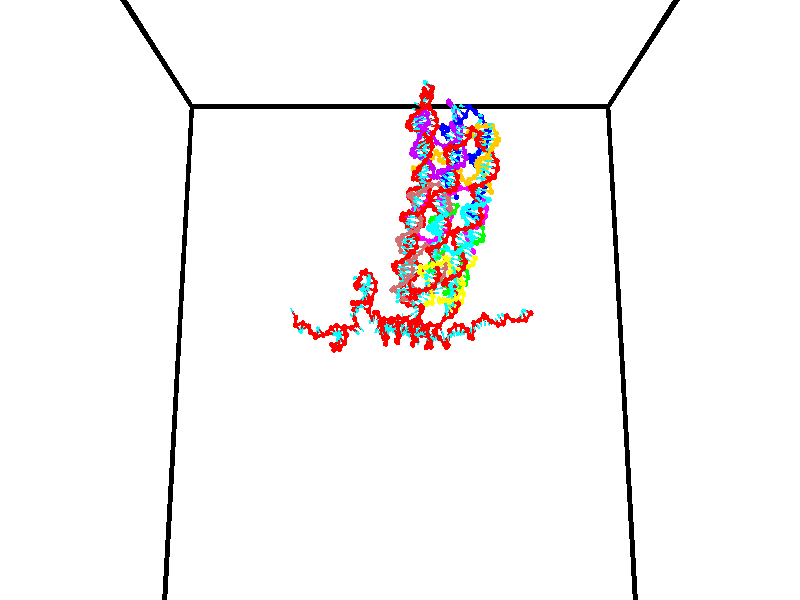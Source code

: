 // switches for output
#declare DRAW_BASES = 1; // possible values are 0, 1; only relevant for DNA ribbons
#declare DRAW_BASES_TYPE = 3; // possible values are 1, 2, 3; only relevant for DNA ribbons
#declare DRAW_FOG = 0; // set to 1 to enable fog

#include "colors.inc"

#include "transforms.inc"
background { rgb <1, 1, 1>}

#default {
   normal{
       ripples 0.25
       frequency 0.20
       turbulence 0.2
       lambda 5
   }
	finish {
		phong 0.1
		phong_size 40.
	}
}

// original window dimensions: 1024x640


// camera settings

camera {
	sky <0, 0.179814, -0.983701>
	up <0, 0.179814, -0.983701>
	right 1.6 * <1, 0, 0>
	location <35, 94.9851, 44.8844>
	look_at <35, 29.7336, 32.9568>
	direction <0, -65.2515, -11.9276>
	angle 67.0682
}


# declare cpy_camera_pos = <35, 94.9851, 44.8844>;
# if (DRAW_FOG = 1)
fog {
	fog_type 2
	up vnormalize(cpy_camera_pos)
	color rgbt<1,1,1,0.3>
	distance 1e-5
	fog_alt 3e-3
	fog_offset 56
}
# end


// LIGHTS

# declare lum = 6;
global_settings {
	ambient_light rgb lum * <0.05, 0.05, 0.05>
	max_trace_level 15
}# declare cpy_direct_light_amount = 0.25;
light_source
{	1000 * <-1, -1.16352, -0.803886>,
	rgb lum * cpy_direct_light_amount
	parallel
}

light_source
{	1000 * <1, 1.16352, 0.803886>,
	rgb lum * cpy_direct_light_amount
	parallel
}

// strand 0

// nucleotide -1

// particle -1
sphere {
	<24.495667, 34.763474, 35.378201> 0.250000
	pigment { color rgbt <1,0,0,0> }
	no_shadow
}
cylinder {
	<24.266138, 34.793888, 35.052025>,  <24.128422, 34.812138, 34.856319>, 0.100000
	pigment { color rgbt <1,0,0,0> }
	no_shadow
}
cylinder {
	<24.266138, 34.793888, 35.052025>,  <24.495667, 34.763474, 35.378201>, 0.100000
	pigment { color rgbt <1,0,0,0> }
	no_shadow
}

// particle -1
sphere {
	<24.266138, 34.793888, 35.052025> 0.100000
	pigment { color rgbt <1,0,0,0> }
	no_shadow
}
sphere {
	0, 1
	scale<0.080000,0.200000,0.300000>
	matrix <-0.771964, 0.282292, 0.569546,
		0.273498, 0.956311, -0.103290,
		-0.573821, 0.076034, -0.815443,
		24.093992, 34.816700, 34.807392>
	pigment { color rgbt <0,1,1,0> }
	no_shadow
}
cylinder {
	<24.482679, 34.962276, 36.020962>,  <24.495667, 34.763474, 35.378201>, 0.130000
	pigment { color rgbt <1,0,0,0> }
	no_shadow
}

// nucleotide -1

// particle -1
sphere {
	<24.482679, 34.962276, 36.020962> 0.250000
	pigment { color rgbt <1,0,0,0> }
	no_shadow
}
cylinder {
	<24.756109, 34.899231, 36.306026>,  <24.920168, 34.861404, 36.477066>, 0.100000
	pigment { color rgbt <1,0,0,0> }
	no_shadow
}
cylinder {
	<24.756109, 34.899231, 36.306026>,  <24.482679, 34.962276, 36.020962>, 0.100000
	pigment { color rgbt <1,0,0,0> }
	no_shadow
}

// particle -1
sphere {
	<24.756109, 34.899231, 36.306026> 0.100000
	pigment { color rgbt <1,0,0,0> }
	no_shadow
}
sphere {
	0, 1
	scale<0.080000,0.200000,0.300000>
	matrix <0.051980, -0.963413, -0.262933,
		0.728027, 0.216779, -0.650372,
		0.683575, -0.157616, 0.712659,
		24.961182, 34.851948, 36.519825>
	pigment { color rgbt <0,1,1,0> }
	no_shadow
}
cylinder {
	<25.213322, 34.773884, 35.863792>,  <24.482679, 34.962276, 36.020962>, 0.130000
	pigment { color rgbt <1,0,0,0> }
	no_shadow
}

// nucleotide -1

// particle -1
sphere {
	<25.213322, 34.773884, 35.863792> 0.250000
	pigment { color rgbt <1,0,0,0> }
	no_shadow
}
cylinder {
	<25.081390, 34.591263, 36.194313>,  <25.002232, 34.481689, 36.392624>, 0.100000
	pigment { color rgbt <1,0,0,0> }
	no_shadow
}
cylinder {
	<25.081390, 34.591263, 36.194313>,  <25.213322, 34.773884, 35.863792>, 0.100000
	pigment { color rgbt <1,0,0,0> }
	no_shadow
}

// particle -1
sphere {
	<25.081390, 34.591263, 36.194313> 0.100000
	pigment { color rgbt <1,0,0,0> }
	no_shadow
}
sphere {
	0, 1
	scale<0.080000,0.200000,0.300000>
	matrix <0.187118, -0.889532, -0.416796,
		0.925310, 0.017144, 0.378822,
		-0.329829, -0.456550, 0.826302,
		24.982441, 34.454296, 36.442204>
	pigment { color rgbt <0,1,1,0> }
	no_shadow
}
cylinder {
	<25.727139, 34.345535, 36.059616>,  <25.213322, 34.773884, 35.863792>, 0.130000
	pigment { color rgbt <1,0,0,0> }
	no_shadow
}

// nucleotide -1

// particle -1
sphere {
	<25.727139, 34.345535, 36.059616> 0.250000
	pigment { color rgbt <1,0,0,0> }
	no_shadow
}
cylinder {
	<25.351864, 34.250633, 36.160427>,  <25.126699, 34.193691, 36.220913>, 0.100000
	pigment { color rgbt <1,0,0,0> }
	no_shadow
}
cylinder {
	<25.351864, 34.250633, 36.160427>,  <25.727139, 34.345535, 36.059616>, 0.100000
	pigment { color rgbt <1,0,0,0> }
	no_shadow
}

// particle -1
sphere {
	<25.351864, 34.250633, 36.160427> 0.100000
	pigment { color rgbt <1,0,0,0> }
	no_shadow
}
sphere {
	0, 1
	scale<0.080000,0.200000,0.300000>
	matrix <0.038467, -0.795076, -0.605289,
		0.343992, -0.558178, 0.755055,
		-0.938185, -0.237259, 0.252028,
		25.070408, 34.179455, 36.236034>
	pigment { color rgbt <0,1,1,0> }
	no_shadow
}
cylinder {
	<26.002609, 34.754883, 36.593239>,  <25.727139, 34.345535, 36.059616>, 0.130000
	pigment { color rgbt <1,0,0,0> }
	no_shadow
}

// nucleotide -1

// particle -1
sphere {
	<26.002609, 34.754883, 36.593239> 0.250000
	pigment { color rgbt <1,0,0,0> }
	no_shadow
}
cylinder {
	<26.346811, 34.562637, 36.660816>,  <26.553333, 34.447292, 36.701363>, 0.100000
	pigment { color rgbt <1,0,0,0> }
	no_shadow
}
cylinder {
	<26.346811, 34.562637, 36.660816>,  <26.002609, 34.754883, 36.593239>, 0.100000
	pigment { color rgbt <1,0,0,0> }
	no_shadow
}

// particle -1
sphere {
	<26.346811, 34.562637, 36.660816> 0.100000
	pigment { color rgbt <1,0,0,0> }
	no_shadow
}
sphere {
	0, 1
	scale<0.080000,0.200000,0.300000>
	matrix <0.504001, 0.754822, -0.419793,
		0.074232, 0.446384, 0.891757,
		0.860507, -0.480609, 0.168946,
		26.604963, 34.418453, 36.711498>
	pigment { color rgbt <0,1,1,0> }
	no_shadow
}
cylinder {
	<26.562922, 35.149021, 37.080776>,  <26.002609, 34.754883, 36.593239>, 0.130000
	pigment { color rgbt <1,0,0,0> }
	no_shadow
}

// nucleotide -1

// particle -1
sphere {
	<26.562922, 35.149021, 37.080776> 0.250000
	pigment { color rgbt <1,0,0,0> }
	no_shadow
}
cylinder {
	<26.684439, 34.914783, 36.780167>,  <26.757349, 34.774239, 36.599800>, 0.100000
	pigment { color rgbt <1,0,0,0> }
	no_shadow
}
cylinder {
	<26.684439, 34.914783, 36.780167>,  <26.562922, 35.149021, 37.080776>, 0.100000
	pigment { color rgbt <1,0,0,0> }
	no_shadow
}

// particle -1
sphere {
	<26.684439, 34.914783, 36.780167> 0.100000
	pigment { color rgbt <1,0,0,0> }
	no_shadow
}
sphere {
	0, 1
	scale<0.080000,0.200000,0.300000>
	matrix <0.323176, 0.805374, -0.496921,
		0.896252, -0.091914, 0.433917,
		0.303791, -0.585598, -0.751523,
		26.775576, 34.739105, 36.554710>
	pigment { color rgbt <0,1,1,0> }
	no_shadow
}
cylinder {
	<27.325264, 35.139954, 36.924057>,  <26.562922, 35.149021, 37.080776>, 0.130000
	pigment { color rgbt <1,0,0,0> }
	no_shadow
}

// nucleotide -1

// particle -1
sphere {
	<27.325264, 35.139954, 36.924057> 0.250000
	pigment { color rgbt <1,0,0,0> }
	no_shadow
}
cylinder {
	<27.055037, 35.101540, 36.631649>,  <26.892900, 35.078491, 36.456203>, 0.100000
	pigment { color rgbt <1,0,0,0> }
	no_shadow
}
cylinder {
	<27.055037, 35.101540, 36.631649>,  <27.325264, 35.139954, 36.924057>, 0.100000
	pigment { color rgbt <1,0,0,0> }
	no_shadow
}

// particle -1
sphere {
	<27.055037, 35.101540, 36.631649> 0.100000
	pigment { color rgbt <1,0,0,0> }
	no_shadow
}
sphere {
	0, 1
	scale<0.080000,0.200000,0.300000>
	matrix <0.353690, 0.827737, -0.435608,
		0.646924, -0.552836, -0.525226,
		-0.675569, -0.096038, -0.731016,
		26.852365, 35.072727, 36.412346>
	pigment { color rgbt <0,1,1,0> }
	no_shadow
}
cylinder {
	<27.674408, 34.520805, 36.647614>,  <27.325264, 35.139954, 36.924057>, 0.130000
	pigment { color rgbt <1,0,0,0> }
	no_shadow
}

// nucleotide -1

// particle -1
sphere {
	<27.674408, 34.520805, 36.647614> 0.250000
	pigment { color rgbt <1,0,0,0> }
	no_shadow
}
cylinder {
	<28.062365, 34.592060, 36.714039>,  <28.295139, 34.634811, 36.753895>, 0.100000
	pigment { color rgbt <1,0,0,0> }
	no_shadow
}
cylinder {
	<28.062365, 34.592060, 36.714039>,  <27.674408, 34.520805, 36.647614>, 0.100000
	pigment { color rgbt <1,0,0,0> }
	no_shadow
}

// particle -1
sphere {
	<28.062365, 34.592060, 36.714039> 0.100000
	pigment { color rgbt <1,0,0,0> }
	no_shadow
}
sphere {
	0, 1
	scale<0.080000,0.200000,0.300000>
	matrix <0.217646, -0.939972, -0.262836,
		0.109275, 0.291066, -0.950442,
		0.969891, 0.178138, 0.166065,
		28.353333, 34.645500, 36.763859>
	pigment { color rgbt <0,1,1,0> }
	no_shadow
}
cylinder {
	<27.988495, 34.097397, 36.171276>,  <27.674408, 34.520805, 36.647614>, 0.130000
	pigment { color rgbt <1,0,0,0> }
	no_shadow
}

// nucleotide -1

// particle -1
sphere {
	<27.988495, 34.097397, 36.171276> 0.250000
	pigment { color rgbt <1,0,0,0> }
	no_shadow
}
cylinder {
	<28.262016, 34.171745, 36.453514>,  <28.426128, 34.216354, 36.622856>, 0.100000
	pigment { color rgbt <1,0,0,0> }
	no_shadow
}
cylinder {
	<28.262016, 34.171745, 36.453514>,  <27.988495, 34.097397, 36.171276>, 0.100000
	pigment { color rgbt <1,0,0,0> }
	no_shadow
}

// particle -1
sphere {
	<28.262016, 34.171745, 36.453514> 0.100000
	pigment { color rgbt <1,0,0,0> }
	no_shadow
}
sphere {
	0, 1
	scale<0.080000,0.200000,0.300000>
	matrix <0.212364, -0.975846, 0.051251,
		0.698079, 0.114798, -0.706758,
		0.683803, 0.185868, 0.705596,
		28.467157, 34.227505, 36.665192>
	pigment { color rgbt <0,1,1,0> }
	no_shadow
}
cylinder {
	<28.482437, 33.629864, 35.900467>,  <27.988495, 34.097397, 36.171276>, 0.130000
	pigment { color rgbt <1,0,0,0> }
	no_shadow
}

// nucleotide -1

// particle -1
sphere {
	<28.482437, 33.629864, 35.900467> 0.250000
	pigment { color rgbt <1,0,0,0> }
	no_shadow
}
cylinder {
	<28.576717, 33.709164, 36.281021>,  <28.633286, 33.756744, 36.509354>, 0.100000
	pigment { color rgbt <1,0,0,0> }
	no_shadow
}
cylinder {
	<28.576717, 33.709164, 36.281021>,  <28.482437, 33.629864, 35.900467>, 0.100000
	pigment { color rgbt <1,0,0,0> }
	no_shadow
}

// particle -1
sphere {
	<28.576717, 33.709164, 36.281021> 0.100000
	pigment { color rgbt <1,0,0,0> }
	no_shadow
}
sphere {
	0, 1
	scale<0.080000,0.200000,0.300000>
	matrix <0.018607, -0.979712, 0.199544,
		0.971648, -0.029330, -0.234607,
		0.235700, 0.198251, 0.951389,
		28.647427, 33.768639, 36.566437>
	pigment { color rgbt <0,1,1,0> }
	no_shadow
}
cylinder {
	<29.096937, 33.205952, 36.046387>,  <28.482437, 33.629864, 35.900467>, 0.130000
	pigment { color rgbt <1,0,0,0> }
	no_shadow
}

// nucleotide -1

// particle -1
sphere {
	<29.096937, 33.205952, 36.046387> 0.250000
	pigment { color rgbt <1,0,0,0> }
	no_shadow
}
cylinder {
	<28.914879, 33.291019, 36.392246>,  <28.805645, 33.342060, 36.599762>, 0.100000
	pigment { color rgbt <1,0,0,0> }
	no_shadow
}
cylinder {
	<28.914879, 33.291019, 36.392246>,  <29.096937, 33.205952, 36.046387>, 0.100000
	pigment { color rgbt <1,0,0,0> }
	no_shadow
}

// particle -1
sphere {
	<28.914879, 33.291019, 36.392246> 0.100000
	pigment { color rgbt <1,0,0,0> }
	no_shadow
}
sphere {
	0, 1
	scale<0.080000,0.200000,0.300000>
	matrix <-0.133716, -0.976372, 0.169759,
		0.880320, -0.038353, 0.472827,
		-0.455144, 0.212667, 0.864648,
		28.778336, 33.354820, 36.651642>
	pigment { color rgbt <0,1,1,0> }
	no_shadow
}
cylinder {
	<29.363125, 32.730053, 36.527996>,  <29.096937, 33.205952, 36.046387>, 0.130000
	pigment { color rgbt <1,0,0,0> }
	no_shadow
}

// nucleotide -1

// particle -1
sphere {
	<29.363125, 32.730053, 36.527996> 0.250000
	pigment { color rgbt <1,0,0,0> }
	no_shadow
}
cylinder {
	<28.998243, 32.868412, 36.615852>,  <28.779314, 32.951427, 36.668564>, 0.100000
	pigment { color rgbt <1,0,0,0> }
	no_shadow
}
cylinder {
	<28.998243, 32.868412, 36.615852>,  <29.363125, 32.730053, 36.527996>, 0.100000
	pigment { color rgbt <1,0,0,0> }
	no_shadow
}

// particle -1
sphere {
	<28.998243, 32.868412, 36.615852> 0.100000
	pigment { color rgbt <1,0,0,0> }
	no_shadow
}
sphere {
	0, 1
	scale<0.080000,0.200000,0.300000>
	matrix <-0.235036, -0.880820, 0.410992,
		0.335619, 0.323287, 0.884786,
		-0.912205, 0.345893, 0.219636,
		28.724583, 32.972179, 36.681744>
	pigment { color rgbt <0,1,1,0> }
	no_shadow
}
cylinder {
	<29.262035, 32.673965, 37.245205>,  <29.363125, 32.730053, 36.527996>, 0.130000
	pigment { color rgbt <1,0,0,0> }
	no_shadow
}

// nucleotide -1

// particle -1
sphere {
	<29.262035, 32.673965, 37.245205> 0.250000
	pigment { color rgbt <1,0,0,0> }
	no_shadow
}
cylinder {
	<28.892328, 32.677864, 37.092556>,  <28.670504, 32.680202, 37.000965>, 0.100000
	pigment { color rgbt <1,0,0,0> }
	no_shadow
}
cylinder {
	<28.892328, 32.677864, 37.092556>,  <29.262035, 32.673965, 37.245205>, 0.100000
	pigment { color rgbt <1,0,0,0> }
	no_shadow
}

// particle -1
sphere {
	<28.892328, 32.677864, 37.092556> 0.100000
	pigment { color rgbt <1,0,0,0> }
	no_shadow
}
sphere {
	0, 1
	scale<0.080000,0.200000,0.300000>
	matrix <-0.238913, -0.794460, 0.558349,
		-0.297742, 0.607239, 0.736622,
		-0.924267, 0.009744, -0.381621,
		28.615047, 32.680786, 36.978069>
	pigment { color rgbt <0,1,1,0> }
	no_shadow
}
cylinder {
	<28.731041, 32.661098, 37.807449>,  <29.262035, 32.673965, 37.245205>, 0.130000
	pigment { color rgbt <1,0,0,0> }
	no_shadow
}

// nucleotide -1

// particle -1
sphere {
	<28.731041, 32.661098, 37.807449> 0.250000
	pigment { color rgbt <1,0,0,0> }
	no_shadow
}
cylinder {
	<28.595037, 32.494274, 37.470295>,  <28.513435, 32.394180, 37.268002>, 0.100000
	pigment { color rgbt <1,0,0,0> }
	no_shadow
}
cylinder {
	<28.595037, 32.494274, 37.470295>,  <28.731041, 32.661098, 37.807449>, 0.100000
	pigment { color rgbt <1,0,0,0> }
	no_shadow
}

// particle -1
sphere {
	<28.595037, 32.494274, 37.470295> 0.100000
	pigment { color rgbt <1,0,0,0> }
	no_shadow
}
sphere {
	0, 1
	scale<0.080000,0.200000,0.300000>
	matrix <-0.354215, -0.773482, 0.525602,
		-0.871164, 0.477272, 0.115261,
		-0.340007, -0.417058, -0.842887,
		28.493034, 32.369156, 37.217430>
	pigment { color rgbt <0,1,1,0> }
	no_shadow
}
cylinder {
	<28.101498, 32.428524, 37.849129>,  <28.731041, 32.661098, 37.807449>, 0.130000
	pigment { color rgbt <1,0,0,0> }
	no_shadow
}

// nucleotide -1

// particle -1
sphere {
	<28.101498, 32.428524, 37.849129> 0.250000
	pigment { color rgbt <1,0,0,0> }
	no_shadow
}
cylinder {
	<28.273445, 32.181965, 37.585228>,  <28.376614, 32.034031, 37.426888>, 0.100000
	pigment { color rgbt <1,0,0,0> }
	no_shadow
}
cylinder {
	<28.273445, 32.181965, 37.585228>,  <28.101498, 32.428524, 37.849129>, 0.100000
	pigment { color rgbt <1,0,0,0> }
	no_shadow
}

// particle -1
sphere {
	<28.273445, 32.181965, 37.585228> 0.100000
	pigment { color rgbt <1,0,0,0> }
	no_shadow
}
sphere {
	0, 1
	scale<0.080000,0.200000,0.300000>
	matrix <-0.424480, -0.782888, 0.454866,
		-0.796891, 0.084523, -0.598181,
		0.429862, -0.616395, -0.659755,
		28.402405, 31.997046, 37.387302>
	pigment { color rgbt <0,1,1,0> }
	no_shadow
}
cylinder {
	<27.926876, 33.045166, 37.467785>,  <28.101498, 32.428524, 37.849129>, 0.130000
	pigment { color rgbt <1,0,0,0> }
	no_shadow
}

// nucleotide -1

// particle -1
sphere {
	<27.926876, 33.045166, 37.467785> 0.250000
	pigment { color rgbt <1,0,0,0> }
	no_shadow
}
cylinder {
	<28.313923, 33.046688, 37.366825>,  <28.546150, 33.047600, 37.306248>, 0.100000
	pigment { color rgbt <1,0,0,0> }
	no_shadow
}
cylinder {
	<28.313923, 33.046688, 37.366825>,  <27.926876, 33.045166, 37.467785>, 0.100000
	pigment { color rgbt <1,0,0,0> }
	no_shadow
}

// particle -1
sphere {
	<28.313923, 33.046688, 37.366825> 0.100000
	pigment { color rgbt <1,0,0,0> }
	no_shadow
}
sphere {
	0, 1
	scale<0.080000,0.200000,0.300000>
	matrix <-0.050960, 0.982240, -0.180574,
		0.247229, 0.187588, 0.950625,
		0.967616, 0.003801, -0.252398,
		28.604208, 33.047829, 37.291107>
	pigment { color rgbt <0,1,1,0> }
	no_shadow
}
cylinder {
	<28.296438, 33.481102, 37.831974>,  <27.926876, 33.045166, 37.467785>, 0.130000
	pigment { color rgbt <1,0,0,0> }
	no_shadow
}

// nucleotide -1

// particle -1
sphere {
	<28.296438, 33.481102, 37.831974> 0.250000
	pigment { color rgbt <1,0,0,0> }
	no_shadow
}
cylinder {
	<28.483152, 33.454121, 37.479256>,  <28.595181, 33.437931, 37.267624>, 0.100000
	pigment { color rgbt <1,0,0,0> }
	no_shadow
}
cylinder {
	<28.483152, 33.454121, 37.479256>,  <28.296438, 33.481102, 37.831974>, 0.100000
	pigment { color rgbt <1,0,0,0> }
	no_shadow
}

// particle -1
sphere {
	<28.483152, 33.454121, 37.479256> 0.100000
	pigment { color rgbt <1,0,0,0> }
	no_shadow
}
sphere {
	0, 1
	scale<0.080000,0.200000,0.300000>
	matrix <0.047187, 0.997566, -0.051334,
		0.883111, -0.017648, 0.468831,
		0.466784, -0.067456, -0.881795,
		28.623188, 33.433884, 37.214718>
	pigment { color rgbt <0,1,1,0> }
	no_shadow
}
cylinder {
	<28.872238, 34.019527, 37.802216>,  <28.296438, 33.481102, 37.831974>, 0.130000
	pigment { color rgbt <1,0,0,0> }
	no_shadow
}

// nucleotide -1

// particle -1
sphere {
	<28.872238, 34.019527, 37.802216> 0.250000
	pigment { color rgbt <1,0,0,0> }
	no_shadow
}
cylinder {
	<28.820976, 33.938385, 37.413902>,  <28.790218, 33.889698, 37.180912>, 0.100000
	pigment { color rgbt <1,0,0,0> }
	no_shadow
}
cylinder {
	<28.820976, 33.938385, 37.413902>,  <28.872238, 34.019527, 37.802216>, 0.100000
	pigment { color rgbt <1,0,0,0> }
	no_shadow
}

// particle -1
sphere {
	<28.820976, 33.938385, 37.413902> 0.100000
	pigment { color rgbt <1,0,0,0> }
	no_shadow
}
sphere {
	0, 1
	scale<0.080000,0.200000,0.300000>
	matrix <0.067044, 0.974847, -0.212554,
		0.989485, -0.092325, -0.111332,
		-0.128156, -0.202855, -0.970786,
		28.782530, 33.877529, 37.122665>
	pigment { color rgbt <0,1,1,0> }
	no_shadow
}
cylinder {
	<29.425722, 34.438648, 37.503712>,  <28.872238, 34.019527, 37.802216>, 0.130000
	pigment { color rgbt <1,0,0,0> }
	no_shadow
}

// nucleotide -1

// particle -1
sphere {
	<29.425722, 34.438648, 37.503712> 0.250000
	pigment { color rgbt <1,0,0,0> }
	no_shadow
}
cylinder {
	<29.128735, 34.374645, 37.243515>,  <28.950542, 34.336243, 37.087399>, 0.100000
	pigment { color rgbt <1,0,0,0> }
	no_shadow
}
cylinder {
	<29.128735, 34.374645, 37.243515>,  <29.425722, 34.438648, 37.503712>, 0.100000
	pigment { color rgbt <1,0,0,0> }
	no_shadow
}

// particle -1
sphere {
	<29.128735, 34.374645, 37.243515> 0.100000
	pigment { color rgbt <1,0,0,0> }
	no_shadow
}
sphere {
	0, 1
	scale<0.080000,0.200000,0.300000>
	matrix <-0.030183, 0.978059, -0.206131,
		0.669202, -0.133412, -0.731006,
		-0.742467, -0.160007, -0.650492,
		28.905994, 34.326645, 37.048367>
	pigment { color rgbt <0,1,1,0> }
	no_shadow
}
cylinder {
	<29.650839, 34.700729, 36.851814>,  <29.425722, 34.438648, 37.503712>, 0.130000
	pigment { color rgbt <1,0,0,0> }
	no_shadow
}

// nucleotide -1

// particle -1
sphere {
	<29.650839, 34.700729, 36.851814> 0.250000
	pigment { color rgbt <1,0,0,0> }
	no_shadow
}
cylinder {
	<29.250952, 34.699692, 36.842381>,  <29.011019, 34.699070, 36.836720>, 0.100000
	pigment { color rgbt <1,0,0,0> }
	no_shadow
}
cylinder {
	<29.250952, 34.699692, 36.842381>,  <29.650839, 34.700729, 36.851814>, 0.100000
	pigment { color rgbt <1,0,0,0> }
	no_shadow
}

// particle -1
sphere {
	<29.250952, 34.699692, 36.842381> 0.100000
	pigment { color rgbt <1,0,0,0> }
	no_shadow
}
sphere {
	0, 1
	scale<0.080000,0.200000,0.300000>
	matrix <0.006450, 0.926786, -0.375535,
		0.022831, -0.375582, -0.926508,
		-0.999719, -0.002598, -0.023582,
		28.951036, 34.698914, 36.835304>
	pigment { color rgbt <0,1,1,0> }
	no_shadow
}
cylinder {
	<29.440228, 34.992577, 36.207584>,  <29.650839, 34.700729, 36.851814>, 0.130000
	pigment { color rgbt <1,0,0,0> }
	no_shadow
}

// nucleotide -1

// particle -1
sphere {
	<29.440228, 34.992577, 36.207584> 0.250000
	pigment { color rgbt <1,0,0,0> }
	no_shadow
}
cylinder {
	<29.159098, 35.043999, 36.487446>,  <28.990419, 35.074852, 36.655361>, 0.100000
	pigment { color rgbt <1,0,0,0> }
	no_shadow
}
cylinder {
	<29.159098, 35.043999, 36.487446>,  <29.440228, 34.992577, 36.207584>, 0.100000
	pigment { color rgbt <1,0,0,0> }
	no_shadow
}

// particle -1
sphere {
	<29.159098, 35.043999, 36.487446> 0.100000
	pigment { color rgbt <1,0,0,0> }
	no_shadow
}
sphere {
	0, 1
	scale<0.080000,0.200000,0.300000>
	matrix <-0.064317, 0.968022, -0.242479,
		-0.708449, -0.215420, -0.672082,
		-0.702825, 0.128558, 0.699650,
		28.948250, 35.082565, 36.697342>
	pigment { color rgbt <0,1,1,0> }
	no_shadow
}
cylinder {
	<30.102663, 34.912392, 36.258137>,  <29.440228, 34.992577, 36.207584>, 0.130000
	pigment { color rgbt <1,0,0,0> }
	no_shadow
}

// nucleotide -1

// particle -1
sphere {
	<30.102663, 34.912392, 36.258137> 0.250000
	pigment { color rgbt <1,0,0,0> }
	no_shadow
}
cylinder {
	<30.428087, 34.786278, 36.453571>,  <30.623343, 34.710609, 36.570831>, 0.100000
	pigment { color rgbt <1,0,0,0> }
	no_shadow
}
cylinder {
	<30.428087, 34.786278, 36.453571>,  <30.102663, 34.912392, 36.258137>, 0.100000
	pigment { color rgbt <1,0,0,0> }
	no_shadow
}

// particle -1
sphere {
	<30.428087, 34.786278, 36.453571> 0.100000
	pigment { color rgbt <1,0,0,0> }
	no_shadow
}
sphere {
	0, 1
	scale<0.080000,0.200000,0.300000>
	matrix <0.495571, 0.815497, -0.298955,
		-0.304187, 0.485348, 0.819699,
		0.813560, -0.315281, 0.488588,
		30.672155, 34.691692, 36.600147>
	pigment { color rgbt <0,1,1,0> }
	no_shadow
}
cylinder {
	<30.613571, 34.422569, 35.932377>,  <30.102663, 34.912392, 36.258137>, 0.130000
	pigment { color rgbt <1,0,0,0> }
	no_shadow
}

// nucleotide -1

// particle -1
sphere {
	<30.613571, 34.422569, 35.932377> 0.250000
	pigment { color rgbt <1,0,0,0> }
	no_shadow
}
cylinder {
	<30.909664, 34.536087, 36.176186>,  <31.087320, 34.604198, 36.322472>, 0.100000
	pigment { color rgbt <1,0,0,0> }
	no_shadow
}
cylinder {
	<30.909664, 34.536087, 36.176186>,  <30.613571, 34.422569, 35.932377>, 0.100000
	pigment { color rgbt <1,0,0,0> }
	no_shadow
}

// particle -1
sphere {
	<30.909664, 34.536087, 36.176186> 0.100000
	pigment { color rgbt <1,0,0,0> }
	no_shadow
}
sphere {
	0, 1
	scale<0.080000,0.200000,0.300000>
	matrix <0.616574, 0.075006, -0.783716,
		-0.268134, 0.955947, -0.119459,
		0.740230, 0.283796, 0.609523,
		31.131733, 34.621227, 36.359043>
	pigment { color rgbt <0,1,1,0> }
	no_shadow
}
cylinder {
	<30.357800, 33.887875, 35.373589>,  <30.613571, 34.422569, 35.932377>, 0.130000
	pigment { color rgbt <1,0,0,0> }
	no_shadow
}

// nucleotide -1

// particle -1
sphere {
	<30.357800, 33.887875, 35.373589> 0.250000
	pigment { color rgbt <1,0,0,0> }
	no_shadow
}
cylinder {
	<30.209583, 34.241932, 35.260998>,  <30.120653, 34.454365, 35.193443>, 0.100000
	pigment { color rgbt <1,0,0,0> }
	no_shadow
}
cylinder {
	<30.209583, 34.241932, 35.260998>,  <30.357800, 33.887875, 35.373589>, 0.100000
	pigment { color rgbt <1,0,0,0> }
	no_shadow
}

// particle -1
sphere {
	<30.209583, 34.241932, 35.260998> 0.100000
	pigment { color rgbt <1,0,0,0> }
	no_shadow
}
sphere {
	0, 1
	scale<0.080000,0.200000,0.300000>
	matrix <0.882640, 0.241195, -0.403451,
		-0.289220, -0.397935, -0.870632,
		-0.370539, 0.885140, -0.281474,
		30.098421, 34.507473, 35.176556>
	pigment { color rgbt <0,1,1,0> }
	no_shadow
}
cylinder {
	<30.275215, 33.999935, 34.594971>,  <30.357800, 33.887875, 35.373589>, 0.130000
	pigment { color rgbt <1,0,0,0> }
	no_shadow
}

// nucleotide -1

// particle -1
sphere {
	<30.275215, 33.999935, 34.594971> 0.250000
	pigment { color rgbt <1,0,0,0> }
	no_shadow
}
cylinder {
	<30.354759, 34.303341, 34.843201>,  <30.402487, 34.485382, 34.992138>, 0.100000
	pigment { color rgbt <1,0,0,0> }
	no_shadow
}
cylinder {
	<30.354759, 34.303341, 34.843201>,  <30.275215, 33.999935, 34.594971>, 0.100000
	pigment { color rgbt <1,0,0,0> }
	no_shadow
}

// particle -1
sphere {
	<30.354759, 34.303341, 34.843201> 0.100000
	pigment { color rgbt <1,0,0,0> }
	no_shadow
}
sphere {
	0, 1
	scale<0.080000,0.200000,0.300000>
	matrix <0.754891, 0.285259, -0.590565,
		-0.624975, 0.585908, -0.515867,
		0.198861, 0.758511, 0.620576,
		30.414417, 34.530895, 35.029373>
	pigment { color rgbt <0,1,1,0> }
	no_shadow
}
cylinder {
	<30.793177, 34.342155, 34.250778>,  <30.275215, 33.999935, 34.594971>, 0.130000
	pigment { color rgbt <1,0,0,0> }
	no_shadow
}

// nucleotide -1

// particle -1
sphere {
	<30.793177, 34.342155, 34.250778> 0.250000
	pigment { color rgbt <1,0,0,0> }
	no_shadow
}
cylinder {
	<30.729372, 34.606274, 34.544327>,  <30.691090, 34.764744, 34.720455>, 0.100000
	pigment { color rgbt <1,0,0,0> }
	no_shadow
}
cylinder {
	<30.729372, 34.606274, 34.544327>,  <30.793177, 34.342155, 34.250778>, 0.100000
	pigment { color rgbt <1,0,0,0> }
	no_shadow
}

// particle -1
sphere {
	<30.729372, 34.606274, 34.544327> 0.100000
	pigment { color rgbt <1,0,0,0> }
	no_shadow
}
sphere {
	0, 1
	scale<0.080000,0.200000,0.300000>
	matrix <0.494690, 0.696778, -0.519405,
		-0.854306, 0.280186, -0.437787,
		-0.159511, 0.660300, 0.733867,
		30.681519, 34.804363, 34.764488>
	pigment { color rgbt <0,1,1,0> }
	no_shadow
}
cylinder {
	<30.179491, 34.896488, 34.153297>,  <30.793177, 34.342155, 34.250778>, 0.130000
	pigment { color rgbt <1,0,0,0> }
	no_shadow
}

// nucleotide -1

// particle -1
sphere {
	<30.179491, 34.896488, 34.153297> 0.250000
	pigment { color rgbt <1,0,0,0> }
	no_shadow
}
cylinder {
	<30.529583, 34.951923, 34.338669>,  <30.739639, 34.985184, 34.449890>, 0.100000
	pigment { color rgbt <1,0,0,0> }
	no_shadow
}
cylinder {
	<30.529583, 34.951923, 34.338669>,  <30.179491, 34.896488, 34.153297>, 0.100000
	pigment { color rgbt <1,0,0,0> }
	no_shadow
}

// particle -1
sphere {
	<30.529583, 34.951923, 34.338669> 0.100000
	pigment { color rgbt <1,0,0,0> }
	no_shadow
}
sphere {
	0, 1
	scale<0.080000,0.200000,0.300000>
	matrix <0.290617, 0.615218, -0.732837,
		-0.386669, 0.776081, 0.498182,
		0.875231, 0.138585, 0.463428,
		30.792152, 34.993500, 34.477695>
	pigment { color rgbt <0,1,1,0> }
	no_shadow
}
cylinder {
	<30.319759, 35.674881, 34.255398>,  <30.179491, 34.896488, 34.153297>, 0.130000
	pigment { color rgbt <1,0,0,0> }
	no_shadow
}

// nucleotide -1

// particle -1
sphere {
	<30.319759, 35.674881, 34.255398> 0.250000
	pigment { color rgbt <1,0,0,0> }
	no_shadow
}
cylinder {
	<30.669582, 35.481094, 34.247002>,  <30.879477, 35.364822, 34.241962>, 0.100000
	pigment { color rgbt <1,0,0,0> }
	no_shadow
}
cylinder {
	<30.669582, 35.481094, 34.247002>,  <30.319759, 35.674881, 34.255398>, 0.100000
	pigment { color rgbt <1,0,0,0> }
	no_shadow
}

// particle -1
sphere {
	<30.669582, 35.481094, 34.247002> 0.100000
	pigment { color rgbt <1,0,0,0> }
	no_shadow
}
sphere {
	0, 1
	scale<0.080000,0.200000,0.300000>
	matrix <0.383850, 0.718084, -0.580530,
		0.296323, 0.499649, 0.813968,
		0.874558, -0.484466, -0.020995,
		30.931950, 35.335754, 34.240704>
	pigment { color rgbt <0,1,1,0> }
	no_shadow
}
cylinder {
	<30.819536, 36.198174, 34.383385>,  <30.319759, 35.674881, 34.255398>, 0.130000
	pigment { color rgbt <1,0,0,0> }
	no_shadow
}

// nucleotide -1

// particle -1
sphere {
	<30.819536, 36.198174, 34.383385> 0.250000
	pigment { color rgbt <1,0,0,0> }
	no_shadow
}
cylinder {
	<31.029060, 35.910034, 34.201523>,  <31.154776, 35.737148, 34.092407>, 0.100000
	pigment { color rgbt <1,0,0,0> }
	no_shadow
}
cylinder {
	<31.029060, 35.910034, 34.201523>,  <30.819536, 36.198174, 34.383385>, 0.100000
	pigment { color rgbt <1,0,0,0> }
	no_shadow
}

// particle -1
sphere {
	<31.029060, 35.910034, 34.201523> 0.100000
	pigment { color rgbt <1,0,0,0> }
	no_shadow
}
sphere {
	0, 1
	scale<0.080000,0.200000,0.300000>
	matrix <0.463470, 0.688831, -0.557411,
		0.714714, 0.081259, 0.694681,
		0.523813, -0.720353, -0.454656,
		31.186205, 35.693928, 34.065125>
	pigment { color rgbt <0,1,1,0> }
	no_shadow
}
cylinder {
	<31.530499, 36.388611, 34.409740>,  <30.819536, 36.198174, 34.383385>, 0.130000
	pigment { color rgbt <1,0,0,0> }
	no_shadow
}

// nucleotide -1

// particle -1
sphere {
	<31.530499, 36.388611, 34.409740> 0.250000
	pigment { color rgbt <1,0,0,0> }
	no_shadow
}
cylinder {
	<31.510164, 36.116177, 34.117565>,  <31.497963, 35.952717, 33.942261>, 0.100000
	pigment { color rgbt <1,0,0,0> }
	no_shadow
}
cylinder {
	<31.510164, 36.116177, 34.117565>,  <31.530499, 36.388611, 34.409740>, 0.100000
	pigment { color rgbt <1,0,0,0> }
	no_shadow
}

// particle -1
sphere {
	<31.510164, 36.116177, 34.117565> 0.100000
	pigment { color rgbt <1,0,0,0> }
	no_shadow
}
sphere {
	0, 1
	scale<0.080000,0.200000,0.300000>
	matrix <0.447914, 0.638154, -0.626205,
		0.892630, -0.359008, 0.272624,
		-0.050837, -0.681082, -0.730440,
		31.494913, 35.911854, 33.898434>
	pigment { color rgbt <0,1,1,0> }
	no_shadow
}
cylinder {
	<32.176003, 36.273232, 34.052437>,  <31.530499, 36.388611, 34.409740>, 0.130000
	pigment { color rgbt <1,0,0,0> }
	no_shadow
}

// nucleotide -1

// particle -1
sphere {
	<32.176003, 36.273232, 34.052437> 0.250000
	pigment { color rgbt <1,0,0,0> }
	no_shadow
}
cylinder {
	<31.922958, 36.156601, 33.765442>,  <31.771132, 36.086624, 33.593246>, 0.100000
	pigment { color rgbt <1,0,0,0> }
	no_shadow
}
cylinder {
	<31.922958, 36.156601, 33.765442>,  <32.176003, 36.273232, 34.052437>, 0.100000
	pigment { color rgbt <1,0,0,0> }
	no_shadow
}

// particle -1
sphere {
	<31.922958, 36.156601, 33.765442> 0.100000
	pigment { color rgbt <1,0,0,0> }
	no_shadow
}
sphere {
	0, 1
	scale<0.080000,0.200000,0.300000>
	matrix <0.379478, 0.690891, -0.615359,
		0.675120, -0.661557, -0.326429,
		-0.632622, -0.291568, -0.717480,
		31.733173, 36.069130, 33.550198>
	pigment { color rgbt <0,1,1,0> }
	no_shadow
}
cylinder {
	<32.540489, 36.171547, 33.324936>,  <32.176003, 36.273232, 34.052437>, 0.130000
	pigment { color rgbt <1,0,0,0> }
	no_shadow
}

// nucleotide -1

// particle -1
sphere {
	<32.540489, 36.171547, 33.324936> 0.250000
	pigment { color rgbt <1,0,0,0> }
	no_shadow
}
cylinder {
	<32.158031, 36.277000, 33.273880>,  <31.928558, 36.340271, 33.243248>, 0.100000
	pigment { color rgbt <1,0,0,0> }
	no_shadow
}
cylinder {
	<32.158031, 36.277000, 33.273880>,  <32.540489, 36.171547, 33.324936>, 0.100000
	pigment { color rgbt <1,0,0,0> }
	no_shadow
}

// particle -1
sphere {
	<32.158031, 36.277000, 33.273880> 0.100000
	pigment { color rgbt <1,0,0,0> }
	no_shadow
}
sphere {
	0, 1
	scale<0.080000,0.200000,0.300000>
	matrix <0.291994, 0.823553, -0.486313,
		-0.023093, -0.502253, -0.864413,
		-0.956141, 0.263633, -0.127637,
		31.871189, 36.356091, 33.235588>
	pigment { color rgbt <0,1,1,0> }
	no_shadow
}
cylinder {
	<32.577641, 36.533970, 32.743038>,  <32.540489, 36.171547, 33.324936>, 0.130000
	pigment { color rgbt <1,0,0,0> }
	no_shadow
}

// nucleotide -1

// particle -1
sphere {
	<32.577641, 36.533970, 32.743038> 0.250000
	pigment { color rgbt <1,0,0,0> }
	no_shadow
}
cylinder {
	<32.202087, 36.640774, 32.829952>,  <31.976757, 36.704857, 32.882099>, 0.100000
	pigment { color rgbt <1,0,0,0> }
	no_shadow
}
cylinder {
	<32.202087, 36.640774, 32.829952>,  <32.577641, 36.533970, 32.743038>, 0.100000
	pigment { color rgbt <1,0,0,0> }
	no_shadow
}

// particle -1
sphere {
	<32.202087, 36.640774, 32.829952> 0.100000
	pigment { color rgbt <1,0,0,0> }
	no_shadow
}
sphere {
	0, 1
	scale<0.080000,0.200000,0.300000>
	matrix <0.151120, 0.886797, -0.436754,
		-0.309306, -0.377223, -0.872945,
		-0.938878, 0.267010, 0.217286,
		31.920424, 36.720879, 32.895138>
	pigment { color rgbt <0,1,1,0> }
	no_shadow
}
cylinder {
	<32.117847, 36.807693, 32.173225>,  <32.577641, 36.533970, 32.743038>, 0.130000
	pigment { color rgbt <1,0,0,0> }
	no_shadow
}

// nucleotide -1

// particle -1
sphere {
	<32.117847, 36.807693, 32.173225> 0.250000
	pigment { color rgbt <1,0,0,0> }
	no_shadow
}
cylinder {
	<32.017017, 36.984470, 32.517586>,  <31.956520, 37.090538, 32.724201>, 0.100000
	pigment { color rgbt <1,0,0,0> }
	no_shadow
}
cylinder {
	<32.017017, 36.984470, 32.517586>,  <32.117847, 36.807693, 32.173225>, 0.100000
	pigment { color rgbt <1,0,0,0> }
	no_shadow
}

// particle -1
sphere {
	<32.017017, 36.984470, 32.517586> 0.100000
	pigment { color rgbt <1,0,0,0> }
	no_shadow
}
sphere {
	0, 1
	scale<0.080000,0.200000,0.300000>
	matrix <0.094373, 0.896611, -0.432646,
		-0.963096, -0.027812, -0.267718,
		-0.252072, 0.441945, 0.860897,
		31.941397, 37.117054, 32.775856>
	pigment { color rgbt <0,1,1,0> }
	no_shadow
}
cylinder {
	<31.667139, 37.363560, 31.989599>,  <32.117847, 36.807693, 32.173225>, 0.130000
	pigment { color rgbt <1,0,0,0> }
	no_shadow
}

// nucleotide -1

// particle -1
sphere {
	<31.667139, 37.363560, 31.989599> 0.250000
	pigment { color rgbt <1,0,0,0> }
	no_shadow
}
cylinder {
	<31.819063, 37.428944, 32.353802>,  <31.910217, 37.468174, 32.572323>, 0.100000
	pigment { color rgbt <1,0,0,0> }
	no_shadow
}
cylinder {
	<31.819063, 37.428944, 32.353802>,  <31.667139, 37.363560, 31.989599>, 0.100000
	pigment { color rgbt <1,0,0,0> }
	no_shadow
}

// particle -1
sphere {
	<31.819063, 37.428944, 32.353802> 0.100000
	pigment { color rgbt <1,0,0,0> }
	no_shadow
}
sphere {
	0, 1
	scale<0.080000,0.200000,0.300000>
	matrix <0.081111, 0.974589, -0.208798,
		-0.921501, 0.153156, 0.356901,
		0.379811, 0.163459, 0.910508,
		31.933006, 37.477982, 32.626953>
	pigment { color rgbt <0,1,1,0> }
	no_shadow
}
cylinder {
	<31.314192, 37.974960, 32.241554>,  <31.667139, 37.363560, 31.989599>, 0.130000
	pigment { color rgbt <1,0,0,0> }
	no_shadow
}

// nucleotide -1

// particle -1
sphere {
	<31.314192, 37.974960, 32.241554> 0.250000
	pigment { color rgbt <1,0,0,0> }
	no_shadow
}
cylinder {
	<31.677094, 37.902668, 32.393463>,  <31.894835, 37.859295, 32.484608>, 0.100000
	pigment { color rgbt <1,0,0,0> }
	no_shadow
}
cylinder {
	<31.677094, 37.902668, 32.393463>,  <31.314192, 37.974960, 32.241554>, 0.100000
	pigment { color rgbt <1,0,0,0> }
	no_shadow
}

// particle -1
sphere {
	<31.677094, 37.902668, 32.393463> 0.100000
	pigment { color rgbt <1,0,0,0> }
	no_shadow
}
sphere {
	0, 1
	scale<0.080000,0.200000,0.300000>
	matrix <0.178169, 0.983094, 0.042206,
		-0.380978, 0.029371, 0.924118,
		0.907255, -0.180728, 0.379770,
		31.949270, 37.848450, 32.507393>
	pigment { color rgbt <0,1,1,0> }
	no_shadow
}
cylinder {
	<31.108871, 37.375038, 32.592590>,  <31.314192, 37.974960, 32.241554>, 0.130000
	pigment { color rgbt <1,0,0,0> }
	no_shadow
}

// nucleotide -1

// particle -1
sphere {
	<31.108871, 37.375038, 32.592590> 0.250000
	pigment { color rgbt <1,0,0,0> }
	no_shadow
}
cylinder {
	<30.852856, 37.680618, 32.625408>,  <30.699245, 37.863964, 32.645100>, 0.100000
	pigment { color rgbt <1,0,0,0> }
	no_shadow
}
cylinder {
	<30.852856, 37.680618, 32.625408>,  <31.108871, 37.375038, 32.592590>, 0.100000
	pigment { color rgbt <1,0,0,0> }
	no_shadow
}

// particle -1
sphere {
	<30.852856, 37.680618, 32.625408> 0.100000
	pigment { color rgbt <1,0,0,0> }
	no_shadow
}
sphere {
	0, 1
	scale<0.080000,0.200000,0.300000>
	matrix <-0.463760, -0.298978, -0.833990,
		-0.612595, -0.571836, 0.545647,
		-0.640042, 0.763947, 0.082042,
		30.660843, 37.909801, 32.650021>
	pigment { color rgbt <0,1,1,0> }
	no_shadow
}
cylinder {
	<30.778219, 37.105972, 33.283932>,  <31.108871, 37.375038, 32.592590>, 0.130000
	pigment { color rgbt <1,0,0,0> }
	no_shadow
}

// nucleotide -1

// particle -1
sphere {
	<30.778219, 37.105972, 33.283932> 0.250000
	pigment { color rgbt <1,0,0,0> }
	no_shadow
}
cylinder {
	<31.125193, 36.966606, 33.141850>,  <31.333376, 36.882988, 33.056602>, 0.100000
	pigment { color rgbt <1,0,0,0> }
	no_shadow
}
cylinder {
	<31.125193, 36.966606, 33.141850>,  <30.778219, 37.105972, 33.283932>, 0.100000
	pigment { color rgbt <1,0,0,0> }
	no_shadow
}

// particle -1
sphere {
	<31.125193, 36.966606, 33.141850> 0.100000
	pigment { color rgbt <1,0,0,0> }
	no_shadow
}
sphere {
	0, 1
	scale<0.080000,0.200000,0.300000>
	matrix <-0.286127, -0.933351, 0.216764,
		-0.407052, -0.086395, -0.909310,
		0.867433, -0.348413, -0.355202,
		31.385422, 36.862083, 33.035290>
	pigment { color rgbt <0,1,1,0> }
	no_shadow
}
cylinder {
	<30.572235, 36.565922, 32.949249>,  <30.778219, 37.105972, 33.283932>, 0.130000
	pigment { color rgbt <1,0,0,0> }
	no_shadow
}

// nucleotide -1

// particle -1
sphere {
	<30.572235, 36.565922, 32.949249> 0.250000
	pigment { color rgbt <1,0,0,0> }
	no_shadow
}
cylinder {
	<30.954487, 36.510021, 33.052975>,  <31.183838, 36.476482, 33.115208>, 0.100000
	pigment { color rgbt <1,0,0,0> }
	no_shadow
}
cylinder {
	<30.954487, 36.510021, 33.052975>,  <30.572235, 36.565922, 32.949249>, 0.100000
	pigment { color rgbt <1,0,0,0> }
	no_shadow
}

// particle -1
sphere {
	<30.954487, 36.510021, 33.052975> 0.100000
	pigment { color rgbt <1,0,0,0> }
	no_shadow
}
sphere {
	0, 1
	scale<0.080000,0.200000,0.300000>
	matrix <-0.210892, -0.939183, 0.271035,
		0.205662, -0.313696, -0.926983,
		0.955629, -0.139751, 0.259310,
		31.241177, 36.468094, 33.130768>
	pigment { color rgbt <0,1,1,0> }
	no_shadow
}
cylinder {
	<30.716942, 36.020824, 32.699444>,  <30.572235, 36.565922, 32.949249>, 0.130000
	pigment { color rgbt <1,0,0,0> }
	no_shadow
}

// nucleotide -1

// particle -1
sphere {
	<30.716942, 36.020824, 32.699444> 0.250000
	pigment { color rgbt <1,0,0,0> }
	no_shadow
}
cylinder {
	<30.980133, 36.064484, 32.997478>,  <31.138048, 36.090679, 33.176300>, 0.100000
	pigment { color rgbt <1,0,0,0> }
	no_shadow
}
cylinder {
	<30.980133, 36.064484, 32.997478>,  <30.716942, 36.020824, 32.699444>, 0.100000
	pigment { color rgbt <1,0,0,0> }
	no_shadow
}

// particle -1
sphere {
	<30.980133, 36.064484, 32.997478> 0.100000
	pigment { color rgbt <1,0,0,0> }
	no_shadow
}
sphere {
	0, 1
	scale<0.080000,0.200000,0.300000>
	matrix <-0.200745, -0.928211, 0.313250,
		0.725785, -0.355684, -0.588833,
		0.657980, 0.109147, 0.745084,
		31.177526, 36.097229, 33.221004>
	pigment { color rgbt <0,1,1,0> }
	no_shadow
}
cylinder {
	<30.983368, 35.360992, 32.802635>,  <30.716942, 36.020824, 32.699444>, 0.130000
	pigment { color rgbt <1,0,0,0> }
	no_shadow
}

// nucleotide -1

// particle -1
sphere {
	<30.983368, 35.360992, 32.802635> 0.250000
	pigment { color rgbt <1,0,0,0> }
	no_shadow
}
cylinder {
	<31.222940, 35.598907, 33.017113>,  <31.366684, 35.741657, 33.145802>, 0.100000
	pigment { color rgbt <1,0,0,0> }
	no_shadow
}
cylinder {
	<31.222940, 35.598907, 33.017113>,  <30.983368, 35.360992, 32.802635>, 0.100000
	pigment { color rgbt <1,0,0,0> }
	no_shadow
}

// particle -1
sphere {
	<31.222940, 35.598907, 33.017113> 0.100000
	pigment { color rgbt <1,0,0,0> }
	no_shadow
}
sphere {
	0, 1
	scale<0.080000,0.200000,0.300000>
	matrix <-0.079762, -0.621940, 0.778992,
		0.796818, -0.509331, -0.325059,
		0.598932, 0.594787, 0.536198,
		31.402620, 35.777344, 33.177971>
	pigment { color rgbt <0,1,1,0> }
	no_shadow
}
cylinder {
	<31.507748, 34.936295, 32.960400>,  <30.983368, 35.360992, 32.802635>, 0.130000
	pigment { color rgbt <1,0,0,0> }
	no_shadow
}

// nucleotide -1

// particle -1
sphere {
	<31.507748, 34.936295, 32.960400> 0.250000
	pigment { color rgbt <1,0,0,0> }
	no_shadow
}
cylinder {
	<31.467377, 35.230305, 33.228596>,  <31.443153, 35.406712, 33.389511>, 0.100000
	pigment { color rgbt <1,0,0,0> }
	no_shadow
}
cylinder {
	<31.467377, 35.230305, 33.228596>,  <31.507748, 34.936295, 32.960400>, 0.100000
	pigment { color rgbt <1,0,0,0> }
	no_shadow
}

// particle -1
sphere {
	<31.467377, 35.230305, 33.228596> 0.100000
	pigment { color rgbt <1,0,0,0> }
	no_shadow
}
sphere {
	0, 1
	scale<0.080000,0.200000,0.300000>
	matrix <-0.121971, -0.677985, 0.724885,
		0.987389, -0.008620, 0.158079,
		-0.100927, 0.735025, 0.670487,
		31.437099, 35.450813, 33.429741>
	pigment { color rgbt <0,1,1,0> }
	no_shadow
}
cylinder {
	<31.744377, 34.677334, 33.514519>,  <31.507748, 34.936295, 32.960400>, 0.130000
	pigment { color rgbt <1,0,0,0> }
	no_shadow
}

// nucleotide -1

// particle -1
sphere {
	<31.744377, 34.677334, 33.514519> 0.250000
	pigment { color rgbt <1,0,0,0> }
	no_shadow
}
cylinder {
	<31.554792, 34.992275, 33.672222>,  <31.441042, 35.181240, 33.766846>, 0.100000
	pigment { color rgbt <1,0,0,0> }
	no_shadow
}
cylinder {
	<31.554792, 34.992275, 33.672222>,  <31.744377, 34.677334, 33.514519>, 0.100000
	pigment { color rgbt <1,0,0,0> }
	no_shadow
}

// particle -1
sphere {
	<31.554792, 34.992275, 33.672222> 0.100000
	pigment { color rgbt <1,0,0,0> }
	no_shadow
}
sphere {
	0, 1
	scale<0.080000,0.200000,0.300000>
	matrix <-0.229117, -0.542592, 0.808146,
		0.850216, 0.292698, 0.437563,
		-0.473961, 0.787351, 0.394258,
		31.412603, 35.228481, 33.790501>
	pigment { color rgbt <0,1,1,0> }
	no_shadow
}
cylinder {
	<32.033176, 34.714172, 34.194401>,  <31.744377, 34.677334, 33.514519>, 0.130000
	pigment { color rgbt <1,0,0,0> }
	no_shadow
}

// nucleotide -1

// particle -1
sphere {
	<32.033176, 34.714172, 34.194401> 0.250000
	pigment { color rgbt <1,0,0,0> }
	no_shadow
}
cylinder {
	<31.664299, 34.868713, 34.187450>,  <31.442974, 34.961437, 34.183281>, 0.100000
	pigment { color rgbt <1,0,0,0> }
	no_shadow
}
cylinder {
	<31.664299, 34.868713, 34.187450>,  <32.033176, 34.714172, 34.194401>, 0.100000
	pigment { color rgbt <1,0,0,0> }
	no_shadow
}

// particle -1
sphere {
	<31.664299, 34.868713, 34.187450> 0.100000
	pigment { color rgbt <1,0,0,0> }
	no_shadow
}
sphere {
	0, 1
	scale<0.080000,0.200000,0.300000>
	matrix <-0.287963, -0.655970, 0.697697,
		0.258156, 0.648413, 0.716182,
		-0.922189, 0.386348, -0.017376,
		31.387642, 34.984619, 34.182236>
	pigment { color rgbt <0,1,1,0> }
	no_shadow
}
cylinder {
	<31.810415, 34.790577, 34.820477>,  <32.033176, 34.714172, 34.194401>, 0.130000
	pigment { color rgbt <1,0,0,0> }
	no_shadow
}

// nucleotide -1

// particle -1
sphere {
	<31.810415, 34.790577, 34.820477> 0.250000
	pigment { color rgbt <1,0,0,0> }
	no_shadow
}
cylinder {
	<31.467333, 34.763309, 34.616634>,  <31.261484, 34.746948, 34.494331>, 0.100000
	pigment { color rgbt <1,0,0,0> }
	no_shadow
}
cylinder {
	<31.467333, 34.763309, 34.616634>,  <31.810415, 34.790577, 34.820477>, 0.100000
	pigment { color rgbt <1,0,0,0> }
	no_shadow
}

// particle -1
sphere {
	<31.467333, 34.763309, 34.616634> 0.100000
	pigment { color rgbt <1,0,0,0> }
	no_shadow
}
sphere {
	0, 1
	scale<0.080000,0.200000,0.300000>
	matrix <-0.391322, -0.556332, 0.733050,
		-0.333479, 0.828159, 0.450493,
		-0.857705, -0.068169, -0.509603,
		31.210022, 34.742859, 34.463753>
	pigment { color rgbt <0,1,1,0> }
	no_shadow
}
cylinder {
	<32.184589, 34.498104, 35.501007>,  <31.810415, 34.790577, 34.820477>, 0.130000
	pigment { color rgbt <1,0,0,0> }
	no_shadow
}

// nucleotide -1

// particle -1
sphere {
	<32.184589, 34.498104, 35.501007> 0.250000
	pigment { color rgbt <1,0,0,0> }
	no_shadow
}
cylinder {
	<32.082283, 34.843800, 35.674297>,  <32.020901, 35.051216, 35.778271>, 0.100000
	pigment { color rgbt <1,0,0,0> }
	no_shadow
}
cylinder {
	<32.082283, 34.843800, 35.674297>,  <32.184589, 34.498104, 35.501007>, 0.100000
	pigment { color rgbt <1,0,0,0> }
	no_shadow
}

// particle -1
sphere {
	<32.082283, 34.843800, 35.674297> 0.100000
	pigment { color rgbt <1,0,0,0> }
	no_shadow
}
sphere {
	0, 1
	scale<0.080000,0.200000,0.300000>
	matrix <0.965164, 0.253842, 0.063418,
		-0.055162, 0.434351, -0.899053,
		-0.255763, 0.864236, 0.433223,
		32.005554, 35.103069, 35.804264>
	pigment { color rgbt <0,1,1,0> }
	no_shadow
}
cylinder {
	<32.457428, 35.045731, 35.001549>,  <32.184589, 34.498104, 35.501007>, 0.130000
	pigment { color rgbt <1,0,0,0> }
	no_shadow
}

// nucleotide -1

// particle -1
sphere {
	<32.457428, 35.045731, 35.001549> 0.250000
	pigment { color rgbt <1,0,0,0> }
	no_shadow
}
cylinder {
	<32.404476, 35.150501, 35.383934>,  <32.372707, 35.213364, 35.613365>, 0.100000
	pigment { color rgbt <1,0,0,0> }
	no_shadow
}
cylinder {
	<32.404476, 35.150501, 35.383934>,  <32.457428, 35.045731, 35.001549>, 0.100000
	pigment { color rgbt <1,0,0,0> }
	no_shadow
}

// particle -1
sphere {
	<32.404476, 35.150501, 35.383934> 0.100000
	pigment { color rgbt <1,0,0,0> }
	no_shadow
}
sphere {
	0, 1
	scale<0.080000,0.200000,0.300000>
	matrix <0.988354, 0.107905, 0.107298,
		-0.075050, 0.959038, -0.273156,
		-0.132378, 0.261922, 0.955967,
		32.364761, 35.229076, 35.670723>
	pigment { color rgbt <0,1,1,0> }
	no_shadow
}
cylinder {
	<32.792858, 35.654152, 35.166965>,  <32.457428, 35.045731, 35.001549>, 0.130000
	pigment { color rgbt <1,0,0,0> }
	no_shadow
}

// nucleotide -1

// particle -1
sphere {
	<32.792858, 35.654152, 35.166965> 0.250000
	pigment { color rgbt <1,0,0,0> }
	no_shadow
}
cylinder {
	<32.762478, 35.411144, 35.483234>,  <32.744251, 35.265339, 35.672997>, 0.100000
	pigment { color rgbt <1,0,0,0> }
	no_shadow
}
cylinder {
	<32.762478, 35.411144, 35.483234>,  <32.792858, 35.654152, 35.166965>, 0.100000
	pigment { color rgbt <1,0,0,0> }
	no_shadow
}

// particle -1
sphere {
	<32.762478, 35.411144, 35.483234> 0.100000
	pigment { color rgbt <1,0,0,0> }
	no_shadow
}
sphere {
	0, 1
	scale<0.080000,0.200000,0.300000>
	matrix <0.993519, 0.021142, 0.111681,
		-0.084565, 0.794026, 0.601973,
		-0.075951, -0.607516, 0.790668,
		32.739693, 35.228889, 35.720436>
	pigment { color rgbt <0,1,1,0> }
	no_shadow
}
cylinder {
	<33.163139, 35.846378, 35.762169>,  <32.792858, 35.654152, 35.166965>, 0.130000
	pigment { color rgbt <1,0,0,0> }
	no_shadow
}

// nucleotide -1

// particle -1
sphere {
	<33.163139, 35.846378, 35.762169> 0.250000
	pigment { color rgbt <1,0,0,0> }
	no_shadow
}
cylinder {
	<33.142864, 35.447906, 35.790611>,  <33.130699, 35.208824, 35.807678>, 0.100000
	pigment { color rgbt <1,0,0,0> }
	no_shadow
}
cylinder {
	<33.142864, 35.447906, 35.790611>,  <33.163139, 35.846378, 35.762169>, 0.100000
	pigment { color rgbt <1,0,0,0> }
	no_shadow
}

// particle -1
sphere {
	<33.142864, 35.447906, 35.790611> 0.100000
	pigment { color rgbt <1,0,0,0> }
	no_shadow
}
sphere {
	0, 1
	scale<0.080000,0.200000,0.300000>
	matrix <0.998496, -0.049062, 0.024450,
		-0.020868, 0.072239, 0.997169,
		-0.050689, -0.996180, 0.071107,
		33.127659, 35.149052, 35.811943>
	pigment { color rgbt <0,1,1,0> }
	no_shadow
}
cylinder {
	<33.406174, 35.679695, 36.383236>,  <33.163139, 35.846378, 35.762169>, 0.130000
	pigment { color rgbt <1,0,0,0> }
	no_shadow
}

// nucleotide -1

// particle -1
sphere {
	<33.406174, 35.679695, 36.383236> 0.250000
	pigment { color rgbt <1,0,0,0> }
	no_shadow
}
cylinder {
	<33.456169, 35.409328, 36.092712>,  <33.486164, 35.247108, 35.918400>, 0.100000
	pigment { color rgbt <1,0,0,0> }
	no_shadow
}
cylinder {
	<33.456169, 35.409328, 36.092712>,  <33.406174, 35.679695, 36.383236>, 0.100000
	pigment { color rgbt <1,0,0,0> }
	no_shadow
}

// particle -1
sphere {
	<33.456169, 35.409328, 36.092712> 0.100000
	pigment { color rgbt <1,0,0,0> }
	no_shadow
}
sphere {
	0, 1
	scale<0.080000,0.200000,0.300000>
	matrix <0.960208, 0.266683, -0.082943,
		0.249756, -0.687039, 0.682349,
		0.124986, -0.675913, -0.726306,
		33.493664, 35.206554, 35.874821>
	pigment { color rgbt <0,1,1,0> }
	no_shadow
}
cylinder {
	<33.722717, 35.047539, 36.477928>,  <33.406174, 35.679695, 36.383236>, 0.130000
	pigment { color rgbt <1,0,0,0> }
	no_shadow
}

// nucleotide -1

// particle -1
sphere {
	<33.722717, 35.047539, 36.477928> 0.250000
	pigment { color rgbt <1,0,0,0> }
	no_shadow
}
cylinder {
	<33.780327, 35.158127, 36.097862>,  <33.814892, 35.224480, 35.869823>, 0.100000
	pigment { color rgbt <1,0,0,0> }
	no_shadow
}
cylinder {
	<33.780327, 35.158127, 36.097862>,  <33.722717, 35.047539, 36.477928>, 0.100000
	pigment { color rgbt <1,0,0,0> }
	no_shadow
}

// particle -1
sphere {
	<33.780327, 35.158127, 36.097862> 0.100000
	pigment { color rgbt <1,0,0,0> }
	no_shadow
}
sphere {
	0, 1
	scale<0.080000,0.200000,0.300000>
	matrix <0.963543, 0.179605, 0.198310,
		0.225482, -0.944089, -0.240526,
		0.144023, 0.276473, -0.950168,
		33.823532, 35.241070, 35.812813>
	pigment { color rgbt <0,1,1,0> }
	no_shadow
}
cylinder {
	<34.418865, 35.098137, 36.401012>,  <33.722717, 35.047539, 36.477928>, 0.130000
	pigment { color rgbt <1,0,0,0> }
	no_shadow
}

// nucleotide -1

// particle -1
sphere {
	<34.418865, 35.098137, 36.401012> 0.250000
	pigment { color rgbt <1,0,0,0> }
	no_shadow
}
cylinder {
	<34.299740, 35.191559, 36.030769>,  <34.228264, 35.247612, 35.808624>, 0.100000
	pigment { color rgbt <1,0,0,0> }
	no_shadow
}
cylinder {
	<34.299740, 35.191559, 36.030769>,  <34.418865, 35.098137, 36.401012>, 0.100000
	pigment { color rgbt <1,0,0,0> }
	no_shadow
}

// particle -1
sphere {
	<34.299740, 35.191559, 36.030769> 0.100000
	pigment { color rgbt <1,0,0,0> }
	no_shadow
}
sphere {
	0, 1
	scale<0.080000,0.200000,0.300000>
	matrix <0.944537, 0.212671, -0.250244,
		0.138404, -0.948800, -0.283940,
		-0.297817, 0.233557, -0.925611,
		34.210396, 35.261627, 35.753086>
	pigment { color rgbt <0,1,1,0> }
	no_shadow
}
cylinder {
	<34.954266, 34.813026, 35.936069>,  <34.418865, 35.098137, 36.401012>, 0.130000
	pigment { color rgbt <1,0,0,0> }
	no_shadow
}

// nucleotide -1

// particle -1
sphere {
	<34.954266, 34.813026, 35.936069> 0.250000
	pigment { color rgbt <1,0,0,0> }
	no_shadow
}
cylinder {
	<34.751324, 35.102867, 35.749500>,  <34.629559, 35.276772, 35.637558>, 0.100000
	pigment { color rgbt <1,0,0,0> }
	no_shadow
}
cylinder {
	<34.751324, 35.102867, 35.749500>,  <34.954266, 34.813026, 35.936069>, 0.100000
	pigment { color rgbt <1,0,0,0> }
	no_shadow
}

// particle -1
sphere {
	<34.751324, 35.102867, 35.749500> 0.100000
	pigment { color rgbt <1,0,0,0> }
	no_shadow
}
sphere {
	0, 1
	scale<0.080000,0.200000,0.300000>
	matrix <0.856891, 0.366892, -0.362117,
		-0.091264, -0.583393, -0.807046,
		-0.507355, 0.724599, -0.466420,
		34.599117, 35.320248, 35.609573>
	pigment { color rgbt <0,1,1,0> }
	no_shadow
}
cylinder {
	<35.212421, 34.125038, 35.855896>,  <34.954266, 34.813026, 35.936069>, 0.130000
	pigment { color rgbt <1,0,0,0> }
	no_shadow
}

// nucleotide -1

// particle -1
sphere {
	<35.212421, 34.125038, 35.855896> 0.250000
	pigment { color rgbt <1,0,0,0> }
	no_shadow
}
cylinder {
	<35.235622, 34.248463, 35.476124>,  <35.249542, 34.322517, 35.248260>, 0.100000
	pigment { color rgbt <1,0,0,0> }
	no_shadow
}
cylinder {
	<35.235622, 34.248463, 35.476124>,  <35.212421, 34.125038, 35.855896>, 0.100000
	pigment { color rgbt <1,0,0,0> }
	no_shadow
}

// particle -1
sphere {
	<35.235622, 34.248463, 35.476124> 0.100000
	pigment { color rgbt <1,0,0,0> }
	no_shadow
}
sphere {
	0, 1
	scale<0.080000,0.200000,0.300000>
	matrix <-0.953728, 0.298179, 0.038639,
		0.295024, 0.903261, 0.311578,
		0.058005, 0.308560, -0.949435,
		35.253025, 34.341030, 35.191292>
	pigment { color rgbt <0,1,1,0> }
	no_shadow
}
cylinder {
	<35.625423, 33.758804, 35.291069>,  <35.212421, 34.125038, 35.855896>, 0.130000
	pigment { color rgbt <1,0,0,0> }
	no_shadow
}

// nucleotide -1

// particle -1
sphere {
	<35.625423, 33.758804, 35.291069> 0.250000
	pigment { color rgbt <1,0,0,0> }
	no_shadow
}
cylinder {
	<35.972191, 33.734215, 35.093212>,  <36.180252, 33.719460, 34.974499>, 0.100000
	pigment { color rgbt <1,0,0,0> }
	no_shadow
}
cylinder {
	<35.972191, 33.734215, 35.093212>,  <35.625423, 33.758804, 35.291069>, 0.100000
	pigment { color rgbt <1,0,0,0> }
	no_shadow
}

// particle -1
sphere {
	<35.972191, 33.734215, 35.093212> 0.100000
	pigment { color rgbt <1,0,0,0> }
	no_shadow
}
sphere {
	0, 1
	scale<0.080000,0.200000,0.300000>
	matrix <0.497237, 0.175796, 0.849618,
		0.034725, -0.982505, 0.182969,
		0.866919, -0.061476, -0.494643,
		36.232265, 33.715771, 34.944820>
	pigment { color rgbt <0,1,1,0> }
	no_shadow
}
cylinder {
	<35.945812, 33.269680, 35.611053>,  <35.625423, 33.758804, 35.291069>, 0.130000
	pigment { color rgbt <1,0,0,0> }
	no_shadow
}

// nucleotide -1

// particle -1
sphere {
	<35.945812, 33.269680, 35.611053> 0.250000
	pigment { color rgbt <1,0,0,0> }
	no_shadow
}
cylinder {
	<36.224220, 33.507751, 35.450394>,  <36.391266, 33.650593, 35.353996>, 0.100000
	pigment { color rgbt <1,0,0,0> }
	no_shadow
}
cylinder {
	<36.224220, 33.507751, 35.450394>,  <35.945812, 33.269680, 35.611053>, 0.100000
	pigment { color rgbt <1,0,0,0> }
	no_shadow
}

// particle -1
sphere {
	<36.224220, 33.507751, 35.450394> 0.100000
	pigment { color rgbt <1,0,0,0> }
	no_shadow
}
sphere {
	0, 1
	scale<0.080000,0.200000,0.300000>
	matrix <0.482812, 0.026095, 0.875336,
		0.531460, -0.803172, -0.269196,
		0.696020, 0.595176, -0.401649,
		36.433025, 33.686306, 35.329899>
	pigment { color rgbt <0,1,1,0> }
	no_shadow
}
cylinder {
	<36.645451, 32.958969, 35.796749>,  <35.945812, 33.269680, 35.611053>, 0.130000
	pigment { color rgbt <1,0,0,0> }
	no_shadow
}

// nucleotide -1

// particle -1
sphere {
	<36.645451, 32.958969, 35.796749> 0.250000
	pigment { color rgbt <1,0,0,0> }
	no_shadow
}
cylinder {
	<36.700348, 33.346039, 35.712109>,  <36.733288, 33.578281, 35.661324>, 0.100000
	pigment { color rgbt <1,0,0,0> }
	no_shadow
}
cylinder {
	<36.700348, 33.346039, 35.712109>,  <36.645451, 32.958969, 35.796749>, 0.100000
	pigment { color rgbt <1,0,0,0> }
	no_shadow
}

// particle -1
sphere {
	<36.700348, 33.346039, 35.712109> 0.100000
	pigment { color rgbt <1,0,0,0> }
	no_shadow
}
sphere {
	0, 1
	scale<0.080000,0.200000,0.300000>
	matrix <0.562338, 0.099741, 0.820870,
		0.815438, -0.231651, -0.530470,
		0.137246, 0.967672, -0.211598,
		36.741520, 33.636341, 35.648628>
	pigment { color rgbt <0,1,1,0> }
	no_shadow
}
cylinder {
	<37.331974, 33.127369, 35.838840>,  <36.645451, 32.958969, 35.796749>, 0.130000
	pigment { color rgbt <1,0,0,0> }
	no_shadow
}

// nucleotide -1

// particle -1
sphere {
	<37.331974, 33.127369, 35.838840> 0.250000
	pigment { color rgbt <1,0,0,0> }
	no_shadow
}
cylinder {
	<37.136250, 33.462132, 35.936954>,  <37.018814, 33.662987, 35.995823>, 0.100000
	pigment { color rgbt <1,0,0,0> }
	no_shadow
}
cylinder {
	<37.136250, 33.462132, 35.936954>,  <37.331974, 33.127369, 35.838840>, 0.100000
	pigment { color rgbt <1,0,0,0> }
	no_shadow
}

// particle -1
sphere {
	<37.136250, 33.462132, 35.936954> 0.100000
	pigment { color rgbt <1,0,0,0> }
	no_shadow
}
sphere {
	0, 1
	scale<0.080000,0.200000,0.300000>
	matrix <0.581911, 0.103824, 0.806598,
		0.649578, 0.537414, -0.537806,
		-0.489314, 0.836903, 0.245285,
		36.989456, 33.713203, 36.010540>
	pigment { color rgbt <0,1,1,0> }
	no_shadow
}
cylinder {
	<37.805847, 33.757969, 35.902245>,  <37.331974, 33.127369, 35.838840>, 0.130000
	pigment { color rgbt <1,0,0,0> }
	no_shadow
}

// nucleotide -1

// particle -1
sphere {
	<37.805847, 33.757969, 35.902245> 0.250000
	pigment { color rgbt <1,0,0,0> }
	no_shadow
}
cylinder {
	<37.484264, 33.769577, 36.139835>,  <37.291313, 33.776543, 36.282391>, 0.100000
	pigment { color rgbt <1,0,0,0> }
	no_shadow
}
cylinder {
	<37.484264, 33.769577, 36.139835>,  <37.805847, 33.757969, 35.902245>, 0.100000
	pigment { color rgbt <1,0,0,0> }
	no_shadow
}

// particle -1
sphere {
	<37.484264, 33.769577, 36.139835> 0.100000
	pigment { color rgbt <1,0,0,0> }
	no_shadow
}
sphere {
	0, 1
	scale<0.080000,0.200000,0.300000>
	matrix <0.574788, 0.294117, 0.763619,
		-0.152539, 0.955329, -0.253138,
		-0.803959, 0.029019, 0.593976,
		37.243076, 33.778282, 36.318027>
	pigment { color rgbt <0,1,1,0> }
	no_shadow
}
cylinder {
	<37.659924, 34.485382, 36.232536>,  <37.805847, 33.757969, 35.902245>, 0.130000
	pigment { color rgbt <1,0,0,0> }
	no_shadow
}

// nucleotide -1

// particle -1
sphere {
	<37.659924, 34.485382, 36.232536> 0.250000
	pigment { color rgbt <1,0,0,0> }
	no_shadow
}
cylinder {
	<37.571381, 34.159084, 36.446285>,  <37.518257, 33.963306, 36.574535>, 0.100000
	pigment { color rgbt <1,0,0,0> }
	no_shadow
}
cylinder {
	<37.571381, 34.159084, 36.446285>,  <37.659924, 34.485382, 36.232536>, 0.100000
	pigment { color rgbt <1,0,0,0> }
	no_shadow
}

// particle -1
sphere {
	<37.571381, 34.159084, 36.446285> 0.100000
	pigment { color rgbt <1,0,0,0> }
	no_shadow
}
sphere {
	0, 1
	scale<0.080000,0.200000,0.300000>
	matrix <0.436107, 0.407318, 0.802436,
		-0.872246, 0.410666, 0.265592,
		-0.221353, -0.815748, 0.534376,
		37.504974, 33.914360, 36.606598>
	pigment { color rgbt <0,1,1,0> }
	no_shadow
}
cylinder {
	<37.164165, 34.615467, 36.835732>,  <37.659924, 34.485382, 36.232536>, 0.130000
	pigment { color rgbt <1,0,0,0> }
	no_shadow
}

// nucleotide -1

// particle -1
sphere {
	<37.164165, 34.615467, 36.835732> 0.250000
	pigment { color rgbt <1,0,0,0> }
	no_shadow
}
cylinder {
	<37.447575, 34.335934, 36.874962>,  <37.617622, 34.168213, 36.898499>, 0.100000
	pigment { color rgbt <1,0,0,0> }
	no_shadow
}
cylinder {
	<37.447575, 34.335934, 36.874962>,  <37.164165, 34.615467, 36.835732>, 0.100000
	pigment { color rgbt <1,0,0,0> }
	no_shadow
}

// particle -1
sphere {
	<37.447575, 34.335934, 36.874962> 0.100000
	pigment { color rgbt <1,0,0,0> }
	no_shadow
}
sphere {
	0, 1
	scale<0.080000,0.200000,0.300000>
	matrix <0.427064, 0.535265, 0.728771,
		-0.561788, -0.474469, 0.677697,
		0.708527, -0.698835, 0.098077,
		37.660133, 34.126282, 36.904385>
	pigment { color rgbt <0,1,1,0> }
	no_shadow
}
cylinder {
	<36.452713, 34.428761, 36.633236>,  <37.164165, 34.615467, 36.835732>, 0.130000
	pigment { color rgbt <1,0,0,0> }
	no_shadow
}

// nucleotide -1

// particle -1
sphere {
	<36.452713, 34.428761, 36.633236> 0.250000
	pigment { color rgbt <1,0,0,0> }
	no_shadow
}
cylinder {
	<36.800453, 34.367840, 36.445179>,  <37.009098, 34.331287, 36.332344>, 0.100000
	pigment { color rgbt <1,0,0,0> }
	no_shadow
}
cylinder {
	<36.800453, 34.367840, 36.445179>,  <36.452713, 34.428761, 36.633236>, 0.100000
	pigment { color rgbt <1,0,0,0> }
	no_shadow
}

// particle -1
sphere {
	<36.800453, 34.367840, 36.445179> 0.100000
	pigment { color rgbt <1,0,0,0> }
	no_shadow
}
sphere {
	0, 1
	scale<0.080000,0.200000,0.300000>
	matrix <-0.474259, 0.010378, -0.880324,
		0.138958, 0.988279, -0.063210,
		0.869350, -0.152306, -0.470142,
		37.061256, 34.322147, 36.304138>
	pigment { color rgbt <0,1,1,0> }
	no_shadow
}
cylinder {
	<36.546356, 34.828079, 36.046543>,  <36.452713, 34.428761, 36.633236>, 0.130000
	pigment { color rgbt <1,0,0,0> }
	no_shadow
}

// nucleotide -1

// particle -1
sphere {
	<36.546356, 34.828079, 36.046543> 0.250000
	pigment { color rgbt <1,0,0,0> }
	no_shadow
}
cylinder {
	<36.775253, 34.509411, 35.968727>,  <36.912594, 34.318211, 35.922039>, 0.100000
	pigment { color rgbt <1,0,0,0> }
	no_shadow
}
cylinder {
	<36.775253, 34.509411, 35.968727>,  <36.546356, 34.828079, 36.046543>, 0.100000
	pigment { color rgbt <1,0,0,0> }
	no_shadow
}

// particle -1
sphere {
	<36.775253, 34.509411, 35.968727> 0.100000
	pigment { color rgbt <1,0,0,0> }
	no_shadow
}
sphere {
	0, 1
	scale<0.080000,0.200000,0.300000>
	matrix <-0.330727, -0.007120, -0.943700,
		0.750435, 0.604368, -0.267556,
		0.572247, -0.796673, -0.194538,
		36.946926, 34.270409, 35.910366>
	pigment { color rgbt <0,1,1,0> }
	no_shadow
}
cylinder {
	<36.859104, 34.974972, 35.407494>,  <36.546356, 34.828079, 36.046543>, 0.130000
	pigment { color rgbt <1,0,0,0> }
	no_shadow
}

// nucleotide -1

// particle -1
sphere {
	<36.859104, 34.974972, 35.407494> 0.250000
	pigment { color rgbt <1,0,0,0> }
	no_shadow
}
cylinder {
	<36.827217, 34.582203, 35.476154>,  <36.808083, 34.346542, 35.517349>, 0.100000
	pigment { color rgbt <1,0,0,0> }
	no_shadow
}
cylinder {
	<36.827217, 34.582203, 35.476154>,  <36.859104, 34.974972, 35.407494>, 0.100000
	pigment { color rgbt <1,0,0,0> }
	no_shadow
}

// particle -1
sphere {
	<36.827217, 34.582203, 35.476154> 0.100000
	pigment { color rgbt <1,0,0,0> }
	no_shadow
}
sphere {
	0, 1
	scale<0.080000,0.200000,0.300000>
	matrix <-0.294822, -0.141269, -0.945052,
		0.952221, -0.125947, -0.278231,
		-0.079721, -0.981927, 0.171651,
		36.803299, 34.287624, 35.527649>
	pigment { color rgbt <0,1,1,0> }
	no_shadow
}
cylinder {
	<37.171227, 34.677303, 34.868336>,  <36.859104, 34.974972, 35.407494>, 0.130000
	pigment { color rgbt <1,0,0,0> }
	no_shadow
}

// nucleotide -1

// particle -1
sphere {
	<37.171227, 34.677303, 34.868336> 0.250000
	pigment { color rgbt <1,0,0,0> }
	no_shadow
}
cylinder {
	<36.941502, 34.379181, 35.003799>,  <36.803665, 34.200310, 35.085079>, 0.100000
	pigment { color rgbt <1,0,0,0> }
	no_shadow
}
cylinder {
	<36.941502, 34.379181, 35.003799>,  <37.171227, 34.677303, 34.868336>, 0.100000
	pigment { color rgbt <1,0,0,0> }
	no_shadow
}

// particle -1
sphere {
	<36.941502, 34.379181, 35.003799> 0.100000
	pigment { color rgbt <1,0,0,0> }
	no_shadow
}
sphere {
	0, 1
	scale<0.080000,0.200000,0.300000>
	matrix <-0.115230, -0.335971, -0.934797,
		0.810486, -0.575890, 0.107071,
		-0.574313, -0.745302, 0.338660,
		36.769207, 34.155590, 35.105396>
	pigment { color rgbt <0,1,1,0> }
	no_shadow
}
cylinder {
	<37.354923, 34.135365, 34.417511>,  <37.171227, 34.677303, 34.868336>, 0.130000
	pigment { color rgbt <1,0,0,0> }
	no_shadow
}

// nucleotide -1

// particle -1
sphere {
	<37.354923, 34.135365, 34.417511> 0.250000
	pigment { color rgbt <1,0,0,0> }
	no_shadow
}
cylinder {
	<37.012280, 34.001667, 34.574738>,  <36.806694, 33.921448, 34.669075>, 0.100000
	pigment { color rgbt <1,0,0,0> }
	no_shadow
}
cylinder {
	<37.012280, 34.001667, 34.574738>,  <37.354923, 34.135365, 34.417511>, 0.100000
	pigment { color rgbt <1,0,0,0> }
	no_shadow
}

// particle -1
sphere {
	<37.012280, 34.001667, 34.574738> 0.100000
	pigment { color rgbt <1,0,0,0> }
	no_shadow
}
sphere {
	0, 1
	scale<0.080000,0.200000,0.300000>
	matrix <-0.325483, -0.241061, -0.914303,
		0.400353, -0.911137, 0.097705,
		-0.856608, -0.334243, 0.393070,
		36.755299, 33.901394, 34.692657>
	pigment { color rgbt <0,1,1,0> }
	no_shadow
}
cylinder {
	<37.206802, 33.431690, 34.143093>,  <37.354923, 34.135365, 34.417511>, 0.130000
	pigment { color rgbt <1,0,0,0> }
	no_shadow
}

// nucleotide -1

// particle -1
sphere {
	<37.206802, 33.431690, 34.143093> 0.250000
	pigment { color rgbt <1,0,0,0> }
	no_shadow
}
cylinder {
	<36.880569, 33.628822, 34.264385>,  <36.684830, 33.747101, 34.337162>, 0.100000
	pigment { color rgbt <1,0,0,0> }
	no_shadow
}
cylinder {
	<36.880569, 33.628822, 34.264385>,  <37.206802, 33.431690, 34.143093>, 0.100000
	pigment { color rgbt <1,0,0,0> }
	no_shadow
}

// particle -1
sphere {
	<36.880569, 33.628822, 34.264385> 0.100000
	pigment { color rgbt <1,0,0,0> }
	no_shadow
}
sphere {
	0, 1
	scale<0.080000,0.200000,0.300000>
	matrix <-0.493442, -0.318632, -0.809313,
		-0.302218, -0.809696, 0.503047,
		-0.815585, 0.492814, 0.303242,
		36.635895, 33.776672, 34.355354>
	pigment { color rgbt <0,1,1,0> }
	no_shadow
}
cylinder {
	<36.540188, 33.038612, 34.119083>,  <37.206802, 33.431690, 34.143093>, 0.130000
	pigment { color rgbt <1,0,0,0> }
	no_shadow
}

// nucleotide -1

// particle -1
sphere {
	<36.540188, 33.038612, 34.119083> 0.250000
	pigment { color rgbt <1,0,0,0> }
	no_shadow
}
cylinder {
	<36.486984, 33.433697, 34.086231>,  <36.455063, 33.670746, 34.066521>, 0.100000
	pigment { color rgbt <1,0,0,0> }
	no_shadow
}
cylinder {
	<36.486984, 33.433697, 34.086231>,  <36.540188, 33.038612, 34.119083>, 0.100000
	pigment { color rgbt <1,0,0,0> }
	no_shadow
}

// particle -1
sphere {
	<36.486984, 33.433697, 34.086231> 0.100000
	pigment { color rgbt <1,0,0,0> }
	no_shadow
}
sphere {
	0, 1
	scale<0.080000,0.200000,0.300000>
	matrix <-0.553577, -0.142771, -0.820469,
		-0.822108, -0.063662, 0.565761,
		-0.133007, 0.987706, -0.082131,
		36.447083, 33.730007, 34.061592>
	pigment { color rgbt <0,1,1,0> }
	no_shadow
}
cylinder {
	<35.788235, 33.090393, 34.002182>,  <36.540188, 33.038612, 34.119083>, 0.130000
	pigment { color rgbt <1,0,0,0> }
	no_shadow
}

// nucleotide -1

// particle -1
sphere {
	<35.788235, 33.090393, 34.002182> 0.250000
	pigment { color rgbt <1,0,0,0> }
	no_shadow
}
cylinder {
	<35.983334, 33.415001, 33.873470>,  <36.100391, 33.609764, 33.796242>, 0.100000
	pigment { color rgbt <1,0,0,0> }
	no_shadow
}
cylinder {
	<35.983334, 33.415001, 33.873470>,  <35.788235, 33.090393, 34.002182>, 0.100000
	pigment { color rgbt <1,0,0,0> }
	no_shadow
}

// particle -1
sphere {
	<35.983334, 33.415001, 33.873470> 0.100000
	pigment { color rgbt <1,0,0,0> }
	no_shadow
}
sphere {
	0, 1
	scale<0.080000,0.200000,0.300000>
	matrix <-0.570552, 0.017348, -0.821078,
		-0.660739, 0.584067, 0.471476,
		0.487743, 0.811520, -0.321778,
		36.129658, 33.658459, 33.776936>
	pigment { color rgbt <0,1,1,0> }
	no_shadow
}
cylinder {
	<35.246677, 33.575737, 33.751030>,  <35.788235, 33.090393, 34.002182>, 0.130000
	pigment { color rgbt <1,0,0,0> }
	no_shadow
}

// nucleotide -1

// particle -1
sphere {
	<35.246677, 33.575737, 33.751030> 0.250000
	pigment { color rgbt <1,0,0,0> }
	no_shadow
}
cylinder {
	<35.602711, 33.642670, 33.581440>,  <35.816330, 33.682831, 33.479687>, 0.100000
	pigment { color rgbt <1,0,0,0> }
	no_shadow
}
cylinder {
	<35.602711, 33.642670, 33.581440>,  <35.246677, 33.575737, 33.751030>, 0.100000
	pigment { color rgbt <1,0,0,0> }
	no_shadow
}

// particle -1
sphere {
	<35.602711, 33.642670, 33.581440> 0.100000
	pigment { color rgbt <1,0,0,0> }
	no_shadow
}
sphere {
	0, 1
	scale<0.080000,0.200000,0.300000>
	matrix <-0.400004, -0.159168, -0.902587,
		-0.218517, 0.972967, -0.074738,
		0.890083, 0.167335, -0.423971,
		35.869736, 33.692871, 33.454250>
	pigment { color rgbt <0,1,1,0> }
	no_shadow
}
cylinder {
	<34.998184, 33.898262, 33.088127>,  <35.246677, 33.575737, 33.751030>, 0.130000
	pigment { color rgbt <1,0,0,0> }
	no_shadow
}

// nucleotide -1

// particle -1
sphere {
	<34.998184, 33.898262, 33.088127> 0.250000
	pigment { color rgbt <1,0,0,0> }
	no_shadow
}
cylinder {
	<35.393303, 33.859314, 33.039509>,  <35.630375, 33.835945, 33.010338>, 0.100000
	pigment { color rgbt <1,0,0,0> }
	no_shadow
}
cylinder {
	<35.393303, 33.859314, 33.039509>,  <34.998184, 33.898262, 33.088127>, 0.100000
	pigment { color rgbt <1,0,0,0> }
	no_shadow
}

// particle -1
sphere {
	<35.393303, 33.859314, 33.039509> 0.100000
	pigment { color rgbt <1,0,0,0> }
	no_shadow
}
sphere {
	0, 1
	scale<0.080000,0.200000,0.300000>
	matrix <-0.131729, -0.106086, -0.985593,
		0.083071, 0.989578, -0.117618,
		0.987799, -0.097368, -0.121544,
		35.689644, 33.830105, 33.003044>
	pigment { color rgbt <0,1,1,0> }
	no_shadow
}
cylinder {
	<35.193222, 34.272251, 32.503704>,  <34.998184, 33.898262, 33.088127>, 0.130000
	pigment { color rgbt <1,0,0,0> }
	no_shadow
}

// nucleotide -1

// particle -1
sphere {
	<35.193222, 34.272251, 32.503704> 0.250000
	pigment { color rgbt <1,0,0,0> }
	no_shadow
}
cylinder {
	<35.488003, 34.005337, 32.546860>,  <35.664871, 33.845188, 32.572754>, 0.100000
	pigment { color rgbt <1,0,0,0> }
	no_shadow
}
cylinder {
	<35.488003, 34.005337, 32.546860>,  <35.193222, 34.272251, 32.503704>, 0.100000
	pigment { color rgbt <1,0,0,0> }
	no_shadow
}

// particle -1
sphere {
	<35.488003, 34.005337, 32.546860> 0.100000
	pigment { color rgbt <1,0,0,0> }
	no_shadow
}
sphere {
	0, 1
	scale<0.080000,0.200000,0.300000>
	matrix <0.190249, 0.051598, -0.980379,
		0.648625, 0.743013, 0.164976,
		0.736947, -0.667284, 0.107890,
		35.709087, 33.805153, 32.579227>
	pigment { color rgbt <0,1,1,0> }
	no_shadow
}
cylinder {
	<35.761311, 34.570976, 32.212414>,  <35.193222, 34.272251, 32.503704>, 0.130000
	pigment { color rgbt <1,0,0,0> }
	no_shadow
}

// nucleotide -1

// particle -1
sphere {
	<35.761311, 34.570976, 32.212414> 0.250000
	pigment { color rgbt <1,0,0,0> }
	no_shadow
}
cylinder {
	<35.833328, 34.177818, 32.196896>,  <35.876537, 33.941925, 32.187584>, 0.100000
	pigment { color rgbt <1,0,0,0> }
	no_shadow
}
cylinder {
	<35.833328, 34.177818, 32.196896>,  <35.761311, 34.570976, 32.212414>, 0.100000
	pigment { color rgbt <1,0,0,0> }
	no_shadow
}

// particle -1
sphere {
	<35.833328, 34.177818, 32.196896> 0.100000
	pigment { color rgbt <1,0,0,0> }
	no_shadow
}
sphere {
	0, 1
	scale<0.080000,0.200000,0.300000>
	matrix <0.533188, 0.130656, -0.835847,
		0.826617, 0.129806, 0.547591,
		0.180044, -0.982894, -0.038792,
		35.887341, 33.882950, 32.185257>
	pigment { color rgbt <0,1,1,0> }
	no_shadow
}
cylinder {
	<36.447159, 34.551693, 32.018890>,  <35.761311, 34.570976, 32.212414>, 0.130000
	pigment { color rgbt <1,0,0,0> }
	no_shadow
}

// nucleotide -1

// particle -1
sphere {
	<36.447159, 34.551693, 32.018890> 0.250000
	pigment { color rgbt <1,0,0,0> }
	no_shadow
}
cylinder {
	<36.330429, 34.180298, 31.927015>,  <36.260391, 33.957462, 31.871891>, 0.100000
	pigment { color rgbt <1,0,0,0> }
	no_shadow
}
cylinder {
	<36.330429, 34.180298, 31.927015>,  <36.447159, 34.551693, 32.018890>, 0.100000
	pigment { color rgbt <1,0,0,0> }
	no_shadow
}

// particle -1
sphere {
	<36.330429, 34.180298, 31.927015> 0.100000
	pigment { color rgbt <1,0,0,0> }
	no_shadow
}
sphere {
	0, 1
	scale<0.080000,0.200000,0.300000>
	matrix <0.450932, 0.078223, -0.889124,
		0.843505, -0.363037, 0.395857,
		-0.291820, -0.928485, -0.229686,
		36.242882, 33.901752, 31.858109>
	pigment { color rgbt <0,1,1,0> }
	no_shadow
}
cylinder {
	<36.884262, 34.374805, 31.518856>,  <36.447159, 34.551693, 32.018890>, 0.130000
	pigment { color rgbt <1,0,0,0> }
	no_shadow
}

// nucleotide -1

// particle -1
sphere {
	<36.884262, 34.374805, 31.518856> 0.250000
	pigment { color rgbt <1,0,0,0> }
	no_shadow
}
cylinder {
	<36.609463, 34.085865, 31.487263>,  <36.444584, 33.912502, 31.468307>, 0.100000
	pigment { color rgbt <1,0,0,0> }
	no_shadow
}
cylinder {
	<36.609463, 34.085865, 31.487263>,  <36.884262, 34.374805, 31.518856>, 0.100000
	pigment { color rgbt <1,0,0,0> }
	no_shadow
}

// particle -1
sphere {
	<36.609463, 34.085865, 31.487263> 0.100000
	pigment { color rgbt <1,0,0,0> }
	no_shadow
}
sphere {
	0, 1
	scale<0.080000,0.200000,0.300000>
	matrix <0.207873, -0.091213, -0.973894,
		0.696290, -0.685483, 0.212820,
		-0.687000, -0.722352, -0.078983,
		36.403362, 33.869160, 31.463568>
	pigment { color rgbt <0,1,1,0> }
	no_shadow
}
cylinder {
	<37.226791, 33.885269, 31.139822>,  <36.884262, 34.374805, 31.518856>, 0.130000
	pigment { color rgbt <1,0,0,0> }
	no_shadow
}

// nucleotide -1

// particle -1
sphere {
	<37.226791, 33.885269, 31.139822> 0.250000
	pigment { color rgbt <1,0,0,0> }
	no_shadow
}
cylinder {
	<36.830753, 33.848801, 31.097130>,  <36.593128, 33.826920, 31.071514>, 0.100000
	pigment { color rgbt <1,0,0,0> }
	no_shadow
}
cylinder {
	<36.830753, 33.848801, 31.097130>,  <37.226791, 33.885269, 31.139822>, 0.100000
	pigment { color rgbt <1,0,0,0> }
	no_shadow
}

// particle -1
sphere {
	<36.830753, 33.848801, 31.097130> 0.100000
	pigment { color rgbt <1,0,0,0> }
	no_shadow
}
sphere {
	0, 1
	scale<0.080000,0.200000,0.300000>
	matrix <0.103039, 0.044293, -0.993691,
		0.095320, -0.994850, -0.034461,
		-0.990100, -0.091168, -0.106731,
		36.533722, 33.821449, 31.065111>
	pigment { color rgbt <0,1,1,0> }
	no_shadow
}
cylinder {
	<37.114605, 33.482483, 30.578747>,  <37.226791, 33.885269, 31.139822>, 0.130000
	pigment { color rgbt <1,0,0,0> }
	no_shadow
}

// nucleotide -1

// particle -1
sphere {
	<37.114605, 33.482483, 30.578747> 0.250000
	pigment { color rgbt <1,0,0,0> }
	no_shadow
}
cylinder {
	<36.754322, 33.653812, 30.607748>,  <36.538151, 33.756611, 30.625149>, 0.100000
	pigment { color rgbt <1,0,0,0> }
	no_shadow
}
cylinder {
	<36.754322, 33.653812, 30.607748>,  <37.114605, 33.482483, 30.578747>, 0.100000
	pigment { color rgbt <1,0,0,0> }
	no_shadow
}

// particle -1
sphere {
	<36.754322, 33.653812, 30.607748> 0.100000
	pigment { color rgbt <1,0,0,0> }
	no_shadow
}
sphere {
	0, 1
	scale<0.080000,0.200000,0.300000>
	matrix <-0.024519, 0.116505, -0.992887,
		-0.433729, -0.896081, -0.094434,
		-0.900709, 0.428329, 0.072503,
		36.484108, 33.782310, 30.629499>
	pigment { color rgbt <0,1,1,0> }
	no_shadow
}
cylinder {
	<36.609741, 33.046860, 30.069881>,  <37.114605, 33.482483, 30.578747>, 0.130000
	pigment { color rgbt <1,0,0,0> }
	no_shadow
}

// nucleotide -1

// particle -1
sphere {
	<36.609741, 33.046860, 30.069881> 0.250000
	pigment { color rgbt <1,0,0,0> }
	no_shadow
}
cylinder {
	<36.500607, 33.420898, 30.160343>,  <36.435127, 33.645321, 30.214621>, 0.100000
	pigment { color rgbt <1,0,0,0> }
	no_shadow
}
cylinder {
	<36.500607, 33.420898, 30.160343>,  <36.609741, 33.046860, 30.069881>, 0.100000
	pigment { color rgbt <1,0,0,0> }
	no_shadow
}

// particle -1
sphere {
	<36.500607, 33.420898, 30.160343> 0.100000
	pigment { color rgbt <1,0,0,0> }
	no_shadow
}
sphere {
	0, 1
	scale<0.080000,0.200000,0.300000>
	matrix <-0.155865, 0.189002, -0.969528,
		-0.949350, -0.299773, 0.094183,
		-0.272837, 0.935101, 0.226153,
		36.418755, 33.701427, 30.228189>
	pigment { color rgbt <0,1,1,0> }
	no_shadow
}
cylinder {
	<36.178394, 33.193531, 29.480579>,  <36.609741, 33.046860, 30.069881>, 0.130000
	pigment { color rgbt <1,0,0,0> }
	no_shadow
}

// nucleotide -1

// particle -1
sphere {
	<36.178394, 33.193531, 29.480579> 0.250000
	pigment { color rgbt <1,0,0,0> }
	no_shadow
}
cylinder {
	<36.239906, 33.552013, 29.647034>,  <36.276814, 33.767101, 29.746906>, 0.100000
	pigment { color rgbt <1,0,0,0> }
	no_shadow
}
cylinder {
	<36.239906, 33.552013, 29.647034>,  <36.178394, 33.193531, 29.480579>, 0.100000
	pigment { color rgbt <1,0,0,0> }
	no_shadow
}

// particle -1
sphere {
	<36.239906, 33.552013, 29.647034> 0.100000
	pigment { color rgbt <1,0,0,0> }
	no_shadow
}
sphere {
	0, 1
	scale<0.080000,0.200000,0.300000>
	matrix <0.081649, 0.408178, -0.909244,
		-0.984726, 0.173799, -0.010405,
		0.153778, 0.896206, 0.416134,
		36.286041, 33.820873, 29.771873>
	pigment { color rgbt <0,1,1,0> }
	no_shadow
}
cylinder {
	<35.712608, 33.556900, 29.181082>,  <36.178394, 33.193531, 29.480579>, 0.130000
	pigment { color rgbt <1,0,0,0> }
	no_shadow
}

// nucleotide -1

// particle -1
sphere {
	<35.712608, 33.556900, 29.181082> 0.250000
	pigment { color rgbt <1,0,0,0> }
	no_shadow
}
cylinder {
	<36.015469, 33.793739, 29.291458>,  <36.197186, 33.935844, 29.357685>, 0.100000
	pigment { color rgbt <1,0,0,0> }
	no_shadow
}
cylinder {
	<36.015469, 33.793739, 29.291458>,  <35.712608, 33.556900, 29.181082>, 0.100000
	pigment { color rgbt <1,0,0,0> }
	no_shadow
}

// particle -1
sphere {
	<36.015469, 33.793739, 29.291458> 0.100000
	pigment { color rgbt <1,0,0,0> }
	no_shadow
}
sphere {
	0, 1
	scale<0.080000,0.200000,0.300000>
	matrix <-0.127162, 0.547932, -0.826801,
		-0.640746, 0.590922, 0.490159,
		0.757149, 0.592099, 0.275942,
		36.242615, 33.971371, 29.374241>
	pigment { color rgbt <0,1,1,0> }
	no_shadow
}
cylinder {
	<35.495930, 34.227829, 28.986954>,  <35.712608, 33.556900, 29.181082>, 0.130000
	pigment { color rgbt <1,0,0,0> }
	no_shadow
}

// nucleotide -1

// particle -1
sphere {
	<35.495930, 34.227829, 28.986954> 0.250000
	pigment { color rgbt <1,0,0,0> }
	no_shadow
}
cylinder {
	<35.887691, 34.255062, 29.062986>,  <36.122749, 34.271400, 29.108606>, 0.100000
	pigment { color rgbt <1,0,0,0> }
	no_shadow
}
cylinder {
	<35.887691, 34.255062, 29.062986>,  <35.495930, 34.227829, 28.986954>, 0.100000
	pigment { color rgbt <1,0,0,0> }
	no_shadow
}

// particle -1
sphere {
	<35.887691, 34.255062, 29.062986> 0.100000
	pigment { color rgbt <1,0,0,0> }
	no_shadow
}
sphere {
	0, 1
	scale<0.080000,0.200000,0.300000>
	matrix <0.111059, 0.604561, -0.788779,
		-0.168619, 0.793644, 0.584548,
		0.979405, 0.068084, 0.190082,
		36.181515, 34.275486, 29.120010>
	pigment { color rgbt <0,1,1,0> }
	no_shadow
}
cylinder {
	<35.679447, 34.949703, 29.188643>,  <35.495930, 34.227829, 28.986954>, 0.130000
	pigment { color rgbt <1,0,0,0> }
	no_shadow
}

// nucleotide -1

// particle -1
sphere {
	<35.679447, 34.949703, 29.188643> 0.250000
	pigment { color rgbt <1,0,0,0> }
	no_shadow
}
cylinder {
	<36.011154, 34.811127, 29.013235>,  <36.210178, 34.727982, 28.907991>, 0.100000
	pigment { color rgbt <1,0,0,0> }
	no_shadow
}
cylinder {
	<36.011154, 34.811127, 29.013235>,  <35.679447, 34.949703, 29.188643>, 0.100000
	pigment { color rgbt <1,0,0,0> }
	no_shadow
}

// particle -1
sphere {
	<36.011154, 34.811127, 29.013235> 0.100000
	pigment { color rgbt <1,0,0,0> }
	no_shadow
}
sphere {
	0, 1
	scale<0.080000,0.200000,0.300000>
	matrix <-0.091634, 0.689756, -0.718220,
		0.551294, 0.635776, 0.540244,
		0.829264, -0.346446, -0.438517,
		36.259933, 34.707191, 28.881680>
	pigment { color rgbt <0,1,1,0> }
	no_shadow
}
cylinder {
	<35.827728, 35.487762, 28.769873>,  <35.679447, 34.949703, 29.188643>, 0.130000
	pigment { color rgbt <1,0,0,0> }
	no_shadow
}

// nucleotide -1

// particle -1
sphere {
	<35.827728, 35.487762, 28.769873> 0.250000
	pigment { color rgbt <1,0,0,0> }
	no_shadow
}
cylinder {
	<36.088825, 35.218575, 28.630709>,  <36.245483, 35.057060, 28.547211>, 0.100000
	pigment { color rgbt <1,0,0,0> }
	no_shadow
}
cylinder {
	<36.088825, 35.218575, 28.630709>,  <35.827728, 35.487762, 28.769873>, 0.100000
	pigment { color rgbt <1,0,0,0> }
	no_shadow
}

// particle -1
sphere {
	<36.088825, 35.218575, 28.630709> 0.100000
	pigment { color rgbt <1,0,0,0> }
	no_shadow
}
sphere {
	0, 1
	scale<0.080000,0.200000,0.300000>
	matrix <-0.052722, 0.417773, -0.907021,
		0.755746, 0.610391, 0.237216,
		0.652739, -0.672970, -0.347911,
		36.284649, 35.016682, 28.526335>
	pigment { color rgbt <0,1,1,0> }
	no_shadow
}
cylinder {
	<36.440716, 35.886940, 28.405720>,  <35.827728, 35.487762, 28.769873>, 0.130000
	pigment { color rgbt <1,0,0,0> }
	no_shadow
}

// nucleotide -1

// particle -1
sphere {
	<36.440716, 35.886940, 28.405720> 0.250000
	pigment { color rgbt <1,0,0,0> }
	no_shadow
}
cylinder {
	<36.415707, 35.522182, 28.243465>,  <36.400703, 35.303329, 28.146112>, 0.100000
	pigment { color rgbt <1,0,0,0> }
	no_shadow
}
cylinder {
	<36.415707, 35.522182, 28.243465>,  <36.440716, 35.886940, 28.405720>, 0.100000
	pigment { color rgbt <1,0,0,0> }
	no_shadow
}

// particle -1
sphere {
	<36.415707, 35.522182, 28.243465> 0.100000
	pigment { color rgbt <1,0,0,0> }
	no_shadow
}
sphere {
	0, 1
	scale<0.080000,0.200000,0.300000>
	matrix <0.138631, 0.394555, -0.908354,
		0.988369, -0.113024, 0.101749,
		-0.062520, -0.911895, -0.405634,
		36.396950, 35.248615, 28.121775>
	pigment { color rgbt <0,1,1,0> }
	no_shadow
}
cylinder {
	<36.852863, 35.945309, 27.908598>,  <36.440716, 35.886940, 28.405720>, 0.130000
	pigment { color rgbt <1,0,0,0> }
	no_shadow
}

// nucleotide -1

// particle -1
sphere {
	<36.852863, 35.945309, 27.908598> 0.250000
	pigment { color rgbt <1,0,0,0> }
	no_shadow
}
cylinder {
	<36.673763, 35.603977, 27.801758>,  <36.566303, 35.399178, 27.737654>, 0.100000
	pigment { color rgbt <1,0,0,0> }
	no_shadow
}
cylinder {
	<36.673763, 35.603977, 27.801758>,  <36.852863, 35.945309, 27.908598>, 0.100000
	pigment { color rgbt <1,0,0,0> }
	no_shadow
}

// particle -1
sphere {
	<36.673763, 35.603977, 27.801758> 0.100000
	pigment { color rgbt <1,0,0,0> }
	no_shadow
}
sphere {
	0, 1
	scale<0.080000,0.200000,0.300000>
	matrix <0.241697, 0.172093, -0.954969,
		0.860872, -0.492146, 0.129193,
		-0.447752, -0.853332, -0.267100,
		36.539436, 35.347977, 27.721628>
	pigment { color rgbt <0,1,1,0> }
	no_shadow
}
cylinder {
	<37.385406, 35.601044, 27.543703>,  <36.852863, 35.945309, 27.908598>, 0.130000
	pigment { color rgbt <1,0,0,0> }
	no_shadow
}

// nucleotide -1

// particle -1
sphere {
	<37.385406, 35.601044, 27.543703> 0.250000
	pigment { color rgbt <1,0,0,0> }
	no_shadow
}
cylinder {
	<37.029686, 35.462276, 27.424513>,  <36.816254, 35.379017, 27.352999>, 0.100000
	pigment { color rgbt <1,0,0,0> }
	no_shadow
}
cylinder {
	<37.029686, 35.462276, 27.424513>,  <37.385406, 35.601044, 27.543703>, 0.100000
	pigment { color rgbt <1,0,0,0> }
	no_shadow
}

// particle -1
sphere {
	<37.029686, 35.462276, 27.424513> 0.100000
	pigment { color rgbt <1,0,0,0> }
	no_shadow
}
sphere {
	0, 1
	scale<0.080000,0.200000,0.300000>
	matrix <0.190160, 0.312051, -0.930840,
		0.415910, -0.884461, -0.211538,
		-0.889302, -0.346919, -0.297974,
		36.762894, 35.358200, 27.335121>
	pigment { color rgbt <0,1,1,0> }
	no_shadow
}
cylinder {
	<37.473282, 35.114063, 26.938747>,  <37.385406, 35.601044, 27.543703>, 0.130000
	pigment { color rgbt <1,0,0,0> }
	no_shadow
}

// nucleotide -1

// particle -1
sphere {
	<37.473282, 35.114063, 26.938747> 0.250000
	pigment { color rgbt <1,0,0,0> }
	no_shadow
}
cylinder {
	<37.095608, 35.236649, 26.890434>,  <36.869003, 35.310200, 26.861446>, 0.100000
	pigment { color rgbt <1,0,0,0> }
	no_shadow
}
cylinder {
	<37.095608, 35.236649, 26.890434>,  <37.473282, 35.114063, 26.938747>, 0.100000
	pigment { color rgbt <1,0,0,0> }
	no_shadow
}

// particle -1
sphere {
	<37.095608, 35.236649, 26.890434> 0.100000
	pigment { color rgbt <1,0,0,0> }
	no_shadow
}
sphere {
	0, 1
	scale<0.080000,0.200000,0.300000>
	matrix <0.207131, 0.267250, -0.941103,
		-0.256137, -0.913595, -0.315812,
		-0.944188, 0.306466, -0.120781,
		36.812351, 35.328587, 26.854200>
	pigment { color rgbt <0,1,1,0> }
	no_shadow
}
cylinder {
	<37.285851, 34.993492, 26.201799>,  <37.473282, 35.114063, 26.938747>, 0.130000
	pigment { color rgbt <1,0,0,0> }
	no_shadow
}

// nucleotide -1

// particle -1
sphere {
	<37.285851, 34.993492, 26.201799> 0.250000
	pigment { color rgbt <1,0,0,0> }
	no_shadow
}
cylinder {
	<36.994869, 35.240597, 26.321257>,  <36.820282, 35.388859, 26.392931>, 0.100000
	pigment { color rgbt <1,0,0,0> }
	no_shadow
}
cylinder {
	<36.994869, 35.240597, 26.321257>,  <37.285851, 34.993492, 26.201799>, 0.100000
	pigment { color rgbt <1,0,0,0> }
	no_shadow
}

// particle -1
sphere {
	<36.994869, 35.240597, 26.321257> 0.100000
	pigment { color rgbt <1,0,0,0> }
	no_shadow
}
sphere {
	0, 1
	scale<0.080000,0.200000,0.300000>
	matrix <0.015380, 0.449809, -0.892992,
		-0.685989, -0.645014, -0.336714,
		-0.727449, 0.617761, 0.298644,
		36.776634, 35.425926, 26.410851>
	pigment { color rgbt <0,1,1,0> }
	no_shadow
}
cylinder {
	<36.806461, 34.926643, 25.713524>,  <37.285851, 34.993492, 26.201799>, 0.130000
	pigment { color rgbt <1,0,0,0> }
	no_shadow
}

// nucleotide -1

// particle -1
sphere {
	<36.806461, 34.926643, 25.713524> 0.250000
	pigment { color rgbt <1,0,0,0> }
	no_shadow
}
cylinder {
	<36.711437, 35.276104, 25.883371>,  <36.654423, 35.485779, 25.985279>, 0.100000
	pigment { color rgbt <1,0,0,0> }
	no_shadow
}
cylinder {
	<36.711437, 35.276104, 25.883371>,  <36.806461, 34.926643, 25.713524>, 0.100000
	pigment { color rgbt <1,0,0,0> }
	no_shadow
}

// particle -1
sphere {
	<36.711437, 35.276104, 25.883371> 0.100000
	pigment { color rgbt <1,0,0,0> }
	no_shadow
}
sphere {
	0, 1
	scale<0.080000,0.200000,0.300000>
	matrix <-0.190993, 0.386588, -0.902259,
		-0.952410, -0.295443, 0.075021,
		-0.237564, 0.873649, 0.424618,
		36.640167, 35.538200, 26.010757>
	pigment { color rgbt <0,1,1,0> }
	no_shadow
}
cylinder {
	<36.223240, 35.238331, 25.248127>,  <36.806461, 34.926643, 25.713524>, 0.130000
	pigment { color rgbt <1,0,0,0> }
	no_shadow
}

// nucleotide -1

// particle -1
sphere {
	<36.223240, 35.238331, 25.248127> 0.250000
	pigment { color rgbt <1,0,0,0> }
	no_shadow
}
cylinder {
	<36.409584, 35.520565, 25.461716>,  <36.521389, 35.689907, 25.589869>, 0.100000
	pigment { color rgbt <1,0,0,0> }
	no_shadow
}
cylinder {
	<36.409584, 35.520565, 25.461716>,  <36.223240, 35.238331, 25.248127>, 0.100000
	pigment { color rgbt <1,0,0,0> }
	no_shadow
}

// particle -1
sphere {
	<36.409584, 35.520565, 25.461716> 0.100000
	pigment { color rgbt <1,0,0,0> }
	no_shadow
}
sphere {
	0, 1
	scale<0.080000,0.200000,0.300000>
	matrix <-0.044408, 0.621334, -0.782287,
		-0.883745, 0.340722, 0.320787,
		0.465858, 0.705587, 0.533970,
		36.549343, 35.732243, 25.621906>
	pigment { color rgbt <0,1,1,0> }
	no_shadow
}
cylinder {
	<35.884937, 35.874451, 25.155558>,  <36.223240, 35.238331, 25.248127>, 0.130000
	pigment { color rgbt <1,0,0,0> }
	no_shadow
}

// nucleotide -1

// particle -1
sphere {
	<35.884937, 35.874451, 25.155558> 0.250000
	pigment { color rgbt <1,0,0,0> }
	no_shadow
}
cylinder {
	<36.233242, 36.003689, 25.303820>,  <36.442226, 36.081230, 25.392776>, 0.100000
	pigment { color rgbt <1,0,0,0> }
	no_shadow
}
cylinder {
	<36.233242, 36.003689, 25.303820>,  <35.884937, 35.874451, 25.155558>, 0.100000
	pigment { color rgbt <1,0,0,0> }
	no_shadow
}

// particle -1
sphere {
	<36.233242, 36.003689, 25.303820> 0.100000
	pigment { color rgbt <1,0,0,0> }
	no_shadow
}
sphere {
	0, 1
	scale<0.080000,0.200000,0.300000>
	matrix <0.032042, 0.714931, -0.698460,
		-0.490661, 0.620068, 0.612182,
		0.870761, 0.323092, 0.370657,
		36.494469, 36.100616, 25.415016>
	pigment { color rgbt <0,1,1,0> }
	no_shadow
}
cylinder {
	<35.847267, 36.547192, 24.995138>,  <35.884937, 35.874451, 25.155558>, 0.130000
	pigment { color rgbt <1,0,0,0> }
	no_shadow
}

// nucleotide -1

// particle -1
sphere {
	<35.847267, 36.547192, 24.995138> 0.250000
	pigment { color rgbt <1,0,0,0> }
	no_shadow
}
cylinder {
	<36.237541, 36.534950, 25.081945>,  <36.471706, 36.527607, 25.134029>, 0.100000
	pigment { color rgbt <1,0,0,0> }
	no_shadow
}
cylinder {
	<36.237541, 36.534950, 25.081945>,  <35.847267, 36.547192, 24.995138>, 0.100000
	pigment { color rgbt <1,0,0,0> }
	no_shadow
}

// particle -1
sphere {
	<36.237541, 36.534950, 25.081945> 0.100000
	pigment { color rgbt <1,0,0,0> }
	no_shadow
}
sphere {
	0, 1
	scale<0.080000,0.200000,0.300000>
	matrix <0.179322, 0.680763, -0.710215,
		-0.126004, 0.731865, 0.669699,
		0.975688, -0.030602, 0.217018,
		36.530247, 36.525768, 25.147051>
	pigment { color rgbt <0,1,1,0> }
	no_shadow
}
cylinder {
	<36.014702, 37.197636, 24.994808>,  <35.847267, 36.547192, 24.995138>, 0.130000
	pigment { color rgbt <1,0,0,0> }
	no_shadow
}

// nucleotide -1

// particle -1
sphere {
	<36.014702, 37.197636, 24.994808> 0.250000
	pigment { color rgbt <1,0,0,0> }
	no_shadow
}
cylinder {
	<36.380787, 37.040916, 24.957127>,  <36.600437, 36.946884, 24.934517>, 0.100000
	pigment { color rgbt <1,0,0,0> }
	no_shadow
}
cylinder {
	<36.380787, 37.040916, 24.957127>,  <36.014702, 37.197636, 24.994808>, 0.100000
	pigment { color rgbt <1,0,0,0> }
	no_shadow
}

// particle -1
sphere {
	<36.380787, 37.040916, 24.957127> 0.100000
	pigment { color rgbt <1,0,0,0> }
	no_shadow
}
sphere {
	0, 1
	scale<0.080000,0.200000,0.300000>
	matrix <0.222132, 0.685586, -0.693275,
		0.336206, 0.613571, 0.714490,
		0.915217, -0.391794, -0.094204,
		36.655354, 36.923378, 24.928865>
	pigment { color rgbt <0,1,1,0> }
	no_shadow
}
cylinder {
	<36.537384, 37.786873, 25.077280>,  <36.014702, 37.197636, 24.994808>, 0.130000
	pigment { color rgbt <1,0,0,0> }
	no_shadow
}

// nucleotide -1

// particle -1
sphere {
	<36.537384, 37.786873, 25.077280> 0.250000
	pigment { color rgbt <1,0,0,0> }
	no_shadow
}
cylinder {
	<36.690811, 37.483204, 24.866932>,  <36.782867, 37.301003, 24.740723>, 0.100000
	pigment { color rgbt <1,0,0,0> }
	no_shadow
}
cylinder {
	<36.690811, 37.483204, 24.866932>,  <36.537384, 37.786873, 25.077280>, 0.100000
	pigment { color rgbt <1,0,0,0> }
	no_shadow
}

// particle -1
sphere {
	<36.690811, 37.483204, 24.866932> 0.100000
	pigment { color rgbt <1,0,0,0> }
	no_shadow
}
sphere {
	0, 1
	scale<0.080000,0.200000,0.300000>
	matrix <0.364004, 0.647606, -0.669409,
		0.848751, 0.065343, 0.524740,
		0.383566, -0.759169, -0.525871,
		36.805882, 37.255455, 24.709171>
	pigment { color rgbt <0,1,1,0> }
	no_shadow
}
cylinder {
	<37.231346, 37.931892, 25.020733>,  <36.537384, 37.786873, 25.077280>, 0.130000
	pigment { color rgbt <1,0,0,0> }
	no_shadow
}

// nucleotide -1

// particle -1
sphere {
	<37.231346, 37.931892, 25.020733> 0.250000
	pigment { color rgbt <1,0,0,0> }
	no_shadow
}
cylinder {
	<37.156387, 37.693764, 24.708200>,  <37.111412, 37.550888, 24.520681>, 0.100000
	pigment { color rgbt <1,0,0,0> }
	no_shadow
}
cylinder {
	<37.156387, 37.693764, 24.708200>,  <37.231346, 37.931892, 25.020733>, 0.100000
	pigment { color rgbt <1,0,0,0> }
	no_shadow
}

// particle -1
sphere {
	<37.156387, 37.693764, 24.708200> 0.100000
	pigment { color rgbt <1,0,0,0> }
	no_shadow
}
sphere {
	0, 1
	scale<0.080000,0.200000,0.300000>
	matrix <0.485547, 0.635312, -0.600518,
		0.853889, -0.491909, 0.169998,
		-0.187398, -0.595318, -0.781331,
		37.100166, 37.515167, 24.473801>
	pigment { color rgbt <0,1,1,0> }
	no_shadow
}
cylinder {
	<37.875565, 37.944061, 24.586878>,  <37.231346, 37.931892, 25.020733>, 0.130000
	pigment { color rgbt <1,0,0,0> }
	no_shadow
}

// nucleotide -1

// particle -1
sphere {
	<37.875565, 37.944061, 24.586878> 0.250000
	pigment { color rgbt <1,0,0,0> }
	no_shadow
}
cylinder {
	<37.589573, 37.828758, 24.332094>,  <37.417976, 37.759579, 24.179224>, 0.100000
	pigment { color rgbt <1,0,0,0> }
	no_shadow
}
cylinder {
	<37.589573, 37.828758, 24.332094>,  <37.875565, 37.944061, 24.586878>, 0.100000
	pigment { color rgbt <1,0,0,0> }
	no_shadow
}

// particle -1
sphere {
	<37.589573, 37.828758, 24.332094> 0.100000
	pigment { color rgbt <1,0,0,0> }
	no_shadow
}
sphere {
	0, 1
	scale<0.080000,0.200000,0.300000>
	matrix <0.435536, 0.529040, -0.728302,
		0.546911, -0.798139, -0.252708,
		-0.714980, -0.288253, -0.636957,
		37.375080, 37.742283, 24.141006>
	pigment { color rgbt <0,1,1,0> }
	no_shadow
}
cylinder {
	<38.270138, 37.835514, 24.008211>,  <37.875565, 37.944061, 24.586878>, 0.130000
	pigment { color rgbt <1,0,0,0> }
	no_shadow
}

// nucleotide -1

// particle -1
sphere {
	<38.270138, 37.835514, 24.008211> 0.250000
	pigment { color rgbt <1,0,0,0> }
	no_shadow
}
cylinder {
	<37.883335, 37.867199, 23.911367>,  <37.651253, 37.886211, 23.853262>, 0.100000
	pigment { color rgbt <1,0,0,0> }
	no_shadow
}
cylinder {
	<37.883335, 37.867199, 23.911367>,  <38.270138, 37.835514, 24.008211>, 0.100000
	pigment { color rgbt <1,0,0,0> }
	no_shadow
}

// particle -1
sphere {
	<37.883335, 37.867199, 23.911367> 0.100000
	pigment { color rgbt <1,0,0,0> }
	no_shadow
}
sphere {
	0, 1
	scale<0.080000,0.200000,0.300000>
	matrix <0.242631, 0.575953, -0.780646,
		0.077603, -0.813636, -0.576172,
		-0.967010, 0.079216, -0.242109,
		37.593231, 37.890965, 23.838736>
	pigment { color rgbt <0,1,1,0> }
	no_shadow
}
cylinder {
	<38.285091, 37.855263, 23.236435>,  <38.270138, 37.835514, 24.008211>, 0.130000
	pigment { color rgbt <1,0,0,0> }
	no_shadow
}

// nucleotide -1

// particle -1
sphere {
	<38.285091, 37.855263, 23.236435> 0.250000
	pigment { color rgbt <1,0,0,0> }
	no_shadow
}
cylinder {
	<37.917789, 37.994289, 23.312338>,  <37.697411, 38.077705, 23.357880>, 0.100000
	pigment { color rgbt <1,0,0,0> }
	no_shadow
}
cylinder {
	<37.917789, 37.994289, 23.312338>,  <38.285091, 37.855263, 23.236435>, 0.100000
	pigment { color rgbt <1,0,0,0> }
	no_shadow
}

// particle -1
sphere {
	<37.917789, 37.994289, 23.312338> 0.100000
	pigment { color rgbt <1,0,0,0> }
	no_shadow
}
sphere {
	0, 1
	scale<0.080000,0.200000,0.300000>
	matrix <0.083927, 0.639124, -0.764511,
		-0.387000, -0.686088, -0.616048,
		-0.918253, 0.347569, 0.189760,
		37.642315, 38.098560, 23.369267>
	pigment { color rgbt <0,1,1,0> }
	no_shadow
}
cylinder {
	<37.928211, 37.828808, 22.589104>,  <38.285091, 37.855263, 23.236435>, 0.130000
	pigment { color rgbt <1,0,0,0> }
	no_shadow
}

// nucleotide -1

// particle -1
sphere {
	<37.928211, 37.828808, 22.589104> 0.250000
	pigment { color rgbt <1,0,0,0> }
	no_shadow
}
cylinder {
	<37.721741, 38.101570, 22.796398>,  <37.597858, 38.265228, 22.920774>, 0.100000
	pigment { color rgbt <1,0,0,0> }
	no_shadow
}
cylinder {
	<37.721741, 38.101570, 22.796398>,  <37.928211, 37.828808, 22.589104>, 0.100000
	pigment { color rgbt <1,0,0,0> }
	no_shadow
}

// particle -1
sphere {
	<37.721741, 38.101570, 22.796398> 0.100000
	pigment { color rgbt <1,0,0,0> }
	no_shadow
}
sphere {
	0, 1
	scale<0.080000,0.200000,0.300000>
	matrix <-0.048234, 0.580969, -0.812495,
		-0.855125, -0.444385, -0.266990,
		-0.516173, 0.681907, 0.518235,
		37.566887, 38.306141, 22.951868>
	pigment { color rgbt <0,1,1,0> }
	no_shadow
}
cylinder {
	<37.499523, 38.146191, 22.075480>,  <37.928211, 37.828808, 22.589104>, 0.130000
	pigment { color rgbt <1,0,0,0> }
	no_shadow
}

// nucleotide -1

// particle -1
sphere {
	<37.499523, 38.146191, 22.075480> 0.250000
	pigment { color rgbt <1,0,0,0> }
	no_shadow
}
cylinder {
	<37.500023, 38.435635, 22.351562>,  <37.500324, 38.609303, 22.517212>, 0.100000
	pigment { color rgbt <1,0,0,0> }
	no_shadow
}
cylinder {
	<37.500023, 38.435635, 22.351562>,  <37.499523, 38.146191, 22.075480>, 0.100000
	pigment { color rgbt <1,0,0,0> }
	no_shadow
}

// particle -1
sphere {
	<37.500023, 38.435635, 22.351562> 0.100000
	pigment { color rgbt <1,0,0,0> }
	no_shadow
}
sphere {
	0, 1
	scale<0.080000,0.200000,0.300000>
	matrix <0.108432, 0.686041, -0.719438,
		-0.994103, 0.075740, -0.077605,
		0.001251, 0.723610, 0.690208,
		37.500397, 38.652718, 22.558624>
	pigment { color rgbt <0,1,1,0> }
	no_shadow
}
cylinder {
	<36.955288, 38.628609, 21.810080>,  <37.499523, 38.146191, 22.075480>, 0.130000
	pigment { color rgbt <1,0,0,0> }
	no_shadow
}

// nucleotide -1

// particle -1
sphere {
	<36.955288, 38.628609, 21.810080> 0.250000
	pigment { color rgbt <1,0,0,0> }
	no_shadow
}
cylinder {
	<37.207699, 38.815868, 22.057510>,  <37.359146, 38.928223, 22.205969>, 0.100000
	pigment { color rgbt <1,0,0,0> }
	no_shadow
}
cylinder {
	<37.207699, 38.815868, 22.057510>,  <36.955288, 38.628609, 21.810080>, 0.100000
	pigment { color rgbt <1,0,0,0> }
	no_shadow
}

// particle -1
sphere {
	<37.207699, 38.815868, 22.057510> 0.100000
	pigment { color rgbt <1,0,0,0> }
	no_shadow
}
sphere {
	0, 1
	scale<0.080000,0.200000,0.300000>
	matrix <0.069113, 0.760289, -0.645898,
		-0.772673, 0.450333, 0.447411,
		0.631031, 0.468146, 0.618579,
		37.397007, 38.956310, 22.243084>
	pigment { color rgbt <0,1,1,0> }
	no_shadow
}
cylinder {
	<36.706032, 39.360416, 21.811523>,  <36.955288, 38.628609, 21.810080>, 0.130000
	pigment { color rgbt <1,0,0,0> }
	no_shadow
}

// nucleotide -1

// particle -1
sphere {
	<36.706032, 39.360416, 21.811523> 0.250000
	pigment { color rgbt <1,0,0,0> }
	no_shadow
}
cylinder {
	<37.085957, 39.348045, 21.936043>,  <37.313911, 39.340622, 22.010756>, 0.100000
	pigment { color rgbt <1,0,0,0> }
	no_shadow
}
cylinder {
	<37.085957, 39.348045, 21.936043>,  <36.706032, 39.360416, 21.811523>, 0.100000
	pigment { color rgbt <1,0,0,0> }
	no_shadow
}

// particle -1
sphere {
	<37.085957, 39.348045, 21.936043> 0.100000
	pigment { color rgbt <1,0,0,0> }
	no_shadow
}
sphere {
	0, 1
	scale<0.080000,0.200000,0.300000>
	matrix <0.196649, 0.832933, -0.517255,
		-0.243297, 0.552510, 0.797208,
		0.949808, -0.030923, 0.311300,
		37.370899, 39.338768, 22.029432>
	pigment { color rgbt <0,1,1,0> }
	no_shadow
}
cylinder {
	<36.676971, 40.092632, 22.113323>,  <36.706032, 39.360416, 21.811523>, 0.130000
	pigment { color rgbt <1,0,0,0> }
	no_shadow
}

// nucleotide -1

// particle -1
sphere {
	<36.676971, 40.092632, 22.113323> 0.250000
	pigment { color rgbt <1,0,0,0> }
	no_shadow
}
cylinder {
	<37.056988, 39.970779, 22.086111>,  <37.284996, 39.897667, 22.069784>, 0.100000
	pigment { color rgbt <1,0,0,0> }
	no_shadow
}
cylinder {
	<37.056988, 39.970779, 22.086111>,  <36.676971, 40.092632, 22.113323>, 0.100000
	pigment { color rgbt <1,0,0,0> }
	no_shadow
}

// particle -1
sphere {
	<37.056988, 39.970779, 22.086111> 0.100000
	pigment { color rgbt <1,0,0,0> }
	no_shadow
}
sphere {
	0, 1
	scale<0.080000,0.200000,0.300000>
	matrix <0.212516, 0.790919, -0.573833,
		0.228611, 0.530706, 0.816142,
		0.950039, -0.304628, -0.068030,
		37.341999, 39.879391, 22.065702>
	pigment { color rgbt <0,1,1,0> }
	no_shadow
}
cylinder {
	<37.096146, 40.614235, 22.331409>,  <36.676971, 40.092632, 22.113323>, 0.130000
	pigment { color rgbt <1,0,0,0> }
	no_shadow
}

// nucleotide -1

// particle -1
sphere {
	<37.096146, 40.614235, 22.331409> 0.250000
	pigment { color rgbt <1,0,0,0> }
	no_shadow
}
cylinder {
	<37.305836, 40.377041, 22.086931>,  <37.431652, 40.234726, 21.940245>, 0.100000
	pigment { color rgbt <1,0,0,0> }
	no_shadow
}
cylinder {
	<37.305836, 40.377041, 22.086931>,  <37.096146, 40.614235, 22.331409>, 0.100000
	pigment { color rgbt <1,0,0,0> }
	no_shadow
}

// particle -1
sphere {
	<37.305836, 40.377041, 22.086931> 0.100000
	pigment { color rgbt <1,0,0,0> }
	no_shadow
}
sphere {
	0, 1
	scale<0.080000,0.200000,0.300000>
	matrix <0.206151, 0.784740, -0.584538,
		0.826248, 0.180433, 0.533627,
		0.524228, -0.592982, -0.611193,
		37.463104, 40.199146, 21.903574>
	pigment { color rgbt <0,1,1,0> }
	no_shadow
}
cylinder {
	<37.624882, 40.936230, 22.216639>,  <37.096146, 40.614235, 22.331409>, 0.130000
	pigment { color rgbt <1,0,0,0> }
	no_shadow
}

// nucleotide -1

// particle -1
sphere {
	<37.624882, 40.936230, 22.216639> 0.250000
	pigment { color rgbt <1,0,0,0> }
	no_shadow
}
cylinder {
	<37.610413, 40.703224, 21.891832>,  <37.601730, 40.563419, 21.696949>, 0.100000
	pigment { color rgbt <1,0,0,0> }
	no_shadow
}
cylinder {
	<37.610413, 40.703224, 21.891832>,  <37.624882, 40.936230, 22.216639>, 0.100000
	pigment { color rgbt <1,0,0,0> }
	no_shadow
}

// particle -1
sphere {
	<37.610413, 40.703224, 21.891832> 0.100000
	pigment { color rgbt <1,0,0,0> }
	no_shadow
}
sphere {
	0, 1
	scale<0.080000,0.200000,0.300000>
	matrix <0.216127, 0.788755, -0.575460,
		0.975695, -0.196314, 0.097366,
		-0.036173, -0.582517, -0.812014,
		37.599560, 40.528469, 21.648228>
	pigment { color rgbt <0,1,1,0> }
	no_shadow
}
cylinder {
	<38.147003, 41.267796, 21.718739>,  <37.624882, 40.936230, 22.216639>, 0.130000
	pigment { color rgbt <1,0,0,0> }
	no_shadow
}

// nucleotide -1

// particle -1
sphere {
	<38.147003, 41.267796, 21.718739> 0.250000
	pigment { color rgbt <1,0,0,0> }
	no_shadow
}
cylinder {
	<37.953602, 40.996571, 21.497305>,  <37.837559, 40.833836, 21.364445>, 0.100000
	pigment { color rgbt <1,0,0,0> }
	no_shadow
}
cylinder {
	<37.953602, 40.996571, 21.497305>,  <38.147003, 41.267796, 21.718739>, 0.100000
	pigment { color rgbt <1,0,0,0> }
	no_shadow
}

// particle -1
sphere {
	<37.953602, 40.996571, 21.497305> 0.100000
	pigment { color rgbt <1,0,0,0> }
	no_shadow
}
sphere {
	0, 1
	scale<0.080000,0.200000,0.300000>
	matrix <0.062719, 0.603959, -0.794544,
		0.873091, -0.418888, -0.249491,
		-0.483507, -0.678061, -0.553583,
		37.808548, 40.793152, 21.331230>
	pigment { color rgbt <0,1,1,0> }
	no_shadow
}
cylinder {
	<38.543747, 41.085129, 21.080702>,  <38.147003, 41.267796, 21.718739>, 0.130000
	pigment { color rgbt <1,0,0,0> }
	no_shadow
}

// nucleotide -1

// particle -1
sphere {
	<38.543747, 41.085129, 21.080702> 0.250000
	pigment { color rgbt <1,0,0,0> }
	no_shadow
}
cylinder {
	<38.161507, 41.014477, 20.986355>,  <37.932163, 40.972084, 20.929747>, 0.100000
	pigment { color rgbt <1,0,0,0> }
	no_shadow
}
cylinder {
	<38.161507, 41.014477, 20.986355>,  <38.543747, 41.085129, 21.080702>, 0.100000
	pigment { color rgbt <1,0,0,0> }
	no_shadow
}

// particle -1
sphere {
	<38.161507, 41.014477, 20.986355> 0.100000
	pigment { color rgbt <1,0,0,0> }
	no_shadow
}
sphere {
	0, 1
	scale<0.080000,0.200000,0.300000>
	matrix <0.146993, 0.408004, -0.901069,
		0.255390, -0.895731, -0.363925,
		-0.955599, -0.176629, -0.235866,
		37.874828, 40.961487, 20.915594>
	pigment { color rgbt <0,1,1,0> }
	no_shadow
}
cylinder {
	<38.514679, 40.811829, 20.431543>,  <38.543747, 41.085129, 21.080702>, 0.130000
	pigment { color rgbt <1,0,0,0> }
	no_shadow
}

// nucleotide -1

// particle -1
sphere {
	<38.514679, 40.811829, 20.431543> 0.250000
	pigment { color rgbt <1,0,0,0> }
	no_shadow
}
cylinder {
	<38.132336, 40.927887, 20.450069>,  <37.902927, 40.997524, 20.461185>, 0.100000
	pigment { color rgbt <1,0,0,0> }
	no_shadow
}
cylinder {
	<38.132336, 40.927887, 20.450069>,  <38.514679, 40.811829, 20.431543>, 0.100000
	pigment { color rgbt <1,0,0,0> }
	no_shadow
}

// particle -1
sphere {
	<38.132336, 40.927887, 20.450069> 0.100000
	pigment { color rgbt <1,0,0,0> }
	no_shadow
}
sphere {
	0, 1
	scale<0.080000,0.200000,0.300000>
	matrix <0.029628, 0.252006, -0.967272,
		-0.292324, -0.923205, -0.249479,
		-0.955860, 0.290148, 0.046314,
		37.845577, 41.014931, 20.463964>
	pigment { color rgbt <0,1,1,0> }
	no_shadow
}
cylinder {
	<38.295933, 40.591030, 19.743750>,  <38.514679, 40.811829, 20.431543>, 0.130000
	pigment { color rgbt <1,0,0,0> }
	no_shadow
}

// nucleotide -1

// particle -1
sphere {
	<38.295933, 40.591030, 19.743750> 0.250000
	pigment { color rgbt <1,0,0,0> }
	no_shadow
}
cylinder {
	<38.011707, 40.831215, 19.890471>,  <37.841171, 40.975327, 19.978502>, 0.100000
	pigment { color rgbt <1,0,0,0> }
	no_shadow
}
cylinder {
	<38.011707, 40.831215, 19.890471>,  <38.295933, 40.591030, 19.743750>, 0.100000
	pigment { color rgbt <1,0,0,0> }
	no_shadow
}

// particle -1
sphere {
	<38.011707, 40.831215, 19.890471> 0.100000
	pigment { color rgbt <1,0,0,0> }
	no_shadow
}
sphere {
	0, 1
	scale<0.080000,0.200000,0.300000>
	matrix <-0.140520, 0.389700, -0.910158,
		-0.689455, -0.698272, -0.192531,
		-0.710567, 0.600458, 0.366802,
		37.798538, 41.011353, 20.000511>
	pigment { color rgbt <0,1,1,0> }
	no_shadow
}
cylinder {
	<37.826366, 40.624565, 19.274553>,  <38.295933, 40.591030, 19.743750>, 0.130000
	pigment { color rgbt <1,0,0,0> }
	no_shadow
}

// nucleotide -1

// particle -1
sphere {
	<37.826366, 40.624565, 19.274553> 0.250000
	pigment { color rgbt <1,0,0,0> }
	no_shadow
}
cylinder {
	<37.724419, 40.944221, 19.492329>,  <37.663250, 41.136017, 19.622993>, 0.100000
	pigment { color rgbt <1,0,0,0> }
	no_shadow
}
cylinder {
	<37.724419, 40.944221, 19.492329>,  <37.826366, 40.624565, 19.274553>, 0.100000
	pigment { color rgbt <1,0,0,0> }
	no_shadow
}

// particle -1
sphere {
	<37.724419, 40.944221, 19.492329> 0.100000
	pigment { color rgbt <1,0,0,0> }
	no_shadow
}
sphere {
	0, 1
	scale<0.080000,0.200000,0.300000>
	matrix <-0.023635, 0.557715, -0.829696,
		-0.966686, -0.224332, -0.123257,
		-0.254870, 0.799142, 0.544438,
		37.647957, 41.183964, 19.655661>
	pigment { color rgbt <0,1,1,0> }
	no_shadow
}
cylinder {
	<37.158848, 41.083519, 19.077461>,  <37.826366, 40.624565, 19.274553>, 0.130000
	pigment { color rgbt <1,0,0,0> }
	no_shadow
}

// nucleotide -1

// particle -1
sphere {
	<37.158848, 41.083519, 19.077461> 0.250000
	pigment { color rgbt <1,0,0,0> }
	no_shadow
}
cylinder {
	<37.452312, 41.293327, 19.250256>,  <37.628391, 41.419212, 19.353931>, 0.100000
	pigment { color rgbt <1,0,0,0> }
	no_shadow
}
cylinder {
	<37.452312, 41.293327, 19.250256>,  <37.158848, 41.083519, 19.077461>, 0.100000
	pigment { color rgbt <1,0,0,0> }
	no_shadow
}

// particle -1
sphere {
	<37.452312, 41.293327, 19.250256> 0.100000
	pigment { color rgbt <1,0,0,0> }
	no_shadow
}
sphere {
	0, 1
	scale<0.080000,0.200000,0.300000>
	matrix <-0.059954, 0.683217, -0.727750,
		-0.676860, 0.508026, 0.532700,
		0.733666, 0.524522, 0.431984,
		37.672413, 41.450684, 19.379850>
	pigment { color rgbt <0,1,1,0> }
	no_shadow
}
cylinder {
	<37.088825, 41.682262, 18.774668>,  <37.158848, 41.083519, 19.077461>, 0.130000
	pigment { color rgbt <1,0,0,0> }
	no_shadow
}

// nucleotide -1

// particle -1
sphere {
	<37.088825, 41.682262, 18.774668> 0.250000
	pigment { color rgbt <1,0,0,0> }
	no_shadow
}
cylinder {
	<37.419991, 41.773106, 18.979792>,  <37.618690, 41.827610, 19.102867>, 0.100000
	pigment { color rgbt <1,0,0,0> }
	no_shadow
}
cylinder {
	<37.419991, 41.773106, 18.979792>,  <37.088825, 41.682262, 18.774668>, 0.100000
	pigment { color rgbt <1,0,0,0> }
	no_shadow
}

// particle -1
sphere {
	<37.419991, 41.773106, 18.979792> 0.100000
	pigment { color rgbt <1,0,0,0> }
	no_shadow
}
sphere {
	0, 1
	scale<0.080000,0.200000,0.300000>
	matrix <0.216493, 0.714069, -0.665760,
		-0.517382, 0.662214, 0.542023,
		0.827917, 0.227108, 0.512811,
		37.668365, 41.841236, 19.133635>
	pigment { color rgbt <0,1,1,0> }
	no_shadow
}
cylinder {
	<37.256966, 42.357071, 18.578632>,  <37.088825, 41.682262, 18.774668>, 0.130000
	pigment { color rgbt <1,0,0,0> }
	no_shadow
}

// nucleotide -1

// particle -1
sphere {
	<37.256966, 42.357071, 18.578632> 0.250000
	pigment { color rgbt <1,0,0,0> }
	no_shadow
}
cylinder {
	<37.628132, 42.310101, 18.720161>,  <37.850830, 42.281918, 18.805079>, 0.100000
	pigment { color rgbt <1,0,0,0> }
	no_shadow
}
cylinder {
	<37.628132, 42.310101, 18.720161>,  <37.256966, 42.357071, 18.578632>, 0.100000
	pigment { color rgbt <1,0,0,0> }
	no_shadow
}

// particle -1
sphere {
	<37.628132, 42.310101, 18.720161> 0.100000
	pigment { color rgbt <1,0,0,0> }
	no_shadow
}
sphere {
	0, 1
	scale<0.080000,0.200000,0.300000>
	matrix <0.266318, 0.872945, -0.408707,
		-0.260874, 0.473474, 0.841289,
		0.927911, -0.117430, 0.353823,
		37.906506, 42.274872, 18.826309>
	pigment { color rgbt <0,1,1,0> }
	no_shadow
}
cylinder {
	<37.405930, 42.821339, 19.271803>,  <37.256966, 42.357071, 18.578632>, 0.130000
	pigment { color rgbt <1,0,0,0> }
	no_shadow
}

// nucleotide -1

// particle -1
sphere {
	<37.405930, 42.821339, 19.271803> 0.250000
	pigment { color rgbt <1,0,0,0> }
	no_shadow
}
cylinder {
	<37.675179, 42.706501, 18.999193>,  <37.836727, 42.637600, 18.835627>, 0.100000
	pigment { color rgbt <1,0,0,0> }
	no_shadow
}
cylinder {
	<37.675179, 42.706501, 18.999193>,  <37.405930, 42.821339, 19.271803>, 0.100000
	pigment { color rgbt <1,0,0,0> }
	no_shadow
}

// particle -1
sphere {
	<37.675179, 42.706501, 18.999193> 0.100000
	pigment { color rgbt <1,0,0,0> }
	no_shadow
}
sphere {
	0, 1
	scale<0.080000,0.200000,0.300000>
	matrix <0.002934, 0.922599, -0.385748,
		0.739522, 0.257658, 0.621868,
		0.673126, -0.287094, -0.681526,
		37.877117, 42.620373, 18.794735>
	pigment { color rgbt <0,1,1,0> }
	no_shadow
}
cylinder {
	<37.916267, 43.358051, 19.157148>,  <37.405930, 42.821339, 19.271803>, 0.130000
	pigment { color rgbt <1,0,0,0> }
	no_shadow
}

// nucleotide -1

// particle -1
sphere {
	<37.916267, 43.358051, 19.157148> 0.250000
	pigment { color rgbt <1,0,0,0> }
	no_shadow
}
cylinder {
	<37.838097, 43.134007, 18.835135>,  <37.791195, 42.999580, 18.641926>, 0.100000
	pigment { color rgbt <1,0,0,0> }
	no_shadow
}
cylinder {
	<37.838097, 43.134007, 18.835135>,  <37.916267, 43.358051, 19.157148>, 0.100000
	pigment { color rgbt <1,0,0,0> }
	no_shadow
}

// particle -1
sphere {
	<37.838097, 43.134007, 18.835135> 0.100000
	pigment { color rgbt <1,0,0,0> }
	no_shadow
}
sphere {
	0, 1
	scale<0.080000,0.200000,0.300000>
	matrix <-0.290725, 0.817051, -0.497903,
		0.936637, 0.136741, -0.322511,
		-0.195424, -0.560116, -0.805034,
		37.779469, 42.965973, 18.593624>
	pigment { color rgbt <0,1,1,0> }
	no_shadow
}
cylinder {
	<37.924156, 44.126255, 19.346849>,  <37.916267, 43.358051, 19.157148>, 0.130000
	pigment { color rgbt <1,0,0,0> }
	no_shadow
}

// nucleotide -1

// particle -1
sphere {
	<37.924156, 44.126255, 19.346849> 0.250000
	pigment { color rgbt <1,0,0,0> }
	no_shadow
}
cylinder {
	<37.579929, 44.227139, 19.169842>,  <37.373394, 44.287670, 19.063637>, 0.100000
	pigment { color rgbt <1,0,0,0> }
	no_shadow
}
cylinder {
	<37.579929, 44.227139, 19.169842>,  <37.924156, 44.126255, 19.346849>, 0.100000
	pigment { color rgbt <1,0,0,0> }
	no_shadow
}

// particle -1
sphere {
	<37.579929, 44.227139, 19.169842> 0.100000
	pigment { color rgbt <1,0,0,0> }
	no_shadow
}
sphere {
	0, 1
	scale<0.080000,0.200000,0.300000>
	matrix <0.119097, -0.745076, -0.656261,
		-0.495225, -0.617456, 0.611147,
		-0.860563, 0.252211, -0.442517,
		37.321762, 44.302803, 19.037086>
	pigment { color rgbt <0,1,1,0> }
	no_shadow
}
cylinder {
	<37.843269, 43.991566, 19.960327>,  <37.924156, 44.126255, 19.346849>, 0.130000
	pigment { color rgbt <1,0,0,0> }
	no_shadow
}

// nucleotide -1

// particle -1
sphere {
	<37.843269, 43.991566, 19.960327> 0.250000
	pigment { color rgbt <1,0,0,0> }
	no_shadow
}
cylinder {
	<37.548679, 43.721001, 19.956736>,  <37.371925, 43.558662, 19.954580>, 0.100000
	pigment { color rgbt <1,0,0,0> }
	no_shadow
}
cylinder {
	<37.548679, 43.721001, 19.956736>,  <37.843269, 43.991566, 19.960327>, 0.100000
	pigment { color rgbt <1,0,0,0> }
	no_shadow
}

// particle -1
sphere {
	<37.548679, 43.721001, 19.956736> 0.100000
	pigment { color rgbt <1,0,0,0> }
	no_shadow
}
sphere {
	0, 1
	scale<0.080000,0.200000,0.300000>
	matrix <0.615086, -0.675111, 0.407301,
		-0.281565, 0.294442, 0.913250,
		-0.736471, -0.676409, -0.008980,
		37.327740, 43.518078, 19.954042>
	pigment { color rgbt <0,1,1,0> }
	no_shadow
}
cylinder {
	<37.583645, 43.799820, 20.698807>,  <37.843269, 43.991566, 19.960327>, 0.130000
	pigment { color rgbt <1,0,0,0> }
	no_shadow
}

// nucleotide -1

// particle -1
sphere {
	<37.583645, 43.799820, 20.698807> 0.250000
	pigment { color rgbt <1,0,0,0> }
	no_shadow
}
cylinder {
	<37.518055, 43.504093, 20.437572>,  <37.478699, 43.326656, 20.280832>, 0.100000
	pigment { color rgbt <1,0,0,0> }
	no_shadow
}
cylinder {
	<37.518055, 43.504093, 20.437572>,  <37.583645, 43.799820, 20.698807>, 0.100000
	pigment { color rgbt <1,0,0,0> }
	no_shadow
}

// particle -1
sphere {
	<37.518055, 43.504093, 20.437572> 0.100000
	pigment { color rgbt <1,0,0,0> }
	no_shadow
}
sphere {
	0, 1
	scale<0.080000,0.200000,0.300000>
	matrix <0.377754, -0.658643, 0.650762,
		-0.911270, -0.139995, 0.387283,
		-0.163978, -0.739318, -0.653086,
		37.468861, 43.282299, 20.241648>
	pigment { color rgbt <0,1,1,0> }
	no_shadow
}
cylinder {
	<37.154362, 44.316872, 20.956566>,  <37.583645, 43.799820, 20.698807>, 0.130000
	pigment { color rgbt <1,0,0,0> }
	no_shadow
}

// nucleotide -1

// particle -1
sphere {
	<37.154362, 44.316872, 20.956566> 0.250000
	pigment { color rgbt <1,0,0,0> }
	no_shadow
}
cylinder {
	<36.799290, 44.246964, 20.786167>,  <36.586246, 44.205017, 20.683928>, 0.100000
	pigment { color rgbt <1,0,0,0> }
	no_shadow
}
cylinder {
	<36.799290, 44.246964, 20.786167>,  <37.154362, 44.316872, 20.956566>, 0.100000
	pigment { color rgbt <1,0,0,0> }
	no_shadow
}

// particle -1
sphere {
	<36.799290, 44.246964, 20.786167> 0.100000
	pigment { color rgbt <1,0,0,0> }
	no_shadow
}
sphere {
	0, 1
	scale<0.080000,0.200000,0.300000>
	matrix <-0.313267, -0.448819, 0.836914,
		-0.337466, 0.876365, 0.343659,
		-0.887683, -0.174773, -0.425997,
		36.532986, 44.194530, 20.658367>
	pigment { color rgbt <0,1,1,0> }
	no_shadow
}
cylinder {
	<36.647690, 44.406197, 21.395868>,  <37.154362, 44.316872, 20.956566>, 0.130000
	pigment { color rgbt <1,0,0,0> }
	no_shadow
}

// nucleotide -1

// particle -1
sphere {
	<36.647690, 44.406197, 21.395868> 0.250000
	pigment { color rgbt <1,0,0,0> }
	no_shadow
}
cylinder {
	<36.475174, 44.140831, 21.151289>,  <36.371662, 43.981613, 21.004541>, 0.100000
	pigment { color rgbt <1,0,0,0> }
	no_shadow
}
cylinder {
	<36.475174, 44.140831, 21.151289>,  <36.647690, 44.406197, 21.395868>, 0.100000
	pigment { color rgbt <1,0,0,0> }
	no_shadow
}

// particle -1
sphere {
	<36.475174, 44.140831, 21.151289> 0.100000
	pigment { color rgbt <1,0,0,0> }
	no_shadow
}
sphere {
	0, 1
	scale<0.080000,0.200000,0.300000>
	matrix <-0.189709, -0.595885, 0.780341,
		-0.882042, 0.452552, 0.131144,
		-0.431292, -0.663414, -0.611448,
		36.345787, 43.941807, 20.967855>
	pigment { color rgbt <0,1,1,0> }
	no_shadow
}
cylinder {
	<36.033939, 44.082607, 21.669241>,  <36.647690, 44.406197, 21.395868>, 0.130000
	pigment { color rgbt <1,0,0,0> }
	no_shadow
}

// nucleotide -1

// particle -1
sphere {
	<36.033939, 44.082607, 21.669241> 0.250000
	pigment { color rgbt <1,0,0,0> }
	no_shadow
}
cylinder {
	<36.189285, 43.819622, 21.410963>,  <36.282494, 43.661831, 21.255997>, 0.100000
	pigment { color rgbt <1,0,0,0> }
	no_shadow
}
cylinder {
	<36.189285, 43.819622, 21.410963>,  <36.033939, 44.082607, 21.669241>, 0.100000
	pigment { color rgbt <1,0,0,0> }
	no_shadow
}

// particle -1
sphere {
	<36.189285, 43.819622, 21.410963> 0.100000
	pigment { color rgbt <1,0,0,0> }
	no_shadow
}
sphere {
	0, 1
	scale<0.080000,0.200000,0.300000>
	matrix <0.058167, -0.681807, 0.729216,
		-0.919668, -0.320761, -0.226548,
		0.388366, -0.657459, -0.645694,
		36.305794, 43.622383, 21.217255>
	pigment { color rgbt <0,1,1,0> }
	no_shadow
}
cylinder {
	<35.751770, 43.394585, 21.807144>,  <36.033939, 44.082607, 21.669241>, 0.130000
	pigment { color rgbt <1,0,0,0> }
	no_shadow
}

// nucleotide -1

// particle -1
sphere {
	<35.751770, 43.394585, 21.807144> 0.250000
	pigment { color rgbt <1,0,0,0> }
	no_shadow
}
cylinder {
	<36.101089, 43.321087, 21.626659>,  <36.310680, 43.276989, 21.518368>, 0.100000
	pigment { color rgbt <1,0,0,0> }
	no_shadow
}
cylinder {
	<36.101089, 43.321087, 21.626659>,  <35.751770, 43.394585, 21.807144>, 0.100000
	pigment { color rgbt <1,0,0,0> }
	no_shadow
}

// particle -1
sphere {
	<36.101089, 43.321087, 21.626659> 0.100000
	pigment { color rgbt <1,0,0,0> }
	no_shadow
}
sphere {
	0, 1
	scale<0.080000,0.200000,0.300000>
	matrix <0.181248, -0.737142, 0.650977,
		-0.452223, -0.650276, -0.610438,
		0.873295, -0.183746, -0.451214,
		36.363079, 43.265965, 21.491295>
	pigment { color rgbt <0,1,1,0> }
	no_shadow
}
cylinder {
	<35.703613, 42.699497, 21.707344>,  <35.751770, 43.394585, 21.807144>, 0.130000
	pigment { color rgbt <1,0,0,0> }
	no_shadow
}

// nucleotide -1

// particle -1
sphere {
	<35.703613, 42.699497, 21.707344> 0.250000
	pigment { color rgbt <1,0,0,0> }
	no_shadow
}
cylinder {
	<36.098492, 42.758400, 21.682819>,  <36.335419, 42.793739, 21.668104>, 0.100000
	pigment { color rgbt <1,0,0,0> }
	no_shadow
}
cylinder {
	<36.098492, 42.758400, 21.682819>,  <35.703613, 42.699497, 21.707344>, 0.100000
	pigment { color rgbt <1,0,0,0> }
	no_shadow
}

// particle -1
sphere {
	<36.098492, 42.758400, 21.682819> 0.100000
	pigment { color rgbt <1,0,0,0> }
	no_shadow
}
sphere {
	0, 1
	scale<0.080000,0.200000,0.300000>
	matrix <0.152991, -0.765346, 0.625172,
		0.045134, -0.626548, -0.778075,
		0.987197, 0.147255, -0.061314,
		36.394650, 42.802578, 21.664425>
	pigment { color rgbt <0,1,1,0> }
	no_shadow
}
cylinder {
	<36.025852, 42.008568, 21.681250>,  <35.703613, 42.699497, 21.707344>, 0.130000
	pigment { color rgbt <1,0,0,0> }
	no_shadow
}

// nucleotide -1

// particle -1
sphere {
	<36.025852, 42.008568, 21.681250> 0.250000
	pigment { color rgbt <1,0,0,0> }
	no_shadow
}
cylinder {
	<36.289097, 42.285259, 21.800182>,  <36.447044, 42.451275, 21.871542>, 0.100000
	pigment { color rgbt <1,0,0,0> }
	no_shadow
}
cylinder {
	<36.289097, 42.285259, 21.800182>,  <36.025852, 42.008568, 21.681250>, 0.100000
	pigment { color rgbt <1,0,0,0> }
	no_shadow
}

// particle -1
sphere {
	<36.289097, 42.285259, 21.800182> 0.100000
	pigment { color rgbt <1,0,0,0> }
	no_shadow
}
sphere {
	0, 1
	scale<0.080000,0.200000,0.300000>
	matrix <0.272452, -0.586930, 0.762419,
		0.701897, -0.420748, -0.574727,
		0.658111, 0.691726, 0.297331,
		36.486530, 42.492779, 21.889381>
	pigment { color rgbt <0,1,1,0> }
	no_shadow
}
cylinder {
	<36.684467, 41.710758, 21.733593>,  <36.025852, 42.008568, 21.681250>, 0.130000
	pigment { color rgbt <1,0,0,0> }
	no_shadow
}

// nucleotide -1

// particle -1
sphere {
	<36.684467, 41.710758, 21.733593> 0.250000
	pigment { color rgbt <1,0,0,0> }
	no_shadow
}
cylinder {
	<36.703110, 42.032623, 21.970354>,  <36.714294, 42.225742, 22.112411>, 0.100000
	pigment { color rgbt <1,0,0,0> }
	no_shadow
}
cylinder {
	<36.703110, 42.032623, 21.970354>,  <36.684467, 41.710758, 21.733593>, 0.100000
	pigment { color rgbt <1,0,0,0> }
	no_shadow
}

// particle -1
sphere {
	<36.703110, 42.032623, 21.970354> 0.100000
	pigment { color rgbt <1,0,0,0> }
	no_shadow
}
sphere {
	0, 1
	scale<0.080000,0.200000,0.300000>
	matrix <0.110596, -0.593061, 0.797525,
		0.992772, 0.028296, -0.116630,
		0.046602, 0.804660, 0.591904,
		36.717091, 42.274021, 22.147924>
	pigment { color rgbt <0,1,1,0> }
	no_shadow
}
cylinder {
	<37.314804, 41.623917, 22.041651>,  <36.684467, 41.710758, 21.733593>, 0.130000
	pigment { color rgbt <1,0,0,0> }
	no_shadow
}

// nucleotide -1

// particle -1
sphere {
	<37.314804, 41.623917, 22.041651> 0.250000
	pigment { color rgbt <1,0,0,0> }
	no_shadow
}
cylinder {
	<37.133144, 41.894684, 22.273348>,  <37.024147, 42.057144, 22.412365>, 0.100000
	pigment { color rgbt <1,0,0,0> }
	no_shadow
}
cylinder {
	<37.133144, 41.894684, 22.273348>,  <37.314804, 41.623917, 22.041651>, 0.100000
	pigment { color rgbt <1,0,0,0> }
	no_shadow
}

// particle -1
sphere {
	<37.133144, 41.894684, 22.273348> 0.100000
	pigment { color rgbt <1,0,0,0> }
	no_shadow
}
sphere {
	0, 1
	scale<0.080000,0.200000,0.300000>
	matrix <0.468131, -0.371861, 0.801607,
		0.758023, 0.635213, -0.148006,
		-0.454154, 0.676922, 0.579242,
		36.996899, 42.097759, 22.447121>
	pigment { color rgbt <0,1,1,0> }
	no_shadow
}
cylinder {
	<37.840351, 41.852089, 22.520935>,  <37.314804, 41.623917, 22.041651>, 0.130000
	pigment { color rgbt <1,0,0,0> }
	no_shadow
}

// nucleotide -1

// particle -1
sphere {
	<37.840351, 41.852089, 22.520935> 0.250000
	pigment { color rgbt <1,0,0,0> }
	no_shadow
}
cylinder {
	<37.483452, 41.906361, 22.693205>,  <37.269310, 41.938923, 22.796566>, 0.100000
	pigment { color rgbt <1,0,0,0> }
	no_shadow
}
cylinder {
	<37.483452, 41.906361, 22.693205>,  <37.840351, 41.852089, 22.520935>, 0.100000
	pigment { color rgbt <1,0,0,0> }
	no_shadow
}

// particle -1
sphere {
	<37.483452, 41.906361, 22.693205> 0.100000
	pigment { color rgbt <1,0,0,0> }
	no_shadow
}
sphere {
	0, 1
	scale<0.080000,0.200000,0.300000>
	matrix <0.358366, -0.367480, 0.858214,
		0.274704, 0.920082, 0.279263,
		-0.892251, 0.135676, 0.430674,
		37.215778, 41.947063, 22.822407>
	pigment { color rgbt <0,1,1,0> }
	no_shadow
}
cylinder {
	<37.971340, 42.153877, 23.176506>,  <37.840351, 41.852089, 22.520935>, 0.130000
	pigment { color rgbt <1,0,0,0> }
	no_shadow
}

// nucleotide -1

// particle -1
sphere {
	<37.971340, 42.153877, 23.176506> 0.250000
	pigment { color rgbt <1,0,0,0> }
	no_shadow
}
cylinder {
	<37.608749, 41.987797, 23.207241>,  <37.391193, 41.888149, 23.225683>, 0.100000
	pigment { color rgbt <1,0,0,0> }
	no_shadow
}
cylinder {
	<37.608749, 41.987797, 23.207241>,  <37.971340, 42.153877, 23.176506>, 0.100000
	pigment { color rgbt <1,0,0,0> }
	no_shadow
}

// particle -1
sphere {
	<37.608749, 41.987797, 23.207241> 0.100000
	pigment { color rgbt <1,0,0,0> }
	no_shadow
}
sphere {
	0, 1
	scale<0.080000,0.200000,0.300000>
	matrix <0.223225, -0.316747, 0.921869,
		-0.358420, 0.852808, 0.379807,
		-0.906480, -0.415198, 0.076840,
		37.336807, 41.863235, 23.230293>
	pigment { color rgbt <0,1,1,0> }
	no_shadow
}
cylinder {
	<37.780151, 42.246441, 23.897699>,  <37.971340, 42.153877, 23.176506>, 0.130000
	pigment { color rgbt <1,0,0,0> }
	no_shadow
}

// nucleotide -1

// particle -1
sphere {
	<37.780151, 42.246441, 23.897699> 0.250000
	pigment { color rgbt <1,0,0,0> }
	no_shadow
}
cylinder {
	<37.522724, 41.955086, 23.803661>,  <37.368267, 41.780273, 23.747238>, 0.100000
	pigment { color rgbt <1,0,0,0> }
	no_shadow
}
cylinder {
	<37.522724, 41.955086, 23.803661>,  <37.780151, 42.246441, 23.897699>, 0.100000
	pigment { color rgbt <1,0,0,0> }
	no_shadow
}

// particle -1
sphere {
	<37.522724, 41.955086, 23.803661> 0.100000
	pigment { color rgbt <1,0,0,0> }
	no_shadow
}
sphere {
	0, 1
	scale<0.080000,0.200000,0.300000>
	matrix <-0.014546, -0.295463, 0.955244,
		-0.765249, 0.618186, 0.179556,
		-0.643570, -0.728387, -0.235095,
		37.329655, 41.736568, 23.733133>
	pigment { color rgbt <0,1,1,0> }
	no_shadow
}
cylinder {
	<37.296597, 42.236004, 24.431095>,  <37.780151, 42.246441, 23.897699>, 0.130000
	pigment { color rgbt <1,0,0,0> }
	no_shadow
}

// nucleotide -1

// particle -1
sphere {
	<37.296597, 42.236004, 24.431095> 0.250000
	pigment { color rgbt <1,0,0,0> }
	no_shadow
}
cylinder {
	<37.256706, 41.873085, 24.267700>,  <37.232773, 41.655334, 24.169662>, 0.100000
	pigment { color rgbt <1,0,0,0> }
	no_shadow
}
cylinder {
	<37.256706, 41.873085, 24.267700>,  <37.296597, 42.236004, 24.431095>, 0.100000
	pigment { color rgbt <1,0,0,0> }
	no_shadow
}

// particle -1
sphere {
	<37.256706, 41.873085, 24.267700> 0.100000
	pigment { color rgbt <1,0,0,0> }
	no_shadow
}
sphere {
	0, 1
	scale<0.080000,0.200000,0.300000>
	matrix <-0.154242, -0.391476, 0.907169,
		-0.982988, 0.153473, -0.100905,
		-0.099724, -0.907300, -0.408488,
		37.226788, 41.600895, 24.145153>
	pigment { color rgbt <0,1,1,0> }
	no_shadow
}
cylinder {
	<36.758327, 41.849976, 24.875860>,  <37.296597, 42.236004, 24.431095>, 0.130000
	pigment { color rgbt <1,0,0,0> }
	no_shadow
}

// nucleotide -1

// particle -1
sphere {
	<36.758327, 41.849976, 24.875860> 0.250000
	pigment { color rgbt <1,0,0,0> }
	no_shadow
}
cylinder {
	<36.921436, 41.542065, 24.679426>,  <37.019302, 41.357319, 24.561565>, 0.100000
	pigment { color rgbt <1,0,0,0> }
	no_shadow
}
cylinder {
	<36.921436, 41.542065, 24.679426>,  <36.758327, 41.849976, 24.875860>, 0.100000
	pigment { color rgbt <1,0,0,0> }
	no_shadow
}

// particle -1
sphere {
	<36.921436, 41.542065, 24.679426> 0.100000
	pigment { color rgbt <1,0,0,0> }
	no_shadow
}
sphere {
	0, 1
	scale<0.080000,0.200000,0.300000>
	matrix <-0.069387, -0.562400, 0.823949,
		-0.910443, -0.301910, -0.282745,
		0.407774, -0.769777, -0.491084,
		37.043770, 41.311131, 24.532101>
	pigment { color rgbt <0,1,1,0> }
	no_shadow
}
cylinder {
	<36.330875, 41.205883, 25.024349>,  <36.758327, 41.849976, 24.875860>, 0.130000
	pigment { color rgbt <1,0,0,0> }
	no_shadow
}

// nucleotide -1

// particle -1
sphere {
	<36.330875, 41.205883, 25.024349> 0.250000
	pigment { color rgbt <1,0,0,0> }
	no_shadow
}
cylinder {
	<36.688282, 41.065659, 24.912109>,  <36.902725, 40.981525, 24.844765>, 0.100000
	pigment { color rgbt <1,0,0,0> }
	no_shadow
}
cylinder {
	<36.688282, 41.065659, 24.912109>,  <36.330875, 41.205883, 25.024349>, 0.100000
	pigment { color rgbt <1,0,0,0> }
	no_shadow
}

// particle -1
sphere {
	<36.688282, 41.065659, 24.912109> 0.100000
	pigment { color rgbt <1,0,0,0> }
	no_shadow
}
sphere {
	0, 1
	scale<0.080000,0.200000,0.300000>
	matrix <-0.034115, -0.676093, 0.736027,
		-0.447733, -0.648079, -0.616059,
		0.893517, -0.350560, -0.280600,
		36.956337, 40.960491, 24.827929>
	pigment { color rgbt <0,1,1,0> }
	no_shadow
}
cylinder {
	<36.253262, 40.403095, 25.135021>,  <36.330875, 41.205883, 25.024349>, 0.130000
	pigment { color rgbt <1,0,0,0> }
	no_shadow
}

// nucleotide -1

// particle -1
sphere {
	<36.253262, 40.403095, 25.135021> 0.250000
	pigment { color rgbt <1,0,0,0> }
	no_shadow
}
cylinder {
	<36.641552, 40.497818, 25.118927>,  <36.874527, 40.554649, 25.109270>, 0.100000
	pigment { color rgbt <1,0,0,0> }
	no_shadow
}
cylinder {
	<36.641552, 40.497818, 25.118927>,  <36.253262, 40.403095, 25.135021>, 0.100000
	pigment { color rgbt <1,0,0,0> }
	no_shadow
}

// particle -1
sphere {
	<36.641552, 40.497818, 25.118927> 0.100000
	pigment { color rgbt <1,0,0,0> }
	no_shadow
}
sphere {
	0, 1
	scale<0.080000,0.200000,0.300000>
	matrix <0.220945, -0.814583, 0.536319,
		0.094227, -0.529508, -0.843056,
		0.970724, 0.236804, -0.040237,
		36.932770, 40.568859, 25.106855>
	pigment { color rgbt <0,1,1,0> }
	no_shadow
}
cylinder {
	<36.670719, 39.780018, 24.971037>,  <36.253262, 40.403095, 25.135021>, 0.130000
	pigment { color rgbt <1,0,0,0> }
	no_shadow
}

// nucleotide -1

// particle -1
sphere {
	<36.670719, 39.780018, 24.971037> 0.250000
	pigment { color rgbt <1,0,0,0> }
	no_shadow
}
cylinder {
	<36.897591, 40.048523, 25.161915>,  <37.033714, 40.209625, 25.276442>, 0.100000
	pigment { color rgbt <1,0,0,0> }
	no_shadow
}
cylinder {
	<36.897591, 40.048523, 25.161915>,  <36.670719, 39.780018, 24.971037>, 0.100000
	pigment { color rgbt <1,0,0,0> }
	no_shadow
}

// particle -1
sphere {
	<36.897591, 40.048523, 25.161915> 0.100000
	pigment { color rgbt <1,0,0,0> }
	no_shadow
}
sphere {
	0, 1
	scale<0.080000,0.200000,0.300000>
	matrix <0.302156, -0.708600, 0.637643,
		0.766165, -0.217470, -0.604729,
		0.567179, 0.671262, 0.477195,
		37.067745, 40.249901, 25.305073>
	pigment { color rgbt <0,1,1,0> }
	no_shadow
}
cylinder {
	<37.125103, 39.380775, 25.164703>,  <36.670719, 39.780018, 24.971037>, 0.130000
	pigment { color rgbt <1,0,0,0> }
	no_shadow
}

// nucleotide -1

// particle -1
sphere {
	<37.125103, 39.380775, 25.164703> 0.250000
	pigment { color rgbt <1,0,0,0> }
	no_shadow
}
cylinder {
	<37.171398, 39.708450, 25.389397>,  <37.199173, 39.905056, 25.524212>, 0.100000
	pigment { color rgbt <1,0,0,0> }
	no_shadow
}
cylinder {
	<37.171398, 39.708450, 25.389397>,  <37.125103, 39.380775, 25.164703>, 0.100000
	pigment { color rgbt <1,0,0,0> }
	no_shadow
}

// particle -1
sphere {
	<37.171398, 39.708450, 25.389397> 0.100000
	pigment { color rgbt <1,0,0,0> }
	no_shadow
}
sphere {
	0, 1
	scale<0.080000,0.200000,0.300000>
	matrix <0.061895, -0.570382, 0.819044,
		0.991350, -0.060023, -0.116716,
		0.115735, 0.819183, 0.561733,
		37.206120, 39.954205, 25.557917>
	pigment { color rgbt <0,1,1,0> }
	no_shadow
}
cylinder {
	<37.844917, 39.351467, 25.657669>,  <37.125103, 39.380775, 25.164703>, 0.130000
	pigment { color rgbt <1,0,0,0> }
	no_shadow
}

// nucleotide -1

// particle -1
sphere {
	<37.844917, 39.351467, 25.657669> 0.250000
	pigment { color rgbt <1,0,0,0> }
	no_shadow
}
cylinder {
	<37.556259, 39.593819, 25.791620>,  <37.383064, 39.739231, 25.871992>, 0.100000
	pigment { color rgbt <1,0,0,0> }
	no_shadow
}
cylinder {
	<37.556259, 39.593819, 25.791620>,  <37.844917, 39.351467, 25.657669>, 0.100000
	pigment { color rgbt <1,0,0,0> }
	no_shadow
}

// particle -1
sphere {
	<37.556259, 39.593819, 25.791620> 0.100000
	pigment { color rgbt <1,0,0,0> }
	no_shadow
}
sphere {
	0, 1
	scale<0.080000,0.200000,0.300000>
	matrix <-0.042583, -0.521679, 0.852078,
		0.690955, 0.600636, 0.402266,
		-0.721643, 0.605878, 0.334880,
		37.339767, 39.775581, 25.892084>
	pigment { color rgbt <0,1,1,0> }
	no_shadow
}
cylinder {
	<37.833202, 39.330948, 26.342463>,  <37.844917, 39.351467, 25.657669>, 0.130000
	pigment { color rgbt <1,0,0,0> }
	no_shadow
}

// nucleotide -1

// particle -1
sphere {
	<37.833202, 39.330948, 26.342463> 0.250000
	pigment { color rgbt <1,0,0,0> }
	no_shadow
}
cylinder {
	<37.494820, 39.543789, 26.328466>,  <37.291790, 39.671494, 26.320068>, 0.100000
	pigment { color rgbt <1,0,0,0> }
	no_shadow
}
cylinder {
	<37.494820, 39.543789, 26.328466>,  <37.833202, 39.330948, 26.342463>, 0.100000
	pigment { color rgbt <1,0,0,0> }
	no_shadow
}

// particle -1
sphere {
	<37.494820, 39.543789, 26.328466> 0.100000
	pigment { color rgbt <1,0,0,0> }
	no_shadow
}
sphere {
	0, 1
	scale<0.080000,0.200000,0.300000>
	matrix <-0.311656, -0.440101, 0.842129,
		0.432702, 0.723309, 0.538139,
		-0.845955, 0.532105, -0.034991,
		37.241032, 39.703419, 26.317968>
	pigment { color rgbt <0,1,1,0> }
	no_shadow
}
cylinder {
	<37.716278, 39.606033, 27.026653>,  <37.833202, 39.330948, 26.342463>, 0.130000
	pigment { color rgbt <1,0,0,0> }
	no_shadow
}

// nucleotide -1

// particle -1
sphere {
	<37.716278, 39.606033, 27.026653> 0.250000
	pigment { color rgbt <1,0,0,0> }
	no_shadow
}
cylinder {
	<37.346222, 39.620884, 26.875528>,  <37.124187, 39.629795, 26.784853>, 0.100000
	pigment { color rgbt <1,0,0,0> }
	no_shadow
}
cylinder {
	<37.346222, 39.620884, 26.875528>,  <37.716278, 39.606033, 27.026653>, 0.100000
	pigment { color rgbt <1,0,0,0> }
	no_shadow
}

// particle -1
sphere {
	<37.346222, 39.620884, 26.875528> 0.100000
	pigment { color rgbt <1,0,0,0> }
	no_shadow
}
sphere {
	0, 1
	scale<0.080000,0.200000,0.300000>
	matrix <-0.349499, -0.471875, 0.809435,
		-0.148225, 0.880883, 0.449527,
		-0.925138, 0.037131, -0.377812,
		37.068680, 39.632023, 26.762184>
	pigment { color rgbt <0,1,1,0> }
	no_shadow
}
cylinder {
	<37.248646, 39.874134, 27.535503>,  <37.716278, 39.606033, 27.026653>, 0.130000
	pigment { color rgbt <1,0,0,0> }
	no_shadow
}

// nucleotide -1

// particle -1
sphere {
	<37.248646, 39.874134, 27.535503> 0.250000
	pigment { color rgbt <1,0,0,0> }
	no_shadow
}
cylinder {
	<37.010605, 39.671242, 27.286163>,  <36.867779, 39.549507, 27.136560>, 0.100000
	pigment { color rgbt <1,0,0,0> }
	no_shadow
}
cylinder {
	<37.010605, 39.671242, 27.286163>,  <37.248646, 39.874134, 27.535503>, 0.100000
	pigment { color rgbt <1,0,0,0> }
	no_shadow
}

// particle -1
sphere {
	<37.010605, 39.671242, 27.286163> 0.100000
	pigment { color rgbt <1,0,0,0> }
	no_shadow
}
sphere {
	0, 1
	scale<0.080000,0.200000,0.300000>
	matrix <-0.415945, -0.469271, 0.778957,
		-0.687633, 0.722840, 0.068285,
		-0.595106, -0.507234, -0.623348,
		36.832073, 39.519070, 27.099159>
	pigment { color rgbt <0,1,1,0> }
	no_shadow
}
cylinder {
	<36.638691, 39.875221, 27.934574>,  <37.248646, 39.874134, 27.535503>, 0.130000
	pigment { color rgbt <1,0,0,0> }
	no_shadow
}

// nucleotide -1

// particle -1
sphere {
	<36.638691, 39.875221, 27.934574> 0.250000
	pigment { color rgbt <1,0,0,0> }
	no_shadow
}
cylinder {
	<36.559341, 39.618000, 27.638702>,  <36.511734, 39.463665, 27.461180>, 0.100000
	pigment { color rgbt <1,0,0,0> }
	no_shadow
}
cylinder {
	<36.559341, 39.618000, 27.638702>,  <36.638691, 39.875221, 27.934574>, 0.100000
	pigment { color rgbt <1,0,0,0> }
	no_shadow
}

// particle -1
sphere {
	<36.559341, 39.618000, 27.638702> 0.100000
	pigment { color rgbt <1,0,0,0> }
	no_shadow
}
sphere {
	0, 1
	scale<0.080000,0.200000,0.300000>
	matrix <-0.475314, -0.596881, 0.646382,
		-0.857162, 0.479804, -0.187250,
		-0.198371, -0.643056, -0.739681,
		36.499832, 39.425083, 27.416798>
	pigment { color rgbt <0,1,1,0> }
	no_shadow
}
cylinder {
	<35.871281, 39.798073, 27.744446>,  <36.638691, 39.875221, 27.934574>, 0.130000
	pigment { color rgbt <1,0,0,0> }
	no_shadow
}

// nucleotide -1

// particle -1
sphere {
	<35.871281, 39.798073, 27.744446> 0.250000
	pigment { color rgbt <1,0,0,0> }
	no_shadow
}
cylinder {
	<36.068680, 39.466686, 27.638535>,  <36.187119, 39.267853, 27.574987>, 0.100000
	pigment { color rgbt <1,0,0,0> }
	no_shadow
}
cylinder {
	<36.068680, 39.466686, 27.638535>,  <35.871281, 39.798073, 27.744446>, 0.100000
	pigment { color rgbt <1,0,0,0> }
	no_shadow
}

// particle -1
sphere {
	<36.068680, 39.466686, 27.638535> 0.100000
	pigment { color rgbt <1,0,0,0> }
	no_shadow
}
sphere {
	0, 1
	scale<0.080000,0.200000,0.300000>
	matrix <-0.597317, -0.544112, 0.589198,
		-0.632200, -0.132609, -0.763373,
		0.493493, -0.828466, -0.264778,
		36.216728, 39.218147, 27.559101>
	pigment { color rgbt <0,1,1,0> }
	no_shadow
}
cylinder {
	<35.278999, 39.295532, 27.751917>,  <35.871281, 39.798073, 27.744446>, 0.130000
	pigment { color rgbt <1,0,0,0> }
	no_shadow
}

// nucleotide -1

// particle -1
sphere {
	<35.278999, 39.295532, 27.751917> 0.250000
	pigment { color rgbt <1,0,0,0> }
	no_shadow
}
cylinder {
	<35.638416, 39.120659, 27.767414>,  <35.854065, 39.015736, 27.776712>, 0.100000
	pigment { color rgbt <1,0,0,0> }
	no_shadow
}
cylinder {
	<35.638416, 39.120659, 27.767414>,  <35.278999, 39.295532, 27.751917>, 0.100000
	pigment { color rgbt <1,0,0,0> }
	no_shadow
}

// particle -1
sphere {
	<35.638416, 39.120659, 27.767414> 0.100000
	pigment { color rgbt <1,0,0,0> }
	no_shadow
}
sphere {
	0, 1
	scale<0.080000,0.200000,0.300000>
	matrix <-0.337605, -0.632066, 0.697507,
		-0.280448, -0.639817, -0.715530,
		0.898539, -0.437181, 0.038744,
		35.907978, 38.989506, 27.779037>
	pigment { color rgbt <0,1,1,0> }
	no_shadow
}
cylinder {
	<35.133255, 38.620045, 27.895969>,  <35.278999, 39.295532, 27.751917>, 0.130000
	pigment { color rgbt <1,0,0,0> }
	no_shadow
}

// nucleotide -1

// particle -1
sphere {
	<35.133255, 38.620045, 27.895969> 0.250000
	pigment { color rgbt <1,0,0,0> }
	no_shadow
}
cylinder {
	<35.522942, 38.656178, 27.978666>,  <35.756752, 38.677856, 28.028284>, 0.100000
	pigment { color rgbt <1,0,0,0> }
	no_shadow
}
cylinder {
	<35.522942, 38.656178, 27.978666>,  <35.133255, 38.620045, 27.895969>, 0.100000
	pigment { color rgbt <1,0,0,0> }
	no_shadow
}

// particle -1
sphere {
	<35.522942, 38.656178, 27.978666> 0.100000
	pigment { color rgbt <1,0,0,0> }
	no_shadow
}
sphere {
	0, 1
	scale<0.080000,0.200000,0.300000>
	matrix <-0.092632, -0.675394, 0.731616,
		0.205721, -0.731903, -0.649612,
		0.974217, 0.090334, 0.206740,
		35.815208, 38.683277, 28.040688>
	pigment { color rgbt <0,1,1,0> }
	no_shadow
}
cylinder {
	<35.376282, 37.981514, 27.800716>,  <35.133255, 38.620045, 27.895969>, 0.130000
	pigment { color rgbt <1,0,0,0> }
	no_shadow
}

// nucleotide -1

// particle -1
sphere {
	<35.376282, 37.981514, 27.800716> 0.250000
	pigment { color rgbt <1,0,0,0> }
	no_shadow
}
cylinder {
	<35.594933, 38.200657, 28.054031>,  <35.726124, 38.332142, 28.206020>, 0.100000
	pigment { color rgbt <1,0,0,0> }
	no_shadow
}
cylinder {
	<35.594933, 38.200657, 28.054031>,  <35.376282, 37.981514, 27.800716>, 0.100000
	pigment { color rgbt <1,0,0,0> }
	no_shadow
}

// particle -1
sphere {
	<35.594933, 38.200657, 28.054031> 0.100000
	pigment { color rgbt <1,0,0,0> }
	no_shadow
}
sphere {
	0, 1
	scale<0.080000,0.200000,0.300000>
	matrix <-0.165105, -0.670914, 0.722921,
		0.820938, -0.499727, -0.276286,
		0.546627, 0.547857, 0.633286,
		35.758923, 38.365013, 28.244017>
	pigment { color rgbt <0,1,1,0> }
	no_shadow
}
cylinder {
	<35.726997, 37.466671, 28.221970>,  <35.376282, 37.981514, 27.800716>, 0.130000
	pigment { color rgbt <1,0,0,0> }
	no_shadow
}

// nucleotide -1

// particle -1
sphere {
	<35.726997, 37.466671, 28.221970> 0.250000
	pigment { color rgbt <1,0,0,0> }
	no_shadow
}
cylinder {
	<35.769115, 37.802143, 28.435707>,  <35.794384, 38.003426, 28.563950>, 0.100000
	pigment { color rgbt <1,0,0,0> }
	no_shadow
}
cylinder {
	<35.769115, 37.802143, 28.435707>,  <35.726997, 37.466671, 28.221970>, 0.100000
	pigment { color rgbt <1,0,0,0> }
	no_shadow
}

// particle -1
sphere {
	<35.769115, 37.802143, 28.435707> 0.100000
	pigment { color rgbt <1,0,0,0> }
	no_shadow
}
sphere {
	0, 1
	scale<0.080000,0.200000,0.300000>
	matrix <-0.099382, -0.525765, 0.844804,
		0.989463, -0.142054, 0.027992,
		0.105291, 0.838684, 0.534342,
		35.800701, 38.053749, 28.596010>
	pigment { color rgbt <0,1,1,0> }
	no_shadow
}
cylinder {
	<36.268219, 37.382221, 28.660135>,  <35.726997, 37.466671, 28.221970>, 0.130000
	pigment { color rgbt <1,0,0,0> }
	no_shadow
}

// nucleotide -1

// particle -1
sphere {
	<36.268219, 37.382221, 28.660135> 0.250000
	pigment { color rgbt <1,0,0,0> }
	no_shadow
}
cylinder {
	<36.076881, 37.681908, 28.843382>,  <35.962078, 37.861717, 28.953329>, 0.100000
	pigment { color rgbt <1,0,0,0> }
	no_shadow
}
cylinder {
	<36.076881, 37.681908, 28.843382>,  <36.268219, 37.382221, 28.660135>, 0.100000
	pigment { color rgbt <1,0,0,0> }
	no_shadow
}

// particle -1
sphere {
	<36.076881, 37.681908, 28.843382> 0.100000
	pigment { color rgbt <1,0,0,0> }
	no_shadow
}
sphere {
	0, 1
	scale<0.080000,0.200000,0.300000>
	matrix <0.119276, -0.461404, 0.879136,
		0.870036, 0.475170, 0.131345,
		-0.478342, 0.749213, 0.458114,
		35.933380, 37.906673, 28.980816>
	pigment { color rgbt <0,1,1,0> }
	no_shadow
}
cylinder {
	<36.692699, 37.477127, 29.251350>,  <36.268219, 37.382221, 28.660135>, 0.130000
	pigment { color rgbt <1,0,0,0> }
	no_shadow
}

// nucleotide -1

// particle -1
sphere {
	<36.692699, 37.477127, 29.251350> 0.250000
	pigment { color rgbt <1,0,0,0> }
	no_shadow
}
cylinder {
	<36.319607, 37.609352, 29.308956>,  <36.095753, 37.688686, 29.343519>, 0.100000
	pigment { color rgbt <1,0,0,0> }
	no_shadow
}
cylinder {
	<36.319607, 37.609352, 29.308956>,  <36.692699, 37.477127, 29.251350>, 0.100000
	pigment { color rgbt <1,0,0,0> }
	no_shadow
}

// particle -1
sphere {
	<36.319607, 37.609352, 29.308956> 0.100000
	pigment { color rgbt <1,0,0,0> }
	no_shadow
}
sphere {
	0, 1
	scale<0.080000,0.200000,0.300000>
	matrix <0.019206, -0.353294, 0.935315,
		0.360062, 0.875164, 0.323179,
		-0.932731, 0.330564, 0.144016,
		36.039787, 37.708523, 29.352161>
	pigment { color rgbt <0,1,1,0> }
	no_shadow
}
cylinder {
	<36.646900, 37.598755, 29.991869>,  <36.692699, 37.477127, 29.251350>, 0.130000
	pigment { color rgbt <1,0,0,0> }
	no_shadow
}

// nucleotide -1

// particle -1
sphere {
	<36.646900, 37.598755, 29.991869> 0.250000
	pigment { color rgbt <1,0,0,0> }
	no_shadow
}
cylinder {
	<36.262749, 37.617836, 29.882040>,  <36.032257, 37.629284, 29.816143>, 0.100000
	pigment { color rgbt <1,0,0,0> }
	no_shadow
}
cylinder {
	<36.262749, 37.617836, 29.882040>,  <36.646900, 37.598755, 29.991869>, 0.100000
	pigment { color rgbt <1,0,0,0> }
	no_shadow
}

// particle -1
sphere {
	<36.262749, 37.617836, 29.882040> 0.100000
	pigment { color rgbt <1,0,0,0> }
	no_shadow
}
sphere {
	0, 1
	scale<0.080000,0.200000,0.300000>
	matrix <-0.273799, -0.345201, 0.897703,
		-0.051962, 0.937316, 0.344585,
		-0.960382, 0.047700, -0.274573,
		35.974632, 37.632145, 29.799667>
	pigment { color rgbt <0,1,1,0> }
	no_shadow
}
cylinder {
	<36.299133, 37.954540, 30.535082>,  <36.646900, 37.598755, 29.991869>, 0.130000
	pigment { color rgbt <1,0,0,0> }
	no_shadow
}

// nucleotide -1

// particle -1
sphere {
	<36.299133, 37.954540, 30.535082> 0.250000
	pigment { color rgbt <1,0,0,0> }
	no_shadow
}
cylinder {
	<36.014633, 37.750935, 30.341166>,  <35.843933, 37.628773, 30.224815>, 0.100000
	pigment { color rgbt <1,0,0,0> }
	no_shadow
}
cylinder {
	<36.014633, 37.750935, 30.341166>,  <36.299133, 37.954540, 30.535082>, 0.100000
	pigment { color rgbt <1,0,0,0> }
	no_shadow
}

// particle -1
sphere {
	<36.014633, 37.750935, 30.341166> 0.100000
	pigment { color rgbt <1,0,0,0> }
	no_shadow
}
sphere {
	0, 1
	scale<0.080000,0.200000,0.300000>
	matrix <-0.341864, -0.352130, 0.871283,
		-0.614206, 0.785435, 0.076439,
		-0.711252, -0.509016, -0.484792,
		35.801258, 37.598228, 30.195728>
	pigment { color rgbt <0,1,1,0> }
	no_shadow
}
cylinder {
	<35.817970, 38.116714, 30.860830>,  <36.299133, 37.954540, 30.535082>, 0.130000
	pigment { color rgbt <1,0,0,0> }
	no_shadow
}

// nucleotide -1

// particle -1
sphere {
	<35.817970, 38.116714, 30.860830> 0.250000
	pigment { color rgbt <1,0,0,0> }
	no_shadow
}
cylinder {
	<35.735287, 37.761398, 30.696775>,  <35.685677, 37.548210, 30.598343>, 0.100000
	pigment { color rgbt <1,0,0,0> }
	no_shadow
}
cylinder {
	<35.735287, 37.761398, 30.696775>,  <35.817970, 38.116714, 30.860830>, 0.100000
	pigment { color rgbt <1,0,0,0> }
	no_shadow
}

// particle -1
sphere {
	<35.735287, 37.761398, 30.696775> 0.100000
	pigment { color rgbt <1,0,0,0> }
	no_shadow
}
sphere {
	0, 1
	scale<0.080000,0.200000,0.300000>
	matrix <-0.414009, -0.300401, 0.859276,
		-0.886493, 0.347417, -0.305666,
		-0.206705, -0.888291, -0.410137,
		35.673275, 37.494911, 30.573734>
	pigment { color rgbt <0,1,1,0> }
	no_shadow
}
cylinder {
	<35.216438, 37.886044, 31.261122>,  <35.817970, 38.116714, 30.860830>, 0.130000
	pigment { color rgbt <1,0,0,0> }
	no_shadow
}

// nucleotide -1

// particle -1
sphere {
	<35.216438, 37.886044, 31.261122> 0.250000
	pigment { color rgbt <1,0,0,0> }
	no_shadow
}
cylinder {
	<35.319004, 37.542423, 31.083904>,  <35.380543, 37.336250, 30.977573>, 0.100000
	pigment { color rgbt <1,0,0,0> }
	no_shadow
}
cylinder {
	<35.319004, 37.542423, 31.083904>,  <35.216438, 37.886044, 31.261122>, 0.100000
	pigment { color rgbt <1,0,0,0> }
	no_shadow
}

// particle -1
sphere {
	<35.319004, 37.542423, 31.083904> 0.100000
	pigment { color rgbt <1,0,0,0> }
	no_shadow
}
sphere {
	0, 1
	scale<0.080000,0.200000,0.300000>
	matrix <-0.290974, -0.505711, 0.812152,
		-0.921730, -0.079333, -0.379632,
		0.256414, -0.859048, -0.443045,
		35.395927, 37.284710, 30.950991>
	pigment { color rgbt <0,1,1,0> }
	no_shadow
}
cylinder {
	<34.630798, 37.552975, 31.332979>,  <35.216438, 37.886044, 31.261122>, 0.130000
	pigment { color rgbt <1,0,0,0> }
	no_shadow
}

// nucleotide -1

// particle -1
sphere {
	<34.630798, 37.552975, 31.332979> 0.250000
	pigment { color rgbt <1,0,0,0> }
	no_shadow
}
cylinder {
	<34.917000, 37.285751, 31.251240>,  <35.088722, 37.125420, 31.202196>, 0.100000
	pigment { color rgbt <1,0,0,0> }
	no_shadow
}
cylinder {
	<34.917000, 37.285751, 31.251240>,  <34.630798, 37.552975, 31.332979>, 0.100000
	pigment { color rgbt <1,0,0,0> }
	no_shadow
}

// particle -1
sphere {
	<34.917000, 37.285751, 31.251240> 0.100000
	pigment { color rgbt <1,0,0,0> }
	no_shadow
}
sphere {
	0, 1
	scale<0.080000,0.200000,0.300000>
	matrix <-0.295427, -0.554402, 0.778050,
		-0.633069, -0.496328, -0.594038,
		0.715504, -0.668054, -0.204346,
		35.131653, 37.085335, 31.189936>
	pigment { color rgbt <0,1,1,0> }
	no_shadow
}
cylinder {
	<34.325600, 36.832817, 31.374451>,  <34.630798, 37.552975, 31.332979>, 0.130000
	pigment { color rgbt <1,0,0,0> }
	no_shadow
}

// nucleotide -1

// particle -1
sphere {
	<34.325600, 36.832817, 31.374451> 0.250000
	pigment { color rgbt <1,0,0,0> }
	no_shadow
}
cylinder {
	<34.718609, 36.787788, 31.433744>,  <34.954414, 36.760773, 31.469320>, 0.100000
	pigment { color rgbt <1,0,0,0> }
	no_shadow
}
cylinder {
	<34.718609, 36.787788, 31.433744>,  <34.325600, 36.832817, 31.374451>, 0.100000
	pigment { color rgbt <1,0,0,0> }
	no_shadow
}

// particle -1
sphere {
	<34.718609, 36.787788, 31.433744> 0.100000
	pigment { color rgbt <1,0,0,0> }
	no_shadow
}
sphere {
	0, 1
	scale<0.080000,0.200000,0.300000>
	matrix <-0.185960, -0.559611, 0.807622,
		-0.007959, -0.821075, -0.570765,
		0.982525, -0.112568, 0.148233,
		35.013367, 36.754017, 31.478214>
	pigment { color rgbt <0,1,1,0> }
	no_shadow
}
cylinder {
	<34.453247, 36.114559, 31.483509>,  <34.325600, 36.832817, 31.374451>, 0.130000
	pigment { color rgbt <1,0,0,0> }
	no_shadow
}

// nucleotide -1

// particle -1
sphere {
	<34.453247, 36.114559, 31.483509> 0.250000
	pigment { color rgbt <1,0,0,0> }
	no_shadow
}
cylinder {
	<34.771664, 36.288258, 31.652145>,  <34.962715, 36.392479, 31.753328>, 0.100000
	pigment { color rgbt <1,0,0,0> }
	no_shadow
}
cylinder {
	<34.771664, 36.288258, 31.652145>,  <34.453247, 36.114559, 31.483509>, 0.100000
	pigment { color rgbt <1,0,0,0> }
	no_shadow
}

// particle -1
sphere {
	<34.771664, 36.288258, 31.652145> 0.100000
	pigment { color rgbt <1,0,0,0> }
	no_shadow
}
sphere {
	0, 1
	scale<0.080000,0.200000,0.300000>
	matrix <-0.061593, -0.634834, 0.770190,
		0.602096, -0.639073, -0.478609,
		0.796045, 0.434249, 0.421593,
		35.010479, 36.418533, 31.778624>
	pigment { color rgbt <0,1,1,0> }
	no_shadow
}
cylinder {
	<34.753315, 35.585461, 31.671846>,  <34.453247, 36.114559, 31.483509>, 0.130000
	pigment { color rgbt <1,0,0,0> }
	no_shadow
}

// nucleotide -1

// particle -1
sphere {
	<34.753315, 35.585461, 31.671846> 0.250000
	pigment { color rgbt <1,0,0,0> }
	no_shadow
}
cylinder {
	<34.929420, 35.879845, 31.877579>,  <35.035084, 36.056473, 32.001019>, 0.100000
	pigment { color rgbt <1,0,0,0> }
	no_shadow
}
cylinder {
	<34.929420, 35.879845, 31.877579>,  <34.753315, 35.585461, 31.671846>, 0.100000
	pigment { color rgbt <1,0,0,0> }
	no_shadow
}

// particle -1
sphere {
	<34.929420, 35.879845, 31.877579> 0.100000
	pigment { color rgbt <1,0,0,0> }
	no_shadow
}
sphere {
	0, 1
	scale<0.080000,0.200000,0.300000>
	matrix <-0.103991, -0.527185, 0.843363,
		0.891827, -0.424787, -0.155567,
		0.440262, 0.735956, 0.514332,
		35.061501, 36.100632, 32.031879>
	pigment { color rgbt <0,1,1,0> }
	no_shadow
}
cylinder {
	<35.154495, 35.283443, 32.123268>,  <34.753315, 35.585461, 31.671846>, 0.130000
	pigment { color rgbt <1,0,0,0> }
	no_shadow
}

// nucleotide -1

// particle -1
sphere {
	<35.154495, 35.283443, 32.123268> 0.250000
	pigment { color rgbt <1,0,0,0> }
	no_shadow
}
cylinder {
	<35.164909, 35.637260, 32.309563>,  <35.171158, 35.849552, 32.421337>, 0.100000
	pigment { color rgbt <1,0,0,0> }
	no_shadow
}
cylinder {
	<35.164909, 35.637260, 32.309563>,  <35.154495, 35.283443, 32.123268>, 0.100000
	pigment { color rgbt <1,0,0,0> }
	no_shadow
}

// particle -1
sphere {
	<35.164909, 35.637260, 32.309563> 0.100000
	pigment { color rgbt <1,0,0,0> }
	no_shadow
}
sphere {
	0, 1
	scale<0.080000,0.200000,0.300000>
	matrix <0.053573, -0.466455, 0.882921,
		0.998224, 0.001960, -0.059534,
		0.026039, 0.884543, 0.465732,
		35.172722, 35.902622, 32.449284>
	pigment { color rgbt <0,1,1,0> }
	no_shadow
}
cylinder {
	<35.835560, 35.438808, 32.477112>,  <35.154495, 35.283443, 32.123268>, 0.130000
	pigment { color rgbt <1,0,0,0> }
	no_shadow
}

// nucleotide -1

// particle -1
sphere {
	<35.835560, 35.438808, 32.477112> 0.250000
	pigment { color rgbt <1,0,0,0> }
	no_shadow
}
cylinder {
	<35.530045, 35.640507, 32.638287>,  <35.346737, 35.761528, 32.734993>, 0.100000
	pigment { color rgbt <1,0,0,0> }
	no_shadow
}
cylinder {
	<35.530045, 35.640507, 32.638287>,  <35.835560, 35.438808, 32.477112>, 0.100000
	pigment { color rgbt <1,0,0,0> }
	no_shadow
}

// particle -1
sphere {
	<35.530045, 35.640507, 32.638287> 0.100000
	pigment { color rgbt <1,0,0,0> }
	no_shadow
}
sphere {
	0, 1
	scale<0.080000,0.200000,0.300000>
	matrix <0.207311, -0.399542, 0.892966,
		0.611269, 0.765571, 0.200629,
		-0.763788, 0.504250, 0.402939,
		35.300907, 35.791782, 32.759167>
	pigment { color rgbt <0,1,1,0> }
	no_shadow
}
cylinder {
	<36.127239, 35.645588, 33.221687>,  <35.835560, 35.438808, 32.477112>, 0.130000
	pigment { color rgbt <1,0,0,0> }
	no_shadow
}

// nucleotide -1

// particle -1
sphere {
	<36.127239, 35.645588, 33.221687> 0.250000
	pigment { color rgbt <1,0,0,0> }
	no_shadow
}
cylinder {
	<35.728638, 35.663609, 33.193527>,  <35.489479, 35.674423, 33.176632>, 0.100000
	pigment { color rgbt <1,0,0,0> }
	no_shadow
}
cylinder {
	<35.728638, 35.663609, 33.193527>,  <36.127239, 35.645588, 33.221687>, 0.100000
	pigment { color rgbt <1,0,0,0> }
	no_shadow
}

// particle -1
sphere {
	<35.728638, 35.663609, 33.193527> 0.100000
	pigment { color rgbt <1,0,0,0> }
	no_shadow
}
sphere {
	0, 1
	scale<0.080000,0.200000,0.300000>
	matrix <-0.083555, -0.559758, 0.824433,
		-0.002264, 0.827430, 0.561564,
		-0.996501, 0.045055, -0.070403,
		35.429688, 35.677124, 33.172405>
	pigment { color rgbt <0,1,1,0> }
	no_shadow
}
cylinder {
	<36.026512, 35.742493, 33.860901>,  <36.127239, 35.645588, 33.221687>, 0.130000
	pigment { color rgbt <1,0,0,0> }
	no_shadow
}

// nucleotide -1

// particle -1
sphere {
	<36.026512, 35.742493, 33.860901> 0.250000
	pigment { color rgbt <1,0,0,0> }
	no_shadow
}
cylinder {
	<35.675747, 35.632957, 33.702900>,  <35.465286, 35.567234, 33.608097>, 0.100000
	pigment { color rgbt <1,0,0,0> }
	no_shadow
}
cylinder {
	<35.675747, 35.632957, 33.702900>,  <36.026512, 35.742493, 33.860901>, 0.100000
	pigment { color rgbt <1,0,0,0> }
	no_shadow
}

// particle -1
sphere {
	<35.675747, 35.632957, 33.702900> 0.100000
	pigment { color rgbt <1,0,0,0> }
	no_shadow
}
sphere {
	0, 1
	scale<0.080000,0.200000,0.300000>
	matrix <-0.251871, -0.438135, 0.862901,
		-0.409363, 0.856183, 0.315235,
		-0.876917, -0.273841, -0.395004,
		35.412670, 35.550804, 33.584400>
	pigment { color rgbt <0,1,1,0> }
	no_shadow
}
cylinder {
	<36.529591, 36.037735, 33.951496>,  <36.026512, 35.742493, 33.860901>, 0.130000
	pigment { color rgbt <1,0,0,0> }
	no_shadow
}

// nucleotide -1

// particle -1
sphere {
	<36.529591, 36.037735, 33.951496> 0.250000
	pigment { color rgbt <1,0,0,0> }
	no_shadow
}
cylinder {
	<36.740173, 36.318172, 34.143879>,  <36.866524, 36.486435, 34.259308>, 0.100000
	pigment { color rgbt <1,0,0,0> }
	no_shadow
}
cylinder {
	<36.740173, 36.318172, 34.143879>,  <36.529591, 36.037735, 33.951496>, 0.100000
	pigment { color rgbt <1,0,0,0> }
	no_shadow
}

// particle -1
sphere {
	<36.740173, 36.318172, 34.143879> 0.100000
	pigment { color rgbt <1,0,0,0> }
	no_shadow
}
sphere {
	0, 1
	scale<0.080000,0.200000,0.300000>
	matrix <0.094562, 0.513898, -0.852623,
		-0.844929, 0.494346, 0.204246,
		0.526453, 0.701092, 0.480954,
		36.898109, 36.528500, 34.288166>
	pigment { color rgbt <0,1,1,0> }
	no_shadow
}
cylinder {
	<36.317085, 36.670486, 33.599262>,  <36.529591, 36.037735, 33.951496>, 0.130000
	pigment { color rgbt <1,0,0,0> }
	no_shadow
}

// nucleotide -1

// particle -1
sphere {
	<36.317085, 36.670486, 33.599262> 0.250000
	pigment { color rgbt <1,0,0,0> }
	no_shadow
}
cylinder {
	<36.663849, 36.737953, 33.786888>,  <36.871906, 36.778435, 33.899464>, 0.100000
	pigment { color rgbt <1,0,0,0> }
	no_shadow
}
cylinder {
	<36.663849, 36.737953, 33.786888>,  <36.317085, 36.670486, 33.599262>, 0.100000
	pigment { color rgbt <1,0,0,0> }
	no_shadow
}

// particle -1
sphere {
	<36.663849, 36.737953, 33.786888> 0.100000
	pigment { color rgbt <1,0,0,0> }
	no_shadow
}
sphere {
	0, 1
	scale<0.080000,0.200000,0.300000>
	matrix <0.293981, 0.586934, -0.754376,
		-0.402552, 0.791871, 0.459231,
		0.866907, 0.168670, 0.469066,
		36.923920, 36.788555, 33.927608>
	pigment { color rgbt <0,1,1,0> }
	no_shadow
}
cylinder {
	<36.483864, 37.404133, 33.590973>,  <36.317085, 36.670486, 33.599262>, 0.130000
	pigment { color rgbt <1,0,0,0> }
	no_shadow
}

// nucleotide -1

// particle -1
sphere {
	<36.483864, 37.404133, 33.590973> 0.250000
	pigment { color rgbt <1,0,0,0> }
	no_shadow
}
cylinder {
	<36.848679, 37.258942, 33.667320>,  <37.067566, 37.171825, 33.713131>, 0.100000
	pigment { color rgbt <1,0,0,0> }
	no_shadow
}
cylinder {
	<36.848679, 37.258942, 33.667320>,  <36.483864, 37.404133, 33.590973>, 0.100000
	pigment { color rgbt <1,0,0,0> }
	no_shadow
}

// particle -1
sphere {
	<36.848679, 37.258942, 33.667320> 0.100000
	pigment { color rgbt <1,0,0,0> }
	no_shadow
}
sphere {
	0, 1
	scale<0.080000,0.200000,0.300000>
	matrix <0.385087, 0.597917, -0.702996,
		0.141046, 0.714662, 0.685102,
		0.912039, -0.362978, 0.190873,
		37.122292, 37.150047, 33.724583>
	pigment { color rgbt <0,1,1,0> }
	no_shadow
}
cylinder {
	<36.870960, 38.020588, 33.742405>,  <36.483864, 37.404133, 33.590973>, 0.130000
	pigment { color rgbt <1,0,0,0> }
	no_shadow
}

// nucleotide -1

// particle -1
sphere {
	<36.870960, 38.020588, 33.742405> 0.250000
	pigment { color rgbt <1,0,0,0> }
	no_shadow
}
cylinder {
	<37.107136, 37.720585, 33.623158>,  <37.248840, 37.540585, 33.551609>, 0.100000
	pigment { color rgbt <1,0,0,0> }
	no_shadow
}
cylinder {
	<37.107136, 37.720585, 33.623158>,  <36.870960, 38.020588, 33.742405>, 0.100000
	pigment { color rgbt <1,0,0,0> }
	no_shadow
}

// particle -1
sphere {
	<37.107136, 37.720585, 33.623158> 0.100000
	pigment { color rgbt <1,0,0,0> }
	no_shadow
}
sphere {
	0, 1
	scale<0.080000,0.200000,0.300000>
	matrix <0.378471, 0.583538, -0.718501,
		0.712843, 0.311401, 0.628398,
		0.590436, -0.750009, -0.298115,
		37.284267, 37.495583, 33.533722>
	pigment { color rgbt <0,1,1,0> }
	no_shadow
}
cylinder {
	<37.515495, 38.349522, 33.689430>,  <36.870960, 38.020588, 33.742405>, 0.130000
	pigment { color rgbt <1,0,0,0> }
	no_shadow
}

// nucleotide -1

// particle -1
sphere {
	<37.515495, 38.349522, 33.689430> 0.250000
	pigment { color rgbt <1,0,0,0> }
	no_shadow
}
cylinder {
	<37.535107, 38.025883, 33.455177>,  <37.546875, 37.831699, 33.314625>, 0.100000
	pigment { color rgbt <1,0,0,0> }
	no_shadow
}
cylinder {
	<37.535107, 38.025883, 33.455177>,  <37.515495, 38.349522, 33.689430>, 0.100000
	pigment { color rgbt <1,0,0,0> }
	no_shadow
}

// particle -1
sphere {
	<37.535107, 38.025883, 33.455177> 0.100000
	pigment { color rgbt <1,0,0,0> }
	no_shadow
}
sphere {
	0, 1
	scale<0.080000,0.200000,0.300000>
	matrix <0.517636, 0.522031, -0.677891,
		0.854195, -0.269908, 0.444410,
		0.049028, -0.809094, -0.585631,
		37.549816, 37.783154, 33.279488>
	pigment { color rgbt <0,1,1,0> }
	no_shadow
}
cylinder {
	<38.287598, 38.336956, 33.443420>,  <37.515495, 38.349522, 33.689430>, 0.130000
	pigment { color rgbt <1,0,0,0> }
	no_shadow
}

// nucleotide -1

// particle -1
sphere {
	<38.287598, 38.336956, 33.443420> 0.250000
	pigment { color rgbt <1,0,0,0> }
	no_shadow
}
cylinder {
	<38.032459, 38.116867, 33.227863>,  <37.879375, 37.984814, 33.098530>, 0.100000
	pigment { color rgbt <1,0,0,0> }
	no_shadow
}
cylinder {
	<38.032459, 38.116867, 33.227863>,  <38.287598, 38.336956, 33.443420>, 0.100000
	pigment { color rgbt <1,0,0,0> }
	no_shadow
}

// particle -1
sphere {
	<38.032459, 38.116867, 33.227863> 0.100000
	pigment { color rgbt <1,0,0,0> }
	no_shadow
}
sphere {
	0, 1
	scale<0.080000,0.200000,0.300000>
	matrix <0.404040, 0.356635, -0.842356,
		0.655671, -0.755029, -0.005167,
		-0.637846, -0.550221, -0.538897,
		37.841106, 37.951801, 33.066193>
	pigment { color rgbt <0,1,1,0> }
	no_shadow
}
cylinder {
	<38.603340, 38.378315, 32.862972>,  <38.287598, 38.336956, 33.443420>, 0.130000
	pigment { color rgbt <1,0,0,0> }
	no_shadow
}

// nucleotide -1

// particle -1
sphere {
	<38.603340, 38.378315, 32.862972> 0.250000
	pigment { color rgbt <1,0,0,0> }
	no_shadow
}
cylinder {
	<38.259804, 38.213638, 32.741051>,  <38.053684, 38.114834, 32.667896>, 0.100000
	pigment { color rgbt <1,0,0,0> }
	no_shadow
}
cylinder {
	<38.259804, 38.213638, 32.741051>,  <38.603340, 38.378315, 32.862972>, 0.100000
	pigment { color rgbt <1,0,0,0> }
	no_shadow
}

// particle -1
sphere {
	<38.259804, 38.213638, 32.741051> 0.100000
	pigment { color rgbt <1,0,0,0> }
	no_shadow
}
sphere {
	0, 1
	scale<0.080000,0.200000,0.300000>
	matrix <0.175081, 0.323277, -0.929967,
		0.481397, -0.852057, -0.205563,
		-0.858838, -0.411693, -0.304804,
		38.002151, 38.090130, 32.649609>
	pigment { color rgbt <0,1,1,0> }
	no_shadow
}
cylinder {
	<38.804054, 37.816051, 32.355438>,  <38.603340, 38.378315, 32.862972>, 0.130000
	pigment { color rgbt <1,0,0,0> }
	no_shadow
}

// nucleotide -1

// particle -1
sphere {
	<38.804054, 37.816051, 32.355438> 0.250000
	pigment { color rgbt <1,0,0,0> }
	no_shadow
}
cylinder {
	<38.435429, 37.961212, 32.300262>,  <38.214252, 38.048309, 32.267159>, 0.100000
	pigment { color rgbt <1,0,0,0> }
	no_shadow
}
cylinder {
	<38.435429, 37.961212, 32.300262>,  <38.804054, 37.816051, 32.355438>, 0.100000
	pigment { color rgbt <1,0,0,0> }
	no_shadow
}

// particle -1
sphere {
	<38.435429, 37.961212, 32.300262> 0.100000
	pigment { color rgbt <1,0,0,0> }
	no_shadow
}
sphere {
	0, 1
	scale<0.080000,0.200000,0.300000>
	matrix <0.241510, 0.257702, -0.935554,
		-0.303964, -0.895485, -0.325132,
		-0.921563, 0.362898, -0.137937,
		38.158958, 38.070080, 32.258881>
	pigment { color rgbt <0,1,1,0> }
	no_shadow
}
cylinder {
	<38.660099, 37.569527, 31.741482>,  <38.804054, 37.816051, 32.355438>, 0.130000
	pigment { color rgbt <1,0,0,0> }
	no_shadow
}

// nucleotide -1

// particle -1
sphere {
	<38.660099, 37.569527, 31.741482> 0.250000
	pigment { color rgbt <1,0,0,0> }
	no_shadow
}
cylinder {
	<38.367725, 37.840904, 31.771011>,  <38.192303, 38.003731, 31.788729>, 0.100000
	pigment { color rgbt <1,0,0,0> }
	no_shadow
}
cylinder {
	<38.367725, 37.840904, 31.771011>,  <38.660099, 37.569527, 31.741482>, 0.100000
	pigment { color rgbt <1,0,0,0> }
	no_shadow
}

// particle -1
sphere {
	<38.367725, 37.840904, 31.771011> 0.100000
	pigment { color rgbt <1,0,0,0> }
	no_shadow
}
sphere {
	0, 1
	scale<0.080000,0.200000,0.300000>
	matrix <0.227081, 0.343795, -0.911175,
		-0.643563, -0.649243, -0.405353,
		-0.730932, 0.678446, 0.073823,
		38.148445, 38.044437, 31.793158>
	pigment { color rgbt <0,1,1,0> }
	no_shadow
}
cylinder {
	<38.204399, 37.508930, 31.100409>,  <38.660099, 37.569527, 31.741482>, 0.130000
	pigment { color rgbt <1,0,0,0> }
	no_shadow
}

// nucleotide -1

// particle -1
sphere {
	<38.204399, 37.508930, 31.100409> 0.250000
	pigment { color rgbt <1,0,0,0> }
	no_shadow
}
cylinder {
	<38.183811, 37.877384, 31.254736>,  <38.171459, 38.098457, 31.347332>, 0.100000
	pigment { color rgbt <1,0,0,0> }
	no_shadow
}
cylinder {
	<38.183811, 37.877384, 31.254736>,  <38.204399, 37.508930, 31.100409>, 0.100000
	pigment { color rgbt <1,0,0,0> }
	no_shadow
}

// particle -1
sphere {
	<38.183811, 37.877384, 31.254736> 0.100000
	pigment { color rgbt <1,0,0,0> }
	no_shadow
}
sphere {
	0, 1
	scale<0.080000,0.200000,0.300000>
	matrix <0.310989, 0.381906, -0.870306,
		-0.949019, 0.075194, -0.306119,
		-0.051467, 0.921137, 0.385820,
		38.168369, 38.153725, 31.370481>
	pigment { color rgbt <0,1,1,0> }
	no_shadow
}
cylinder {
	<37.936569, 37.930927, 30.587362>,  <38.204399, 37.508930, 31.100409>, 0.130000
	pigment { color rgbt <1,0,0,0> }
	no_shadow
}

// nucleotide -1

// particle -1
sphere {
	<37.936569, 37.930927, 30.587362> 0.250000
	pigment { color rgbt <1,0,0,0> }
	no_shadow
}
cylinder {
	<38.075069, 38.222542, 30.823540>,  <38.158169, 38.397511, 30.965246>, 0.100000
	pigment { color rgbt <1,0,0,0> }
	no_shadow
}
cylinder {
	<38.075069, 38.222542, 30.823540>,  <37.936569, 37.930927, 30.587362>, 0.100000
	pigment { color rgbt <1,0,0,0> }
	no_shadow
}

// particle -1
sphere {
	<38.075069, 38.222542, 30.823540> 0.100000
	pigment { color rgbt <1,0,0,0> }
	no_shadow
}
sphere {
	0, 1
	scale<0.080000,0.200000,0.300000>
	matrix <0.315141, 0.502415, -0.805149,
		-0.883628, 0.464854, -0.055788,
		0.346248, 0.729033, 0.590443,
		38.178944, 38.441254, 31.000673>
	pigment { color rgbt <0,1,1,0> }
	no_shadow
}
cylinder {
	<37.641003, 38.595417, 30.469080>,  <37.936569, 37.930927, 30.587362>, 0.130000
	pigment { color rgbt <1,0,0,0> }
	no_shadow
}

// nucleotide -1

// particle -1
sphere {
	<37.641003, 38.595417, 30.469080> 0.250000
	pigment { color rgbt <1,0,0,0> }
	no_shadow
}
cylinder {
	<37.999245, 38.665344, 30.632702>,  <38.214191, 38.707298, 30.730875>, 0.100000
	pigment { color rgbt <1,0,0,0> }
	no_shadow
}
cylinder {
	<37.999245, 38.665344, 30.632702>,  <37.641003, 38.595417, 30.469080>, 0.100000
	pigment { color rgbt <1,0,0,0> }
	no_shadow
}

// particle -1
sphere {
	<37.999245, 38.665344, 30.632702> 0.100000
	pigment { color rgbt <1,0,0,0> }
	no_shadow
}
sphere {
	0, 1
	scale<0.080000,0.200000,0.300000>
	matrix <0.190263, 0.680660, -0.707461,
		-0.402103, 0.711436, 0.576344,
		0.895608, 0.174816, 0.409055,
		38.267925, 38.717789, 30.755419>
	pigment { color rgbt <0,1,1,0> }
	no_shadow
}
cylinder {
	<37.597317, 39.290649, 30.681076>,  <37.641003, 38.595417, 30.469080>, 0.130000
	pigment { color rgbt <1,0,0,0> }
	no_shadow
}

// nucleotide -1

// particle -1
sphere {
	<37.597317, 39.290649, 30.681076> 0.250000
	pigment { color rgbt <1,0,0,0> }
	no_shadow
}
cylinder {
	<37.984844, 39.206539, 30.628641>,  <38.217361, 39.156075, 30.597179>, 0.100000
	pigment { color rgbt <1,0,0,0> }
	no_shadow
}
cylinder {
	<37.984844, 39.206539, 30.628641>,  <37.597317, 39.290649, 30.681076>, 0.100000
	pigment { color rgbt <1,0,0,0> }
	no_shadow
}

// particle -1
sphere {
	<37.984844, 39.206539, 30.628641> 0.100000
	pigment { color rgbt <1,0,0,0> }
	no_shadow
}
sphere {
	0, 1
	scale<0.080000,0.200000,0.300000>
	matrix <0.081780, 0.770725, -0.631898,
		0.233905, 0.601471, 0.763886,
		0.968814, -0.210274, -0.131088,
		38.275490, 39.143456, 30.589315>
	pigment { color rgbt <0,1,1,0> }
	no_shadow
}
cylinder {
	<38.015640, 39.971989, 30.671257>,  <37.597317, 39.290649, 30.681076>, 0.130000
	pigment { color rgbt <1,0,0,0> }
	no_shadow
}

// nucleotide -1

// particle -1
sphere {
	<38.015640, 39.971989, 30.671257> 0.250000
	pigment { color rgbt <1,0,0,0> }
	no_shadow
}
cylinder {
	<38.261444, 39.703686, 30.505146>,  <38.408928, 39.542706, 30.405479>, 0.100000
	pigment { color rgbt <1,0,0,0> }
	no_shadow
}
cylinder {
	<38.261444, 39.703686, 30.505146>,  <38.015640, 39.971989, 30.671257>, 0.100000
	pigment { color rgbt <1,0,0,0> }
	no_shadow
}

// particle -1
sphere {
	<38.261444, 39.703686, 30.505146> 0.100000
	pigment { color rgbt <1,0,0,0> }
	no_shadow
}
sphere {
	0, 1
	scale<0.080000,0.200000,0.300000>
	matrix <0.212341, 0.647603, -0.731794,
		0.759793, 0.361516, 0.540390,
		0.614513, -0.670759, -0.415279,
		38.445797, 39.502457, 30.380562>
	pigment { color rgbt <0,1,1,0> }
	no_shadow
}
cylinder {
	<38.583313, 40.350014, 30.654783>,  <38.015640, 39.971989, 30.671257>, 0.130000
	pigment { color rgbt <1,0,0,0> }
	no_shadow
}

// nucleotide -1

// particle -1
sphere {
	<38.583313, 40.350014, 30.654783> 0.250000
	pigment { color rgbt <1,0,0,0> }
	no_shadow
}
cylinder {
	<38.631203, 40.049675, 30.394970>,  <38.659935, 39.869473, 30.239082>, 0.100000
	pigment { color rgbt <1,0,0,0> }
	no_shadow
}
cylinder {
	<38.631203, 40.049675, 30.394970>,  <38.583313, 40.350014, 30.654783>, 0.100000
	pigment { color rgbt <1,0,0,0> }
	no_shadow
}

// particle -1
sphere {
	<38.631203, 40.049675, 30.394970> 0.100000
	pigment { color rgbt <1,0,0,0> }
	no_shadow
}
sphere {
	0, 1
	scale<0.080000,0.200000,0.300000>
	matrix <0.165017, 0.660188, -0.732749,
		0.978997, -0.019456, 0.202943,
		0.119724, -0.750848, -0.649533,
		38.667118, 39.824421, 30.200109>
	pigment { color rgbt <0,1,1,0> }
	no_shadow
}
cylinder {
	<39.245014, 40.446442, 30.221889>,  <38.583313, 40.350014, 30.654783>, 0.130000
	pigment { color rgbt <1,0,0,0> }
	no_shadow
}

// nucleotide -1

// particle -1
sphere {
	<39.245014, 40.446442, 30.221889> 0.250000
	pigment { color rgbt <1,0,0,0> }
	no_shadow
}
cylinder {
	<39.017105, 40.202690, 30.001337>,  <38.880360, 40.056438, 29.869005>, 0.100000
	pigment { color rgbt <1,0,0,0> }
	no_shadow
}
cylinder {
	<39.017105, 40.202690, 30.001337>,  <39.245014, 40.446442, 30.221889>, 0.100000
	pigment { color rgbt <1,0,0,0> }
	no_shadow
}

// particle -1
sphere {
	<39.017105, 40.202690, 30.001337> 0.100000
	pigment { color rgbt <1,0,0,0> }
	no_shadow
}
sphere {
	0, 1
	scale<0.080000,0.200000,0.300000>
	matrix <0.093843, 0.618306, -0.780315,
		0.816428, -0.496344, -0.295107,
		-0.569771, -0.609377, -0.551381,
		38.846172, 40.019878, 29.835922>
	pigment { color rgbt <0,1,1,0> }
	no_shadow
}
cylinder {
	<39.609455, 40.404625, 29.593084>,  <39.245014, 40.446442, 30.221889>, 0.130000
	pigment { color rgbt <1,0,0,0> }
	no_shadow
}

// nucleotide -1

// particle -1
sphere {
	<39.609455, 40.404625, 29.593084> 0.250000
	pigment { color rgbt <1,0,0,0> }
	no_shadow
}
cylinder {
	<39.238831, 40.289471, 29.496243>,  <39.016457, 40.220379, 29.438137>, 0.100000
	pigment { color rgbt <1,0,0,0> }
	no_shadow
}
cylinder {
	<39.238831, 40.289471, 29.496243>,  <39.609455, 40.404625, 29.593084>, 0.100000
	pigment { color rgbt <1,0,0,0> }
	no_shadow
}

// particle -1
sphere {
	<39.238831, 40.289471, 29.496243> 0.100000
	pigment { color rgbt <1,0,0,0> }
	no_shadow
}
sphere {
	0, 1
	scale<0.080000,0.200000,0.300000>
	matrix <0.064115, 0.513346, -0.855784,
		0.370651, -0.808455, -0.457186,
		-0.926557, -0.287884, -0.242106,
		38.960865, 40.203106, 29.423611>
	pigment { color rgbt <0,1,1,0> }
	no_shadow
}
cylinder {
	<39.660126, 40.174770, 28.886772>,  <39.609455, 40.404625, 29.593084>, 0.130000
	pigment { color rgbt <1,0,0,0> }
	no_shadow
}

// nucleotide -1

// particle -1
sphere {
	<39.660126, 40.174770, 28.886772> 0.250000
	pigment { color rgbt <1,0,0,0> }
	no_shadow
}
cylinder {
	<39.278847, 40.260853, 28.971725>,  <39.050079, 40.312504, 29.022697>, 0.100000
	pigment { color rgbt <1,0,0,0> }
	no_shadow
}
cylinder {
	<39.278847, 40.260853, 28.971725>,  <39.660126, 40.174770, 28.886772>, 0.100000
	pigment { color rgbt <1,0,0,0> }
	no_shadow
}

// particle -1
sphere {
	<39.278847, 40.260853, 28.971725> 0.100000
	pigment { color rgbt <1,0,0,0> }
	no_shadow
}
sphere {
	0, 1
	scale<0.080000,0.200000,0.300000>
	matrix <-0.043424, 0.597703, -0.800541,
		-0.299227, -0.772293, -0.560381,
		-0.953194, 0.215209, 0.212385,
		38.992889, 40.325417, 29.035440>
	pigment { color rgbt <0,1,1,0> }
	no_shadow
}
cylinder {
	<39.418980, 39.967976, 28.248762>,  <39.660126, 40.174770, 28.886772>, 0.130000
	pigment { color rgbt <1,0,0,0> }
	no_shadow
}

// nucleotide -1

// particle -1
sphere {
	<39.418980, 39.967976, 28.248762> 0.250000
	pigment { color rgbt <1,0,0,0> }
	no_shadow
}
cylinder {
	<39.147350, 40.216873, 28.404539>,  <38.984371, 40.366211, 28.498005>, 0.100000
	pigment { color rgbt <1,0,0,0> }
	no_shadow
}
cylinder {
	<39.147350, 40.216873, 28.404539>,  <39.418980, 39.967976, 28.248762>, 0.100000
	pigment { color rgbt <1,0,0,0> }
	no_shadow
}

// particle -1
sphere {
	<39.147350, 40.216873, 28.404539> 0.100000
	pigment { color rgbt <1,0,0,0> }
	no_shadow
}
sphere {
	0, 1
	scale<0.080000,0.200000,0.300000>
	matrix <-0.273486, 0.277874, -0.920864,
		-0.681222, -0.731842, -0.018521,
		-0.679074, 0.622248, 0.389443,
		38.943626, 40.403549, 28.521372>
	pigment { color rgbt <0,1,1,0> }
	no_shadow
}
cylinder {
	<38.712910, 39.881771, 27.911976>,  <39.418980, 39.967976, 28.248762>, 0.130000
	pigment { color rgbt <1,0,0,0> }
	no_shadow
}

// nucleotide -1

// particle -1
sphere {
	<38.712910, 39.881771, 27.911976> 0.250000
	pigment { color rgbt <1,0,0,0> }
	no_shadow
}
cylinder {
	<38.734356, 40.242783, 28.082891>,  <38.747223, 40.459389, 28.185440>, 0.100000
	pigment { color rgbt <1,0,0,0> }
	no_shadow
}
cylinder {
	<38.734356, 40.242783, 28.082891>,  <38.712910, 39.881771, 27.911976>, 0.100000
	pigment { color rgbt <1,0,0,0> }
	no_shadow
}

// particle -1
sphere {
	<38.734356, 40.242783, 28.082891> 0.100000
	pigment { color rgbt <1,0,0,0> }
	no_shadow
}
sphere {
	0, 1
	scale<0.080000,0.200000,0.300000>
	matrix <-0.255942, 0.426028, -0.867752,
		-0.965204, -0.062839, 0.253834,
		0.053612, 0.902525, 0.427287,
		38.750439, 40.513538, 28.211077>
	pigment { color rgbt <0,1,1,0> }
	no_shadow
}
cylinder {
	<38.233521, 40.331108, 27.608866>,  <38.712910, 39.881771, 27.911976>, 0.130000
	pigment { color rgbt <1,0,0,0> }
	no_shadow
}

// nucleotide -1

// particle -1
sphere {
	<38.233521, 40.331108, 27.608866> 0.250000
	pigment { color rgbt <1,0,0,0> }
	no_shadow
}
cylinder {
	<38.473785, 40.604618, 27.774591>,  <38.617947, 40.768723, 27.874027>, 0.100000
	pigment { color rgbt <1,0,0,0> }
	no_shadow
}
cylinder {
	<38.473785, 40.604618, 27.774591>,  <38.233521, 40.331108, 27.608866>, 0.100000
	pigment { color rgbt <1,0,0,0> }
	no_shadow
}

// particle -1
sphere {
	<38.473785, 40.604618, 27.774591> 0.100000
	pigment { color rgbt <1,0,0,0> }
	no_shadow
}
sphere {
	0, 1
	scale<0.080000,0.200000,0.300000>
	matrix <-0.052277, 0.550698, -0.833066,
		-0.797790, 0.478734, 0.366530,
		0.600665, 0.683773, 0.414314,
		38.653984, 40.809750, 27.898886>
	pigment { color rgbt <0,1,1,0> }
	no_shadow
}
cylinder {
	<37.827538, 40.933155, 27.517746>,  <38.233521, 40.331108, 27.608866>, 0.130000
	pigment { color rgbt <1,0,0,0> }
	no_shadow
}

// nucleotide -1

// particle -1
sphere {
	<37.827538, 40.933155, 27.517746> 0.250000
	pigment { color rgbt <1,0,0,0> }
	no_shadow
}
cylinder {
	<38.193626, 41.068214, 27.605711>,  <38.413280, 41.149250, 27.658489>, 0.100000
	pigment { color rgbt <1,0,0,0> }
	no_shadow
}
cylinder {
	<38.193626, 41.068214, 27.605711>,  <37.827538, 40.933155, 27.517746>, 0.100000
	pigment { color rgbt <1,0,0,0> }
	no_shadow
}

// particle -1
sphere {
	<38.193626, 41.068214, 27.605711> 0.100000
	pigment { color rgbt <1,0,0,0> }
	no_shadow
}
sphere {
	0, 1
	scale<0.080000,0.200000,0.300000>
	matrix <0.038492, 0.470001, -0.881826,
		-0.401103, 0.815533, 0.417159,
		0.915224, 0.337645, 0.219910,
		38.468193, 41.169510, 27.671684>
	pigment { color rgbt <0,1,1,0> }
	no_shadow
}
cylinder {
	<37.810158, 41.629700, 27.298683>,  <37.827538, 40.933155, 27.517746>, 0.130000
	pigment { color rgbt <1,0,0,0> }
	no_shadow
}

// nucleotide -1

// particle -1
sphere {
	<37.810158, 41.629700, 27.298683> 0.250000
	pigment { color rgbt <1,0,0,0> }
	no_shadow
}
cylinder {
	<38.187077, 41.496029, 27.306728>,  <38.413227, 41.415825, 27.311556>, 0.100000
	pigment { color rgbt <1,0,0,0> }
	no_shadow
}
cylinder {
	<38.187077, 41.496029, 27.306728>,  <37.810158, 41.629700, 27.298683>, 0.100000
	pigment { color rgbt <1,0,0,0> }
	no_shadow
}

// particle -1
sphere {
	<38.187077, 41.496029, 27.306728> 0.100000
	pigment { color rgbt <1,0,0,0> }
	no_shadow
}
sphere {
	0, 1
	scale<0.080000,0.200000,0.300000>
	matrix <0.162672, 0.404530, -0.899940,
		0.292602, 0.851282, 0.435549,
		0.942296, -0.334176, 0.020114,
		38.469765, 41.395775, 27.312763>
	pigment { color rgbt <0,1,1,0> }
	no_shadow
}
cylinder {
	<38.190006, 42.100880, 26.940584>,  <37.810158, 41.629700, 27.298683>, 0.130000
	pigment { color rgbt <1,0,0,0> }
	no_shadow
}

// nucleotide -1

// particle -1
sphere {
	<38.190006, 42.100880, 26.940584> 0.250000
	pigment { color rgbt <1,0,0,0> }
	no_shadow
}
cylinder {
	<38.467724, 41.815041, 26.974762>,  <38.634354, 41.643536, 26.995270>, 0.100000
	pigment { color rgbt <1,0,0,0> }
	no_shadow
}
cylinder {
	<38.467724, 41.815041, 26.974762>,  <38.190006, 42.100880, 26.940584>, 0.100000
	pigment { color rgbt <1,0,0,0> }
	no_shadow
}

// particle -1
sphere {
	<38.467724, 41.815041, 26.974762> 0.100000
	pigment { color rgbt <1,0,0,0> }
	no_shadow
}
sphere {
	0, 1
	scale<0.080000,0.200000,0.300000>
	matrix <0.371745, 0.254429, -0.892788,
		0.616248, 0.651621, 0.442298,
		0.694294, -0.714602, 0.085446,
		38.676010, 41.600658, 27.000395>
	pigment { color rgbt <0,1,1,0> }
	no_shadow
}
cylinder {
	<38.749542, 42.395844, 26.757677>,  <38.190006, 42.100880, 26.940584>, 0.130000
	pigment { color rgbt <1,0,0,0> }
	no_shadow
}

// nucleotide -1

// particle -1
sphere {
	<38.749542, 42.395844, 26.757677> 0.250000
	pigment { color rgbt <1,0,0,0> }
	no_shadow
}
cylinder {
	<38.857475, 42.016098, 26.693314>,  <38.922237, 41.788250, 26.654696>, 0.100000
	pigment { color rgbt <1,0,0,0> }
	no_shadow
}
cylinder {
	<38.857475, 42.016098, 26.693314>,  <38.749542, 42.395844, 26.757677>, 0.100000
	pigment { color rgbt <1,0,0,0> }
	no_shadow
}

// particle -1
sphere {
	<38.857475, 42.016098, 26.693314> 0.100000
	pigment { color rgbt <1,0,0,0> }
	no_shadow
}
sphere {
	0, 1
	scale<0.080000,0.200000,0.300000>
	matrix <0.554511, 0.289824, -0.780077,
		0.787214, 0.121267, 0.604639,
		0.269837, -0.949366, -0.160910,
		38.938427, 41.731289, 26.645041>
	pigment { color rgbt <0,1,1,0> }
	no_shadow
}
cylinder {
	<39.547928, 42.176067, 26.819691>,  <38.749542, 42.395844, 26.757677>, 0.130000
	pigment { color rgbt <1,0,0,0> }
	no_shadow
}

// nucleotide -1

// particle -1
sphere {
	<39.547928, 42.176067, 26.819691> 0.250000
	pigment { color rgbt <1,0,0,0> }
	no_shadow
}
cylinder {
	<39.371986, 41.899136, 26.590879>,  <39.266422, 41.732979, 26.453592>, 0.100000
	pigment { color rgbt <1,0,0,0> }
	no_shadow
}
cylinder {
	<39.371986, 41.899136, 26.590879>,  <39.547928, 42.176067, 26.819691>, 0.100000
	pigment { color rgbt <1,0,0,0> }
	no_shadow
}

// particle -1
sphere {
	<39.371986, 41.899136, 26.590879> 0.100000
	pigment { color rgbt <1,0,0,0> }
	no_shadow
}
sphere {
	0, 1
	scale<0.080000,0.200000,0.300000>
	matrix <0.606154, 0.241115, -0.757919,
		0.662651, -0.680109, 0.313601,
		-0.439854, -0.692326, -0.572026,
		39.240028, 41.691437, 26.419271>
	pigment { color rgbt <0,1,1,0> }
	no_shadow
}
cylinder {
	<40.073757, 41.791790, 26.494728>,  <39.547928, 42.176067, 26.819691>, 0.130000
	pigment { color rgbt <1,0,0,0> }
	no_shadow
}

// nucleotide -1

// particle -1
sphere {
	<40.073757, 41.791790, 26.494728> 0.250000
	pigment { color rgbt <1,0,0,0> }
	no_shadow
}
cylinder {
	<39.742332, 41.764008, 26.272499>,  <39.543476, 41.747337, 26.139162>, 0.100000
	pigment { color rgbt <1,0,0,0> }
	no_shadow
}
cylinder {
	<39.742332, 41.764008, 26.272499>,  <40.073757, 41.791790, 26.494728>, 0.100000
	pigment { color rgbt <1,0,0,0> }
	no_shadow
}

// particle -1
sphere {
	<39.742332, 41.764008, 26.272499> 0.100000
	pigment { color rgbt <1,0,0,0> }
	no_shadow
}
sphere {
	0, 1
	scale<0.080000,0.200000,0.300000>
	matrix <0.521485, 0.265465, -0.810914,
		0.203807, -0.961615, -0.183735,
		-0.828563, -0.069455, -0.555572,
		39.493763, 41.743172, 26.105827>
	pigment { color rgbt <0,1,1,0> }
	no_shadow
}
cylinder {
	<40.362972, 41.576424, 25.964022>,  <40.073757, 41.791790, 26.494728>, 0.130000
	pigment { color rgbt <1,0,0,0> }
	no_shadow
}

// nucleotide -1

// particle -1
sphere {
	<40.362972, 41.576424, 25.964022> 0.250000
	pigment { color rgbt <1,0,0,0> }
	no_shadow
}
cylinder {
	<39.997856, 41.687496, 25.844215>,  <39.778786, 41.754139, 25.772331>, 0.100000
	pigment { color rgbt <1,0,0,0> }
	no_shadow
}
cylinder {
	<39.997856, 41.687496, 25.844215>,  <40.362972, 41.576424, 25.964022>, 0.100000
	pigment { color rgbt <1,0,0,0> }
	no_shadow
}

// particle -1
sphere {
	<39.997856, 41.687496, 25.844215> 0.100000
	pigment { color rgbt <1,0,0,0> }
	no_shadow
}
sphere {
	0, 1
	scale<0.080000,0.200000,0.300000>
	matrix <0.384395, 0.336206, -0.859771,
		-0.138041, -0.899922, -0.413624,
		-0.912790, 0.277679, -0.299515,
		39.724018, 41.770802, 25.754360>
	pigment { color rgbt <0,1,1,0> }
	no_shadow
}
cylinder {
	<40.356575, 41.336979, 25.325298>,  <40.362972, 41.576424, 25.964022>, 0.130000
	pigment { color rgbt <1,0,0,0> }
	no_shadow
}

// nucleotide -1

// particle -1
sphere {
	<40.356575, 41.336979, 25.325298> 0.250000
	pigment { color rgbt <1,0,0,0> }
	no_shadow
}
cylinder {
	<40.036366, 41.576687, 25.322617>,  <39.844242, 41.720512, 25.321007>, 0.100000
	pigment { color rgbt <1,0,0,0> }
	no_shadow
}
cylinder {
	<40.036366, 41.576687, 25.322617>,  <40.356575, 41.336979, 25.325298>, 0.100000
	pigment { color rgbt <1,0,0,0> }
	no_shadow
}

// particle -1
sphere {
	<40.036366, 41.576687, 25.322617> 0.100000
	pigment { color rgbt <1,0,0,0> }
	no_shadow
}
sphere {
	0, 1
	scale<0.080000,0.200000,0.300000>
	matrix <0.249958, 0.323689, -0.912549,
		-0.544692, -0.732190, -0.408912,
		-0.800519, 0.599269, -0.006706,
		39.796211, 41.756466, 25.320604>
	pigment { color rgbt <0,1,1,0> }
	no_shadow
}
cylinder {
	<39.954834, 41.218422, 24.662724>,  <40.356575, 41.336979, 25.325298>, 0.130000
	pigment { color rgbt <1,0,0,0> }
	no_shadow
}

// nucleotide -1

// particle -1
sphere {
	<39.954834, 41.218422, 24.662724> 0.250000
	pigment { color rgbt <1,0,0,0> }
	no_shadow
}
cylinder {
	<39.857689, 41.580166, 24.803097>,  <39.799404, 41.797211, 24.887321>, 0.100000
	pigment { color rgbt <1,0,0,0> }
	no_shadow
}
cylinder {
	<39.857689, 41.580166, 24.803097>,  <39.954834, 41.218422, 24.662724>, 0.100000
	pigment { color rgbt <1,0,0,0> }
	no_shadow
}

// particle -1
sphere {
	<39.857689, 41.580166, 24.803097> 0.100000
	pigment { color rgbt <1,0,0,0> }
	no_shadow
}
sphere {
	0, 1
	scale<0.080000,0.200000,0.300000>
	matrix <0.225538, 0.404490, -0.886296,
		-0.943479, -0.136095, -0.302201,
		-0.242858, 0.904359, 0.350933,
		39.784832, 41.851475, 24.908377>
	pigment { color rgbt <0,1,1,0> }
	no_shadow
}
cylinder {
	<39.521099, 41.421703, 24.186163>,  <39.954834, 41.218422, 24.662724>, 0.130000
	pigment { color rgbt <1,0,0,0> }
	no_shadow
}

// nucleotide -1

// particle -1
sphere {
	<39.521099, 41.421703, 24.186163> 0.250000
	pigment { color rgbt <1,0,0,0> }
	no_shadow
}
cylinder {
	<39.654293, 41.741985, 24.385361>,  <39.734211, 41.934155, 24.504879>, 0.100000
	pigment { color rgbt <1,0,0,0> }
	no_shadow
}
cylinder {
	<39.654293, 41.741985, 24.385361>,  <39.521099, 41.421703, 24.186163>, 0.100000
	pigment { color rgbt <1,0,0,0> }
	no_shadow
}

// particle -1
sphere {
	<39.654293, 41.741985, 24.385361> 0.100000
	pigment { color rgbt <1,0,0,0> }
	no_shadow
}
sphere {
	0, 1
	scale<0.080000,0.200000,0.300000>
	matrix <0.096039, 0.496586, -0.862658,
		-0.938029, 0.335078, 0.088457,
		0.332984, 0.800703, 0.497993,
		39.754189, 41.982197, 24.534758>
	pigment { color rgbt <0,1,1,0> }
	no_shadow
}
cylinder {
	<39.233223, 42.024464, 23.776726>,  <39.521099, 41.421703, 24.186163>, 0.130000
	pigment { color rgbt <1,0,0,0> }
	no_shadow
}

// nucleotide -1

// particle -1
sphere {
	<39.233223, 42.024464, 23.776726> 0.250000
	pigment { color rgbt <1,0,0,0> }
	no_shadow
}
cylinder {
	<39.535557, 42.177608, 23.989191>,  <39.716957, 42.269493, 24.116671>, 0.100000
	pigment { color rgbt <1,0,0,0> }
	no_shadow
}
cylinder {
	<39.535557, 42.177608, 23.989191>,  <39.233223, 42.024464, 23.776726>, 0.100000
	pigment { color rgbt <1,0,0,0> }
	no_shadow
}

// particle -1
sphere {
	<39.535557, 42.177608, 23.989191> 0.100000
	pigment { color rgbt <1,0,0,0> }
	no_shadow
}
sphere {
	0, 1
	scale<0.080000,0.200000,0.300000>
	matrix <0.270630, 0.556016, -0.785879,
		-0.596216, 0.737743, 0.316642,
		0.755835, 0.382860, 0.531161,
		39.762306, 42.292465, 24.148539>
	pigment { color rgbt <0,1,1,0> }
	no_shadow
}
cylinder {
	<39.216290, 42.764828, 23.703350>,  <39.233223, 42.024464, 23.776726>, 0.130000
	pigment { color rgbt <1,0,0,0> }
	no_shadow
}

// nucleotide -1

// particle -1
sphere {
	<39.216290, 42.764828, 23.703350> 0.250000
	pigment { color rgbt <1,0,0,0> }
	no_shadow
}
cylinder {
	<39.587360, 42.679344, 23.825825>,  <39.810001, 42.628056, 23.899309>, 0.100000
	pigment { color rgbt <1,0,0,0> }
	no_shadow
}
cylinder {
	<39.587360, 42.679344, 23.825825>,  <39.216290, 42.764828, 23.703350>, 0.100000
	pigment { color rgbt <1,0,0,0> }
	no_shadow
}

// particle -1
sphere {
	<39.587360, 42.679344, 23.825825> 0.100000
	pigment { color rgbt <1,0,0,0> }
	no_shadow
}
sphere {
	0, 1
	scale<0.080000,0.200000,0.300000>
	matrix <0.373327, 0.515840, -0.771061,
		0.006835, 0.829602, 0.558314,
		0.927674, -0.213704, 0.306187,
		39.865662, 42.615234, 23.917681>
	pigment { color rgbt <0,1,1,0> }
	no_shadow
}
cylinder {
	<39.571846, 43.440250, 23.723923>,  <39.216290, 42.764828, 23.703350>, 0.130000
	pigment { color rgbt <1,0,0,0> }
	no_shadow
}

// nucleotide -1

// particle -1
sphere {
	<39.571846, 43.440250, 23.723923> 0.250000
	pigment { color rgbt <1,0,0,0> }
	no_shadow
}
cylinder {
	<39.845844, 43.150032, 23.697531>,  <40.010242, 42.975899, 23.681696>, 0.100000
	pigment { color rgbt <1,0,0,0> }
	no_shadow
}
cylinder {
	<39.845844, 43.150032, 23.697531>,  <39.571846, 43.440250, 23.723923>, 0.100000
	pigment { color rgbt <1,0,0,0> }
	no_shadow
}

// particle -1
sphere {
	<39.845844, 43.150032, 23.697531> 0.100000
	pigment { color rgbt <1,0,0,0> }
	no_shadow
}
sphere {
	0, 1
	scale<0.080000,0.200000,0.300000>
	matrix <0.526943, 0.555953, -0.642844,
		0.503097, 0.405579, 0.763150,
		0.685000, -0.725549, -0.065981,
		40.051346, 42.932365, 23.677736>
	pigment { color rgbt <0,1,1,0> }
	no_shadow
}
cylinder {
	<40.111336, 43.714790, 23.890862>,  <39.571846, 43.440250, 23.723923>, 0.130000
	pigment { color rgbt <1,0,0,0> }
	no_shadow
}

// nucleotide -1

// particle -1
sphere {
	<40.111336, 43.714790, 23.890862> 0.250000
	pigment { color rgbt <1,0,0,0> }
	no_shadow
}
cylinder {
	<40.247574, 43.422234, 23.654535>,  <40.329319, 43.246700, 23.512739>, 0.100000
	pigment { color rgbt <1,0,0,0> }
	no_shadow
}
cylinder {
	<40.247574, 43.422234, 23.654535>,  <40.111336, 43.714790, 23.890862>, 0.100000
	pigment { color rgbt <1,0,0,0> }
	no_shadow
}

// particle -1
sphere {
	<40.247574, 43.422234, 23.654535> 0.100000
	pigment { color rgbt <1,0,0,0> }
	no_shadow
}
sphere {
	0, 1
	scale<0.080000,0.200000,0.300000>
	matrix <0.474941, 0.676160, -0.563239,
		0.811433, -0.088764, 0.577665,
		0.340599, -0.731388, -0.590817,
		40.349754, 43.202816, 23.477291>
	pigment { color rgbt <0,1,1,0> }
	no_shadow
}
cylinder {
	<40.794685, 43.927704, 23.642908>,  <40.111336, 43.714790, 23.890862>, 0.130000
	pigment { color rgbt <1,0,0,0> }
	no_shadow
}

// nucleotide -1

// particle -1
sphere {
	<40.794685, 43.927704, 23.642908> 0.250000
	pigment { color rgbt <1,0,0,0> }
	no_shadow
}
cylinder {
	<40.673294, 43.647118, 23.384966>,  <40.600460, 43.478764, 23.230200>, 0.100000
	pigment { color rgbt <1,0,0,0> }
	no_shadow
}
cylinder {
	<40.673294, 43.647118, 23.384966>,  <40.794685, 43.927704, 23.642908>, 0.100000
	pigment { color rgbt <1,0,0,0> }
	no_shadow
}

// particle -1
sphere {
	<40.673294, 43.647118, 23.384966> 0.100000
	pigment { color rgbt <1,0,0,0> }
	no_shadow
}
sphere {
	0, 1
	scale<0.080000,0.200000,0.300000>
	matrix <0.381856, 0.530514, -0.756796,
		0.872974, -0.475917, 0.106859,
		-0.303482, -0.701468, -0.644857,
		40.582249, 43.436676, 23.191509>
	pigment { color rgbt <0,1,1,0> }
	no_shadow
}
cylinder {
	<41.210182, 43.988674, 23.130920>,  <40.794685, 43.927704, 23.642908>, 0.130000
	pigment { color rgbt <1,0,0,0> }
	no_shadow
}

// nucleotide -1

// particle -1
sphere {
	<41.210182, 43.988674, 23.130920> 0.250000
	pigment { color rgbt <1,0,0,0> }
	no_shadow
}
cylinder {
	<40.915623, 43.778351, 22.960629>,  <40.738888, 43.652157, 22.858454>, 0.100000
	pigment { color rgbt <1,0,0,0> }
	no_shadow
}
cylinder {
	<40.915623, 43.778351, 22.960629>,  <41.210182, 43.988674, 23.130920>, 0.100000
	pigment { color rgbt <1,0,0,0> }
	no_shadow
}

// particle -1
sphere {
	<40.915623, 43.778351, 22.960629> 0.100000
	pigment { color rgbt <1,0,0,0> }
	no_shadow
}
sphere {
	0, 1
	scale<0.080000,0.200000,0.300000>
	matrix <0.221370, 0.407361, -0.886032,
		0.639310, -0.746714, -0.183580,
		-0.736395, -0.525809, -0.425730,
		40.694702, 43.620609, 22.832909>
	pigment { color rgbt <0,1,1,0> }
	no_shadow
}
cylinder {
	<41.478378, 43.932503, 22.495586>,  <41.210182, 43.988674, 23.130920>, 0.130000
	pigment { color rgbt <1,0,0,0> }
	no_shadow
}

// nucleotide -1

// particle -1
sphere {
	<41.478378, 43.932503, 22.495586> 0.250000
	pigment { color rgbt <1,0,0,0> }
	no_shadow
}
cylinder {
	<41.088821, 43.873970, 22.426163>,  <40.855087, 43.838852, 22.384508>, 0.100000
	pigment { color rgbt <1,0,0,0> }
	no_shadow
}
cylinder {
	<41.088821, 43.873970, 22.426163>,  <41.478378, 43.932503, 22.495586>, 0.100000
	pigment { color rgbt <1,0,0,0> }
	no_shadow
}

// particle -1
sphere {
	<41.088821, 43.873970, 22.426163> 0.100000
	pigment { color rgbt <1,0,0,0> }
	no_shadow
}
sphere {
	0, 1
	scale<0.080000,0.200000,0.300000>
	matrix <0.121220, 0.311210, -0.942578,
		0.191941, -0.939008, -0.285347,
		-0.973892, -0.146329, -0.173560,
		40.796654, 43.830070, 22.374094>
	pigment { color rgbt <0,1,1,0> }
	no_shadow
}
cylinder {
	<42.186047, 43.852936, 22.875292>,  <41.478378, 43.932503, 22.495586>, 0.130000
	pigment { color rgbt <1,0,0,0> }
	no_shadow
}

// nucleotide -1

// particle -1
sphere {
	<42.186047, 43.852936, 22.875292> 0.250000
	pigment { color rgbt <1,0,0,0> }
	no_shadow
}
cylinder {
	<42.500061, 43.623745, 22.781130>,  <42.688469, 43.486233, 22.724632>, 0.100000
	pigment { color rgbt <1,0,0,0> }
	no_shadow
}
cylinder {
	<42.500061, 43.623745, 22.781130>,  <42.186047, 43.852936, 22.875292>, 0.100000
	pigment { color rgbt <1,0,0,0> }
	no_shadow
}

// particle -1
sphere {
	<42.500061, 43.623745, 22.781130> 0.100000
	pigment { color rgbt <1,0,0,0> }
	no_shadow
}
sphere {
	0, 1
	scale<0.080000,0.200000,0.300000>
	matrix <-0.134564, -0.528691, 0.838080,
		-0.604655, -0.626248, -0.492145,
		0.785038, -0.572974, -0.235405,
		42.735573, 43.451855, 22.710508>
	pigment { color rgbt <0,1,1,0> }
	no_shadow
}
cylinder {
	<41.999615, 43.210430, 23.069157>,  <42.186047, 43.852936, 22.875292>, 0.130000
	pigment { color rgbt <1,0,0,0> }
	no_shadow
}

// nucleotide -1

// particle -1
sphere {
	<41.999615, 43.210430, 23.069157> 0.250000
	pigment { color rgbt <1,0,0,0> }
	no_shadow
}
cylinder {
	<42.398304, 43.188694, 23.045214>,  <42.637520, 43.175652, 23.030848>, 0.100000
	pigment { color rgbt <1,0,0,0> }
	no_shadow
}
cylinder {
	<42.398304, 43.188694, 23.045214>,  <41.999615, 43.210430, 23.069157>, 0.100000
	pigment { color rgbt <1,0,0,0> }
	no_shadow
}

// particle -1
sphere {
	<42.398304, 43.188694, 23.045214> 0.100000
	pigment { color rgbt <1,0,0,0> }
	no_shadow
}
sphere {
	0, 1
	scale<0.080000,0.200000,0.300000>
	matrix <0.017961, -0.573095, 0.819292,
		-0.078823, -0.817685, -0.570243,
		0.996727, -0.054337, -0.059859,
		42.697323, 43.172394, 23.027256>
	pigment { color rgbt <0,1,1,0> }
	no_shadow
}
cylinder {
	<42.134007, 42.507435, 23.155872>,  <41.999615, 43.210430, 23.069157>, 0.130000
	pigment { color rgbt <1,0,0,0> }
	no_shadow
}

// nucleotide -1

// particle -1
sphere {
	<42.134007, 42.507435, 23.155872> 0.250000
	pigment { color rgbt <1,0,0,0> }
	no_shadow
}
cylinder {
	<42.463257, 42.713818, 23.250736>,  <42.660809, 42.837646, 23.307655>, 0.100000
	pigment { color rgbt <1,0,0,0> }
	no_shadow
}
cylinder {
	<42.463257, 42.713818, 23.250736>,  <42.134007, 42.507435, 23.155872>, 0.100000
	pigment { color rgbt <1,0,0,0> }
	no_shadow
}

// particle -1
sphere {
	<42.463257, 42.713818, 23.250736> 0.100000
	pigment { color rgbt <1,0,0,0> }
	no_shadow
}
sphere {
	0, 1
	scale<0.080000,0.200000,0.300000>
	matrix <0.141554, -0.590897, 0.794231,
		0.549928, -0.620184, -0.559421,
		0.823129, 0.515958, 0.237161,
		42.710197, 42.868607, 23.321884>
	pigment { color rgbt <0,1,1,0> }
	no_shadow
}
cylinder {
	<42.786827, 42.032230, 23.300133>,  <42.134007, 42.507435, 23.155872>, 0.130000
	pigment { color rgbt <1,0,0,0> }
	no_shadow
}

// nucleotide -1

// particle -1
sphere {
	<42.786827, 42.032230, 23.300133> 0.250000
	pigment { color rgbt <1,0,0,0> }
	no_shadow
}
cylinder {
	<42.914906, 42.364323, 23.482641>,  <42.991753, 42.563580, 23.592146>, 0.100000
	pigment { color rgbt <1,0,0,0> }
	no_shadow
}
cylinder {
	<42.914906, 42.364323, 23.482641>,  <42.786827, 42.032230, 23.300133>, 0.100000
	pigment { color rgbt <1,0,0,0> }
	no_shadow
}

// particle -1
sphere {
	<42.914906, 42.364323, 23.482641> 0.100000
	pigment { color rgbt <1,0,0,0> }
	no_shadow
}
sphere {
	0, 1
	scale<0.080000,0.200000,0.300000>
	matrix <0.148378, -0.519635, 0.841406,
		0.935658, -0.201717, -0.289575,
		0.320199, 0.830235, 0.456270,
		43.010963, 42.613392, 23.619522>
	pigment { color rgbt <0,1,1,0> }
	no_shadow
}
cylinder {
	<43.522720, 41.900375, 23.691133>,  <42.786827, 42.032230, 23.300133>, 0.130000
	pigment { color rgbt <1,0,0,0> }
	no_shadow
}

// nucleotide -1

// particle -1
sphere {
	<43.522720, 41.900375, 23.691133> 0.250000
	pigment { color rgbt <1,0,0,0> }
	no_shadow
}
cylinder {
	<43.358555, 42.219788, 23.867277>,  <43.260056, 42.411434, 23.972963>, 0.100000
	pigment { color rgbt <1,0,0,0> }
	no_shadow
}
cylinder {
	<43.358555, 42.219788, 23.867277>,  <43.522720, 41.900375, 23.691133>, 0.100000
	pigment { color rgbt <1,0,0,0> }
	no_shadow
}

// particle -1
sphere {
	<43.358555, 42.219788, 23.867277> 0.100000
	pigment { color rgbt <1,0,0,0> }
	no_shadow
}
sphere {
	0, 1
	scale<0.080000,0.200000,0.300000>
	matrix <0.044862, -0.464636, 0.884364,
		0.910795, 0.382711, 0.154870,
		-0.410414, 0.798527, 0.440358,
		43.235432, 42.459347, 23.999384>
	pigment { color rgbt <0,1,1,0> }
	no_shadow
}
cylinder {
	<43.961105, 41.999199, 24.330973>,  <43.522720, 41.900375, 23.691133>, 0.130000
	pigment { color rgbt <1,0,0,0> }
	no_shadow
}

// nucleotide -1

// particle -1
sphere {
	<43.961105, 41.999199, 24.330973> 0.250000
	pigment { color rgbt <1,0,0,0> }
	no_shadow
}
cylinder {
	<43.610180, 42.176605, 24.404310>,  <43.399624, 42.283047, 24.448313>, 0.100000
	pigment { color rgbt <1,0,0,0> }
	no_shadow
}
cylinder {
	<43.610180, 42.176605, 24.404310>,  <43.961105, 41.999199, 24.330973>, 0.100000
	pigment { color rgbt <1,0,0,0> }
	no_shadow
}

// particle -1
sphere {
	<43.610180, 42.176605, 24.404310> 0.100000
	pigment { color rgbt <1,0,0,0> }
	no_shadow
}
sphere {
	0, 1
	scale<0.080000,0.200000,0.300000>
	matrix <-0.000746, -0.383291, 0.923627,
		0.479915, 0.810175, 0.336598,
		-0.877314, 0.443514, 0.183343,
		43.346985, 42.309658, 24.459312>
	pigment { color rgbt <0,1,1,0> }
	no_shadow
}
cylinder {
	<43.987152, 42.146370, 24.995392>,  <43.961105, 41.999199, 24.330973>, 0.130000
	pigment { color rgbt <1,0,0,0> }
	no_shadow
}

// nucleotide -1

// particle -1
sphere {
	<43.987152, 42.146370, 24.995392> 0.250000
	pigment { color rgbt <1,0,0,0> }
	no_shadow
}
cylinder {
	<43.595051, 42.152088, 24.916510>,  <43.359791, 42.155518, 24.869181>, 0.100000
	pigment { color rgbt <1,0,0,0> }
	no_shadow
}
cylinder {
	<43.595051, 42.152088, 24.916510>,  <43.987152, 42.146370, 24.995392>, 0.100000
	pigment { color rgbt <1,0,0,0> }
	no_shadow
}

// particle -1
sphere {
	<43.595051, 42.152088, 24.916510> 0.100000
	pigment { color rgbt <1,0,0,0> }
	no_shadow
}
sphere {
	0, 1
	scale<0.080000,0.200000,0.300000>
	matrix <-0.184609, -0.423348, 0.886959,
		-0.070811, 0.905855, 0.417628,
		-0.980258, 0.014292, -0.197207,
		43.300972, 42.156376, 24.857347>
	pigment { color rgbt <0,1,1,0> }
	no_shadow
}
cylinder {
	<43.688541, 42.169544, 25.650366>,  <43.987152, 42.146370, 24.995392>, 0.130000
	pigment { color rgbt <1,0,0,0> }
	no_shadow
}

// nucleotide -1

// particle -1
sphere {
	<43.688541, 42.169544, 25.650366> 0.250000
	pigment { color rgbt <1,0,0,0> }
	no_shadow
}
cylinder {
	<43.388775, 42.067020, 25.406176>,  <43.208916, 42.005505, 25.259663>, 0.100000
	pigment { color rgbt <1,0,0,0> }
	no_shadow
}
cylinder {
	<43.388775, 42.067020, 25.406176>,  <43.688541, 42.169544, 25.650366>, 0.100000
	pigment { color rgbt <1,0,0,0> }
	no_shadow
}

// particle -1
sphere {
	<43.388775, 42.067020, 25.406176> 0.100000
	pigment { color rgbt <1,0,0,0> }
	no_shadow
}
sphere {
	0, 1
	scale<0.080000,0.200000,0.300000>
	matrix <-0.383724, -0.583251, 0.715943,
		-0.539565, 0.770793, 0.338744,
		-0.749417, -0.256313, -0.610474,
		43.163948, 41.990128, 25.223034>
	pigment { color rgbt <0,1,1,0> }
	no_shadow
}
cylinder {
	<43.167900, 42.416023, 25.928944>,  <43.688541, 42.169544, 25.650366>, 0.130000
	pigment { color rgbt <1,0,0,0> }
	no_shadow
}

// nucleotide -1

// particle -1
sphere {
	<43.167900, 42.416023, 25.928944> 0.250000
	pigment { color rgbt <1,0,0,0> }
	no_shadow
}
cylinder {
	<43.006931, 42.132988, 25.696606>,  <42.910351, 41.963165, 25.557203>, 0.100000
	pigment { color rgbt <1,0,0,0> }
	no_shadow
}
cylinder {
	<43.006931, 42.132988, 25.696606>,  <43.167900, 42.416023, 25.928944>, 0.100000
	pigment { color rgbt <1,0,0,0> }
	no_shadow
}

// particle -1
sphere {
	<43.006931, 42.132988, 25.696606> 0.100000
	pigment { color rgbt <1,0,0,0> }
	no_shadow
}
sphere {
	0, 1
	scale<0.080000,0.200000,0.300000>
	matrix <-0.346755, -0.469391, 0.812055,
		-0.847242, 0.528198, -0.056467,
		-0.402420, -0.707587, -0.580843,
		42.886204, 41.920712, 25.522352>
	pigment { color rgbt <0,1,1,0> }
	no_shadow
}
cylinder {
	<42.530010, 42.225948, 26.323397>,  <43.167900, 42.416023, 25.928944>, 0.130000
	pigment { color rgbt <1,0,0,0> }
	no_shadow
}

// nucleotide -1

// particle -1
sphere {
	<42.530010, 42.225948, 26.323397> 0.250000
	pigment { color rgbt <1,0,0,0> }
	no_shadow
}
cylinder {
	<42.599731, 41.934547, 26.058395>,  <42.641563, 41.759708, 25.899395>, 0.100000
	pigment { color rgbt <1,0,0,0> }
	no_shadow
}
cylinder {
	<42.599731, 41.934547, 26.058395>,  <42.530010, 42.225948, 26.323397>, 0.100000
	pigment { color rgbt <1,0,0,0> }
	no_shadow
}

// particle -1
sphere {
	<42.599731, 41.934547, 26.058395> 0.100000
	pigment { color rgbt <1,0,0,0> }
	no_shadow
}
sphere {
	0, 1
	scale<0.080000,0.200000,0.300000>
	matrix <-0.456615, -0.655890, 0.601091,
		-0.872422, 0.197735, -0.446969,
		0.174305, -0.728498, -0.662502,
		42.652023, 41.716000, 25.859646>
	pigment { color rgbt <0,1,1,0> }
	no_shadow
}
cylinder {
	<41.934700, 41.874111, 26.253401>,  <42.530010, 42.225948, 26.323397>, 0.130000
	pigment { color rgbt <1,0,0,0> }
	no_shadow
}

// nucleotide -1

// particle -1
sphere {
	<41.934700, 41.874111, 26.253401> 0.250000
	pigment { color rgbt <1,0,0,0> }
	no_shadow
}
cylinder {
	<42.236832, 41.639729, 26.136011>,  <42.418110, 41.499100, 26.065577>, 0.100000
	pigment { color rgbt <1,0,0,0> }
	no_shadow
}
cylinder {
	<42.236832, 41.639729, 26.136011>,  <41.934700, 41.874111, 26.253401>, 0.100000
	pigment { color rgbt <1,0,0,0> }
	no_shadow
}

// particle -1
sphere {
	<42.236832, 41.639729, 26.136011> 0.100000
	pigment { color rgbt <1,0,0,0> }
	no_shadow
}
sphere {
	0, 1
	scale<0.080000,0.200000,0.300000>
	matrix <-0.317518, -0.718961, 0.618285,
		-0.573288, -0.373825, -0.729106,
		0.755330, -0.585960, -0.293476,
		42.463432, 41.463940, 26.047968>
	pigment { color rgbt <0,1,1,0> }
	no_shadow
}
cylinder {
	<41.612949, 41.153934, 26.180216>,  <41.934700, 41.874111, 26.253401>, 0.130000
	pigment { color rgbt <1,0,0,0> }
	no_shadow
}

// nucleotide -1

// particle -1
sphere {
	<41.612949, 41.153934, 26.180216> 0.250000
	pigment { color rgbt <1,0,0,0> }
	no_shadow
}
cylinder {
	<42.007957, 41.108650, 26.223999>,  <42.244965, 41.081478, 26.250269>, 0.100000
	pigment { color rgbt <1,0,0,0> }
	no_shadow
}
cylinder {
	<42.007957, 41.108650, 26.223999>,  <41.612949, 41.153934, 26.180216>, 0.100000
	pigment { color rgbt <1,0,0,0> }
	no_shadow
}

// particle -1
sphere {
	<42.007957, 41.108650, 26.223999> 0.100000
	pigment { color rgbt <1,0,0,0> }
	no_shadow
}
sphere {
	0, 1
	scale<0.080000,0.200000,0.300000>
	matrix <-0.157464, -0.701581, 0.694974,
		-0.001884, -0.703539, -0.710654,
		0.987523, -0.113212, 0.109460,
		42.304214, 41.074688, 26.256838>
	pigment { color rgbt <0,1,1,0> }
	no_shadow
}
cylinder {
	<41.822735, 40.473541, 25.887831>,  <41.612949, 41.153934, 26.180216>, 0.130000
	pigment { color rgbt <1,0,0,0> }
	no_shadow
}

// nucleotide -1

// particle -1
sphere {
	<41.822735, 40.473541, 25.887831> 0.250000
	pigment { color rgbt <1,0,0,0> }
	no_shadow
}
cylinder {
	<42.092594, 40.583405, 26.161882>,  <42.254509, 40.649323, 26.326313>, 0.100000
	pigment { color rgbt <1,0,0,0> }
	no_shadow
}
cylinder {
	<42.092594, 40.583405, 26.161882>,  <41.822735, 40.473541, 25.887831>, 0.100000
	pigment { color rgbt <1,0,0,0> }
	no_shadow
}

// particle -1
sphere {
	<42.092594, 40.583405, 26.161882> 0.100000
	pigment { color rgbt <1,0,0,0> }
	no_shadow
}
sphere {
	0, 1
	scale<0.080000,0.200000,0.300000>
	matrix <-0.185146, -0.835551, 0.517277,
		0.714538, -0.475832, -0.512854,
		0.674653, 0.274661, 0.685131,
		42.294991, 40.665802, 26.367422>
	pigment { color rgbt <0,1,1,0> }
	no_shadow
}
cylinder {
	<41.964169, 39.846512, 26.299202>,  <41.822735, 40.473541, 25.887831>, 0.130000
	pigment { color rgbt <1,0,0,0> }
	no_shadow
}

// nucleotide -1

// particle -1
sphere {
	<41.964169, 39.846512, 26.299202> 0.250000
	pigment { color rgbt <1,0,0,0> }
	no_shadow
}
cylinder {
	<42.153694, 40.102444, 26.541231>,  <42.267410, 40.256004, 26.686449>, 0.100000
	pigment { color rgbt <1,0,0,0> }
	no_shadow
}
cylinder {
	<42.153694, 40.102444, 26.541231>,  <41.964169, 39.846512, 26.299202>, 0.100000
	pigment { color rgbt <1,0,0,0> }
	no_shadow
}

// particle -1
sphere {
	<42.153694, 40.102444, 26.541231> 0.100000
	pigment { color rgbt <1,0,0,0> }
	no_shadow
}
sphere {
	0, 1
	scale<0.080000,0.200000,0.300000>
	matrix <-0.139660, -0.623802, 0.769003,
		0.869479, -0.448870, -0.206208,
		0.473816, 0.639833, 0.605072,
		42.295837, 40.294395, 26.722754>
	pigment { color rgbt <0,1,1,0> }
	no_shadow
}
cylinder {
	<42.395695, 39.434727, 26.746080>,  <41.964169, 39.846512, 26.299202>, 0.130000
	pigment { color rgbt <1,0,0,0> }
	no_shadow
}

// nucleotide -1

// particle -1
sphere {
	<42.395695, 39.434727, 26.746080> 0.250000
	pigment { color rgbt <1,0,0,0> }
	no_shadow
}
cylinder {
	<42.330124, 39.785088, 26.927597>,  <42.290783, 39.995304, 27.036507>, 0.100000
	pigment { color rgbt <1,0,0,0> }
	no_shadow
}
cylinder {
	<42.330124, 39.785088, 26.927597>,  <42.395695, 39.434727, 26.746080>, 0.100000
	pigment { color rgbt <1,0,0,0> }
	no_shadow
}

// particle -1
sphere {
	<42.330124, 39.785088, 26.927597> 0.100000
	pigment { color rgbt <1,0,0,0> }
	no_shadow
}
sphere {
	0, 1
	scale<0.080000,0.200000,0.300000>
	matrix <-0.144750, -0.476390, 0.867237,
		0.975795, 0.076475, 0.204879,
		-0.163925, 0.875902, 0.453790,
		42.280945, 40.047859, 27.063734>
	pigment { color rgbt <0,1,1,0> }
	no_shadow
}
cylinder {
	<42.675335, 39.350471, 27.359943>,  <42.395695, 39.434727, 26.746080>, 0.130000
	pigment { color rgbt <1,0,0,0> }
	no_shadow
}

// nucleotide -1

// particle -1
sphere {
	<42.675335, 39.350471, 27.359943> 0.250000
	pigment { color rgbt <1,0,0,0> }
	no_shadow
}
cylinder {
	<42.421440, 39.654415, 27.416119>,  <42.269104, 39.836781, 27.449823>, 0.100000
	pigment { color rgbt <1,0,0,0> }
	no_shadow
}
cylinder {
	<42.421440, 39.654415, 27.416119>,  <42.675335, 39.350471, 27.359943>, 0.100000
	pigment { color rgbt <1,0,0,0> }
	no_shadow
}

// particle -1
sphere {
	<42.421440, 39.654415, 27.416119> 0.100000
	pigment { color rgbt <1,0,0,0> }
	no_shadow
}
sphere {
	0, 1
	scale<0.080000,0.200000,0.300000>
	matrix <-0.150100, -0.299526, 0.942207,
		0.758007, 0.576977, 0.304176,
		-0.634740, 0.759857, 0.140439,
		42.231018, 39.882374, 27.458250>
	pigment { color rgbt <0,1,1,0> }
	no_shadow
}
cylinder {
	<42.816193, 39.632107, 28.026836>,  <42.675335, 39.350471, 27.359943>, 0.130000
	pigment { color rgbt <1,0,0,0> }
	no_shadow
}

// nucleotide -1

// particle -1
sphere {
	<42.816193, 39.632107, 28.026836> 0.250000
	pigment { color rgbt <1,0,0,0> }
	no_shadow
}
cylinder {
	<42.441277, 39.737705, 27.935799>,  <42.216328, 39.801064, 27.881176>, 0.100000
	pigment { color rgbt <1,0,0,0> }
	no_shadow
}
cylinder {
	<42.441277, 39.737705, 27.935799>,  <42.816193, 39.632107, 28.026836>, 0.100000
	pigment { color rgbt <1,0,0,0> }
	no_shadow
}

// particle -1
sphere {
	<42.441277, 39.737705, 27.935799> 0.100000
	pigment { color rgbt <1,0,0,0> }
	no_shadow
}
sphere {
	0, 1
	scale<0.080000,0.200000,0.300000>
	matrix <-0.310617, -0.336362, 0.889032,
		0.158149, 0.903972, 0.397270,
		-0.937286, 0.263999, -0.227594,
		42.160091, 39.816906, 27.867521>
	pigment { color rgbt <0,1,1,0> }
	no_shadow
}
cylinder {
	<42.536430, 40.037312, 28.718040>,  <42.816193, 39.632107, 28.026836>, 0.130000
	pigment { color rgbt <1,0,0,0> }
	no_shadow
}

// nucleotide -1

// particle -1
sphere {
	<42.536430, 40.037312, 28.718040> 0.250000
	pigment { color rgbt <1,0,0,0> }
	no_shadow
}
cylinder {
	<42.228958, 39.913708, 28.494024>,  <42.044476, 39.839546, 28.359613>, 0.100000
	pigment { color rgbt <1,0,0,0> }
	no_shadow
}
cylinder {
	<42.228958, 39.913708, 28.494024>,  <42.536430, 40.037312, 28.718040>, 0.100000
	pigment { color rgbt <1,0,0,0> }
	no_shadow
}

// particle -1
sphere {
	<42.228958, 39.913708, 28.494024> 0.100000
	pigment { color rgbt <1,0,0,0> }
	no_shadow
}
sphere {
	0, 1
	scale<0.080000,0.200000,0.300000>
	matrix <-0.490220, -0.277818, 0.826136,
		-0.410876, 0.909576, 0.062068,
		-0.768677, -0.309013, -0.560041,
		41.998356, 39.821003, 28.326012>
	pigment { color rgbt <0,1,1,0> }
	no_shadow
}
cylinder {
	<41.830868, 40.289871, 29.034992>,  <42.536430, 40.037312, 28.718040>, 0.130000
	pigment { color rgbt <1,0,0,0> }
	no_shadow
}

// nucleotide -1

// particle -1
sphere {
	<41.830868, 40.289871, 29.034992> 0.250000
	pigment { color rgbt <1,0,0,0> }
	no_shadow
}
cylinder {
	<41.676922, 40.020519, 28.782503>,  <41.584553, 39.858910, 28.631010>, 0.100000
	pigment { color rgbt <1,0,0,0> }
	no_shadow
}
cylinder {
	<41.676922, 40.020519, 28.782503>,  <41.830868, 40.289871, 29.034992>, 0.100000
	pigment { color rgbt <1,0,0,0> }
	no_shadow
}

// particle -1
sphere {
	<41.676922, 40.020519, 28.782503> 0.100000
	pigment { color rgbt <1,0,0,0> }
	no_shadow
}
sphere {
	0, 1
	scale<0.080000,0.200000,0.300000>
	matrix <-0.605534, -0.331925, 0.723294,
		-0.696569, 0.660596, -0.280008,
		-0.384864, -0.673379, -0.631222,
		41.561462, 39.818504, 28.593136>
	pigment { color rgbt <0,1,1,0> }
	no_shadow
}
cylinder {
	<41.141487, 40.214443, 29.222038>,  <41.830868, 40.289871, 29.034992>, 0.130000
	pigment { color rgbt <1,0,0,0> }
	no_shadow
}

// nucleotide -1

// particle -1
sphere {
	<41.141487, 40.214443, 29.222038> 0.250000
	pigment { color rgbt <1,0,0,0> }
	no_shadow
}
cylinder {
	<41.199425, 39.873844, 29.020456>,  <41.234188, 39.669483, 28.899508>, 0.100000
	pigment { color rgbt <1,0,0,0> }
	no_shadow
}
cylinder {
	<41.199425, 39.873844, 29.020456>,  <41.141487, 40.214443, 29.222038>, 0.100000
	pigment { color rgbt <1,0,0,0> }
	no_shadow
}

// particle -1
sphere {
	<41.199425, 39.873844, 29.020456> 0.100000
	pigment { color rgbt <1,0,0,0> }
	no_shadow
}
sphere {
	0, 1
	scale<0.080000,0.200000,0.300000>
	matrix <-0.507265, -0.501205, 0.701054,
		-0.849531, 0.154094, -0.504533,
		0.144847, -0.851498, -0.503955,
		41.242878, 39.618393, 28.869270>
	pigment { color rgbt <0,1,1,0> }
	no_shadow
}
cylinder {
	<40.485542, 39.831387, 29.152956>,  <41.141487, 40.214443, 29.222038>, 0.130000
	pigment { color rgbt <1,0,0,0> }
	no_shadow
}

// nucleotide -1

// particle -1
sphere {
	<40.485542, 39.831387, 29.152956> 0.250000
	pigment { color rgbt <1,0,0,0> }
	no_shadow
}
cylinder {
	<40.781334, 39.565159, 29.112581>,  <40.958809, 39.405422, 29.088356>, 0.100000
	pigment { color rgbt <1,0,0,0> }
	no_shadow
}
cylinder {
	<40.781334, 39.565159, 29.112581>,  <40.485542, 39.831387, 29.152956>, 0.100000
	pigment { color rgbt <1,0,0,0> }
	no_shadow
}

// particle -1
sphere {
	<40.781334, 39.565159, 29.112581> 0.100000
	pigment { color rgbt <1,0,0,0> }
	no_shadow
}
sphere {
	0, 1
	scale<0.080000,0.200000,0.300000>
	matrix <-0.430334, -0.582681, 0.689417,
		-0.517668, -0.466374, -0.717297,
		0.739481, -0.665567, -0.100939,
		41.003178, 39.365490, 29.082300>
	pigment { color rgbt <0,1,1,0> }
	no_shadow
}
cylinder {
	<40.130272, 39.255257, 29.183130>,  <40.485542, 39.831387, 29.152956>, 0.130000
	pigment { color rgbt <1,0,0,0> }
	no_shadow
}

// nucleotide -1

// particle -1
sphere {
	<40.130272, 39.255257, 29.183130> 0.250000
	pigment { color rgbt <1,0,0,0> }
	no_shadow
}
cylinder {
	<40.508152, 39.147713, 29.258238>,  <40.734879, 39.083187, 29.303303>, 0.100000
	pigment { color rgbt <1,0,0,0> }
	no_shadow
}
cylinder {
	<40.508152, 39.147713, 29.258238>,  <40.130272, 39.255257, 29.183130>, 0.100000
	pigment { color rgbt <1,0,0,0> }
	no_shadow
}

// particle -1
sphere {
	<40.508152, 39.147713, 29.258238> 0.100000
	pigment { color rgbt <1,0,0,0> }
	no_shadow
}
sphere {
	0, 1
	scale<0.080000,0.200000,0.300000>
	matrix <-0.316038, -0.593570, 0.740131,
		-0.087540, -0.758543, -0.645716,
		0.944699, -0.268862, 0.187768,
		40.791561, 39.067055, 29.314568>
	pigment { color rgbt <0,1,1,0> }
	no_shadow
}
cylinder {
	<40.126179, 38.565014, 29.243166>,  <40.130272, 39.255257, 29.183130>, 0.130000
	pigment { color rgbt <1,0,0,0> }
	no_shadow
}

// nucleotide -1

// particle -1
sphere {
	<40.126179, 38.565014, 29.243166> 0.250000
	pigment { color rgbt <1,0,0,0> }
	no_shadow
}
cylinder {
	<40.455704, 38.677052, 29.440298>,  <40.653419, 38.744274, 29.558577>, 0.100000
	pigment { color rgbt <1,0,0,0> }
	no_shadow
}
cylinder {
	<40.455704, 38.677052, 29.440298>,  <40.126179, 38.565014, 29.243166>, 0.100000
	pigment { color rgbt <1,0,0,0> }
	no_shadow
}

// particle -1
sphere {
	<40.455704, 38.677052, 29.440298> 0.100000
	pigment { color rgbt <1,0,0,0> }
	no_shadow
}
sphere {
	0, 1
	scale<0.080000,0.200000,0.300000>
	matrix <-0.193089, -0.678749, 0.708531,
		0.532964, -0.678856, -0.505077,
		0.823812, 0.280097, 0.492828,
		40.702847, 38.761082, 29.588146>
	pigment { color rgbt <0,1,1,0> }
	no_shadow
}
cylinder {
	<40.201401, 37.960045, 29.752373>,  <40.126179, 38.565014, 29.243166>, 0.130000
	pigment { color rgbt <1,0,0,0> }
	no_shadow
}

// nucleotide -1

// particle -1
sphere {
	<40.201401, 37.960045, 29.752373> 0.250000
	pigment { color rgbt <1,0,0,0> }
	no_shadow
}
cylinder {
	<40.467300, 38.232445, 29.875235>,  <40.626839, 38.395885, 29.948952>, 0.100000
	pigment { color rgbt <1,0,0,0> }
	no_shadow
}
cylinder {
	<40.467300, 38.232445, 29.875235>,  <40.201401, 37.960045, 29.752373>, 0.100000
	pigment { color rgbt <1,0,0,0> }
	no_shadow
}

// particle -1
sphere {
	<40.467300, 38.232445, 29.875235> 0.100000
	pigment { color rgbt <1,0,0,0> }
	no_shadow
}
sphere {
	0, 1
	scale<0.080000,0.200000,0.300000>
	matrix <-0.012806, -0.400701, 0.916120,
		0.746957, -0.612923, -0.257645,
		0.664750, 0.681002, 0.307155,
		40.666725, 38.436745, 29.967381>
	pigment { color rgbt <0,1,1,0> }
	no_shadow
}
cylinder {
	<40.536034, 37.554863, 30.147999>,  <40.201401, 37.960045, 29.752373>, 0.130000
	pigment { color rgbt <1,0,0,0> }
	no_shadow
}

// nucleotide -1

// particle -1
sphere {
	<40.536034, 37.554863, 30.147999> 0.250000
	pigment { color rgbt <1,0,0,0> }
	no_shadow
}
cylinder {
	<40.617474, 37.929939, 30.260630>,  <40.666340, 38.154984, 30.328209>, 0.100000
	pigment { color rgbt <1,0,0,0> }
	no_shadow
}
cylinder {
	<40.617474, 37.929939, 30.260630>,  <40.536034, 37.554863, 30.147999>, 0.100000
	pigment { color rgbt <1,0,0,0> }
	no_shadow
}

// particle -1
sphere {
	<40.617474, 37.929939, 30.260630> 0.100000
	pigment { color rgbt <1,0,0,0> }
	no_shadow
}
sphere {
	0, 1
	scale<0.080000,0.200000,0.300000>
	matrix <-0.083821, -0.269850, 0.959247,
		0.975459, -0.218907, 0.023656,
		0.203603, 0.937689, 0.281577,
		40.678555, 38.211246, 30.345102>
	pigment { color rgbt <0,1,1,0> }
	no_shadow
}
cylinder {
	<41.082172, 37.558849, 30.629574>,  <40.536034, 37.554863, 30.147999>, 0.130000
	pigment { color rgbt <1,0,0,0> }
	no_shadow
}

// nucleotide -1

// particle -1
sphere {
	<41.082172, 37.558849, 30.629574> 0.250000
	pigment { color rgbt <1,0,0,0> }
	no_shadow
}
cylinder {
	<40.845402, 37.873981, 30.697638>,  <40.703339, 38.063061, 30.738476>, 0.100000
	pigment { color rgbt <1,0,0,0> }
	no_shadow
}
cylinder {
	<40.845402, 37.873981, 30.697638>,  <41.082172, 37.558849, 30.629574>, 0.100000
	pigment { color rgbt <1,0,0,0> }
	no_shadow
}

// particle -1
sphere {
	<40.845402, 37.873981, 30.697638> 0.100000
	pigment { color rgbt <1,0,0,0> }
	no_shadow
}
sphere {
	0, 1
	scale<0.080000,0.200000,0.300000>
	matrix <-0.150679, -0.315560, 0.936866,
		0.791784, 0.528913, 0.305496,
		-0.591923, 0.787828, 0.170159,
		40.667824, 38.110329, 30.748686>
	pigment { color rgbt <0,1,1,0> }
	no_shadow
}
cylinder {
	<41.369045, 37.891758, 31.322163>,  <41.082172, 37.558849, 30.629574>, 0.130000
	pigment { color rgbt <1,0,0,0> }
	no_shadow
}

// nucleotide -1

// particle -1
sphere {
	<41.369045, 37.891758, 31.322163> 0.250000
	pigment { color rgbt <1,0,0,0> }
	no_shadow
}
cylinder {
	<40.981441, 37.956799, 31.247770>,  <40.748878, 37.995823, 31.203135>, 0.100000
	pigment { color rgbt <1,0,0,0> }
	no_shadow
}
cylinder {
	<40.981441, 37.956799, 31.247770>,  <41.369045, 37.891758, 31.322163>, 0.100000
	pigment { color rgbt <1,0,0,0> }
	no_shadow
}

// particle -1
sphere {
	<40.981441, 37.956799, 31.247770> 0.100000
	pigment { color rgbt <1,0,0,0> }
	no_shadow
}
sphere {
	0, 1
	scale<0.080000,0.200000,0.300000>
	matrix <-0.230310, -0.322266, 0.918206,
		0.089369, 0.932580, 0.349727,
		-0.969005, 0.162605, -0.185982,
		40.690739, 38.005581, 31.191977>
	pigment { color rgbt <0,1,1,0> }
	no_shadow
}
cylinder {
	<41.127975, 38.233730, 31.880911>,  <41.369045, 37.891758, 31.322163>, 0.130000
	pigment { color rgbt <1,0,0,0> }
	no_shadow
}

// nucleotide -1

// particle -1
sphere {
	<41.127975, 38.233730, 31.880911> 0.250000
	pigment { color rgbt <1,0,0,0> }
	no_shadow
}
cylinder {
	<40.802021, 38.067749, 31.719034>,  <40.606449, 37.968163, 31.621908>, 0.100000
	pigment { color rgbt <1,0,0,0> }
	no_shadow
}
cylinder {
	<40.802021, 38.067749, 31.719034>,  <41.127975, 38.233730, 31.880911>, 0.100000
	pigment { color rgbt <1,0,0,0> }
	no_shadow
}

// particle -1
sphere {
	<40.802021, 38.067749, 31.719034> 0.100000
	pigment { color rgbt <1,0,0,0> }
	no_shadow
}
sphere {
	0, 1
	scale<0.080000,0.200000,0.300000>
	matrix <-0.306281, -0.284494, 0.908436,
		-0.492089, 0.864221, 0.104739,
		-0.814887, -0.414952, -0.404691,
		40.557556, 37.943264, 31.597628>
	pigment { color rgbt <0,1,1,0> }
	no_shadow
}
cylinder {
	<40.707039, 38.301430, 32.454430>,  <41.127975, 38.233730, 31.880911>, 0.130000
	pigment { color rgbt <1,0,0,0> }
	no_shadow
}

// nucleotide -1

// particle -1
sphere {
	<40.707039, 38.301430, 32.454430> 0.250000
	pigment { color rgbt <1,0,0,0> }
	no_shadow
}
cylinder {
	<40.505657, 38.056156, 32.210938>,  <40.384830, 37.908993, 32.064842>, 0.100000
	pigment { color rgbt <1,0,0,0> }
	no_shadow
}
cylinder {
	<40.505657, 38.056156, 32.210938>,  <40.707039, 38.301430, 32.454430>, 0.100000
	pigment { color rgbt <1,0,0,0> }
	no_shadow
}

// particle -1
sphere {
	<40.505657, 38.056156, 32.210938> 0.100000
	pigment { color rgbt <1,0,0,0> }
	no_shadow
}
sphere {
	0, 1
	scale<0.080000,0.200000,0.300000>
	matrix <-0.291067, -0.542984, 0.787685,
		-0.813522, 0.573740, 0.094889,
		-0.503450, -0.613180, -0.608727,
		40.354622, 37.872204, 32.028320>
	pigment { color rgbt <0,1,1,0> }
	no_shadow
}
cylinder {
	<39.940197, 38.246189, 32.681995>,  <40.707039, 38.301430, 32.454430>, 0.130000
	pigment { color rgbt <1,0,0,0> }
	no_shadow
}

// nucleotide -1

// particle -1
sphere {
	<39.940197, 38.246189, 32.681995> 0.250000
	pigment { color rgbt <1,0,0,0> }
	no_shadow
}
cylinder {
	<40.074459, 37.918964, 32.495190>,  <40.155018, 37.722630, 32.383106>, 0.100000
	pigment { color rgbt <1,0,0,0> }
	no_shadow
}
cylinder {
	<40.074459, 37.918964, 32.495190>,  <39.940197, 38.246189, 32.681995>, 0.100000
	pigment { color rgbt <1,0,0,0> }
	no_shadow
}

// particle -1
sphere {
	<40.074459, 37.918964, 32.495190> 0.100000
	pigment { color rgbt <1,0,0,0> }
	no_shadow
}
sphere {
	0, 1
	scale<0.080000,0.200000,0.300000>
	matrix <-0.317197, -0.564983, 0.761696,
		-0.886974, -0.107530, -0.449127,
		0.335654, -0.818066, -0.467017,
		40.175156, 37.673546, 32.355083>
	pigment { color rgbt <0,1,1,0> }
	no_shadow
}
cylinder {
	<39.448460, 37.807194, 32.829201>,  <39.940197, 38.246189, 32.681995>, 0.130000
	pigment { color rgbt <1,0,0,0> }
	no_shadow
}

// nucleotide -1

// particle -1
sphere {
	<39.448460, 37.807194, 32.829201> 0.250000
	pigment { color rgbt <1,0,0,0> }
	no_shadow
}
cylinder {
	<39.737198, 37.559692, 32.705212>,  <39.910442, 37.411190, 32.630817>, 0.100000
	pigment { color rgbt <1,0,0,0> }
	no_shadow
}
cylinder {
	<39.737198, 37.559692, 32.705212>,  <39.448460, 37.807194, 32.829201>, 0.100000
	pigment { color rgbt <1,0,0,0> }
	no_shadow
}

// particle -1
sphere {
	<39.737198, 37.559692, 32.705212> 0.100000
	pigment { color rgbt <1,0,0,0> }
	no_shadow
}
sphere {
	0, 1
	scale<0.080000,0.200000,0.300000>
	matrix <-0.252576, -0.652548, 0.714414,
		-0.644307, -0.437414, -0.627325,
		0.721854, -0.618749, -0.309961,
		39.953751, 37.374065, 32.612221>
	pigment { color rgbt <0,1,1,0> }
	no_shadow
}
cylinder {
	<39.240318, 37.053047, 32.959183>,  <39.448460, 37.807194, 32.829201>, 0.130000
	pigment { color rgbt <1,0,0,0> }
	no_shadow
}

// nucleotide -1

// particle -1
sphere {
	<39.240318, 37.053047, 32.959183> 0.250000
	pigment { color rgbt <1,0,0,0> }
	no_shadow
}
cylinder {
	<39.638382, 37.022190, 32.934822>,  <39.877220, 37.003677, 32.920204>, 0.100000
	pigment { color rgbt <1,0,0,0> }
	no_shadow
}
cylinder {
	<39.638382, 37.022190, 32.934822>,  <39.240318, 37.053047, 32.959183>, 0.100000
	pigment { color rgbt <1,0,0,0> }
	no_shadow
}

// particle -1
sphere {
	<39.638382, 37.022190, 32.934822> 0.100000
	pigment { color rgbt <1,0,0,0> }
	no_shadow
}
sphere {
	0, 1
	scale<0.080000,0.200000,0.300000>
	matrix <-0.013230, -0.719170, 0.694709,
		-0.097393, -0.690539, -0.716708,
		0.995158, -0.077142, -0.060906,
		39.936928, 36.999046, 32.916550>
	pigment { color rgbt <0,1,1,0> }
	no_shadow
}
cylinder {
	<39.403061, 36.352165, 32.729385>,  <39.240318, 37.053047, 32.959183>, 0.130000
	pigment { color rgbt <1,0,0,0> }
	no_shadow
}

// nucleotide -1

// particle -1
sphere {
	<39.403061, 36.352165, 32.729385> 0.250000
	pigment { color rgbt <1,0,0,0> }
	no_shadow
}
cylinder {
	<39.728329, 36.497883, 32.910954>,  <39.923489, 36.585312, 33.019894>, 0.100000
	pigment { color rgbt <1,0,0,0> }
	no_shadow
}
cylinder {
	<39.728329, 36.497883, 32.910954>,  <39.403061, 36.352165, 32.729385>, 0.100000
	pigment { color rgbt <1,0,0,0> }
	no_shadow
}

// particle -1
sphere {
	<39.728329, 36.497883, 32.910954> 0.100000
	pigment { color rgbt <1,0,0,0> }
	no_shadow
}
sphere {
	0, 1
	scale<0.080000,0.200000,0.300000>
	matrix <-0.000683, -0.779303, 0.626647,
		0.582029, -0.509879, -0.633455,
		0.813168, 0.364293, 0.453925,
		39.972279, 36.607170, 33.047131>
	pigment { color rgbt <0,1,1,0> }
	no_shadow
}
cylinder {
	<39.820343, 35.790768, 32.780445>,  <39.403061, 36.352165, 32.729385>, 0.130000
	pigment { color rgbt <1,0,0,0> }
	no_shadow
}

// nucleotide -1

// particle -1
sphere {
	<39.820343, 35.790768, 32.780445> 0.250000
	pigment { color rgbt <1,0,0,0> }
	no_shadow
}
cylinder {
	<39.994190, 36.049267, 33.031353>,  <40.098499, 36.204369, 33.181900>, 0.100000
	pigment { color rgbt <1,0,0,0> }
	no_shadow
}
cylinder {
	<39.994190, 36.049267, 33.031353>,  <39.820343, 35.790768, 32.780445>, 0.100000
	pigment { color rgbt <1,0,0,0> }
	no_shadow
}

// particle -1
sphere {
	<39.994190, 36.049267, 33.031353> 0.100000
	pigment { color rgbt <1,0,0,0> }
	no_shadow
}
sphere {
	0, 1
	scale<0.080000,0.200000,0.300000>
	matrix <0.135617, -0.735512, 0.663800,
		0.890348, -0.203428, -0.407306,
		0.434614, 0.646250, 0.627273,
		40.124573, 36.243141, 33.219536>
	pigment { color rgbt <0,1,1,0> }
	no_shadow
}
cylinder {
	<40.472672, 35.575371, 32.959610>,  <39.820343, 35.790768, 32.780445>, 0.130000
	pigment { color rgbt <1,0,0,0> }
	no_shadow
}

// nucleotide -1

// particle -1
sphere {
	<40.472672, 35.575371, 32.959610> 0.250000
	pigment { color rgbt <1,0,0,0> }
	no_shadow
}
cylinder {
	<40.310673, 35.811249, 33.239105>,  <40.213474, 35.952774, 33.406803>, 0.100000
	pigment { color rgbt <1,0,0,0> }
	no_shadow
}
cylinder {
	<40.310673, 35.811249, 33.239105>,  <40.472672, 35.575371, 32.959610>, 0.100000
	pigment { color rgbt <1,0,0,0> }
	no_shadow
}

// particle -1
sphere {
	<40.310673, 35.811249, 33.239105> 0.100000
	pigment { color rgbt <1,0,0,0> }
	no_shadow
}
sphere {
	0, 1
	scale<0.080000,0.200000,0.300000>
	matrix <-0.038694, -0.774589, 0.631280,
		0.913498, 0.228632, 0.336526,
		-0.405000, 0.589694, 0.698739,
		40.189171, 35.988155, 33.448727>
	pigment { color rgbt <0,1,1,0> }
	no_shadow
}
cylinder {
	<40.709244, 35.179142, 33.527412>,  <40.472672, 35.575371, 32.959610>, 0.130000
	pigment { color rgbt <1,0,0,0> }
	no_shadow
}

// nucleotide -1

// particle -1
sphere {
	<40.709244, 35.179142, 33.527412> 0.250000
	pigment { color rgbt <1,0,0,0> }
	no_shadow
}
cylinder {
	<40.454315, 35.440228, 33.691254>,  <40.301357, 35.596878, 33.789558>, 0.100000
	pigment { color rgbt <1,0,0,0> }
	no_shadow
}
cylinder {
	<40.454315, 35.440228, 33.691254>,  <40.709244, 35.179142, 33.527412>, 0.100000
	pigment { color rgbt <1,0,0,0> }
	no_shadow
}

// particle -1
sphere {
	<40.454315, 35.440228, 33.691254> 0.100000
	pigment { color rgbt <1,0,0,0> }
	no_shadow
}
sphere {
	0, 1
	scale<0.080000,0.200000,0.300000>
	matrix <-0.192986, -0.649799, 0.735199,
		0.746038, 0.389513, 0.540099,
		-0.637325, 0.652718, 0.409605,
		40.263119, 35.636044, 33.814137>
	pigment { color rgbt <0,1,1,0> }
	no_shadow
}
cylinder {
	<40.906223, 35.283333, 34.285263>,  <40.709244, 35.179142, 33.527412>, 0.130000
	pigment { color rgbt <1,0,0,0> }
	no_shadow
}

// nucleotide -1

// particle -1
sphere {
	<40.906223, 35.283333, 34.285263> 0.250000
	pigment { color rgbt <1,0,0,0> }
	no_shadow
}
cylinder {
	<40.518501, 35.343517, 34.207478>,  <40.285870, 35.379627, 34.160805>, 0.100000
	pigment { color rgbt <1,0,0,0> }
	no_shadow
}
cylinder {
	<40.518501, 35.343517, 34.207478>,  <40.906223, 35.283333, 34.285263>, 0.100000
	pigment { color rgbt <1,0,0,0> }
	no_shadow
}

// particle -1
sphere {
	<40.518501, 35.343517, 34.207478> 0.100000
	pigment { color rgbt <1,0,0,0> }
	no_shadow
}
sphere {
	0, 1
	scale<0.080000,0.200000,0.300000>
	matrix <-0.243055, -0.705732, 0.665483,
		-0.037112, 0.692319, 0.720637,
		-0.969302, 0.150457, -0.194462,
		40.227711, 35.388653, 34.149139>
	pigment { color rgbt <0,1,1,0> }
	no_shadow
}
cylinder {
	<40.572086, 35.403461, 34.914410>,  <40.906223, 35.283333, 34.285263>, 0.130000
	pigment { color rgbt <1,0,0,0> }
	no_shadow
}

// nucleotide -1

// particle -1
sphere {
	<40.572086, 35.403461, 34.914410> 0.250000
	pigment { color rgbt <1,0,0,0> }
	no_shadow
}
cylinder {
	<40.283806, 35.274364, 34.668995>,  <40.110840, 35.196907, 34.521744>, 0.100000
	pigment { color rgbt <1,0,0,0> }
	no_shadow
}
cylinder {
	<40.283806, 35.274364, 34.668995>,  <40.572086, 35.403461, 34.914410>, 0.100000
	pigment { color rgbt <1,0,0,0> }
	no_shadow
}

// particle -1
sphere {
	<40.283806, 35.274364, 34.668995> 0.100000
	pigment { color rgbt <1,0,0,0> }
	no_shadow
}
sphere {
	0, 1
	scale<0.080000,0.200000,0.300000>
	matrix <-0.282422, -0.671563, 0.685012,
		-0.633115, 0.666963, 0.392843,
		-0.720697, -0.322744, -0.613541,
		40.067596, 35.177540, 34.484932>
	pigment { color rgbt <0,1,1,0> }
	no_shadow
}
cylinder {
	<40.136307, 35.267178, 35.356693>,  <40.572086, 35.403461, 34.914410>, 0.130000
	pigment { color rgbt <1,0,0,0> }
	no_shadow
}

// nucleotide -1

// particle -1
sphere {
	<40.136307, 35.267178, 35.356693> 0.250000
	pigment { color rgbt <1,0,0,0> }
	no_shadow
}
cylinder {
	<39.996437, 35.085072, 35.029167>,  <39.912514, 34.975807, 34.832653>, 0.100000
	pigment { color rgbt <1,0,0,0> }
	no_shadow
}
cylinder {
	<39.996437, 35.085072, 35.029167>,  <40.136307, 35.267178, 35.356693>, 0.100000
	pigment { color rgbt <1,0,0,0> }
	no_shadow
}

// particle -1
sphere {
	<39.996437, 35.085072, 35.029167> 0.100000
	pigment { color rgbt <1,0,0,0> }
	no_shadow
}
sphere {
	0, 1
	scale<0.080000,0.200000,0.300000>
	matrix <-0.425042, -0.701777, 0.571706,
		-0.834905, 0.547943, 0.051888,
		-0.349676, -0.455266, -0.818816,
		39.891533, 34.948490, 34.783524>
	pigment { color rgbt <0,1,1,0> }
	no_shadow
}
cylinder {
	<39.424282, 35.105007, 35.556911>,  <40.136307, 35.267178, 35.356693>, 0.130000
	pigment { color rgbt <1,0,0,0> }
	no_shadow
}

// nucleotide -1

// particle -1
sphere {
	<39.424282, 35.105007, 35.556911> 0.250000
	pigment { color rgbt <1,0,0,0> }
	no_shadow
}
cylinder {
	<39.544910, 34.873730, 35.253662>,  <39.617287, 34.734962, 35.071712>, 0.100000
	pigment { color rgbt <1,0,0,0> }
	no_shadow
}
cylinder {
	<39.544910, 34.873730, 35.253662>,  <39.424282, 35.105007, 35.556911>, 0.100000
	pigment { color rgbt <1,0,0,0> }
	no_shadow
}

// particle -1
sphere {
	<39.544910, 34.873730, 35.253662> 0.100000
	pigment { color rgbt <1,0,0,0> }
	no_shadow
}
sphere {
	0, 1
	scale<0.080000,0.200000,0.300000>
	matrix <-0.418985, -0.794616, 0.439360,
		-0.856449, 0.185140, -0.481891,
		0.301575, -0.578194, -0.758119,
		39.635384, 34.700272, 35.026226>
	pigment { color rgbt <0,1,1,0> }
	no_shadow
}
cylinder {
	<38.948246, 35.245705, 36.130512>,  <39.424282, 35.105007, 35.556911>, 0.130000
	pigment { color rgbt <1,0,0,0> }
	no_shadow
}

// nucleotide -1

// particle -1
sphere {
	<38.948246, 35.245705, 36.130512> 0.250000
	pigment { color rgbt <1,0,0,0> }
	no_shadow
}
cylinder {
	<39.100155, 35.296341, 36.497063>,  <39.191299, 35.326725, 36.716995>, 0.100000
	pigment { color rgbt <1,0,0,0> }
	no_shadow
}
cylinder {
	<39.100155, 35.296341, 36.497063>,  <38.948246, 35.245705, 36.130512>, 0.100000
	pigment { color rgbt <1,0,0,0> }
	no_shadow
}

// particle -1
sphere {
	<39.100155, 35.296341, 36.497063> 0.100000
	pigment { color rgbt <1,0,0,0> }
	no_shadow
}
sphere {
	0, 1
	scale<0.080000,0.200000,0.300000>
	matrix <-0.900506, 0.277401, 0.334869,
		-0.211812, -0.952378, 0.219346,
		0.379769, 0.126593, 0.916378,
		39.214085, 35.334320, 36.771976>
	pigment { color rgbt <0,1,1,0> }
	no_shadow
}
cylinder {
	<38.540165, 34.771156, 36.581886>,  <38.948246, 35.245705, 36.130512>, 0.130000
	pigment { color rgbt <1,0,0,0> }
	no_shadow
}

// nucleotide -1

// particle -1
sphere {
	<38.540165, 34.771156, 36.581886> 0.250000
	pigment { color rgbt <1,0,0,0> }
	no_shadow
}
cylinder {
	<38.710651, 35.047680, 36.815273>,  <38.812943, 35.213593, 36.955303>, 0.100000
	pigment { color rgbt <1,0,0,0> }
	no_shadow
}
cylinder {
	<38.710651, 35.047680, 36.815273>,  <38.540165, 34.771156, 36.581886>, 0.100000
	pigment { color rgbt <1,0,0,0> }
	no_shadow
}

// particle -1
sphere {
	<38.710651, 35.047680, 36.815273> 0.100000
	pigment { color rgbt <1,0,0,0> }
	no_shadow
}
sphere {
	0, 1
	scale<0.080000,0.200000,0.300000>
	matrix <-0.901744, 0.273280, 0.334926,
		0.072089, -0.668886, 0.739861,
		0.426217, 0.691310, 0.583464,
		38.838516, 35.255074, 36.990311>
	pigment { color rgbt <0,1,1,0> }
	no_shadow
}
cylinder {
	<38.241314, 34.673485, 37.154812>,  <38.540165, 34.771156, 36.581886>, 0.130000
	pigment { color rgbt <1,0,0,0> }
	no_shadow
}

// nucleotide -1

// particle -1
sphere {
	<38.241314, 34.673485, 37.154812> 0.250000
	pigment { color rgbt <1,0,0,0> }
	no_shadow
}
cylinder {
	<38.400162, 35.039032, 37.188606>,  <38.495468, 35.258362, 37.208885>, 0.100000
	pigment { color rgbt <1,0,0,0> }
	no_shadow
}
cylinder {
	<38.400162, 35.039032, 37.188606>,  <38.241314, 34.673485, 37.154812>, 0.100000
	pigment { color rgbt <1,0,0,0> }
	no_shadow
}

// particle -1
sphere {
	<38.400162, 35.039032, 37.188606> 0.100000
	pigment { color rgbt <1,0,0,0> }
	no_shadow
}
sphere {
	0, 1
	scale<0.080000,0.200000,0.300000>
	matrix <-0.888085, 0.359415, 0.286577,
		0.231529, -0.188836, 0.954325,
		0.397115, 0.913872, 0.084487,
		38.519295, 35.313194, 37.213951>
	pigment { color rgbt <0,1,1,0> }
	no_shadow
}
cylinder {
	<37.853260, 34.969425, 37.759007>,  <38.241314, 34.673485, 37.154812>, 0.130000
	pigment { color rgbt <1,0,0,0> }
	no_shadow
}

// nucleotide -1

// particle -1
sphere {
	<37.853260, 34.969425, 37.759007> 0.250000
	pigment { color rgbt <1,0,0,0> }
	no_shadow
}
cylinder {
	<38.002575, 35.240192, 37.505253>,  <38.092163, 35.402653, 37.353001>, 0.100000
	pigment { color rgbt <1,0,0,0> }
	no_shadow
}
cylinder {
	<38.002575, 35.240192, 37.505253>,  <37.853260, 34.969425, 37.759007>, 0.100000
	pigment { color rgbt <1,0,0,0> }
	no_shadow
}

// particle -1
sphere {
	<38.002575, 35.240192, 37.505253> 0.100000
	pigment { color rgbt <1,0,0,0> }
	no_shadow
}
sphere {
	0, 1
	scale<0.080000,0.200000,0.300000>
	matrix <-0.869209, 0.494190, 0.015867,
		0.324245, 0.545486, 0.772859,
		0.373283, 0.676921, -0.634380,
		38.114559, 35.443268, 37.314938>
	pigment { color rgbt <0,1,1,0> }
	no_shadow
}
cylinder {
	<37.576908, 35.604012, 38.001545>,  <37.853260, 34.969425, 37.759007>, 0.130000
	pigment { color rgbt <1,0,0,0> }
	no_shadow
}

// nucleotide -1

// particle -1
sphere {
	<37.576908, 35.604012, 38.001545> 0.250000
	pigment { color rgbt <1,0,0,0> }
	no_shadow
}
cylinder {
	<37.681881, 35.702316, 37.628292>,  <37.744865, 35.761299, 37.404343>, 0.100000
	pigment { color rgbt <1,0,0,0> }
	no_shadow
}
cylinder {
	<37.681881, 35.702316, 37.628292>,  <37.576908, 35.604012, 38.001545>, 0.100000
	pigment { color rgbt <1,0,0,0> }
	no_shadow
}

// particle -1
sphere {
	<37.681881, 35.702316, 37.628292> 0.100000
	pigment { color rgbt <1,0,0,0> }
	no_shadow
}
sphere {
	0, 1
	scale<0.080000,0.200000,0.300000>
	matrix <-0.790865, 0.608835, -0.062071,
		0.552867, 0.754268, 0.354143,
		0.262433, 0.245762, -0.933129,
		37.760612, 35.776047, 37.348354>
	pigment { color rgbt <0,1,1,0> }
	no_shadow
}
cylinder {
	<38.046108, 36.198872, 38.015938>,  <37.576908, 35.604012, 38.001545>, 0.130000
	pigment { color rgbt <1,0,0,0> }
	no_shadow
}

// nucleotide -1

// particle -1
sphere {
	<38.046108, 36.198872, 38.015938> 0.250000
	pigment { color rgbt <1,0,0,0> }
	no_shadow
}
cylinder {
	<38.018169, 36.163689, 37.618469>,  <38.001404, 36.142578, 37.379990>, 0.100000
	pigment { color rgbt <1,0,0,0> }
	no_shadow
}
cylinder {
	<38.018169, 36.163689, 37.618469>,  <38.046108, 36.198872, 38.015938>, 0.100000
	pigment { color rgbt <1,0,0,0> }
	no_shadow
}

// particle -1
sphere {
	<38.018169, 36.163689, 37.618469> 0.100000
	pigment { color rgbt <1,0,0,0> }
	no_shadow
}
sphere {
	0, 1
	scale<0.080000,0.200000,0.300000>
	matrix <-0.766302, 0.642474, -0.003003,
		0.638672, 0.761243, -0.112277,
		-0.069849, -0.087955, -0.993673,
		37.997215, 36.137302, 37.320366>
	pigment { color rgbt <0,1,1,0> }
	no_shadow
}
cylinder {
	<37.966469, 36.881790, 37.733665>,  <38.046108, 36.198872, 38.015938>, 0.130000
	pigment { color rgbt <1,0,0,0> }
	no_shadow
}

// nucleotide -1

// particle -1
sphere {
	<37.966469, 36.881790, 37.733665> 0.250000
	pigment { color rgbt <1,0,0,0> }
	no_shadow
}
cylinder {
	<37.825974, 36.638073, 37.449299>,  <37.741676, 36.491844, 37.278679>, 0.100000
	pigment { color rgbt <1,0,0,0> }
	no_shadow
}
cylinder {
	<37.825974, 36.638073, 37.449299>,  <37.966469, 36.881790, 37.733665>, 0.100000
	pigment { color rgbt <1,0,0,0> }
	no_shadow
}

// particle -1
sphere {
	<37.825974, 36.638073, 37.449299> 0.100000
	pigment { color rgbt <1,0,0,0> }
	no_shadow
}
sphere {
	0, 1
	scale<0.080000,0.200000,0.300000>
	matrix <-0.769099, 0.620777, -0.152059,
		0.533967, 0.493355, -0.686644,
		-0.351234, -0.609291, -0.710913,
		37.720604, 36.455284, 37.236023>
	pigment { color rgbt <0,1,1,0> }
	no_shadow
}
cylinder {
	<37.707863, 37.353924, 37.215752>,  <37.966469, 36.881790, 37.733665>, 0.130000
	pigment { color rgbt <1,0,0,0> }
	no_shadow
}

// nucleotide -1

// particle -1
sphere {
	<37.707863, 37.353924, 37.215752> 0.250000
	pigment { color rgbt <1,0,0,0> }
	no_shadow
}
cylinder {
	<37.536385, 37.008995, 37.107952>,  <37.433498, 36.802040, 37.043274>, 0.100000
	pigment { color rgbt <1,0,0,0> }
	no_shadow
}
cylinder {
	<37.536385, 37.008995, 37.107952>,  <37.707863, 37.353924, 37.215752>, 0.100000
	pigment { color rgbt <1,0,0,0> }
	no_shadow
}

// particle -1
sphere {
	<37.536385, 37.008995, 37.107952> 0.100000
	pigment { color rgbt <1,0,0,0> }
	no_shadow
}
sphere {
	0, 1
	scale<0.080000,0.200000,0.300000>
	matrix <-0.812051, 0.498522, -0.303395,
		0.395973, 0.088781, -0.913960,
		-0.428694, -0.862319, -0.269496,
		37.407776, 36.750298, 37.027103>
	pigment { color rgbt <0,1,1,0> }
	no_shadow
}
cylinder {
	<37.497959, 37.449078, 36.578819>,  <37.707863, 37.353924, 37.215752>, 0.130000
	pigment { color rgbt <1,0,0,0> }
	no_shadow
}

// nucleotide -1

// particle -1
sphere {
	<37.497959, 37.449078, 36.578819> 0.250000
	pigment { color rgbt <1,0,0,0> }
	no_shadow
}
cylinder {
	<37.267399, 37.171364, 36.751209>,  <37.129063, 37.004734, 36.854641>, 0.100000
	pigment { color rgbt <1,0,0,0> }
	no_shadow
}
cylinder {
	<37.267399, 37.171364, 36.751209>,  <37.497959, 37.449078, 36.578819>, 0.100000
	pigment { color rgbt <1,0,0,0> }
	no_shadow
}

// particle -1
sphere {
	<37.267399, 37.171364, 36.751209> 0.100000
	pigment { color rgbt <1,0,0,0> }
	no_shadow
}
sphere {
	0, 1
	scale<0.080000,0.200000,0.300000>
	matrix <-0.816451, 0.511398, -0.268103,
		-0.034258, -0.506401, -0.861617,
		-0.576397, -0.694284, 0.430971,
		37.094479, 36.963078, 36.880501>
	pigment { color rgbt <0,1,1,0> }
	no_shadow
}
cylinder {
	<37.010284, 37.268871, 36.149269>,  <37.497959, 37.449078, 36.578819>, 0.130000
	pigment { color rgbt <1,0,0,0> }
	no_shadow
}

// nucleotide -1

// particle -1
sphere {
	<37.010284, 37.268871, 36.149269> 0.250000
	pigment { color rgbt <1,0,0,0> }
	no_shadow
}
cylinder {
	<36.830494, 37.116333, 36.472389>,  <36.722622, 37.024811, 36.666264>, 0.100000
	pigment { color rgbt <1,0,0,0> }
	no_shadow
}
cylinder {
	<36.830494, 37.116333, 36.472389>,  <37.010284, 37.268871, 36.149269>, 0.100000
	pigment { color rgbt <1,0,0,0> }
	no_shadow
}

// particle -1
sphere {
	<36.830494, 37.116333, 36.472389> 0.100000
	pigment { color rgbt <1,0,0,0> }
	no_shadow
}
sphere {
	0, 1
	scale<0.080000,0.200000,0.300000>
	matrix <-0.880317, 0.342672, -0.328052,
		-0.151709, -0.858573, -0.489731,
		-0.449474, -0.381350, 0.807803,
		36.695652, 37.001926, 36.714729>
	pigment { color rgbt <0,1,1,0> }
	no_shadow
}
cylinder {
	<36.418087, 36.871540, 35.961811>,  <37.010284, 37.268871, 36.149269>, 0.130000
	pigment { color rgbt <1,0,0,0> }
	no_shadow
}

// nucleotide -1

// particle -1
sphere {
	<36.418087, 36.871540, 35.961811> 0.250000
	pigment { color rgbt <1,0,0,0> }
	no_shadow
}
cylinder {
	<36.316879, 36.990032, 36.330208>,  <36.256153, 37.061127, 36.551247>, 0.100000
	pigment { color rgbt <1,0,0,0> }
	no_shadow
}
cylinder {
	<36.316879, 36.990032, 36.330208>,  <36.418087, 36.871540, 35.961811>, 0.100000
	pigment { color rgbt <1,0,0,0> }
	no_shadow
}

// particle -1
sphere {
	<36.316879, 36.990032, 36.330208> 0.100000
	pigment { color rgbt <1,0,0,0> }
	no_shadow
}
sphere {
	0, 1
	scale<0.080000,0.200000,0.300000>
	matrix <-0.870015, 0.346704, -0.350529,
		-0.423150, -0.889968, 0.170005,
		-0.253018, 0.296233, 0.920993,
		36.240974, 37.078903, 36.606506>
	pigment { color rgbt <0,1,1,0> }
	no_shadow
}
cylinder {
	<36.020878, 36.515728, 36.464684>,  <36.418087, 36.871540, 35.961811>, 0.130000
	pigment { color rgbt <1,0,0,0> }
	no_shadow
}

// nucleotide -1

// particle -1
sphere {
	<36.020878, 36.515728, 36.464684> 0.250000
	pigment { color rgbt <1,0,0,0> }
	no_shadow
}
cylinder {
	<35.985260, 36.655918, 36.837616>,  <35.963890, 36.740032, 37.061375>, 0.100000
	pigment { color rgbt <1,0,0,0> }
	no_shadow
}
cylinder {
	<35.985260, 36.655918, 36.837616>,  <36.020878, 36.515728, 36.464684>, 0.100000
	pigment { color rgbt <1,0,0,0> }
	no_shadow
}

// particle -1
sphere {
	<35.985260, 36.655918, 36.837616> 0.100000
	pigment { color rgbt <1,0,0,0> }
	no_shadow
}
sphere {
	0, 1
	scale<0.080000,0.200000,0.300000>
	matrix <-0.687025, 0.656117, -0.312260,
		-0.721157, -0.668339, 0.182360,
		-0.089046, 0.350474, 0.932330,
		35.958546, 36.761059, 37.117313>
	pigment { color rgbt <0,1,1,0> }
	no_shadow
}
cylinder {
	<35.342175, 36.486446, 36.615852>,  <36.020878, 36.515728, 36.464684>, 0.130000
	pigment { color rgbt <1,0,0,0> }
	no_shadow
}

// nucleotide -1

// particle -1
sphere {
	<35.342175, 36.486446, 36.615852> 0.250000
	pigment { color rgbt <1,0,0,0> }
	no_shadow
}
cylinder {
	<35.519840, 36.776058, 36.826946>,  <35.626438, 36.949825, 36.953602>, 0.100000
	pigment { color rgbt <1,0,0,0> }
	no_shadow
}
cylinder {
	<35.519840, 36.776058, 36.826946>,  <35.342175, 36.486446, 36.615852>, 0.100000
	pigment { color rgbt <1,0,0,0> }
	no_shadow
}

// particle -1
sphere {
	<35.519840, 36.776058, 36.826946> 0.100000
	pigment { color rgbt <1,0,0,0> }
	no_shadow
}
sphere {
	0, 1
	scale<0.080000,0.200000,0.300000>
	matrix <-0.827959, 0.556769, -0.067020,
		-0.342353, -0.407178, 0.846759,
		0.444160, 0.724026, 0.527739,
		35.653088, 36.993267, 36.985268>
	pigment { color rgbt <0,1,1,0> }
	no_shadow
}
cylinder {
	<34.936848, 36.690475, 37.179829>,  <35.342175, 36.486446, 36.615852>, 0.130000
	pigment { color rgbt <1,0,0,0> }
	no_shadow
}

// nucleotide -1

// particle -1
sphere {
	<34.936848, 36.690475, 37.179829> 0.250000
	pigment { color rgbt <1,0,0,0> }
	no_shadow
}
cylinder {
	<35.182152, 36.994530, 37.093933>,  <35.329334, 37.176960, 37.042397>, 0.100000
	pigment { color rgbt <1,0,0,0> }
	no_shadow
}
cylinder {
	<35.182152, 36.994530, 37.093933>,  <34.936848, 36.690475, 37.179829>, 0.100000
	pigment { color rgbt <1,0,0,0> }
	no_shadow
}

// particle -1
sphere {
	<35.182152, 36.994530, 37.093933> 0.100000
	pigment { color rgbt <1,0,0,0> }
	no_shadow
}
sphere {
	0, 1
	scale<0.080000,0.200000,0.300000>
	matrix <-0.787041, 0.611077, -0.084563,
		0.066945, 0.220870, 0.973003,
		0.613257, 0.760132, -0.214743,
		35.366131, 37.222569, 37.029510>
	pigment { color rgbt <0,1,1,0> }
	no_shadow
}
cylinder {
	<34.652115, 37.171421, 37.620895>,  <34.936848, 36.690475, 37.179829>, 0.130000
	pigment { color rgbt <1,0,0,0> }
	no_shadow
}

// nucleotide -1

// particle -1
sphere {
	<34.652115, 37.171421, 37.620895> 0.250000
	pigment { color rgbt <1,0,0,0> }
	no_shadow
}
cylinder {
	<34.849785, 37.346043, 37.320171>,  <34.968388, 37.450817, 37.139736>, 0.100000
	pigment { color rgbt <1,0,0,0> }
	no_shadow
}
cylinder {
	<34.849785, 37.346043, 37.320171>,  <34.652115, 37.171421, 37.620895>, 0.100000
	pigment { color rgbt <1,0,0,0> }
	no_shadow
}

// particle -1
sphere {
	<34.849785, 37.346043, 37.320171> 0.100000
	pigment { color rgbt <1,0,0,0> }
	no_shadow
}
sphere {
	0, 1
	scale<0.080000,0.200000,0.300000>
	matrix <-0.736216, 0.670070, -0.094827,
		0.462366, 0.600352, 0.652530,
		0.494171, 0.436558, -0.751806,
		34.998035, 37.477009, 37.094631>
	pigment { color rgbt <0,1,1,0> }
	no_shadow
}
cylinder {
	<34.770351, 37.835892, 37.854088>,  <34.652115, 37.171421, 37.620895>, 0.130000
	pigment { color rgbt <1,0,0,0> }
	no_shadow
}

// nucleotide -1

// particle -1
sphere {
	<34.770351, 37.835892, 37.854088> 0.250000
	pigment { color rgbt <1,0,0,0> }
	no_shadow
}
cylinder {
	<34.777592, 37.829136, 37.454212>,  <34.781937, 37.825085, 37.214287>, 0.100000
	pigment { color rgbt <1,0,0,0> }
	no_shadow
}
cylinder {
	<34.777592, 37.829136, 37.454212>,  <34.770351, 37.835892, 37.854088>, 0.100000
	pigment { color rgbt <1,0,0,0> }
	no_shadow
}

// particle -1
sphere {
	<34.777592, 37.829136, 37.454212> 0.100000
	pigment { color rgbt <1,0,0,0> }
	no_shadow
}
sphere {
	0, 1
	scale<0.080000,0.200000,0.300000>
	matrix <-0.740386, 0.671726, -0.024751,
		0.671938, 0.740608, -0.000346,
		0.018099, -0.016887, -0.999694,
		34.783020, 37.824070, 37.154305>
	pigment { color rgbt <0,1,1,0> }
	no_shadow
}
cylinder {
	<34.790337, 38.501892, 37.791206>,  <34.770351, 37.835892, 37.854088>, 0.130000
	pigment { color rgbt <1,0,0,0> }
	no_shadow
}

// nucleotide -1

// particle -1
sphere {
	<34.790337, 38.501892, 37.791206> 0.250000
	pigment { color rgbt <1,0,0,0> }
	no_shadow
}
cylinder {
	<34.700619, 38.348763, 37.432735>,  <34.646786, 38.256886, 37.217651>, 0.100000
	pigment { color rgbt <1,0,0,0> }
	no_shadow
}
cylinder {
	<34.700619, 38.348763, 37.432735>,  <34.790337, 38.501892, 37.791206>, 0.100000
	pigment { color rgbt <1,0,0,0> }
	no_shadow
}

// particle -1
sphere {
	<34.700619, 38.348763, 37.432735> 0.100000
	pigment { color rgbt <1,0,0,0> }
	no_shadow
}
sphere {
	0, 1
	scale<0.080000,0.200000,0.300000>
	matrix <-0.653321, 0.741418, -0.153202,
		0.723092, 0.551128, -0.416408,
		-0.224299, -0.382828, -0.896177,
		34.633327, 38.233913, 37.163883>
	pigment { color rgbt <0,1,1,0> }
	no_shadow
}
cylinder {
	<34.887829, 39.081116, 37.312679>,  <34.790337, 38.501892, 37.791206>, 0.130000
	pigment { color rgbt <1,0,0,0> }
	no_shadow
}

// nucleotide -1

// particle -1
sphere {
	<34.887829, 39.081116, 37.312679> 0.250000
	pigment { color rgbt <1,0,0,0> }
	no_shadow
}
cylinder {
	<34.619755, 38.835938, 37.145275>,  <34.458908, 38.688831, 37.044834>, 0.100000
	pigment { color rgbt <1,0,0,0> }
	no_shadow
}
cylinder {
	<34.619755, 38.835938, 37.145275>,  <34.887829, 39.081116, 37.312679>, 0.100000
	pigment { color rgbt <1,0,0,0> }
	no_shadow
}

// particle -1
sphere {
	<34.619755, 38.835938, 37.145275> 0.100000
	pigment { color rgbt <1,0,0,0> }
	no_shadow
}
sphere {
	0, 1
	scale<0.080000,0.200000,0.300000>
	matrix <-0.554074, 0.788369, -0.267351,
		0.493812, 0.052711, -0.867970,
		-0.670188, -0.612941, -0.418512,
		34.418697, 38.652054, 37.019722>
	pigment { color rgbt <0,1,1,0> }
	no_shadow
}
cylinder {
	<34.793236, 39.346493, 36.621281>,  <34.887829, 39.081116, 37.312679>, 0.130000
	pigment { color rgbt <1,0,0,0> }
	no_shadow
}

// nucleotide -1

// particle -1
sphere {
	<34.793236, 39.346493, 36.621281> 0.250000
	pigment { color rgbt <1,0,0,0> }
	no_shadow
}
cylinder {
	<34.476189, 39.162235, 36.781063>,  <34.285961, 39.051682, 36.876934>, 0.100000
	pigment { color rgbt <1,0,0,0> }
	no_shadow
}
cylinder {
	<34.476189, 39.162235, 36.781063>,  <34.793236, 39.346493, 36.621281>, 0.100000
	pigment { color rgbt <1,0,0,0> }
	no_shadow
}

// particle -1
sphere {
	<34.476189, 39.162235, 36.781063> 0.100000
	pigment { color rgbt <1,0,0,0> }
	no_shadow
}
sphere {
	0, 1
	scale<0.080000,0.200000,0.300000>
	matrix <-0.572523, 0.787619, -0.227757,
		-0.209705, -0.409222, -0.888010,
		-0.792617, -0.460644, 0.399457,
		34.238403, 39.024040, 36.900902>
	pigment { color rgbt <0,1,1,0> }
	no_shadow
}
cylinder {
	<34.223293, 39.394402, 36.230995>,  <34.793236, 39.346493, 36.621281>, 0.130000
	pigment { color rgbt <1,0,0,0> }
	no_shadow
}

// nucleotide -1

// particle -1
sphere {
	<34.223293, 39.394402, 36.230995> 0.250000
	pigment { color rgbt <1,0,0,0> }
	no_shadow
}
cylinder {
	<34.063137, 39.310829, 36.587879>,  <33.967041, 39.260685, 36.802010>, 0.100000
	pigment { color rgbt <1,0,0,0> }
	no_shadow
}
cylinder {
	<34.063137, 39.310829, 36.587879>,  <34.223293, 39.394402, 36.230995>, 0.100000
	pigment { color rgbt <1,0,0,0> }
	no_shadow
}

// particle -1
sphere {
	<34.063137, 39.310829, 36.587879> 0.100000
	pigment { color rgbt <1,0,0,0> }
	no_shadow
}
sphere {
	0, 1
	scale<0.080000,0.200000,0.300000>
	matrix <-0.712366, 0.683407, -0.159655,
		-0.576384, -0.699503, -0.422465,
		-0.400395, -0.208928, 0.892207,
		33.943020, 39.248150, 36.855541>
	pigment { color rgbt <0,1,1,0> }
	no_shadow
}
cylinder {
	<33.500286, 39.202736, 36.219429>,  <34.223293, 39.394402, 36.230995>, 0.130000
	pigment { color rgbt <1,0,0,0> }
	no_shadow
}

// nucleotide -1

// particle -1
sphere {
	<33.500286, 39.202736, 36.219429> 0.250000
	pigment { color rgbt <1,0,0,0> }
	no_shadow
}
cylinder {
	<33.610306, 39.417736, 36.538288>,  <33.676315, 39.546734, 36.729603>, 0.100000
	pigment { color rgbt <1,0,0,0> }
	no_shadow
}
cylinder {
	<33.610306, 39.417736, 36.538288>,  <33.500286, 39.202736, 36.219429>, 0.100000
	pigment { color rgbt <1,0,0,0> }
	no_shadow
}

// particle -1
sphere {
	<33.610306, 39.417736, 36.538288> 0.100000
	pigment { color rgbt <1,0,0,0> }
	no_shadow
}
sphere {
	0, 1
	scale<0.080000,0.200000,0.300000>
	matrix <-0.601136, 0.743214, -0.293716,
		-0.750323, -0.398408, 0.527528,
		0.275047, 0.537498, 0.797148,
		33.692822, 39.578987, 36.777431>
	pigment { color rgbt <0,1,1,0> }
	no_shadow
}
cylinder {
	<33.181824, 39.845474, 36.554462>,  <33.500286, 39.202736, 36.219429>, 0.130000
	pigment { color rgbt <1,0,0,0> }
	no_shadow
}

// nucleotide -1

// particle -1
sphere {
	<33.181824, 39.845474, 36.554462> 0.250000
	pigment { color rgbt <1,0,0,0> }
	no_shadow
}
cylinder {
	<32.978233, 39.809849, 36.896927>,  <32.856079, 39.788471, 37.102406>, 0.100000
	pigment { color rgbt <1,0,0,0> }
	no_shadow
}
cylinder {
	<32.978233, 39.809849, 36.896927>,  <33.181824, 39.845474, 36.554462>, 0.100000
	pigment { color rgbt <1,0,0,0> }
	no_shadow
}

// particle -1
sphere {
	<32.978233, 39.809849, 36.896927> 0.100000
	pigment { color rgbt <1,0,0,0> }
	no_shadow
}
sphere {
	0, 1
	scale<0.080000,0.200000,0.300000>
	matrix <0.751562, -0.530874, 0.391570,
		0.419636, 0.842757, 0.337145,
		-0.508980, -0.089068, 0.856158,
		32.825539, 39.783127, 37.153774>
	pigment { color rgbt <0,1,1,0> }
	no_shadow
}
cylinder {
	<33.400589, 40.208134, 37.132252>,  <33.181824, 39.845474, 36.554462>, 0.130000
	pigment { color rgbt <1,0,0,0> }
	no_shadow
}

// nucleotide -1

// particle -1
sphere {
	<33.400589, 40.208134, 37.132252> 0.250000
	pigment { color rgbt <1,0,0,0> }
	no_shadow
}
cylinder {
	<33.232883, 39.845959, 37.158813>,  <33.132259, 39.628654, 37.174751>, 0.100000
	pigment { color rgbt <1,0,0,0> }
	no_shadow
}
cylinder {
	<33.232883, 39.845959, 37.158813>,  <33.400589, 40.208134, 37.132252>, 0.100000
	pigment { color rgbt <1,0,0,0> }
	no_shadow
}

// particle -1
sphere {
	<33.232883, 39.845959, 37.158813> 0.100000
	pigment { color rgbt <1,0,0,0> }
	no_shadow
}
sphere {
	0, 1
	scale<0.080000,0.200000,0.300000>
	matrix <0.850032, -0.365814, 0.378980,
		-0.318850, 0.215337, 0.923019,
		-0.419261, -0.905434, 0.066403,
		33.107105, 39.574329, 37.178734>
	pigment { color rgbt <0,1,1,0> }
	no_shadow
}
cylinder {
	<33.807262, 39.898621, 37.737347>,  <33.400589, 40.208134, 37.132252>, 0.130000
	pigment { color rgbt <1,0,0,0> }
	no_shadow
}

// nucleotide -1

// particle -1
sphere {
	<33.807262, 39.898621, 37.737347> 0.250000
	pigment { color rgbt <1,0,0,0> }
	no_shadow
}
cylinder {
	<33.629143, 39.644798, 37.484665>,  <33.522270, 39.492504, 37.333057>, 0.100000
	pigment { color rgbt <1,0,0,0> }
	no_shadow
}
cylinder {
	<33.629143, 39.644798, 37.484665>,  <33.807262, 39.898621, 37.737347>, 0.100000
	pigment { color rgbt <1,0,0,0> }
	no_shadow
}

// particle -1
sphere {
	<33.629143, 39.644798, 37.484665> 0.100000
	pigment { color rgbt <1,0,0,0> }
	no_shadow
}
sphere {
	0, 1
	scale<0.080000,0.200000,0.300000>
	matrix <0.768512, -0.632890, 0.094018,
		-0.459456, -0.443603, 0.769491,
		-0.445296, -0.634560, -0.631699,
		33.495552, 39.454430, 37.295155>
	pigment { color rgbt <0,1,1,0> }
	no_shadow
}
cylinder {
	<33.668655, 39.230057, 38.121628>,  <33.807262, 39.898621, 37.737347>, 0.130000
	pigment { color rgbt <1,0,0,0> }
	no_shadow
}

// nucleotide -1

// particle -1
sphere {
	<33.668655, 39.230057, 38.121628> 0.250000
	pigment { color rgbt <1,0,0,0> }
	no_shadow
}
cylinder {
	<33.756840, 39.216671, 37.731701>,  <33.809750, 39.208641, 37.497746>, 0.100000
	pigment { color rgbt <1,0,0,0> }
	no_shadow
}
cylinder {
	<33.756840, 39.216671, 37.731701>,  <33.668655, 39.230057, 38.121628>, 0.100000
	pigment { color rgbt <1,0,0,0> }
	no_shadow
}

// particle -1
sphere {
	<33.756840, 39.216671, 37.731701> 0.100000
	pigment { color rgbt <1,0,0,0> }
	no_shadow
}
sphere {
	0, 1
	scale<0.080000,0.200000,0.300000>
	matrix <0.789580, -0.580656, 0.198498,
		-0.572678, -0.813461, -0.101592,
		0.220460, -0.033460, -0.974822,
		33.822979, 39.206635, 37.439255>
	pigment { color rgbt <0,1,1,0> }
	no_shadow
}
cylinder {
	<33.484337, 38.640198, 37.604439>,  <33.668655, 39.230057, 38.121628>, 0.130000
	pigment { color rgbt <1,0,0,0> }
	no_shadow
}

// nucleotide -1

// particle -1
sphere {
	<33.484337, 38.640198, 37.604439> 0.250000
	pigment { color rgbt <1,0,0,0> }
	no_shadow
}
cylinder {
	<33.520294, 38.802452, 37.240597>,  <33.541870, 38.899807, 37.022293>, 0.100000
	pigment { color rgbt <1,0,0,0> }
	no_shadow
}
cylinder {
	<33.520294, 38.802452, 37.240597>,  <33.484337, 38.640198, 37.604439>, 0.100000
	pigment { color rgbt <1,0,0,0> }
	no_shadow
}

// particle -1
sphere {
	<33.520294, 38.802452, 37.240597> 0.100000
	pigment { color rgbt <1,0,0,0> }
	no_shadow
}
sphere {
	0, 1
	scale<0.080000,0.200000,0.300000>
	matrix <0.471000, -0.822031, -0.320037,
		-0.877541, -0.399652, -0.264954,
		0.089897, 0.405639, -0.909602,
		33.547264, 38.924145, 36.967716>
	pigment { color rgbt <0,1,1,0> }
	no_shadow
}
cylinder {
	<33.205894, 38.207809, 37.109001>,  <33.484337, 38.640198, 37.604439>, 0.130000
	pigment { color rgbt <1,0,0,0> }
	no_shadow
}

// nucleotide -1

// particle -1
sphere {
	<33.205894, 38.207809, 37.109001> 0.250000
	pigment { color rgbt <1,0,0,0> }
	no_shadow
}
cylinder {
	<33.508396, 38.425499, 36.963726>,  <33.689896, 38.556114, 36.876560>, 0.100000
	pigment { color rgbt <1,0,0,0> }
	no_shadow
}
cylinder {
	<33.508396, 38.425499, 36.963726>,  <33.205894, 38.207809, 37.109001>, 0.100000
	pigment { color rgbt <1,0,0,0> }
	no_shadow
}

// particle -1
sphere {
	<33.508396, 38.425499, 36.963726> 0.100000
	pigment { color rgbt <1,0,0,0> }
	no_shadow
}
sphere {
	0, 1
	scale<0.080000,0.200000,0.300000>
	matrix <0.547480, -0.830307, -0.104190,
		-0.358263, -0.120047, -0.925870,
		0.756250, 0.544223, -0.363192,
		33.735271, 38.588764, 36.854767>
	pigment { color rgbt <0,1,1,0> }
	no_shadow
}
cylinder {
	<33.506039, 37.917088, 36.544579>,  <33.205894, 38.207809, 37.109001>, 0.130000
	pigment { color rgbt <1,0,0,0> }
	no_shadow
}

// nucleotide -1

// particle -1
sphere {
	<33.506039, 37.917088, 36.544579> 0.250000
	pigment { color rgbt <1,0,0,0> }
	no_shadow
}
cylinder {
	<33.787712, 38.142288, 36.717625>,  <33.956715, 38.277409, 36.821453>, 0.100000
	pigment { color rgbt <1,0,0,0> }
	no_shadow
}
cylinder {
	<33.787712, 38.142288, 36.717625>,  <33.506039, 37.917088, 36.544579>, 0.100000
	pigment { color rgbt <1,0,0,0> }
	no_shadow
}

// particle -1
sphere {
	<33.787712, 38.142288, 36.717625> 0.100000
	pigment { color rgbt <1,0,0,0> }
	no_shadow
}
sphere {
	0, 1
	scale<0.080000,0.200000,0.300000>
	matrix <0.670922, -0.727026, -0.145933,
		0.232360, 0.393013, -0.889691,
		0.704182, 0.563004, 0.432613,
		33.998966, 38.311188, 36.847408>
	pigment { color rgbt <0,1,1,0> }
	no_shadow
}
cylinder {
	<34.114838, 37.715271, 36.112766>,  <33.506039, 37.917088, 36.544579>, 0.130000
	pigment { color rgbt <1,0,0,0> }
	no_shadow
}

// nucleotide -1

// particle -1
sphere {
	<34.114838, 37.715271, 36.112766> 0.250000
	pigment { color rgbt <1,0,0,0> }
	no_shadow
}
cylinder {
	<34.294407, 37.901718, 36.417713>,  <34.402149, 38.013588, 36.600681>, 0.100000
	pigment { color rgbt <1,0,0,0> }
	no_shadow
}
cylinder {
	<34.294407, 37.901718, 36.417713>,  <34.114838, 37.715271, 36.112766>, 0.100000
	pigment { color rgbt <1,0,0,0> }
	no_shadow
}

// particle -1
sphere {
	<34.294407, 37.901718, 36.417713> 0.100000
	pigment { color rgbt <1,0,0,0> }
	no_shadow
}
sphere {
	0, 1
	scale<0.080000,0.200000,0.300000>
	matrix <0.825884, -0.542161, -0.154847,
		0.341147, 0.699138, -0.628351,
		0.448927, 0.466119, 0.762363,
		34.429085, 38.041553, 36.646423>
	pigment { color rgbt <0,1,1,0> }
	no_shadow
}
cylinder {
	<34.842606, 37.833839, 35.844322>,  <34.114838, 37.715271, 36.112766>, 0.130000
	pigment { color rgbt <1,0,0,0> }
	no_shadow
}

// nucleotide -1

// particle -1
sphere {
	<34.842606, 37.833839, 35.844322> 0.250000
	pigment { color rgbt <1,0,0,0> }
	no_shadow
}
cylinder {
	<34.833172, 37.818859, 36.243931>,  <34.827511, 37.809872, 36.483696>, 0.100000
	pigment { color rgbt <1,0,0,0> }
	no_shadow
}
cylinder {
	<34.833172, 37.818859, 36.243931>,  <34.842606, 37.833839, 35.844322>, 0.100000
	pigment { color rgbt <1,0,0,0> }
	no_shadow
}

// particle -1
sphere {
	<34.833172, 37.818859, 36.243931> 0.100000
	pigment { color rgbt <1,0,0,0> }
	no_shadow
}
sphere {
	0, 1
	scale<0.080000,0.200000,0.300000>
	matrix <0.881781, -0.471649, 0.003136,
		0.471070, 0.880991, 0.044143,
		-0.023583, -0.037447, 0.999020,
		34.826096, 37.807625, 36.543636>
	pigment { color rgbt <0,1,1,0> }
	no_shadow
}
cylinder {
	<35.432442, 38.177814, 36.038086>,  <34.842606, 37.833839, 35.844322>, 0.130000
	pigment { color rgbt <1,0,0,0> }
	no_shadow
}

// nucleotide -1

// particle -1
sphere {
	<35.432442, 38.177814, 36.038086> 0.250000
	pigment { color rgbt <1,0,0,0> }
	no_shadow
}
cylinder {
	<35.308495, 37.932289, 36.328526>,  <35.234127, 37.784973, 36.502789>, 0.100000
	pigment { color rgbt <1,0,0,0> }
	no_shadow
}
cylinder {
	<35.308495, 37.932289, 36.328526>,  <35.432442, 38.177814, 36.038086>, 0.100000
	pigment { color rgbt <1,0,0,0> }
	no_shadow
}

// particle -1
sphere {
	<35.308495, 37.932289, 36.328526> 0.100000
	pigment { color rgbt <1,0,0,0> }
	no_shadow
}
sphere {
	0, 1
	scale<0.080000,0.200000,0.300000>
	matrix <0.888075, -0.459601, -0.009532,
		0.339566, 0.641877, 0.687524,
		-0.309868, -0.613809, 0.726099,
		35.215534, 37.748146, 36.546356>
	pigment { color rgbt <0,1,1,0> }
	no_shadow
}
cylinder {
	<36.079266, 38.044067, 36.302151>,  <35.432442, 38.177814, 36.038086>, 0.130000
	pigment { color rgbt <1,0,0,0> }
	no_shadow
}

// nucleotide -1

// particle -1
sphere {
	<36.079266, 38.044067, 36.302151> 0.250000
	pigment { color rgbt <1,0,0,0> }
	no_shadow
}
cylinder {
	<35.847450, 37.781979, 36.495987>,  <35.708363, 37.624725, 36.612289>, 0.100000
	pigment { color rgbt <1,0,0,0> }
	no_shadow
}
cylinder {
	<35.847450, 37.781979, 36.495987>,  <36.079266, 38.044067, 36.302151>, 0.100000
	pigment { color rgbt <1,0,0,0> }
	no_shadow
}

// particle -1
sphere {
	<35.847450, 37.781979, 36.495987> 0.100000
	pigment { color rgbt <1,0,0,0> }
	no_shadow
}
sphere {
	0, 1
	scale<0.080000,0.200000,0.300000>
	matrix <0.809486, -0.531547, 0.249379,
		0.094185, 0.536793, 0.838440,
		-0.579536, -0.655218, 0.484590,
		35.673588, 37.585415, 36.641365>
	pigment { color rgbt <0,1,1,0> }
	no_shadow
}
cylinder {
	<36.143951, 38.260132, 36.961967>,  <36.079266, 38.044067, 36.302151>, 0.130000
	pigment { color rgbt <1,0,0,0> }
	no_shadow
}

// nucleotide -1

// particle -1
sphere {
	<36.143951, 38.260132, 36.961967> 0.250000
	pigment { color rgbt <1,0,0,0> }
	no_shadow
}
cylinder {
	<35.910141, 37.938225, 37.003284>,  <35.769855, 37.745079, 37.028072>, 0.100000
	pigment { color rgbt <1,0,0,0> }
	no_shadow
}
cylinder {
	<35.910141, 37.938225, 37.003284>,  <36.143951, 38.260132, 36.961967>, 0.100000
	pigment { color rgbt <1,0,0,0> }
	no_shadow
}

// particle -1
sphere {
	<35.910141, 37.938225, 37.003284> 0.100000
	pigment { color rgbt <1,0,0,0> }
	no_shadow
}
sphere {
	0, 1
	scale<0.080000,0.200000,0.300000>
	matrix <0.809891, -0.571029, 0.134172,
		-0.048997, 0.162080, 0.985560,
		-0.584530, -0.804771, 0.103289,
		35.734783, 37.696793, 37.034271>
	pigment { color rgbt <0,1,1,0> }
	no_shadow
}
cylinder {
	<36.313694, 37.922787, 37.548721>,  <36.143951, 38.260132, 36.961967>, 0.130000
	pigment { color rgbt <1,0,0,0> }
	no_shadow
}

// nucleotide -1

// particle -1
sphere {
	<36.313694, 37.922787, 37.548721> 0.250000
	pigment { color rgbt <1,0,0,0> }
	no_shadow
}
cylinder {
	<36.126888, 37.632824, 37.346172>,  <36.014805, 37.458847, 37.224644>, 0.100000
	pigment { color rgbt <1,0,0,0> }
	no_shadow
}
cylinder {
	<36.126888, 37.632824, 37.346172>,  <36.313694, 37.922787, 37.548721>, 0.100000
	pigment { color rgbt <1,0,0,0> }
	no_shadow
}

// particle -1
sphere {
	<36.126888, 37.632824, 37.346172> 0.100000
	pigment { color rgbt <1,0,0,0> }
	no_shadow
}
sphere {
	0, 1
	scale<0.080000,0.200000,0.300000>
	matrix <0.702589, -0.651910, 0.285275,
		-0.536905, -0.222543, 0.813761,
		-0.467014, -0.724905, -0.506370,
		35.986786, 37.415352, 37.194260>
	pigment { color rgbt <0,1,1,0> }
	no_shadow
}
cylinder {
	<36.220943, 37.213253, 37.963749>,  <36.313694, 37.922787, 37.548721>, 0.130000
	pigment { color rgbt <1,0,0,0> }
	no_shadow
}

// nucleotide -1

// particle -1
sphere {
	<36.220943, 37.213253, 37.963749> 0.250000
	pigment { color rgbt <1,0,0,0> }
	no_shadow
}
cylinder {
	<36.221081, 37.126682, 37.573231>,  <36.221161, 37.074738, 37.338921>, 0.100000
	pigment { color rgbt <1,0,0,0> }
	no_shadow
}
cylinder {
	<36.221081, 37.126682, 37.573231>,  <36.220943, 37.213253, 37.963749>, 0.100000
	pigment { color rgbt <1,0,0,0> }
	no_shadow
}

// particle -1
sphere {
	<36.221081, 37.126682, 37.573231> 0.100000
	pigment { color rgbt <1,0,0,0> }
	no_shadow
}
sphere {
	0, 1
	scale<0.080000,0.200000,0.300000>
	matrix <0.635909, -0.753425, 0.167245,
		-0.771764, -0.620894, 0.137372,
		0.000341, -0.216430, -0.976298,
		36.221184, 37.061752, 37.280342>
	pigment { color rgbt <0,1,1,0> }
	no_shadow
}
cylinder {
	<36.210419, 36.547882, 37.850323>,  <36.220943, 37.213253, 37.963749>, 0.130000
	pigment { color rgbt <1,0,0,0> }
	no_shadow
}

// nucleotide -1

// particle -1
sphere {
	<36.210419, 36.547882, 37.850323> 0.250000
	pigment { color rgbt <1,0,0,0> }
	no_shadow
}
cylinder {
	<36.338070, 36.670708, 37.491688>,  <36.414661, 36.744404, 37.276508>, 0.100000
	pigment { color rgbt <1,0,0,0> }
	no_shadow
}
cylinder {
	<36.338070, 36.670708, 37.491688>,  <36.210419, 36.547882, 37.850323>, 0.100000
	pigment { color rgbt <1,0,0,0> }
	no_shadow
}

// particle -1
sphere {
	<36.338070, 36.670708, 37.491688> 0.100000
	pigment { color rgbt <1,0,0,0> }
	no_shadow
}
sphere {
	0, 1
	scale<0.080000,0.200000,0.300000>
	matrix <0.657086, -0.753428, -0.024150,
		-0.682929, -0.581428, -0.442210,
		0.319132, 0.307062, -0.896587,
		36.433811, 36.762825, 37.222713>
	pigment { color rgbt <0,1,1,0> }
	no_shadow
}
cylinder {
	<36.429668, 35.958649, 37.395237>,  <36.210419, 36.547882, 37.850323>, 0.130000
	pigment { color rgbt <1,0,0,0> }
	no_shadow
}

// nucleotide -1

// particle -1
sphere {
	<36.429668, 35.958649, 37.395237> 0.250000
	pigment { color rgbt <1,0,0,0> }
	no_shadow
}
cylinder {
	<36.612225, 36.272099, 37.226654>,  <36.721760, 36.460171, 37.125504>, 0.100000
	pigment { color rgbt <1,0,0,0> }
	no_shadow
}
cylinder {
	<36.612225, 36.272099, 37.226654>,  <36.429668, 35.958649, 37.395237>, 0.100000
	pigment { color rgbt <1,0,0,0> }
	no_shadow
}

// particle -1
sphere {
	<36.612225, 36.272099, 37.226654> 0.100000
	pigment { color rgbt <1,0,0,0> }
	no_shadow
}
sphere {
	0, 1
	scale<0.080000,0.200000,0.300000>
	matrix <0.791469, -0.573962, -0.210106,
		-0.406548, -0.237683, -0.882171,
		0.456395, 0.783629, -0.421462,
		36.749142, 36.507187, 37.100216>
	pigment { color rgbt <0,1,1,0> }
	no_shadow
}
cylinder {
	<36.640743, 35.183693, 37.337936>,  <36.429668, 35.958649, 37.395237>, 0.130000
	pigment { color rgbt <1,0,0,0> }
	no_shadow
}

// nucleotide -1

// particle -1
sphere {
	<36.640743, 35.183693, 37.337936> 0.250000
	pigment { color rgbt <1,0,0,0> }
	no_shadow
}
cylinder {
	<36.753159, 34.807270, 37.413216>,  <36.820610, 34.581417, 37.458385>, 0.100000
	pigment { color rgbt <1,0,0,0> }
	no_shadow
}
cylinder {
	<36.753159, 34.807270, 37.413216>,  <36.640743, 35.183693, 37.337936>, 0.100000
	pigment { color rgbt <1,0,0,0> }
	no_shadow
}

// particle -1
sphere {
	<36.753159, 34.807270, 37.413216> 0.100000
	pigment { color rgbt <1,0,0,0> }
	no_shadow
}
sphere {
	0, 1
	scale<0.080000,0.200000,0.300000>
	matrix <-0.822980, -0.337204, -0.457162,
		0.493680, -0.026405, -0.869243,
		0.281041, -0.941061, 0.188202,
		36.837471, 34.524952, 37.469677>
	pigment { color rgbt <0,1,1,0> }
	no_shadow
}
cylinder {
	<36.765858, 35.656952, 36.769066>,  <36.640743, 35.183693, 37.337936>, 0.130000
	pigment { color rgbt <1,0,0,0> }
	no_shadow
}

// nucleotide -1

// particle -1
sphere {
	<36.765858, 35.656952, 36.769066> 0.250000
	pigment { color rgbt <1,0,0,0> }
	no_shadow
}
cylinder {
	<36.964802, 35.997364, 36.836456>,  <37.084167, 36.201611, 36.876892>, 0.100000
	pigment { color rgbt <1,0,0,0> }
	no_shadow
}
cylinder {
	<36.964802, 35.997364, 36.836456>,  <36.765858, 35.656952, 36.769066>, 0.100000
	pigment { color rgbt <1,0,0,0> }
	no_shadow
}

// particle -1
sphere {
	<36.964802, 35.997364, 36.836456> 0.100000
	pigment { color rgbt <1,0,0,0> }
	no_shadow
}
sphere {
	0, 1
	scale<0.080000,0.200000,0.300000>
	matrix <0.849834, -0.516968, 0.102592,
		0.174406, 0.092152, -0.980352,
		0.497357, 0.851030, 0.168476,
		37.114010, 36.252674, 36.886997>
	pigment { color rgbt <0,1,1,0> }
	no_shadow
}
cylinder {
	<37.335072, 35.687035, 36.267895>,  <36.765858, 35.656952, 36.769066>, 0.130000
	pigment { color rgbt <1,0,0,0> }
	no_shadow
}

// nucleotide -1

// particle -1
sphere {
	<37.335072, 35.687035, 36.267895> 0.250000
	pigment { color rgbt <1,0,0,0> }
	no_shadow
}
cylinder {
	<37.426220, 35.901272, 36.593155>,  <37.480911, 36.029812, 36.788311>, 0.100000
	pigment { color rgbt <1,0,0,0> }
	no_shadow
}
cylinder {
	<37.426220, 35.901272, 36.593155>,  <37.335072, 35.687035, 36.267895>, 0.100000
	pigment { color rgbt <1,0,0,0> }
	no_shadow
}

// particle -1
sphere {
	<37.426220, 35.901272, 36.593155> 0.100000
	pigment { color rgbt <1,0,0,0> }
	no_shadow
}
sphere {
	0, 1
	scale<0.080000,0.200000,0.300000>
	matrix <0.891499, -0.450583, 0.046952,
		0.391539, 0.714226, -0.580154,
		0.227873, 0.535590, 0.813153,
		37.494583, 36.061951, 36.837101>
	pigment { color rgbt <0,1,1,0> }
	no_shadow
}
cylinder {
	<37.941475, 36.157475, 36.155510>,  <37.335072, 35.687035, 36.267895>, 0.130000
	pigment { color rgbt <1,0,0,0> }
	no_shadow
}

// nucleotide -1

// particle -1
sphere {
	<37.941475, 36.157475, 36.155510> 0.250000
	pigment { color rgbt <1,0,0,0> }
	no_shadow
}
cylinder {
	<37.882862, 36.012951, 36.523853>,  <37.847694, 35.926235, 36.744862>, 0.100000
	pigment { color rgbt <1,0,0,0> }
	no_shadow
}
cylinder {
	<37.882862, 36.012951, 36.523853>,  <37.941475, 36.157475, 36.155510>, 0.100000
	pigment { color rgbt <1,0,0,0> }
	no_shadow
}

// particle -1
sphere {
	<37.882862, 36.012951, 36.523853> 0.100000
	pigment { color rgbt <1,0,0,0> }
	no_shadow
}
sphere {
	0, 1
	scale<0.080000,0.200000,0.300000>
	matrix <0.909109, -0.416143, -0.018613,
		0.389935, 0.834434, 0.389449,
		-0.146535, -0.361309, 0.920860,
		37.838902, 35.904560, 36.800110>
	pigment { color rgbt <0,1,1,0> }
	no_shadow
}
cylinder {
	<38.654984, 36.090546, 36.315472>,  <37.941475, 36.157475, 36.155510>, 0.130000
	pigment { color rgbt <1,0,0,0> }
	no_shadow
}

// nucleotide -1

// particle -1
sphere {
	<38.654984, 36.090546, 36.315472> 0.250000
	pigment { color rgbt <1,0,0,0> }
	no_shadow
}
cylinder {
	<38.448204, 35.889011, 36.592289>,  <38.324139, 35.768089, 36.758377>, 0.100000
	pigment { color rgbt <1,0,0,0> }
	no_shadow
}
cylinder {
	<38.448204, 35.889011, 36.592289>,  <38.654984, 36.090546, 36.315472>, 0.100000
	pigment { color rgbt <1,0,0,0> }
	no_shadow
}

// particle -1
sphere {
	<38.448204, 35.889011, 36.592289> 0.100000
	pigment { color rgbt <1,0,0,0> }
	no_shadow
}
sphere {
	0, 1
	scale<0.080000,0.200000,0.300000>
	matrix <0.753811, -0.651020, 0.089116,
		0.405632, 0.567735, 0.716338,
		-0.516944, -0.503835, 0.692040,
		38.293121, 35.737862, 36.799900>
	pigment { color rgbt <0,1,1,0> }
	no_shadow
}
cylinder {
	<38.322422, 36.464977, 36.803551>,  <38.654984, 36.090546, 36.315472>, 0.130000
	pigment { color rgbt <1,0,0,0> }
	no_shadow
}

// nucleotide -1

// particle -1
sphere {
	<38.322422, 36.464977, 36.803551> 0.250000
	pigment { color rgbt <1,0,0,0> }
	no_shadow
}
cylinder {
	<38.311718, 36.197659, 37.100918>,  <38.305298, 36.037266, 37.279339>, 0.100000
	pigment { color rgbt <1,0,0,0> }
	no_shadow
}
cylinder {
	<38.311718, 36.197659, 37.100918>,  <38.322422, 36.464977, 36.803551>, 0.100000
	pigment { color rgbt <1,0,0,0> }
	no_shadow
}

// particle -1
sphere {
	<38.311718, 36.197659, 37.100918> 0.100000
	pigment { color rgbt <1,0,0,0> }
	no_shadow
}
sphere {
	0, 1
	scale<0.080000,0.200000,0.300000>
	matrix <0.993606, -0.099379, -0.053575,
		0.109684, 0.737227, 0.666683,
		-0.026757, -0.668296, 0.743414,
		38.303692, 35.997169, 37.323940>
	pigment { color rgbt <0,1,1,0> }
	no_shadow
}
cylinder {
	<38.872429, 36.578091, 37.361263>,  <38.322422, 36.464977, 36.803551>, 0.130000
	pigment { color rgbt <1,0,0,0> }
	no_shadow
}

// nucleotide -1

// particle -1
sphere {
	<38.872429, 36.578091, 37.361263> 0.250000
	pigment { color rgbt <1,0,0,0> }
	no_shadow
}
cylinder {
	<38.765697, 36.192997, 37.343616>,  <38.701660, 35.961941, 37.333031>, 0.100000
	pigment { color rgbt <1,0,0,0> }
	no_shadow
}
cylinder {
	<38.765697, 36.192997, 37.343616>,  <38.872429, 36.578091, 37.361263>, 0.100000
	pigment { color rgbt <1,0,0,0> }
	no_shadow
}

// particle -1
sphere {
	<38.765697, 36.192997, 37.343616> 0.100000
	pigment { color rgbt <1,0,0,0> }
	no_shadow
}
sphere {
	0, 1
	scale<0.080000,0.200000,0.300000>
	matrix <0.921659, -0.241528, -0.303658,
		0.281688, -0.121682, 0.951759,
		-0.266826, -0.962735, -0.044114,
		38.685650, 35.904175, 37.330383>
	pigment { color rgbt <0,1,1,0> }
	no_shadow
}
cylinder {
	<39.345329, 36.153473, 37.781757>,  <38.872429, 36.578091, 37.361263>, 0.130000
	pigment { color rgbt <1,0,0,0> }
	no_shadow
}

// nucleotide -1

// particle -1
sphere {
	<39.345329, 36.153473, 37.781757> 0.250000
	pigment { color rgbt <1,0,0,0> }
	no_shadow
}
cylinder {
	<39.185997, 35.879025, 37.538261>,  <39.090397, 35.714355, 37.392162>, 0.100000
	pigment { color rgbt <1,0,0,0> }
	no_shadow
}
cylinder {
	<39.185997, 35.879025, 37.538261>,  <39.345329, 36.153473, 37.781757>, 0.100000
	pigment { color rgbt <1,0,0,0> }
	no_shadow
}

// particle -1
sphere {
	<39.185997, 35.879025, 37.538261> 0.100000
	pigment { color rgbt <1,0,0,0> }
	no_shadow
}
sphere {
	0, 1
	scale<0.080000,0.200000,0.300000>
	matrix <0.900063, -0.420226, -0.115311,
		-0.176691, -0.593837, 0.784945,
		-0.398330, -0.686125, -0.608741,
		39.066498, 35.673187, 37.355640>
	pigment { color rgbt <0,1,1,0> }
	no_shadow
}
cylinder {
	<39.614979, 35.474064, 37.972042>,  <39.345329, 36.153473, 37.781757>, 0.130000
	pigment { color rgbt <1,0,0,0> }
	no_shadow
}

// nucleotide -1

// particle -1
sphere {
	<39.614979, 35.474064, 37.972042> 0.250000
	pigment { color rgbt <1,0,0,0> }
	no_shadow
}
cylinder {
	<39.492641, 35.449028, 37.592033>,  <39.419239, 35.434006, 37.364029>, 0.100000
	pigment { color rgbt <1,0,0,0> }
	no_shadow
}
cylinder {
	<39.492641, 35.449028, 37.592033>,  <39.614979, 35.474064, 37.972042>, 0.100000
	pigment { color rgbt <1,0,0,0> }
	no_shadow
}

// particle -1
sphere {
	<39.492641, 35.449028, 37.592033> 0.100000
	pigment { color rgbt <1,0,0,0> }
	no_shadow
}
sphere {
	0, 1
	scale<0.080000,0.200000,0.300000>
	matrix <0.932872, -0.219131, -0.285888,
		-0.190284, -0.973686, 0.125413,
		-0.305847, -0.062594, -0.950021,
		39.400887, 35.430248, 37.307026>
	pigment { color rgbt <0,1,1,0> }
	no_shadow
}
cylinder {
	<39.830421, 34.830437, 37.717773>,  <39.614979, 35.474064, 37.972042>, 0.130000
	pigment { color rgbt <1,0,0,0> }
	no_shadow
}

// nucleotide -1

// particle -1
sphere {
	<39.830421, 34.830437, 37.717773> 0.250000
	pigment { color rgbt <1,0,0,0> }
	no_shadow
}
cylinder {
	<39.812038, 35.076084, 37.402622>,  <39.801006, 35.223473, 37.213531>, 0.100000
	pigment { color rgbt <1,0,0,0> }
	no_shadow
}
cylinder {
	<39.812038, 35.076084, 37.402622>,  <39.830421, 34.830437, 37.717773>, 0.100000
	pigment { color rgbt <1,0,0,0> }
	no_shadow
}

// particle -1
sphere {
	<39.812038, 35.076084, 37.402622> 0.100000
	pigment { color rgbt <1,0,0,0> }
	no_shadow
}
sphere {
	0, 1
	scale<0.080000,0.200000,0.300000>
	matrix <0.909116, -0.301158, -0.287772,
		-0.414000, -0.729498, -0.544459,
		-0.045961, 0.614114, -0.787878,
		39.798252, 35.260319, 37.166260>
	pigment { color rgbt <0,1,1,0> }
	no_shadow
}
cylinder {
	<39.817551, 34.406555, 37.181564>,  <39.830421, 34.830437, 37.717773>, 0.130000
	pigment { color rgbt <1,0,0,0> }
	no_shadow
}

// nucleotide -1

// particle -1
sphere {
	<39.817551, 34.406555, 37.181564> 0.250000
	pigment { color rgbt <1,0,0,0> }
	no_shadow
}
cylinder {
	<39.967239, 34.752285, 37.047161>,  <40.057053, 34.959724, 36.966518>, 0.100000
	pigment { color rgbt <1,0,0,0> }
	no_shadow
}
cylinder {
	<39.967239, 34.752285, 37.047161>,  <39.817551, 34.406555, 37.181564>, 0.100000
	pigment { color rgbt <1,0,0,0> }
	no_shadow
}

// particle -1
sphere {
	<39.967239, 34.752285, 37.047161> 0.100000
	pigment { color rgbt <1,0,0,0> }
	no_shadow
}
sphere {
	0, 1
	scale<0.080000,0.200000,0.300000>
	matrix <0.774167, -0.490652, -0.399907,
		-0.510513, -0.110475, -0.852744,
		0.374221, 0.864324, -0.336011,
		40.079506, 35.011581, 36.946358>
	pigment { color rgbt <0,1,1,0> }
	no_shadow
}
cylinder {
	<40.019821, 34.391109, 36.439484>,  <39.817551, 34.406555, 37.181564>, 0.130000
	pigment { color rgbt <1,0,0,0> }
	no_shadow
}

// nucleotide -1

// particle -1
sphere {
	<40.019821, 34.391109, 36.439484> 0.250000
	pigment { color rgbt <1,0,0,0> }
	no_shadow
}
cylinder {
	<40.221153, 34.673439, 36.638870>,  <40.341953, 34.842838, 36.758503>, 0.100000
	pigment { color rgbt <1,0,0,0> }
	no_shadow
}
cylinder {
	<40.221153, 34.673439, 36.638870>,  <40.019821, 34.391109, 36.439484>, 0.100000
	pigment { color rgbt <1,0,0,0> }
	no_shadow
}

// particle -1
sphere {
	<40.221153, 34.673439, 36.638870> 0.100000
	pigment { color rgbt <1,0,0,0> }
	no_shadow
}
sphere {
	0, 1
	scale<0.080000,0.200000,0.300000>
	matrix <0.841282, -0.531963, -0.096227,
		0.197249, 0.467788, -0.861549,
		0.503326, 0.705825, 0.498471,
		40.372150, 34.885185, 36.788410>
	pigment { color rgbt <0,1,1,0> }
	no_shadow
}
cylinder {
	<40.554783, 34.611065, 35.999027>,  <40.019821, 34.391109, 36.439484>, 0.130000
	pigment { color rgbt <1,0,0,0> }
	no_shadow
}

// nucleotide -1

// particle -1
sphere {
	<40.554783, 34.611065, 35.999027> 0.250000
	pigment { color rgbt <1,0,0,0> }
	no_shadow
}
cylinder {
	<40.668190, 34.633472, 36.381958>,  <40.736237, 34.646915, 36.611717>, 0.100000
	pigment { color rgbt <1,0,0,0> }
	no_shadow
}
cylinder {
	<40.668190, 34.633472, 36.381958>,  <40.554783, 34.611065, 35.999027>, 0.100000
	pigment { color rgbt <1,0,0,0> }
	no_shadow
}

// particle -1
sphere {
	<40.668190, 34.633472, 36.381958> 0.100000
	pigment { color rgbt <1,0,0,0> }
	no_shadow
}
sphere {
	0, 1
	scale<0.080000,0.200000,0.300000>
	matrix <0.785857, -0.585696, -0.198468,
		0.549587, 0.808593, -0.210076,
		0.283520, 0.056015, 0.957329,
		40.753246, 34.650276, 36.669155>
	pigment { color rgbt <0,1,1,0> }
	no_shadow
}
cylinder {
	<41.241161, 34.915474, 36.082127>,  <40.554783, 34.611065, 35.999027>, 0.130000
	pigment { color rgbt <1,0,0,0> }
	no_shadow
}

// nucleotide -1

// particle -1
sphere {
	<41.241161, 34.915474, 36.082127> 0.250000
	pigment { color rgbt <1,0,0,0> }
	no_shadow
}
cylinder {
	<41.167709, 34.672691, 36.391418>,  <41.123638, 34.527023, 36.576992>, 0.100000
	pigment { color rgbt <1,0,0,0> }
	no_shadow
}
cylinder {
	<41.167709, 34.672691, 36.391418>,  <41.241161, 34.915474, 36.082127>, 0.100000
	pigment { color rgbt <1,0,0,0> }
	no_shadow
}

// particle -1
sphere {
	<41.167709, 34.672691, 36.391418> 0.100000
	pigment { color rgbt <1,0,0,0> }
	no_shadow
}
sphere {
	0, 1
	scale<0.080000,0.200000,0.300000>
	matrix <0.792365, -0.556922, -0.248989,
		0.581754, 0.566958, 0.583198,
		-0.183630, -0.606956, 0.773230,
		41.112621, 34.490604, 36.623386>
	pigment { color rgbt <0,1,1,0> }
	no_shadow
}
cylinder {
	<41.781456, 34.872971, 36.466377>,  <41.241161, 34.915474, 36.082127>, 0.130000
	pigment { color rgbt <1,0,0,0> }
	no_shadow
}

// nucleotide -1

// particle -1
sphere {
	<41.781456, 34.872971, 36.466377> 0.250000
	pigment { color rgbt <1,0,0,0> }
	no_shadow
}
cylinder {
	<41.602428, 34.521992, 36.535397>,  <41.495010, 34.311405, 36.576809>, 0.100000
	pigment { color rgbt <1,0,0,0> }
	no_shadow
}
cylinder {
	<41.602428, 34.521992, 36.535397>,  <41.781456, 34.872971, 36.466377>, 0.100000
	pigment { color rgbt <1,0,0,0> }
	no_shadow
}

// particle -1
sphere {
	<41.602428, 34.521992, 36.535397> 0.100000
	pigment { color rgbt <1,0,0,0> }
	no_shadow
}
sphere {
	0, 1
	scale<0.080000,0.200000,0.300000>
	matrix <0.850343, -0.477316, -0.221554,
		0.276761, 0.047563, 0.959761,
		-0.447572, -0.877444, 0.172547,
		41.468159, 34.258759, 36.587162>
	pigment { color rgbt <0,1,1,0> }
	no_shadow
}
cylinder {
	<41.999825, 34.456928, 36.974487>,  <41.781456, 34.872971, 36.466377>, 0.130000
	pigment { color rgbt <1,0,0,0> }
	no_shadow
}

// nucleotide -1

// particle -1
sphere {
	<41.999825, 34.456928, 36.974487> 0.250000
	pigment { color rgbt <1,0,0,0> }
	no_shadow
}
cylinder {
	<41.893055, 34.232685, 36.660934>,  <41.828991, 34.098141, 36.472801>, 0.100000
	pigment { color rgbt <1,0,0,0> }
	no_shadow
}
cylinder {
	<41.893055, 34.232685, 36.660934>,  <41.999825, 34.456928, 36.974487>, 0.100000
	pigment { color rgbt <1,0,0,0> }
	no_shadow
}

// particle -1
sphere {
	<41.893055, 34.232685, 36.660934> 0.100000
	pigment { color rgbt <1,0,0,0> }
	no_shadow
}
sphere {
	0, 1
	scale<0.080000,0.200000,0.300000>
	matrix <0.959771, -0.228170, -0.163641,
		-0.087120, -0.796026, 0.598960,
		-0.266927, -0.560607, -0.783881,
		41.812977, 34.064503, 36.425770>
	pigment { color rgbt <0,1,1,0> }
	no_shadow
}
cylinder {
	<42.398033, 33.674614, 36.985291>,  <41.999825, 34.456928, 36.974487>, 0.130000
	pigment { color rgbt <1,0,0,0> }
	no_shadow
}

// nucleotide -1

// particle -1
sphere {
	<42.398033, 33.674614, 36.985291> 0.250000
	pigment { color rgbt <1,0,0,0> }
	no_shadow
}
cylinder {
	<42.305851, 33.856430, 36.641132>,  <42.250542, 33.965519, 36.434635>, 0.100000
	pigment { color rgbt <1,0,0,0> }
	no_shadow
}
cylinder {
	<42.305851, 33.856430, 36.641132>,  <42.398033, 33.674614, 36.985291>, 0.100000
	pigment { color rgbt <1,0,0,0> }
	no_shadow
}

// particle -1
sphere {
	<42.305851, 33.856430, 36.641132> 0.100000
	pigment { color rgbt <1,0,0,0> }
	no_shadow
}
sphere {
	0, 1
	scale<0.080000,0.200000,0.300000>
	matrix <0.971724, 0.060760, -0.228170,
		-0.051434, -0.888652, -0.455689,
		-0.230451, 0.454539, -0.860399,
		42.236717, 33.992790, 36.383011>
	pigment { color rgbt <0,1,1,0> }
	no_shadow
}
cylinder {
	<42.554195, 33.311588, 36.313896>,  <42.398033, 33.674614, 36.985291>, 0.130000
	pigment { color rgbt <1,0,0,0> }
	no_shadow
}

// nucleotide -1

// particle -1
sphere {
	<42.554195, 33.311588, 36.313896> 0.250000
	pigment { color rgbt <1,0,0,0> }
	no_shadow
}
cylinder {
	<42.574768, 33.707905, 36.263794>,  <42.587112, 33.945694, 36.233734>, 0.100000
	pigment { color rgbt <1,0,0,0> }
	no_shadow
}
cylinder {
	<42.574768, 33.707905, 36.263794>,  <42.554195, 33.311588, 36.313896>, 0.100000
	pigment { color rgbt <1,0,0,0> }
	no_shadow
}

// particle -1
sphere {
	<42.574768, 33.707905, 36.263794> 0.100000
	pigment { color rgbt <1,0,0,0> }
	no_shadow
}
sphere {
	0, 1
	scale<0.080000,0.200000,0.300000>
	matrix <0.963156, -0.082362, -0.256022,
		-0.263980, -0.107470, -0.958522,
		0.051431, 0.990791, -0.125253,
		42.590199, 34.005142, 36.226219>
	pigment { color rgbt <0,1,1,0> }
	no_shadow
}
cylinder {
	<42.608551, 33.452385, 35.635235>,  <42.554195, 33.311588, 36.313896>, 0.130000
	pigment { color rgbt <1,0,0,0> }
	no_shadow
}

// nucleotide -1

// particle -1
sphere {
	<42.608551, 33.452385, 35.635235> 0.250000
	pigment { color rgbt <1,0,0,0> }
	no_shadow
}
cylinder {
	<42.812870, 33.717548, 35.854195>,  <42.935463, 33.876644, 35.985569>, 0.100000
	pigment { color rgbt <1,0,0,0> }
	no_shadow
}
cylinder {
	<42.812870, 33.717548, 35.854195>,  <42.608551, 33.452385, 35.635235>, 0.100000
	pigment { color rgbt <1,0,0,0> }
	no_shadow
}

// particle -1
sphere {
	<42.812870, 33.717548, 35.854195> 0.100000
	pigment { color rgbt <1,0,0,0> }
	no_shadow
}
sphere {
	0, 1
	scale<0.080000,0.200000,0.300000>
	matrix <0.843113, -0.261794, -0.469706,
		-0.168066, 0.701442, -0.692628,
		0.510797, 0.662905, 0.547396,
		42.966110, 33.916420, 36.018414>
	pigment { color rgbt <0,1,1,0> }
	no_shadow
}
cylinder {
	<43.234119, 33.221260, 35.406822>,  <42.608551, 33.452385, 35.635235>, 0.130000
	pigment { color rgbt <1,0,0,0> }
	no_shadow
}

// nucleotide -1

// particle -1
sphere {
	<43.234119, 33.221260, 35.406822> 0.250000
	pigment { color rgbt <1,0,0,0> }
	no_shadow
}
cylinder {
	<43.280106, 33.548347, 35.632431>,  <43.307697, 33.744598, 35.767796>, 0.100000
	pigment { color rgbt <1,0,0,0> }
	no_shadow
}
cylinder {
	<43.280106, 33.548347, 35.632431>,  <43.234119, 33.221260, 35.406822>, 0.100000
	pigment { color rgbt <1,0,0,0> }
	no_shadow
}

// particle -1
sphere {
	<43.280106, 33.548347, 35.632431> 0.100000
	pigment { color rgbt <1,0,0,0> }
	no_shadow
}
sphere {
	0, 1
	scale<0.080000,0.200000,0.300000>
	matrix <0.987212, -0.030933, -0.156383,
		-0.110430, 0.574788, -0.810817,
		0.114968, 0.817718, 0.564022,
		43.314594, 33.793663, 35.801636>
	pigment { color rgbt <0,1,1,0> }
	no_shadow
}
cylinder {
	<43.590027, 33.801674, 35.005653>,  <43.234119, 33.221260, 35.406822>, 0.130000
	pigment { color rgbt <1,0,0,0> }
	no_shadow
}

// nucleotide -1

// particle -1
sphere {
	<43.590027, 33.801674, 35.005653> 0.250000
	pigment { color rgbt <1,0,0,0> }
	no_shadow
}
cylinder {
	<43.637699, 33.825691, 35.402077>,  <43.666302, 33.840103, 35.639931>, 0.100000
	pigment { color rgbt <1,0,0,0> }
	no_shadow
}
cylinder {
	<43.637699, 33.825691, 35.402077>,  <43.590027, 33.801674, 35.005653>, 0.100000
	pigment { color rgbt <1,0,0,0> }
	no_shadow
}

// particle -1
sphere {
	<43.637699, 33.825691, 35.402077> 0.100000
	pigment { color rgbt <1,0,0,0> }
	no_shadow
}
sphere {
	0, 1
	scale<0.080000,0.200000,0.300000>
	matrix <0.975732, 0.177590, -0.128097,
		-0.183694, 0.982271, -0.037425,
		0.119180, 0.060048, 0.991055,
		43.673454, 33.843704, 35.699394>
	pigment { color rgbt <0,1,1,0> }
	no_shadow
}
cylinder {
	<43.794174, 34.580051, 35.337780>,  <43.590027, 33.801674, 35.005653>, 0.130000
	pigment { color rgbt <1,0,0,0> }
	no_shadow
}

// nucleotide -1

// particle -1
sphere {
	<43.794174, 34.580051, 35.337780> 0.250000
	pigment { color rgbt <1,0,0,0> }
	no_shadow
}
cylinder {
	<43.955276, 34.312298, 35.587486>,  <44.051937, 34.151646, 35.737312>, 0.100000
	pigment { color rgbt <1,0,0,0> }
	no_shadow
}
cylinder {
	<43.955276, 34.312298, 35.587486>,  <43.794174, 34.580051, 35.337780>, 0.100000
	pigment { color rgbt <1,0,0,0> }
	no_shadow
}

// particle -1
sphere {
	<43.955276, 34.312298, 35.587486> 0.100000
	pigment { color rgbt <1,0,0,0> }
	no_shadow
}
sphere {
	0, 1
	scale<0.080000,0.200000,0.300000>
	matrix <0.903050, 0.401850, -0.151715,
		-0.149307, 0.624850, 0.766335,
		0.402751, -0.669387, 0.624270,
		44.076103, 34.111481, 35.774769>
	pigment { color rgbt <0,1,1,0> }
	no_shadow
}
cylinder {
	<44.198616, 34.951073, 35.757442>,  <43.794174, 34.580051, 35.337780>, 0.130000
	pigment { color rgbt <1,0,0,0> }
	no_shadow
}

// nucleotide -1

// particle -1
sphere {
	<44.198616, 34.951073, 35.757442> 0.250000
	pigment { color rgbt <1,0,0,0> }
	no_shadow
}
cylinder {
	<44.340481, 34.578835, 35.721195>,  <44.425598, 34.355492, 35.699448>, 0.100000
	pigment { color rgbt <1,0,0,0> }
	no_shadow
}
cylinder {
	<44.340481, 34.578835, 35.721195>,  <44.198616, 34.951073, 35.757442>, 0.100000
	pigment { color rgbt <1,0,0,0> }
	no_shadow
}

// particle -1
sphere {
	<44.340481, 34.578835, 35.721195> 0.100000
	pigment { color rgbt <1,0,0,0> }
	no_shadow
}
sphere {
	0, 1
	scale<0.080000,0.200000,0.300000>
	matrix <0.882385, 0.365181, -0.296717,
		0.309214, 0.025276, 0.950657,
		0.354661, -0.930594, -0.090616,
		44.446880, 34.299656, 35.694012>
	pigment { color rgbt <0,1,1,0> }
	no_shadow
}
cylinder {
	<44.841480, 35.026871, 36.016701>,  <44.198616, 34.951073, 35.757442>, 0.130000
	pigment { color rgbt <1,0,0,0> }
	no_shadow
}

// nucleotide -1

// particle -1
sphere {
	<44.841480, 35.026871, 36.016701> 0.250000
	pigment { color rgbt <1,0,0,0> }
	no_shadow
}
cylinder {
	<44.803341, 34.722500, 35.759987>,  <44.780457, 34.539875, 35.605957>, 0.100000
	pigment { color rgbt <1,0,0,0> }
	no_shadow
}
cylinder {
	<44.803341, 34.722500, 35.759987>,  <44.841480, 35.026871, 36.016701>, 0.100000
	pigment { color rgbt <1,0,0,0> }
	no_shadow
}

// particle -1
sphere {
	<44.803341, 34.722500, 35.759987> 0.100000
	pigment { color rgbt <1,0,0,0> }
	no_shadow
}
sphere {
	0, 1
	scale<0.080000,0.200000,0.300000>
	matrix <0.732936, 0.382596, -0.562517,
		0.673582, -0.524027, 0.521232,
		-0.095353, -0.760931, -0.641788,
		44.774734, 34.494221, 35.567451>
	pigment { color rgbt <0,1,1,0> }
	no_shadow
}
cylinder {
	<45.465519, 34.553177, 35.872581>,  <44.841480, 35.026871, 36.016701>, 0.130000
	pigment { color rgbt <1,0,0,0> }
	no_shadow
}

// nucleotide -1

// particle -1
sphere {
	<45.465519, 34.553177, 35.872581> 0.250000
	pigment { color rgbt <1,0,0,0> }
	no_shadow
}
cylinder {
	<45.231342, 34.582565, 35.549629>,  <45.090836, 34.600197, 35.355858>, 0.100000
	pigment { color rgbt <1,0,0,0> }
	no_shadow
}
cylinder {
	<45.231342, 34.582565, 35.549629>,  <45.465519, 34.553177, 35.872581>, 0.100000
	pigment { color rgbt <1,0,0,0> }
	no_shadow
}

// particle -1
sphere {
	<45.231342, 34.582565, 35.549629> 0.100000
	pigment { color rgbt <1,0,0,0> }
	no_shadow
}
sphere {
	0, 1
	scale<0.080000,0.200000,0.300000>
	matrix <0.656803, 0.626793, -0.419215,
		0.475262, -0.775715, -0.415202,
		-0.585437, 0.073469, -0.807382,
		45.055710, 34.604607, 35.307415>
	pigment { color rgbt <0,1,1,0> }
	no_shadow
}
cylinder {
	<45.844738, 34.358929, 35.195400>,  <45.465519, 34.553177, 35.872581>, 0.130000
	pigment { color rgbt <1,0,0,0> }
	no_shadow
}

// nucleotide -1

// particle -1
sphere {
	<45.844738, 34.358929, 35.195400> 0.250000
	pigment { color rgbt <1,0,0,0> }
	no_shadow
}
cylinder {
	<45.565155, 34.644764, 35.183964>,  <45.397404, 34.816265, 35.177101>, 0.100000
	pigment { color rgbt <1,0,0,0> }
	no_shadow
}
cylinder {
	<45.565155, 34.644764, 35.183964>,  <45.844738, 34.358929, 35.195400>, 0.100000
	pigment { color rgbt <1,0,0,0> }
	no_shadow
}

// particle -1
sphere {
	<45.565155, 34.644764, 35.183964> 0.100000
	pigment { color rgbt <1,0,0,0> }
	no_shadow
}
sphere {
	0, 1
	scale<0.080000,0.200000,0.300000>
	matrix <0.683512, 0.655737, -0.320656,
		-0.210388, -0.243669, -0.946764,
		-0.698962, 0.714587, -0.028591,
		45.355465, 34.859138, 35.175388>
	pigment { color rgbt <0,1,1,0> }
	no_shadow
}
cylinder {
	<46.457718, 34.509644, 35.589417>,  <45.844738, 34.358929, 35.195400>, 0.130000
	pigment { color rgbt <1,0,0,0> }
	no_shadow
}

// nucleotide -1

// particle -1
sphere {
	<46.457718, 34.509644, 35.589417> 0.250000
	pigment { color rgbt <1,0,0,0> }
	no_shadow
}
cylinder {
	<46.804161, 34.316402, 35.538097>,  <47.012028, 34.200459, 35.507305>, 0.100000
	pigment { color rgbt <1,0,0,0> }
	no_shadow
}
cylinder {
	<46.804161, 34.316402, 35.538097>,  <46.457718, 34.509644, 35.589417>, 0.100000
	pigment { color rgbt <1,0,0,0> }
	no_shadow
}

// particle -1
sphere {
	<46.804161, 34.316402, 35.538097> 0.100000
	pigment { color rgbt <1,0,0,0> }
	no_shadow
}
sphere {
	0, 1
	scale<0.080000,0.200000,0.300000>
	matrix <0.430531, 0.851411, -0.299572,
		0.253955, 0.204229, 0.945409,
		0.866112, -0.483105, -0.128293,
		47.063995, 34.171471, 35.499611>
	pigment { color rgbt <0,1,1,0> }
	no_shadow
}
cylinder {
	<46.933258, 34.955757, 35.638844>,  <46.457718, 34.509644, 35.589417>, 0.130000
	pigment { color rgbt <1,0,0,0> }
	no_shadow
}

// nucleotide -1

// particle -1
sphere {
	<46.933258, 34.955757, 35.638844> 0.250000
	pigment { color rgbt <1,0,0,0> }
	no_shadow
}
cylinder {
	<47.112679, 34.675140, 35.417343>,  <47.220329, 34.506771, 35.284443>, 0.100000
	pigment { color rgbt <1,0,0,0> }
	no_shadow
}
cylinder {
	<47.112679, 34.675140, 35.417343>,  <46.933258, 34.955757, 35.638844>, 0.100000
	pigment { color rgbt <1,0,0,0> }
	no_shadow
}

// particle -1
sphere {
	<47.112679, 34.675140, 35.417343> 0.100000
	pigment { color rgbt <1,0,0,0> }
	no_shadow
}
sphere {
	0, 1
	scale<0.080000,0.200000,0.300000>
	matrix <0.527791, 0.707921, -0.469345,
		0.721279, -0.081741, 0.687805,
		0.448547, -0.701546, -0.553751,
		47.247242, 34.464676, 35.251217>
	pigment { color rgbt <0,1,1,0> }
	no_shadow
}
cylinder {
	<47.685665, 34.849018, 35.588367>,  <46.933258, 34.955757, 35.638844>, 0.130000
	pigment { color rgbt <1,0,0,0> }
	no_shadow
}

// nucleotide -1

// particle -1
sphere {
	<47.685665, 34.849018, 35.588367> 0.250000
	pigment { color rgbt <1,0,0,0> }
	no_shadow
}
cylinder {
	<47.538071, 34.773762, 35.224289>,  <47.449512, 34.728607, 35.005844>, 0.100000
	pigment { color rgbt <1,0,0,0> }
	no_shadow
}
cylinder {
	<47.538071, 34.773762, 35.224289>,  <47.685665, 34.849018, 35.588367>, 0.100000
	pigment { color rgbt <1,0,0,0> }
	no_shadow
}

// particle -1
sphere {
	<47.538071, 34.773762, 35.224289> 0.100000
	pigment { color rgbt <1,0,0,0> }
	no_shadow
}
sphere {
	0, 1
	scale<0.080000,0.200000,0.300000>
	matrix <0.498672, 0.786334, -0.364699,
		0.784325, -0.588460, -0.196340,
		-0.368999, -0.188133, -0.910190,
		47.427376, 34.717319, 34.951229>
	pigment { color rgbt <0,1,1,0> }
	no_shadow
}
cylinder {
	<48.215286, 34.898212, 35.028526>,  <47.685665, 34.849018, 35.588367>, 0.130000
	pigment { color rgbt <1,0,0,0> }
	no_shadow
}

// nucleotide -1

// particle -1
sphere {
	<48.215286, 34.898212, 35.028526> 0.250000
	pigment { color rgbt <1,0,0,0> }
	no_shadow
}
cylinder {
	<47.845417, 35.002213, 34.917263>,  <47.623493, 35.064613, 34.850506>, 0.100000
	pigment { color rgbt <1,0,0,0> }
	no_shadow
}
cylinder {
	<47.845417, 35.002213, 34.917263>,  <48.215286, 34.898212, 35.028526>, 0.100000
	pigment { color rgbt <1,0,0,0> }
	no_shadow
}

// particle -1
sphere {
	<47.845417, 35.002213, 34.917263> 0.100000
	pigment { color rgbt <1,0,0,0> }
	no_shadow
}
sphere {
	0, 1
	scale<0.080000,0.200000,0.300000>
	matrix <0.378210, 0.711479, -0.592245,
		0.043920, -0.652838, -0.756223,
		-0.924677, 0.260000, -0.278158,
		47.568012, 35.080212, 34.833817>
	pigment { color rgbt <0,1,1,0> }
	no_shadow
}
// strand 1

// nucleotide -1

// particle -1
sphere {
	<40.839565, 35.851917, 25.931273> 0.250000
	pigment { color rgbt <0,1,0,0> }
	no_shadow
}
cylinder {
	<40.477833, 36.007584, 25.861156>,  <40.260792, 36.100983, 25.819086>, 0.100000
	pigment { color rgbt <0,1,0,0> }
	no_shadow
}
cylinder {
	<40.477833, 36.007584, 25.861156>,  <40.839565, 35.851917, 25.931273>, 0.100000
	pigment { color rgbt <0,1,0,0> }
	no_shadow
}

// particle -1
sphere {
	<40.477833, 36.007584, 25.861156> 0.100000
	pigment { color rgbt <0,1,0,0> }
	no_shadow
}
sphere {
	0, 1
	scale<0.080000,0.200000,0.300000>
	matrix <-0.383701, -0.561360, 0.733245,
		0.186954, 0.730359, 0.656981,
		-0.904335, 0.389167, -0.175291,
		40.206532, 36.124332, 25.808569>
	pigment { color rgbt <0,1,1,0> }
	no_shadow
}
cylinder {
	<40.521614, 36.126431, 26.552361>,  <40.839565, 35.851917, 25.931273>, 0.130000
	pigment { color rgbt <0,1,0,0> }
	no_shadow
}

// nucleotide -1

// particle -1
sphere {
	<40.521614, 36.126431, 26.552361> 0.250000
	pigment { color rgbt <0,1,0,0> }
	no_shadow
}
cylinder {
	<40.216427, 36.034641, 26.310625>,  <40.033314, 35.979568, 26.165585>, 0.100000
	pigment { color rgbt <0,1,0,0> }
	no_shadow
}
cylinder {
	<40.216427, 36.034641, 26.310625>,  <40.521614, 36.126431, 26.552361>, 0.100000
	pigment { color rgbt <0,1,0,0> }
	no_shadow
}

// particle -1
sphere {
	<40.216427, 36.034641, 26.310625> 0.100000
	pigment { color rgbt <0,1,0,0> }
	no_shadow
}
sphere {
	0, 1
	scale<0.080000,0.200000,0.300000>
	matrix <-0.414907, -0.543064, 0.730023,
		-0.495716, 0.807727, 0.319128,
		-0.762966, -0.229475, -0.604338,
		39.987537, 35.965797, 26.129324>
	pigment { color rgbt <0,1,1,0> }
	no_shadow
}
cylinder {
	<39.900661, 36.281841, 26.903446>,  <40.521614, 36.126431, 26.552361>, 0.130000
	pigment { color rgbt <0,1,0,0> }
	no_shadow
}

// nucleotide -1

// particle -1
sphere {
	<39.900661, 36.281841, 26.903446> 0.250000
	pigment { color rgbt <0,1,0,0> }
	no_shadow
}
cylinder {
	<39.789486, 36.026943, 26.615929>,  <39.722782, 35.874004, 26.443417>, 0.100000
	pigment { color rgbt <0,1,0,0> }
	no_shadow
}
cylinder {
	<39.789486, 36.026943, 26.615929>,  <39.900661, 36.281841, 26.903446>, 0.100000
	pigment { color rgbt <0,1,0,0> }
	no_shadow
}

// particle -1
sphere {
	<39.789486, 36.026943, 26.615929> 0.100000
	pigment { color rgbt <0,1,0,0> }
	no_shadow
}
sphere {
	0, 1
	scale<0.080000,0.200000,0.300000>
	matrix <-0.469947, -0.562416, 0.680322,
		-0.837796, 0.526882, -0.143156,
		-0.277936, -0.637247, -0.718796,
		39.706104, 35.835770, 26.400290>
	pigment { color rgbt <0,1,1,0> }
	no_shadow
}
cylinder {
	<39.234898, 36.150169, 27.086147>,  <39.900661, 36.281841, 26.903446>, 0.130000
	pigment { color rgbt <0,1,0,0> }
	no_shadow
}

// nucleotide -1

// particle -1
sphere {
	<39.234898, 36.150169, 27.086147> 0.250000
	pigment { color rgbt <0,1,0,0> }
	no_shadow
}
cylinder {
	<39.330273, 35.842964, 26.848391>,  <39.387497, 35.658642, 26.705736>, 0.100000
	pigment { color rgbt <0,1,0,0> }
	no_shadow
}
cylinder {
	<39.330273, 35.842964, 26.848391>,  <39.234898, 36.150169, 27.086147>, 0.100000
	pigment { color rgbt <0,1,0,0> }
	no_shadow
}

// particle -1
sphere {
	<39.330273, 35.842964, 26.848391> 0.100000
	pigment { color rgbt <0,1,0,0> }
	no_shadow
}
sphere {
	0, 1
	scale<0.080000,0.200000,0.300000>
	matrix <-0.449838, -0.629772, 0.633272,
		-0.860692, 0.116382, -0.495645,
		0.238442, -0.768013, -0.594392,
		39.401806, 35.612560, 26.670073>
	pigment { color rgbt <0,1,1,0> }
	no_shadow
}
cylinder {
	<38.614288, 35.757862, 26.967283>,  <39.234898, 36.150169, 27.086147>, 0.130000
	pigment { color rgbt <0,1,0,0> }
	no_shadow
}

// nucleotide -1

// particle -1
sphere {
	<38.614288, 35.757862, 26.967283> 0.250000
	pigment { color rgbt <0,1,0,0> }
	no_shadow
}
cylinder {
	<38.923004, 35.510021, 26.910107>,  <39.108234, 35.361317, 26.875801>, 0.100000
	pigment { color rgbt <0,1,0,0> }
	no_shadow
}
cylinder {
	<38.923004, 35.510021, 26.910107>,  <38.614288, 35.757862, 26.967283>, 0.100000
	pigment { color rgbt <0,1,0,0> }
	no_shadow
}

// particle -1
sphere {
	<38.923004, 35.510021, 26.910107> 0.100000
	pigment { color rgbt <0,1,0,0> }
	no_shadow
}
sphere {
	0, 1
	scale<0.080000,0.200000,0.300000>
	matrix <-0.429776, -0.673959, 0.600892,
		-0.468653, -0.402329, -0.786445,
		0.771788, -0.619606, -0.142942,
		39.154541, 35.324139, 26.867224>
	pigment { color rgbt <0,1,1,0> }
	no_shadow
}
cylinder {
	<38.250290, 35.109535, 26.886116>,  <38.614288, 35.757862, 26.967283>, 0.130000
	pigment { color rgbt <0,1,0,0> }
	no_shadow
}

// nucleotide -1

// particle -1
sphere {
	<38.250290, 35.109535, 26.886116> 0.250000
	pigment { color rgbt <0,1,0,0> }
	no_shadow
}
cylinder {
	<38.631092, 35.043018, 26.988907>,  <38.859573, 35.003109, 27.050581>, 0.100000
	pigment { color rgbt <0,1,0,0> }
	no_shadow
}
cylinder {
	<38.631092, 35.043018, 26.988907>,  <38.250290, 35.109535, 26.886116>, 0.100000
	pigment { color rgbt <0,1,0,0> }
	no_shadow
}

// particle -1
sphere {
	<38.631092, 35.043018, 26.988907> 0.100000
	pigment { color rgbt <0,1,0,0> }
	no_shadow
}
sphere {
	0, 1
	scale<0.080000,0.200000,0.300000>
	matrix <-0.296580, -0.708736, 0.640105,
		0.075686, -0.685596, -0.724037,
		0.952004, -0.166288, 0.256976,
		38.916695, 34.993134, 27.066000>
	pigment { color rgbt <0,1,1,0> }
	no_shadow
}
cylinder {
	<38.178082, 34.481045, 26.905750>,  <38.250290, 35.109535, 26.886116>, 0.130000
	pigment { color rgbt <0,1,0,0> }
	no_shadow
}

// nucleotide -1

// particle -1
sphere {
	<38.178082, 34.481045, 26.905750> 0.250000
	pigment { color rgbt <0,1,0,0> }
	no_shadow
}
cylinder {
	<38.525925, 34.557003, 27.088057>,  <38.734631, 34.602577, 27.197441>, 0.100000
	pigment { color rgbt <0,1,0,0> }
	no_shadow
}
cylinder {
	<38.525925, 34.557003, 27.088057>,  <38.178082, 34.481045, 26.905750>, 0.100000
	pigment { color rgbt <0,1,0,0> }
	no_shadow
}

// particle -1
sphere {
	<38.525925, 34.557003, 27.088057> 0.100000
	pigment { color rgbt <0,1,0,0> }
	no_shadow
}
sphere {
	0, 1
	scale<0.080000,0.200000,0.300000>
	matrix <-0.201402, -0.706367, 0.678589,
		0.450803, -0.681897, -0.576015,
		0.869606, 0.189899, 0.455768,
		38.786808, 34.613972, 27.224787>
	pigment { color rgbt <0,1,1,0> }
	no_shadow
}
cylinder {
	<38.496277, 33.894146, 27.014526>,  <38.178082, 34.481045, 26.905750>, 0.130000
	pigment { color rgbt <0,1,0,0> }
	no_shadow
}

// nucleotide -1

// particle -1
sphere {
	<38.496277, 33.894146, 27.014526> 0.250000
	pigment { color rgbt <0,1,0,0> }
	no_shadow
}
cylinder {
	<38.687088, 34.118008, 27.285591>,  <38.801575, 34.252327, 27.448231>, 0.100000
	pigment { color rgbt <0,1,0,0> }
	no_shadow
}
cylinder {
	<38.687088, 34.118008, 27.285591>,  <38.496277, 33.894146, 27.014526>, 0.100000
	pigment { color rgbt <0,1,0,0> }
	no_shadow
}

// particle -1
sphere {
	<38.687088, 34.118008, 27.285591> 0.100000
	pigment { color rgbt <0,1,0,0> }
	no_shadow
}
sphere {
	0, 1
	scale<0.080000,0.200000,0.300000>
	matrix <-0.107484, -0.728110, 0.676980,
		0.872290, -0.395778, -0.287176,
		0.477029, 0.559656, 0.677663,
		38.830196, 34.285904, 27.488890>
	pigment { color rgbt <0,1,1,0> }
	no_shadow
}
cylinder {
	<38.947235, 33.477726, 27.384245>,  <38.496277, 33.894146, 27.014526>, 0.130000
	pigment { color rgbt <0,1,0,0> }
	no_shadow
}

// nucleotide -1

// particle -1
sphere {
	<38.947235, 33.477726, 27.384245> 0.250000
	pigment { color rgbt <0,1,0,0> }
	no_shadow
}
cylinder {
	<38.904266, 33.787125, 27.634096>,  <38.878483, 33.972763, 27.784008>, 0.100000
	pigment { color rgbt <0,1,0,0> }
	no_shadow
}
cylinder {
	<38.904266, 33.787125, 27.634096>,  <38.947235, 33.477726, 27.384245>, 0.100000
	pigment { color rgbt <0,1,0,0> }
	no_shadow
}

// particle -1
sphere {
	<38.904266, 33.787125, 27.634096> 0.100000
	pigment { color rgbt <0,1,0,0> }
	no_shadow
}
sphere {
	0, 1
	scale<0.080000,0.200000,0.300000>
	matrix <-0.038669, -0.631040, 0.774786,
		0.993461, 0.059077, 0.097700,
		-0.107424, 0.773498, 0.624629,
		38.872040, 34.019173, 27.821486>
	pigment { color rgbt <0,1,1,0> }
	no_shadow
}
cylinder {
	<39.396515, 33.337688, 28.015306>,  <38.947235, 33.477726, 27.384245>, 0.130000
	pigment { color rgbt <0,1,0,0> }
	no_shadow
}

// nucleotide -1

// particle -1
sphere {
	<39.396515, 33.337688, 28.015306> 0.250000
	pigment { color rgbt <0,1,0,0> }
	no_shadow
}
cylinder {
	<39.122833, 33.603893, 28.134613>,  <38.958626, 33.763615, 28.206198>, 0.100000
	pigment { color rgbt <0,1,0,0> }
	no_shadow
}
cylinder {
	<39.122833, 33.603893, 28.134613>,  <39.396515, 33.337688, 28.015306>, 0.100000
	pigment { color rgbt <0,1,0,0> }
	no_shadow
}

// particle -1
sphere {
	<39.122833, 33.603893, 28.134613> 0.100000
	pigment { color rgbt <0,1,0,0> }
	no_shadow
}
sphere {
	0, 1
	scale<0.080000,0.200000,0.300000>
	matrix <-0.053356, -0.453568, 0.889623,
		0.727336, 0.592770, 0.345842,
		-0.684204, 0.665508, 0.298268,
		38.917572, 33.803547, 28.224094>
	pigment { color rgbt <0,1,1,0> }
	no_shadow
}
cylinder {
	<39.694344, 33.669582, 28.616295>,  <39.396515, 33.337688, 28.015306>, 0.130000
	pigment { color rgbt <0,1,0,0> }
	no_shadow
}

// nucleotide -1

// particle -1
sphere {
	<39.694344, 33.669582, 28.616295> 0.250000
	pigment { color rgbt <0,1,0,0> }
	no_shadow
}
cylinder {
	<39.296963, 33.711464, 28.634607>,  <39.058537, 33.736591, 28.645594>, 0.100000
	pigment { color rgbt <0,1,0,0> }
	no_shadow
}
cylinder {
	<39.296963, 33.711464, 28.634607>,  <39.694344, 33.669582, 28.616295>, 0.100000
	pigment { color rgbt <0,1,0,0> }
	no_shadow
}

// particle -1
sphere {
	<39.296963, 33.711464, 28.634607> 0.100000
	pigment { color rgbt <0,1,0,0> }
	no_shadow
}
sphere {
	0, 1
	scale<0.080000,0.200000,0.300000>
	matrix <-0.011532, -0.490439, 0.871399,
		0.113688, 0.865163, 0.488434,
		-0.993450, 0.104700, 0.045780,
		38.998928, 33.742874, 28.648342>
	pigment { color rgbt <0,1,1,0> }
	no_shadow
}
cylinder {
	<39.551918, 33.979176, 29.335411>,  <39.694344, 33.669582, 28.616295>, 0.130000
	pigment { color rgbt <0,1,0,0> }
	no_shadow
}

// nucleotide -1

// particle -1
sphere {
	<39.551918, 33.979176, 29.335411> 0.250000
	pigment { color rgbt <0,1,0,0> }
	no_shadow
}
cylinder {
	<39.215401, 33.803143, 29.209835>,  <39.013493, 33.697521, 29.134489>, 0.100000
	pigment { color rgbt <0,1,0,0> }
	no_shadow
}
cylinder {
	<39.215401, 33.803143, 29.209835>,  <39.551918, 33.979176, 29.335411>, 0.100000
	pigment { color rgbt <0,1,0,0> }
	no_shadow
}

// particle -1
sphere {
	<39.215401, 33.803143, 29.209835> 0.100000
	pigment { color rgbt <0,1,0,0> }
	no_shadow
}
sphere {
	0, 1
	scale<0.080000,0.200000,0.300000>
	matrix <-0.062218, -0.498060, 0.864908,
		-0.536992, 0.747171, 0.391631,
		-0.841290, -0.440082, -0.313942,
		38.963013, 33.671120, 29.115652>
	pigment { color rgbt <0,1,1,0> }
	no_shadow
}
cylinder {
	<39.101658, 34.013390, 29.861742>,  <39.551918, 33.979176, 29.335411>, 0.130000
	pigment { color rgbt <0,1,0,0> }
	no_shadow
}

// nucleotide -1

// particle -1
sphere {
	<39.101658, 34.013390, 29.861742> 0.250000
	pigment { color rgbt <0,1,0,0> }
	no_shadow
}
cylinder {
	<38.957695, 33.721386, 29.629347>,  <38.871315, 33.546185, 29.489910>, 0.100000
	pigment { color rgbt <0,1,0,0> }
	no_shadow
}
cylinder {
	<38.957695, 33.721386, 29.629347>,  <39.101658, 34.013390, 29.861742>, 0.100000
	pigment { color rgbt <0,1,0,0> }
	no_shadow
}

// particle -1
sphere {
	<38.957695, 33.721386, 29.629347> 0.100000
	pigment { color rgbt <0,1,0,0> }
	no_shadow
}
sphere {
	0, 1
	scale<0.080000,0.200000,0.300000>
	matrix <-0.170560, -0.560744, 0.810232,
		-0.917264, 0.390705, 0.077307,
		-0.359911, -0.730011, -0.580989,
		38.849720, 33.502384, 29.455050>
	pigment { color rgbt <0,1,1,0> }
	no_shadow
}
cylinder {
	<38.546116, 33.763351, 30.203560>,  <39.101658, 34.013390, 29.861742>, 0.130000
	pigment { color rgbt <0,1,0,0> }
	no_shadow
}

// nucleotide -1

// particle -1
sphere {
	<38.546116, 33.763351, 30.203560> 0.250000
	pigment { color rgbt <0,1,0,0> }
	no_shadow
}
cylinder {
	<38.616608, 33.459633, 29.952990>,  <38.658905, 33.277401, 29.802647>, 0.100000
	pigment { color rgbt <0,1,0,0> }
	no_shadow
}
cylinder {
	<38.616608, 33.459633, 29.952990>,  <38.546116, 33.763351, 30.203560>, 0.100000
	pigment { color rgbt <0,1,0,0> }
	no_shadow
}

// particle -1
sphere {
	<38.616608, 33.459633, 29.952990> 0.100000
	pigment { color rgbt <0,1,0,0> }
	no_shadow
}
sphere {
	0, 1
	scale<0.080000,0.200000,0.300000>
	matrix <-0.009394, -0.637653, 0.770266,
		-0.984304, -0.129861, -0.119507,
		0.176232, -0.759299, -0.626425,
		38.669476, 33.231842, 29.765062>
	pigment { color rgbt <0,1,1,0> }
	no_shadow
}
cylinder {
	<38.137844, 33.266308, 30.430307>,  <38.546116, 33.763351, 30.203560>, 0.130000
	pigment { color rgbt <0,1,0,0> }
	no_shadow
}

// nucleotide -1

// particle -1
sphere {
	<38.137844, 33.266308, 30.430307> 0.250000
	pigment { color rgbt <0,1,0,0> }
	no_shadow
}
cylinder {
	<38.433861, 33.079193, 30.237015>,  <38.611469, 32.966923, 30.121038>, 0.100000
	pigment { color rgbt <0,1,0,0> }
	no_shadow
}
cylinder {
	<38.433861, 33.079193, 30.237015>,  <38.137844, 33.266308, 30.430307>, 0.100000
	pigment { color rgbt <0,1,0,0> }
	no_shadow
}

// particle -1
sphere {
	<38.433861, 33.079193, 30.237015> 0.100000
	pigment { color rgbt <0,1,0,0> }
	no_shadow
}
sphere {
	0, 1
	scale<0.080000,0.200000,0.300000>
	matrix <0.054505, -0.674418, 0.736335,
		-0.670318, -0.571276, -0.473620,
		0.740069, -0.467764, -0.483213,
		38.655872, 32.938858, 30.092045>
	pigment { color rgbt <0,1,1,0> }
	no_shadow
}
cylinder {
	<37.963322, 32.665298, 30.541769>,  <38.137844, 33.266308, 30.430307>, 0.130000
	pigment { color rgbt <0,1,0,0> }
	no_shadow
}

// nucleotide -1

// particle -1
sphere {
	<37.963322, 32.665298, 30.541769> 0.250000
	pigment { color rgbt <0,1,0,0> }
	no_shadow
}
cylinder {
	<38.357071, 32.644215, 30.474554>,  <38.593319, 32.631565, 30.434225>, 0.100000
	pigment { color rgbt <0,1,0,0> }
	no_shadow
}
cylinder {
	<38.357071, 32.644215, 30.474554>,  <37.963322, 32.665298, 30.541769>, 0.100000
	pigment { color rgbt <0,1,0,0> }
	no_shadow
}

// particle -1
sphere {
	<38.357071, 32.644215, 30.474554> 0.100000
	pigment { color rgbt <0,1,0,0> }
	no_shadow
}
sphere {
	0, 1
	scale<0.080000,0.200000,0.300000>
	matrix <0.100481, -0.615533, 0.781680,
		-0.144634, -0.786347, -0.600616,
		0.984370, -0.052707, -0.168040,
		38.652382, 32.628403, 30.424143>
	pigment { color rgbt <0,1,1,0> }
	no_shadow
}
cylinder {
	<38.097847, 31.987318, 30.729746>,  <37.963322, 32.665298, 30.541769>, 0.130000
	pigment { color rgbt <0,1,0,0> }
	no_shadow
}

// nucleotide -1

// particle -1
sphere {
	<38.097847, 31.987318, 30.729746> 0.250000
	pigment { color rgbt <0,1,0,0> }
	no_shadow
}
cylinder {
	<38.436493, 32.200096, 30.736353>,  <38.639683, 32.327763, 30.740316>, 0.100000
	pigment { color rgbt <0,1,0,0> }
	no_shadow
}
cylinder {
	<38.436493, 32.200096, 30.736353>,  <38.097847, 31.987318, 30.729746>, 0.100000
	pigment { color rgbt <0,1,0,0> }
	no_shadow
}

// particle -1
sphere {
	<38.436493, 32.200096, 30.736353> 0.100000
	pigment { color rgbt <0,1,0,0> }
	no_shadow
}
sphere {
	0, 1
	scale<0.080000,0.200000,0.300000>
	matrix <0.239747, -0.408911, 0.880519,
		0.475142, -0.741503, -0.473723,
		0.846618, 0.531945, 0.016518,
		38.690479, 32.359680, 30.741308>
	pigment { color rgbt <0,1,1,0> }
	no_shadow
}
cylinder {
	<38.601906, 31.516987, 30.801718>,  <38.097847, 31.987318, 30.729746>, 0.130000
	pigment { color rgbt <0,1,0,0> }
	no_shadow
}

// nucleotide -1

// particle -1
sphere {
	<38.601906, 31.516987, 30.801718> 0.250000
	pigment { color rgbt <0,1,0,0> }
	no_shadow
}
cylinder {
	<38.737766, 31.864817, 30.945095>,  <38.819283, 32.073513, 31.031122>, 0.100000
	pigment { color rgbt <0,1,0,0> }
	no_shadow
}
cylinder {
	<38.737766, 31.864817, 30.945095>,  <38.601906, 31.516987, 30.801718>, 0.100000
	pigment { color rgbt <0,1,0,0> }
	no_shadow
}

// particle -1
sphere {
	<38.737766, 31.864817, 30.945095> 0.100000
	pigment { color rgbt <0,1,0,0> }
	no_shadow
}
sphere {
	0, 1
	scale<0.080000,0.200000,0.300000>
	matrix <0.276839, -0.456643, 0.845480,
		0.898888, -0.187936, -0.395830,
		0.339649, 0.869573, 0.358443,
		38.839661, 32.125687, 31.052628>
	pigment { color rgbt <0,1,1,0> }
	no_shadow
}
cylinder {
	<39.198963, 31.321106, 31.136312>,  <38.601906, 31.516987, 30.801718>, 0.130000
	pigment { color rgbt <0,1,0,0> }
	no_shadow
}

// nucleotide -1

// particle -1
sphere {
	<39.198963, 31.321106, 31.136312> 0.250000
	pigment { color rgbt <0,1,0,0> }
	no_shadow
}
cylinder {
	<39.142673, 31.690565, 31.278900>,  <39.108898, 31.912241, 31.364452>, 0.100000
	pigment { color rgbt <0,1,0,0> }
	no_shadow
}
cylinder {
	<39.142673, 31.690565, 31.278900>,  <39.198963, 31.321106, 31.136312>, 0.100000
	pigment { color rgbt <0,1,0,0> }
	no_shadow
}

// particle -1
sphere {
	<39.142673, 31.690565, 31.278900> 0.100000
	pigment { color rgbt <0,1,0,0> }
	no_shadow
}
sphere {
	0, 1
	scale<0.080000,0.200000,0.300000>
	matrix <0.373373, -0.283955, 0.883155,
		0.916946, 0.257377, -0.304906,
		-0.140724, 0.923649, 0.356469,
		39.100456, 31.967659, 31.385841>
	pigment { color rgbt <0,1,1,0> }
	no_shadow
}
cylinder {
	<39.775078, 31.400021, 31.566450>,  <39.198963, 31.321106, 31.136312>, 0.130000
	pigment { color rgbt <0,1,0,0> }
	no_shadow
}

// nucleotide -1

// particle -1
sphere {
	<39.775078, 31.400021, 31.566450> 0.250000
	pigment { color rgbt <0,1,0,0> }
	no_shadow
}
cylinder {
	<39.501984, 31.659649, 31.700665>,  <39.338127, 31.815426, 31.781193>, 0.100000
	pigment { color rgbt <0,1,0,0> }
	no_shadow
}
cylinder {
	<39.501984, 31.659649, 31.700665>,  <39.775078, 31.400021, 31.566450>, 0.100000
	pigment { color rgbt <0,1,0,0> }
	no_shadow
}

// particle -1
sphere {
	<39.501984, 31.659649, 31.700665> 0.100000
	pigment { color rgbt <0,1,0,0> }
	no_shadow
}
sphere {
	0, 1
	scale<0.080000,0.200000,0.300000>
	matrix <0.292842, -0.177649, 0.939513,
		0.669417, 0.739695, -0.068788,
		-0.682733, 0.649070, 0.335535,
		39.297165, 31.854370, 31.801325>
	pigment { color rgbt <0,1,1,0> }
	no_shadow
}
cylinder {
	<40.120281, 31.795599, 32.100872>,  <39.775078, 31.400021, 31.566450>, 0.130000
	pigment { color rgbt <0,1,0,0> }
	no_shadow
}

// nucleotide -1

// particle -1
sphere {
	<40.120281, 31.795599, 32.100872> 0.250000
	pigment { color rgbt <0,1,0,0> }
	no_shadow
}
cylinder {
	<39.738304, 31.878967, 32.185390>,  <39.509117, 31.928988, 32.236099>, 0.100000
	pigment { color rgbt <0,1,0,0> }
	no_shadow
}
cylinder {
	<39.738304, 31.878967, 32.185390>,  <40.120281, 31.795599, 32.100872>, 0.100000
	pigment { color rgbt <0,1,0,0> }
	no_shadow
}

// particle -1
sphere {
	<39.738304, 31.878967, 32.185390> 0.100000
	pigment { color rgbt <0,1,0,0> }
	no_shadow
}
sphere {
	0, 1
	scale<0.080000,0.200000,0.300000>
	matrix <0.190108, -0.117141, 0.974750,
		0.227910, 0.970999, 0.072240,
		-0.954943, 0.208421, 0.211292,
		39.451820, 31.941494, 32.248779>
	pigment { color rgbt <0,1,1,0> }
	no_shadow
}
cylinder {
	<40.095394, 32.305592, 32.734333>,  <40.120281, 31.795599, 32.100872>, 0.130000
	pigment { color rgbt <0,1,0,0> }
	no_shadow
}

// nucleotide -1

// particle -1
sphere {
	<40.095394, 32.305592, 32.734333> 0.250000
	pigment { color rgbt <0,1,0,0> }
	no_shadow
}
cylinder {
	<40.276894, 32.475197, 33.047848>,  <40.385792, 32.576962, 33.235958>, 0.100000
	pigment { color rgbt <0,1,0,0> }
	no_shadow
}
cylinder {
	<40.276894, 32.475197, 33.047848>,  <40.095394, 32.305592, 32.734333>, 0.100000
	pigment { color rgbt <0,1,0,0> }
	no_shadow
}

// particle -1
sphere {
	<40.276894, 32.475197, 33.047848> 0.100000
	pigment { color rgbt <0,1,0,0> }
	no_shadow
}
sphere {
	0, 1
	scale<0.080000,0.200000,0.300000>
	matrix <0.027294, 0.872518, -0.487819,
		-0.890713, 0.242738, 0.384328,
		0.453746, 0.424017, 0.783788,
		40.413017, 32.602402, 33.282986>
	pigment { color rgbt <0,1,1,0> }
	no_shadow
}
cylinder {
	<39.684151, 32.885967, 32.901901>,  <40.095394, 32.305592, 32.734333>, 0.130000
	pigment { color rgbt <0,1,0,0> }
	no_shadow
}

// nucleotide -1

// particle -1
sphere {
	<39.684151, 32.885967, 32.901901> 0.250000
	pigment { color rgbt <0,1,0,0> }
	no_shadow
}
cylinder {
	<40.050442, 32.937939, 33.053986>,  <40.270218, 32.969120, 33.145237>, 0.100000
	pigment { color rgbt <0,1,0,0> }
	no_shadow
}
cylinder {
	<40.050442, 32.937939, 33.053986>,  <39.684151, 32.885967, 32.901901>, 0.100000
	pigment { color rgbt <0,1,0,0> }
	no_shadow
}

// particle -1
sphere {
	<40.050442, 32.937939, 33.053986> 0.100000
	pigment { color rgbt <0,1,0,0> }
	no_shadow
}
sphere {
	0, 1
	scale<0.080000,0.200000,0.300000>
	matrix <0.028063, 0.923284, -0.383090,
		-0.400818, 0.361477, 0.841831,
		0.915728, 0.129925, 0.380213,
		40.325161, 32.976917, 33.168049>
	pigment { color rgbt <0,1,1,0> }
	no_shadow
}
cylinder {
	<39.667458, 33.559391, 33.077736>,  <39.684151, 32.885967, 32.901901>, 0.130000
	pigment { color rgbt <0,1,0,0> }
	no_shadow
}

// nucleotide -1

// particle -1
sphere {
	<39.667458, 33.559391, 33.077736> 0.250000
	pigment { color rgbt <0,1,0,0> }
	no_shadow
}
cylinder {
	<40.053020, 33.453106, 33.071072>,  <40.284359, 33.389336, 33.067074>, 0.100000
	pigment { color rgbt <0,1,0,0> }
	no_shadow
}
cylinder {
	<40.053020, 33.453106, 33.071072>,  <39.667458, 33.559391, 33.077736>, 0.100000
	pigment { color rgbt <0,1,0,0> }
	no_shadow
}

// particle -1
sphere {
	<40.053020, 33.453106, 33.071072> 0.100000
	pigment { color rgbt <0,1,0,0> }
	no_shadow
}
sphere {
	0, 1
	scale<0.080000,0.200000,0.300000>
	matrix <0.207562, 0.789196, -0.578003,
		0.166734, 0.553683, 0.815865,
		0.963908, -0.265715, -0.016663,
		40.342194, 33.373390, 33.066074>
	pigment { color rgbt <0,1,1,0> }
	no_shadow
}
cylinder {
	<40.010113, 34.147293, 33.088760>,  <39.667458, 33.559391, 33.077736>, 0.130000
	pigment { color rgbt <0,1,0,0> }
	no_shadow
}

// nucleotide -1

// particle -1
sphere {
	<40.010113, 34.147293, 33.088760> 0.250000
	pigment { color rgbt <0,1,0,0> }
	no_shadow
}
cylinder {
	<40.317081, 33.925770, 32.959545>,  <40.501263, 33.792854, 32.882015>, 0.100000
	pigment { color rgbt <0,1,0,0> }
	no_shadow
}
cylinder {
	<40.317081, 33.925770, 32.959545>,  <40.010113, 34.147293, 33.088760>, 0.100000
	pigment { color rgbt <0,1,0,0> }
	no_shadow
}

// particle -1
sphere {
	<40.317081, 33.925770, 32.959545> 0.100000
	pigment { color rgbt <0,1,0,0> }
	no_shadow
}
sphere {
	0, 1
	scale<0.080000,0.200000,0.300000>
	matrix <0.320984, 0.768037, -0.554156,
		0.555001, 0.321584, 0.767175,
		0.767426, -0.553808, -0.323038,
		40.547310, 33.759628, 32.862633>
	pigment { color rgbt <0,1,1,0> }
	no_shadow
}
cylinder {
	<40.565208, 34.549194, 33.072094>,  <40.010113, 34.147293, 33.088760>, 0.130000
	pigment { color rgbt <0,1,0,0> }
	no_shadow
}

// nucleotide -1

// particle -1
sphere {
	<40.565208, 34.549194, 33.072094> 0.250000
	pigment { color rgbt <0,1,0,0> }
	no_shadow
}
cylinder {
	<40.693436, 34.254749, 32.833641>,  <40.770374, 34.078083, 32.690571>, 0.100000
	pigment { color rgbt <0,1,0,0> }
	no_shadow
}
cylinder {
	<40.693436, 34.254749, 32.833641>,  <40.565208, 34.549194, 33.072094>, 0.100000
	pigment { color rgbt <0,1,0,0> }
	no_shadow
}

// particle -1
sphere {
	<40.693436, 34.254749, 32.833641> 0.100000
	pigment { color rgbt <0,1,0,0> }
	no_shadow
}
sphere {
	0, 1
	scale<0.080000,0.200000,0.300000>
	matrix <0.365481, 0.676736, -0.639103,
		0.873875, -0.012996, 0.485978,
		0.320572, -0.736111, -0.596132,
		40.789608, 34.033916, 32.654800>
	pigment { color rgbt <0,1,1,0> }
	no_shadow
}
cylinder {
	<41.249901, 34.695049, 32.868198>,  <40.565208, 34.549194, 33.072094>, 0.130000
	pigment { color rgbt <0,1,0,0> }
	no_shadow
}

// nucleotide -1

// particle -1
sphere {
	<41.249901, 34.695049, 32.868198> 0.250000
	pigment { color rgbt <0,1,0,0> }
	no_shadow
}
cylinder {
	<41.080605, 34.449150, 32.601978>,  <40.979027, 34.301609, 32.442245>, 0.100000
	pigment { color rgbt <0,1,0,0> }
	no_shadow
}
cylinder {
	<41.080605, 34.449150, 32.601978>,  <41.249901, 34.695049, 32.868198>, 0.100000
	pigment { color rgbt <0,1,0,0> }
	no_shadow
}

// particle -1
sphere {
	<41.080605, 34.449150, 32.601978> 0.100000
	pigment { color rgbt <0,1,0,0> }
	no_shadow
}
sphere {
	0, 1
	scale<0.080000,0.200000,0.300000>
	matrix <0.205125, 0.650492, -0.731289,
		0.882491, -0.446031, -0.149215,
		-0.423241, -0.614748, -0.665546,
		40.953632, 34.264725, 32.402313>
	pigment { color rgbt <0,1,1,0> }
	no_shadow
}
cylinder {
	<41.708687, 34.471439, 32.431755>,  <41.249901, 34.695049, 32.868198>, 0.130000
	pigment { color rgbt <0,1,0,0> }
	no_shadow
}

// nucleotide -1

// particle -1
sphere {
	<41.708687, 34.471439, 32.431755> 0.250000
	pigment { color rgbt <0,1,0,0> }
	no_shadow
}
cylinder {
	<41.370953, 34.435345, 32.220490>,  <41.168312, 34.413689, 32.093731>, 0.100000
	pigment { color rgbt <0,1,0,0> }
	no_shadow
}
cylinder {
	<41.370953, 34.435345, 32.220490>,  <41.708687, 34.471439, 32.431755>, 0.100000
	pigment { color rgbt <0,1,0,0> }
	no_shadow
}

// particle -1
sphere {
	<41.370953, 34.435345, 32.220490> 0.100000
	pigment { color rgbt <0,1,0,0> }
	no_shadow
}
sphere {
	0, 1
	scale<0.080000,0.200000,0.300000>
	matrix <0.394797, 0.561670, -0.727092,
		0.362268, -0.822425, -0.438610,
		-0.844332, -0.090240, -0.528166,
		41.117653, 34.408272, 32.062038>
	pigment { color rgbt <0,1,1,0> }
	no_shadow
}
cylinder {
	<41.991177, 34.208309, 31.819696>,  <41.708687, 34.471439, 32.431755>, 0.130000
	pigment { color rgbt <0,1,0,0> }
	no_shadow
}

// nucleotide -1

// particle -1
sphere {
	<41.991177, 34.208309, 31.819696> 0.250000
	pigment { color rgbt <0,1,0,0> }
	no_shadow
}
cylinder {
	<41.620029, 34.335899, 31.742424>,  <41.397343, 34.412453, 31.696060>, 0.100000
	pigment { color rgbt <0,1,0,0> }
	no_shadow
}
cylinder {
	<41.620029, 34.335899, 31.742424>,  <41.991177, 34.208309, 31.819696>, 0.100000
	pigment { color rgbt <0,1,0,0> }
	no_shadow
}

// particle -1
sphere {
	<41.620029, 34.335899, 31.742424> 0.100000
	pigment { color rgbt <0,1,0,0> }
	no_shadow
}
sphere {
	0, 1
	scale<0.080000,0.200000,0.300000>
	matrix <0.331962, 0.470488, -0.817583,
		-0.169902, -0.822736, -0.542438,
		-0.927866, 0.318978, -0.193180,
		41.341671, 34.431591, 31.684469>
	pigment { color rgbt <0,1,1,0> }
	no_shadow
}
cylinder {
	<41.920021, 33.996025, 31.171095>,  <41.991177, 34.208309, 31.819696>, 0.130000
	pigment { color rgbt <0,1,0,0> }
	no_shadow
}

// nucleotide -1

// particle -1
sphere {
	<41.920021, 33.996025, 31.171095> 0.250000
	pigment { color rgbt <0,1,0,0> }
	no_shadow
}
cylinder {
	<41.642262, 34.274452, 31.244083>,  <41.475605, 34.441509, 31.287876>, 0.100000
	pigment { color rgbt <0,1,0,0> }
	no_shadow
}
cylinder {
	<41.642262, 34.274452, 31.244083>,  <41.920021, 33.996025, 31.171095>, 0.100000
	pigment { color rgbt <0,1,0,0> }
	no_shadow
}

// particle -1
sphere {
	<41.642262, 34.274452, 31.244083> 0.100000
	pigment { color rgbt <0,1,0,0> }
	no_shadow
}
sphere {
	0, 1
	scale<0.080000,0.200000,0.300000>
	matrix <0.203038, 0.432800, -0.878328,
		-0.690351, -0.572862, -0.441865,
		-0.694400, 0.696070, 0.182472,
		41.433941, 34.483273, 31.298824>
	pigment { color rgbt <0,1,1,0> }
	no_shadow
}
cylinder {
	<41.445351, 33.975121, 30.597778>,  <41.920021, 33.996025, 31.171095>, 0.130000
	pigment { color rgbt <0,1,0,0> }
	no_shadow
}

// nucleotide -1

// particle -1
sphere {
	<41.445351, 33.975121, 30.597778> 0.250000
	pigment { color rgbt <0,1,0,0> }
	no_shadow
}
cylinder {
	<41.410980, 34.347202, 30.740511>,  <41.390358, 34.570454, 30.826151>, 0.100000
	pigment { color rgbt <0,1,0,0> }
	no_shadow
}
cylinder {
	<41.410980, 34.347202, 30.740511>,  <41.445351, 33.975121, 30.597778>, 0.100000
	pigment { color rgbt <0,1,0,0> }
	no_shadow
}

// particle -1
sphere {
	<41.410980, 34.347202, 30.740511> 0.100000
	pigment { color rgbt <0,1,0,0> }
	no_shadow
}
sphere {
	0, 1
	scale<0.080000,0.200000,0.300000>
	matrix <0.227101, 0.367015, -0.902067,
		-0.970073, 0.003525, -0.242788,
		-0.085928, 0.930208, 0.356832,
		41.385201, 34.626266, 30.847561>
	pigment { color rgbt <0,1,1,0> }
	no_shadow
}
cylinder {
	<41.200527, 34.329529, 30.095869>,  <41.445351, 33.975121, 30.597778>, 0.130000
	pigment { color rgbt <0,1,0,0> }
	no_shadow
}

// nucleotide -1

// particle -1
sphere {
	<41.200527, 34.329529, 30.095869> 0.250000
	pigment { color rgbt <0,1,0,0> }
	no_shadow
}
cylinder {
	<41.347954, 34.631847, 30.312359>,  <41.436409, 34.813240, 30.442253>, 0.100000
	pigment { color rgbt <0,1,0,0> }
	no_shadow
}
cylinder {
	<41.347954, 34.631847, 30.312359>,  <41.200527, 34.329529, 30.095869>, 0.100000
	pigment { color rgbt <0,1,0,0> }
	no_shadow
}

// particle -1
sphere {
	<41.347954, 34.631847, 30.312359> 0.100000
	pigment { color rgbt <0,1,0,0> }
	no_shadow
}
sphere {
	0, 1
	scale<0.080000,0.200000,0.300000>
	matrix <0.267026, 0.471598, -0.840412,
		-0.890423, 0.454271, -0.028001,
		0.368570, 0.755799, 0.541224,
		41.458527, 34.858585, 30.474726>
	pigment { color rgbt <0,1,1,0> }
	no_shadow
}
cylinder {
	<40.857883, 34.970123, 29.836845>,  <41.200527, 34.329529, 30.095869>, 0.130000
	pigment { color rgbt <0,1,0,0> }
	no_shadow
}

// nucleotide -1

// particle -1
sphere {
	<40.857883, 34.970123, 29.836845> 0.250000
	pigment { color rgbt <0,1,0,0> }
	no_shadow
}
cylinder {
	<41.189022, 35.089760, 30.026676>,  <41.387703, 35.161541, 30.140574>, 0.100000
	pigment { color rgbt <0,1,0,0> }
	no_shadow
}
cylinder {
	<41.189022, 35.089760, 30.026676>,  <40.857883, 34.970123, 29.836845>, 0.100000
	pigment { color rgbt <0,1,0,0> }
	no_shadow
}

// particle -1
sphere {
	<41.189022, 35.089760, 30.026676> 0.100000
	pigment { color rgbt <0,1,0,0> }
	no_shadow
}
sphere {
	0, 1
	scale<0.080000,0.200000,0.300000>
	matrix <0.334850, 0.415279, -0.845825,
		-0.450057, 0.859122, 0.243636,
		0.827843, 0.299087, 0.474576,
		41.437374, 35.179485, 30.169048>
	pigment { color rgbt <0,1,1,0> }
	no_shadow
}
cylinder {
	<40.930901, 35.642475, 29.631683>,  <40.857883, 34.970123, 29.836845>, 0.130000
	pigment { color rgbt <0,1,0,0> }
	no_shadow
}

// nucleotide -1

// particle -1
sphere {
	<40.930901, 35.642475, 29.631683> 0.250000
	pigment { color rgbt <0,1,0,0> }
	no_shadow
}
cylinder {
	<41.285873, 35.522675, 29.771835>,  <41.498856, 35.450794, 29.855927>, 0.100000
	pigment { color rgbt <0,1,0,0> }
	no_shadow
}
cylinder {
	<41.285873, 35.522675, 29.771835>,  <40.930901, 35.642475, 29.631683>, 0.100000
	pigment { color rgbt <0,1,0,0> }
	no_shadow
}

// particle -1
sphere {
	<41.285873, 35.522675, 29.771835> 0.100000
	pigment { color rgbt <0,1,0,0> }
	no_shadow
}
sphere {
	0, 1
	scale<0.080000,0.200000,0.300000>
	matrix <0.452805, 0.424209, -0.784229,
		0.086245, 0.854601, 0.512072,
		0.887429, -0.299505, 0.350382,
		41.552101, 35.432823, 29.876949>
	pigment { color rgbt <0,1,1,0> }
	no_shadow
}
cylinder {
	<41.302837, 36.216038, 29.589773>,  <40.930901, 35.642475, 29.631683>, 0.130000
	pigment { color rgbt <0,1,0,0> }
	no_shadow
}

// nucleotide -1

// particle -1
sphere {
	<41.302837, 36.216038, 29.589773> 0.250000
	pigment { color rgbt <0,1,0,0> }
	no_shadow
}
cylinder {
	<41.568829, 35.917332, 29.594721>,  <41.728424, 35.738110, 29.597689>, 0.100000
	pigment { color rgbt <0,1,0,0> }
	no_shadow
}
cylinder {
	<41.568829, 35.917332, 29.594721>,  <41.302837, 36.216038, 29.589773>, 0.100000
	pigment { color rgbt <0,1,0,0> }
	no_shadow
}

// particle -1
sphere {
	<41.568829, 35.917332, 29.594721> 0.100000
	pigment { color rgbt <0,1,0,0> }
	no_shadow
}
sphere {
	0, 1
	scale<0.080000,0.200000,0.300000>
	matrix <0.506481, 0.438717, -0.742296,
		0.548894, 0.499873, 0.669958,
		0.664976, -0.746763, 0.012367,
		41.768322, 35.693302, 29.598431>
	pigment { color rgbt <0,1,1,0> }
	no_shadow
}
cylinder {
	<41.958988, 36.541660, 29.488409>,  <41.302837, 36.216038, 29.589773>, 0.130000
	pigment { color rgbt <0,1,0,0> }
	no_shadow
}

// nucleotide -1

// particle -1
sphere {
	<41.958988, 36.541660, 29.488409> 0.250000
	pigment { color rgbt <0,1,0,0> }
	no_shadow
}
cylinder {
	<42.011356, 36.157158, 29.391380>,  <42.042778, 35.926456, 29.333162>, 0.100000
	pigment { color rgbt <0,1,0,0> }
	no_shadow
}
cylinder {
	<42.011356, 36.157158, 29.391380>,  <41.958988, 36.541660, 29.488409>, 0.100000
	pigment { color rgbt <0,1,0,0> }
	no_shadow
}

// particle -1
sphere {
	<42.011356, 36.157158, 29.391380> 0.100000
	pigment { color rgbt <0,1,0,0> }
	no_shadow
}
sphere {
	0, 1
	scale<0.080000,0.200000,0.300000>
	matrix <0.603322, 0.271405, -0.749894,
		0.786678, -0.048175, 0.615481,
		0.130918, -0.961259, -0.242573,
		42.050632, 35.868782, 29.318609>
	pigment { color rgbt <0,1,1,0> }
	no_shadow
}
cylinder {
	<42.696327, 36.475300, 29.345442>,  <41.958988, 36.541660, 29.488409>, 0.130000
	pigment { color rgbt <0,1,0,0> }
	no_shadow
}

// nucleotide -1

// particle -1
sphere {
	<42.696327, 36.475300, 29.345442> 0.250000
	pigment { color rgbt <0,1,0,0> }
	no_shadow
}
cylinder {
	<42.535473, 36.149929, 29.177338>,  <42.438961, 35.954704, 29.076475>, 0.100000
	pigment { color rgbt <0,1,0,0> }
	no_shadow
}
cylinder {
	<42.535473, 36.149929, 29.177338>,  <42.696327, 36.475300, 29.345442>, 0.100000
	pigment { color rgbt <0,1,0,0> }
	no_shadow
}

// particle -1
sphere {
	<42.535473, 36.149929, 29.177338> 0.100000
	pigment { color rgbt <0,1,0,0> }
	no_shadow
}
sphere {
	0, 1
	scale<0.080000,0.200000,0.300000>
	matrix <0.460205, 0.217236, -0.860825,
		0.791516, -0.539575, 0.286985,
		-0.402136, -0.813429, -0.420261,
		42.414833, 35.905899, 29.051260>
	pigment { color rgbt <0,1,1,0> }
	no_shadow
}
cylinder {
	<43.319054, 36.046383, 28.993870>,  <42.696327, 36.475300, 29.345442>, 0.130000
	pigment { color rgbt <0,1,0,0> }
	no_shadow
}

// nucleotide -1

// particle -1
sphere {
	<43.319054, 36.046383, 28.993870> 0.250000
	pigment { color rgbt <0,1,0,0> }
	no_shadow
}
cylinder {
	<42.964245, 35.946957, 28.838223>,  <42.751362, 35.887302, 28.744835>, 0.100000
	pigment { color rgbt <0,1,0,0> }
	no_shadow
}
cylinder {
	<42.964245, 35.946957, 28.838223>,  <43.319054, 36.046383, 28.993870>, 0.100000
	pigment { color rgbt <0,1,0,0> }
	no_shadow
}

// particle -1
sphere {
	<42.964245, 35.946957, 28.838223> 0.100000
	pigment { color rgbt <0,1,0,0> }
	no_shadow
}
sphere {
	0, 1
	scale<0.080000,0.200000,0.300000>
	matrix <0.360952, 0.152252, -0.920072,
		0.287940, -0.956575, -0.045331,
		-0.887020, -0.248564, -0.389117,
		42.698139, 35.872387, 28.721487>
	pigment { color rgbt <0,1,1,0> }
	no_shadow
}
cylinder {
	<43.460442, 35.620338, 28.521488>,  <43.319054, 36.046383, 28.993870>, 0.130000
	pigment { color rgbt <0,1,0,0> }
	no_shadow
}

// nucleotide -1

// particle -1
sphere {
	<43.460442, 35.620338, 28.521488> 0.250000
	pigment { color rgbt <0,1,0,0> }
	no_shadow
}
cylinder {
	<43.100430, 35.750195, 28.405174>,  <42.884422, 35.828110, 28.335386>, 0.100000
	pigment { color rgbt <0,1,0,0> }
	no_shadow
}
cylinder {
	<43.100430, 35.750195, 28.405174>,  <43.460442, 35.620338, 28.521488>, 0.100000
	pigment { color rgbt <0,1,0,0> }
	no_shadow
}

// particle -1
sphere {
	<43.100430, 35.750195, 28.405174> 0.100000
	pigment { color rgbt <0,1,0,0> }
	no_shadow
}
sphere {
	0, 1
	scale<0.080000,0.200000,0.300000>
	matrix <0.387469, 0.290552, -0.874898,
		-0.199538, -0.900105, -0.387293,
		-0.900029, 0.324640, -0.290787,
		42.830421, 35.847588, 28.317938>
	pigment { color rgbt <0,1,1,0> }
	no_shadow
}
cylinder {
	<43.431660, 35.489044, 27.752995>,  <43.460442, 35.620338, 28.521488>, 0.130000
	pigment { color rgbt <0,1,0,0> }
	no_shadow
}

// nucleotide -1

// particle -1
sphere {
	<43.431660, 35.489044, 27.752995> 0.250000
	pigment { color rgbt <0,1,0,0> }
	no_shadow
}
cylinder {
	<43.152943, 35.757103, 27.855276>,  <42.985714, 35.917938, 27.916645>, 0.100000
	pigment { color rgbt <0,1,0,0> }
	no_shadow
}
cylinder {
	<43.152943, 35.757103, 27.855276>,  <43.431660, 35.489044, 27.752995>, 0.100000
	pigment { color rgbt <0,1,0,0> }
	no_shadow
}

// particle -1
sphere {
	<43.152943, 35.757103, 27.855276> 0.100000
	pigment { color rgbt <0,1,0,0> }
	no_shadow
}
sphere {
	0, 1
	scale<0.080000,0.200000,0.300000>
	matrix <0.234927, 0.550050, -0.801408,
		-0.677713, -0.498340, -0.540705,
		-0.696788, 0.670151, 0.255703,
		42.943905, 35.958149, 27.931988>
	pigment { color rgbt <0,1,1,0> }
	no_shadow
}
// strand 2

// nucleotide -1

// particle -1
sphere {
	<42.973782, 35.570229, 27.012955> 0.250000
	pigment { color rgbt <0,0,1,0> }
	no_shadow
}
cylinder {
	<42.928989, 35.883953, 27.257027>,  <42.902115, 36.072189, 27.403469>, 0.100000
	pigment { color rgbt <0,0,1,0> }
	no_shadow
}
cylinder {
	<42.928989, 35.883953, 27.257027>,  <42.973782, 35.570229, 27.012955>, 0.100000
	pigment { color rgbt <0,0,1,0> }
	no_shadow
}

// particle -1
sphere {
	<42.928989, 35.883953, 27.257027> 0.100000
	pigment { color rgbt <0,0,1,0> }
	no_shadow
}
sphere {
	0, 1
	scale<0.080000,0.200000,0.300000>
	matrix <0.060466, 0.618281, -0.783627,
		-0.991869, -0.050857, -0.116661,
		-0.111982, 0.784310, 0.610179,
		42.895393, 36.119247, 27.440081>
	pigment { color rgbt <0,1,1,0> }
	no_shadow
}
cylinder {
	<42.387318, 35.878468, 26.733187>,  <42.973782, 35.570229, 27.012955>, 0.130000
	pigment { color rgbt <0,0,1,0> }
	no_shadow
}

// nucleotide -1

// particle -1
sphere {
	<42.387318, 35.878468, 26.733187> 0.250000
	pigment { color rgbt <0,0,1,0> }
	no_shadow
}
cylinder {
	<42.547695, 36.170597, 26.954407>,  <42.643921, 36.345875, 27.087139>, 0.100000
	pigment { color rgbt <0,0,1,0> }
	no_shadow
}
cylinder {
	<42.547695, 36.170597, 26.954407>,  <42.387318, 35.878468, 26.733187>, 0.100000
	pigment { color rgbt <0,0,1,0> }
	no_shadow
}

// particle -1
sphere {
	<42.547695, 36.170597, 26.954407> 0.100000
	pigment { color rgbt <0,0,1,0> }
	no_shadow
}
sphere {
	0, 1
	scale<0.080000,0.200000,0.300000>
	matrix <-0.264183, 0.670229, -0.693542,
		-0.877182, 0.131969, 0.461667,
		0.400948, 0.730327, 0.553049,
		42.667980, 36.389694, 27.120321>
	pigment { color rgbt <0,1,1,0> }
	no_shadow
}
cylinder {
	<41.878632, 36.370178, 26.680313>,  <42.387318, 35.878468, 26.733187>, 0.130000
	pigment { color rgbt <0,0,1,0> }
	no_shadow
}

// nucleotide -1

// particle -1
sphere {
	<41.878632, 36.370178, 26.680313> 0.250000
	pigment { color rgbt <0,0,1,0> }
	no_shadow
}
cylinder {
	<42.207165, 36.560204, 26.806633>,  <42.404285, 36.674217, 26.882423>, 0.100000
	pigment { color rgbt <0,0,1,0> }
	no_shadow
}
cylinder {
	<42.207165, 36.560204, 26.806633>,  <41.878632, 36.370178, 26.680313>, 0.100000
	pigment { color rgbt <0,0,1,0> }
	no_shadow
}

// particle -1
sphere {
	<42.207165, 36.560204, 26.806633> 0.100000
	pigment { color rgbt <0,0,1,0> }
	no_shadow
}
sphere {
	0, 1
	scale<0.080000,0.200000,0.300000>
	matrix <-0.142406, 0.706816, -0.692915,
		-0.552390, 0.524142, 0.648182,
		0.821332, 0.475065, 0.315797,
		42.453564, 36.702724, 26.901373>
	pigment { color rgbt <0,1,1,0> }
	no_shadow
}
cylinder {
	<41.665668, 37.030064, 26.538921>,  <41.878632, 36.370178, 26.680313>, 0.130000
	pigment { color rgbt <0,0,1,0> }
	no_shadow
}

// nucleotide -1

// particle -1
sphere {
	<41.665668, 37.030064, 26.538921> 0.250000
	pigment { color rgbt <0,0,1,0> }
	no_shadow
}
cylinder {
	<42.063278, 37.043148, 26.580585>,  <42.301842, 37.050999, 26.605583>, 0.100000
	pigment { color rgbt <0,0,1,0> }
	no_shadow
}
cylinder {
	<42.063278, 37.043148, 26.580585>,  <41.665668, 37.030064, 26.538921>, 0.100000
	pigment { color rgbt <0,0,1,0> }
	no_shadow
}

// particle -1
sphere {
	<42.063278, 37.043148, 26.580585> 0.100000
	pigment { color rgbt <0,0,1,0> }
	no_shadow
}
sphere {
	0, 1
	scale<0.080000,0.200000,0.300000>
	matrix <0.052499, 0.693275, -0.718759,
		-0.095724, 0.719931, 0.687413,
		0.994023, 0.032714, 0.104158,
		42.361485, 37.052963, 26.611834>
	pigment { color rgbt <0,1,1,0> }
	no_shadow
}
cylinder {
	<41.742462, 37.735180, 26.683485>,  <41.665668, 37.030064, 26.538921>, 0.130000
	pigment { color rgbt <0,0,1,0> }
	no_shadow
}

// nucleotide -1

// particle -1
sphere {
	<41.742462, 37.735180, 26.683485> 0.250000
	pigment { color rgbt <0,0,1,0> }
	no_shadow
}
cylinder {
	<42.082821, 37.578869, 26.543047>,  <42.287037, 37.485081, 26.458784>, 0.100000
	pigment { color rgbt <0,0,1,0> }
	no_shadow
}
cylinder {
	<42.082821, 37.578869, 26.543047>,  <41.742462, 37.735180, 26.683485>, 0.100000
	pigment { color rgbt <0,0,1,0> }
	no_shadow
}

// particle -1
sphere {
	<42.082821, 37.578869, 26.543047> 0.100000
	pigment { color rgbt <0,0,1,0> }
	no_shadow
}
sphere {
	0, 1
	scale<0.080000,0.200000,0.300000>
	matrix <-0.006905, 0.659953, -0.751276,
		0.525290, 0.641681, 0.558852,
		0.850895, -0.390779, -0.351097,
		42.338089, 37.461636, 26.437717>
	pigment { color rgbt <0,1,1,0> }
	no_shadow
}
cylinder {
	<42.252430, 38.286140, 26.507042>,  <41.742462, 37.735180, 26.683485>, 0.130000
	pigment { color rgbt <0,0,1,0> }
	no_shadow
}

// nucleotide -1

// particle -1
sphere {
	<42.252430, 38.286140, 26.507042> 0.250000
	pigment { color rgbt <0,0,1,0> }
	no_shadow
}
cylinder {
	<42.396996, 37.993877, 26.275345>,  <42.483734, 37.818520, 26.136326>, 0.100000
	pigment { color rgbt <0,0,1,0> }
	no_shadow
}
cylinder {
	<42.396996, 37.993877, 26.275345>,  <42.252430, 38.286140, 26.507042>, 0.100000
	pigment { color rgbt <0,0,1,0> }
	no_shadow
}

// particle -1
sphere {
	<42.396996, 37.993877, 26.275345> 0.100000
	pigment { color rgbt <0,0,1,0> }
	no_shadow
}
sphere {
	0, 1
	scale<0.080000,0.200000,0.300000>
	matrix <0.009673, 0.624140, -0.781253,
		0.932354, 0.276756, 0.232643,
		0.361418, -0.730654, -0.579242,
		42.505421, 37.774681, 26.101572>
	pigment { color rgbt <0,1,1,0> }
	no_shadow
}
cylinder {
	<42.728287, 38.614506, 26.079941>,  <42.252430, 38.286140, 26.507042>, 0.130000
	pigment { color rgbt <0,0,1,0> }
	no_shadow
}

// nucleotide -1

// particle -1
sphere {
	<42.728287, 38.614506, 26.079941> 0.250000
	pigment { color rgbt <0,0,1,0> }
	no_shadow
}
cylinder {
	<42.678604, 38.266373, 25.889326>,  <42.648792, 38.057491, 25.774958>, 0.100000
	pigment { color rgbt <0,0,1,0> }
	no_shadow
}
cylinder {
	<42.678604, 38.266373, 25.889326>,  <42.728287, 38.614506, 26.079941>, 0.100000
	pigment { color rgbt <0,0,1,0> }
	no_shadow
}

// particle -1
sphere {
	<42.678604, 38.266373, 25.889326> 0.100000
	pigment { color rgbt <0,0,1,0> }
	no_shadow
}
sphere {
	0, 1
	scale<0.080000,0.200000,0.300000>
	matrix <0.203413, 0.447722, -0.870728,
		0.971182, -0.205086, 0.121426,
		-0.124209, -0.870336, -0.476537,
		42.641342, 38.005272, 25.746365>
	pigment { color rgbt <0,1,1,0> }
	no_shadow
}
cylinder {
	<43.212132, 38.626774, 25.523857>,  <42.728287, 38.614506, 26.079941>, 0.130000
	pigment { color rgbt <0,0,1,0> }
	no_shadow
}

// nucleotide -1

// particle -1
sphere {
	<43.212132, 38.626774, 25.523857> 0.250000
	pigment { color rgbt <0,0,1,0> }
	no_shadow
}
cylinder {
	<42.969193, 38.337486, 25.392359>,  <42.823429, 38.163914, 25.313459>, 0.100000
	pigment { color rgbt <0,0,1,0> }
	no_shadow
}
cylinder {
	<42.969193, 38.337486, 25.392359>,  <43.212132, 38.626774, 25.523857>, 0.100000
	pigment { color rgbt <0,0,1,0> }
	no_shadow
}

// particle -1
sphere {
	<42.969193, 38.337486, 25.392359> 0.100000
	pigment { color rgbt <0,0,1,0> }
	no_shadow
}
sphere {
	0, 1
	scale<0.080000,0.200000,0.300000>
	matrix <0.179667, 0.278044, -0.943616,
		0.773850, -0.632171, -0.038931,
		-0.607351, -0.723223, -0.328745,
		42.786987, 38.120518, 25.293736>
	pigment { color rgbt <0,1,1,0> }
	no_shadow
}
cylinder {
	<43.561890, 38.243931, 24.927650>,  <43.212132, 38.626774, 25.523857>, 0.130000
	pigment { color rgbt <0,0,1,0> }
	no_shadow
}

// nucleotide -1

// particle -1
sphere {
	<43.561890, 38.243931, 24.927650> 0.250000
	pigment { color rgbt <0,0,1,0> }
	no_shadow
}
cylinder {
	<43.169209, 38.185745, 24.878502>,  <42.933601, 38.150833, 24.849012>, 0.100000
	pigment { color rgbt <0,0,1,0> }
	no_shadow
}
cylinder {
	<43.169209, 38.185745, 24.878502>,  <43.561890, 38.243931, 24.927650>, 0.100000
	pigment { color rgbt <0,0,1,0> }
	no_shadow
}

// particle -1
sphere {
	<43.169209, 38.185745, 24.878502> 0.100000
	pigment { color rgbt <0,0,1,0> }
	no_shadow
}
sphere {
	0, 1
	scale<0.080000,0.200000,0.300000>
	matrix <0.045665, 0.446611, -0.893562,
		0.184856, -0.882825, -0.431797,
		-0.981704, -0.145463, -0.122873,
		42.874699, 38.142105, 24.841640>
	pigment { color rgbt <0,1,1,0> }
	no_shadow
}
cylinder {
	<43.495937, 37.989738, 24.187542>,  <43.561890, 38.243931, 24.927650>, 0.130000
	pigment { color rgbt <0,0,1,0> }
	no_shadow
}

// nucleotide -1

// particle -1
sphere {
	<43.495937, 37.989738, 24.187542> 0.250000
	pigment { color rgbt <0,0,1,0> }
	no_shadow
}
cylinder {
	<43.138065, 38.153465, 24.259113>,  <42.923344, 38.251701, 24.302055>, 0.100000
	pigment { color rgbt <0,0,1,0> }
	no_shadow
}
cylinder {
	<43.138065, 38.153465, 24.259113>,  <43.495937, 37.989738, 24.187542>, 0.100000
	pigment { color rgbt <0,0,1,0> }
	no_shadow
}

// particle -1
sphere {
	<43.138065, 38.153465, 24.259113> 0.100000
	pigment { color rgbt <0,0,1,0> }
	no_shadow
}
sphere {
	0, 1
	scale<0.080000,0.200000,0.300000>
	matrix <0.012472, 0.423277, -0.905915,
		-0.446540, -0.808269, -0.383801,
		-0.894677, 0.409314, 0.178929,
		42.869663, 38.276260, 24.312792>
	pigment { color rgbt <0,1,1,0> }
	no_shadow
}
cylinder {
	<43.182552, 38.120716, 23.532194>,  <43.495937, 37.989738, 24.187542>, 0.130000
	pigment { color rgbt <0,0,1,0> }
	no_shadow
}

// nucleotide -1

// particle -1
sphere {
	<43.182552, 38.120716, 23.532194> 0.250000
	pigment { color rgbt <0,0,1,0> }
	no_shadow
}
cylinder {
	<42.948486, 38.332825, 23.777599>,  <42.808048, 38.460091, 23.924843>, 0.100000
	pigment { color rgbt <0,0,1,0> }
	no_shadow
}
cylinder {
	<42.948486, 38.332825, 23.777599>,  <43.182552, 38.120716, 23.532194>, 0.100000
	pigment { color rgbt <0,0,1,0> }
	no_shadow
}

// particle -1
sphere {
	<42.948486, 38.332825, 23.777599> 0.100000
	pigment { color rgbt <0,0,1,0> }
	no_shadow
}
sphere {
	0, 1
	scale<0.080000,0.200000,0.300000>
	matrix <-0.221173, 0.623519, -0.749871,
		-0.780170, -0.574490, -0.247580,
		-0.585165, 0.530268, 0.613513,
		42.772938, 38.491905, 23.961653>
	pigment { color rgbt <0,1,1,0> }
	no_shadow
}
cylinder {
	<42.497368, 38.160553, 23.219587>,  <43.182552, 38.120716, 23.532194>, 0.130000
	pigment { color rgbt <0,0,1,0> }
	no_shadow
}

// nucleotide -1

// particle -1
sphere {
	<42.497368, 38.160553, 23.219587> 0.250000
	pigment { color rgbt <0,0,1,0> }
	no_shadow
}
cylinder {
	<42.552078, 38.477932, 23.456818>,  <42.584904, 38.668358, 23.599155>, 0.100000
	pigment { color rgbt <0,0,1,0> }
	no_shadow
}
cylinder {
	<42.552078, 38.477932, 23.456818>,  <42.497368, 38.160553, 23.219587>, 0.100000
	pigment { color rgbt <0,0,1,0> }
	no_shadow
}

// particle -1
sphere {
	<42.552078, 38.477932, 23.456818> 0.100000
	pigment { color rgbt <0,0,1,0> }
	no_shadow
}
sphere {
	0, 1
	scale<0.080000,0.200000,0.300000>
	matrix <-0.126658, 0.607794, -0.783929,
		-0.982472, 0.032103, 0.183626,
		0.136773, 0.793446, 0.593074,
		42.593109, 38.715965, 23.634741>
	pigment { color rgbt <0,1,1,0> }
	no_shadow
}
cylinder {
	<42.004242, 38.527851, 22.968933>,  <42.497368, 38.160553, 23.219587>, 0.130000
	pigment { color rgbt <0,0,1,0> }
	no_shadow
}

// nucleotide -1

// particle -1
sphere {
	<42.004242, 38.527851, 22.968933> 0.250000
	pigment { color rgbt <0,0,1,0> }
	no_shadow
}
cylinder {
	<42.241951, 38.788380, 23.157663>,  <42.384579, 38.944695, 23.270901>, 0.100000
	pigment { color rgbt <0,0,1,0> }
	no_shadow
}
cylinder {
	<42.241951, 38.788380, 23.157663>,  <42.004242, 38.527851, 22.968933>, 0.100000
	pigment { color rgbt <0,0,1,0> }
	no_shadow
}

// particle -1
sphere {
	<42.241951, 38.788380, 23.157663> 0.100000
	pigment { color rgbt <0,0,1,0> }
	no_shadow
}
sphere {
	0, 1
	scale<0.080000,0.200000,0.300000>
	matrix <-0.238120, 0.702844, -0.670305,
		-0.768203, 0.285994, 0.572775,
		0.594275, 0.651320, 0.471826,
		42.420235, 38.983776, 23.299212>
	pigment { color rgbt <0,1,1,0> }
	no_shadow
}
cylinder {
	<41.683826, 39.117092, 22.859371>,  <42.004242, 38.527851, 22.968933>, 0.130000
	pigment { color rgbt <0,0,1,0> }
	no_shadow
}

// nucleotide -1

// particle -1
sphere {
	<41.683826, 39.117092, 22.859371> 0.250000
	pigment { color rgbt <0,0,1,0> }
	no_shadow
}
cylinder {
	<42.060410, 39.220940, 22.945395>,  <42.286358, 39.283249, 22.997009>, 0.100000
	pigment { color rgbt <0,0,1,0> }
	no_shadow
}
cylinder {
	<42.060410, 39.220940, 22.945395>,  <41.683826, 39.117092, 22.859371>, 0.100000
	pigment { color rgbt <0,0,1,0> }
	no_shadow
}

// particle -1
sphere {
	<42.060410, 39.220940, 22.945395> 0.100000
	pigment { color rgbt <0,0,1,0> }
	no_shadow
}
sphere {
	0, 1
	scale<0.080000,0.200000,0.300000>
	matrix <-0.080116, 0.791941, -0.605318,
		-0.327469, 0.552653, 0.766380,
		0.941459, 0.259623, 0.215060,
		42.342846, 39.298828, 23.009912>
	pigment { color rgbt <0,1,1,0> }
	no_shadow
}
cylinder {
	<41.674679, 39.878151, 23.071074>,  <41.683826, 39.117092, 22.859371>, 0.130000
	pigment { color rgbt <0,0,1,0> }
	no_shadow
}

// nucleotide -1

// particle -1
sphere {
	<41.674679, 39.878151, 23.071074> 0.250000
	pigment { color rgbt <0,0,1,0> }
	no_shadow
}
cylinder {
	<42.053864, 39.813988, 22.961065>,  <42.281376, 39.775490, 22.895060>, 0.100000
	pigment { color rgbt <0,0,1,0> }
	no_shadow
}
cylinder {
	<42.053864, 39.813988, 22.961065>,  <41.674679, 39.878151, 23.071074>, 0.100000
	pigment { color rgbt <0,0,1,0> }
	no_shadow
}

// particle -1
sphere {
	<42.053864, 39.813988, 22.961065> 0.100000
	pigment { color rgbt <0,0,1,0> }
	no_shadow
}
sphere {
	0, 1
	scale<0.080000,0.200000,0.300000>
	matrix <0.115681, 0.978306, -0.171860,
		0.296621, 0.131102, 0.945953,
		0.947963, -0.160406, -0.275020,
		42.338253, 39.765865, 22.878559>
	pigment { color rgbt <0,1,1,0> }
	no_shadow
}
cylinder {
	<42.098206, 40.347321, 23.420759>,  <41.674679, 39.878151, 23.071074>, 0.130000
	pigment { color rgbt <0,0,1,0> }
	no_shadow
}

// nucleotide -1

// particle -1
sphere {
	<42.098206, 40.347321, 23.420759> 0.250000
	pigment { color rgbt <0,0,1,0> }
	no_shadow
}
cylinder {
	<42.295200, 40.224430, 23.095043>,  <42.413395, 40.150696, 22.899612>, 0.100000
	pigment { color rgbt <0,0,1,0> }
	no_shadow
}
cylinder {
	<42.295200, 40.224430, 23.095043>,  <42.098206, 40.347321, 23.420759>, 0.100000
	pigment { color rgbt <0,0,1,0> }
	no_shadow
}

// particle -1
sphere {
	<42.295200, 40.224430, 23.095043> 0.100000
	pigment { color rgbt <0,0,1,0> }
	no_shadow
}
sphere {
	0, 1
	scale<0.080000,0.200000,0.300000>
	matrix <0.243308, 0.946919, -0.210110,
		0.835620, -0.094648, 0.541093,
		0.492485, -0.307224, -0.814292,
		42.442947, 40.132263, 22.850756>
	pigment { color rgbt <0,1,1,0> }
	no_shadow
}
cylinder {
	<42.415855, 41.026455, 23.231527>,  <42.098206, 40.347321, 23.420759>, 0.130000
	pigment { color rgbt <0,0,1,0> }
	no_shadow
}

// nucleotide -1

// particle -1
sphere {
	<42.415855, 41.026455, 23.231527> 0.250000
	pigment { color rgbt <0,0,1,0> }
	no_shadow
}
cylinder {
	<42.457600, 40.809250, 22.898243>,  <42.482647, 40.678925, 22.698273>, 0.100000
	pigment { color rgbt <0,0,1,0> }
	no_shadow
}
cylinder {
	<42.457600, 40.809250, 22.898243>,  <42.415855, 41.026455, 23.231527>, 0.100000
	pigment { color rgbt <0,0,1,0> }
	no_shadow
}

// particle -1
sphere {
	<42.457600, 40.809250, 22.898243> 0.100000
	pigment { color rgbt <0,0,1,0> }
	no_shadow
}
sphere {
	0, 1
	scale<0.080000,0.200000,0.300000>
	matrix <0.112418, 0.838858, -0.532616,
		0.988165, -0.038082, 0.148592,
		0.104365, -0.543017, -0.833211,
		42.488911, 40.646343, 22.648279>
	pigment { color rgbt <0,1,1,0> }
	no_shadow
}
cylinder {
	<43.032887, 41.307880, 22.904922>,  <42.415855, 41.026455, 23.231527>, 0.130000
	pigment { color rgbt <0,0,1,0> }
	no_shadow
}

// nucleotide -1

// particle -1
sphere {
	<43.032887, 41.307880, 22.904922> 0.250000
	pigment { color rgbt <0,0,1,0> }
	no_shadow
}
cylinder {
	<42.809734, 41.123211, 22.629059>,  <42.675842, 41.012409, 22.463541>, 0.100000
	pigment { color rgbt <0,0,1,0> }
	no_shadow
}
cylinder {
	<42.809734, 41.123211, 22.629059>,  <43.032887, 41.307880, 22.904922>, 0.100000
	pigment { color rgbt <0,0,1,0> }
	no_shadow
}

// particle -1
sphere {
	<42.809734, 41.123211, 22.629059> 0.100000
	pigment { color rgbt <0,0,1,0> }
	no_shadow
}
sphere {
	0, 1
	scale<0.080000,0.200000,0.300000>
	matrix <0.058045, 0.807250, -0.587348,
		0.827894, -0.367696, -0.423545,
		-0.557872, -0.461678, -0.689660,
		42.642372, 40.984707, 22.422161>
	pigment { color rgbt <0,1,1,0> }
	no_shadow
}
cylinder {
	<43.312523, 41.645527, 22.289072>,  <43.032887, 41.307880, 22.904922>, 0.130000
	pigment { color rgbt <0,0,1,0> }
	no_shadow
}

// nucleotide -1

// particle -1
sphere {
	<43.312523, 41.645527, 22.289072> 0.250000
	pigment { color rgbt <0,0,1,0> }
	no_shadow
}
cylinder {
	<42.979675, 41.458672, 22.169497>,  <42.779968, 41.346558, 22.097752>, 0.100000
	pigment { color rgbt <0,0,1,0> }
	no_shadow
}
cylinder {
	<42.979675, 41.458672, 22.169497>,  <43.312523, 41.645527, 22.289072>, 0.100000
	pigment { color rgbt <0,0,1,0> }
	no_shadow
}

// particle -1
sphere {
	<42.979675, 41.458672, 22.169497> 0.100000
	pigment { color rgbt <0,0,1,0> }
	no_shadow
}
sphere {
	0, 1
	scale<0.080000,0.200000,0.300000>
	matrix <-0.070594, 0.623846, -0.778352,
		0.550090, -0.626576, -0.552090,
		-0.832116, -0.467138, -0.298939,
		42.730042, 41.318531, 22.079815>
	pigment { color rgbt <0,1,1,0> }
	no_shadow
}
cylinder {
	<43.405842, 41.582706, 21.588787>,  <43.312523, 41.645527, 22.289072>, 0.130000
	pigment { color rgbt <0,0,1,0> }
	no_shadow
}

// nucleotide -1

// particle -1
sphere {
	<43.405842, 41.582706, 21.588787> 0.250000
	pigment { color rgbt <0,0,1,0> }
	no_shadow
}
cylinder {
	<43.009129, 41.554291, 21.631359>,  <42.771103, 41.537239, 21.656902>, 0.100000
	pigment { color rgbt <0,0,1,0> }
	no_shadow
}
cylinder {
	<43.009129, 41.554291, 21.631359>,  <43.405842, 41.582706, 21.588787>, 0.100000
	pigment { color rgbt <0,0,1,0> }
	no_shadow
}

// particle -1
sphere {
	<43.009129, 41.554291, 21.631359> 0.100000
	pigment { color rgbt <0,0,1,0> }
	no_shadow
}
sphere {
	0, 1
	scale<0.080000,0.200000,0.300000>
	matrix <-0.127207, 0.637627, -0.759770,
		-0.013888, -0.767062, -0.641422,
		-0.991779, -0.071042, 0.106431,
		42.711594, 41.532978, 21.663288>
	pigment { color rgbt <0,1,1,0> }
	no_shadow
}
cylinder {
	<43.092163, 41.210472, 21.003527>,  <43.405842, 41.582706, 21.588787>, 0.130000
	pigment { color rgbt <0,0,1,0> }
	no_shadow
}

// nucleotide -1

// particle -1
sphere {
	<43.092163, 41.210472, 21.003527> 0.250000
	pigment { color rgbt <0,0,1,0> }
	no_shadow
}
cylinder {
	<42.813519, 41.447784, 21.164896>,  <42.646332, 41.590172, 21.261717>, 0.100000
	pigment { color rgbt <0,0,1,0> }
	no_shadow
}
cylinder {
	<42.813519, 41.447784, 21.164896>,  <43.092163, 41.210472, 21.003527>, 0.100000
	pigment { color rgbt <0,0,1,0> }
	no_shadow
}

// particle -1
sphere {
	<42.813519, 41.447784, 21.164896> 0.100000
	pigment { color rgbt <0,0,1,0> }
	no_shadow
}
sphere {
	0, 1
	scale<0.080000,0.200000,0.300000>
	matrix <-0.000944, 0.561545, -0.827445,
		-0.717446, -0.576790, -0.390620,
		-0.696613, 0.593279, 0.403423,
		42.604534, 41.625767, 21.285923>
	pigment { color rgbt <0,1,1,0> }
	no_shadow
}
cylinder {
	<42.674088, 41.379528, 20.405464>,  <43.092163, 41.210472, 21.003527>, 0.130000
	pigment { color rgbt <0,0,1,0> }
	no_shadow
}

// nucleotide -1

// particle -1
sphere {
	<42.674088, 41.379528, 20.405464> 0.250000
	pigment { color rgbt <0,0,1,0> }
	no_shadow
}
cylinder {
	<42.599155, 41.650890, 20.689627>,  <42.554195, 41.813705, 20.860125>, 0.100000
	pigment { color rgbt <0,0,1,0> }
	no_shadow
}
cylinder {
	<42.599155, 41.650890, 20.689627>,  <42.674088, 41.379528, 20.405464>, 0.100000
	pigment { color rgbt <0,0,1,0> }
	no_shadow
}

// particle -1
sphere {
	<42.599155, 41.650890, 20.689627> 0.100000
	pigment { color rgbt <0,0,1,0> }
	no_shadow
}
sphere {
	0, 1
	scale<0.080000,0.200000,0.300000>
	matrix <0.044644, 0.728343, -0.683757,
		-0.981282, -0.096373, -0.166728,
		-0.187331, 0.678402, 0.710407,
		42.542957, 41.854412, 20.902748>
	pigment { color rgbt <0,1,1,0> }
	no_shadow
}
cylinder {
	<42.120991, 41.773369, 20.214766>,  <42.674088, 41.379528, 20.405464>, 0.130000
	pigment { color rgbt <0,0,1,0> }
	no_shadow
}

// nucleotide -1

// particle -1
sphere {
	<42.120991, 41.773369, 20.214766> 0.250000
	pigment { color rgbt <0,0,1,0> }
	no_shadow
}
cylinder {
	<42.361328, 41.980309, 20.458515>,  <42.505531, 42.104473, 20.604765>, 0.100000
	pigment { color rgbt <0,0,1,0> }
	no_shadow
}
cylinder {
	<42.361328, 41.980309, 20.458515>,  <42.120991, 41.773369, 20.214766>, 0.100000
	pigment { color rgbt <0,0,1,0> }
	no_shadow
}

// particle -1
sphere {
	<42.361328, 41.980309, 20.458515> 0.100000
	pigment { color rgbt <0,0,1,0> }
	no_shadow
}
sphere {
	0, 1
	scale<0.080000,0.200000,0.300000>
	matrix <0.106155, 0.703926, -0.702296,
		-0.792289, 0.486656, 0.368027,
		0.600840, 0.517353, 0.609374,
		42.541580, 42.135513, 20.641327>
	pigment { color rgbt <0,1,1,0> }
	no_shadow
}
cylinder {
	<41.554974, 41.571594, 19.656382>,  <42.120991, 41.773369, 20.214766>, 0.130000
	pigment { color rgbt <0,0,1,0> }
	no_shadow
}

// nucleotide -1

// particle -1
sphere {
	<41.554974, 41.571594, 19.656382> 0.250000
	pigment { color rgbt <0,0,1,0> }
	no_shadow
}
cylinder {
	<41.157661, 41.578056, 19.610556>,  <40.919273, 41.581936, 19.583059>, 0.100000
	pigment { color rgbt <0,0,1,0> }
	no_shadow
}
cylinder {
	<41.157661, 41.578056, 19.610556>,  <41.554974, 41.571594, 19.656382>, 0.100000
	pigment { color rgbt <0,0,1,0> }
	no_shadow
}

// particle -1
sphere {
	<41.157661, 41.578056, 19.610556> 0.100000
	pigment { color rgbt <0,0,1,0> }
	no_shadow
}
sphere {
	0, 1
	scale<0.080000,0.200000,0.300000>
	matrix <-0.083599, -0.784776, 0.614116,
		-0.079984, 0.619569, 0.780856,
		-0.993284, 0.016159, -0.114565,
		40.859676, 41.582905, 19.576185>
	pigment { color rgbt <0,1,1,0> }
	no_shadow
}
cylinder {
	<41.216980, 41.189114, 20.222904>,  <41.554974, 41.571594, 19.656382>, 0.130000
	pigment { color rgbt <0,0,1,0> }
	no_shadow
}

// nucleotide -1

// particle -1
sphere {
	<41.216980, 41.189114, 20.222904> 0.250000
	pigment { color rgbt <0,0,1,0> }
	no_shadow
}
cylinder {
	<40.899403, 41.218105, 19.981443>,  <40.708855, 41.235500, 19.836567>, 0.100000
	pigment { color rgbt <0,0,1,0> }
	no_shadow
}
cylinder {
	<40.899403, 41.218105, 19.981443>,  <41.216980, 41.189114, 20.222904>, 0.100000
	pigment { color rgbt <0,0,1,0> }
	no_shadow
}

// particle -1
sphere {
	<40.899403, 41.218105, 19.981443> 0.100000
	pigment { color rgbt <0,0,1,0> }
	no_shadow
}
sphere {
	0, 1
	scale<0.080000,0.200000,0.300000>
	matrix <-0.431473, -0.766674, 0.475439,
		-0.428344, 0.637932, 0.639972,
		-0.793947, 0.072479, -0.603651,
		40.661217, 41.239849, 19.800348>
	pigment { color rgbt <0,1,1,0> }
	no_shadow
}
cylinder {
	<40.716293, 41.220051, 20.758976>,  <41.216980, 41.189114, 20.222904>, 0.130000
	pigment { color rgbt <0,0,1,0> }
	no_shadow
}

// nucleotide -1

// particle -1
sphere {
	<40.716293, 41.220051, 20.758976> 0.250000
	pigment { color rgbt <0,0,1,0> }
	no_shadow
}
cylinder {
	<40.542042, 41.109425, 20.416342>,  <40.437492, 41.043049, 20.210762>, 0.100000
	pigment { color rgbt <0,0,1,0> }
	no_shadow
}
cylinder {
	<40.542042, 41.109425, 20.416342>,  <40.716293, 41.220051, 20.758976>, 0.100000
	pigment { color rgbt <0,0,1,0> }
	no_shadow
}

// particle -1
sphere {
	<40.542042, 41.109425, 20.416342> 0.100000
	pigment { color rgbt <0,0,1,0> }
	no_shadow
}
sphere {
	0, 1
	scale<0.080000,0.200000,0.300000>
	matrix <-0.443219, -0.762364, 0.471549,
		-0.783443, 0.585076, 0.209530,
		-0.435630, -0.276564, -0.856585,
		40.411354, 41.026455, 20.159367>
	pigment { color rgbt <0,1,1,0> }
	no_shadow
}
cylinder {
	<40.059719, 41.092430, 20.976109>,  <40.716293, 41.220051, 20.758976>, 0.130000
	pigment { color rgbt <0,0,1,0> }
	no_shadow
}

// nucleotide -1

// particle -1
sphere {
	<40.059719, 41.092430, 20.976109> 0.250000
	pigment { color rgbt <0,0,1,0> }
	no_shadow
}
cylinder {
	<40.129459, 40.878239, 20.645567>,  <40.171303, 40.749725, 20.447241>, 0.100000
	pigment { color rgbt <0,0,1,0> }
	no_shadow
}
cylinder {
	<40.129459, 40.878239, 20.645567>,  <40.059719, 41.092430, 20.976109>, 0.100000
	pigment { color rgbt <0,0,1,0> }
	no_shadow
}

// particle -1
sphere {
	<40.129459, 40.878239, 20.645567> 0.100000
	pigment { color rgbt <0,0,1,0> }
	no_shadow
}
sphere {
	0, 1
	scale<0.080000,0.200000,0.300000>
	matrix <-0.266360, -0.833571, 0.483955,
		-0.947973, 0.135729, -0.287966,
		0.174353, -0.535479, -0.826356,
		40.181767, 40.717594, 20.397659>
	pigment { color rgbt <0,1,1,0> }
	no_shadow
}
cylinder {
	<39.562630, 40.587181, 21.128468>,  <40.059719, 41.092430, 20.976109>, 0.130000
	pigment { color rgbt <0,0,1,0> }
	no_shadow
}

// nucleotide -1

// particle -1
sphere {
	<39.562630, 40.587181, 21.128468> 0.250000
	pigment { color rgbt <0,0,1,0> }
	no_shadow
}
cylinder {
	<39.779190, 40.440842, 20.825670>,  <39.909126, 40.353039, 20.643991>, 0.100000
	pigment { color rgbt <0,0,1,0> }
	no_shadow
}
cylinder {
	<39.779190, 40.440842, 20.825670>,  <39.562630, 40.587181, 21.128468>, 0.100000
	pigment { color rgbt <0,0,1,0> }
	no_shadow
}

// particle -1
sphere {
	<39.779190, 40.440842, 20.825670> 0.100000
	pigment { color rgbt <0,0,1,0> }
	no_shadow
}
sphere {
	0, 1
	scale<0.080000,0.200000,0.300000>
	matrix <-0.142582, -0.927275, 0.346167,
		-0.828584, -0.079483, -0.554194,
		0.541404, -0.365847, -0.756993,
		39.941612, 40.331089, 20.598572>
	pigment { color rgbt <0,1,1,0> }
	no_shadow
}
cylinder {
	<39.144054, 40.140194, 20.630413>,  <39.562630, 40.587181, 21.128468>, 0.130000
	pigment { color rgbt <0,0,1,0> }
	no_shadow
}

// nucleotide -1

// particle -1
sphere {
	<39.144054, 40.140194, 20.630413> 0.250000
	pigment { color rgbt <0,0,1,0> }
	no_shadow
}
cylinder {
	<39.524277, 40.016151, 20.623718>,  <39.752411, 39.941727, 20.619701>, 0.100000
	pigment { color rgbt <0,0,1,0> }
	no_shadow
}
cylinder {
	<39.524277, 40.016151, 20.623718>,  <39.144054, 40.140194, 20.630413>, 0.100000
	pigment { color rgbt <0,0,1,0> }
	no_shadow
}

// particle -1
sphere {
	<39.524277, 40.016151, 20.623718> 0.100000
	pigment { color rgbt <0,0,1,0> }
	no_shadow
}
sphere {
	0, 1
	scale<0.080000,0.200000,0.300000>
	matrix <-0.258540, -0.820048, 0.510566,
		-0.172055, -0.480994, -0.859676,
		0.950555, -0.310106, -0.016737,
		39.809444, 39.923119, 20.618696>
	pigment { color rgbt <0,1,1,0> }
	no_shadow
}
cylinder {
	<39.067001, 39.438812, 20.453934>,  <39.144054, 40.140194, 20.630413>, 0.130000
	pigment { color rgbt <0,0,1,0> }
	no_shadow
}

// nucleotide -1

// particle -1
sphere {
	<39.067001, 39.438812, 20.453934> 0.250000
	pigment { color rgbt <0,0,1,0> }
	no_shadow
}
cylinder {
	<39.420593, 39.497711, 20.631428>,  <39.632748, 39.533051, 20.737925>, 0.100000
	pigment { color rgbt <0,0,1,0> }
	no_shadow
}
cylinder {
	<39.420593, 39.497711, 20.631428>,  <39.067001, 39.438812, 20.453934>, 0.100000
	pigment { color rgbt <0,0,1,0> }
	no_shadow
}

// particle -1
sphere {
	<39.420593, 39.497711, 20.631428> 0.100000
	pigment { color rgbt <0,0,1,0> }
	no_shadow
}
sphere {
	0, 1
	scale<0.080000,0.200000,0.300000>
	matrix <-0.230116, -0.689155, 0.687104,
		0.406973, -0.709496, -0.575316,
		0.883979, 0.147243, 0.443734,
		39.685787, 39.541885, 20.764547>
	pigment { color rgbt <0,1,1,0> }
	no_shadow
}
cylinder {
	<39.265022, 38.703758, 20.622305>,  <39.067001, 39.438812, 20.453934>, 0.130000
	pigment { color rgbt <0,0,1,0> }
	no_shadow
}

// nucleotide -1

// particle -1
sphere {
	<39.265022, 38.703758, 20.622305> 0.250000
	pigment { color rgbt <0,0,1,0> }
	no_shadow
}
cylinder {
	<39.518677, 38.932968, 20.829962>,  <39.670872, 39.070496, 20.954556>, 0.100000
	pigment { color rgbt <0,0,1,0> }
	no_shadow
}
cylinder {
	<39.518677, 38.932968, 20.829962>,  <39.265022, 38.703758, 20.622305>, 0.100000
	pigment { color rgbt <0,0,1,0> }
	no_shadow
}

// particle -1
sphere {
	<39.518677, 38.932968, 20.829962> 0.100000
	pigment { color rgbt <0,0,1,0> }
	no_shadow
}
sphere {
	0, 1
	scale<0.080000,0.200000,0.300000>
	matrix <0.030020, -0.689145, 0.724001,
		0.772636, -0.443532, -0.454215,
		0.634138, 0.573025, 0.519144,
		39.708920, 39.104877, 20.985704>
	pigment { color rgbt <0,1,1,0> }
	no_shadow
}
cylinder {
	<39.779938, 38.257046, 20.850285>,  <39.265022, 38.703758, 20.622305>, 0.130000
	pigment { color rgbt <0,0,1,0> }
	no_shadow
}

// nucleotide -1

// particle -1
sphere {
	<39.779938, 38.257046, 20.850285> 0.250000
	pigment { color rgbt <0,0,1,0> }
	no_shadow
}
cylinder {
	<39.788441, 38.583889, 21.080723>,  <39.793541, 38.779995, 21.218987>, 0.100000
	pigment { color rgbt <0,0,1,0> }
	no_shadow
}
cylinder {
	<39.788441, 38.583889, 21.080723>,  <39.779938, 38.257046, 20.850285>, 0.100000
	pigment { color rgbt <0,0,1,0> }
	no_shadow
}

// particle -1
sphere {
	<39.788441, 38.583889, 21.080723> 0.100000
	pigment { color rgbt <0,0,1,0> }
	no_shadow
}
sphere {
	0, 1
	scale<0.080000,0.200000,0.300000>
	matrix <0.027844, -0.576486, 0.816633,
		0.999386, -0.001315, -0.035003,
		0.021253, 0.817106, 0.576095,
		39.794815, 38.829021, 21.253551>
	pigment { color rgbt <0,1,1,0> }
	no_shadow
}
cylinder {
	<40.260586, 38.065056, 21.354221>,  <39.779938, 38.257046, 20.850285>, 0.130000
	pigment { color rgbt <0,0,1,0> }
	no_shadow
}

// nucleotide -1

// particle -1
sphere {
	<40.260586, 38.065056, 21.354221> 0.250000
	pigment { color rgbt <0,0,1,0> }
	no_shadow
}
cylinder {
	<40.051468, 38.356491, 21.531240>,  <39.925999, 38.531353, 21.637451>, 0.100000
	pigment { color rgbt <0,0,1,0> }
	no_shadow
}
cylinder {
	<40.051468, 38.356491, 21.531240>,  <40.260586, 38.065056, 21.354221>, 0.100000
	pigment { color rgbt <0,0,1,0> }
	no_shadow
}

// particle -1
sphere {
	<40.051468, 38.356491, 21.531240> 0.100000
	pigment { color rgbt <0,0,1,0> }
	no_shadow
}
sphere {
	0, 1
	scale<0.080000,0.200000,0.300000>
	matrix <0.128798, -0.445671, 0.885882,
		0.842674, 0.520132, 0.139152,
		-0.522792, 0.728588, 0.442548,
		39.894630, 38.575066, 21.664005>
	pigment { color rgbt <0,1,1,0> }
	no_shadow
}
cylinder {
	<40.647621, 38.389252, 21.867331>,  <40.260586, 38.065056, 21.354221>, 0.130000
	pigment { color rgbt <0,0,1,0> }
	no_shadow
}

// nucleotide -1

// particle -1
sphere {
	<40.647621, 38.389252, 21.867331> 0.250000
	pigment { color rgbt <0,0,1,0> }
	no_shadow
}
cylinder {
	<40.277328, 38.491402, 21.978910>,  <40.055153, 38.552692, 22.045858>, 0.100000
	pigment { color rgbt <0,0,1,0> }
	no_shadow
}
cylinder {
	<40.277328, 38.491402, 21.978910>,  <40.647621, 38.389252, 21.867331>, 0.100000
	pigment { color rgbt <0,0,1,0> }
	no_shadow
}

// particle -1
sphere {
	<40.277328, 38.491402, 21.978910> 0.100000
	pigment { color rgbt <0,0,1,0> }
	no_shadow
}
sphere {
	0, 1
	scale<0.080000,0.200000,0.300000>
	matrix <0.241125, -0.169680, 0.955546,
		0.291350, 0.951838, 0.095501,
		-0.925729, 0.255371, 0.278948,
		39.999611, 38.568012, 22.062595>
	pigment { color rgbt <0,1,1,0> }
	no_shadow
}
cylinder {
	<40.722740, 38.892544, 22.344852>,  <40.647621, 38.389252, 21.867331>, 0.130000
	pigment { color rgbt <0,0,1,0> }
	no_shadow
}

// nucleotide -1

// particle -1
sphere {
	<40.722740, 38.892544, 22.344852> 0.250000
	pigment { color rgbt <0,0,1,0> }
	no_shadow
}
cylinder {
	<40.364288, 38.727753, 22.410858>,  <40.149216, 38.628880, 22.450462>, 0.100000
	pigment { color rgbt <0,0,1,0> }
	no_shadow
}
cylinder {
	<40.364288, 38.727753, 22.410858>,  <40.722740, 38.892544, 22.344852>, 0.100000
	pigment { color rgbt <0,0,1,0> }
	no_shadow
}

// particle -1
sphere {
	<40.364288, 38.727753, 22.410858> 0.100000
	pigment { color rgbt <0,0,1,0> }
	no_shadow
}
sphere {
	0, 1
	scale<0.080000,0.200000,0.300000>
	matrix <0.228099, -0.108611, 0.967561,
		-0.380690, 0.904698, 0.191301,
		-0.896128, -0.411977, 0.165014,
		40.095451, 38.604160, 22.460361>
	pigment { color rgbt <0,1,1,0> }
	no_shadow
}
cylinder {
	<40.632885, 39.079044, 23.034359>,  <40.722740, 38.892544, 22.344852>, 0.130000
	pigment { color rgbt <0,0,1,0> }
	no_shadow
}

// nucleotide -1

// particle -1
sphere {
	<40.632885, 39.079044, 23.034359> 0.250000
	pigment { color rgbt <0,0,1,0> }
	no_shadow
}
cylinder {
	<40.373352, 38.784019, 22.959503>,  <40.217632, 38.607006, 22.914589>, 0.100000
	pigment { color rgbt <0,0,1,0> }
	no_shadow
}
cylinder {
	<40.373352, 38.784019, 22.959503>,  <40.632885, 39.079044, 23.034359>, 0.100000
	pigment { color rgbt <0,0,1,0> }
	no_shadow
}

// particle -1
sphere {
	<40.373352, 38.784019, 22.959503> 0.100000
	pigment { color rgbt <0,0,1,0> }
	no_shadow
}
sphere {
	0, 1
	scale<0.080000,0.200000,0.300000>
	matrix <0.148772, -0.364149, 0.919382,
		-0.746247, 0.568682, 0.345999,
		-0.648831, -0.737561, -0.187141,
		40.178703, 38.562752, 22.903360>
	pigment { color rgbt <0,1,1,0> }
	no_shadow
}
cylinder {
	<40.293633, 38.900162, 23.692753>,  <40.632885, 39.079044, 23.034359>, 0.130000
	pigment { color rgbt <0,0,1,0> }
	no_shadow
}

// nucleotide -1

// particle -1
sphere {
	<40.293633, 38.900162, 23.692753> 0.250000
	pigment { color rgbt <0,0,1,0> }
	no_shadow
}
cylinder {
	<40.186523, 38.587700, 23.467154>,  <40.122257, 38.400223, 23.331795>, 0.100000
	pigment { color rgbt <0,0,1,0> }
	no_shadow
}
cylinder {
	<40.186523, 38.587700, 23.467154>,  <40.293633, 38.900162, 23.692753>, 0.100000
	pigment { color rgbt <0,0,1,0> }
	no_shadow
}

// particle -1
sphere {
	<40.186523, 38.587700, 23.467154> 0.100000
	pigment { color rgbt <0,0,1,0> }
	no_shadow
}
sphere {
	0, 1
	scale<0.080000,0.200000,0.300000>
	matrix <0.004558, -0.586393, 0.810014,
		-0.963472, 0.214327, 0.160580,
		-0.267771, -0.781158, -0.563996,
		40.106194, 38.353352, 23.297955>
	pigment { color rgbt <0,1,1,0> }
	no_shadow
}
cylinder {
	<39.584305, 38.527534, 23.900249>,  <40.293633, 38.900162, 23.692753>, 0.130000
	pigment { color rgbt <0,0,1,0> }
	no_shadow
}

// nucleotide -1

// particle -1
sphere {
	<39.584305, 38.527534, 23.900249> 0.250000
	pigment { color rgbt <0,0,1,0> }
	no_shadow
}
cylinder {
	<39.773983, 38.250870, 23.682356>,  <39.887791, 38.084869, 23.551619>, 0.100000
	pigment { color rgbt <0,0,1,0> }
	no_shadow
}
cylinder {
	<39.773983, 38.250870, 23.682356>,  <39.584305, 38.527534, 23.900249>, 0.100000
	pigment { color rgbt <0,0,1,0> }
	no_shadow
}

// particle -1
sphere {
	<39.773983, 38.250870, 23.682356> 0.100000
	pigment { color rgbt <0,0,1,0> }
	no_shadow
}
sphere {
	0, 1
	scale<0.080000,0.200000,0.300000>
	matrix <-0.055515, -0.640982, 0.765546,
		-0.878667, -0.332779, -0.342350,
		0.474197, -0.691665, -0.544735,
		39.916241, 38.043369, 23.518936>
	pigment { color rgbt <0,1,1,0> }
	no_shadow
}
cylinder {
	<39.357712, 37.928719, 24.245907>,  <39.584305, 38.527534, 23.900249>, 0.130000
	pigment { color rgbt <0,0,1,0> }
	no_shadow
}

// nucleotide -1

// particle -1
sphere {
	<39.357712, 37.928719, 24.245907> 0.250000
	pigment { color rgbt <0,0,1,0> }
	no_shadow
}
cylinder {
	<39.670242, 37.797291, 24.033657>,  <39.857761, 37.718433, 23.906307>, 0.100000
	pigment { color rgbt <0,0,1,0> }
	no_shadow
}
cylinder {
	<39.670242, 37.797291, 24.033657>,  <39.357712, 37.928719, 24.245907>, 0.100000
	pigment { color rgbt <0,0,1,0> }
	no_shadow
}

// particle -1
sphere {
	<39.670242, 37.797291, 24.033657> 0.100000
	pigment { color rgbt <0,0,1,0> }
	no_shadow
}
sphere {
	0, 1
	scale<0.080000,0.200000,0.300000>
	matrix <0.122222, -0.753184, 0.646355,
		-0.612032, -0.569871, -0.548328,
		0.781331, -0.328573, -0.530624,
		39.904640, 37.698719, 23.874470>
	pigment { color rgbt <0,1,1,0> }
	no_shadow
}
cylinder {
	<39.250507, 37.243191, 24.077435>,  <39.357712, 37.928719, 24.245907>, 0.130000
	pigment { color rgbt <0,0,1,0> }
	no_shadow
}

// nucleotide -1

// particle -1
sphere {
	<39.250507, 37.243191, 24.077435> 0.250000
	pigment { color rgbt <0,0,1,0> }
	no_shadow
}
cylinder {
	<39.640049, 37.333321, 24.088972>,  <39.873775, 37.387398, 24.095894>, 0.100000
	pigment { color rgbt <0,0,1,0> }
	no_shadow
}
cylinder {
	<39.640049, 37.333321, 24.088972>,  <39.250507, 37.243191, 24.077435>, 0.100000
	pigment { color rgbt <0,0,1,0> }
	no_shadow
}

// particle -1
sphere {
	<39.640049, 37.333321, 24.088972> 0.100000
	pigment { color rgbt <0,0,1,0> }
	no_shadow
}
sphere {
	0, 1
	scale<0.080000,0.200000,0.300000>
	matrix <0.134960, -0.676040, 0.724401,
		0.182724, -0.701570, -0.688776,
		0.973857, 0.225322, 0.028845,
		39.932205, 37.400917, 24.097626>
	pigment { color rgbt <0,1,1,0> }
	no_shadow
}
cylinder {
	<39.533581, 36.667088, 23.914024>,  <39.250507, 37.243191, 24.077435>, 0.130000
	pigment { color rgbt <0,0,1,0> }
	no_shadow
}

// nucleotide -1

// particle -1
sphere {
	<39.533581, 36.667088, 23.914024> 0.250000
	pigment { color rgbt <0,0,1,0> }
	no_shadow
}
cylinder {
	<39.802490, 36.856712, 24.141464>,  <39.963837, 36.970490, 24.277927>, 0.100000
	pigment { color rgbt <0,0,1,0> }
	no_shadow
}
cylinder {
	<39.802490, 36.856712, 24.141464>,  <39.533581, 36.667088, 23.914024>, 0.100000
	pigment { color rgbt <0,0,1,0> }
	no_shadow
}

// particle -1
sphere {
	<39.802490, 36.856712, 24.141464> 0.100000
	pigment { color rgbt <0,0,1,0> }
	no_shadow
}
sphere {
	0, 1
	scale<0.080000,0.200000,0.300000>
	matrix <-0.060818, -0.730102, 0.680626,
		0.737797, -0.492151, -0.461999,
		0.672278, 0.474066, 0.568599,
		40.004173, 36.998932, 24.312044>
	pigment { color rgbt <0,1,1,0> }
	no_shadow
}
cylinder {
	<39.794125, 36.093716, 24.280468>,  <39.533581, 36.667088, 23.914024>, 0.130000
	pigment { color rgbt <0,0,1,0> }
	no_shadow
}

// nucleotide -1

// particle -1
sphere {
	<39.794125, 36.093716, 24.280468> 0.250000
	pigment { color rgbt <0,0,1,0> }
	no_shadow
}
cylinder {
	<39.952583, 36.399147, 24.484436>,  <40.047661, 36.582405, 24.606817>, 0.100000
	pigment { color rgbt <0,0,1,0> }
	no_shadow
}
cylinder {
	<39.952583, 36.399147, 24.484436>,  <39.794125, 36.093716, 24.280468>, 0.100000
	pigment { color rgbt <0,0,1,0> }
	no_shadow
}

// particle -1
sphere {
	<39.952583, 36.399147, 24.484436> 0.100000
	pigment { color rgbt <0,0,1,0> }
	no_shadow
}
sphere {
	0, 1
	scale<0.080000,0.200000,0.300000>
	matrix <0.037849, -0.568465, 0.821836,
		0.917405, -0.306270, -0.254099,
		0.396150, 0.763574, 0.509921,
		40.071430, 36.628220, 24.637413>
	pigment { color rgbt <0,1,1,0> }
	no_shadow
}
cylinder {
	<40.446075, 35.759975, 24.601992>,  <39.794125, 36.093716, 24.280468>, 0.130000
	pigment { color rgbt <0,0,1,0> }
	no_shadow
}

// nucleotide -1

// particle -1
sphere {
	<40.446075, 35.759975, 24.601992> 0.250000
	pigment { color rgbt <0,0,1,0> }
	no_shadow
}
cylinder {
	<40.328533, 36.083092, 24.806395>,  <40.258007, 36.276962, 24.929037>, 0.100000
	pigment { color rgbt <0,0,1,0> }
	no_shadow
}
cylinder {
	<40.328533, 36.083092, 24.806395>,  <40.446075, 35.759975, 24.601992>, 0.100000
	pigment { color rgbt <0,0,1,0> }
	no_shadow
}

// particle -1
sphere {
	<40.328533, 36.083092, 24.806395> 0.100000
	pigment { color rgbt <0,0,1,0> }
	no_shadow
}
sphere {
	0, 1
	scale<0.080000,0.200000,0.300000>
	matrix <-0.010377, -0.537275, 0.843343,
		0.955795, 0.242515, 0.166262,
		-0.293852, 0.807788, 0.511007,
		40.240379, 36.325428, 24.959698>
	pigment { color rgbt <0,1,1,0> }
	no_shadow
}
cylinder {
	<40.809414, 35.675499, 25.132944>,  <40.446075, 35.759975, 24.601992>, 0.130000
	pigment { color rgbt <0,0,1,0> }
	no_shadow
}

// nucleotide -1

// particle -1
sphere {
	<40.809414, 35.675499, 25.132944> 0.250000
	pigment { color rgbt <0,0,1,0> }
	no_shadow
}
cylinder {
	<40.521389, 35.926109, 25.252262>,  <40.348576, 36.076473, 25.323853>, 0.100000
	pigment { color rgbt <0,0,1,0> }
	no_shadow
}
cylinder {
	<40.521389, 35.926109, 25.252262>,  <40.809414, 35.675499, 25.132944>, 0.100000
	pigment { color rgbt <0,0,1,0> }
	no_shadow
}

// particle -1
sphere {
	<40.521389, 35.926109, 25.252262> 0.100000
	pigment { color rgbt <0,0,1,0> }
	no_shadow
}
sphere {
	0, 1
	scale<0.080000,0.200000,0.300000>
	matrix <-0.120850, -0.536535, 0.835180,
		0.683306, 0.565331, 0.462054,
		-0.720062, 0.626522, 0.298297,
		40.305370, 36.114067, 25.341751>
	pigment { color rgbt <0,1,1,0> }
	no_shadow
}
// strand 3

// nucleotide -1

// particle -1
sphere {
	<42.715221, 35.032230, 30.324812> 0.250000
	pigment { color rgbt <1,1,0,0> }
	no_shadow
}
cylinder {
	<42.357262, 35.133759, 30.177986>,  <42.142487, 35.194675, 30.089891>, 0.100000
	pigment { color rgbt <1,1,0,0> }
	no_shadow
}
cylinder {
	<42.357262, 35.133759, 30.177986>,  <42.715221, 35.032230, 30.324812>, 0.100000
	pigment { color rgbt <1,1,0,0> }
	no_shadow
}

// particle -1
sphere {
	<42.357262, 35.133759, 30.177986> 0.100000
	pigment { color rgbt <1,1,0,0> }
	no_shadow
}
sphere {
	0, 1
	scale<0.080000,0.200000,0.300000>
	matrix <-0.430432, -0.273715, 0.860121,
		0.117843, 0.927716, 0.354198,
		-0.894897, 0.253818, -0.367063,
		42.088791, 35.209904, 30.067867>
	pigment { color rgbt <0,1,1,0> }
	no_shadow
}
cylinder {
	<42.407188, 35.504486, 30.926903>,  <42.715221, 35.032230, 30.324812>, 0.130000
	pigment { color rgbt <1,1,0,0> }
	no_shadow
}

// nucleotide -1

// particle -1
sphere {
	<42.407188, 35.504486, 30.926903> 0.250000
	pigment { color rgbt <1,1,0,0> }
	no_shadow
}
cylinder {
	<42.113445, 35.375153, 30.688179>,  <41.937199, 35.297554, 30.544945>, 0.100000
	pigment { color rgbt <1,1,0,0> }
	no_shadow
}
cylinder {
	<42.113445, 35.375153, 30.688179>,  <42.407188, 35.504486, 30.926903>, 0.100000
	pigment { color rgbt <1,1,0,0> }
	no_shadow
}

// particle -1
sphere {
	<42.113445, 35.375153, 30.688179> 0.100000
	pigment { color rgbt <1,1,0,0> }
	no_shadow
}
sphere {
	0, 1
	scale<0.080000,0.200000,0.300000>
	matrix <-0.578549, -0.161661, 0.799467,
		-0.354972, 0.932375, -0.068346,
		-0.734354, -0.323329, -0.596810,
		41.893139, 35.278152, 30.509136>
	pigment { color rgbt <0,1,1,0> }
	no_shadow
}
cylinder {
	<41.872601, 35.814934, 31.220058>,  <42.407188, 35.504486, 30.926903>, 0.130000
	pigment { color rgbt <1,1,0,0> }
	no_shadow
}

// nucleotide -1

// particle -1
sphere {
	<41.872601, 35.814934, 31.220058> 0.250000
	pigment { color rgbt <1,1,0,0> }
	no_shadow
}
cylinder {
	<41.720634, 35.525723, 30.989273>,  <41.629456, 35.352196, 30.850801>, 0.100000
	pigment { color rgbt <1,1,0,0> }
	no_shadow
}
cylinder {
	<41.720634, 35.525723, 30.989273>,  <41.872601, 35.814934, 31.220058>, 0.100000
	pigment { color rgbt <1,1,0,0> }
	no_shadow
}

// particle -1
sphere {
	<41.720634, 35.525723, 30.989273> 0.100000
	pigment { color rgbt <1,1,0,0> }
	no_shadow
}
sphere {
	0, 1
	scale<0.080000,0.200000,0.300000>
	matrix <-0.605622, -0.277044, 0.745968,
		-0.699203, 0.632829, -0.332630,
		-0.379918, -0.723031, -0.576965,
		41.606659, 35.308815, 30.816183>
	pigment { color rgbt <0,1,1,0> }
	no_shadow
}
cylinder {
	<41.238808, 35.759186, 31.403429>,  <41.872601, 35.814934, 31.220058>, 0.130000
	pigment { color rgbt <1,1,0,0> }
	no_shadow
}

// nucleotide -1

// particle -1
sphere {
	<41.238808, 35.759186, 31.403429> 0.250000
	pigment { color rgbt <1,1,0,0> }
	no_shadow
}
cylinder {
	<41.289532, 35.407894, 31.218979>,  <41.319965, 35.197121, 31.108309>, 0.100000
	pigment { color rgbt <1,1,0,0> }
	no_shadow
}
cylinder {
	<41.289532, 35.407894, 31.218979>,  <41.238808, 35.759186, 31.403429>, 0.100000
	pigment { color rgbt <1,1,0,0> }
	no_shadow
}

// particle -1
sphere {
	<41.289532, 35.407894, 31.218979> 0.100000
	pigment { color rgbt <1,1,0,0> }
	no_shadow
}
sphere {
	0, 1
	scale<0.080000,0.200000,0.300000>
	matrix <-0.372222, -0.473037, 0.798553,
		-0.919440, 0.070381, -0.386880,
		0.126806, -0.878227, -0.461127,
		41.327572, 35.144424, 31.080641>
	pigment { color rgbt <0,1,1,0> }
	no_shadow
}
cylinder {
	<40.579338, 35.482887, 31.435217>,  <41.238808, 35.759186, 31.403429>, 0.130000
	pigment { color rgbt <1,1,0,0> }
	no_shadow
}

// nucleotide -1

// particle -1
sphere {
	<40.579338, 35.482887, 31.435217> 0.250000
	pigment { color rgbt <1,1,0,0> }
	no_shadow
}
cylinder {
	<40.854984, 35.196453, 31.390776>,  <41.020370, 35.024593, 31.364111>, 0.100000
	pigment { color rgbt <1,1,0,0> }
	no_shadow
}
cylinder {
	<40.854984, 35.196453, 31.390776>,  <40.579338, 35.482887, 31.435217>, 0.100000
	pigment { color rgbt <1,1,0,0> }
	no_shadow
}

// particle -1
sphere {
	<40.854984, 35.196453, 31.390776> 0.100000
	pigment { color rgbt <1,1,0,0> }
	no_shadow
}
sphere {
	0, 1
	scale<0.080000,0.200000,0.300000>
	matrix <-0.460802, -0.551354, 0.695465,
		-0.559257, -0.428070, -0.709921,
		0.689125, -0.716077, -0.111093,
		41.061718, 34.981628, 31.357445>
	pigment { color rgbt <0,1,1,0> }
	no_shadow
}
cylinder {
	<40.161774, 34.882656, 31.434568>,  <40.579338, 35.482887, 31.435217>, 0.130000
	pigment { color rgbt <1,1,0,0> }
	no_shadow
}

// nucleotide -1

// particle -1
sphere {
	<40.161774, 34.882656, 31.434568> 0.250000
	pigment { color rgbt <1,1,0,0> }
	no_shadow
}
cylinder {
	<40.531464, 34.746616, 31.504009>,  <40.753277, 34.664993, 31.545673>, 0.100000
	pigment { color rgbt <1,1,0,0> }
	no_shadow
}
cylinder {
	<40.531464, 34.746616, 31.504009>,  <40.161774, 34.882656, 31.434568>, 0.100000
	pigment { color rgbt <1,1,0,0> }
	no_shadow
}

// particle -1
sphere {
	<40.531464, 34.746616, 31.504009> 0.100000
	pigment { color rgbt <1,1,0,0> }
	no_shadow
}
sphere {
	0, 1
	scale<0.080000,0.200000,0.300000>
	matrix <-0.354123, -0.593344, 0.722870,
		-0.142843, -0.729571, -0.668821,
		0.924226, -0.340101, 0.173603,
		40.808731, 34.644585, 31.556089>
	pigment { color rgbt <0,1,1,0> }
	no_shadow
}
cylinder {
	<40.115025, 34.148560, 31.318407>,  <40.161774, 34.882656, 31.434568>, 0.130000
	pigment { color rgbt <1,1,0,0> }
	no_shadow
}

// nucleotide -1

// particle -1
sphere {
	<40.115025, 34.148560, 31.318407> 0.250000
	pigment { color rgbt <1,1,0,0> }
	no_shadow
}
cylinder {
	<40.423279, 34.230377, 31.559834>,  <40.608231, 34.279469, 31.704689>, 0.100000
	pigment { color rgbt <1,1,0,0> }
	no_shadow
}
cylinder {
	<40.423279, 34.230377, 31.559834>,  <40.115025, 34.148560, 31.318407>, 0.100000
	pigment { color rgbt <1,1,0,0> }
	no_shadow
}

// particle -1
sphere {
	<40.423279, 34.230377, 31.559834> 0.100000
	pigment { color rgbt <1,1,0,0> }
	no_shadow
}
sphere {
	0, 1
	scale<0.080000,0.200000,0.300000>
	matrix <-0.241622, -0.782603, 0.573717,
		0.589699, -0.587959, -0.553678,
		0.770632, 0.204540, 0.603565,
		40.654469, 34.291740, 31.740902>
	pigment { color rgbt <0,1,1,0> }
	no_shadow
}
cylinder {
	<40.516945, 33.535912, 31.408802>,  <40.115025, 34.148560, 31.318407>, 0.130000
	pigment { color rgbt <1,1,0,0> }
	no_shadow
}

// nucleotide -1

// particle -1
sphere {
	<40.516945, 33.535912, 31.408802> 0.250000
	pigment { color rgbt <1,1,0,0> }
	no_shadow
}
cylinder {
	<40.618214, 33.769886, 31.717022>,  <40.678974, 33.910271, 31.901955>, 0.100000
	pigment { color rgbt <1,1,0,0> }
	no_shadow
}
cylinder {
	<40.618214, 33.769886, 31.717022>,  <40.516945, 33.535912, 31.408802>, 0.100000
	pigment { color rgbt <1,1,0,0> }
	no_shadow
}

// particle -1
sphere {
	<40.618214, 33.769886, 31.717022> 0.100000
	pigment { color rgbt <1,1,0,0> }
	no_shadow
}
sphere {
	0, 1
	scale<0.080000,0.200000,0.300000>
	matrix <-0.030080, -0.791355, 0.610616,
		0.966954, -0.177768, -0.182754,
		0.253171, 0.584940, 0.770551,
		40.694164, 33.945370, 31.948187>
	pigment { color rgbt <0,1,1,0> }
	no_shadow
}
cylinder {
	<41.198910, 33.132904, 31.806929>,  <40.516945, 33.535912, 31.408802>, 0.130000
	pigment { color rgbt <1,1,0,0> }
	no_shadow
}

// nucleotide -1

// particle -1
sphere {
	<41.198910, 33.132904, 31.806929> 0.250000
	pigment { color rgbt <1,1,0,0> }
	no_shadow
}
cylinder {
	<41.050571, 33.398525, 32.066624>,  <40.961571, 33.557899, 32.222443>, 0.100000
	pigment { color rgbt <1,1,0,0> }
	no_shadow
}
cylinder {
	<41.050571, 33.398525, 32.066624>,  <41.198910, 33.132904, 31.806929>, 0.100000
	pigment { color rgbt <1,1,0,0> }
	no_shadow
}

// particle -1
sphere {
	<41.050571, 33.398525, 32.066624> 0.100000
	pigment { color rgbt <1,1,0,0> }
	no_shadow
}
sphere {
	0, 1
	scale<0.080000,0.200000,0.300000>
	matrix <0.057681, -0.681267, 0.729759,
		0.926903, 0.308074, 0.214338,
		-0.370841, 0.664052, 0.649239,
		40.939320, 33.597740, 32.261395>
	pigment { color rgbt <0,1,1,0> }
	no_shadow
}
cylinder {
	<41.416569, 32.840443, 32.429573>,  <41.198910, 33.132904, 31.806929>, 0.130000
	pigment { color rgbt <1,1,0,0> }
	no_shadow
}

// nucleotide -1

// particle -1
sphere {
	<41.416569, 32.840443, 32.429573> 0.250000
	pigment { color rgbt <1,1,0,0> }
	no_shadow
}
cylinder {
	<41.165909, 33.128693, 32.548237>,  <41.015511, 33.301643, 32.619434>, 0.100000
	pigment { color rgbt <1,1,0,0> }
	no_shadow
}
cylinder {
	<41.165909, 33.128693, 32.548237>,  <41.416569, 32.840443, 32.429573>, 0.100000
	pigment { color rgbt <1,1,0,0> }
	no_shadow
}

// particle -1
sphere {
	<41.165909, 33.128693, 32.548237> 0.100000
	pigment { color rgbt <1,1,0,0> }
	no_shadow
}
sphere {
	0, 1
	scale<0.080000,0.200000,0.300000>
	matrix <-0.113449, -0.460973, 0.880132,
		0.770995, 0.517884, 0.370625,
		-0.626654, 0.720625, 0.296655,
		40.977913, 33.344879, 32.637234>
	pigment { color rgbt <0,1,1,0> }
	no_shadow
}
cylinder {
	<41.678631, 33.022137, 33.070763>,  <41.416569, 32.840443, 32.429573>, 0.130000
	pigment { color rgbt <1,1,0,0> }
	no_shadow
}

// nucleotide -1

// particle -1
sphere {
	<41.678631, 33.022137, 33.070763> 0.250000
	pigment { color rgbt <1,1,0,0> }
	no_shadow
}
cylinder {
	<41.292328, 33.121834, 33.041943>,  <41.060547, 33.181652, 33.024651>, 0.100000
	pigment { color rgbt <1,1,0,0> }
	no_shadow
}
cylinder {
	<41.292328, 33.121834, 33.041943>,  <41.678631, 33.022137, 33.070763>, 0.100000
	pigment { color rgbt <1,1,0,0> }
	no_shadow
}

// particle -1
sphere {
	<41.292328, 33.121834, 33.041943> 0.100000
	pigment { color rgbt <1,1,0,0> }
	no_shadow
}
sphere {
	0, 1
	scale<0.080000,0.200000,0.300000>
	matrix <-0.222559, -0.653154, 0.723780,
		0.133335, 0.715032, 0.686259,
		-0.965758, 0.249239, -0.072049,
		41.002602, 33.196606, 33.020329>
	pigment { color rgbt <0,1,1,0> }
	no_shadow
}
cylinder {
	<41.448490, 33.248573, 33.747532>,  <41.678631, 33.022137, 33.070763>, 0.130000
	pigment { color rgbt <1,1,0,0> }
	no_shadow
}

// nucleotide -1

// particle -1
sphere {
	<41.448490, 33.248573, 33.747532> 0.250000
	pigment { color rgbt <1,1,0,0> }
	no_shadow
}
cylinder {
	<41.111725, 33.147064, 33.557045>,  <40.909664, 33.086159, 33.442753>, 0.100000
	pigment { color rgbt <1,1,0,0> }
	no_shadow
}
cylinder {
	<41.111725, 33.147064, 33.557045>,  <41.448490, 33.248573, 33.747532>, 0.100000
	pigment { color rgbt <1,1,0,0> }
	no_shadow
}

// particle -1
sphere {
	<41.111725, 33.147064, 33.557045> 0.100000
	pigment { color rgbt <1,1,0,0> }
	no_shadow
}
sphere {
	0, 1
	scale<0.080000,0.200000,0.300000>
	matrix <-0.197666, -0.676137, 0.709765,
		-0.502103, 0.691693, 0.519088,
		-0.841915, -0.253769, -0.476215,
		40.859150, 33.070934, 33.414181>
	pigment { color rgbt <0,1,1,0> }
	no_shadow
}
cylinder {
	<40.966652, 33.137531, 34.323257>,  <41.448490, 33.248573, 33.747532>, 0.130000
	pigment { color rgbt <1,1,0,0> }
	no_shadow
}

// nucleotide -1

// particle -1
sphere {
	<40.966652, 33.137531, 34.323257> 0.250000
	pigment { color rgbt <1,1,0,0> }
	no_shadow
}
cylinder {
	<40.822540, 32.959206, 33.995487>,  <40.736073, 32.852211, 33.798824>, 0.100000
	pigment { color rgbt <1,1,0,0> }
	no_shadow
}
cylinder {
	<40.822540, 32.959206, 33.995487>,  <40.966652, 33.137531, 34.323257>, 0.100000
	pigment { color rgbt <1,1,0,0> }
	no_shadow
}

// particle -1
sphere {
	<40.822540, 32.959206, 33.995487> 0.100000
	pigment { color rgbt <1,1,0,0> }
	no_shadow
}
sphere {
	0, 1
	scale<0.080000,0.200000,0.300000>
	matrix <-0.325383, -0.763187, 0.558276,
		-0.874258, 0.467760, 0.129900,
		-0.360277, -0.445810, -0.819423,
		40.714458, 32.825462, 33.749660>
	pigment { color rgbt <0,1,1,0> }
	no_shadow
}
cylinder {
	<40.218948, 33.045921, 34.351814>,  <40.966652, 33.137531, 34.323257>, 0.130000
	pigment { color rgbt <1,1,0,0> }
	no_shadow
}

// nucleotide -1

// particle -1
sphere {
	<40.218948, 33.045921, 34.351814> 0.250000
	pigment { color rgbt <1,1,0,0> }
	no_shadow
}
cylinder {
	<40.402657, 32.773941, 34.123169>,  <40.512882, 32.610752, 33.985981>, 0.100000
	pigment { color rgbt <1,1,0,0> }
	no_shadow
}
cylinder {
	<40.402657, 32.773941, 34.123169>,  <40.218948, 33.045921, 34.351814>, 0.100000
	pigment { color rgbt <1,1,0,0> }
	no_shadow
}

// particle -1
sphere {
	<40.402657, 32.773941, 34.123169> 0.100000
	pigment { color rgbt <1,1,0,0> }
	no_shadow
}
sphere {
	0, 1
	scale<0.080000,0.200000,0.300000>
	matrix <-0.405472, -0.733012, 0.546156,
		-0.790359, -0.019058, -0.612348,
		0.459267, -0.679949, -0.571615,
		40.540436, 32.569958, 33.951683>
	pigment { color rgbt <0,1,1,0> }
	no_shadow
}
cylinder {
	<40.011414, 33.783741, 34.128937>,  <40.218948, 33.045921, 34.351814>, 0.130000
	pigment { color rgbt <1,1,0,0> }
	no_shadow
}

// nucleotide -1

// particle -1
sphere {
	<40.011414, 33.783741, 34.128937> 0.250000
	pigment { color rgbt <1,1,0,0> }
	no_shadow
}
cylinder {
	<39.871780, 34.059273, 34.383072>,  <39.788002, 34.224594, 34.535553>, 0.100000
	pigment { color rgbt <1,1,0,0> }
	no_shadow
}
cylinder {
	<39.871780, 34.059273, 34.383072>,  <40.011414, 33.783741, 34.128937>, 0.100000
	pigment { color rgbt <1,1,0,0> }
	no_shadow
}

// particle -1
sphere {
	<39.871780, 34.059273, 34.383072> 0.100000
	pigment { color rgbt <1,1,0,0> }
	no_shadow
}
sphere {
	0, 1
	scale<0.080000,0.200000,0.300000>
	matrix <0.107968, 0.703035, -0.702912,
		-0.930851, -0.176779, -0.319790,
		-0.349084, 0.688833, 0.635334,
		39.767056, 34.265923, 34.573673>
	pigment { color rgbt <0,1,1,0> }
	no_shadow
}
cylinder {
	<39.440876, 34.319561, 33.778667>,  <40.011414, 33.783741, 34.128937>, 0.130000
	pigment { color rgbt <1,1,0,0> }
	no_shadow
}

// nucleotide -1

// particle -1
sphere {
	<39.440876, 34.319561, 33.778667> 0.250000
	pigment { color rgbt <1,1,0,0> }
	no_shadow
}
cylinder {
	<39.579796, 34.526169, 34.091740>,  <39.663147, 34.650135, 34.279583>, 0.100000
	pigment { color rgbt <1,1,0,0> }
	no_shadow
}
cylinder {
	<39.579796, 34.526169, 34.091740>,  <39.440876, 34.319561, 33.778667>, 0.100000
	pigment { color rgbt <1,1,0,0> }
	no_shadow
}

// particle -1
sphere {
	<39.579796, 34.526169, 34.091740> 0.100000
	pigment { color rgbt <1,1,0,0> }
	no_shadow
}
sphere {
	0, 1
	scale<0.080000,0.200000,0.300000>
	matrix <-0.053258, 0.844149, -0.533457,
		-0.936240, 0.143587, 0.320684,
		0.347303, 0.516523, 0.782678,
		39.683987, 34.681126, 34.326542>
	pigment { color rgbt <0,1,1,0> }
	no_shadow
}
cylinder {
	<38.981766, 34.871773, 33.835133>,  <39.440876, 34.319561, 33.778667>, 0.130000
	pigment { color rgbt <1,1,0,0> }
	no_shadow
}

// nucleotide -1

// particle -1
sphere {
	<38.981766, 34.871773, 33.835133> 0.250000
	pigment { color rgbt <1,1,0,0> }
	no_shadow
}
cylinder {
	<39.327835, 34.975761, 34.006660>,  <39.535477, 35.038155, 34.109577>, 0.100000
	pigment { color rgbt <1,1,0,0> }
	no_shadow
}
cylinder {
	<39.327835, 34.975761, 34.006660>,  <38.981766, 34.871773, 33.835133>, 0.100000
	pigment { color rgbt <1,1,0,0> }
	no_shadow
}

// particle -1
sphere {
	<39.327835, 34.975761, 34.006660> 0.100000
	pigment { color rgbt <1,1,0,0> }
	no_shadow
}
sphere {
	0, 1
	scale<0.080000,0.200000,0.300000>
	matrix <-0.052138, 0.897127, -0.438686,
		-0.498749, 0.357183, 0.789728,
		0.865177, 0.259969, 0.428818,
		39.587387, 35.053753, 34.135307>
	pigment { color rgbt <0,1,1,0> }
	no_shadow
}
cylinder {
	<38.946308, 35.615589, 34.160110>,  <38.981766, 34.871773, 33.835133>, 0.130000
	pigment { color rgbt <1,1,0,0> }
	no_shadow
}

// nucleotide -1

// particle -1
sphere {
	<38.946308, 35.615589, 34.160110> 0.250000
	pigment { color rgbt <1,1,0,0> }
	no_shadow
}
cylinder {
	<39.338787, 35.545345, 34.128098>,  <39.574276, 35.503201, 34.108891>, 0.100000
	pigment { color rgbt <1,1,0,0> }
	no_shadow
}
cylinder {
	<39.338787, 35.545345, 34.128098>,  <38.946308, 35.615589, 34.160110>, 0.100000
	pigment { color rgbt <1,1,0,0> }
	no_shadow
}

// particle -1
sphere {
	<39.338787, 35.545345, 34.128098> 0.100000
	pigment { color rgbt <1,1,0,0> }
	no_shadow
}
sphere {
	0, 1
	scale<0.080000,0.200000,0.300000>
	matrix <0.118870, 0.876658, -0.466197,
		0.152029, 0.447920, 0.881053,
		0.981202, -0.175606, -0.080033,
		39.633148, 35.492664, 34.104088>
	pigment { color rgbt <0,1,1,0> }
	no_shadow
}
cylinder {
	<39.255527, 36.289848, 34.233261>,  <38.946308, 35.615589, 34.160110>, 0.130000
	pigment { color rgbt <1,1,0,0> }
	no_shadow
}

// nucleotide -1

// particle -1
sphere {
	<39.255527, 36.289848, 34.233261> 0.250000
	pigment { color rgbt <1,1,0,0> }
	no_shadow
}
cylinder {
	<39.580906, 36.108356, 34.087688>,  <39.776131, 35.999462, 34.000347>, 0.100000
	pigment { color rgbt <1,1,0,0> }
	no_shadow
}
cylinder {
	<39.580906, 36.108356, 34.087688>,  <39.255527, 36.289848, 34.233261>, 0.100000
	pigment { color rgbt <1,1,0,0> }
	no_shadow
}

// particle -1
sphere {
	<39.580906, 36.108356, 34.087688> 0.100000
	pigment { color rgbt <1,1,0,0> }
	no_shadow
}
sphere {
	0, 1
	scale<0.080000,0.200000,0.300000>
	matrix <0.249237, 0.837237, -0.486739,
		0.525541, 0.305230, 0.794129,
		0.813442, -0.453728, -0.363928,
		39.824940, 35.972237, 33.978512>
	pigment { color rgbt <0,1,1,0> }
	no_shadow
}
cylinder {
	<39.805927, 36.746262, 34.434380>,  <39.255527, 36.289848, 34.233261>, 0.130000
	pigment { color rgbt <1,1,0,0> }
	no_shadow
}

// nucleotide -1

// particle -1
sphere {
	<39.805927, 36.746262, 34.434380> 0.250000
	pigment { color rgbt <1,1,0,0> }
	no_shadow
}
cylinder {
	<39.908550, 36.498035, 34.137981>,  <39.970123, 36.349098, 33.960144>, 0.100000
	pigment { color rgbt <1,1,0,0> }
	no_shadow
}
cylinder {
	<39.908550, 36.498035, 34.137981>,  <39.805927, 36.746262, 34.434380>, 0.100000
	pigment { color rgbt <1,1,0,0> }
	no_shadow
}

// particle -1
sphere {
	<39.908550, 36.498035, 34.137981> 0.100000
	pigment { color rgbt <1,1,0,0> }
	no_shadow
}
sphere {
	0, 1
	scale<0.080000,0.200000,0.300000>
	matrix <0.276049, 0.781771, -0.559135,
		0.926269, -0.061100, 0.371877,
		0.256559, -0.620565, -0.740997,
		39.985519, 36.311867, 33.915684>
	pigment { color rgbt <0,1,1,0> }
	no_shadow
}
cylinder {
	<40.481792, 37.132755, 34.199776>,  <39.805927, 36.746262, 34.434380>, 0.130000
	pigment { color rgbt <1,1,0,0> }
	no_shadow
}

// nucleotide -1

// particle -1
sphere {
	<40.481792, 37.132755, 34.199776> 0.250000
	pigment { color rgbt <1,1,0,0> }
	no_shadow
}
cylinder {
	<40.409836, 36.866726, 33.909863>,  <40.366661, 36.707108, 33.735912>, 0.100000
	pigment { color rgbt <1,1,0,0> }
	no_shadow
}
cylinder {
	<40.409836, 36.866726, 33.909863>,  <40.481792, 37.132755, 34.199776>, 0.100000
	pigment { color rgbt <1,1,0,0> }
	no_shadow
}

// particle -1
sphere {
	<40.409836, 36.866726, 33.909863> 0.100000
	pigment { color rgbt <1,1,0,0> }
	no_shadow
}
sphere {
	0, 1
	scale<0.080000,0.200000,0.300000>
	matrix <0.177397, 0.702793, -0.688922,
		0.967558, -0.252506, -0.008444,
		-0.179891, -0.665074, -0.724787,
		40.355869, 36.667202, 33.692425>
	pigment { color rgbt <0,1,1,0> }
	no_shadow
}
cylinder {
	<41.048981, 37.146744, 33.599308>,  <40.481792, 37.132755, 34.199776>, 0.130000
	pigment { color rgbt <1,1,0,0> }
	no_shadow
}

// nucleotide -1

// particle -1
sphere {
	<41.048981, 37.146744, 33.599308> 0.250000
	pigment { color rgbt <1,1,0,0> }
	no_shadow
}
cylinder {
	<40.710587, 36.989510, 33.455196>,  <40.507549, 36.895168, 33.368729>, 0.100000
	pigment { color rgbt <1,1,0,0> }
	no_shadow
}
cylinder {
	<40.710587, 36.989510, 33.455196>,  <41.048981, 37.146744, 33.599308>, 0.100000
	pigment { color rgbt <1,1,0,0> }
	no_shadow
}

// particle -1
sphere {
	<40.710587, 36.989510, 33.455196> 0.100000
	pigment { color rgbt <1,1,0,0> }
	no_shadow
}
sphere {
	0, 1
	scale<0.080000,0.200000,0.300000>
	matrix <0.118746, 0.519821, -0.845982,
		0.519821, -0.758467, -0.393082,
		0.845982, 0.393082, 0.360278,
		40.456791, 36.871586, 33.347115>
	pigment { color rgbt <0,1,1,0> }
	no_shadow
}
cylinder {
	<41.232117, 36.923420, 32.916946>,  <41.048981, 37.146744, 33.599308>, 0.130000
	pigment { color rgbt <1,1,0,0> }
	no_shadow
}

// nucleotide -1

// particle -1
sphere {
	<41.232117, 36.923420, 32.916946> 0.250000
	pigment { color rgbt <1,1,0,0> }
	no_shadow
}
cylinder {
	<40.832401, 36.936668, 32.909702>,  <40.592571, 36.944618, 32.905354>, 0.100000
	pigment { color rgbt <1,1,0,0> }
	no_shadow
}
cylinder {
	<40.832401, 36.936668, 32.909702>,  <41.232117, 36.923420, 32.916946>, 0.100000
	pigment { color rgbt <1,1,0,0> }
	no_shadow
}

// particle -1
sphere {
	<40.832401, 36.936668, 32.909702> 0.100000
	pigment { color rgbt <1,1,0,0> }
	no_shadow
}
sphere {
	0, 1
	scale<0.080000,0.200000,0.300000>
	matrix <0.029452, 0.383883, -0.922912,
		-0.023618, -0.922787, -0.384585,
		-0.999287, 0.033124, -0.018112,
		40.532616, 36.946606, 32.904270>
	pigment { color rgbt <0,1,1,0> }
	no_shadow
}
cylinder {
	<40.968529, 36.621010, 32.283001>,  <41.232117, 36.923420, 32.916946>, 0.130000
	pigment { color rgbt <1,1,0,0> }
	no_shadow
}

// nucleotide -1

// particle -1
sphere {
	<40.968529, 36.621010, 32.283001> 0.250000
	pigment { color rgbt <1,1,0,0> }
	no_shadow
}
cylinder {
	<40.660797, 36.857315, 32.380272>,  <40.476158, 36.999096, 32.438637>, 0.100000
	pigment { color rgbt <1,1,0,0> }
	no_shadow
}
cylinder {
	<40.660797, 36.857315, 32.380272>,  <40.968529, 36.621010, 32.283001>, 0.100000
	pigment { color rgbt <1,1,0,0> }
	no_shadow
}

// particle -1
sphere {
	<40.660797, 36.857315, 32.380272> 0.100000
	pigment { color rgbt <1,1,0,0> }
	no_shadow
}
sphere {
	0, 1
	scale<0.080000,0.200000,0.300000>
	matrix <0.027109, 0.410498, -0.911458,
		-0.638279, -0.694618, -0.331823,
		-0.769328, 0.590760, 0.243182,
		40.430000, 37.034542, 32.453228>
	pigment { color rgbt <0,1,1,0> }
	no_shadow
}
cylinder {
	<40.479408, 36.606239, 31.707150>,  <40.968529, 36.621010, 32.283001>, 0.130000
	pigment { color rgbt <1,1,0,0> }
	no_shadow
}

// nucleotide -1

// particle -1
sphere {
	<40.479408, 36.606239, 31.707150> 0.250000
	pigment { color rgbt <1,1,0,0> }
	no_shadow
}
cylinder {
	<40.432579, 36.945683, 31.913511>,  <40.404480, 37.149349, 32.037327>, 0.100000
	pigment { color rgbt <1,1,0,0> }
	no_shadow
}
cylinder {
	<40.432579, 36.945683, 31.913511>,  <40.479408, 36.606239, 31.707150>, 0.100000
	pigment { color rgbt <1,1,0,0> }
	no_shadow
}

// particle -1
sphere {
	<40.432579, 36.945683, 31.913511> 0.100000
	pigment { color rgbt <1,1,0,0> }
	no_shadow
}
sphere {
	0, 1
	scale<0.080000,0.200000,0.300000>
	matrix <-0.114274, 0.504515, -0.855807,
		-0.986527, -0.159147, 0.037909,
		-0.117074, 0.848609, 0.515904,
		40.397457, 37.200264, 32.068283>
	pigment { color rgbt <0,1,1,0> }
	no_shadow
}
cylinder {
	<39.925117, 36.928120, 31.317434>,  <40.479408, 36.606239, 31.707150>, 0.130000
	pigment { color rgbt <1,1,0,0> }
	no_shadow
}

// nucleotide -1

// particle -1
sphere {
	<39.925117, 36.928120, 31.317434> 0.250000
	pigment { color rgbt <1,1,0,0> }
	no_shadow
}
cylinder {
	<40.063934, 37.233894, 31.534761>,  <40.147224, 37.417358, 31.665157>, 0.100000
	pigment { color rgbt <1,1,0,0> }
	no_shadow
}
cylinder {
	<40.063934, 37.233894, 31.534761>,  <39.925117, 36.928120, 31.317434>, 0.100000
	pigment { color rgbt <1,1,0,0> }
	no_shadow
}

// particle -1
sphere {
	<40.063934, 37.233894, 31.534761> 0.100000
	pigment { color rgbt <1,1,0,0> }
	no_shadow
}
sphere {
	0, 1
	scale<0.080000,0.200000,0.300000>
	matrix <-0.205479, 0.627224, -0.751244,
		-0.915064, 0.149070, 0.374748,
		0.347039, 0.764440, 0.543320,
		40.168045, 37.463226, 31.697758>
	pigment { color rgbt <0,1,1,0> }
	no_shadow
}
cylinder {
	<39.506866, 37.488297, 30.906313>,  <39.925117, 36.928120, 31.317434>, 0.130000
	pigment { color rgbt <1,1,0,0> }
	no_shadow
}

// nucleotide -1

// particle -1
sphere {
	<39.506866, 37.488297, 30.906313> 0.250000
	pigment { color rgbt <1,1,0,0> }
	no_shadow
}
cylinder {
	<39.810883, 37.622276, 31.129078>,  <39.993294, 37.702663, 31.262737>, 0.100000
	pigment { color rgbt <1,1,0,0> }
	no_shadow
}
cylinder {
	<39.810883, 37.622276, 31.129078>,  <39.506866, 37.488297, 30.906313>, 0.100000
	pigment { color rgbt <1,1,0,0> }
	no_shadow
}

// particle -1
sphere {
	<39.810883, 37.622276, 31.129078> 0.100000
	pigment { color rgbt <1,1,0,0> }
	no_shadow
}
sphere {
	0, 1
	scale<0.080000,0.200000,0.300000>
	matrix <0.240647, 0.650976, -0.719944,
		-0.603679, 0.681205, 0.414163,
		0.760040, 0.334948, 0.556911,
		40.038895, 37.722759, 31.296150>
	pigment { color rgbt <0,1,1,0> }
	no_shadow
}
cylinder {
	<39.443600, 38.196484, 31.029799>,  <39.506866, 37.488297, 30.906313>, 0.130000
	pigment { color rgbt <1,1,0,0> }
	no_shadow
}

// nucleotide -1

// particle -1
sphere {
	<39.443600, 38.196484, 31.029799> 0.250000
	pigment { color rgbt <1,1,0,0> }
	no_shadow
}
cylinder {
	<39.834236, 38.121803, 31.072523>,  <40.068619, 38.076996, 31.098158>, 0.100000
	pigment { color rgbt <1,1,0,0> }
	no_shadow
}
cylinder {
	<39.834236, 38.121803, 31.072523>,  <39.443600, 38.196484, 31.029799>, 0.100000
	pigment { color rgbt <1,1,0,0> }
	no_shadow
}

// particle -1
sphere {
	<39.834236, 38.121803, 31.072523> 0.100000
	pigment { color rgbt <1,1,0,0> }
	no_shadow
}
sphere {
	0, 1
	scale<0.080000,0.200000,0.300000>
	matrix <0.204329, 0.650146, -0.731820,
		0.067186, 0.736515, 0.673076,
		0.976594, -0.186696, 0.106811,
		40.127213, 38.065796, 31.104567>
	pigment { color rgbt <0,1,1,0> }
	no_shadow
}
cylinder {
	<39.403889, 38.913395, 31.349871>,  <39.443600, 38.196484, 31.029799>, 0.130000
	pigment { color rgbt <1,1,0,0> }
	no_shadow
}

// nucleotide -1

// particle -1
sphere {
	<39.403889, 38.913395, 31.349871> 0.250000
	pigment { color rgbt <1,1,0,0> }
	no_shadow
}
cylinder {
	<39.052837, 38.881840, 31.160746>,  <38.842209, 38.862907, 31.047272>, 0.100000
	pigment { color rgbt <1,1,0,0> }
	no_shadow
}
cylinder {
	<39.052837, 38.881840, 31.160746>,  <39.403889, 38.913395, 31.349871>, 0.100000
	pigment { color rgbt <1,1,0,0> }
	no_shadow
}

// particle -1
sphere {
	<39.052837, 38.881840, 31.160746> 0.100000
	pigment { color rgbt <1,1,0,0> }
	no_shadow
}
sphere {
	0, 1
	scale<0.080000,0.200000,0.300000>
	matrix <-0.411851, -0.380583, 0.827971,
		-0.245262, 0.921376, 0.301518,
		-0.877625, -0.078889, -0.472811,
		38.789551, 38.858173, 31.018902>
	pigment { color rgbt <0,1,1,0> }
	no_shadow
}
cylinder {
	<38.877155, 39.142418, 31.809990>,  <39.403889, 38.913395, 31.349871>, 0.130000
	pigment { color rgbt <1,1,0,0> }
	no_shadow
}

// nucleotide -1

// particle -1
sphere {
	<38.877155, 39.142418, 31.809990> 0.250000
	pigment { color rgbt <1,1,0,0> }
	no_shadow
}
cylinder {
	<38.629055, 38.953743, 31.559294>,  <38.480194, 38.840538, 31.408876>, 0.100000
	pigment { color rgbt <1,1,0,0> }
	no_shadow
}
cylinder {
	<38.629055, 38.953743, 31.559294>,  <38.877155, 39.142418, 31.809990>, 0.100000
	pigment { color rgbt <1,1,0,0> }
	no_shadow
}

// particle -1
sphere {
	<38.629055, 38.953743, 31.559294> 0.100000
	pigment { color rgbt <1,1,0,0> }
	no_shadow
}
sphere {
	0, 1
	scale<0.080000,0.200000,0.300000>
	matrix <-0.593360, -0.240454, 0.768183,
		-0.513045, 0.848347, -0.130740,
		-0.620249, -0.471689, -0.626739,
		38.442982, 38.812237, 31.371273>
	pigment { color rgbt <0,1,1,0> }
	no_shadow
}
cylinder {
	<38.084251, 39.334030, 31.877460>,  <38.877155, 39.142418, 31.809990>, 0.130000
	pigment { color rgbt <1,1,0,0> }
	no_shadow
}

// nucleotide -1

// particle -1
sphere {
	<38.084251, 39.334030, 31.877460> 0.250000
	pigment { color rgbt <1,1,0,0> }
	no_shadow
}
cylinder {
	<38.129894, 38.969921, 31.718267>,  <38.157280, 38.751457, 31.622751>, 0.100000
	pigment { color rgbt <1,1,0,0> }
	no_shadow
}
cylinder {
	<38.129894, 38.969921, 31.718267>,  <38.084251, 39.334030, 31.877460>, 0.100000
	pigment { color rgbt <1,1,0,0> }
	no_shadow
}

// particle -1
sphere {
	<38.129894, 38.969921, 31.718267> 0.100000
	pigment { color rgbt <1,1,0,0> }
	no_shadow
}
sphere {
	0, 1
	scale<0.080000,0.200000,0.300000>
	matrix <-0.544450, -0.392382, 0.741357,
		-0.830995, 0.132083, -0.540371,
		0.114111, -0.910269, -0.397981,
		38.164127, 38.696842, 31.598873>
	pigment { color rgbt <0,1,1,0> }
	no_shadow
}
cylinder {
	<37.507195, 39.100224, 32.033283>,  <38.084251, 39.334030, 31.877460>, 0.130000
	pigment { color rgbt <1,1,0,0> }
	no_shadow
}

// nucleotide -1

// particle -1
sphere {
	<37.507195, 39.100224, 32.033283> 0.250000
	pigment { color rgbt <1,1,0,0> }
	no_shadow
}
cylinder {
	<37.694309, 38.760063, 31.936960>,  <37.806580, 38.555965, 31.879168>, 0.100000
	pigment { color rgbt <1,1,0,0> }
	no_shadow
}
cylinder {
	<37.694309, 38.760063, 31.936960>,  <37.507195, 39.100224, 32.033283>, 0.100000
	pigment { color rgbt <1,1,0,0> }
	no_shadow
}

// particle -1
sphere {
	<37.694309, 38.760063, 31.936960> 0.100000
	pigment { color rgbt <1,1,0,0> }
	no_shadow
}
sphere {
	0, 1
	scale<0.080000,0.200000,0.300000>
	matrix <-0.597338, -0.505002, 0.623025,
		-0.651430, -0.147602, -0.744213,
		0.467788, -0.850404, -0.240805,
		37.834644, 38.504944, 31.864719>
	pigment { color rgbt <0,1,1,0> }
	no_shadow
}
cylinder {
	<36.981625, 38.541718, 31.896858>,  <37.507195, 39.100224, 32.033283>, 0.130000
	pigment { color rgbt <1,1,0,0> }
	no_shadow
}

// nucleotide -1

// particle -1
sphere {
	<36.981625, 38.541718, 31.896858> 0.250000
	pigment { color rgbt <1,1,0,0> }
	no_shadow
}
cylinder {
	<37.326042, 38.378445, 32.018181>,  <37.532692, 38.280479, 32.090977>, 0.100000
	pigment { color rgbt <1,1,0,0> }
	no_shadow
}
cylinder {
	<37.326042, 38.378445, 32.018181>,  <36.981625, 38.541718, 31.896858>, 0.100000
	pigment { color rgbt <1,1,0,0> }
	no_shadow
}

// particle -1
sphere {
	<37.326042, 38.378445, 32.018181> 0.100000
	pigment { color rgbt <1,1,0,0> }
	no_shadow
}
sphere {
	0, 1
	scale<0.080000,0.200000,0.300000>
	matrix <-0.502377, -0.590220, 0.631868,
		-0.078897, -0.696440, -0.713264,
		0.861042, -0.408181, 0.303309,
		37.584354, 38.255989, 32.109173>
	pigment { color rgbt <0,1,1,0> }
	no_shadow
}
cylinder {
	<36.870193, 37.791691, 32.125584>,  <36.981625, 38.541718, 31.896858>, 0.130000
	pigment { color rgbt <1,1,0,0> }
	no_shadow
}

// nucleotide -1

// particle -1
sphere {
	<36.870193, 37.791691, 32.125584> 0.250000
	pigment { color rgbt <1,1,0,0> }
	no_shadow
}
cylinder {
	<37.229927, 37.869183, 32.282387>,  <37.445766, 37.915676, 32.376469>, 0.100000
	pigment { color rgbt <1,1,0,0> }
	no_shadow
}
cylinder {
	<37.229927, 37.869183, 32.282387>,  <36.870193, 37.791691, 32.125584>, 0.100000
	pigment { color rgbt <1,1,0,0> }
	no_shadow
}

// particle -1
sphere {
	<37.229927, 37.869183, 32.282387> 0.100000
	pigment { color rgbt <1,1,0,0> }
	no_shadow
}
sphere {
	0, 1
	scale<0.080000,0.200000,0.300000>
	matrix <-0.104822, -0.774839, 0.623408,
		0.424513, -0.601742, -0.676531,
		0.899334, 0.193729, 0.392005,
		37.499725, 37.927299, 32.399990>
	pigment { color rgbt <0,1,1,0> }
	no_shadow
}
cylinder {
	<37.265305, 37.086163, 32.204868>,  <36.870193, 37.791691, 32.125584>, 0.130000
	pigment { color rgbt <1,1,0,0> }
	no_shadow
}

// nucleotide -1

// particle -1
sphere {
	<37.265305, 37.086163, 32.204868> 0.250000
	pigment { color rgbt <1,1,0,0> }
	no_shadow
}
cylinder {
	<37.422466, 37.366093, 32.443485>,  <37.516762, 37.534050, 32.586655>, 0.100000
	pigment { color rgbt <1,1,0,0> }
	no_shadow
}
cylinder {
	<37.422466, 37.366093, 32.443485>,  <37.265305, 37.086163, 32.204868>, 0.100000
	pigment { color rgbt <1,1,0,0> }
	no_shadow
}

// particle -1
sphere {
	<37.422466, 37.366093, 32.443485> 0.100000
	pigment { color rgbt <1,1,0,0> }
	no_shadow
}
sphere {
	0, 1
	scale<0.080000,0.200000,0.300000>
	matrix <0.036609, -0.660105, 0.750281,
		0.918850, -0.272950, -0.284979,
		0.392905, 0.699829, 0.596545,
		37.540337, 37.576042, 32.622448>
	pigment { color rgbt <0,1,1,0> }
	no_shadow
}
cylinder {
	<37.694351, 36.652187, 32.572010>,  <37.265305, 37.086163, 32.204868>, 0.130000
	pigment { color rgbt <1,1,0,0> }
	no_shadow
}

// nucleotide -1

// particle -1
sphere {
	<37.694351, 36.652187, 32.572010> 0.250000
	pigment { color rgbt <1,1,0,0> }
	no_shadow
}
cylinder {
	<37.662781, 36.989208, 32.785133>,  <37.643837, 37.191422, 32.913006>, 0.100000
	pigment { color rgbt <1,1,0,0> }
	no_shadow
}
cylinder {
	<37.662781, 36.989208, 32.785133>,  <37.694351, 36.652187, 32.572010>, 0.100000
	pigment { color rgbt <1,1,0,0> }
	no_shadow
}

// particle -1
sphere {
	<37.662781, 36.989208, 32.785133> 0.100000
	pigment { color rgbt <1,1,0,0> }
	no_shadow
}
sphere {
	0, 1
	scale<0.080000,0.200000,0.300000>
	matrix <-0.039011, -0.536676, 0.842886,
		0.996117, 0.045744, 0.075229,
		-0.078930, 0.842548, 0.532807,
		37.639103, 37.241974, 32.944977>
	pigment { color rgbt <0,1,1,0> }
	no_shadow
}
cylinder {
	<37.993946, 36.469090, 33.202526>,  <37.694351, 36.652187, 32.572010>, 0.130000
	pigment { color rgbt <1,1,0,0> }
	no_shadow
}

// nucleotide -1

// particle -1
sphere {
	<37.993946, 36.469090, 33.202526> 0.250000
	pigment { color rgbt <1,1,0,0> }
	no_shadow
}
cylinder {
	<37.800030, 36.800507, 33.314590>,  <37.683681, 36.999359, 33.381828>, 0.100000
	pigment { color rgbt <1,1,0,0> }
	no_shadow
}
cylinder {
	<37.800030, 36.800507, 33.314590>,  <37.993946, 36.469090, 33.202526>, 0.100000
	pigment { color rgbt <1,1,0,0> }
	no_shadow
}

// particle -1
sphere {
	<37.800030, 36.800507, 33.314590> 0.100000
	pigment { color rgbt <1,1,0,0> }
	no_shadow
}
sphere {
	0, 1
	scale<0.080000,0.200000,0.300000>
	matrix <-0.045087, -0.343569, 0.938044,
		0.873467, 0.442124, 0.203916,
		-0.484791, 0.828545, 0.280162,
		37.654591, 37.049068, 33.398640>
	pigment { color rgbt <0,1,1,0> }
	no_shadow
}
cylinder {
	<38.263592, 36.546700, 33.923553>,  <37.993946, 36.469090, 33.202526>, 0.130000
	pigment { color rgbt <1,1,0,0> }
	no_shadow
}

// nucleotide -1

// particle -1
sphere {
	<38.263592, 36.546700, 33.923553> 0.250000
	pigment { color rgbt <1,1,0,0> }
	no_shadow
}
cylinder {
	<37.923489, 36.746727, 33.857834>,  <37.719425, 36.866745, 33.818401>, 0.100000
	pigment { color rgbt <1,1,0,0> }
	no_shadow
}
cylinder {
	<37.923489, 36.746727, 33.857834>,  <38.263592, 36.546700, 33.923553>, 0.100000
	pigment { color rgbt <1,1,0,0> }
	no_shadow
}

// particle -1
sphere {
	<37.923489, 36.746727, 33.857834> 0.100000
	pigment { color rgbt <1,1,0,0> }
	no_shadow
}
sphere {
	0, 1
	scale<0.080000,0.200000,0.300000>
	matrix <-0.275086, -0.156033, 0.948674,
		0.448765, 0.851814, 0.270230,
		-0.850258, 0.500068, -0.164299,
		37.668411, 36.896748, 33.808544>
	pigment { color rgbt <0,1,1,0> }
	no_shadow
}
cylinder {
	<38.135666, 36.963593, 34.520908>,  <38.263592, 36.546700, 33.923553>, 0.130000
	pigment { color rgbt <1,1,0,0> }
	no_shadow
}

// nucleotide -1

// particle -1
sphere {
	<38.135666, 36.963593, 34.520908> 0.250000
	pigment { color rgbt <1,1,0,0> }
	no_shadow
}
cylinder {
	<37.798672, 36.868370, 34.327599>,  <37.596478, 36.811237, 34.211613>, 0.100000
	pigment { color rgbt <1,1,0,0> }
	no_shadow
}
cylinder {
	<37.798672, 36.868370, 34.327599>,  <38.135666, 36.963593, 34.520908>, 0.100000
	pigment { color rgbt <1,1,0,0> }
	no_shadow
}

// particle -1
sphere {
	<37.798672, 36.868370, 34.327599> 0.100000
	pigment { color rgbt <1,1,0,0> }
	no_shadow
}
sphere {
	0, 1
	scale<0.080000,0.200000,0.300000>
	matrix <-0.441257, -0.209701, 0.872535,
		-0.309053, 0.948344, 0.071627,
		-0.842484, -0.238054, -0.483272,
		37.545925, 36.796955, 34.182617>
	pigment { color rgbt <0,1,1,0> }
	no_shadow
}
cylinder {
	<37.567562, 37.437717, 34.694660>,  <38.135666, 36.963593, 34.520908>, 0.130000
	pigment { color rgbt <1,1,0,0> }
	no_shadow
}

// nucleotide -1

// particle -1
sphere {
	<37.567562, 37.437717, 34.694660> 0.250000
	pigment { color rgbt <1,1,0,0> }
	no_shadow
}
cylinder {
	<37.467022, 37.059227, 34.613205>,  <37.406696, 36.832130, 34.564331>, 0.100000
	pigment { color rgbt <1,1,0,0> }
	no_shadow
}
cylinder {
	<37.467022, 37.059227, 34.613205>,  <37.567562, 37.437717, 34.694660>, 0.100000
	pigment { color rgbt <1,1,0,0> }
	no_shadow
}

// particle -1
sphere {
	<37.467022, 37.059227, 34.613205> 0.100000
	pigment { color rgbt <1,1,0,0> }
	no_shadow
}
sphere {
	0, 1
	scale<0.080000,0.200000,0.300000>
	matrix <-0.118665, -0.178683, 0.976724,
		-0.960594, 0.269667, -0.067372,
		-0.251352, -0.946230, -0.203642,
		37.391617, 36.775356, 34.552113>
	pigment { color rgbt <0,1,1,0> }
	no_shadow
}
// strand 4

// nucleotide -1

// particle -1
sphere {
	<39.212967, 41.775696, 28.533585> 0.250000
	pigment { color rgbt <0,1,1,0> }
	no_shadow
}
cylinder {
	<39.007198, 41.489437, 28.344599>,  <38.883739, 41.317680, 28.231207>, 0.100000
	pigment { color rgbt <0,1,1,0> }
	no_shadow
}
cylinder {
	<39.007198, 41.489437, 28.344599>,  <39.212967, 41.775696, 28.533585>, 0.100000
	pigment { color rgbt <0,1,1,0> }
	no_shadow
}

// particle -1
sphere {
	<39.007198, 41.489437, 28.344599> 0.100000
	pigment { color rgbt <0,1,1,0> }
	no_shadow
}
sphere {
	0, 1
	scale<0.080000,0.200000,0.300000>
	matrix <-0.201463, -0.434675, 0.877765,
		-0.833539, 0.546721, 0.079427,
		-0.514417, -0.715650, -0.472463,
		38.852875, 41.274742, 28.202860>
	pigment { color rgbt <0,1,1,0> }
	no_shadow
}
cylinder {
	<38.458801, 41.611649, 28.864525>,  <39.212967, 41.775696, 28.533585>, 0.130000
	pigment { color rgbt <0,1,1,0> }
	no_shadow
}

// nucleotide -1

// particle -1
sphere {
	<38.458801, 41.611649, 28.864525> 0.250000
	pigment { color rgbt <0,1,1,0> }
	no_shadow
}
cylinder {
	<38.589550, 41.290516, 28.665079>,  <38.667999, 41.097836, 28.545412>, 0.100000
	pigment { color rgbt <0,1,1,0> }
	no_shadow
}
cylinder {
	<38.589550, 41.290516, 28.665079>,  <38.458801, 41.611649, 28.864525>, 0.100000
	pigment { color rgbt <0,1,1,0> }
	no_shadow
}

// particle -1
sphere {
	<38.589550, 41.290516, 28.665079> 0.100000
	pigment { color rgbt <0,1,1,0> }
	no_shadow
}
sphere {
	0, 1
	scale<0.080000,0.200000,0.300000>
	matrix <-0.269076, -0.584821, 0.765234,
		-0.905953, -0.115970, -0.407185,
		0.326874, -0.802830, -0.498616,
		38.687611, 41.049667, 28.515495>
	pigment { color rgbt <0,1,1,0> }
	no_shadow
}
cylinder {
	<38.048920, 41.093029, 29.164761>,  <38.458801, 41.611649, 28.864525>, 0.130000
	pigment { color rgbt <0,1,1,0> }
	no_shadow
}

// nucleotide -1

// particle -1
sphere {
	<38.048920, 41.093029, 29.164761> 0.250000
	pigment { color rgbt <0,1,1,0> }
	no_shadow
}
cylinder {
	<38.295082, 40.862793, 28.949362>,  <38.442780, 40.724651, 28.820122>, 0.100000
	pigment { color rgbt <0,1,1,0> }
	no_shadow
}
cylinder {
	<38.295082, 40.862793, 28.949362>,  <38.048920, 41.093029, 29.164761>, 0.100000
	pigment { color rgbt <0,1,1,0> }
	no_shadow
}

// particle -1
sphere {
	<38.295082, 40.862793, 28.949362> 0.100000
	pigment { color rgbt <0,1,1,0> }
	no_shadow
}
sphere {
	0, 1
	scale<0.080000,0.200000,0.300000>
	matrix <-0.056041, -0.713410, 0.698502,
		-0.786216, -0.399684, -0.471292,
		0.615405, -0.575586, -0.538496,
		38.479702, 40.690117, 28.787813>
	pigment { color rgbt <0,1,1,0> }
	no_shadow
}
cylinder {
	<37.680122, 40.440006, 29.180485>,  <38.048920, 41.093029, 29.164761>, 0.130000
	pigment { color rgbt <0,1,1,0> }
	no_shadow
}

// nucleotide -1

// particle -1
sphere {
	<37.680122, 40.440006, 29.180485> 0.250000
	pigment { color rgbt <0,1,1,0> }
	no_shadow
}
cylinder {
	<38.070446, 40.394020, 29.106104>,  <38.304642, 40.366428, 29.061476>, 0.100000
	pigment { color rgbt <0,1,1,0> }
	no_shadow
}
cylinder {
	<38.070446, 40.394020, 29.106104>,  <37.680122, 40.440006, 29.180485>, 0.100000
	pigment { color rgbt <0,1,1,0> }
	no_shadow
}

// particle -1
sphere {
	<38.070446, 40.394020, 29.106104> 0.100000
	pigment { color rgbt <0,1,1,0> }
	no_shadow
}
sphere {
	0, 1
	scale<0.080000,0.200000,0.300000>
	matrix <0.005325, -0.837806, 0.545942,
		-0.218557, -0.533725, -0.816927,
		0.975809, -0.114969, -0.185951,
		38.363190, 40.359528, 29.050318>
	pigment { color rgbt <0,1,1,0> }
	no_shadow
}
cylinder {
	<37.794998, 39.748989, 29.106497>,  <37.680122, 40.440006, 29.180485>, 0.130000
	pigment { color rgbt <0,1,1,0> }
	no_shadow
}

// nucleotide -1

// particle -1
sphere {
	<37.794998, 39.748989, 29.106497> 0.250000
	pigment { color rgbt <0,1,1,0> }
	no_shadow
}
cylinder {
	<38.168968, 39.873539, 29.174566>,  <38.393353, 39.948269, 29.215408>, 0.100000
	pigment { color rgbt <0,1,1,0> }
	no_shadow
}
cylinder {
	<38.168968, 39.873539, 29.174566>,  <37.794998, 39.748989, 29.106497>, 0.100000
	pigment { color rgbt <0,1,1,0> }
	no_shadow
}

// particle -1
sphere {
	<38.168968, 39.873539, 29.174566> 0.100000
	pigment { color rgbt <0,1,1,0> }
	no_shadow
}
sphere {
	0, 1
	scale<0.080000,0.200000,0.300000>
	matrix <0.118370, -0.725784, 0.677662,
		0.334514, -0.613421, -0.715412,
		0.934927, 0.311371, 0.170174,
		38.449448, 39.966949, 29.225618>
	pigment { color rgbt <0,1,1,0> }
	no_shadow
}
cylinder {
	<38.228085, 39.113800, 29.141024>,  <37.794998, 39.748989, 29.106497>, 0.130000
	pigment { color rgbt <0,1,1,0> }
	no_shadow
}

// nucleotide -1

// particle -1
sphere {
	<38.228085, 39.113800, 29.141024> 0.250000
	pigment { color rgbt <0,1,1,0> }
	no_shadow
}
cylinder {
	<38.413456, 39.404499, 29.343830>,  <38.524681, 39.578918, 29.465513>, 0.100000
	pigment { color rgbt <0,1,1,0> }
	no_shadow
}
cylinder {
	<38.413456, 39.404499, 29.343830>,  <38.228085, 39.113800, 29.141024>, 0.100000
	pigment { color rgbt <0,1,1,0> }
	no_shadow
}

// particle -1
sphere {
	<38.413456, 39.404499, 29.343830> 0.100000
	pigment { color rgbt <0,1,1,0> }
	no_shadow
}
sphere {
	0, 1
	scale<0.080000,0.200000,0.300000>
	matrix <0.217413, -0.647930, 0.730013,
		0.859048, -0.228078, -0.458276,
		0.463431, 0.726751, 0.507016,
		38.552486, 39.622524, 29.495935>
	pigment { color rgbt <0,1,1,0> }
	no_shadow
}
cylinder {
	<38.838135, 38.847218, 29.323004>,  <38.228085, 39.113800, 29.141024>, 0.130000
	pigment { color rgbt <0,1,1,0> }
	no_shadow
}

// nucleotide -1

// particle -1
sphere {
	<38.838135, 38.847218, 29.323004> 0.250000
	pigment { color rgbt <0,1,1,0> }
	no_shadow
}
cylinder {
	<38.823296, 39.135437, 29.599966>,  <38.814392, 39.308369, 29.766144>, 0.100000
	pigment { color rgbt <0,1,1,0> }
	no_shadow
}
cylinder {
	<38.823296, 39.135437, 29.599966>,  <38.838135, 38.847218, 29.323004>, 0.100000
	pigment { color rgbt <0,1,1,0> }
	no_shadow
}

// particle -1
sphere {
	<38.823296, 39.135437, 29.599966> 0.100000
	pigment { color rgbt <0,1,1,0> }
	no_shadow
}
sphere {
	0, 1
	scale<0.080000,0.200000,0.300000>
	matrix <0.180357, -0.676678, 0.713847,
		0.982902, 0.151361, -0.104855,
		-0.037096, 0.720553, 0.692407,
		38.812168, 39.351604, 29.807688>
	pigment { color rgbt <0,1,1,0> }
	no_shadow
}
cylinder {
	<39.278259, 38.649998, 29.822762>,  <38.838135, 38.847218, 29.323004>, 0.130000
	pigment { color rgbt <0,1,1,0> }
	no_shadow
}

// nucleotide -1

// particle -1
sphere {
	<39.278259, 38.649998, 29.822762> 0.250000
	pigment { color rgbt <0,1,1,0> }
	no_shadow
}
cylinder {
	<39.026806, 38.900169, 30.007650>,  <38.875935, 39.050274, 30.118584>, 0.100000
	pigment { color rgbt <0,1,1,0> }
	no_shadow
}
cylinder {
	<39.026806, 38.900169, 30.007650>,  <39.278259, 38.649998, 29.822762>, 0.100000
	pigment { color rgbt <0,1,1,0> }
	no_shadow
}

// particle -1
sphere {
	<39.026806, 38.900169, 30.007650> 0.100000
	pigment { color rgbt <0,1,1,0> }
	no_shadow
}
sphere {
	0, 1
	scale<0.080000,0.200000,0.300000>
	matrix <0.033315, -0.572142, 0.819478,
		0.776984, 0.530554, 0.338834,
		-0.628638, 0.625433, 0.462220,
		38.838215, 39.087799, 30.146317>
	pigment { color rgbt <0,1,1,0> }
	no_shadow
}
cylinder {
	<39.555904, 38.798794, 30.497118>,  <39.278259, 38.649998, 29.822762>, 0.130000
	pigment { color rgbt <0,1,1,0> }
	no_shadow
}

// nucleotide -1

// particle -1
sphere {
	<39.555904, 38.798794, 30.497118> 0.250000
	pigment { color rgbt <0,1,1,0> }
	no_shadow
}
cylinder {
	<39.167999, 38.894760, 30.514997>,  <38.935257, 38.952339, 30.525724>, 0.100000
	pigment { color rgbt <0,1,1,0> }
	no_shadow
}
cylinder {
	<39.167999, 38.894760, 30.514997>,  <39.555904, 38.798794, 30.497118>, 0.100000
	pigment { color rgbt <0,1,1,0> }
	no_shadow
}

// particle -1
sphere {
	<39.167999, 38.894760, 30.514997> 0.100000
	pigment { color rgbt <0,1,1,0> }
	no_shadow
}
sphere {
	0, 1
	scale<0.080000,0.200000,0.300000>
	matrix <-0.085271, -0.504714, 0.859065,
		0.228665, 0.829279, 0.509911,
		-0.969763, 0.239919, 0.044697,
		38.877071, 38.966736, 30.528406>
	pigment { color rgbt <0,1,1,0> }
	no_shadow
}
cylinder {
	<40.044743, 39.234856, 30.942188>,  <39.555904, 38.798794, 30.497118>, 0.130000
	pigment { color rgbt <0,1,1,0> }
	no_shadow
}

// nucleotide -1

// particle -1
sphere {
	<40.044743, 39.234856, 30.942188> 0.250000
	pigment { color rgbt <0,1,1,0> }
	no_shadow
}
cylinder {
	<40.252678, 38.897758, 30.886251>,  <40.377441, 38.695499, 30.852690>, 0.100000
	pigment { color rgbt <0,1,1,0> }
	no_shadow
}
cylinder {
	<40.252678, 38.897758, 30.886251>,  <40.044743, 39.234856, 30.942188>, 0.100000
	pigment { color rgbt <0,1,1,0> }
	no_shadow
}

// particle -1
sphere {
	<40.252678, 38.897758, 30.886251> 0.100000
	pigment { color rgbt <0,1,1,0> }
	no_shadow
}
sphere {
	0, 1
	scale<0.080000,0.200000,0.300000>
	matrix <0.401446, 0.385493, -0.830805,
		0.754060, 0.375748, 0.538709,
		0.519842, -0.842739, -0.139843,
		40.408630, 38.644936, 30.844299>
	pigment { color rgbt <0,1,1,0> }
	no_shadow
}
cylinder {
	<40.676914, 39.447903, 30.777081>,  <40.044743, 39.234856, 30.942188>, 0.130000
	pigment { color rgbt <0,1,1,0> }
	no_shadow
}

// nucleotide -1

// particle -1
sphere {
	<40.676914, 39.447903, 30.777081> 0.250000
	pigment { color rgbt <0,1,1,0> }
	no_shadow
}
cylinder {
	<40.718452, 39.073677, 30.642057>,  <40.743374, 38.849144, 30.561043>, 0.100000
	pigment { color rgbt <0,1,1,0> }
	no_shadow
}
cylinder {
	<40.718452, 39.073677, 30.642057>,  <40.676914, 39.447903, 30.777081>, 0.100000
	pigment { color rgbt <0,1,1,0> }
	no_shadow
}

// particle -1
sphere {
	<40.718452, 39.073677, 30.642057> 0.100000
	pigment { color rgbt <0,1,1,0> }
	no_shadow
}
sphere {
	0, 1
	scale<0.080000,0.200000,0.300000>
	matrix <0.507415, 0.341735, -0.791042,
		0.855422, -0.089139, 0.510204,
		0.103842, -0.935559, -0.337558,
		40.749603, 38.793011, 30.540791>
	pigment { color rgbt <0,1,1,0> }
	no_shadow
}
cylinder {
	<41.229836, 39.509350, 30.354303>,  <40.676914, 39.447903, 30.777081>, 0.130000
	pigment { color rgbt <0,1,1,0> }
	no_shadow
}

// nucleotide -1

// particle -1
sphere {
	<41.229836, 39.509350, 30.354303> 0.250000
	pigment { color rgbt <0,1,1,0> }
	no_shadow
}
cylinder {
	<41.058437, 39.167763, 30.236237>,  <40.955597, 38.962811, 30.165396>, 0.100000
	pigment { color rgbt <0,1,1,0> }
	no_shadow
}
cylinder {
	<41.058437, 39.167763, 30.236237>,  <41.229836, 39.509350, 30.354303>, 0.100000
	pigment { color rgbt <0,1,1,0> }
	no_shadow
}

// particle -1
sphere {
	<41.058437, 39.167763, 30.236237> 0.100000
	pigment { color rgbt <0,1,1,0> }
	no_shadow
}
sphere {
	0, 1
	scale<0.080000,0.200000,0.300000>
	matrix <0.373595, 0.129991, -0.918438,
		0.822689, -0.503821, 0.263339,
		-0.428497, -0.853971, -0.295168,
		40.929890, 38.911572, 30.147686>
	pigment { color rgbt <0,1,1,0> }
	no_shadow
}
cylinder {
	<41.796059, 39.017120, 30.212034>,  <41.229836, 39.509350, 30.354303>, 0.130000
	pigment { color rgbt <0,1,1,0> }
	no_shadow
}

// nucleotide -1

// particle -1
sphere {
	<41.796059, 39.017120, 30.212034> 0.250000
	pigment { color rgbt <0,1,1,0> }
	no_shadow
}
cylinder {
	<41.449474, 38.942688, 30.026728>,  <41.241524, 38.898029, 29.915543>, 0.100000
	pigment { color rgbt <0,1,1,0> }
	no_shadow
}
cylinder {
	<41.449474, 38.942688, 30.026728>,  <41.796059, 39.017120, 30.212034>, 0.100000
	pigment { color rgbt <0,1,1,0> }
	no_shadow
}

// particle -1
sphere {
	<41.449474, 38.942688, 30.026728> 0.100000
	pigment { color rgbt <0,1,1,0> }
	no_shadow
}
sphere {
	0, 1
	scale<0.080000,0.200000,0.300000>
	matrix <0.412359, 0.256347, -0.874212,
		0.281439, -0.948502, -0.145379,
		-0.866460, -0.186089, -0.463270,
		41.189537, 38.886864, 29.887747>
	pigment { color rgbt <0,1,1,0> }
	no_shadow
}
cylinder {
	<42.032036, 38.678513, 29.509346>,  <41.796059, 39.017120, 30.212034>, 0.130000
	pigment { color rgbt <0,1,1,0> }
	no_shadow
}

// nucleotide -1

// particle -1
sphere {
	<42.032036, 38.678513, 29.509346> 0.250000
	pigment { color rgbt <0,1,1,0> }
	no_shadow
}
cylinder {
	<41.657196, 38.815865, 29.484253>,  <41.432293, 38.898273, 29.469196>, 0.100000
	pigment { color rgbt <0,1,1,0> }
	no_shadow
}
cylinder {
	<41.657196, 38.815865, 29.484253>,  <42.032036, 38.678513, 29.509346>, 0.100000
	pigment { color rgbt <0,1,1,0> }
	no_shadow
}

// particle -1
sphere {
	<41.657196, 38.815865, 29.484253> 0.100000
	pigment { color rgbt <0,1,1,0> }
	no_shadow
}
sphere {
	0, 1
	scale<0.080000,0.200000,0.300000>
	matrix <0.190980, 0.353927, -0.915567,
		-0.292180, -0.869959, -0.397243,
		-0.937101, 0.343376, -0.062735,
		41.376064, 38.918877, 29.465433>
	pigment { color rgbt <0,1,1,0> }
	no_shadow
}
cylinder {
	<41.811970, 38.418560, 28.901434>,  <42.032036, 38.678513, 29.509346>, 0.130000
	pigment { color rgbt <0,1,1,0> }
	no_shadow
}

// nucleotide -1

// particle -1
sphere {
	<41.811970, 38.418560, 28.901434> 0.250000
	pigment { color rgbt <0,1,1,0> }
	no_shadow
}
cylinder {
	<41.563396, 38.727631, 28.953278>,  <41.414253, 38.913071, 28.984385>, 0.100000
	pigment { color rgbt <0,1,1,0> }
	no_shadow
}
cylinder {
	<41.563396, 38.727631, 28.953278>,  <41.811970, 38.418560, 28.901434>, 0.100000
	pigment { color rgbt <0,1,1,0> }
	no_shadow
}

// particle -1
sphere {
	<41.563396, 38.727631, 28.953278> 0.100000
	pigment { color rgbt <0,1,1,0> }
	no_shadow
}
sphere {
	0, 1
	scale<0.080000,0.200000,0.300000>
	matrix <0.321588, 0.402416, -0.857113,
		-0.714425, -0.490957, -0.498557,
		-0.621433, 0.772673, 0.129610,
		41.376968, 38.959431, 28.992161>
	pigment { color rgbt <0,1,1,0> }
	no_shadow
}
cylinder {
	<41.583794, 38.529045, 28.237444>,  <41.811970, 38.418560, 28.901434>, 0.130000
	pigment { color rgbt <0,1,1,0> }
	no_shadow
}

// nucleotide -1

// particle -1
sphere {
	<41.583794, 38.529045, 28.237444> 0.250000
	pigment { color rgbt <0,1,1,0> }
	no_shadow
}
cylinder {
	<41.457741, 38.859238, 28.424749>,  <41.382111, 39.057354, 28.537132>, 0.100000
	pigment { color rgbt <0,1,1,0> }
	no_shadow
}
cylinder {
	<41.457741, 38.859238, 28.424749>,  <41.583794, 38.529045, 28.237444>, 0.100000
	pigment { color rgbt <0,1,1,0> }
	no_shadow
}

// particle -1
sphere {
	<41.457741, 38.859238, 28.424749> 0.100000
	pigment { color rgbt <0,1,1,0> }
	no_shadow
}
sphere {
	0, 1
	scale<0.080000,0.200000,0.300000>
	matrix <0.146598, 0.529821, -0.835343,
		-0.937658, -0.194595, -0.287976,
		-0.315129, 0.825483, 0.468264,
		41.363201, 39.106884, 28.565229>
	pigment { color rgbt <0,1,1,0> }
	no_shadow
}
cylinder {
	<41.103428, 38.918488, 27.793999>,  <41.583794, 38.529045, 28.237444>, 0.130000
	pigment { color rgbt <0,1,1,0> }
	no_shadow
}

// nucleotide -1

// particle -1
sphere {
	<41.103428, 38.918488, 27.793999> 0.250000
	pigment { color rgbt <0,1,1,0> }
	no_shadow
}
cylinder {
	<41.252625, 39.191380, 28.045534>,  <41.342144, 39.355114, 28.196455>, 0.100000
	pigment { color rgbt <0,1,1,0> }
	no_shadow
}
cylinder {
	<41.252625, 39.191380, 28.045534>,  <41.103428, 38.918488, 27.793999>, 0.100000
	pigment { color rgbt <0,1,1,0> }
	no_shadow
}

// particle -1
sphere {
	<41.252625, 39.191380, 28.045534> 0.100000
	pigment { color rgbt <0,1,1,0> }
	no_shadow
}
sphere {
	0, 1
	scale<0.080000,0.200000,0.300000>
	matrix <0.252523, 0.577521, -0.776338,
		-0.892809, 0.448366, 0.043133,
		0.372994, 0.682230, 0.628839,
		41.364521, 39.396049, 28.234186>
	pigment { color rgbt <0,1,1,0> }
	no_shadow
}
cylinder {
	<40.936974, 39.554314, 27.652943>,  <41.103428, 38.918488, 27.793999>, 0.130000
	pigment { color rgbt <0,1,1,0> }
	no_shadow
}

// nucleotide -1

// particle -1
sphere {
	<40.936974, 39.554314, 27.652943> 0.250000
	pigment { color rgbt <0,1,1,0> }
	no_shadow
}
cylinder {
	<41.273922, 39.625187, 27.856516>,  <41.476093, 39.667709, 27.978661>, 0.100000
	pigment { color rgbt <0,1,1,0> }
	no_shadow
}
cylinder {
	<41.273922, 39.625187, 27.856516>,  <40.936974, 39.554314, 27.652943>, 0.100000
	pigment { color rgbt <0,1,1,0> }
	no_shadow
}

// particle -1
sphere {
	<41.273922, 39.625187, 27.856516> 0.100000
	pigment { color rgbt <0,1,1,0> }
	no_shadow
}
sphere {
	0, 1
	scale<0.080000,0.200000,0.300000>
	matrix <0.300950, 0.628740, -0.717018,
		-0.447031, 0.757160, 0.476311,
		0.842373, 0.177184, 0.508933,
		41.526634, 39.678341, 28.009195>
	pigment { color rgbt <0,1,1,0> }
	no_shadow
}
cylinder {
	<40.976826, 40.223835, 27.614447>,  <40.936974, 39.554314, 27.652943>, 0.130000
	pigment { color rgbt <0,1,1,0> }
	no_shadow
}

// nucleotide -1

// particle -1
sphere {
	<40.976826, 40.223835, 27.614447> 0.250000
	pigment { color rgbt <0,1,1,0> }
	no_shadow
}
cylinder {
	<41.350437, 40.102772, 27.690331>,  <41.574604, 40.030136, 27.735861>, 0.100000
	pigment { color rgbt <0,1,1,0> }
	no_shadow
}
cylinder {
	<41.350437, 40.102772, 27.690331>,  <40.976826, 40.223835, 27.614447>, 0.100000
	pigment { color rgbt <0,1,1,0> }
	no_shadow
}

// particle -1
sphere {
	<41.350437, 40.102772, 27.690331> 0.100000
	pigment { color rgbt <0,1,1,0> }
	no_shadow
}
sphere {
	0, 1
	scale<0.080000,0.200000,0.300000>
	matrix <0.337840, 0.576047, -0.744335,
		0.115993, 0.759323, 0.640293,
		0.934029, -0.302654, 0.189712,
		41.630646, 40.011974, 27.747244>
	pigment { color rgbt <0,1,1,0> }
	no_shadow
}
cylinder {
	<41.328739, 40.778442, 27.550789>,  <40.976826, 40.223835, 27.614447>, 0.130000
	pigment { color rgbt <0,1,1,0> }
	no_shadow
}

// nucleotide -1

// particle -1
sphere {
	<41.328739, 40.778442, 27.550789> 0.250000
	pigment { color rgbt <0,1,1,0> }
	no_shadow
}
cylinder {
	<41.611568, 40.497601, 27.517092>,  <41.781265, 40.329094, 27.496874>, 0.100000
	pigment { color rgbt <0,1,1,0> }
	no_shadow
}
cylinder {
	<41.611568, 40.497601, 27.517092>,  <41.328739, 40.778442, 27.550789>, 0.100000
	pigment { color rgbt <0,1,1,0> }
	no_shadow
}

// particle -1
sphere {
	<41.611568, 40.497601, 27.517092> 0.100000
	pigment { color rgbt <0,1,1,0> }
	no_shadow
}
sphere {
	0, 1
	scale<0.080000,0.200000,0.300000>
	matrix <0.526330, 0.602087, -0.600389,
		0.472261, 0.380176, 0.795258,
		0.707069, -0.702109, -0.084244,
		41.823689, 40.286968, 27.491819>
	pigment { color rgbt <0,1,1,0> }
	no_shadow
}
cylinder {
	<42.003956, 41.164482, 27.652773>,  <41.328739, 40.778442, 27.550789>, 0.130000
	pigment { color rgbt <0,1,1,0> }
	no_shadow
}

// nucleotide -1

// particle -1
sphere {
	<42.003956, 41.164482, 27.652773> 0.250000
	pigment { color rgbt <0,1,1,0> }
	no_shadow
}
cylinder {
	<42.087727, 40.821560, 27.464657>,  <42.137989, 40.615807, 27.351788>, 0.100000
	pigment { color rgbt <0,1,1,0> }
	no_shadow
}
cylinder {
	<42.087727, 40.821560, 27.464657>,  <42.003956, 41.164482, 27.652773>, 0.100000
	pigment { color rgbt <0,1,1,0> }
	no_shadow
}

// particle -1
sphere {
	<42.087727, 40.821560, 27.464657> 0.100000
	pigment { color rgbt <0,1,1,0> }
	no_shadow
}
sphere {
	0, 1
	scale<0.080000,0.200000,0.300000>
	matrix <0.648817, 0.481656, -0.589104,
		0.731559, -0.181759, 0.657104,
		0.209423, -0.857305, -0.470288,
		42.150555, 40.564369, 27.323570>
	pigment { color rgbt <0,1,1,0> }
	no_shadow
}
cylinder {
	<42.731647, 41.149387, 27.538296>,  <42.003956, 41.164482, 27.652773>, 0.130000
	pigment { color rgbt <0,1,1,0> }
	no_shadow
}

// nucleotide -1

// particle -1
sphere {
	<42.731647, 41.149387, 27.538296> 0.250000
	pigment { color rgbt <0,1,1,0> }
	no_shadow
}
cylinder {
	<42.568226, 40.902447, 27.269382>,  <42.470173, 40.754284, 27.108034>, 0.100000
	pigment { color rgbt <0,1,1,0> }
	no_shadow
}
cylinder {
	<42.568226, 40.902447, 27.269382>,  <42.731647, 41.149387, 27.538296>, 0.100000
	pigment { color rgbt <0,1,1,0> }
	no_shadow
}

// particle -1
sphere {
	<42.568226, 40.902447, 27.269382> 0.100000
	pigment { color rgbt <0,1,1,0> }
	no_shadow
}
sphere {
	0, 1
	scale<0.080000,0.200000,0.300000>
	matrix <0.593978, 0.379424, -0.709385,
		0.693019, -0.689143, 0.211677,
		-0.408552, -0.617349, -0.672284,
		42.445660, 40.717243, 27.067698>
	pigment { color rgbt <0,1,1,0> }
	no_shadow
}
cylinder {
	<43.300270, 40.942696, 27.082642>,  <42.731647, 41.149387, 27.538296>, 0.130000
	pigment { color rgbt <0,1,1,0> }
	no_shadow
}

// nucleotide -1

// particle -1
sphere {
	<43.300270, 40.942696, 27.082642> 0.250000
	pigment { color rgbt <0,1,1,0> }
	no_shadow
}
cylinder {
	<42.958302, 40.879364, 26.885042>,  <42.753120, 40.841366, 26.766481>, 0.100000
	pigment { color rgbt <0,1,1,0> }
	no_shadow
}
cylinder {
	<42.958302, 40.879364, 26.885042>,  <43.300270, 40.942696, 27.082642>, 0.100000
	pigment { color rgbt <0,1,1,0> }
	no_shadow
}

// particle -1
sphere {
	<42.958302, 40.879364, 26.885042> 0.100000
	pigment { color rgbt <0,1,1,0> }
	no_shadow
}
sphere {
	0, 1
	scale<0.080000,0.200000,0.300000>
	matrix <0.438992, 0.286556, -0.851570,
		0.276362, -0.944895, -0.175493,
		-0.854933, -0.158302, -0.493994,
		42.701824, 40.831863, 26.736841>
	pigment { color rgbt <0,1,1,0> }
	no_shadow
}
// strand 5

// nucleotide -1

// particle -1
sphere {
	<36.893955, 36.718063, 23.512398> 0.250000
	pigment { color rgbt <1,0,1,0> }
	no_shadow
}
cylinder {
	<36.977455, 36.973881, 23.808348>,  <37.027554, 37.127369, 23.985918>, 0.100000
	pigment { color rgbt <1,0,1,0> }
	no_shadow
}
cylinder {
	<36.977455, 36.973881, 23.808348>,  <36.893955, 36.718063, 23.512398>, 0.100000
	pigment { color rgbt <1,0,1,0> }
	no_shadow
}

// particle -1
sphere {
	<36.977455, 36.973881, 23.808348> 0.100000
	pigment { color rgbt <1,0,1,0> }
	no_shadow
}
sphere {
	0, 1
	scale<0.080000,0.200000,0.300000>
	matrix <-0.153049, -0.725855, 0.670605,
		0.965920, -0.253223, -0.053639,
		0.208747, 0.639541, 0.739873,
		37.040081, 37.165745, 24.030310>
	pigment { color rgbt <0,1,1,0> }
	no_shadow
}
cylinder {
	<37.353325, 36.319584, 23.968748>,  <36.893955, 36.718063, 23.512398>, 0.130000
	pigment { color rgbt <1,0,1,0> }
	no_shadow
}

// nucleotide -1

// particle -1
sphere {
	<37.353325, 36.319584, 23.968748> 0.250000
	pigment { color rgbt <1,0,1,0> }
	no_shadow
}
cylinder {
	<37.210613, 36.617641, 24.194126>,  <37.124989, 36.796478, 24.329353>, 0.100000
	pigment { color rgbt <1,0,1,0> }
	no_shadow
}
cylinder {
	<37.210613, 36.617641, 24.194126>,  <37.353325, 36.319584, 23.968748>, 0.100000
	pigment { color rgbt <1,0,1,0> }
	no_shadow
}

// particle -1
sphere {
	<37.210613, 36.617641, 24.194126> 0.100000
	pigment { color rgbt <1,0,1,0> }
	no_shadow
}
sphere {
	0, 1
	scale<0.080000,0.200000,0.300000>
	matrix <-0.031547, -0.612401, 0.789917,
		0.933657, 0.264049, 0.241998,
		-0.356777, 0.745146, 0.563443,
		37.103580, 36.841187, 24.363159>
	pigment { color rgbt <0,1,1,0> }
	no_shadow
}
cylinder {
	<37.754601, 36.374584, 24.602825>,  <37.353325, 36.319584, 23.968748>, 0.130000
	pigment { color rgbt <1,0,1,0> }
	no_shadow
}

// nucleotide -1

// particle -1
sphere {
	<37.754601, 36.374584, 24.602825> 0.250000
	pigment { color rgbt <1,0,1,0> }
	no_shadow
}
cylinder {
	<37.390575, 36.523857, 24.674963>,  <37.172161, 36.613422, 24.718246>, 0.100000
	pigment { color rgbt <1,0,1,0> }
	no_shadow
}
cylinder {
	<37.390575, 36.523857, 24.674963>,  <37.754601, 36.374584, 24.602825>, 0.100000
	pigment { color rgbt <1,0,1,0> }
	no_shadow
}

// particle -1
sphere {
	<37.390575, 36.523857, 24.674963> 0.100000
	pigment { color rgbt <1,0,1,0> }
	no_shadow
}
sphere {
	0, 1
	scale<0.080000,0.200000,0.300000>
	matrix <-0.071241, -0.569483, 0.818910,
		0.408307, 0.732410, 0.544850,
		-0.910060, 0.373182, 0.180347,
		37.117558, 36.635811, 24.729067>
	pigment { color rgbt <0,1,1,0> }
	no_shadow
}
cylinder {
	<37.875454, 36.382668, 25.243000>,  <37.754601, 36.374584, 24.602825>, 0.130000
	pigment { color rgbt <1,0,1,0> }
	no_shadow
}

// nucleotide -1

// particle -1
sphere {
	<37.875454, 36.382668, 25.243000> 0.250000
	pigment { color rgbt <1,0,1,0> }
	no_shadow
}
cylinder {
	<37.477501, 36.411980, 25.215189>,  <37.238728, 36.429565, 25.198502>, 0.100000
	pigment { color rgbt <1,0,1,0> }
	no_shadow
}
cylinder {
	<37.477501, 36.411980, 25.215189>,  <37.875454, 36.382668, 25.243000>, 0.100000
	pigment { color rgbt <1,0,1,0> }
	no_shadow
}

// particle -1
sphere {
	<37.477501, 36.411980, 25.215189> 0.100000
	pigment { color rgbt <1,0,1,0> }
	no_shadow
}
sphere {
	0, 1
	scale<0.080000,0.200000,0.300000>
	matrix <-0.096022, -0.472330, 0.876176,
		0.031366, 0.878371, 0.476950,
		-0.994885, 0.073279, -0.069528,
		37.179035, 36.433964, 25.194330>
	pigment { color rgbt <0,1,1,0> }
	no_shadow
}
cylinder {
	<37.628006, 36.569244, 25.822020>,  <37.875454, 36.382668, 25.243000>, 0.130000
	pigment { color rgbt <1,0,1,0> }
	no_shadow
}

// nucleotide -1

// particle -1
sphere {
	<37.628006, 36.569244, 25.822020> 0.250000
	pigment { color rgbt <1,0,1,0> }
	no_shadow
}
cylinder {
	<37.271473, 36.431721, 25.703821>,  <37.057552, 36.349205, 25.632902>, 0.100000
	pigment { color rgbt <1,0,1,0> }
	no_shadow
}
cylinder {
	<37.271473, 36.431721, 25.703821>,  <37.628006, 36.569244, 25.822020>, 0.100000
	pigment { color rgbt <1,0,1,0> }
	no_shadow
}

// particle -1
sphere {
	<37.271473, 36.431721, 25.703821> 0.100000
	pigment { color rgbt <1,0,1,0> }
	no_shadow
}
sphere {
	0, 1
	scale<0.080000,0.200000,0.300000>
	matrix <-0.083793, -0.515637, 0.852700,
		-0.445538, 0.784801, 0.430795,
		-0.891333, -0.343813, -0.295497,
		37.004074, 36.328575, 25.615171>
	pigment { color rgbt <0,1,1,0> }
	no_shadow
}
cylinder {
	<37.102211, 36.662537, 26.367311>,  <37.628006, 36.569244, 25.822020>, 0.130000
	pigment { color rgbt <1,0,1,0> }
	no_shadow
}

// nucleotide -1

// particle -1
sphere {
	<37.102211, 36.662537, 26.367311> 0.250000
	pigment { color rgbt <1,0,1,0> }
	no_shadow
}
cylinder {
	<36.929199, 36.378986, 26.144453>,  <36.825394, 36.208855, 26.010738>, 0.100000
	pigment { color rgbt <1,0,1,0> }
	no_shadow
}
cylinder {
	<36.929199, 36.378986, 26.144453>,  <37.102211, 36.662537, 26.367311>, 0.100000
	pigment { color rgbt <1,0,1,0> }
	no_shadow
}

// particle -1
sphere {
	<36.929199, 36.378986, 26.144453> 0.100000
	pigment { color rgbt <1,0,1,0> }
	no_shadow
}
sphere {
	0, 1
	scale<0.080000,0.200000,0.300000>
	matrix <-0.392842, -0.408031, 0.824127,
		-0.811540, 0.575326, -0.101994,
		-0.432525, -0.708880, -0.557146,
		36.799442, 36.166321, 25.977310>
	pigment { color rgbt <0,1,1,0> }
	no_shadow
}
cylinder {
	<36.383839, 36.680637, 26.495337>,  <37.102211, 36.662537, 26.367311>, 0.130000
	pigment { color rgbt <1,0,1,0> }
	no_shadow
}

// nucleotide -1

// particle -1
sphere {
	<36.383839, 36.680637, 26.495337> 0.250000
	pigment { color rgbt <1,0,1,0> }
	no_shadow
}
cylinder {
	<36.461372, 36.312935, 26.358282>,  <36.507893, 36.092316, 26.276049>, 0.100000
	pigment { color rgbt <1,0,1,0> }
	no_shadow
}
cylinder {
	<36.461372, 36.312935, 26.358282>,  <36.383839, 36.680637, 26.495337>, 0.100000
	pigment { color rgbt <1,0,1,0> }
	no_shadow
}

// particle -1
sphere {
	<36.461372, 36.312935, 26.358282> 0.100000
	pigment { color rgbt <1,0,1,0> }
	no_shadow
}
sphere {
	0, 1
	scale<0.080000,0.200000,0.300000>
	matrix <-0.319634, -0.389382, 0.863838,
		-0.927503, -0.057924, -0.369301,
		0.193836, -0.919254, -0.342638,
		36.519524, 36.037159, 26.255491>
	pigment { color rgbt <0,1,1,0> }
	no_shadow
}
cylinder {
	<35.862728, 36.326675, 26.809538>,  <36.383839, 36.680637, 26.495337>, 0.130000
	pigment { color rgbt <1,0,1,0> }
	no_shadow
}

// nucleotide -1

// particle -1
sphere {
	<35.862728, 36.326675, 26.809538> 0.250000
	pigment { color rgbt <1,0,1,0> }
	no_shadow
}
cylinder {
	<36.125076, 36.044662, 26.701639>,  <36.282486, 35.875454, 26.636900>, 0.100000
	pigment { color rgbt <1,0,1,0> }
	no_shadow
}
cylinder {
	<36.125076, 36.044662, 26.701639>,  <35.862728, 36.326675, 26.809538>, 0.100000
	pigment { color rgbt <1,0,1,0> }
	no_shadow
}

// particle -1
sphere {
	<36.125076, 36.044662, 26.701639> 0.100000
	pigment { color rgbt <1,0,1,0> }
	no_shadow
}
sphere {
	0, 1
	scale<0.080000,0.200000,0.300000>
	matrix <-0.227979, -0.525655, 0.819581,
		-0.719623, -0.476044, -0.505495,
		0.655872, -0.705032, -0.269746,
		36.321838, 35.833153, 26.620716>
	pigment { color rgbt <0,1,1,0> }
	no_shadow
}
cylinder {
	<35.567314, 35.694569, 26.787701>,  <35.862728, 36.326675, 26.809538>, 0.130000
	pigment { color rgbt <1,0,1,0> }
	no_shadow
}

// nucleotide -1

// particle -1
sphere {
	<35.567314, 35.694569, 26.787701> 0.250000
	pigment { color rgbt <1,0,1,0> }
	no_shadow
}
cylinder {
	<35.953857, 35.593884, 26.808847>,  <36.185783, 35.533474, 26.821535>, 0.100000
	pigment { color rgbt <1,0,1,0> }
	no_shadow
}
cylinder {
	<35.953857, 35.593884, 26.808847>,  <35.567314, 35.694569, 26.787701>, 0.100000
	pigment { color rgbt <1,0,1,0> }
	no_shadow
}

// particle -1
sphere {
	<35.953857, 35.593884, 26.808847> 0.100000
	pigment { color rgbt <1,0,1,0> }
	no_shadow
}
sphere {
	0, 1
	scale<0.080000,0.200000,0.300000>
	matrix <-0.178513, -0.508404, 0.842412,
		-0.185165, -0.823509, -0.536233,
		0.966357, -0.251710, 0.052868,
		36.243763, 35.518372, 26.824707>
	pigment { color rgbt <0,1,1,0> }
	no_shadow
}
cylinder {
	<35.568378, 34.981228, 27.026913>,  <35.567314, 35.694569, 26.787701>, 0.130000
	pigment { color rgbt <1,0,1,0> }
	no_shadow
}

// nucleotide -1

// particle -1
sphere {
	<35.568378, 34.981228, 27.026913> 0.250000
	pigment { color rgbt <1,0,1,0> }
	no_shadow
}
cylinder {
	<35.942780, 35.093948, 27.111280>,  <36.167419, 35.161583, 27.161901>, 0.100000
	pigment { color rgbt <1,0,1,0> }
	no_shadow
}
cylinder {
	<35.942780, 35.093948, 27.111280>,  <35.568378, 34.981228, 27.026913>, 0.100000
	pigment { color rgbt <1,0,1,0> }
	no_shadow
}

// particle -1
sphere {
	<35.942780, 35.093948, 27.111280> 0.100000
	pigment { color rgbt <1,0,1,0> }
	no_shadow
}
sphere {
	0, 1
	scale<0.080000,0.200000,0.300000>
	matrix <-0.076407, -0.422266, 0.903246,
		0.343604, -0.861555, -0.373710,
		0.936001, 0.281805, 0.210921,
		36.223579, 35.178490, 27.174557>
	pigment { color rgbt <0,1,1,0> }
	no_shadow
}
cylinder {
	<35.826389, 34.388420, 27.320404>,  <35.568378, 34.981228, 27.026913>, 0.130000
	pigment { color rgbt <1,0,1,0> }
	no_shadow
}

// nucleotide -1

// particle -1
sphere {
	<35.826389, 34.388420, 27.320404> 0.250000
	pigment { color rgbt <1,0,1,0> }
	no_shadow
}
cylinder {
	<36.059994, 34.689224, 27.442659>,  <36.200157, 34.869705, 27.516012>, 0.100000
	pigment { color rgbt <1,0,1,0> }
	no_shadow
}
cylinder {
	<36.059994, 34.689224, 27.442659>,  <35.826389, 34.388420, 27.320404>, 0.100000
	pigment { color rgbt <1,0,1,0> }
	no_shadow
}

// particle -1
sphere {
	<36.059994, 34.689224, 27.442659> 0.100000
	pigment { color rgbt <1,0,1,0> }
	no_shadow
}
sphere {
	0, 1
	scale<0.080000,0.200000,0.300000>
	matrix <0.146278, -0.467851, 0.871618,
		0.798458, -0.464326, -0.383232,
		0.584010, 0.752009, 0.305639,
		36.235195, 34.914825, 27.534351>
	pigment { color rgbt <0,1,1,0> }
	no_shadow
}
cylinder {
	<36.454857, 34.187408, 27.523829>,  <35.826389, 34.388420, 27.320404>, 0.130000
	pigment { color rgbt <1,0,1,0> }
	no_shadow
}

// nucleotide -1

// particle -1
sphere {
	<36.454857, 34.187408, 27.523829> 0.250000
	pigment { color rgbt <1,0,1,0> }
	no_shadow
}
cylinder {
	<36.394608, 34.525726, 27.728548>,  <36.358456, 34.728718, 27.851379>, 0.100000
	pigment { color rgbt <1,0,1,0> }
	no_shadow
}
cylinder {
	<36.394608, 34.525726, 27.728548>,  <36.454857, 34.187408, 27.523829>, 0.100000
	pigment { color rgbt <1,0,1,0> }
	no_shadow
}

// particle -1
sphere {
	<36.394608, 34.525726, 27.728548> 0.100000
	pigment { color rgbt <1,0,1,0> }
	no_shadow
}
sphere {
	0, 1
	scale<0.080000,0.200000,0.300000>
	matrix <0.346599, -0.439665, 0.828592,
		0.925841, 0.302198, -0.226927,
		-0.150627, 0.845796, 0.511801,
		36.349419, 34.779465, 27.882088>
	pigment { color rgbt <0,1,1,0> }
	no_shadow
}
cylinder {
	<36.877769, 34.019184, 28.038490>,  <36.454857, 34.187408, 27.523829>, 0.130000
	pigment { color rgbt <1,0,1,0> }
	no_shadow
}

// nucleotide -1

// particle -1
sphere {
	<36.877769, 34.019184, 28.038490> 0.250000
	pigment { color rgbt <1,0,1,0> }
	no_shadow
}
cylinder {
	<36.710239, 34.356010, 28.174442>,  <36.609722, 34.558105, 28.256014>, 0.100000
	pigment { color rgbt <1,0,1,0> }
	no_shadow
}
cylinder {
	<36.710239, 34.356010, 28.174442>,  <36.877769, 34.019184, 28.038490>, 0.100000
	pigment { color rgbt <1,0,1,0> }
	no_shadow
}

// particle -1
sphere {
	<36.710239, 34.356010, 28.174442> 0.100000
	pigment { color rgbt <1,0,1,0> }
	no_shadow
}
sphere {
	0, 1
	scale<0.080000,0.200000,0.300000>
	matrix <0.290707, -0.230256, 0.928694,
		0.860277, 0.487764, -0.148357,
		-0.418823, 0.842062, 0.339880,
		36.584591, 34.608627, 28.276407>
	pigment { color rgbt <0,1,1,0> }
	no_shadow
}
cylinder {
	<37.380199, 34.404133, 28.397287>,  <36.877769, 34.019184, 28.038490>, 0.130000
	pigment { color rgbt <1,0,1,0> }
	no_shadow
}

// nucleotide -1

// particle -1
sphere {
	<37.380199, 34.404133, 28.397287> 0.250000
	pigment { color rgbt <1,0,1,0> }
	no_shadow
}
cylinder {
	<37.010246, 34.462589, 28.537703>,  <36.788273, 34.497665, 28.621952>, 0.100000
	pigment { color rgbt <1,0,1,0> }
	no_shadow
}
cylinder {
	<37.010246, 34.462589, 28.537703>,  <37.380199, 34.404133, 28.397287>, 0.100000
	pigment { color rgbt <1,0,1,0> }
	no_shadow
}

// particle -1
sphere {
	<37.010246, 34.462589, 28.537703> 0.100000
	pigment { color rgbt <1,0,1,0> }
	no_shadow
}
sphere {
	0, 1
	scale<0.080000,0.200000,0.300000>
	matrix <0.294023, -0.310535, 0.903946,
		0.241118, 0.939260, 0.244239,
		-0.924885, 0.146146, 0.351040,
		36.732780, 34.506432, 28.643015>
	pigment { color rgbt <0,1,1,0> }
	no_shadow
}
cylinder {
	<38.021866, 34.619526, 28.726198>,  <37.380199, 34.404133, 28.397287>, 0.130000
	pigment { color rgbt <1,0,1,0> }
	no_shadow
}

// nucleotide -1

// particle -1
sphere {
	<38.021866, 34.619526, 28.726198> 0.250000
	pigment { color rgbt <1,0,1,0> }
	no_shadow
}
cylinder {
	<38.305508, 34.379162, 28.578642>,  <38.475693, 34.234943, 28.490108>, 0.100000
	pigment { color rgbt <1,0,1,0> }
	no_shadow
}
cylinder {
	<38.305508, 34.379162, 28.578642>,  <38.021866, 34.619526, 28.726198>, 0.100000
	pigment { color rgbt <1,0,1,0> }
	no_shadow
}

// particle -1
sphere {
	<38.305508, 34.379162, 28.578642> 0.100000
	pigment { color rgbt <1,0,1,0> }
	no_shadow
}
sphere {
	0, 1
	scale<0.080000,0.200000,0.300000>
	matrix <0.239181, 0.697141, -0.675860,
		0.663301, 0.391021, 0.638070,
		0.709101, -0.600913, -0.368890,
		38.518238, 34.198887, 28.467976>
	pigment { color rgbt <0,1,1,0> }
	no_shadow
}
cylinder {
	<38.679127, 35.005795, 28.653584>,  <38.021866, 34.619526, 28.726198>, 0.130000
	pigment { color rgbt <1,0,1,0> }
	no_shadow
}

// nucleotide -1

// particle -1
sphere {
	<38.679127, 35.005795, 28.653584> 0.250000
	pigment { color rgbt <1,0,1,0> }
	no_shadow
}
cylinder {
	<38.734295, 34.708099, 28.392174>,  <38.767395, 34.529484, 28.235329>, 0.100000
	pigment { color rgbt <1,0,1,0> }
	no_shadow
}
cylinder {
	<38.734295, 34.708099, 28.392174>,  <38.679127, 35.005795, 28.653584>, 0.100000
	pigment { color rgbt <1,0,1,0> }
	no_shadow
}

// particle -1
sphere {
	<38.734295, 34.708099, 28.392174> 0.100000
	pigment { color rgbt <1,0,1,0> }
	no_shadow
}
sphere {
	0, 1
	scale<0.080000,0.200000,0.300000>
	matrix <0.422474, 0.640995, -0.640812,
		0.895821, -0.187719, 0.402824,
		0.137916, -0.744236, -0.653523,
		38.775669, 34.484829, 28.196117>
	pigment { color rgbt <0,1,1,0> }
	no_shadow
}
cylinder {
	<39.276047, 35.258801, 28.244234>,  <38.679127, 35.005795, 28.653584>, 0.130000
	pigment { color rgbt <1,0,1,0> }
	no_shadow
}

// nucleotide -1

// particle -1
sphere {
	<39.276047, 35.258801, 28.244234> 0.250000
	pigment { color rgbt <1,0,1,0> }
	no_shadow
}
cylinder {
	<39.114876, 34.965004, 28.025810>,  <39.018173, 34.788727, 27.894756>, 0.100000
	pigment { color rgbt <1,0,1,0> }
	no_shadow
}
cylinder {
	<39.114876, 34.965004, 28.025810>,  <39.276047, 35.258801, 28.244234>, 0.100000
	pigment { color rgbt <1,0,1,0> }
	no_shadow
}

// particle -1
sphere {
	<39.114876, 34.965004, 28.025810> 0.100000
	pigment { color rgbt <1,0,1,0> }
	no_shadow
}
sphere {
	0, 1
	scale<0.080000,0.200000,0.300000>
	matrix <0.414873, 0.385239, -0.824301,
		0.815802, -0.558676, 0.149497,
		-0.402925, -0.734488, -0.546058,
		38.993999, 34.744659, 27.861994>
	pigment { color rgbt <0,1,1,0> }
	no_shadow
}
cylinder {
	<39.824318, 34.859791, 27.932148>,  <39.276047, 35.258801, 28.244234>, 0.130000
	pigment { color rgbt <1,0,1,0> }
	no_shadow
}

// nucleotide -1

// particle -1
sphere {
	<39.824318, 34.859791, 27.932148> 0.250000
	pigment { color rgbt <1,0,1,0> }
	no_shadow
}
cylinder {
	<39.509010, 34.794941, 27.694712>,  <39.319828, 34.756031, 27.552250>, 0.100000
	pigment { color rgbt <1,0,1,0> }
	no_shadow
}
cylinder {
	<39.509010, 34.794941, 27.694712>,  <39.824318, 34.859791, 27.932148>, 0.100000
	pigment { color rgbt <1,0,1,0> }
	no_shadow
}

// particle -1
sphere {
	<39.509010, 34.794941, 27.694712> 0.100000
	pigment { color rgbt <1,0,1,0> }
	no_shadow
}
sphere {
	0, 1
	scale<0.080000,0.200000,0.300000>
	matrix <0.503347, 0.384994, -0.773577,
		0.353941, -0.908568, -0.221876,
		-0.788268, -0.162120, -0.593591,
		39.272530, 34.746304, 27.516634>
	pigment { color rgbt <0,1,1,0> }
	no_shadow
}
cylinder {
	<40.127773, 34.589180, 27.311094>,  <39.824318, 34.859791, 27.932148>, 0.130000
	pigment { color rgbt <1,0,1,0> }
	no_shadow
}

// nucleotide -1

// particle -1
sphere {
	<40.127773, 34.589180, 27.311094> 0.250000
	pigment { color rgbt <1,0,1,0> }
	no_shadow
}
cylinder {
	<39.760937, 34.719982, 27.219864>,  <39.540836, 34.798462, 27.165127>, 0.100000
	pigment { color rgbt <1,0,1,0> }
	no_shadow
}
cylinder {
	<39.760937, 34.719982, 27.219864>,  <40.127773, 34.589180, 27.311094>, 0.100000
	pigment { color rgbt <1,0,1,0> }
	no_shadow
}

// particle -1
sphere {
	<39.760937, 34.719982, 27.219864> 0.100000
	pigment { color rgbt <1,0,1,0> }
	no_shadow
}
sphere {
	0, 1
	scale<0.080000,0.200000,0.300000>
	matrix <0.340190, 0.343536, -0.875359,
		-0.207893, -0.880370, -0.426296,
		-0.917088, 0.327003, -0.228075,
		39.485809, 34.818085, 27.151442>
	pigment { color rgbt <0,1,1,0> }
	no_shadow
}
cylinder {
	<40.313915, 34.906887, 26.598692>,  <40.127773, 34.589180, 27.311094>, 0.130000
	pigment { color rgbt <1,0,1,0> }
	no_shadow
}

// nucleotide -1

// particle -1
sphere {
	<40.313915, 34.906887, 26.598692> 0.250000
	pigment { color rgbt <1,0,1,0> }
	no_shadow
}
cylinder {
	<39.928528, 34.986732, 26.670116>,  <39.697296, 35.034641, 26.712971>, 0.100000
	pigment { color rgbt <1,0,1,0> }
	no_shadow
}
cylinder {
	<39.928528, 34.986732, 26.670116>,  <40.313915, 34.906887, 26.598692>, 0.100000
	pigment { color rgbt <1,0,1,0> }
	no_shadow
}

// particle -1
sphere {
	<39.928528, 34.986732, 26.670116> 0.100000
	pigment { color rgbt <1,0,1,0> }
	no_shadow
}
sphere {
	0, 1
	scale<0.080000,0.200000,0.300000>
	matrix <-0.042399, 0.544615, -0.837614,
		-0.264450, -0.814584, -0.516255,
		-0.963467, 0.199618, 0.178561,
		39.639488, 35.046619, 26.723684>
	pigment { color rgbt <0,1,1,0> }
	no_shadow
}
cylinder {
	<39.966377, 34.640152, 26.031261>,  <40.313915, 34.906887, 26.598692>, 0.130000
	pigment { color rgbt <1,0,1,0> }
	no_shadow
}

// nucleotide -1

// particle -1
sphere {
	<39.966377, 34.640152, 26.031261> 0.250000
	pigment { color rgbt <1,0,1,0> }
	no_shadow
}
cylinder {
	<39.807728, 34.952942, 26.223597>,  <39.712540, 35.140617, 26.338997>, 0.100000
	pigment { color rgbt <1,0,1,0> }
	no_shadow
}
cylinder {
	<39.807728, 34.952942, 26.223597>,  <39.966377, 34.640152, 26.031261>, 0.100000
	pigment { color rgbt <1,0,1,0> }
	no_shadow
}

// particle -1
sphere {
	<39.807728, 34.952942, 26.223597> 0.100000
	pigment { color rgbt <1,0,1,0> }
	no_shadow
}
sphere {
	0, 1
	scale<0.080000,0.200000,0.300000>
	matrix <0.037376, 0.537118, -0.842678,
		-0.917222, -0.316250, -0.242258,
		-0.396619, 0.781978, 0.480836,
		39.688744, 35.187534, 26.367847>
	pigment { color rgbt <0,1,1,0> }
	no_shadow
}
cylinder {
	<39.371964, 34.911438, 25.535130>,  <39.966377, 34.640152, 26.031261>, 0.130000
	pigment { color rgbt <1,0,1,0> }
	no_shadow
}

// nucleotide -1

// particle -1
sphere {
	<39.371964, 34.911438, 25.535130> 0.250000
	pigment { color rgbt <1,0,1,0> }
	no_shadow
}
cylinder {
	<39.488739, 35.184166, 25.803425>,  <39.558804, 35.347801, 25.964403>, 0.100000
	pigment { color rgbt <1,0,1,0> }
	no_shadow
}
cylinder {
	<39.488739, 35.184166, 25.803425>,  <39.371964, 34.911438, 25.535130>, 0.100000
	pigment { color rgbt <1,0,1,0> }
	no_shadow
}

// particle -1
sphere {
	<39.488739, 35.184166, 25.803425> 0.100000
	pigment { color rgbt <1,0,1,0> }
	no_shadow
}
sphere {
	0, 1
	scale<0.080000,0.200000,0.300000>
	matrix <0.011486, 0.698741, -0.715283,
		-0.956368, 0.216524, 0.196159,
		0.291940, 0.681820, 0.670740,
		39.576321, 35.388714, 26.004646>
	pigment { color rgbt <0,1,1,0> }
	no_shadow
}
cylinder {
	<39.074272, 35.532658, 25.288675>,  <39.371964, 34.911438, 25.535130>, 0.130000
	pigment { color rgbt <1,0,1,0> }
	no_shadow
}

// nucleotide -1

// particle -1
sphere {
	<39.074272, 35.532658, 25.288675> 0.250000
	pigment { color rgbt <1,0,1,0> }
	no_shadow
}
cylinder {
	<39.358578, 35.654495, 25.542303>,  <39.529160, 35.727596, 25.694481>, 0.100000
	pigment { color rgbt <1,0,1,0> }
	no_shadow
}
cylinder {
	<39.358578, 35.654495, 25.542303>,  <39.074272, 35.532658, 25.288675>, 0.100000
	pigment { color rgbt <1,0,1,0> }
	no_shadow
}

// particle -1
sphere {
	<39.358578, 35.654495, 25.542303> 0.100000
	pigment { color rgbt <1,0,1,0> }
	no_shadow
}
sphere {
	0, 1
	scale<0.080000,0.200000,0.300000>
	matrix <0.216782, 0.762675, -0.609370,
		-0.669198, 0.570571, 0.476049,
		0.710760, 0.304590, 0.634070,
		39.571804, 35.745872, 25.732525>
	pigment { color rgbt <0,1,1,0> }
	no_shadow
}
cylinder {
	<38.987782, 36.189217, 25.364264>,  <39.074272, 35.532658, 25.288675>, 0.130000
	pigment { color rgbt <1,0,1,0> }
	no_shadow
}

// nucleotide -1

// particle -1
sphere {
	<38.987782, 36.189217, 25.364264> 0.250000
	pigment { color rgbt <1,0,1,0> }
	no_shadow
}
cylinder {
	<39.367699, 36.176300, 25.488750>,  <39.595650, 36.168549, 25.563442>, 0.100000
	pigment { color rgbt <1,0,1,0> }
	no_shadow
}
cylinder {
	<39.367699, 36.176300, 25.488750>,  <38.987782, 36.189217, 25.364264>, 0.100000
	pigment { color rgbt <1,0,1,0> }
	no_shadow
}

// particle -1
sphere {
	<39.367699, 36.176300, 25.488750> 0.100000
	pigment { color rgbt <1,0,1,0> }
	no_shadow
}
sphere {
	0, 1
	scale<0.080000,0.200000,0.300000>
	matrix <0.246719, 0.689027, -0.681448,
		-0.192430, 0.724015, 0.662399,
		0.949790, -0.032295, 0.311218,
		39.652637, 36.166611, 25.582115>
	pigment { color rgbt <0,1,1,0> }
	no_shadow
}
cylinder {
	<39.258671, 36.878677, 25.566240>,  <38.987782, 36.189217, 25.364264>, 0.130000
	pigment { color rgbt <1,0,1,0> }
	no_shadow
}

// nucleotide -1

// particle -1
sphere {
	<39.258671, 36.878677, 25.566240> 0.250000
	pigment { color rgbt <1,0,1,0> }
	no_shadow
}
cylinder {
	<39.598415, 36.673370, 25.517004>,  <39.802261, 36.550186, 25.487463>, 0.100000
	pigment { color rgbt <1,0,1,0> }
	no_shadow
}
cylinder {
	<39.598415, 36.673370, 25.517004>,  <39.258671, 36.878677, 25.566240>, 0.100000
	pigment { color rgbt <1,0,1,0> }
	no_shadow
}

// particle -1
sphere {
	<39.598415, 36.673370, 25.517004> 0.100000
	pigment { color rgbt <1,0,1,0> }
	no_shadow
}
sphere {
	0, 1
	scale<0.080000,0.200000,0.300000>
	matrix <0.359448, 0.733239, -0.577198,
		0.386511, 0.446002, 0.807274,
		0.849357, -0.513266, -0.123090,
		39.853222, 36.519390, 25.480078>
	pigment { color rgbt <0,1,1,0> }
	no_shadow
}
cylinder {
	<39.754356, 37.335777, 25.600477>,  <39.258671, 36.878677, 25.566240>, 0.130000
	pigment { color rgbt <1,0,1,0> }
	no_shadow
}

// nucleotide -1

// particle -1
sphere {
	<39.754356, 37.335777, 25.600477> 0.250000
	pigment { color rgbt <1,0,1,0> }
	no_shadow
}
cylinder {
	<39.939117, 37.029751, 25.421001>,  <40.049973, 36.846134, 25.313316>, 0.100000
	pigment { color rgbt <1,0,1,0> }
	no_shadow
}
cylinder {
	<39.939117, 37.029751, 25.421001>,  <39.754356, 37.335777, 25.600477>, 0.100000
	pigment { color rgbt <1,0,1,0> }
	no_shadow
}

// particle -1
sphere {
	<39.939117, 37.029751, 25.421001> 0.100000
	pigment { color rgbt <1,0,1,0> }
	no_shadow
}
sphere {
	0, 1
	scale<0.080000,0.200000,0.300000>
	matrix <0.347243, 0.621495, -0.702258,
		0.816132, 0.168569, 0.552732,
		0.461900, -0.765068, -0.448687,
		40.077686, 36.800232, 25.286396>
	pigment { color rgbt <0,1,1,0> }
	no_shadow
}
cylinder {
	<40.413071, 37.648712, 25.358068>,  <39.754356, 37.335777, 25.600477>, 0.130000
	pigment { color rgbt <1,0,1,0> }
	no_shadow
}

// nucleotide -1

// particle -1
sphere {
	<40.413071, 37.648712, 25.358068> 0.250000
	pigment { color rgbt <1,0,1,0> }
	no_shadow
}
cylinder {
	<40.310749, 37.339340, 25.126076>,  <40.249355, 37.153717, 24.986879>, 0.100000
	pigment { color rgbt <1,0,1,0> }
	no_shadow
}
cylinder {
	<40.310749, 37.339340, 25.126076>,  <40.413071, 37.648712, 25.358068>, 0.100000
	pigment { color rgbt <1,0,1,0> }
	no_shadow
}

// particle -1
sphere {
	<40.310749, 37.339340, 25.126076> 0.100000
	pigment { color rgbt <1,0,1,0> }
	no_shadow
}
sphere {
	0, 1
	scale<0.080000,0.200000,0.300000>
	matrix <0.366359, 0.477637, -0.798526,
		0.894621, -0.416744, 0.161172,
		-0.255799, -0.773425, -0.579983,
		40.234009, 37.107311, 24.952082>
	pigment { color rgbt <0,1,1,0> }
	no_shadow
}
cylinder {
	<41.060749, 37.504139, 24.937370>,  <40.413071, 37.648712, 25.358068>, 0.130000
	pigment { color rgbt <1,0,1,0> }
	no_shadow
}

// nucleotide -1

// particle -1
sphere {
	<41.060749, 37.504139, 24.937370> 0.250000
	pigment { color rgbt <1,0,1,0> }
	no_shadow
}
cylinder {
	<40.750908, 37.342556, 24.742720>,  <40.565002, 37.245605, 24.625929>, 0.100000
	pigment { color rgbt <1,0,1,0> }
	no_shadow
}
cylinder {
	<40.750908, 37.342556, 24.742720>,  <41.060749, 37.504139, 24.937370>, 0.100000
	pigment { color rgbt <1,0,1,0> }
	no_shadow
}

// particle -1
sphere {
	<40.750908, 37.342556, 24.742720> 0.100000
	pigment { color rgbt <1,0,1,0> }
	no_shadow
}
sphere {
	0, 1
	scale<0.080000,0.200000,0.300000>
	matrix <0.219812, 0.549508, -0.806055,
		0.593016, -0.731341, -0.336857,
		-0.774606, -0.403958, -0.486624,
		40.518528, 37.221367, 24.596731>
	pigment { color rgbt <0,1,1,0> }
	no_shadow
}
cylinder {
	<41.818684, 37.317062, 24.908274>,  <41.060749, 37.504139, 24.937370>, 0.130000
	pigment { color rgbt <1,0,1,0> }
	no_shadow
}

// nucleotide -1

// particle -1
sphere {
	<41.818684, 37.317062, 24.908274> 0.250000
	pigment { color rgbt <1,0,1,0> }
	no_shadow
}
cylinder {
	<42.118988, 37.562824, 25.005325>,  <42.299171, 37.710281, 25.063557>, 0.100000
	pigment { color rgbt <1,0,1,0> }
	no_shadow
}
cylinder {
	<42.118988, 37.562824, 25.005325>,  <41.818684, 37.317062, 24.908274>, 0.100000
	pigment { color rgbt <1,0,1,0> }
	no_shadow
}

// particle -1
sphere {
	<42.118988, 37.562824, 25.005325> 0.100000
	pigment { color rgbt <1,0,1,0> }
	no_shadow
}
sphere {
	0, 1
	scale<0.080000,0.200000,0.300000>
	matrix <0.192470, -0.554817, 0.809403,
		0.631916, -0.560967, -0.534788,
		0.750757, 0.614405, 0.242628,
		42.344215, 37.747147, 25.078114>
	pigment { color rgbt <0,1,1,0> }
	no_shadow
}
cylinder {
	<42.339916, 36.899384, 25.090721>,  <41.818684, 37.317062, 24.908274>, 0.130000
	pigment { color rgbt <1,0,1,0> }
	no_shadow
}

// nucleotide -1

// particle -1
sphere {
	<42.339916, 36.899384, 25.090721> 0.250000
	pigment { color rgbt <1,0,1,0> }
	no_shadow
}
cylinder {
	<42.444607, 37.232559, 25.285744>,  <42.507423, 37.432465, 25.402758>, 0.100000
	pigment { color rgbt <1,0,1,0> }
	no_shadow
}
cylinder {
	<42.444607, 37.232559, 25.285744>,  <42.339916, 36.899384, 25.090721>, 0.100000
	pigment { color rgbt <1,0,1,0> }
	no_shadow
}

// particle -1
sphere {
	<42.444607, 37.232559, 25.285744> 0.100000
	pigment { color rgbt <1,0,1,0> }
	no_shadow
}
sphere {
	0, 1
	scale<0.080000,0.200000,0.300000>
	matrix <0.153231, -0.534621, 0.831084,
		0.952900, -0.142810, -0.267557,
		0.261729, 0.832938, 0.487557,
		42.523125, 37.482441, 25.432011>
	pigment { color rgbt <0,1,1,0> }
	no_shadow
}
cylinder {
	<42.962963, 36.765869, 25.432962>,  <42.339916, 36.899384, 25.090721>, 0.130000
	pigment { color rgbt <1,0,1,0> }
	no_shadow
}

// nucleotide -1

// particle -1
sphere {
	<42.962963, 36.765869, 25.432962> 0.250000
	pigment { color rgbt <1,0,1,0> }
	no_shadow
}
cylinder {
	<42.800285, 37.058620, 25.651669>,  <42.702679, 37.234272, 25.782892>, 0.100000
	pigment { color rgbt <1,0,1,0> }
	no_shadow
}
cylinder {
	<42.800285, 37.058620, 25.651669>,  <42.962963, 36.765869, 25.432962>, 0.100000
	pigment { color rgbt <1,0,1,0> }
	no_shadow
}

// particle -1
sphere {
	<42.800285, 37.058620, 25.651669> 0.100000
	pigment { color rgbt <1,0,1,0> }
	no_shadow
}
sphere {
	0, 1
	scale<0.080000,0.200000,0.300000>
	matrix <0.200116, -0.512591, 0.834987,
		0.891377, 0.449001, 0.062007,
		-0.406694, 0.731880, 0.546764,
		42.678276, 37.278183, 25.815699>
	pigment { color rgbt <0,1,1,0> }
	no_shadow
}
cylinder {
	<43.451408, 36.946915, 25.840771>,  <42.962963, 36.765869, 25.432962>, 0.130000
	pigment { color rgbt <1,0,1,0> }
	no_shadow
}

// nucleotide -1

// particle -1
sphere {
	<43.451408, 36.946915, 25.840771> 0.250000
	pigment { color rgbt <1,0,1,0> }
	no_shadow
}
cylinder {
	<43.128662, 37.093964, 26.025730>,  <42.935013, 37.182194, 26.136705>, 0.100000
	pigment { color rgbt <1,0,1,0> }
	no_shadow
}
cylinder {
	<43.128662, 37.093964, 26.025730>,  <43.451408, 36.946915, 25.840771>, 0.100000
	pigment { color rgbt <1,0,1,0> }
	no_shadow
}

// particle -1
sphere {
	<43.128662, 37.093964, 26.025730> 0.100000
	pigment { color rgbt <1,0,1,0> }
	no_shadow
}
sphere {
	0, 1
	scale<0.080000,0.200000,0.300000>
	matrix <0.199285, -0.567478, 0.798908,
		0.556099, 0.736764, 0.384619,
		-0.806870, 0.367624, 0.462400,
		42.886600, 37.204250, 26.164450>
	pigment { color rgbt <0,1,1,0> }
	no_shadow
}
cylinder {
	<43.661552, 37.228626, 26.582050>,  <43.451408, 36.946915, 25.840771>, 0.130000
	pigment { color rgbt <1,0,1,0> }
	no_shadow
}

// nucleotide -1

// particle -1
sphere {
	<43.661552, 37.228626, 26.582050> 0.250000
	pigment { color rgbt <1,0,1,0> }
	no_shadow
}
cylinder {
	<43.269928, 37.148804, 26.598104>,  <43.034954, 37.100910, 26.607737>, 0.100000
	pigment { color rgbt <1,0,1,0> }
	no_shadow
}
cylinder {
	<43.269928, 37.148804, 26.598104>,  <43.661552, 37.228626, 26.582050>, 0.100000
	pigment { color rgbt <1,0,1,0> }
	no_shadow
}

// particle -1
sphere {
	<43.269928, 37.148804, 26.598104> 0.100000
	pigment { color rgbt <1,0,1,0> }
	no_shadow
}
sphere {
	0, 1
	scale<0.080000,0.200000,0.300000>
	matrix <0.153557, -0.594652, 0.789182,
		-0.133621, 0.778823, 0.612846,
		-0.979064, -0.199558, 0.040135,
		42.976208, 37.088936, 26.610146>
	pigment { color rgbt <0,1,1,0> }
	no_shadow
}
cylinder {
	<43.509769, 37.319290, 27.281034>,  <43.661552, 37.228626, 26.582050>, 0.130000
	pigment { color rgbt <1,0,1,0> }
	no_shadow
}

// nucleotide -1

// particle -1
sphere {
	<43.509769, 37.319290, 27.281034> 0.250000
	pigment { color rgbt <1,0,1,0> }
	no_shadow
}
cylinder {
	<43.181129, 37.122429, 27.165968>,  <42.983944, 37.004311, 27.096928>, 0.100000
	pigment { color rgbt <1,0,1,0> }
	no_shadow
}
cylinder {
	<43.181129, 37.122429, 27.165968>,  <43.509769, 37.319290, 27.281034>, 0.100000
	pigment { color rgbt <1,0,1,0> }
	no_shadow
}

// particle -1
sphere {
	<43.181129, 37.122429, 27.165968> 0.100000
	pigment { color rgbt <1,0,1,0> }
	no_shadow
}
sphere {
	0, 1
	scale<0.080000,0.200000,0.300000>
	matrix <-0.003132, -0.500722, 0.865602,
		-0.570051, 0.712083, 0.409854,
		-0.821604, -0.492153, -0.287668,
		42.934647, 36.974785, 27.079668>
	pigment { color rgbt <0,1,1,0> }
	no_shadow
}
cylinder {
	<43.202358, 37.339684, 27.838037>,  <43.509769, 37.319290, 27.281034>, 0.130000
	pigment { color rgbt <1,0,1,0> }
	no_shadow
}

// nucleotide -1

// particle -1
sphere {
	<43.202358, 37.339684, 27.838037> 0.250000
	pigment { color rgbt <1,0,1,0> }
	no_shadow
}
cylinder {
	<43.016624, 37.058987, 27.621910>,  <42.905186, 36.890568, 27.492233>, 0.100000
	pigment { color rgbt <1,0,1,0> }
	no_shadow
}
cylinder {
	<43.016624, 37.058987, 27.621910>,  <43.202358, 37.339684, 27.838037>, 0.100000
	pigment { color rgbt <1,0,1,0> }
	no_shadow
}

// particle -1
sphere {
	<43.016624, 37.058987, 27.621910> 0.100000
	pigment { color rgbt <1,0,1,0> }
	no_shadow
}
sphere {
	0, 1
	scale<0.080000,0.200000,0.300000>
	matrix <-0.168519, -0.528927, 0.831768,
		-0.869480, 0.477272, 0.127341,
		-0.464334, -0.701746, -0.540321,
		42.877323, 36.848461, 27.459814>
	pigment { color rgbt <0,1,1,0> }
	no_shadow
}
cylinder {
	<42.608086, 37.184265, 28.198175>,  <43.202358, 37.339684, 27.838037>, 0.130000
	pigment { color rgbt <1,0,1,0> }
	no_shadow
}

// nucleotide -1

// particle -1
sphere {
	<42.608086, 37.184265, 28.198175> 0.250000
	pigment { color rgbt <1,0,1,0> }
	no_shadow
}
cylinder {
	<42.664928, 36.876457, 27.949131>,  <42.699036, 36.691772, 27.799704>, 0.100000
	pigment { color rgbt <1,0,1,0> }
	no_shadow
}
cylinder {
	<42.664928, 36.876457, 27.949131>,  <42.608086, 37.184265, 28.198175>, 0.100000
	pigment { color rgbt <1,0,1,0> }
	no_shadow
}

// particle -1
sphere {
	<42.664928, 36.876457, 27.949131> 0.100000
	pigment { color rgbt <1,0,1,0> }
	no_shadow
}
sphere {
	0, 1
	scale<0.080000,0.200000,0.300000>
	matrix <-0.389950, -0.621651, 0.679330,
		-0.909805, 0.146250, -0.388415,
		0.142107, -0.769520, -0.622612,
		42.707561, 36.645603, 27.762348>
	pigment { color rgbt <0,1,1,0> }
	no_shadow
}
cylinder {
	<42.060020, 36.846432, 28.229221>,  <42.608086, 37.184265, 28.198175>, 0.130000
	pigment { color rgbt <1,0,1,0> }
	no_shadow
}

// nucleotide -1

// particle -1
sphere {
	<42.060020, 36.846432, 28.229221> 0.250000
	pigment { color rgbt <1,0,1,0> }
	no_shadow
}
cylinder {
	<42.336002, 36.577473, 28.122007>,  <42.501591, 36.416096, 28.057678>, 0.100000
	pigment { color rgbt <1,0,1,0> }
	no_shadow
}
cylinder {
	<42.336002, 36.577473, 28.122007>,  <42.060020, 36.846432, 28.229221>, 0.100000
	pigment { color rgbt <1,0,1,0> }
	no_shadow
}

// particle -1
sphere {
	<42.336002, 36.577473, 28.122007> 0.100000
	pigment { color rgbt <1,0,1,0> }
	no_shadow
}
sphere {
	0, 1
	scale<0.080000,0.200000,0.300000>
	matrix <-0.333969, -0.624226, 0.706263,
		-0.642212, -0.397767, -0.655245,
		0.689949, -0.672401, -0.268043,
		42.542988, 36.375751, 28.041595>
	pigment { color rgbt <0,1,1,0> }
	no_shadow
}
cylinder {
	<41.602852, 36.263367, 28.058823>,  <42.060020, 36.846432, 28.229221>, 0.130000
	pigment { color rgbt <1,0,1,0> }
	no_shadow
}

// nucleotide -1

// particle -1
sphere {
	<41.602852, 36.263367, 28.058823> 0.250000
	pigment { color rgbt <1,0,1,0> }
	no_shadow
}
cylinder {
	<41.979088, 36.175396, 28.162300>,  <42.204830, 36.122616, 28.224386>, 0.100000
	pigment { color rgbt <1,0,1,0> }
	no_shadow
}
cylinder {
	<41.979088, 36.175396, 28.162300>,  <41.602852, 36.263367, 28.058823>, 0.100000
	pigment { color rgbt <1,0,1,0> }
	no_shadow
}

// particle -1
sphere {
	<41.979088, 36.175396, 28.162300> 0.100000
	pigment { color rgbt <1,0,1,0> }
	no_shadow
}
sphere {
	0, 1
	scale<0.080000,0.200000,0.300000>
	matrix <-0.338326, -0.671452, 0.659309,
		0.028703, -0.707663, -0.705967,
		0.940591, -0.219923, 0.258693,
		42.261265, 36.109421, 28.239908>
	pigment { color rgbt <0,1,1,0> }
	no_shadow
}
cylinder {
	<41.588459, 35.523483, 28.125404>,  <41.602852, 36.263367, 28.058823>, 0.130000
	pigment { color rgbt <1,0,1,0> }
	no_shadow
}

// nucleotide -1

// particle -1
sphere {
	<41.588459, 35.523483, 28.125404> 0.250000
	pigment { color rgbt <1,0,1,0> }
	no_shadow
}
cylinder {
	<41.906250, 35.655006, 28.329638>,  <42.096924, 35.733921, 28.452177>, 0.100000
	pigment { color rgbt <1,0,1,0> }
	no_shadow
}
cylinder {
	<41.906250, 35.655006, 28.329638>,  <41.588459, 35.523483, 28.125404>, 0.100000
	pigment { color rgbt <1,0,1,0> }
	no_shadow
}

// particle -1
sphere {
	<41.906250, 35.655006, 28.329638> 0.100000
	pigment { color rgbt <1,0,1,0> }
	no_shadow
}
sphere {
	0, 1
	scale<0.080000,0.200000,0.300000>
	matrix <-0.191279, -0.662474, 0.724252,
		0.576387, -0.673064, -0.463426,
		0.794475, 0.328806, 0.510584,
		42.144592, 35.753647, 28.482813>
	pigment { color rgbt <0,1,1,0> }
	no_shadow
}
cylinder {
	<41.899864, 34.864155, 28.511232>,  <41.588459, 35.523483, 28.125404>, 0.130000
	pigment { color rgbt <1,0,1,0> }
	no_shadow
}

// nucleotide -1

// particle -1
sphere {
	<41.899864, 34.864155, 28.511232> 0.250000
	pigment { color rgbt <1,0,1,0> }
	no_shadow
}
cylinder {
	<42.060940, 35.190094, 28.678020>,  <42.157585, 35.385658, 28.778093>, 0.100000
	pigment { color rgbt <1,0,1,0> }
	no_shadow
}
cylinder {
	<42.060940, 35.190094, 28.678020>,  <41.899864, 34.864155, 28.511232>, 0.100000
	pigment { color rgbt <1,0,1,0> }
	no_shadow
}

// particle -1
sphere {
	<42.060940, 35.190094, 28.678020> 0.100000
	pigment { color rgbt <1,0,1,0> }
	no_shadow
}
sphere {
	0, 1
	scale<0.080000,0.200000,0.300000>
	matrix <-0.409017, -0.247344, 0.878365,
		0.818870, -0.524255, 0.233685,
		0.402687, 0.814848, 0.416972,
		42.181747, 35.434547, 28.803112>
	pigment { color rgbt <0,1,1,0> }
	no_shadow
}
cylinder {
	<42.290386, 34.641926, 29.002472>,  <41.899864, 34.864155, 28.511232>, 0.130000
	pigment { color rgbt <1,0,1,0> }
	no_shadow
}

// nucleotide -1

// particle -1
sphere {
	<42.290386, 34.641926, 29.002472> 0.250000
	pigment { color rgbt <1,0,1,0> }
	no_shadow
}
cylinder {
	<42.237831, 35.018822, 29.125706>,  <42.206299, 35.244961, 29.199646>, 0.100000
	pigment { color rgbt <1,0,1,0> }
	no_shadow
}
cylinder {
	<42.237831, 35.018822, 29.125706>,  <42.290386, 34.641926, 29.002472>, 0.100000
	pigment { color rgbt <1,0,1,0> }
	no_shadow
}

// particle -1
sphere {
	<42.237831, 35.018822, 29.125706> 0.100000
	pigment { color rgbt <1,0,1,0> }
	no_shadow
}
sphere {
	0, 1
	scale<0.080000,0.200000,0.300000>
	matrix <-0.228161, -0.331176, 0.915568,
		0.964718, 0.049998, 0.258494,
		-0.131383, 0.942244, 0.308084,
		42.198418, 35.301495, 29.218130>
	pigment { color rgbt <0,1,1,0> }
	no_shadow
}
cylinder {
	<42.573872, 34.634602, 29.651138>,  <42.290386, 34.641926, 29.002472>, 0.130000
	pigment { color rgbt <1,0,1,0> }
	no_shadow
}

// nucleotide -1

// particle -1
sphere {
	<42.573872, 34.634602, 29.651138> 0.250000
	pigment { color rgbt <1,0,1,0> }
	no_shadow
}
cylinder {
	<42.315044, 34.939011, 29.632616>,  <42.159748, 35.121655, 29.621504>, 0.100000
	pigment { color rgbt <1,0,1,0> }
	no_shadow
}
cylinder {
	<42.315044, 34.939011, 29.632616>,  <42.573872, 34.634602, 29.651138>, 0.100000
	pigment { color rgbt <1,0,1,0> }
	no_shadow
}

// particle -1
sphere {
	<42.315044, 34.939011, 29.632616> 0.100000
	pigment { color rgbt <1,0,1,0> }
	no_shadow
}
sphere {
	0, 1
	scale<0.080000,0.200000,0.300000>
	matrix <-0.392749, -0.280655, 0.875775,
		0.653487, 0.584876, 0.480494,
		-0.647072, 0.761021, -0.046305,
		42.120922, 35.167316, 29.618725>
	pigment { color rgbt <0,1,1,0> }
	no_shadow
}
// strand 6

// nucleotide -1

// particle -1
sphere {
	<43.578331, 40.882450, 26.415936> 0.250000
	pigment { color rgbt <1,0.6,0,0> }
	no_shadow
}
cylinder {
	<43.186134, 40.941662, 26.364199>,  <42.950817, 40.977188, 26.333157>, 0.100000
	pigment { color rgbt <1,0.6,0,0> }
	no_shadow
}
cylinder {
	<43.186134, 40.941662, 26.364199>,  <43.578331, 40.882450, 26.415936>, 0.100000
	pigment { color rgbt <1,0.6,0,0> }
	no_shadow
}

// particle -1
sphere {
	<43.186134, 40.941662, 26.364199> 0.100000
	pigment { color rgbt <1,0.6,0,0> }
	no_shadow
}
sphere {
	0, 1
	scale<0.080000,0.200000,0.300000>
	matrix <0.175764, 0.365521, -0.914058,
		-0.088030, -0.918957, -0.384407,
		-0.980489, 0.148030, -0.129343,
		42.891987, 40.986069, 26.325396>
	pigment { color rgbt <0,1,1,0> }
	no_shadow
}
cylinder {
	<43.420055, 40.633198, 25.718966>,  <43.578331, 40.882450, 26.415936>, 0.130000
	pigment { color rgbt <1,0.6,0,0> }
	no_shadow
}

// nucleotide -1

// particle -1
sphere {
	<43.420055, 40.633198, 25.718966> 0.250000
	pigment { color rgbt <1,0.6,0,0> }
	no_shadow
}
cylinder {
	<43.108791, 40.872017, 25.796942>,  <42.922035, 41.015308, 25.843727>, 0.100000
	pigment { color rgbt <1,0.6,0,0> }
	no_shadow
}
cylinder {
	<43.108791, 40.872017, 25.796942>,  <43.420055, 40.633198, 25.718966>, 0.100000
	pigment { color rgbt <1,0.6,0,0> }
	no_shadow
}

// particle -1
sphere {
	<43.108791, 40.872017, 25.796942> 0.100000
	pigment { color rgbt <1,0.6,0,0> }
	no_shadow
}
sphere {
	0, 1
	scale<0.080000,0.200000,0.300000>
	matrix <0.211628, 0.541480, -0.813642,
		-0.591342, -0.591886, -0.547709,
		-0.778157, 0.597051, 0.194941,
		42.875343, 41.051132, 25.855423>
	pigment { color rgbt <0,1,1,0> }
	no_shadow
}
cylinder {
	<43.012089, 40.725105, 25.043272>,  <43.420055, 40.633198, 25.718966>, 0.130000
	pigment { color rgbt <1,0.6,0,0> }
	no_shadow
}

// nucleotide -1

// particle -1
sphere {
	<43.012089, 40.725105, 25.043272> 0.250000
	pigment { color rgbt <1,0.6,0,0> }
	no_shadow
}
cylinder {
	<42.922005, 41.025375, 25.291714>,  <42.867954, 41.205536, 25.440779>, 0.100000
	pigment { color rgbt <1,0.6,0,0> }
	no_shadow
}
cylinder {
	<42.922005, 41.025375, 25.291714>,  <43.012089, 40.725105, 25.043272>, 0.100000
	pigment { color rgbt <1,0.6,0,0> }
	no_shadow
}

// particle -1
sphere {
	<42.922005, 41.025375, 25.291714> 0.100000
	pigment { color rgbt <1,0.6,0,0> }
	no_shadow
}
sphere {
	0, 1
	scale<0.080000,0.200000,0.300000>
	matrix <-0.127581, 0.609273, -0.782630,
		-0.965922, -0.255494, -0.041441,
		-0.225206, 0.750672, 0.621106,
		42.854443, 41.250576, 25.478046>
	pigment { color rgbt <0,1,1,0> }
	no_shadow
}
cylinder {
	<42.364052, 41.009640, 24.707996>,  <43.012089, 40.725105, 25.043272>, 0.130000
	pigment { color rgbt <1,0.6,0,0> }
	no_shadow
}

// nucleotide -1

// particle -1
sphere {
	<42.364052, 41.009640, 24.707996> 0.250000
	pigment { color rgbt <1,0.6,0,0> }
	no_shadow
}
cylinder {
	<42.518532, 41.281780, 24.957144>,  <42.611221, 41.445065, 25.106632>, 0.100000
	pigment { color rgbt <1,0.6,0,0> }
	no_shadow
}
cylinder {
	<42.518532, 41.281780, 24.957144>,  <42.364052, 41.009640, 24.707996>, 0.100000
	pigment { color rgbt <1,0.6,0,0> }
	no_shadow
}

// particle -1
sphere {
	<42.518532, 41.281780, 24.957144> 0.100000
	pigment { color rgbt <1,0.6,0,0> }
	no_shadow
}
sphere {
	0, 1
	scale<0.080000,0.200000,0.300000>
	matrix <0.066860, 0.652835, -0.754544,
		-0.919987, 0.333053, 0.206639,
		0.386204, 0.680355, 0.622867,
		42.634392, 41.485886, 25.144005>
	pigment { color rgbt <0,1,1,0> }
	no_shadow
}
cylinder {
	<42.141376, 41.669662, 24.485043>,  <42.364052, 41.009640, 24.707996>, 0.130000
	pigment { color rgbt <1,0.6,0,0> }
	no_shadow
}

// nucleotide -1

// particle -1
sphere {
	<42.141376, 41.669662, 24.485043> 0.250000
	pigment { color rgbt <1,0.6,0,0> }
	no_shadow
}
cylinder {
	<42.458298, 41.753395, 24.714281>,  <42.648449, 41.803635, 24.851824>, 0.100000
	pigment { color rgbt <1,0.6,0,0> }
	no_shadow
}
cylinder {
	<42.458298, 41.753395, 24.714281>,  <42.141376, 41.669662, 24.485043>, 0.100000
	pigment { color rgbt <1,0.6,0,0> }
	no_shadow
}

// particle -1
sphere {
	<42.458298, 41.753395, 24.714281> 0.100000
	pigment { color rgbt <1,0.6,0,0> }
	no_shadow
}
sphere {
	0, 1
	scale<0.080000,0.200000,0.300000>
	matrix <0.144006, 0.848605, -0.509049,
		-0.592894, 0.485849, 0.642205,
		0.792300, 0.209331, 0.573098,
		42.695988, 41.816193, 24.886211>
	pigment { color rgbt <0,1,1,0> }
	no_shadow
}
cylinder {
	<42.093899, 42.405746, 24.539791>,  <42.141376, 41.669662, 24.485043>, 0.130000
	pigment { color rgbt <1,0.6,0,0> }
	no_shadow
}

// nucleotide -1

// particle -1
sphere {
	<42.093899, 42.405746, 24.539791> 0.250000
	pigment { color rgbt <1,0.6,0,0> }
	no_shadow
}
cylinder {
	<42.468983, 42.299923, 24.629866>,  <42.694035, 42.236431, 24.683910>, 0.100000
	pigment { color rgbt <1,0.6,0,0> }
	no_shadow
}
cylinder {
	<42.468983, 42.299923, 24.629866>,  <42.093899, 42.405746, 24.539791>, 0.100000
	pigment { color rgbt <1,0.6,0,0> }
	no_shadow
}

// particle -1
sphere {
	<42.468983, 42.299923, 24.629866> 0.100000
	pigment { color rgbt <1,0.6,0,0> }
	no_shadow
}
sphere {
	0, 1
	scale<0.080000,0.200000,0.300000>
	matrix <0.346161, 0.656413, -0.670295,
		0.029516, 0.706493, 0.707104,
		0.937711, -0.264556, 0.225186,
		42.750298, 42.220554, 24.697422>
	pigment { color rgbt <0,1,1,0> }
	no_shadow
}
cylinder {
	<42.277924, 43.026554, 24.556944>,  <42.093899, 42.405746, 24.539791>, 0.130000
	pigment { color rgbt <1,0.6,0,0> }
	no_shadow
}

// nucleotide -1

// particle -1
sphere {
	<42.277924, 43.026554, 24.556944> 0.250000
	pigment { color rgbt <1,0.6,0,0> }
	no_shadow
}
cylinder {
	<42.611763, 42.806488, 24.545874>,  <42.812065, 42.674446, 24.539232>, 0.100000
	pigment { color rgbt <1,0.6,0,0> }
	no_shadow
}
cylinder {
	<42.611763, 42.806488, 24.545874>,  <42.277924, 43.026554, 24.556944>, 0.100000
	pigment { color rgbt <1,0.6,0,0> }
	no_shadow
}

// particle -1
sphere {
	<42.611763, 42.806488, 24.545874> 0.100000
	pigment { color rgbt <1,0.6,0,0> }
	no_shadow
}
sphere {
	0, 1
	scale<0.080000,0.200000,0.300000>
	matrix <0.340088, 0.554125, -0.759793,
		0.433350, 0.624708, 0.649576,
		0.834595, -0.550169, -0.027674,
		42.862141, 42.641438, 24.537571>
	pigment { color rgbt <0,1,1,0> }
	no_shadow
}
cylinder {
	<42.873760, 43.548367, 24.537275>,  <42.277924, 43.026554, 24.556944>, 0.130000
	pigment { color rgbt <1,0.6,0,0> }
	no_shadow
}

// nucleotide -1

// particle -1
sphere {
	<42.873760, 43.548367, 24.537275> 0.250000
	pigment { color rgbt <1,0.6,0,0> }
	no_shadow
}
cylinder {
	<42.986164, 43.200508, 24.374922>,  <43.053608, 42.991791, 24.277510>, 0.100000
	pigment { color rgbt <1,0.6,0,0> }
	no_shadow
}
cylinder {
	<42.986164, 43.200508, 24.374922>,  <42.873760, 43.548367, 24.537275>, 0.100000
	pigment { color rgbt <1,0.6,0,0> }
	no_shadow
}

// particle -1
sphere {
	<42.986164, 43.200508, 24.374922> 0.100000
	pigment { color rgbt <1,0.6,0,0> }
	no_shadow
}
sphere {
	0, 1
	scale<0.080000,0.200000,0.300000>
	matrix <0.149954, 0.457521, -0.876464,
		0.947917, 0.185431, 0.258975,
		0.281010, -0.869649, -0.405886,
		43.070469, 42.939613, 24.253157>
	pigment { color rgbt <0,1,1,0> }
	no_shadow
}
cylinder {
	<43.227985, 43.811661, 24.030663>,  <42.873760, 43.548367, 24.537275>, 0.130000
	pigment { color rgbt <1,0.6,0,0> }
	no_shadow
}

// nucleotide -1

// particle -1
sphere {
	<43.227985, 43.811661, 24.030663> 0.250000
	pigment { color rgbt <1,0.6,0,0> }
	no_shadow
}
cylinder {
	<43.161274, 43.430870, 23.927959>,  <43.121246, 43.202396, 23.866339>, 0.100000
	pigment { color rgbt <1,0.6,0,0> }
	no_shadow
}
cylinder {
	<43.161274, 43.430870, 23.927959>,  <43.227985, 43.811661, 24.030663>, 0.100000
	pigment { color rgbt <1,0.6,0,0> }
	no_shadow
}

// particle -1
sphere {
	<43.161274, 43.430870, 23.927959> 0.100000
	pigment { color rgbt <1,0.6,0,0> }
	no_shadow
}
sphere {
	0, 1
	scale<0.080000,0.200000,0.300000>
	matrix <0.223982, 0.217016, -0.950124,
		0.960217, -0.215969, 0.177032,
		-0.166778, -0.951978, -0.256756,
		43.111240, 43.145275, 23.850933>
	pigment { color rgbt <0,1,1,0> }
	no_shadow
}
cylinder {
	<43.681919, 43.659222, 23.561781>,  <43.227985, 43.811661, 24.030663>, 0.130000
	pigment { color rgbt <1,0.6,0,0> }
	no_shadow
}

// nucleotide -1

// particle -1
sphere {
	<43.681919, 43.659222, 23.561781> 0.250000
	pigment { color rgbt <1,0.6,0,0> }
	no_shadow
}
cylinder {
	<43.395885, 43.388889, 23.490335>,  <43.224266, 43.226688, 23.447468>, 0.100000
	pigment { color rgbt <1,0.6,0,0> }
	no_shadow
}
cylinder {
	<43.395885, 43.388889, 23.490335>,  <43.681919, 43.659222, 23.561781>, 0.100000
	pigment { color rgbt <1,0.6,0,0> }
	no_shadow
}

// particle -1
sphere {
	<43.395885, 43.388889, 23.490335> 0.100000
	pigment { color rgbt <1,0.6,0,0> }
	no_shadow
}
sphere {
	0, 1
	scale<0.080000,0.200000,0.300000>
	matrix <0.074472, 0.180405, -0.980769,
		0.695058, -0.714636, -0.078674,
		-0.715086, -0.675832, -0.178613,
		43.181358, 43.186138, 23.436752>
	pigment { color rgbt <0,1,1,0> }
	no_shadow
}
cylinder {
	<43.972618, 43.191242, 23.093811>,  <43.681919, 43.659222, 23.561781>, 0.130000
	pigment { color rgbt <1,0.6,0,0> }
	no_shadow
}

// nucleotide -1

// particle -1
sphere {
	<43.972618, 43.191242, 23.093811> 0.250000
	pigment { color rgbt <1,0.6,0,0> }
	no_shadow
}
cylinder {
	<43.574642, 43.175774, 23.056730>,  <43.335857, 43.166492, 23.034481>, 0.100000
	pigment { color rgbt <1,0.6,0,0> }
	no_shadow
}
cylinder {
	<43.574642, 43.175774, 23.056730>,  <43.972618, 43.191242, 23.093811>, 0.100000
	pigment { color rgbt <1,0.6,0,0> }
	no_shadow
}

// particle -1
sphere {
	<43.574642, 43.175774, 23.056730> 0.100000
	pigment { color rgbt <1,0.6,0,0> }
	no_shadow
}
sphere {
	0, 1
	scale<0.080000,0.200000,0.300000>
	matrix <0.075025, 0.327565, -0.941845,
		0.066783, -0.944037, -0.323008,
		-0.994943, -0.038666, -0.092702,
		43.276161, 43.164173, 23.028919>
	pigment { color rgbt <0,1,1,0> }
	no_shadow
}
cylinder {
	<43.822750, 42.739136, 22.416245>,  <43.972618, 43.191242, 23.093811>, 0.130000
	pigment { color rgbt <1,0.6,0,0> }
	no_shadow
}

// nucleotide -1

// particle -1
sphere {
	<43.822750, 42.739136, 22.416245> 0.250000
	pigment { color rgbt <1,0.6,0,0> }
	no_shadow
}
cylinder {
	<43.514080, 42.972771, 22.516926>,  <43.328876, 43.112953, 22.577335>, 0.100000
	pigment { color rgbt <1,0.6,0,0> }
	no_shadow
}
cylinder {
	<43.514080, 42.972771, 22.516926>,  <43.822750, 42.739136, 22.416245>, 0.100000
	pigment { color rgbt <1,0.6,0,0> }
	no_shadow
}

// particle -1
sphere {
	<43.514080, 42.972771, 22.516926> 0.100000
	pigment { color rgbt <1,0.6,0,0> }
	no_shadow
}
sphere {
	0, 1
	scale<0.080000,0.200000,0.300000>
	matrix <-0.094772, 0.285736, -0.953611,
		-0.628914, -0.759734, -0.165141,
		-0.771677, 0.584089, 0.251704,
		43.282578, 43.147999, 22.592438>
	pigment { color rgbt <0,1,1,0> }
	no_shadow
}
cylinder {
	<43.518593, 42.766125, 21.815557>,  <43.822750, 42.739136, 22.416245>, 0.130000
	pigment { color rgbt <1,0.6,0,0> }
	no_shadow
}

// nucleotide -1

// particle -1
sphere {
	<43.518593, 42.766125, 21.815557> 0.250000
	pigment { color rgbt <1,0.6,0,0> }
	no_shadow
}
cylinder {
	<43.375076, 43.060062, 22.045782>,  <43.288967, 43.236423, 22.183916>, 0.100000
	pigment { color rgbt <1,0.6,0,0> }
	no_shadow
}
cylinder {
	<43.375076, 43.060062, 22.045782>,  <43.518593, 42.766125, 21.815557>, 0.100000
	pigment { color rgbt <1,0.6,0,0> }
	no_shadow
}

// particle -1
sphere {
	<43.375076, 43.060062, 22.045782> 0.100000
	pigment { color rgbt <1,0.6,0,0> }
	no_shadow
}
sphere {
	0, 1
	scale<0.080000,0.200000,0.300000>
	matrix <-0.173567, 0.553339, -0.814672,
		-0.917137, -0.392199, -0.070991,
		-0.358795, 0.734844, 0.575561,
		43.267437, 43.280514, 22.218451>
	pigment { color rgbt <0,1,1,0> }
	no_shadow
}
cylinder {
	<42.878624, 42.895218, 21.836197>,  <43.518593, 42.766125, 21.815557>, 0.130000
	pigment { color rgbt <1,0.6,0,0> }
	no_shadow
}

// nucleotide -1

// particle -1
sphere {
	<42.878624, 42.895218, 21.836197> 0.250000
	pigment { color rgbt <1,0.6,0,0> }
	no_shadow
}
cylinder {
	<43.041935, 43.251617, 21.915636>,  <43.139919, 43.465458, 21.963299>, 0.100000
	pigment { color rgbt <1,0.6,0,0> }
	no_shadow
}
cylinder {
	<43.041935, 43.251617, 21.915636>,  <42.878624, 42.895218, 21.836197>, 0.100000
	pigment { color rgbt <1,0.6,0,0> }
	no_shadow
}

// particle -1
sphere {
	<43.041935, 43.251617, 21.915636> 0.100000
	pigment { color rgbt <1,0.6,0,0> }
	no_shadow
}
sphere {
	0, 1
	scale<0.080000,0.200000,0.300000>
	matrix <-0.283197, 0.330446, -0.900336,
		-0.867820, 0.311343, 0.387240,
		0.408275, 0.890994, 0.198597,
		43.164417, 43.518917, 21.975216>
	pigment { color rgbt <0,1,1,0> }
	no_shadow
}
cylinder {
	<42.125137, 42.738041, 21.827662>,  <42.878624, 42.895218, 21.836197>, 0.130000
	pigment { color rgbt <1,0.6,0,0> }
	no_shadow
}

// nucleotide -1

// particle -1
sphere {
	<42.125137, 42.738041, 21.827662> 0.250000
	pigment { color rgbt <1,0.6,0,0> }
	no_shadow
}
cylinder {
	<42.228081, 42.477192, 21.542423>,  <42.289845, 42.320683, 21.371281>, 0.100000
	pigment { color rgbt <1,0.6,0,0> }
	no_shadow
}
cylinder {
	<42.228081, 42.477192, 21.542423>,  <42.125137, 42.738041, 21.827662>, 0.100000
	pigment { color rgbt <1,0.6,0,0> }
	no_shadow
}

// particle -1
sphere {
	<42.228081, 42.477192, 21.542423> 0.100000
	pigment { color rgbt <1,0.6,0,0> }
	no_shadow
}
sphere {
	0, 1
	scale<0.080000,0.200000,0.300000>
	matrix <-0.047865, -0.745650, 0.664617,
		-0.965131, -0.136911, -0.223111,
		0.257356, -0.652121, -0.713096,
		42.305286, 42.281555, 21.328495>
	pigment { color rgbt <0,1,1,0> }
	no_shadow
}
cylinder {
	<41.632473, 42.247742, 21.859804>,  <42.125137, 42.738041, 21.827662>, 0.130000
	pigment { color rgbt <1,0.6,0,0> }
	no_shadow
}

// nucleotide -1

// particle -1
sphere {
	<41.632473, 42.247742, 21.859804> 0.250000
	pigment { color rgbt <1,0.6,0,0> }
	no_shadow
}
cylinder {
	<41.954929, 42.076637, 21.696268>,  <42.148403, 41.973972, 21.598146>, 0.100000
	pigment { color rgbt <1,0.6,0,0> }
	no_shadow
}
cylinder {
	<41.954929, 42.076637, 21.696268>,  <41.632473, 42.247742, 21.859804>, 0.100000
	pigment { color rgbt <1,0.6,0,0> }
	no_shadow
}

// particle -1
sphere {
	<41.954929, 42.076637, 21.696268> 0.100000
	pigment { color rgbt <1,0.6,0,0> }
	no_shadow
}
sphere {
	0, 1
	scale<0.080000,0.200000,0.300000>
	matrix <-0.086500, -0.768707, 0.633725,
		-0.585363, -0.475509, -0.656690,
		0.806144, -0.427763, -0.408841,
		42.196774, 41.948307, 21.573616>
	pigment { color rgbt <0,1,1,0> }
	no_shadow
}
cylinder {
	<41.453964, 41.634491, 21.837816>,  <41.632473, 42.247742, 21.859804>, 0.130000
	pigment { color rgbt <1,0.6,0,0> }
	no_shadow
}

// nucleotide -1

// particle -1
sphere {
	<41.453964, 41.634491, 21.837816> 0.250000
	pigment { color rgbt <1,0.6,0,0> }
	no_shadow
}
cylinder {
	<41.846672, 41.595318, 21.772650>,  <42.082294, 41.571815, 21.733551>, 0.100000
	pigment { color rgbt <1,0.6,0,0> }
	no_shadow
}
cylinder {
	<41.846672, 41.595318, 21.772650>,  <41.453964, 41.634491, 21.837816>, 0.100000
	pigment { color rgbt <1,0.6,0,0> }
	no_shadow
}

// particle -1
sphere {
	<41.846672, 41.595318, 21.772650> 0.100000
	pigment { color rgbt <1,0.6,0,0> }
	no_shadow
}
sphere {
	0, 1
	scale<0.080000,0.200000,0.300000>
	matrix <-0.002049, -0.862463, 0.506115,
		-0.190073, -0.496554, -0.846939,
		0.981768, -0.097934, -0.162914,
		42.141201, 41.565937, 21.723776>
	pigment { color rgbt <0,1,1,0> }
	no_shadow
}
cylinder {
	<41.578575, 40.962780, 21.670725>,  <41.453964, 41.634491, 21.837816>, 0.130000
	pigment { color rgbt <1,0.6,0,0> }
	no_shadow
}

// nucleotide -1

// particle -1
sphere {
	<41.578575, 40.962780, 21.670725> 0.250000
	pigment { color rgbt <1,0.6,0,0> }
	no_shadow
}
cylinder {
	<41.941799, 41.062214, 21.805563>,  <42.159733, 41.121876, 21.886465>, 0.100000
	pigment { color rgbt <1,0.6,0,0> }
	no_shadow
}
cylinder {
	<41.941799, 41.062214, 21.805563>,  <41.578575, 40.962780, 21.670725>, 0.100000
	pigment { color rgbt <1,0.6,0,0> }
	no_shadow
}

// particle -1
sphere {
	<41.941799, 41.062214, 21.805563> 0.100000
	pigment { color rgbt <1,0.6,0,0> }
	no_shadow
}
sphere {
	0, 1
	scale<0.080000,0.200000,0.300000>
	matrix <0.117684, -0.923832, 0.364259,
		0.401970, -0.291098, -0.868149,
		0.908059, 0.248588, 0.337095,
		42.214218, 41.136791, 21.906693>
	pigment { color rgbt <0,1,1,0> }
	no_shadow
}
cylinder {
	<41.949463, 40.330547, 21.540720>,  <41.578575, 40.962780, 21.670725>, 0.130000
	pigment { color rgbt <1,0.6,0,0> }
	no_shadow
}

// nucleotide -1

// particle -1
sphere {
	<41.949463, 40.330547, 21.540720> 0.250000
	pigment { color rgbt <1,0.6,0,0> }
	no_shadow
}
cylinder {
	<42.159363, 40.531643, 21.815496>,  <42.285305, 40.652298, 21.980362>, 0.100000
	pigment { color rgbt <1,0.6,0,0> }
	no_shadow
}
cylinder {
	<42.159363, 40.531643, 21.815496>,  <41.949463, 40.330547, 21.540720>, 0.100000
	pigment { color rgbt <1,0.6,0,0> }
	no_shadow
}

// particle -1
sphere {
	<42.159363, 40.531643, 21.815496> 0.100000
	pigment { color rgbt <1,0.6,0,0> }
	no_shadow
}
sphere {
	0, 1
	scale<0.080000,0.200000,0.300000>
	matrix <0.206461, -0.858047, 0.470245,
		0.825839, -0.104935, -0.554057,
		0.524752, 0.502737, 0.686943,
		42.316788, 40.682465, 22.021580>
	pigment { color rgbt <0,1,1,0> }
	no_shadow
}
cylinder {
	<42.568832, 39.863369, 21.607325>,  <41.949463, 40.330547, 21.540720>, 0.130000
	pigment { color rgbt <1,0.6,0,0> }
	no_shadow
}

// nucleotide -1

// particle -1
sphere {
	<42.568832, 39.863369, 21.607325> 0.250000
	pigment { color rgbt <1,0.6,0,0> }
	no_shadow
}
cylinder {
	<42.544426, 40.119358, 21.913712>,  <42.529781, 40.272953, 22.097544>, 0.100000
	pigment { color rgbt <1,0.6,0,0> }
	no_shadow
}
cylinder {
	<42.544426, 40.119358, 21.913712>,  <42.568832, 39.863369, 21.607325>, 0.100000
	pigment { color rgbt <1,0.6,0,0> }
	no_shadow
}

// particle -1
sphere {
	<42.544426, 40.119358, 21.913712> 0.100000
	pigment { color rgbt <1,0.6,0,0> }
	no_shadow
}
sphere {
	0, 1
	scale<0.080000,0.200000,0.300000>
	matrix <0.342133, -0.707498, 0.618378,
		0.937668, 0.299795, -0.175787,
		-0.061017, 0.639976, 0.765968,
		42.526119, 40.311352, 22.143501>
	pigment { color rgbt <0,1,1,0> }
	no_shadow
}
cylinder {
	<43.224617, 39.900349, 21.898760>,  <42.568832, 39.863369, 21.607325>, 0.130000
	pigment { color rgbt <1,0.6,0,0> }
	no_shadow
}

// nucleotide -1

// particle -1
sphere {
	<43.224617, 39.900349, 21.898760> 0.250000
	pigment { color rgbt <1,0.6,0,0> }
	no_shadow
}
cylinder {
	<42.948914, 39.947304, 22.184736>,  <42.783489, 39.975475, 22.356321>, 0.100000
	pigment { color rgbt <1,0.6,0,0> }
	no_shadow
}
cylinder {
	<42.948914, 39.947304, 22.184736>,  <43.224617, 39.900349, 21.898760>, 0.100000
	pigment { color rgbt <1,0.6,0,0> }
	no_shadow
}

// particle -1
sphere {
	<42.948914, 39.947304, 22.184736> 0.100000
	pigment { color rgbt <1,0.6,0,0> }
	no_shadow
}
sphere {
	0, 1
	scale<0.080000,0.200000,0.300000>
	matrix <0.327143, -0.830041, 0.451675,
		0.646449, 0.545210, 0.533713,
		-0.689261, 0.117385, 0.714940,
		42.742134, 39.982521, 22.399218>
	pigment { color rgbt <0,1,1,0> }
	no_shadow
}
cylinder {
	<43.518032, 39.510983, 22.462763>,  <43.224617, 39.900349, 21.898760>, 0.130000
	pigment { color rgbt <1,0.6,0,0> }
	no_shadow
}

// nucleotide -1

// particle -1
sphere {
	<43.518032, 39.510983, 22.462763> 0.250000
	pigment { color rgbt <1,0.6,0,0> }
	no_shadow
}
cylinder {
	<43.149052, 39.582565, 22.599619>,  <42.927662, 39.625515, 22.681732>, 0.100000
	pigment { color rgbt <1,0.6,0,0> }
	no_shadow
}
cylinder {
	<43.149052, 39.582565, 22.599619>,  <43.518032, 39.510983, 22.462763>, 0.100000
	pigment { color rgbt <1,0.6,0,0> }
	no_shadow
}

// particle -1
sphere {
	<43.149052, 39.582565, 22.599619> 0.100000
	pigment { color rgbt <1,0.6,0,0> }
	no_shadow
}
sphere {
	0, 1
	scale<0.080000,0.200000,0.300000>
	matrix <0.133457, -0.683723, 0.717434,
		0.362314, 0.707459, 0.606819,
		-0.922452, 0.178952, 0.342138,
		42.872314, 39.636250, 22.702261>
	pigment { color rgbt <0,1,1,0> }
	no_shadow
}
cylinder {
	<43.605766, 39.654781, 23.204287>,  <43.518032, 39.510983, 22.462763>, 0.130000
	pigment { color rgbt <1,0.6,0,0> }
	no_shadow
}

// nucleotide -1

// particle -1
sphere {
	<43.605766, 39.654781, 23.204287> 0.250000
	pigment { color rgbt <1,0.6,0,0> }
	no_shadow
}
cylinder {
	<43.221962, 39.554298, 23.153318>,  <42.991680, 39.494007, 23.122738>, 0.100000
	pigment { color rgbt <1,0.6,0,0> }
	no_shadow
}
cylinder {
	<43.221962, 39.554298, 23.153318>,  <43.605766, 39.654781, 23.204287>, 0.100000
	pigment { color rgbt <1,0.6,0,0> }
	no_shadow
}

// particle -1
sphere {
	<43.221962, 39.554298, 23.153318> 0.100000
	pigment { color rgbt <1,0.6,0,0> }
	no_shadow
}
sphere {
	0, 1
	scale<0.080000,0.200000,0.300000>
	matrix <0.060509, -0.625627, 0.777772,
		-0.275102, 0.738570, 0.615495,
		-0.959509, -0.251210, -0.127421,
		42.934109, 39.478935, 23.115091>
	pigment { color rgbt <0,1,1,0> }
	no_shadow
}
cylinder {
	<43.352016, 39.715832, 23.993013>,  <43.605766, 39.654781, 23.204287>, 0.130000
	pigment { color rgbt <1,0.6,0,0> }
	no_shadow
}

// nucleotide -1

// particle -1
sphere {
	<43.352016, 39.715832, 23.993013> 0.250000
	pigment { color rgbt <1,0.6,0,0> }
	no_shadow
}
cylinder {
	<43.053131, 39.546158, 23.788370>,  <42.873798, 39.444355, 23.665585>, 0.100000
	pigment { color rgbt <1,0.6,0,0> }
	no_shadow
}
cylinder {
	<43.053131, 39.546158, 23.788370>,  <43.352016, 39.715832, 23.993013>, 0.100000
	pigment { color rgbt <1,0.6,0,0> }
	no_shadow
}

// particle -1
sphere {
	<43.053131, 39.546158, 23.788370> 0.100000
	pigment { color rgbt <1,0.6,0,0> }
	no_shadow
}
sphere {
	0, 1
	scale<0.080000,0.200000,0.300000>
	matrix <-0.050087, -0.731682, 0.679804,
		-0.662693, 0.533584, 0.525477,
		-0.747214, -0.424182, -0.511606,
		42.828968, 39.418903, 23.634888>
	pigment { color rgbt <0,1,1,0> }
	no_shadow
}
cylinder {
	<42.710323, 39.823040, 24.306376>,  <43.352016, 39.715832, 23.993013>, 0.130000
	pigment { color rgbt <1,0.6,0,0> }
	no_shadow
}

// nucleotide -1

// particle -1
sphere {
	<42.710323, 39.823040, 24.306376> 0.250000
	pigment { color rgbt <1,0.6,0,0> }
	no_shadow
}
cylinder {
	<42.689899, 39.475807, 24.108860>,  <42.677647, 39.267467, 23.990351>, 0.100000
	pigment { color rgbt <1,0.6,0,0> }
	no_shadow
}
cylinder {
	<42.689899, 39.475807, 24.108860>,  <42.710323, 39.823040, 24.306376>, 0.100000
	pigment { color rgbt <1,0.6,0,0> }
	no_shadow
}

// particle -1
sphere {
	<42.689899, 39.475807, 24.108860> 0.100000
	pigment { color rgbt <1,0.6,0,0> }
	no_shadow
}
sphere {
	0, 1
	scale<0.080000,0.200000,0.300000>
	matrix <-0.183351, -0.477880, 0.859077,
		-0.981721, 0.134400, -0.134763,
		-0.051059, -0.868083, -0.493787,
		42.674583, 39.215382, 23.960724>
	pigment { color rgbt <0,1,1,0> }
	no_shadow
}
cylinder {
	<42.213623, 39.399094, 24.655064>,  <42.710323, 39.823040, 24.306376>, 0.130000
	pigment { color rgbt <1,0.6,0,0> }
	no_shadow
}

// nucleotide -1

// particle -1
sphere {
	<42.213623, 39.399094, 24.655064> 0.250000
	pigment { color rgbt <1,0.6,0,0> }
	no_shadow
}
cylinder {
	<42.369507, 39.098495, 24.442133>,  <42.463039, 38.918137, 24.314375>, 0.100000
	pigment { color rgbt <1,0.6,0,0> }
	no_shadow
}
cylinder {
	<42.369507, 39.098495, 24.442133>,  <42.213623, 39.399094, 24.655064>, 0.100000
	pigment { color rgbt <1,0.6,0,0> }
	no_shadow
}

// particle -1
sphere {
	<42.369507, 39.098495, 24.442133> 0.100000
	pigment { color rgbt <1,0.6,0,0> }
	no_shadow
}
sphere {
	0, 1
	scale<0.080000,0.200000,0.300000>
	matrix <-0.108587, -0.611492, 0.783764,
		-0.914512, -0.247639, -0.319910,
		0.389713, -0.751500, -0.532327,
		42.486420, 38.873047, 24.282434>
	pigment { color rgbt <0,1,1,0> }
	no_shadow
}
cylinder {
	<41.732006, 38.729153, 24.646381>,  <42.213623, 39.399094, 24.655064>, 0.130000
	pigment { color rgbt <1,0.6,0,0> }
	no_shadow
}

// nucleotide -1

// particle -1
sphere {
	<41.732006, 38.729153, 24.646381> 0.250000
	pigment { color rgbt <1,0.6,0,0> }
	no_shadow
}
cylinder {
	<42.101891, 38.601276, 24.563713>,  <42.323822, 38.524551, 24.514112>, 0.100000
	pigment { color rgbt <1,0.6,0,0> }
	no_shadow
}
cylinder {
	<42.101891, 38.601276, 24.563713>,  <41.732006, 38.729153, 24.646381>, 0.100000
	pigment { color rgbt <1,0.6,0,0> }
	no_shadow
}

// particle -1
sphere {
	<42.101891, 38.601276, 24.563713> 0.100000
	pigment { color rgbt <1,0.6,0,0> }
	no_shadow
}
sphere {
	0, 1
	scale<0.080000,0.200000,0.300000>
	matrix <-0.084740, -0.702148, 0.706971,
		-0.371122, -0.636229, -0.676373,
		0.924709, -0.319688, -0.206668,
		42.379303, 38.505371, 24.501713>
	pigment { color rgbt <0,1,1,0> }
	no_shadow
}
cylinder {
	<41.611958, 38.031937, 24.700560>,  <41.732006, 38.729153, 24.646381>, 0.130000
	pigment { color rgbt <1,0.6,0,0> }
	no_shadow
}

// nucleotide -1

// particle -1
sphere {
	<41.611958, 38.031937, 24.700560> 0.250000
	pigment { color rgbt <1,0.6,0,0> }
	no_shadow
}
cylinder {
	<42.007484, 38.068432, 24.747751>,  <42.244801, 38.090328, 24.776066>, 0.100000
	pigment { color rgbt <1,0.6,0,0> }
	no_shadow
}
cylinder {
	<42.007484, 38.068432, 24.747751>,  <41.611958, 38.031937, 24.700560>, 0.100000
	pigment { color rgbt <1,0.6,0,0> }
	no_shadow
}

// particle -1
sphere {
	<42.007484, 38.068432, 24.747751> 0.100000
	pigment { color rgbt <1,0.6,0,0> }
	no_shadow
}
sphere {
	0, 1
	scale<0.080000,0.200000,0.300000>
	matrix <-0.031943, -0.643144, 0.765079,
		0.145683, -0.760290, -0.633036,
		0.988816, 0.091238, 0.117981,
		42.304131, 38.095802, 24.783146>
	pigment { color rgbt <0,1,1,0> }
	no_shadow
}
cylinder {
	<41.221100, 37.484356, 24.132486>,  <41.611958, 38.031937, 24.700560>, 0.130000
	pigment { color rgbt <1,0.6,0,0> }
	no_shadow
}

// nucleotide -1

// particle -1
sphere {
	<41.221100, 37.484356, 24.132486> 0.250000
	pigment { color rgbt <1,0.6,0,0> }
	no_shadow
}
cylinder {
	<40.822044, 37.461697, 24.147976>,  <40.582611, 37.448101, 24.157270>, 0.100000
	pigment { color rgbt <1,0.6,0,0> }
	no_shadow
}
cylinder {
	<40.822044, 37.461697, 24.147976>,  <41.221100, 37.484356, 24.132486>, 0.100000
	pigment { color rgbt <1,0.6,0,0> }
	no_shadow
}

// particle -1
sphere {
	<40.822044, 37.461697, 24.147976> 0.100000
	pigment { color rgbt <1,0.6,0,0> }
	no_shadow
}
sphere {
	0, 1
	scale<0.080000,0.200000,0.300000>
	matrix <-0.057487, 0.381811, -0.922451,
		0.037474, -0.922503, -0.384167,
		-0.997643, -0.056653, 0.038724,
		40.522751, 37.444702, 24.159594>
	pigment { color rgbt <0,1,1,0> }
	no_shadow
}
cylinder {
	<41.046257, 37.380753, 23.325340>,  <41.221100, 37.484356, 24.132486>, 0.130000
	pigment { color rgbt <1,0.6,0,0> }
	no_shadow
}

// nucleotide -1

// particle -1
sphere {
	<41.046257, 37.380753, 23.325340> 0.250000
	pigment { color rgbt <1,0.6,0,0> }
	no_shadow
}
cylinder {
	<40.688747, 37.466022, 23.483189>,  <40.474243, 37.517185, 23.577898>, 0.100000
	pigment { color rgbt <1,0.6,0,0> }
	no_shadow
}
cylinder {
	<40.688747, 37.466022, 23.483189>,  <41.046257, 37.380753, 23.325340>, 0.100000
	pigment { color rgbt <1,0.6,0,0> }
	no_shadow
}

// particle -1
sphere {
	<40.688747, 37.466022, 23.483189> 0.100000
	pigment { color rgbt <1,0.6,0,0> }
	no_shadow
}
sphere {
	0, 1
	scale<0.080000,0.200000,0.300000>
	matrix <-0.265080, 0.458674, -0.848145,
		-0.361804, -0.862656, -0.353443,
		-0.893773, 0.213172, 0.394623,
		40.420616, 37.529972, 23.601576>
	pigment { color rgbt <0,1,1,0> }
	no_shadow
}
cylinder {
	<40.508022, 37.110146, 22.876867>,  <41.046257, 37.380753, 23.325340>, 0.130000
	pigment { color rgbt <1,0.6,0,0> }
	no_shadow
}

// nucleotide -1

// particle -1
sphere {
	<40.508022, 37.110146, 22.876867> 0.250000
	pigment { color rgbt <1,0.6,0,0> }
	no_shadow
}
cylinder {
	<40.358952, 37.410038, 23.095594>,  <40.269508, 37.589973, 23.226830>, 0.100000
	pigment { color rgbt <1,0.6,0,0> }
	no_shadow
}
cylinder {
	<40.358952, 37.410038, 23.095594>,  <40.508022, 37.110146, 22.876867>, 0.100000
	pigment { color rgbt <1,0.6,0,0> }
	no_shadow
}

// particle -1
sphere {
	<40.358952, 37.410038, 23.095594> 0.100000
	pigment { color rgbt <1,0.6,0,0> }
	no_shadow
}
sphere {
	0, 1
	scale<0.080000,0.200000,0.300000>
	matrix <-0.218697, 0.501706, -0.836937,
		-0.901822, -0.431495, -0.023010,
		-0.372679, 0.749735, 0.546816,
		40.247147, 37.634960, 23.259640>
	pigment { color rgbt <0,1,1,0> }
	no_shadow
}
cylinder {
	<39.927643, 37.296177, 22.535902>,  <40.508022, 37.110146, 22.876867>, 0.130000
	pigment { color rgbt <1,0.6,0,0> }
	no_shadow
}

// nucleotide -1

// particle -1
sphere {
	<39.927643, 37.296177, 22.535902> 0.250000
	pigment { color rgbt <1,0.6,0,0> }
	no_shadow
}
cylinder {
	<39.949440, 37.606812, 22.786961>,  <39.962517, 37.793194, 22.937595>, 0.100000
	pigment { color rgbt <1,0.6,0,0> }
	no_shadow
}
cylinder {
	<39.949440, 37.606812, 22.786961>,  <39.927643, 37.296177, 22.535902>, 0.100000
	pigment { color rgbt <1,0.6,0,0> }
	no_shadow
}

// particle -1
sphere {
	<39.949440, 37.606812, 22.786961> 0.100000
	pigment { color rgbt <1,0.6,0,0> }
	no_shadow
}
sphere {
	0, 1
	scale<0.080000,0.200000,0.300000>
	matrix <-0.484074, 0.570321, -0.663631,
		-0.873329, -0.267667, 0.407003,
		0.054490, 0.776588, 0.627648,
		39.965786, 37.839787, 22.975254>
	pigment { color rgbt <0,1,1,0> }
	no_shadow
}
cylinder {
	<39.309200, 37.601997, 22.722431>,  <39.927643, 37.296177, 22.535902>, 0.130000
	pigment { color rgbt <1,0.6,0,0> }
	no_shadow
}

// nucleotide -1

// particle -1
sphere {
	<39.309200, 37.601997, 22.722431> 0.250000
	pigment { color rgbt <1,0.6,0,0> }
	no_shadow
}
cylinder {
	<39.562634, 37.905975, 22.780466>,  <39.714695, 38.088364, 22.815287>, 0.100000
	pigment { color rgbt <1,0.6,0,0> }
	no_shadow
}
cylinder {
	<39.562634, 37.905975, 22.780466>,  <39.309200, 37.601997, 22.722431>, 0.100000
	pigment { color rgbt <1,0.6,0,0> }
	no_shadow
}

// particle -1
sphere {
	<39.562634, 37.905975, 22.780466> 0.100000
	pigment { color rgbt <1,0.6,0,0> }
	no_shadow
}
sphere {
	0, 1
	scale<0.080000,0.200000,0.300000>
	matrix <-0.511063, 0.551897, -0.658957,
		-0.580845, 0.343357, 0.738055,
		0.633588, 0.759944, 0.145089,
		39.752708, 38.133957, 22.823994>
	pigment { color rgbt <0,1,1,0> }
	no_shadow
}
cylinder {
	<38.898838, 38.208698, 22.753311>,  <39.309200, 37.601997, 22.722431>, 0.130000
	pigment { color rgbt <1,0.6,0,0> }
	no_shadow
}

// nucleotide -1

// particle -1
sphere {
	<38.898838, 38.208698, 22.753311> 0.250000
	pigment { color rgbt <1,0.6,0,0> }
	no_shadow
}
cylinder {
	<39.267757, 38.331528, 22.659447>,  <39.489109, 38.405224, 22.603128>, 0.100000
	pigment { color rgbt <1,0.6,0,0> }
	no_shadow
}
cylinder {
	<39.267757, 38.331528, 22.659447>,  <38.898838, 38.208698, 22.753311>, 0.100000
	pigment { color rgbt <1,0.6,0,0> }
	no_shadow
}

// particle -1
sphere {
	<39.267757, 38.331528, 22.659447> 0.100000
	pigment { color rgbt <1,0.6,0,0> }
	no_shadow
}
sphere {
	0, 1
	scale<0.080000,0.200000,0.300000>
	matrix <-0.371155, 0.534548, -0.759278,
		-0.107716, 0.787379, 0.606986,
		0.922302, 0.307072, -0.234660,
		39.544449, 38.423649, 22.589048>
	pigment { color rgbt <0,1,1,0> }
	no_shadow
}
cylinder {
	<38.785580, 38.860191, 22.530416>,  <38.898838, 38.208698, 22.753311>, 0.130000
	pigment { color rgbt <1,0.6,0,0> }
	no_shadow
}

// nucleotide -1

// particle -1
sphere {
	<38.785580, 38.860191, 22.530416> 0.250000
	pigment { color rgbt <1,0.6,0,0> }
	no_shadow
}
cylinder {
	<39.142151, 38.756554, 22.381704>,  <39.356094, 38.694370, 22.292477>, 0.100000
	pigment { color rgbt <1,0.6,0,0> }
	no_shadow
}
cylinder {
	<39.142151, 38.756554, 22.381704>,  <38.785580, 38.860191, 22.530416>, 0.100000
	pigment { color rgbt <1,0.6,0,0> }
	no_shadow
}

// particle -1
sphere {
	<39.142151, 38.756554, 22.381704> 0.100000
	pigment { color rgbt <1,0.6,0,0> }
	no_shadow
}
sphere {
	0, 1
	scale<0.080000,0.200000,0.300000>
	matrix <-0.190171, 0.530795, -0.825889,
		0.411320, 0.806925, 0.423895,
		0.891432, -0.259091, -0.371780,
		39.409580, 38.678825, 22.270170>
	pigment { color rgbt <0,1,1,0> }
	no_shadow
}
cylinder {
	<38.547855, 39.555283, 22.566994>,  <38.785580, 38.860191, 22.530416>, 0.130000
	pigment { color rgbt <1,0.6,0,0> }
	no_shadow
}

// nucleotide -1

// particle -1
sphere {
	<38.547855, 39.555283, 22.566994> 0.250000
	pigment { color rgbt <1,0.6,0,0> }
	no_shadow
}
cylinder {
	<38.178349, 39.517700, 22.418489>,  <37.956646, 39.495152, 22.329388>, 0.100000
	pigment { color rgbt <1,0.6,0,0> }
	no_shadow
}
cylinder {
	<38.178349, 39.517700, 22.418489>,  <38.547855, 39.555283, 22.566994>, 0.100000
	pigment { color rgbt <1,0.6,0,0> }
	no_shadow
}

// particle -1
sphere {
	<38.178349, 39.517700, 22.418489> 0.100000
	pigment { color rgbt <1,0.6,0,0> }
	no_shadow
}
sphere {
	0, 1
	scale<0.080000,0.200000,0.300000>
	matrix <-0.230305, -0.638248, 0.734574,
		-0.305977, 0.764075, 0.567950,
		-0.923763, -0.093961, -0.371259,
		37.901218, 39.489513, 22.307112>
	pigment { color rgbt <0,1,1,0> }
	no_shadow
}
cylinder {
	<38.145535, 39.616352, 23.086250>,  <38.547855, 39.555283, 22.566994>, 0.130000
	pigment { color rgbt <1,0.6,0,0> }
	no_shadow
}

// nucleotide -1

// particle -1
sphere {
	<38.145535, 39.616352, 23.086250> 0.250000
	pigment { color rgbt <1,0.6,0,0> }
	no_shadow
}
cylinder {
	<37.905754, 39.419441, 22.833801>,  <37.761887, 39.301292, 22.682331>, 0.100000
	pigment { color rgbt <1,0.6,0,0> }
	no_shadow
}
cylinder {
	<37.905754, 39.419441, 22.833801>,  <38.145535, 39.616352, 23.086250>, 0.100000
	pigment { color rgbt <1,0.6,0,0> }
	no_shadow
}

// particle -1
sphere {
	<37.905754, 39.419441, 22.833801> 0.100000
	pigment { color rgbt <1,0.6,0,0> }
	no_shadow
}
sphere {
	0, 1
	scale<0.080000,0.200000,0.300000>
	matrix <-0.260390, -0.625666, 0.735349,
		-0.756869, 0.605147, 0.246874,
		-0.599455, -0.492279, -0.631122,
		37.725918, 39.271759, 22.644464>
	pigment { color rgbt <0,1,1,0> }
	no_shadow
}
cylinder {
	<37.485092, 39.607437, 23.406109>,  <38.145535, 39.616352, 23.086250>, 0.130000
	pigment { color rgbt <1,0.6,0,0> }
	no_shadow
}

// nucleotide -1

// particle -1
sphere {
	<37.485092, 39.607437, 23.406109> 0.250000
	pigment { color rgbt <1,0.6,0,0> }
	no_shadow
}
cylinder {
	<37.513031, 39.297436, 23.154875>,  <37.529797, 39.111435, 23.004135>, 0.100000
	pigment { color rgbt <1,0.6,0,0> }
	no_shadow
}
cylinder {
	<37.513031, 39.297436, 23.154875>,  <37.485092, 39.607437, 23.406109>, 0.100000
	pigment { color rgbt <1,0.6,0,0> }
	no_shadow
}

// particle -1
sphere {
	<37.513031, 39.297436, 23.154875> 0.100000
	pigment { color rgbt <1,0.6,0,0> }
	no_shadow
}
sphere {
	0, 1
	scale<0.080000,0.200000,0.300000>
	matrix <-0.275721, -0.620095, 0.734480,
		-0.958696, 0.121872, -0.256999,
		0.069852, -0.775003, -0.628085,
		37.533985, 39.064934, 22.966450>
	pigment { color rgbt <0,1,1,0> }
	no_shadow
}
cylinder {
	<36.915058, 39.161896, 23.668283>,  <37.485092, 39.607437, 23.406109>, 0.130000
	pigment { color rgbt <1,0.6,0,0> }
	no_shadow
}

// nucleotide -1

// particle -1
sphere {
	<36.915058, 39.161896, 23.668283> 0.250000
	pigment { color rgbt <1,0.6,0,0> }
	no_shadow
}
cylinder {
	<37.103691, 38.892288, 23.440844>,  <37.216873, 38.730526, 23.304379>, 0.100000
	pigment { color rgbt <1,0.6,0,0> }
	no_shadow
}
cylinder {
	<37.103691, 38.892288, 23.440844>,  <36.915058, 39.161896, 23.668283>, 0.100000
	pigment { color rgbt <1,0.6,0,0> }
	no_shadow
}

// particle -1
sphere {
	<37.103691, 38.892288, 23.440844> 0.100000
	pigment { color rgbt <1,0.6,0,0> }
	no_shadow
}
sphere {
	0, 1
	scale<0.080000,0.200000,0.300000>
	matrix <-0.321445, -0.731833, 0.600911,
		-0.821145, -0.100607, -0.561782,
		0.471586, -0.674017, -0.568602,
		37.245167, 38.690083, 23.270264>
	pigment { color rgbt <0,1,1,0> }
	no_shadow
}
cylinder {
	<36.489597, 38.579502, 23.665728>,  <36.915058, 39.161896, 23.668283>, 0.130000
	pigment { color rgbt <1,0.6,0,0> }
	no_shadow
}

// nucleotide -1

// particle -1
sphere {
	<36.489597, 38.579502, 23.665728> 0.250000
	pigment { color rgbt <1,0.6,0,0> }
	no_shadow
}
cylinder {
	<36.840755, 38.422672, 23.555765>,  <37.051449, 38.328575, 23.489788>, 0.100000
	pigment { color rgbt <1,0.6,0,0> }
	no_shadow
}
cylinder {
	<36.840755, 38.422672, 23.555765>,  <36.489597, 38.579502, 23.665728>, 0.100000
	pigment { color rgbt <1,0.6,0,0> }
	no_shadow
}

// particle -1
sphere {
	<36.840755, 38.422672, 23.555765> 0.100000
	pigment { color rgbt <1,0.6,0,0> }
	no_shadow
}
sphere {
	0, 1
	scale<0.080000,0.200000,0.300000>
	matrix <-0.172378, -0.794368, 0.582466,
		-0.446747, -0.463957, -0.764958,
		0.877897, -0.392076, -0.274906,
		37.104126, 38.305050, 23.473293>
	pigment { color rgbt <0,1,1,0> }
	no_shadow
}
cylinder {
	<36.312572, 37.947662, 23.366690>,  <36.489597, 38.579502, 23.665728>, 0.130000
	pigment { color rgbt <1,0.6,0,0> }
	no_shadow
}

// nucleotide -1

// particle -1
sphere {
	<36.312572, 37.947662, 23.366690> 0.250000
	pigment { color rgbt <1,0.6,0,0> }
	no_shadow
}
cylinder {
	<36.690495, 37.936218, 23.497246>,  <36.917248, 37.929352, 23.575581>, 0.100000
	pigment { color rgbt <1,0.6,0,0> }
	no_shadow
}
cylinder {
	<36.690495, 37.936218, 23.497246>,  <36.312572, 37.947662, 23.366690>, 0.100000
	pigment { color rgbt <1,0.6,0,0> }
	no_shadow
}

// particle -1
sphere {
	<36.690495, 37.936218, 23.497246> 0.100000
	pigment { color rgbt <1,0.6,0,0> }
	no_shadow
}
sphere {
	0, 1
	scale<0.080000,0.200000,0.300000>
	matrix <-0.214640, -0.806706, 0.550596,
		0.247547, -0.590260, -0.768318,
		0.944802, -0.028614, 0.326391,
		36.973934, 37.927635, 23.595163>
	pigment { color rgbt <0,1,1,0> }
	no_shadow
}
cylinder {
	<36.436184, 37.275303, 23.339350>,  <36.312572, 37.947662, 23.366690>, 0.130000
	pigment { color rgbt <1,0.6,0,0> }
	no_shadow
}

// nucleotide -1

// particle -1
sphere {
	<36.436184, 37.275303, 23.339350> 0.250000
	pigment { color rgbt <1,0.6,0,0> }
	no_shadow
}
cylinder {
	<36.720718, 37.421947, 23.579218>,  <36.891438, 37.509933, 23.723139>, 0.100000
	pigment { color rgbt <1,0.6,0,0> }
	no_shadow
}
cylinder {
	<36.720718, 37.421947, 23.579218>,  <36.436184, 37.275303, 23.339350>, 0.100000
	pigment { color rgbt <1,0.6,0,0> }
	no_shadow
}

// particle -1
sphere {
	<36.720718, 37.421947, 23.579218> 0.100000
	pigment { color rgbt <1,0.6,0,0> }
	no_shadow
}
sphere {
	0, 1
	scale<0.080000,0.200000,0.300000>
	matrix <-0.137431, -0.764173, 0.630201,
		0.689289, -0.530695, -0.493197,
		0.711332, 0.366609, 0.599670,
		36.934116, 37.531929, 23.759119>
	pigment { color rgbt <0,1,1,0> }
	no_shadow
}
// strand 7

// nucleotide -1

// particle -1
sphere {
	<39.660191, 43.612076, 22.020102> 0.250000
	pigment { color rgbt <0.56,0,1,0> }
	no_shadow
}
cylinder {
	<40.029743, 43.575237, 22.168676>,  <40.251472, 43.553135, 22.257822>, 0.100000
	pigment { color rgbt <0.56,0,1,0> }
	no_shadow
}
cylinder {
	<40.029743, 43.575237, 22.168676>,  <39.660191, 43.612076, 22.020102>, 0.100000
	pigment { color rgbt <0.56,0,1,0> }
	no_shadow
}

// particle -1
sphere {
	<40.029743, 43.575237, 22.168676> 0.100000
	pigment { color rgbt <0.56,0,1,0> }
	no_shadow
}
sphere {
	0, 1
	scale<0.080000,0.200000,0.300000>
	matrix <-0.372933, -0.434389, 0.819894,
		0.085841, -0.896005, -0.435668,
		0.923879, -0.092095, 0.371439,
		40.306908, 43.547607, 22.280107>
	pigment { color rgbt <0,1,1,0> }
	no_shadow
}
cylinder {
	<39.932888, 42.895248, 22.093485>,  <39.660191, 43.612076, 22.020102>, 0.130000
	pigment { color rgbt <0.56,0,1,0> }
	no_shadow
}

// nucleotide -1

// particle -1
sphere {
	<39.932888, 42.895248, 22.093485> 0.250000
	pigment { color rgbt <0.56,0,1,0> }
	no_shadow
}
cylinder {
	<40.160381, 43.101204, 22.350056>,  <40.296879, 43.224777, 22.503998>, 0.100000
	pigment { color rgbt <0.56,0,1,0> }
	no_shadow
}
cylinder {
	<40.160381, 43.101204, 22.350056>,  <39.932888, 42.895248, 22.093485>, 0.100000
	pigment { color rgbt <0.56,0,1,0> }
	no_shadow
}

// particle -1
sphere {
	<40.160381, 43.101204, 22.350056> 0.100000
	pigment { color rgbt <0.56,0,1,0> }
	no_shadow
}
sphere {
	0, 1
	scale<0.080000,0.200000,0.300000>
	matrix <-0.243296, -0.639626, 0.729168,
		0.785715, -0.570760, -0.238506,
		0.568734, 0.514891, 0.641427,
		40.331001, 43.255672, 22.542484>
	pigment { color rgbt <0,1,1,0> }
	no_shadow
}
cylinder {
	<40.364063, 42.455914, 22.392288>,  <39.932888, 42.895248, 22.093485>, 0.130000
	pigment { color rgbt <0.56,0,1,0> }
	no_shadow
}

// nucleotide -1

// particle -1
sphere {
	<40.364063, 42.455914, 22.392288> 0.250000
	pigment { color rgbt <0.56,0,1,0> }
	no_shadow
}
cylinder {
	<40.370609, 42.755745, 22.656973>,  <40.374538, 42.935642, 22.815784>, 0.100000
	pigment { color rgbt <0.56,0,1,0> }
	no_shadow
}
cylinder {
	<40.370609, 42.755745, 22.656973>,  <40.364063, 42.455914, 22.392288>, 0.100000
	pigment { color rgbt <0.56,0,1,0> }
	no_shadow
}

// particle -1
sphere {
	<40.370609, 42.755745, 22.656973> 0.100000
	pigment { color rgbt <0.56,0,1,0> }
	no_shadow
}
sphere {
	0, 1
	scale<0.080000,0.200000,0.300000>
	matrix <-0.229422, -0.641330, 0.732162,
		0.973190, -0.163795, 0.161472,
		0.016368, 0.749578, 0.661714,
		40.375519, 42.980618, 22.855488>
	pigment { color rgbt <0,1,1,0> }
	no_shadow
}
cylinder {
	<40.720078, 42.146870, 22.859840>,  <40.364063, 42.455914, 22.392288>, 0.130000
	pigment { color rgbt <0.56,0,1,0> }
	no_shadow
}

// nucleotide -1

// particle -1
sphere {
	<40.720078, 42.146870, 22.859840> 0.250000
	pigment { color rgbt <0.56,0,1,0> }
	no_shadow
}
cylinder {
	<40.578953, 42.474064, 23.041573>,  <40.494278, 42.670380, 23.150612>, 0.100000
	pigment { color rgbt <0.56,0,1,0> }
	no_shadow
}
cylinder {
	<40.578953, 42.474064, 23.041573>,  <40.720078, 42.146870, 22.859840>, 0.100000
	pigment { color rgbt <0.56,0,1,0> }
	no_shadow
}

// particle -1
sphere {
	<40.578953, 42.474064, 23.041573> 0.100000
	pigment { color rgbt <0.56,0,1,0> }
	no_shadow
}
sphere {
	0, 1
	scale<0.080000,0.200000,0.300000>
	matrix <-0.381286, -0.569095, 0.728527,
		0.854486, 0.083802, 0.512671,
		-0.352811, 0.817990, 0.454331,
		40.473110, 42.719460, 23.177872>
	pigment { color rgbt <0,1,1,0> }
	no_shadow
}
cylinder {
	<41.001328, 41.960735, 23.550150>,  <40.720078, 42.146870, 22.859840>, 0.130000
	pigment { color rgbt <0.56,0,1,0> }
	no_shadow
}

// nucleotide -1

// particle -1
sphere {
	<41.001328, 41.960735, 23.550150> 0.250000
	pigment { color rgbt <0.56,0,1,0> }
	no_shadow
}
cylinder {
	<40.735500, 42.258034, 23.580959>,  <40.576004, 42.436413, 23.599445>, 0.100000
	pigment { color rgbt <0.56,0,1,0> }
	no_shadow
}
cylinder {
	<40.735500, 42.258034, 23.580959>,  <41.001328, 41.960735, 23.550150>, 0.100000
	pigment { color rgbt <0.56,0,1,0> }
	no_shadow
}

// particle -1
sphere {
	<40.735500, 42.258034, 23.580959> 0.100000
	pigment { color rgbt <0.56,0,1,0> }
	no_shadow
}
sphere {
	0, 1
	scale<0.080000,0.200000,0.300000>
	matrix <-0.238153, -0.308386, 0.920968,
		0.708257, 0.593705, 0.381950,
		-0.664572, 0.743244, 0.077024,
		40.536129, 42.481007, 23.604067>
	pigment { color rgbt <0,1,1,0> }
	no_shadow
}
cylinder {
	<41.086239, 42.273380, 24.164795>,  <41.001328, 41.960735, 23.550150>, 0.130000
	pigment { color rgbt <0.56,0,1,0> }
	no_shadow
}

// nucleotide -1

// particle -1
sphere {
	<41.086239, 42.273380, 24.164795> 0.250000
	pigment { color rgbt <0.56,0,1,0> }
	no_shadow
}
cylinder {
	<40.705677, 42.373455, 24.092972>,  <40.477341, 42.433498, 24.049877>, 0.100000
	pigment { color rgbt <0.56,0,1,0> }
	no_shadow
}
cylinder {
	<40.705677, 42.373455, 24.092972>,  <41.086239, 42.273380, 24.164795>, 0.100000
	pigment { color rgbt <0.56,0,1,0> }
	no_shadow
}

// particle -1
sphere {
	<40.705677, 42.373455, 24.092972> 0.100000
	pigment { color rgbt <0.56,0,1,0> }
	no_shadow
}
sphere {
	0, 1
	scale<0.080000,0.200000,0.300000>
	matrix <-0.242392, -0.248742, 0.937749,
		0.189945, 0.935701, 0.297296,
		-0.951403, 0.250183, -0.179559,
		40.420258, 42.448509, 24.039104>
	pigment { color rgbt <0,1,1,0> }
	no_shadow
}
cylinder {
	<40.770420, 42.655209, 24.862276>,  <41.086239, 42.273380, 24.164795>, 0.130000
	pigment { color rgbt <0.56,0,1,0> }
	no_shadow
}

// nucleotide -1

// particle -1
sphere {
	<40.770420, 42.655209, 24.862276> 0.250000
	pigment { color rgbt <0.56,0,1,0> }
	no_shadow
}
cylinder {
	<40.446724, 42.566048, 24.644855>,  <40.252506, 42.512550, 24.514402>, 0.100000
	pigment { color rgbt <0.56,0,1,0> }
	no_shadow
}
cylinder {
	<40.446724, 42.566048, 24.644855>,  <40.770420, 42.655209, 24.862276>, 0.100000
	pigment { color rgbt <0.56,0,1,0> }
	no_shadow
}

// particle -1
sphere {
	<40.446724, 42.566048, 24.644855> 0.100000
	pigment { color rgbt <0.56,0,1,0> }
	no_shadow
}
sphere {
	0, 1
	scale<0.080000,0.200000,0.300000>
	matrix <-0.456646, -0.343432, 0.820688,
		-0.369608, 0.912342, 0.176129,
		-0.809237, -0.222904, -0.543553,
		40.203953, 42.499176, 24.481791>
	pigment { color rgbt <0,1,1,0> }
	no_shadow
}
cylinder {
	<40.183475, 43.035110, 25.154974>,  <40.770420, 42.655209, 24.862276>, 0.130000
	pigment { color rgbt <0.56,0,1,0> }
	no_shadow
}

// nucleotide -1

// particle -1
sphere {
	<40.183475, 43.035110, 25.154974> 0.250000
	pigment { color rgbt <0.56,0,1,0> }
	no_shadow
}
cylinder {
	<40.022133, 42.723995, 24.962160>,  <39.925327, 42.537327, 24.846472>, 0.100000
	pigment { color rgbt <0.56,0,1,0> }
	no_shadow
}
cylinder {
	<40.022133, 42.723995, 24.962160>,  <40.183475, 43.035110, 25.154974>, 0.100000
	pigment { color rgbt <0.56,0,1,0> }
	no_shadow
}

// particle -1
sphere {
	<40.022133, 42.723995, 24.962160> 0.100000
	pigment { color rgbt <0.56,0,1,0> }
	no_shadow
}
sphere {
	0, 1
	scale<0.080000,0.200000,0.300000>
	matrix <-0.614930, -0.159701, 0.772241,
		-0.677619, 0.607903, -0.413868,
		-0.403353, -0.777785, -0.482034,
		39.901127, 42.490658, 24.817551>
	pigment { color rgbt <0,1,1,0> }
	no_shadow
}
cylinder {
	<39.386475, 43.035297, 25.279430>,  <40.183475, 43.035110, 25.154974>, 0.130000
	pigment { color rgbt <0.56,0,1,0> }
	no_shadow
}

// nucleotide -1

// particle -1
sphere {
	<39.386475, 43.035297, 25.279430> 0.250000
	pigment { color rgbt <0.56,0,1,0> }
	no_shadow
}
cylinder {
	<39.510006, 42.672142, 25.166035>,  <39.584126, 42.454250, 25.097998>, 0.100000
	pigment { color rgbt <0.56,0,1,0> }
	no_shadow
}
cylinder {
	<39.510006, 42.672142, 25.166035>,  <39.386475, 43.035297, 25.279430>, 0.100000
	pigment { color rgbt <0.56,0,1,0> }
	no_shadow
}

// particle -1
sphere {
	<39.510006, 42.672142, 25.166035> 0.100000
	pigment { color rgbt <0.56,0,1,0> }
	no_shadow
}
sphere {
	0, 1
	scale<0.080000,0.200000,0.300000>
	matrix <-0.551128, -0.413736, 0.724624,
		-0.775167, -0.067546, -0.628135,
		0.308828, -0.907888, -0.283488,
		39.602654, 42.399776, 25.080988>
	pigment { color rgbt <0,1,1,0> }
	no_shadow
}
cylinder {
	<38.850368, 42.682037, 25.366879>,  <39.386475, 43.035297, 25.279430>, 0.130000
	pigment { color rgbt <0.56,0,1,0> }
	no_shadow
}

// nucleotide -1

// particle -1
sphere {
	<38.850368, 42.682037, 25.366879> 0.250000
	pigment { color rgbt <0.56,0,1,0> }
	no_shadow
}
cylinder {
	<39.139740, 42.405975, 25.359617>,  <39.313362, 42.240337, 25.355261>, 0.100000
	pigment { color rgbt <0.56,0,1,0> }
	no_shadow
}
cylinder {
	<39.139740, 42.405975, 25.359617>,  <38.850368, 42.682037, 25.366879>, 0.100000
	pigment { color rgbt <0.56,0,1,0> }
	no_shadow
}

// particle -1
sphere {
	<39.139740, 42.405975, 25.359617> 0.100000
	pigment { color rgbt <0.56,0,1,0> }
	no_shadow
}
sphere {
	0, 1
	scale<0.080000,0.200000,0.300000>
	matrix <-0.516813, -0.558793, 0.648580,
		-0.457765, -0.459822, -0.760930,
		0.723433, -0.690156, -0.018154,
		39.356770, 42.198929, 25.354172>
	pigment { color rgbt <0,1,1,0> }
	no_shadow
}
cylinder {
	<38.521561, 42.114841, 25.243231>,  <38.850368, 42.682037, 25.366879>, 0.130000
	pigment { color rgbt <0.56,0,1,0> }
	no_shadow
}

// nucleotide -1

// particle -1
sphere {
	<38.521561, 42.114841, 25.243231> 0.250000
	pigment { color rgbt <0.56,0,1,0> }
	no_shadow
}
cylinder {
	<38.870441, 42.007809, 25.407021>,  <39.079769, 41.943588, 25.505295>, 0.100000
	pigment { color rgbt <0.56,0,1,0> }
	no_shadow
}
cylinder {
	<38.870441, 42.007809, 25.407021>,  <38.521561, 42.114841, 25.243231>, 0.100000
	pigment { color rgbt <0.56,0,1,0> }
	no_shadow
}

// particle -1
sphere {
	<38.870441, 42.007809, 25.407021> 0.100000
	pigment { color rgbt <0.56,0,1,0> }
	no_shadow
}
sphere {
	0, 1
	scale<0.080000,0.200000,0.300000>
	matrix <-0.462760, -0.722618, 0.513495,
		0.158492, -0.637358, -0.754092,
		0.872200, -0.267579, 0.409473,
		39.132103, 41.927536, 25.529863>
	pigment { color rgbt <0,1,1,0> }
	no_shadow
}
cylinder {
	<38.432983, 41.413944, 25.341562>,  <38.521561, 42.114841, 25.243231>, 0.130000
	pigment { color rgbt <0.56,0,1,0> }
	no_shadow
}

// nucleotide -1

// particle -1
sphere {
	<38.432983, 41.413944, 25.341562> 0.250000
	pigment { color rgbt <0.56,0,1,0> }
	no_shadow
}
cylinder {
	<38.733997, 41.529644, 25.578215>,  <38.914604, 41.599064, 25.720205>, 0.100000
	pigment { color rgbt <0.56,0,1,0> }
	no_shadow
}
cylinder {
	<38.733997, 41.529644, 25.578215>,  <38.432983, 41.413944, 25.341562>, 0.100000
	pigment { color rgbt <0.56,0,1,0> }
	no_shadow
}

// particle -1
sphere {
	<38.733997, 41.529644, 25.578215> 0.100000
	pigment { color rgbt <0.56,0,1,0> }
	no_shadow
}
sphere {
	0, 1
	scale<0.080000,0.200000,0.300000>
	matrix <-0.298769, -0.650655, 0.698130,
		0.586882, -0.702127, -0.403220,
		0.752534, 0.289251, 0.591631,
		38.959759, 41.616421, 25.755703>
	pigment { color rgbt <0,1,1,0> }
	no_shadow
}
cylinder {
	<38.178524, 40.753662, 25.102810>,  <38.432983, 41.413944, 25.341562>, 0.130000
	pigment { color rgbt <0.56,0,1,0> }
	no_shadow
}

// nucleotide -1

// particle -1
sphere {
	<38.178524, 40.753662, 25.102810> 0.250000
	pigment { color rgbt <0.56,0,1,0> }
	no_shadow
}
cylinder {
	<37.780010, 40.720047, 25.110296>,  <37.540901, 40.699879, 25.114788>, 0.100000
	pigment { color rgbt <0.56,0,1,0> }
	no_shadow
}
cylinder {
	<37.780010, 40.720047, 25.110296>,  <38.178524, 40.753662, 25.102810>, 0.100000
	pigment { color rgbt <0.56,0,1,0> }
	no_shadow
}

// particle -1
sphere {
	<37.780010, 40.720047, 25.110296> 0.100000
	pigment { color rgbt <0.56,0,1,0> }
	no_shadow
}
sphere {
	0, 1
	scale<0.080000,0.200000,0.300000>
	matrix <-0.065203, 0.594505, -0.801444,
		0.056222, -0.799688, -0.597777,
		-0.996287, -0.084036, 0.018718,
		37.481125, 40.694836, 25.115911>
	pigment { color rgbt <0,1,1,0> }
	no_shadow
}
cylinder {
	<38.137333, 40.645947, 24.387852>,  <38.178524, 40.753662, 25.102810>, 0.130000
	pigment { color rgbt <0.56,0,1,0> }
	no_shadow
}

// nucleotide -1

// particle -1
sphere {
	<38.137333, 40.645947, 24.387852> 0.250000
	pigment { color rgbt <0.56,0,1,0> }
	no_shadow
}
cylinder {
	<37.768227, 40.726875, 24.519045>,  <37.546764, 40.775433, 24.597761>, 0.100000
	pigment { color rgbt <0.56,0,1,0> }
	no_shadow
}
cylinder {
	<37.768227, 40.726875, 24.519045>,  <38.137333, 40.645947, 24.387852>, 0.100000
	pigment { color rgbt <0.56,0,1,0> }
	no_shadow
}

// particle -1
sphere {
	<37.768227, 40.726875, 24.519045> 0.100000
	pigment { color rgbt <0.56,0,1,0> }
	no_shadow
}
sphere {
	0, 1
	scale<0.080000,0.200000,0.300000>
	matrix <-0.193559, 0.492615, -0.848449,
		-0.333228, -0.846402, -0.415406,
		-0.922764, 0.202321, 0.327982,
		37.491398, 40.787571, 24.617439>
	pigment { color rgbt <0,1,1,0> }
	no_shadow
}
cylinder {
	<37.676407, 40.501427, 23.759909>,  <38.137333, 40.645947, 24.387852>, 0.130000
	pigment { color rgbt <0.56,0,1,0> }
	no_shadow
}

// nucleotide -1

// particle -1
sphere {
	<37.676407, 40.501427, 23.759909> 0.250000
	pigment { color rgbt <0.56,0,1,0> }
	no_shadow
}
cylinder {
	<37.467422, 40.737877, 24.005705>,  <37.342033, 40.879749, 24.153183>, 0.100000
	pigment { color rgbt <0.56,0,1,0> }
	no_shadow
}
cylinder {
	<37.467422, 40.737877, 24.005705>,  <37.676407, 40.501427, 23.759909>, 0.100000
	pigment { color rgbt <0.56,0,1,0> }
	no_shadow
}

// particle -1
sphere {
	<37.467422, 40.737877, 24.005705> 0.100000
	pigment { color rgbt <0.56,0,1,0> }
	no_shadow
}
sphere {
	0, 1
	scale<0.080000,0.200000,0.300000>
	matrix <-0.211614, 0.608233, -0.765031,
		-0.825986, -0.529734, -0.192687,
		-0.522462, 0.591130, 0.614491,
		37.310684, 40.915215, 24.190052>
	pigment { color rgbt <0,1,1,0> }
	no_shadow
}
cylinder {
	<37.034363, 40.523209, 23.485836>,  <37.676407, 40.501427, 23.759909>, 0.130000
	pigment { color rgbt <0.56,0,1,0> }
	no_shadow
}

// nucleotide -1

// particle -1
sphere {
	<37.034363, 40.523209, 23.485836> 0.250000
	pigment { color rgbt <0.56,0,1,0> }
	no_shadow
}
cylinder {
	<37.084476, 40.855938, 23.702124>,  <37.114544, 41.055576, 23.831896>, 0.100000
	pigment { color rgbt <0.56,0,1,0> }
	no_shadow
}
cylinder {
	<37.084476, 40.855938, 23.702124>,  <37.034363, 40.523209, 23.485836>, 0.100000
	pigment { color rgbt <0.56,0,1,0> }
	no_shadow
}

// particle -1
sphere {
	<37.084476, 40.855938, 23.702124> 0.100000
	pigment { color rgbt <0.56,0,1,0> }
	no_shadow
}
sphere {
	0, 1
	scale<0.080000,0.200000,0.300000>
	matrix <-0.233302, 0.554429, -0.798861,
		-0.964300, -0.026067, 0.263526,
		0.125282, 0.831823, 0.540717,
		37.122063, 41.105484, 23.864338>
	pigment { color rgbt <0,1,1,0> }
	no_shadow
}
cylinder {
	<36.402618, 40.884575, 23.438765>,  <37.034363, 40.523209, 23.485836>, 0.130000
	pigment { color rgbt <0.56,0,1,0> }
	no_shadow
}

// nucleotide -1

// particle -1
sphere {
	<36.402618, 40.884575, 23.438765> 0.250000
	pigment { color rgbt <0.56,0,1,0> }
	no_shadow
}
cylinder {
	<36.690464, 41.143757, 23.538612>,  <36.863171, 41.299267, 23.598522>, 0.100000
	pigment { color rgbt <0.56,0,1,0> }
	no_shadow
}
cylinder {
	<36.690464, 41.143757, 23.538612>,  <36.402618, 40.884575, 23.438765>, 0.100000
	pigment { color rgbt <0.56,0,1,0> }
	no_shadow
}

// particle -1
sphere {
	<36.690464, 41.143757, 23.538612> 0.100000
	pigment { color rgbt <0.56,0,1,0> }
	no_shadow
}
sphere {
	0, 1
	scale<0.080000,0.200000,0.300000>
	matrix <-0.334220, 0.638319, -0.693431,
		-0.608651, 0.415573, 0.675902,
		0.719612, 0.647957, 0.249621,
		36.906349, 41.338142, 23.613499>
	pigment { color rgbt <0,1,1,0> }
	no_shadow
}
cylinder {
	<36.122673, 41.526279, 23.507349>,  <36.402618, 40.884575, 23.438765>, 0.130000
	pigment { color rgbt <0.56,0,1,0> }
	no_shadow
}

// nucleotide -1

// particle -1
sphere {
	<36.122673, 41.526279, 23.507349> 0.250000
	pigment { color rgbt <0.56,0,1,0> }
	no_shadow
}
cylinder {
	<36.497574, 41.614723, 23.399519>,  <36.722515, 41.667789, 23.334820>, 0.100000
	pigment { color rgbt <0.56,0,1,0> }
	no_shadow
}
cylinder {
	<36.497574, 41.614723, 23.399519>,  <36.122673, 41.526279, 23.507349>, 0.100000
	pigment { color rgbt <0.56,0,1,0> }
	no_shadow
}

// particle -1
sphere {
	<36.497574, 41.614723, 23.399519> 0.100000
	pigment { color rgbt <0.56,0,1,0> }
	no_shadow
}
sphere {
	0, 1
	scale<0.080000,0.200000,0.300000>
	matrix <-0.347783, 0.647609, -0.677975,
		0.024672, 0.729186, 0.683870,
		0.937250, 0.221112, -0.269577,
		36.778748, 41.681057, 23.318645>
	pigment { color rgbt <0,1,1,0> }
	no_shadow
}
cylinder {
	<36.169987, 42.239388, 23.538044>,  <36.122673, 41.526279, 23.507349>, 0.130000
	pigment { color rgbt <0.56,0,1,0> }
	no_shadow
}

// nucleotide -1

// particle -1
sphere {
	<36.169987, 42.239388, 23.538044> 0.250000
	pigment { color rgbt <0.56,0,1,0> }
	no_shadow
}
cylinder {
	<36.468582, 42.141220, 23.290648>,  <36.647739, 42.082321, 23.142210>, 0.100000
	pigment { color rgbt <0.56,0,1,0> }
	no_shadow
}
cylinder {
	<36.468582, 42.141220, 23.290648>,  <36.169987, 42.239388, 23.538044>, 0.100000
	pigment { color rgbt <0.56,0,1,0> }
	no_shadow
}

// particle -1
sphere {
	<36.468582, 42.141220, 23.290648> 0.100000
	pigment { color rgbt <0.56,0,1,0> }
	no_shadow
}
sphere {
	0, 1
	scale<0.080000,0.200000,0.300000>
	matrix <-0.227460, 0.779387, -0.583795,
		0.625316, 0.576477, 0.525979,
		0.746486, -0.245417, -0.618489,
		36.692528, 42.067596, 23.105101>
	pigment { color rgbt <0,1,1,0> }
	no_shadow
}
cylinder {
	<36.412720, 42.884518, 23.301823>,  <36.169987, 42.239388, 23.538044>, 0.130000
	pigment { color rgbt <0.56,0,1,0> }
	no_shadow
}

// nucleotide -1

// particle -1
sphere {
	<36.412720, 42.884518, 23.301823> 0.250000
	pigment { color rgbt <0.56,0,1,0> }
	no_shadow
}
cylinder {
	<36.566364, 42.633621, 23.030815>,  <36.658550, 42.483086, 22.868212>, 0.100000
	pigment { color rgbt <0.56,0,1,0> }
	no_shadow
}
cylinder {
	<36.566364, 42.633621, 23.030815>,  <36.412720, 42.884518, 23.301823>, 0.100000
	pigment { color rgbt <0.56,0,1,0> }
	no_shadow
}

// particle -1
sphere {
	<36.566364, 42.633621, 23.030815> 0.100000
	pigment { color rgbt <0.56,0,1,0> }
	no_shadow
}
sphere {
	0, 1
	scale<0.080000,0.200000,0.300000>
	matrix <-0.295066, 0.611933, -0.733808,
		0.874867, 0.481778, 0.049975,
		0.384114, -0.627238, -0.677517,
		36.681599, 42.445450, 22.827560>
	pigment { color rgbt <0,1,1,0> }
	no_shadow
}
cylinder {
	<36.788589, 43.352951, 22.869354>,  <36.412720, 42.884518, 23.301823>, 0.130000
	pigment { color rgbt <0.56,0,1,0> }
	no_shadow
}

// nucleotide -1

// particle -1
sphere {
	<36.788589, 43.352951, 22.869354> 0.250000
	pigment { color rgbt <0.56,0,1,0> }
	no_shadow
}
cylinder {
	<36.765026, 43.019886, 22.649099>,  <36.750889, 42.820045, 22.516947>, 0.100000
	pigment { color rgbt <0.56,0,1,0> }
	no_shadow
}
cylinder {
	<36.765026, 43.019886, 22.649099>,  <36.788589, 43.352951, 22.869354>, 0.100000
	pigment { color rgbt <0.56,0,1,0> }
	no_shadow
}

// particle -1
sphere {
	<36.765026, 43.019886, 22.649099> 0.100000
	pigment { color rgbt <0.56,0,1,0> }
	no_shadow
}
sphere {
	0, 1
	scale<0.080000,0.200000,0.300000>
	matrix <-0.175270, 0.551652, -0.815451,
		0.982757, 0.048476, -0.178436,
		-0.058905, -0.832664, -0.550636,
		36.747353, 42.770088, 22.483908>
	pigment { color rgbt <0,1,1,0> }
	no_shadow
}
cylinder {
	<37.192902, 43.498333, 22.297136>,  <36.788589, 43.352951, 22.869354>, 0.130000
	pigment { color rgbt <0.56,0,1,0> }
	no_shadow
}

// nucleotide -1

// particle -1
sphere {
	<37.192902, 43.498333, 22.297136> 0.250000
	pigment { color rgbt <0.56,0,1,0> }
	no_shadow
}
cylinder {
	<36.960968, 43.195541, 22.176622>,  <36.821808, 43.013866, 22.104313>, 0.100000
	pigment { color rgbt <0.56,0,1,0> }
	no_shadow
}
cylinder {
	<36.960968, 43.195541, 22.176622>,  <37.192902, 43.498333, 22.297136>, 0.100000
	pigment { color rgbt <0.56,0,1,0> }
	no_shadow
}

// particle -1
sphere {
	<36.960968, 43.195541, 22.176622> 0.100000
	pigment { color rgbt <0.56,0,1,0> }
	no_shadow
}
sphere {
	0, 1
	scale<0.080000,0.200000,0.300000>
	matrix <0.025442, 0.352793, -0.935356,
		0.814337, -0.550017, -0.185302,
		-0.579835, -0.756980, -0.301286,
		36.787018, 42.968449, 22.086237>
	pigment { color rgbt <0,1,1,0> }
	no_shadow
}
cylinder {
	<37.609489, 43.139133, 21.703703>,  <37.192902, 43.498333, 22.297136>, 0.130000
	pigment { color rgbt <0.56,0,1,0> }
	no_shadow
}

// nucleotide -1

// particle -1
sphere {
	<37.609489, 43.139133, 21.703703> 0.250000
	pigment { color rgbt <0.56,0,1,0> }
	no_shadow
}
cylinder {
	<37.213799, 43.082504, 21.688824>,  <36.976383, 43.048527, 21.679895>, 0.100000
	pigment { color rgbt <0.56,0,1,0> }
	no_shadow
}
cylinder {
	<37.213799, 43.082504, 21.688824>,  <37.609489, 43.139133, 21.703703>, 0.100000
	pigment { color rgbt <0.56,0,1,0> }
	no_shadow
}

// particle -1
sphere {
	<37.213799, 43.082504, 21.688824> 0.100000
	pigment { color rgbt <0.56,0,1,0> }
	no_shadow
}
sphere {
	0, 1
	scale<0.080000,0.200000,0.300000>
	matrix <-0.041005, 0.511974, -0.858022,
		0.140514, -0.847255, -0.512264,
		-0.989229, -0.141569, -0.037198,
		36.917030, 43.040031, 21.677664>
	pigment { color rgbt <0,1,1,0> }
	no_shadow
}
cylinder {
	<37.507835, 43.098980, 20.985670>,  <37.609489, 43.139133, 21.703703>, 0.130000
	pigment { color rgbt <0.56,0,1,0> }
	no_shadow
}

// nucleotide -1

// particle -1
sphere {
	<37.507835, 43.098980, 20.985670> 0.250000
	pigment { color rgbt <0.56,0,1,0> }
	no_shadow
}
cylinder {
	<37.152084, 43.150215, 21.161217>,  <36.938633, 43.180958, 21.266544>, 0.100000
	pigment { color rgbt <0.56,0,1,0> }
	no_shadow
}
cylinder {
	<37.152084, 43.150215, 21.161217>,  <37.507835, 43.098980, 20.985670>, 0.100000
	pigment { color rgbt <0.56,0,1,0> }
	no_shadow
}

// particle -1
sphere {
	<37.152084, 43.150215, 21.161217> 0.100000
	pigment { color rgbt <0.56,0,1,0> }
	no_shadow
}
sphere {
	0, 1
	scale<0.080000,0.200000,0.300000>
	matrix <-0.317864, 0.516704, -0.794971,
		-0.328594, -0.846528, -0.418828,
		-0.889375, 0.128092, 0.438867,
		36.885273, 43.188644, 21.292877>
	pigment { color rgbt <0,1,1,0> }
	no_shadow
}
cylinder {
	<37.135426, 42.892567, 20.457279>,  <37.507835, 43.098980, 20.985670>, 0.130000
	pigment { color rgbt <0.56,0,1,0> }
	no_shadow
}

// nucleotide -1

// particle -1
sphere {
	<37.135426, 42.892567, 20.457279> 0.250000
	pigment { color rgbt <0.56,0,1,0> }
	no_shadow
}
cylinder {
	<36.916508, 43.140804, 20.681894>,  <36.785156, 43.289749, 20.816664>, 0.100000
	pigment { color rgbt <0.56,0,1,0> }
	no_shadow
}
cylinder {
	<36.916508, 43.140804, 20.681894>,  <37.135426, 42.892567, 20.457279>, 0.100000
	pigment { color rgbt <0.56,0,1,0> }
	no_shadow
}

// particle -1
sphere {
	<36.916508, 43.140804, 20.681894> 0.100000
	pigment { color rgbt <0.56,0,1,0> }
	no_shadow
}
sphere {
	0, 1
	scale<0.080000,0.200000,0.300000>
	matrix <-0.146061, 0.589823, -0.794214,
		-0.824095, -0.516689, -0.232163,
		-0.547297, 0.620597, 0.561538,
		36.752319, 43.326984, 20.850355>
	pigment { color rgbt <0,1,1,0> }
	no_shadow
}
cylinder {
	<37.293106, 42.238331, 20.157404>,  <37.135426, 42.892567, 20.457279>, 0.130000
	pigment { color rgbt <0.56,0,1,0> }
	no_shadow
}

// nucleotide -1

// particle -1
sphere {
	<37.293106, 42.238331, 20.157404> 0.250000
	pigment { color rgbt <0.56,0,1,0> }
	no_shadow
}
cylinder {
	<37.335079, 41.870247, 20.006561>,  <37.360264, 41.649399, 19.916056>, 0.100000
	pigment { color rgbt <0.56,0,1,0> }
	no_shadow
}
cylinder {
	<37.335079, 41.870247, 20.006561>,  <37.293106, 42.238331, 20.157404>, 0.100000
	pigment { color rgbt <0.56,0,1,0> }
	no_shadow
}

// particle -1
sphere {
	<37.335079, 41.870247, 20.006561> 0.100000
	pigment { color rgbt <0.56,0,1,0> }
	no_shadow
}
sphere {
	0, 1
	scale<0.080000,0.200000,0.300000>
	matrix <-0.125436, -0.388419, 0.912906,
		-0.986537, -0.048491, -0.156185,
		0.104933, -0.920206, -0.377107,
		37.366558, 41.594185, 19.893429>
	pigment { color rgbt <0,1,1,0> }
	no_shadow
}
cylinder {
	<36.897114, 41.881565, 20.552937>,  <37.293106, 42.238331, 20.157404>, 0.130000
	pigment { color rgbt <0.56,0,1,0> }
	no_shadow
}

// nucleotide -1

// particle -1
sphere {
	<36.897114, 41.881565, 20.552937> 0.250000
	pigment { color rgbt <0.56,0,1,0> }
	no_shadow
}
cylinder {
	<37.139042, 41.615395, 20.377941>,  <37.284199, 41.455692, 20.272943>, 0.100000
	pigment { color rgbt <0.56,0,1,0> }
	no_shadow
}
cylinder {
	<37.139042, 41.615395, 20.377941>,  <36.897114, 41.881565, 20.552937>, 0.100000
	pigment { color rgbt <0.56,0,1,0> }
	no_shadow
}

// particle -1
sphere {
	<37.139042, 41.615395, 20.377941> 0.100000
	pigment { color rgbt <0.56,0,1,0> }
	no_shadow
}
sphere {
	0, 1
	scale<0.080000,0.200000,0.300000>
	matrix <-0.066753, -0.589792, 0.804792,
		-0.793559, -0.457552, -0.401138,
		0.604822, -0.665427, -0.437492,
		37.320488, 41.415768, 20.246695>
	pigment { color rgbt <0,1,1,0> }
	no_shadow
}
cylinder {
	<36.571728, 41.316723, 20.585340>,  <36.897114, 41.881565, 20.552937>, 0.130000
	pigment { color rgbt <0.56,0,1,0> }
	no_shadow
}

// nucleotide -1

// particle -1
sphere {
	<36.571728, 41.316723, 20.585340> 0.250000
	pigment { color rgbt <0.56,0,1,0> }
	no_shadow
}
cylinder {
	<36.959080, 41.228642, 20.538443>,  <37.191490, 41.175793, 20.510303>, 0.100000
	pigment { color rgbt <0.56,0,1,0> }
	no_shadow
}
cylinder {
	<36.959080, 41.228642, 20.538443>,  <36.571728, 41.316723, 20.585340>, 0.100000
	pigment { color rgbt <0.56,0,1,0> }
	no_shadow
}

// particle -1
sphere {
	<36.959080, 41.228642, 20.538443> 0.100000
	pigment { color rgbt <0.56,0,1,0> }
	no_shadow
}
sphere {
	0, 1
	scale<0.080000,0.200000,0.300000>
	matrix <-0.039331, -0.598863, 0.799885,
		-0.246352, -0.769983, -0.588589,
		0.968382, -0.220203, -0.117247,
		37.249596, 41.162582, 20.503269>
	pigment { color rgbt <0,1,1,0> }
	no_shadow
}
cylinder {
	<36.694401, 40.509182, 20.624823>,  <36.571728, 41.316723, 20.585340>, 0.130000
	pigment { color rgbt <0.56,0,1,0> }
	no_shadow
}

// nucleotide -1

// particle -1
sphere {
	<36.694401, 40.509182, 20.624823> 0.250000
	pigment { color rgbt <0.56,0,1,0> }
	no_shadow
}
cylinder {
	<37.048904, 40.664967, 20.725115>,  <37.261608, 40.758438, 20.785290>, 0.100000
	pigment { color rgbt <0.56,0,1,0> }
	no_shadow
}
cylinder {
	<37.048904, 40.664967, 20.725115>,  <36.694401, 40.509182, 20.624823>, 0.100000
	pigment { color rgbt <0.56,0,1,0> }
	no_shadow
}

// particle -1
sphere {
	<37.048904, 40.664967, 20.725115> 0.100000
	pigment { color rgbt <0.56,0,1,0> }
	no_shadow
}
sphere {
	0, 1
	scale<0.080000,0.200000,0.300000>
	matrix <0.098889, -0.687926, 0.719013,
		0.452511, -0.612437, -0.648193,
		0.886259, 0.389460, 0.250731,
		37.314781, 40.781803, 20.800335>
	pigment { color rgbt <0,1,1,0> }
	no_shadow
}
cylinder {
	<37.016598, 39.905724, 20.711414>,  <36.694401, 40.509182, 20.624823>, 0.130000
	pigment { color rgbt <0.56,0,1,0> }
	no_shadow
}

// nucleotide -1

// particle -1
sphere {
	<37.016598, 39.905724, 20.711414> 0.250000
	pigment { color rgbt <0.56,0,1,0> }
	no_shadow
}
cylinder {
	<37.239071, 40.191692, 20.880907>,  <37.372555, 40.363274, 20.982603>, 0.100000
	pigment { color rgbt <0.56,0,1,0> }
	no_shadow
}
cylinder {
	<37.239071, 40.191692, 20.880907>,  <37.016598, 39.905724, 20.711414>, 0.100000
	pigment { color rgbt <0.56,0,1,0> }
	no_shadow
}

// particle -1
sphere {
	<37.239071, 40.191692, 20.880907> 0.100000
	pigment { color rgbt <0.56,0,1,0> }
	no_shadow
}
sphere {
	0, 1
	scale<0.080000,0.200000,0.300000>
	matrix <0.292665, -0.645700, 0.705280,
		0.777824, -0.268252, -0.568358,
		0.556181, 0.714922, 0.423733,
		37.405926, 40.406170, 21.008026>
	pigment { color rgbt <0,1,1,0> }
	no_shadow
}
cylinder {
	<37.623989, 39.614479, 20.812262>,  <37.016598, 39.905724, 20.711414>, 0.130000
	pigment { color rgbt <0.56,0,1,0> }
	no_shadow
}

// nucleotide -1

// particle -1
sphere {
	<37.623989, 39.614479, 20.812262> 0.250000
	pigment { color rgbt <0.56,0,1,0> }
	no_shadow
}
cylinder {
	<37.584332, 39.918514, 21.069147>,  <37.560535, 40.100937, 21.223278>, 0.100000
	pigment { color rgbt <0.56,0,1,0> }
	no_shadow
}
cylinder {
	<37.584332, 39.918514, 21.069147>,  <37.623989, 39.614479, 20.812262>, 0.100000
	pigment { color rgbt <0.56,0,1,0> }
	no_shadow
}

// particle -1
sphere {
	<37.584332, 39.918514, 21.069147> 0.100000
	pigment { color rgbt <0.56,0,1,0> }
	no_shadow
}
sphere {
	0, 1
	scale<0.080000,0.200000,0.300000>
	matrix <0.348044, -0.578140, 0.737983,
		0.932221, 0.296685, -0.207225,
		-0.099143, 0.760087, 0.642214,
		37.554588, 40.146542, 21.261812>
	pigment { color rgbt <0,1,1,0> }
	no_shadow
}
cylinder {
	<38.208530, 39.463387, 21.108616>,  <37.623989, 39.614479, 20.812262>, 0.130000
	pigment { color rgbt <0.56,0,1,0> }
	no_shadow
}

// nucleotide -1

// particle -1
sphere {
	<38.208530, 39.463387, 21.108616> 0.250000
	pigment { color rgbt <0.56,0,1,0> }
	no_shadow
}
cylinder {
	<37.978580, 39.688435, 21.346264>,  <37.840611, 39.823463, 21.488853>, 0.100000
	pigment { color rgbt <0.56,0,1,0> }
	no_shadow
}
cylinder {
	<37.978580, 39.688435, 21.346264>,  <38.208530, 39.463387, 21.108616>, 0.100000
	pigment { color rgbt <0.56,0,1,0> }
	no_shadow
}

// particle -1
sphere {
	<37.978580, 39.688435, 21.346264> 0.100000
	pigment { color rgbt <0.56,0,1,0> }
	no_shadow
}
sphere {
	0, 1
	scale<0.080000,0.200000,0.300000>
	matrix <0.197342, -0.609328, 0.767968,
		0.794088, 0.558731, 0.239259,
		-0.574875, 0.562618, 0.594121,
		37.806118, 39.857220, 21.524500>
	pigment { color rgbt <0,1,1,0> }
	no_shadow
}
cylinder {
	<38.555046, 39.508400, 21.758751>,  <38.208530, 39.463387, 21.108616>, 0.130000
	pigment { color rgbt <0.56,0,1,0> }
	no_shadow
}

// nucleotide -1

// particle -1
sphere {
	<38.555046, 39.508400, 21.758751> 0.250000
	pigment { color rgbt <0.56,0,1,0> }
	no_shadow
}
cylinder {
	<38.176216, 39.598591, 21.850151>,  <37.948917, 39.652706, 21.904991>, 0.100000
	pigment { color rgbt <0.56,0,1,0> }
	no_shadow
}
cylinder {
	<38.176216, 39.598591, 21.850151>,  <38.555046, 39.508400, 21.758751>, 0.100000
	pigment { color rgbt <0.56,0,1,0> }
	no_shadow
}

// particle -1
sphere {
	<38.176216, 39.598591, 21.850151> 0.100000
	pigment { color rgbt <0.56,0,1,0> }
	no_shadow
}
sphere {
	0, 1
	scale<0.080000,0.200000,0.300000>
	matrix <0.020333, -0.668237, 0.743671,
		0.320370, 0.708957, 0.628285,
		-0.947074, 0.225475, 0.228498,
		37.892094, 39.666233, 21.918701>
	pigment { color rgbt <0,1,1,0> }
	no_shadow
}
cylinder {
	<39.285954, 39.587086, 22.139608>,  <38.555046, 39.508400, 21.758751>, 0.130000
	pigment { color rgbt <0.56,0,1,0> }
	no_shadow
}

// nucleotide -1

// particle -1
sphere {
	<39.285954, 39.587086, 22.139608> 0.250000
	pigment { color rgbt <0.56,0,1,0> }
	no_shadow
}
cylinder {
	<39.479889, 39.260498, 22.014185>,  <39.596249, 39.064545, 21.938931>, 0.100000
	pigment { color rgbt <0.56,0,1,0> }
	no_shadow
}
cylinder {
	<39.479889, 39.260498, 22.014185>,  <39.285954, 39.587086, 22.139608>, 0.100000
	pigment { color rgbt <0.56,0,1,0> }
	no_shadow
}

// particle -1
sphere {
	<39.479889, 39.260498, 22.014185> 0.100000
	pigment { color rgbt <0.56,0,1,0> }
	no_shadow
}
sphere {
	0, 1
	scale<0.080000,0.200000,0.300000>
	matrix <0.408065, 0.528273, -0.744588,
		0.773575, 0.233050, 0.589296,
		0.484835, -0.816465, -0.313559,
		39.625340, 39.015560, 21.920116>
	pigment { color rgbt <0,1,1,0> }
	no_shadow
}
cylinder {
	<39.914749, 39.900925, 22.020517>,  <39.285954, 39.587086, 22.139608>, 0.130000
	pigment { color rgbt <0.56,0,1,0> }
	no_shadow
}

// nucleotide -1

// particle -1
sphere {
	<39.914749, 39.900925, 22.020517> 0.250000
	pigment { color rgbt <0.56,0,1,0> }
	no_shadow
}
cylinder {
	<39.918919, 39.565098, 21.803253>,  <39.921421, 39.363602, 21.672894>, 0.100000
	pigment { color rgbt <0.56,0,1,0> }
	no_shadow
}
cylinder {
	<39.918919, 39.565098, 21.803253>,  <39.914749, 39.900925, 22.020517>, 0.100000
	pigment { color rgbt <0.56,0,1,0> }
	no_shadow
}

// particle -1
sphere {
	<39.918919, 39.565098, 21.803253> 0.100000
	pigment { color rgbt <0.56,0,1,0> }
	no_shadow
}
sphere {
	0, 1
	scale<0.080000,0.200000,0.300000>
	matrix <0.356678, 0.510583, -0.782359,
		0.934169, -0.185578, 0.304776,
		0.010425, -0.839563, -0.543162,
		39.922047, 39.313229, 21.640305>
	pigment { color rgbt <0,1,1,0> }
	no_shadow
}
cylinder {
	<40.571377, 39.825314, 21.673807>,  <39.914749, 39.900925, 22.020517>, 0.130000
	pigment { color rgbt <0.56,0,1,0> }
	no_shadow
}

// nucleotide -1

// particle -1
sphere {
	<40.571377, 39.825314, 21.673807> 0.250000
	pigment { color rgbt <0.56,0,1,0> }
	no_shadow
}
cylinder {
	<40.300587, 39.613804, 21.469023>,  <40.138111, 39.486900, 21.346151>, 0.100000
	pigment { color rgbt <0.56,0,1,0> }
	no_shadow
}
cylinder {
	<40.300587, 39.613804, 21.469023>,  <40.571377, 39.825314, 21.673807>, 0.100000
	pigment { color rgbt <0.56,0,1,0> }
	no_shadow
}

// particle -1
sphere {
	<40.300587, 39.613804, 21.469023> 0.100000
	pigment { color rgbt <0.56,0,1,0> }
	no_shadow
}
sphere {
	0, 1
	scale<0.080000,0.200000,0.300000>
	matrix <0.285264, 0.452720, -0.844790,
		0.678475, -0.717947, -0.155642,
		-0.676976, -0.528769, -0.511963,
		40.097492, 39.455173, 21.315434>
	pigment { color rgbt <0,1,1,0> }
	no_shadow
}
cylinder {
	<40.931904, 39.547356, 21.174166>,  <40.571377, 39.825314, 21.673807>, 0.130000
	pigment { color rgbt <0.56,0,1,0> }
	no_shadow
}

// nucleotide -1

// particle -1
sphere {
	<40.931904, 39.547356, 21.174166> 0.250000
	pigment { color rgbt <0.56,0,1,0> }
	no_shadow
}
cylinder {
	<40.547817, 39.553570, 21.062641>,  <40.317364, 39.557297, 20.995726>, 0.100000
	pigment { color rgbt <0.56,0,1,0> }
	no_shadow
}
cylinder {
	<40.547817, 39.553570, 21.062641>,  <40.931904, 39.547356, 21.174166>, 0.100000
	pigment { color rgbt <0.56,0,1,0> }
	no_shadow
}

// particle -1
sphere {
	<40.547817, 39.553570, 21.062641> 0.100000
	pigment { color rgbt <0.56,0,1,0> }
	no_shadow
}
sphere {
	0, 1
	scale<0.080000,0.200000,0.300000>
	matrix <0.245119, 0.525197, -0.814914,
		0.133770, -0.850839, -0.508113,
		-0.960220, 0.015537, -0.278813,
		40.259750, 39.558231, 20.978998>
	pigment { color rgbt <0,1,1,0> }
	no_shadow
}
cylinder {
	<41.038395, 39.649395, 20.410185>,  <40.931904, 39.547356, 21.174166>, 0.130000
	pigment { color rgbt <0.56,0,1,0> }
	no_shadow
}

// nucleotide -1

// particle -1
sphere {
	<41.038395, 39.649395, 20.410185> 0.250000
	pigment { color rgbt <0.56,0,1,0> }
	no_shadow
}
cylinder {
	<40.657627, 39.725117, 20.506523>,  <40.429165, 39.770550, 20.564325>, 0.100000
	pigment { color rgbt <0.56,0,1,0> }
	no_shadow
}
cylinder {
	<40.657627, 39.725117, 20.506523>,  <41.038395, 39.649395, 20.410185>, 0.100000
	pigment { color rgbt <0.56,0,1,0> }
	no_shadow
}

// particle -1
sphere {
	<40.657627, 39.725117, 20.506523> 0.100000
	pigment { color rgbt <0.56,0,1,0> }
	no_shadow
}
sphere {
	0, 1
	scale<0.080000,0.200000,0.300000>
	matrix <-0.006287, 0.773969, -0.633193,
		-0.306274, -0.604264, -0.735568,
		-0.951923, 0.189306, 0.240845,
		40.372051, 39.781910, 20.578777>
	pigment { color rgbt <0,1,1,0> }
	no_shadow
}
cylinder {
	<40.659634, 39.742325, 19.726961>,  <41.038395, 39.649395, 20.410185>, 0.130000
	pigment { color rgbt <0.56,0,1,0> }
	no_shadow
}

// nucleotide -1

// particle -1
sphere {
	<40.659634, 39.742325, 19.726961> 0.250000
	pigment { color rgbt <0.56,0,1,0> }
	no_shadow
}
cylinder {
	<40.426502, 39.940567, 19.984547>,  <40.286625, 40.059513, 20.139097>, 0.100000
	pigment { color rgbt <0.56,0,1,0> }
	no_shadow
}
cylinder {
	<40.426502, 39.940567, 19.984547>,  <40.659634, 39.742325, 19.726961>, 0.100000
	pigment { color rgbt <0.56,0,1,0> }
	no_shadow
}

// particle -1
sphere {
	<40.426502, 39.940567, 19.984547> 0.100000
	pigment { color rgbt <0.56,0,1,0> }
	no_shadow
}
sphere {
	0, 1
	scale<0.080000,0.200000,0.300000>
	matrix <0.142009, 0.842402, -0.519801,
		-0.800091, -0.211506, -0.561356,
		-0.582828, 0.495606, 0.643962,
		40.251656, 40.089249, 20.177734>
	pigment { color rgbt <0,1,1,0> }
	no_shadow
}
cylinder {
	<40.260551, 40.085587, 19.287413>,  <40.659634, 39.742325, 19.726961>, 0.130000
	pigment { color rgbt <0.56,0,1,0> }
	no_shadow
}

// nucleotide -1

// particle -1
sphere {
	<40.260551, 40.085587, 19.287413> 0.250000
	pigment { color rgbt <0.56,0,1,0> }
	no_shadow
}
cylinder {
	<40.220573, 40.284367, 19.632214>,  <40.196587, 40.403633, 19.839094>, 0.100000
	pigment { color rgbt <0.56,0,1,0> }
	no_shadow
}
cylinder {
	<40.220573, 40.284367, 19.632214>,  <40.260551, 40.085587, 19.287413>, 0.100000
	pigment { color rgbt <0.56,0,1,0> }
	no_shadow
}

// particle -1
sphere {
	<40.220573, 40.284367, 19.632214> 0.100000
	pigment { color rgbt <0.56,0,1,0> }
	no_shadow
}
sphere {
	0, 1
	scale<0.080000,0.200000,0.300000>
	matrix <-0.032029, 0.864286, -0.501980,
		-0.994477, -0.077781, -0.070466,
		-0.099948, 0.496951, 0.862004,
		40.190590, 40.433453, 19.890814>
	pigment { color rgbt <0,1,1,0> }
	no_shadow
}
cylinder {
	<39.863483, 40.661285, 19.003235>,  <40.260551, 40.085587, 19.287413>, 0.130000
	pigment { color rgbt <0.56,0,1,0> }
	no_shadow
}

// nucleotide -1

// particle -1
sphere {
	<39.863483, 40.661285, 19.003235> 0.250000
	pigment { color rgbt <0.56,0,1,0> }
	no_shadow
}
cylinder {
	<39.986423, 40.782459, 19.364071>,  <40.060188, 40.855164, 19.580572>, 0.100000
	pigment { color rgbt <0.56,0,1,0> }
	no_shadow
}
cylinder {
	<39.986423, 40.782459, 19.364071>,  <39.863483, 40.661285, 19.003235>, 0.100000
	pigment { color rgbt <0.56,0,1,0> }
	no_shadow
}

// particle -1
sphere {
	<39.986423, 40.782459, 19.364071> 0.100000
	pigment { color rgbt <0.56,0,1,0> }
	no_shadow
}
sphere {
	0, 1
	scale<0.080000,0.200000,0.300000>
	matrix <0.100827, 0.932271, -0.347425,
		-0.946241, 0.197735, 0.255986,
		0.307346, 0.302938, 0.902090,
		40.078629, 40.873341, 19.634699>
	pigment { color rgbt <0,1,1,0> }
	no_shadow
}
cylinder {
	<39.616512, 41.339207, 19.089258>,  <39.863483, 40.661285, 19.003235>, 0.130000
	pigment { color rgbt <0.56,0,1,0> }
	no_shadow
}

// nucleotide -1

// particle -1
sphere {
	<39.616512, 41.339207, 19.089258> 0.250000
	pigment { color rgbt <0.56,0,1,0> }
	no_shadow
}
cylinder {
	<39.943718, 41.310833, 19.317579>,  <40.140041, 41.293808, 19.454573>, 0.100000
	pigment { color rgbt <0.56,0,1,0> }
	no_shadow
}
cylinder {
	<39.943718, 41.310833, 19.317579>,  <39.616512, 41.339207, 19.089258>, 0.100000
	pigment { color rgbt <0.56,0,1,0> }
	no_shadow
}

// particle -1
sphere {
	<39.943718, 41.310833, 19.317579> 0.100000
	pigment { color rgbt <0.56,0,1,0> }
	no_shadow
}
sphere {
	0, 1
	scale<0.080000,0.200000,0.300000>
	matrix <0.276346, 0.918797, -0.281858,
		-0.504460, 0.388304, 0.771194,
		0.818017, -0.070931, 0.570803,
		40.189125, 41.289555, 19.488821>
	pigment { color rgbt <0,1,1,0> }
	no_shadow
}
// strand 8

// nucleotide -1

// particle -1
sphere {
	<38.244030, 31.634016, 32.639065> 0.250000
	pigment { color rgbt <0.647,0.165,0.165,0> }
	no_shadow
}
cylinder {
	<38.620846, 31.763676, 32.673679>,  <38.846935, 31.841471, 32.694447>, 0.100000
	pigment { color rgbt <0.647,0.165,0.165,0> }
	no_shadow
}
cylinder {
	<38.620846, 31.763676, 32.673679>,  <38.244030, 31.634016, 32.639065>, 0.100000
	pigment { color rgbt <0.647,0.165,0.165,0> }
	no_shadow
}

// particle -1
sphere {
	<38.620846, 31.763676, 32.673679> 0.100000
	pigment { color rgbt <0.647,0.165,0.165,0> }
	no_shadow
}
sphere {
	0, 1
	scale<0.080000,0.200000,0.300000>
	matrix <-0.054726, 0.402943, -0.913587,
		-0.331008, 0.855900, 0.397328,
		0.942040, 0.324149, 0.086538,
		38.903458, 31.860920, 32.699642>
	pigment { color rgbt <0,1,1,0> }
	no_shadow
}
cylinder {
	<38.282467, 32.321224, 32.584881>,  <38.244030, 31.634016, 32.639065>, 0.130000
	pigment { color rgbt <0.647,0.165,0.165,0> }
	no_shadow
}

// nucleotide -1

// particle -1
sphere {
	<38.282467, 32.321224, 32.584881> 0.250000
	pigment { color rgbt <0.647,0.165,0.165,0> }
	no_shadow
}
cylinder {
	<38.633224, 32.170254, 32.465809>,  <38.843678, 32.079674, 32.394367>, 0.100000
	pigment { color rgbt <0.647,0.165,0.165,0> }
	no_shadow
}
cylinder {
	<38.633224, 32.170254, 32.465809>,  <38.282467, 32.321224, 32.584881>, 0.100000
	pigment { color rgbt <0.647,0.165,0.165,0> }
	no_shadow
}

// particle -1
sphere {
	<38.633224, 32.170254, 32.465809> 0.100000
	pigment { color rgbt <0.647,0.165,0.165,0> }
	no_shadow
}
sphere {
	0, 1
	scale<0.080000,0.200000,0.300000>
	matrix <-0.092395, 0.475387, -0.874912,
		0.471725, 0.794706, 0.381991,
		0.876891, -0.377424, -0.297679,
		38.896294, 32.057026, 32.376507>
	pigment { color rgbt <0,1,1,0> }
	no_shadow
}
cylinder {
	<38.531010, 32.839439, 32.177715>,  <38.282467, 32.321224, 32.584881>, 0.130000
	pigment { color rgbt <0.647,0.165,0.165,0> }
	no_shadow
}

// nucleotide -1

// particle -1
sphere {
	<38.531010, 32.839439, 32.177715> 0.250000
	pigment { color rgbt <0.647,0.165,0.165,0> }
	no_shadow
}
cylinder {
	<38.782631, 32.547665, 32.070221>,  <38.933601, 32.372601, 32.005726>, 0.100000
	pigment { color rgbt <0.647,0.165,0.165,0> }
	no_shadow
}
cylinder {
	<38.782631, 32.547665, 32.070221>,  <38.531010, 32.839439, 32.177715>, 0.100000
	pigment { color rgbt <0.647,0.165,0.165,0> }
	no_shadow
}

// particle -1
sphere {
	<38.782631, 32.547665, 32.070221> 0.100000
	pigment { color rgbt <0.647,0.165,0.165,0> }
	no_shadow
}
sphere {
	0, 1
	scale<0.080000,0.200000,0.300000>
	matrix <0.004667, 0.349236, -0.937023,
		0.777352, 0.588179, 0.223091,
		0.629049, -0.729438, -0.268734,
		38.971344, 32.328835, 31.989601>
	pigment { color rgbt <0,1,1,0> }
	no_shadow
}
cylinder {
	<39.116875, 33.147545, 31.817406>,  <38.531010, 32.839439, 32.177715>, 0.130000
	pigment { color rgbt <0.647,0.165,0.165,0> }
	no_shadow
}

// nucleotide -1

// particle -1
sphere {
	<39.116875, 33.147545, 31.817406> 0.250000
	pigment { color rgbt <0.647,0.165,0.165,0> }
	no_shadow
}
cylinder {
	<39.107513, 32.775890, 31.669809>,  <39.101898, 32.552898, 31.581251>, 0.100000
	pigment { color rgbt <0.647,0.165,0.165,0> }
	no_shadow
}
cylinder {
	<39.107513, 32.775890, 31.669809>,  <39.116875, 33.147545, 31.817406>, 0.100000
	pigment { color rgbt <0.647,0.165,0.165,0> }
	no_shadow
}

// particle -1
sphere {
	<39.107513, 32.775890, 31.669809> 0.100000
	pigment { color rgbt <0.647,0.165,0.165,0> }
	no_shadow
}
sphere {
	0, 1
	scale<0.080000,0.200000,0.300000>
	matrix <0.030169, 0.368267, -0.929230,
		0.999271, -0.032878, 0.019412,
		-0.023402, -0.929139, -0.368991,
		39.100494, 32.497150, 31.559113>
	pigment { color rgbt <0,1,1,0> }
	no_shadow
}
cylinder {
	<39.578617, 33.132187, 31.385893>,  <39.116875, 33.147545, 31.817406>, 0.130000
	pigment { color rgbt <0.647,0.165,0.165,0> }
	no_shadow
}

// nucleotide -1

// particle -1
sphere {
	<39.578617, 33.132187, 31.385893> 0.250000
	pigment { color rgbt <0.647,0.165,0.165,0> }
	no_shadow
}
cylinder {
	<39.327816, 32.845322, 31.264214>,  <39.177334, 32.673203, 31.191206>, 0.100000
	pigment { color rgbt <0.647,0.165,0.165,0> }
	no_shadow
}
cylinder {
	<39.327816, 32.845322, 31.264214>,  <39.578617, 33.132187, 31.385893>, 0.100000
	pigment { color rgbt <0.647,0.165,0.165,0> }
	no_shadow
}

// particle -1
sphere {
	<39.327816, 32.845322, 31.264214> 0.100000
	pigment { color rgbt <0.647,0.165,0.165,0> }
	no_shadow
}
sphere {
	0, 1
	scale<0.080000,0.200000,0.300000>
	matrix <0.020503, 0.375165, -0.926731,
		0.778747, -0.587301, -0.220525,
		-0.627003, -0.717168, -0.304200,
		39.139713, 32.630173, 31.172953>
	pigment { color rgbt <0,1,1,0> }
	no_shadow
}
cylinder {
	<39.817089, 33.006199, 30.722565>,  <39.578617, 33.132187, 31.385893>, 0.130000
	pigment { color rgbt <0.647,0.165,0.165,0> }
	no_shadow
}

// nucleotide -1

// particle -1
sphere {
	<39.817089, 33.006199, 30.722565> 0.250000
	pigment { color rgbt <0.647,0.165,0.165,0> }
	no_shadow
}
cylinder {
	<39.472027, 32.804188, 30.711506>,  <39.264988, 32.682980, 30.704870>, 0.100000
	pigment { color rgbt <0.647,0.165,0.165,0> }
	no_shadow
}
cylinder {
	<39.472027, 32.804188, 30.711506>,  <39.817089, 33.006199, 30.722565>, 0.100000
	pigment { color rgbt <0.647,0.165,0.165,0> }
	no_shadow
}

// particle -1
sphere {
	<39.472027, 32.804188, 30.711506> 0.100000
	pigment { color rgbt <0.647,0.165,0.165,0> }
	no_shadow
}
sphere {
	0, 1
	scale<0.080000,0.200000,0.300000>
	matrix <-0.018429, 0.086012, -0.996124,
		0.505451, -0.858805, -0.083506,
		-0.862658, -0.505031, -0.027648,
		39.213230, 32.652679, 30.703211>
	pigment { color rgbt <0,1,1,0> }
	no_shadow
}
cylinder {
	<39.882790, 32.446373, 30.194704>,  <39.817089, 33.006199, 30.722565>, 0.130000
	pigment { color rgbt <0.647,0.165,0.165,0> }
	no_shadow
}

// nucleotide -1

// particle -1
sphere {
	<39.882790, 32.446373, 30.194704> 0.250000
	pigment { color rgbt <0.647,0.165,0.165,0> }
	no_shadow
}
cylinder {
	<39.496590, 32.539371, 30.241613>,  <39.264870, 32.595173, 30.269758>, 0.100000
	pigment { color rgbt <0.647,0.165,0.165,0> }
	no_shadow
}
cylinder {
	<39.496590, 32.539371, 30.241613>,  <39.882790, 32.446373, 30.194704>, 0.100000
	pigment { color rgbt <0.647,0.165,0.165,0> }
	no_shadow
}

// particle -1
sphere {
	<39.496590, 32.539371, 30.241613> 0.100000
	pigment { color rgbt <0.647,0.165,0.165,0> }
	no_shadow
}
sphere {
	0, 1
	scale<0.080000,0.200000,0.300000>
	matrix <-0.113576, 0.029271, -0.993098,
		-0.234328, -0.972156, -0.001854,
		-0.965500, 0.232500, 0.117272,
		39.206940, 32.609119, 30.276794>
	pigment { color rgbt <0,1,1,0> }
	no_shadow
}
cylinder {
	<39.621693, 32.359020, 29.436132>,  <39.882790, 32.446373, 30.194704>, 0.130000
	pigment { color rgbt <0.647,0.165,0.165,0> }
	no_shadow
}

// nucleotide -1

// particle -1
sphere {
	<39.621693, 32.359020, 29.436132> 0.250000
	pigment { color rgbt <0.647,0.165,0.165,0> }
	no_shadow
}
cylinder {
	<39.322117, 32.527485, 29.640762>,  <39.142372, 32.628563, 29.763540>, 0.100000
	pigment { color rgbt <0.647,0.165,0.165,0> }
	no_shadow
}
cylinder {
	<39.322117, 32.527485, 29.640762>,  <39.621693, 32.359020, 29.436132>, 0.100000
	pigment { color rgbt <0.647,0.165,0.165,0> }
	no_shadow
}

// particle -1
sphere {
	<39.322117, 32.527485, 29.640762> 0.100000
	pigment { color rgbt <0.647,0.165,0.165,0> }
	no_shadow
}
sphere {
	0, 1
	scale<0.080000,0.200000,0.300000>
	matrix <-0.402542, 0.324070, -0.856118,
		-0.526349, -0.847114, -0.073176,
		-0.748944, 0.421161, 0.511573,
		39.097435, 32.653831, 29.794233>
	pigment { color rgbt <0,1,1,0> }
	no_shadow
}
cylinder {
	<39.007076, 32.181931, 29.028200>,  <39.621693, 32.359020, 29.436132>, 0.130000
	pigment { color rgbt <0.647,0.165,0.165,0> }
	no_shadow
}

// nucleotide -1

// particle -1
sphere {
	<39.007076, 32.181931, 29.028200> 0.250000
	pigment { color rgbt <0.647,0.165,0.165,0> }
	no_shadow
}
cylinder {
	<38.918217, 32.504150, 29.247925>,  <38.864899, 32.697483, 29.379759>, 0.100000
	pigment { color rgbt <0.647,0.165,0.165,0> }
	no_shadow
}
cylinder {
	<38.918217, 32.504150, 29.247925>,  <39.007076, 32.181931, 29.028200>, 0.100000
	pigment { color rgbt <0.647,0.165,0.165,0> }
	no_shadow
}

// particle -1
sphere {
	<38.918217, 32.504150, 29.247925> 0.100000
	pigment { color rgbt <0.647,0.165,0.165,0> }
	no_shadow
}
sphere {
	0, 1
	scale<0.080000,0.200000,0.300000>
	matrix <-0.424852, 0.427114, -0.798169,
		-0.877581, -0.410691, 0.247354,
		-0.222153, 0.805547, 0.549310,
		38.851570, 32.745815, 29.412718>
	pigment { color rgbt <0,1,1,0> }
	no_shadow
}
cylinder {
	<38.380810, 32.565804, 28.666536>,  <39.007076, 32.181931, 29.028200>, 0.130000
	pigment { color rgbt <0.647,0.165,0.165,0> }
	no_shadow
}

// nucleotide -1

// particle -1
sphere {
	<38.380810, 32.565804, 28.666536> 0.250000
	pigment { color rgbt <0.647,0.165,0.165,0> }
	no_shadow
}
cylinder {
	<38.513500, 32.840546, 28.925205>,  <38.593113, 33.005390, 29.080406>, 0.100000
	pigment { color rgbt <0.647,0.165,0.165,0> }
	no_shadow
}
cylinder {
	<38.513500, 32.840546, 28.925205>,  <38.380810, 32.565804, 28.666536>, 0.100000
	pigment { color rgbt <0.647,0.165,0.165,0> }
	no_shadow
}

// particle -1
sphere {
	<38.513500, 32.840546, 28.925205> 0.100000
	pigment { color rgbt <0.647,0.165,0.165,0> }
	no_shadow
}
sphere {
	0, 1
	scale<0.080000,0.200000,0.300000>
	matrix <-0.249904, 0.724979, -0.641836,
		-0.909673, 0.051309, 0.412144,
		0.331728, 0.686857, 0.646672,
		38.613018, 33.046604, 29.119207>
	pigment { color rgbt <0,1,1,0> }
	no_shadow
}
cylinder {
	<37.845409, 33.093826, 28.623219>,  <38.380810, 32.565804, 28.666536>, 0.130000
	pigment { color rgbt <0.647,0.165,0.165,0> }
	no_shadow
}

// nucleotide -1

// particle -1
sphere {
	<37.845409, 33.093826, 28.623219> 0.250000
	pigment { color rgbt <0.647,0.165,0.165,0> }
	no_shadow
}
cylinder {
	<38.197964, 33.238716, 28.744511>,  <38.409496, 33.325649, 28.817286>, 0.100000
	pigment { color rgbt <0.647,0.165,0.165,0> }
	no_shadow
}
cylinder {
	<38.197964, 33.238716, 28.744511>,  <37.845409, 33.093826, 28.623219>, 0.100000
	pigment { color rgbt <0.647,0.165,0.165,0> }
	no_shadow
}

// particle -1
sphere {
	<38.197964, 33.238716, 28.744511> 0.100000
	pigment { color rgbt <0.647,0.165,0.165,0> }
	no_shadow
}
sphere {
	0, 1
	scale<0.080000,0.200000,0.300000>
	matrix <-0.140716, 0.814075, -0.563455,
		-0.450952, 0.453952, 0.768486,
		0.881386, 0.362229, 0.303230,
		38.462379, 33.347385, 28.835480>
	pigment { color rgbt <0,1,1,0> }
	no_shadow
}
cylinder {
	<37.711769, 33.825401, 28.802153>,  <37.845409, 33.093826, 28.623219>, 0.130000
	pigment { color rgbt <0.647,0.165,0.165,0> }
	no_shadow
}

// nucleotide -1

// particle -1
sphere {
	<37.711769, 33.825401, 28.802153> 0.250000
	pigment { color rgbt <0.647,0.165,0.165,0> }
	no_shadow
}
cylinder {
	<38.100376, 33.793716, 28.712811>,  <38.333538, 33.774704, 28.659206>, 0.100000
	pigment { color rgbt <0.647,0.165,0.165,0> }
	no_shadow
}
cylinder {
	<38.100376, 33.793716, 28.712811>,  <37.711769, 33.825401, 28.802153>, 0.100000
	pigment { color rgbt <0.647,0.165,0.165,0> }
	no_shadow
}

// particle -1
sphere {
	<38.100376, 33.793716, 28.712811> 0.100000
	pigment { color rgbt <0.647,0.165,0.165,0> }
	no_shadow
}
sphere {
	0, 1
	scale<0.080000,0.200000,0.300000>
	matrix <-0.051972, 0.848327, -0.526916,
		0.231215, 0.523514, 0.820044,
		0.971513, -0.079212, -0.223354,
		38.391830, 33.769955, 28.645803>
	pigment { color rgbt <0,1,1,0> }
	no_shadow
}
cylinder {
	<37.487919, 34.436363, 29.181200>,  <37.711769, 33.825401, 28.802153>, 0.130000
	pigment { color rgbt <0.647,0.165,0.165,0> }
	no_shadow
}

// nucleotide -1

// particle -1
sphere {
	<37.487919, 34.436363, 29.181200> 0.250000
	pigment { color rgbt <0.647,0.165,0.165,0> }
	no_shadow
}
cylinder {
	<37.088696, 34.411457, 29.181973>,  <36.849163, 34.396515, 29.182436>, 0.100000
	pigment { color rgbt <0.647,0.165,0.165,0> }
	no_shadow
}
cylinder {
	<37.088696, 34.411457, 29.181973>,  <37.487919, 34.436363, 29.181200>, 0.100000
	pigment { color rgbt <0.647,0.165,0.165,0> }
	no_shadow
}

// particle -1
sphere {
	<37.088696, 34.411457, 29.181973> 0.100000
	pigment { color rgbt <0.647,0.165,0.165,0> }
	no_shadow
}
sphere {
	0, 1
	scale<0.080000,0.200000,0.300000>
	matrix <0.014391, -0.200308, 0.979627,
		-0.060609, 0.977753, 0.200815,
		-0.998058, -0.062265, 0.001930,
		36.789280, 34.392776, 29.182552>
	pigment { color rgbt <0,1,1,0> }
	no_shadow
}
cylinder {
	<37.132732, 34.891144, 29.772381>,  <37.487919, 34.436363, 29.181200>, 0.130000
	pigment { color rgbt <0.647,0.165,0.165,0> }
	no_shadow
}

// nucleotide -1

// particle -1
sphere {
	<37.132732, 34.891144, 29.772381> 0.250000
	pigment { color rgbt <0.647,0.165,0.165,0> }
	no_shadow
}
cylinder {
	<36.895004, 34.585564, 29.671848>,  <36.752369, 34.402214, 29.611528>, 0.100000
	pigment { color rgbt <0.647,0.165,0.165,0> }
	no_shadow
}
cylinder {
	<36.895004, 34.585564, 29.671848>,  <37.132732, 34.891144, 29.772381>, 0.100000
	pigment { color rgbt <0.647,0.165,0.165,0> }
	no_shadow
}

// particle -1
sphere {
	<36.895004, 34.585564, 29.671848> 0.100000
	pigment { color rgbt <0.647,0.165,0.165,0> }
	no_shadow
}
sphere {
	0, 1
	scale<0.080000,0.200000,0.300000>
	matrix <-0.370675, -0.017130, 0.928605,
		-0.713713, 0.645048, -0.272997,
		-0.594318, -0.763950, -0.251329,
		36.716709, 34.356380, 29.596449>
	pigment { color rgbt <0,1,1,0> }
	no_shadow
}
cylinder {
	<36.582253, 35.002979, 30.217567>,  <37.132732, 34.891144, 29.772381>, 0.130000
	pigment { color rgbt <0.647,0.165,0.165,0> }
	no_shadow
}

// nucleotide -1

// particle -1
sphere {
	<36.582253, 35.002979, 30.217567> 0.250000
	pigment { color rgbt <0.647,0.165,0.165,0> }
	no_shadow
}
cylinder {
	<36.510735, 34.629086, 30.094732>,  <36.467823, 34.404751, 30.021030>, 0.100000
	pigment { color rgbt <0.647,0.165,0.165,0> }
	no_shadow
}
cylinder {
	<36.510735, 34.629086, 30.094732>,  <36.582253, 35.002979, 30.217567>, 0.100000
	pigment { color rgbt <0.647,0.165,0.165,0> }
	no_shadow
}

// particle -1
sphere {
	<36.510735, 34.629086, 30.094732> 0.100000
	pigment { color rgbt <0.647,0.165,0.165,0> }
	no_shadow
}
sphere {
	0, 1
	scale<0.080000,0.200000,0.300000>
	matrix <-0.446309, -0.201106, 0.871989,
		-0.876836, 0.292960, -0.381225,
		-0.178791, -0.934736, -0.307088,
		36.457096, 34.348663, 30.002605>
	pigment { color rgbt <0,1,1,0> }
	no_shadow
}
cylinder {
	<35.876320, 34.810875, 30.521763>,  <36.582253, 35.002979, 30.217567>, 0.130000
	pigment { color rgbt <0.647,0.165,0.165,0> }
	no_shadow
}

// nucleotide -1

// particle -1
sphere {
	<35.876320, 34.810875, 30.521763> 0.250000
	pigment { color rgbt <0.647,0.165,0.165,0> }
	no_shadow
}
cylinder {
	<36.052361, 34.465340, 30.423706>,  <36.157986, 34.258018, 30.364872>, 0.100000
	pigment { color rgbt <0.647,0.165,0.165,0> }
	no_shadow
}
cylinder {
	<36.052361, 34.465340, 30.423706>,  <35.876320, 34.810875, 30.521763>, 0.100000
	pigment { color rgbt <0.647,0.165,0.165,0> }
	no_shadow
}

// particle -1
sphere {
	<36.052361, 34.465340, 30.423706> 0.100000
	pigment { color rgbt <0.647,0.165,0.165,0> }
	no_shadow
}
sphere {
	0, 1
	scale<0.080000,0.200000,0.300000>
	matrix <-0.420897, -0.439607, 0.793468,
		-0.793195, -0.246026, -0.557058,
		0.440100, -0.863839, -0.245142,
		36.184391, 34.206188, 30.350163>
	pigment { color rgbt <0,1,1,0> }
	no_shadow
}
cylinder {
	<35.328510, 34.294037, 30.721756>,  <35.876320, 34.810875, 30.521763>, 0.130000
	pigment { color rgbt <0.647,0.165,0.165,0> }
	no_shadow
}

// nucleotide -1

// particle -1
sphere {
	<35.328510, 34.294037, 30.721756> 0.250000
	pigment { color rgbt <0.647,0.165,0.165,0> }
	no_shadow
}
cylinder {
	<35.691647, 34.127895, 30.698751>,  <35.909527, 34.028210, 30.684950>, 0.100000
	pigment { color rgbt <0.647,0.165,0.165,0> }
	no_shadow
}
cylinder {
	<35.691647, 34.127895, 30.698751>,  <35.328510, 34.294037, 30.721756>, 0.100000
	pigment { color rgbt <0.647,0.165,0.165,0> }
	no_shadow
}

// particle -1
sphere {
	<35.691647, 34.127895, 30.698751> 0.100000
	pigment { color rgbt <0.647,0.165,0.165,0> }
	no_shadow
}
sphere {
	0, 1
	scale<0.080000,0.200000,0.300000>
	matrix <-0.111415, -0.371158, 0.921861,
		-0.404251, -0.830492, -0.383228,
		0.907837, -0.415361, -0.057512,
		35.963997, 34.003288, 30.681499>
	pigment { color rgbt <0,1,1,0> }
	no_shadow
}
cylinder {
	<35.213631, 33.660305, 31.066885>,  <35.328510, 34.294037, 30.721756>, 0.130000
	pigment { color rgbt <0.647,0.165,0.165,0> }
	no_shadow
}

// nucleotide -1

// particle -1
sphere {
	<35.213631, 33.660305, 31.066885> 0.250000
	pigment { color rgbt <0.647,0.165,0.165,0> }
	no_shadow
}
cylinder {
	<35.609604, 33.711575, 31.042860>,  <35.847187, 33.742336, 31.028444>, 0.100000
	pigment { color rgbt <0.647,0.165,0.165,0> }
	no_shadow
}
cylinder {
	<35.609604, 33.711575, 31.042860>,  <35.213631, 33.660305, 31.066885>, 0.100000
	pigment { color rgbt <0.647,0.165,0.165,0> }
	no_shadow
}

// particle -1
sphere {
	<35.609604, 33.711575, 31.042860> 0.100000
	pigment { color rgbt <0.647,0.165,0.165,0> }
	no_shadow
}
sphere {
	0, 1
	scale<0.080000,0.200000,0.300000>
	matrix <0.103149, -0.362609, 0.926215,
		0.096938, -0.923085, -0.372179,
		0.989931, 0.128175, -0.060064,
		35.906582, 33.750027, 31.024841>
	pigment { color rgbt <0,1,1,0> }
	no_shadow
}
cylinder {
	<35.471161, 32.992161, 31.261305>,  <35.213631, 33.660305, 31.066885>, 0.130000
	pigment { color rgbt <0.647,0.165,0.165,0> }
	no_shadow
}

// nucleotide -1

// particle -1
sphere {
	<35.471161, 32.992161, 31.261305> 0.250000
	pigment { color rgbt <0.647,0.165,0.165,0> }
	no_shadow
}
cylinder {
	<35.749805, 33.271591, 31.326706>,  <35.916992, 33.439247, 31.365946>, 0.100000
	pigment { color rgbt <0.647,0.165,0.165,0> }
	no_shadow
}
cylinder {
	<35.749805, 33.271591, 31.326706>,  <35.471161, 32.992161, 31.261305>, 0.100000
	pigment { color rgbt <0.647,0.165,0.165,0> }
	no_shadow
}

// particle -1
sphere {
	<35.749805, 33.271591, 31.326706> 0.100000
	pigment { color rgbt <0.647,0.165,0.165,0> }
	no_shadow
}
sphere {
	0, 1
	scale<0.080000,0.200000,0.300000>
	matrix <0.032768, -0.258633, 0.965420,
		0.716703, -0.667161, -0.203057,
		0.696608, 0.698573, 0.163501,
		35.958786, 33.481163, 31.375757>
	pigment { color rgbt <0,1,1,0> }
	no_shadow
}
cylinder {
	<36.026821, 32.611874, 31.578520>,  <35.471161, 32.992161, 31.261305>, 0.130000
	pigment { color rgbt <0.647,0.165,0.165,0> }
	no_shadow
}

// nucleotide -1

// particle -1
sphere {
	<36.026821, 32.611874, 31.578520> 0.250000
	pigment { color rgbt <0.647,0.165,0.165,0> }
	no_shadow
}
cylinder {
	<36.074059, 32.998520, 31.669477>,  <36.102402, 33.230507, 31.724052>, 0.100000
	pigment { color rgbt <0.647,0.165,0.165,0> }
	no_shadow
}
cylinder {
	<36.074059, 32.998520, 31.669477>,  <36.026821, 32.611874, 31.578520>, 0.100000
	pigment { color rgbt <0.647,0.165,0.165,0> }
	no_shadow
}

// particle -1
sphere {
	<36.074059, 32.998520, 31.669477> 0.100000
	pigment { color rgbt <0.647,0.165,0.165,0> }
	no_shadow
}
sphere {
	0, 1
	scale<0.080000,0.200000,0.300000>
	matrix <0.158709, -0.244428, 0.956591,
		0.980237, -0.076879, -0.182277,
		0.118095, 0.966615, 0.227396,
		36.109486, 33.288506, 31.737696>
	pigment { color rgbt <0,1,1,0> }
	no_shadow
}
cylinder {
	<36.259418, 32.642342, 32.237713>,  <36.026821, 32.611874, 31.578520>, 0.130000
	pigment { color rgbt <0.647,0.165,0.165,0> }
	no_shadow
}

// nucleotide -1

// particle -1
sphere {
	<36.259418, 32.642342, 32.237713> 0.250000
	pigment { color rgbt <0.647,0.165,0.165,0> }
	no_shadow
}
cylinder {
	<36.160458, 33.029671, 32.224190>,  <36.101082, 33.262070, 32.216076>, 0.100000
	pigment { color rgbt <0.647,0.165,0.165,0> }
	no_shadow
}
cylinder {
	<36.160458, 33.029671, 32.224190>,  <36.259418, 32.642342, 32.237713>, 0.100000
	pigment { color rgbt <0.647,0.165,0.165,0> }
	no_shadow
}

// particle -1
sphere {
	<36.160458, 33.029671, 32.224190> 0.100000
	pigment { color rgbt <0.647,0.165,0.165,0> }
	no_shadow
}
sphere {
	0, 1
	scale<0.080000,0.200000,0.300000>
	matrix <0.015081, 0.038741, 0.999135,
		0.968795, 0.246680, -0.024188,
		-0.247404, 0.968322, -0.033812,
		36.086235, 33.320168, 32.214046>
	pigment { color rgbt <0,1,1,0> }
	no_shadow
}
cylinder {
	<36.735142, 33.029598, 32.699150>,  <36.259418, 32.642342, 32.237713>, 0.130000
	pigment { color rgbt <0.647,0.165,0.165,0> }
	no_shadow
}

// nucleotide -1

// particle -1
sphere {
	<36.735142, 33.029598, 32.699150> 0.250000
	pigment { color rgbt <0.647,0.165,0.165,0> }
	no_shadow
}
cylinder {
	<36.438061, 33.291664, 32.643799>,  <36.259811, 33.448906, 32.610588>, 0.100000
	pigment { color rgbt <0.647,0.165,0.165,0> }
	no_shadow
}
cylinder {
	<36.438061, 33.291664, 32.643799>,  <36.735142, 33.029598, 32.699150>, 0.100000
	pigment { color rgbt <0.647,0.165,0.165,0> }
	no_shadow
}

// particle -1
sphere {
	<36.438061, 33.291664, 32.643799> 0.100000
	pigment { color rgbt <0.647,0.165,0.165,0> }
	no_shadow
}
sphere {
	0, 1
	scale<0.080000,0.200000,0.300000>
	matrix <0.139385, 0.353383, 0.925036,
		0.654953, 0.667740, -0.353779,
		-0.742703, 0.655167, -0.138376,
		36.215248, 33.488213, 32.602287>
	pigment { color rgbt <0,1,1,0> }
	no_shadow
}
cylinder {
	<36.986557, 33.659515, 32.795666>,  <36.735142, 33.029598, 32.699150>, 0.130000
	pigment { color rgbt <0.647,0.165,0.165,0> }
	no_shadow
}

// nucleotide -1

// particle -1
sphere {
	<36.986557, 33.659515, 32.795666> 0.250000
	pigment { color rgbt <0.647,0.165,0.165,0> }
	no_shadow
}
cylinder {
	<36.594975, 33.705067, 32.863411>,  <36.360027, 33.732399, 32.904057>, 0.100000
	pigment { color rgbt <0.647,0.165,0.165,0> }
	no_shadow
}
cylinder {
	<36.594975, 33.705067, 32.863411>,  <36.986557, 33.659515, 32.795666>, 0.100000
	pigment { color rgbt <0.647,0.165,0.165,0> }
	no_shadow
}

// particle -1
sphere {
	<36.594975, 33.705067, 32.863411> 0.100000
	pigment { color rgbt <0.647,0.165,0.165,0> }
	no_shadow
}
sphere {
	0, 1
	scale<0.080000,0.200000,0.300000>
	matrix <0.196842, 0.307665, 0.930911,
		0.053903, 0.944655, -0.323605,
		-0.978952, 0.113878, 0.169364,
		36.301289, 33.739231, 32.914219>
	pigment { color rgbt <0,1,1,0> }
	no_shadow
}
cylinder {
	<36.966141, 34.214237, 33.110420>,  <36.986557, 33.659515, 32.795666>, 0.130000
	pigment { color rgbt <0.647,0.165,0.165,0> }
	no_shadow
}

// nucleotide -1

// particle -1
sphere {
	<36.966141, 34.214237, 33.110420> 0.250000
	pigment { color rgbt <0.647,0.165,0.165,0> }
	no_shadow
}
cylinder {
	<36.608799, 34.057129, 33.197742>,  <36.394394, 33.962864, 33.250137>, 0.100000
	pigment { color rgbt <0.647,0.165,0.165,0> }
	no_shadow
}
cylinder {
	<36.608799, 34.057129, 33.197742>,  <36.966141, 34.214237, 33.110420>, 0.100000
	pigment { color rgbt <0.647,0.165,0.165,0> }
	no_shadow
}

// particle -1
sphere {
	<36.608799, 34.057129, 33.197742> 0.100000
	pigment { color rgbt <0.647,0.165,0.165,0> }
	no_shadow
}
sphere {
	0, 1
	scale<0.080000,0.200000,0.300000>
	matrix <0.003135, 0.480360, 0.877066,
		-0.449349, 0.784212, -0.427899,
		-0.893351, -0.392767, 0.218308,
		36.340794, 33.939301, 33.263233>
	pigment { color rgbt <0,1,1,0> }
	no_shadow
}
cylinder {
	<36.571918, 34.782574, 33.382652>,  <36.966141, 34.214237, 33.110420>, 0.130000
	pigment { color rgbt <0.647,0.165,0.165,0> }
	no_shadow
}

// nucleotide -1

// particle -1
sphere {
	<36.571918, 34.782574, 33.382652> 0.250000
	pigment { color rgbt <0.647,0.165,0.165,0> }
	no_shadow
}
cylinder {
	<36.442825, 34.427254, 33.513355>,  <36.365368, 34.214062, 33.591778>, 0.100000
	pigment { color rgbt <0.647,0.165,0.165,0> }
	no_shadow
}
cylinder {
	<36.442825, 34.427254, 33.513355>,  <36.571918, 34.782574, 33.382652>, 0.100000
	pigment { color rgbt <0.647,0.165,0.165,0> }
	no_shadow
}

// particle -1
sphere {
	<36.442825, 34.427254, 33.513355> 0.100000
	pigment { color rgbt <0.647,0.165,0.165,0> }
	no_shadow
}
sphere {
	0, 1
	scale<0.080000,0.200000,0.300000>
	matrix <0.097637, 0.312144, 0.945004,
		-0.941441, 0.336887, -0.014008,
		-0.322732, -0.888298, 0.326758,
		36.346004, 34.160763, 33.611382>
	pigment { color rgbt <0,1,1,0> }
	no_shadow
}
cylinder {
	<36.059479, 34.901192, 33.931492>,  <36.571918, 34.782574, 33.382652>, 0.130000
	pigment { color rgbt <0.647,0.165,0.165,0> }
	no_shadow
}

// nucleotide -1

// particle -1
sphere {
	<36.059479, 34.901192, 33.931492> 0.250000
	pigment { color rgbt <0.647,0.165,0.165,0> }
	no_shadow
}
cylinder {
	<36.208782, 34.533192, 33.979282>,  <36.298363, 34.312389, 34.007957>, 0.100000
	pigment { color rgbt <0.647,0.165,0.165,0> }
	no_shadow
}
cylinder {
	<36.208782, 34.533192, 33.979282>,  <36.059479, 34.901192, 33.931492>, 0.100000
	pigment { color rgbt <0.647,0.165,0.165,0> }
	no_shadow
}

// particle -1
sphere {
	<36.208782, 34.533192, 33.979282> 0.100000
	pigment { color rgbt <0.647,0.165,0.165,0> }
	no_shadow
}
sphere {
	0, 1
	scale<0.080000,0.200000,0.300000>
	matrix <0.322744, 0.249512, 0.913006,
		-0.869779, -0.302224, 0.390057,
		0.373256, -0.920002, 0.119479,
		36.320759, 34.257191, 34.015125>
	pigment { color rgbt <0,1,1,0> }
	no_shadow
}
cylinder {
	<35.358261, 34.469120, 33.747883>,  <36.059479, 34.901192, 33.931492>, 0.130000
	pigment { color rgbt <0.647,0.165,0.165,0> }
	no_shadow
}

// nucleotide -1

// particle -1
sphere {
	<35.358261, 34.469120, 33.747883> 0.250000
	pigment { color rgbt <0.647,0.165,0.165,0> }
	no_shadow
}
cylinder {
	<35.032413, 34.651577, 33.891174>,  <34.836903, 34.761051, 33.977150>, 0.100000
	pigment { color rgbt <0.647,0.165,0.165,0> }
	no_shadow
}
cylinder {
	<35.032413, 34.651577, 33.891174>,  <35.358261, 34.469120, 33.747883>, 0.100000
	pigment { color rgbt <0.647,0.165,0.165,0> }
	no_shadow
}

// particle -1
sphere {
	<35.032413, 34.651577, 33.891174> 0.100000
	pigment { color rgbt <0.647,0.165,0.165,0> }
	no_shadow
}
sphere {
	0, 1
	scale<0.080000,0.200000,0.300000>
	matrix <-0.036955, 0.575573, -0.816915,
		-0.578815, -0.678715, -0.452017,
		-0.814622, 0.456138, 0.358232,
		34.788029, 34.788418, 33.998642>
	pigment { color rgbt <0,1,1,0> }
	no_shadow
}
cylinder {
	<34.772198, 34.649441, 33.213448>,  <35.358261, 34.469120, 33.747883>, 0.130000
	pigment { color rgbt <0.647,0.165,0.165,0> }
	no_shadow
}

// nucleotide -1

// particle -1
sphere {
	<34.772198, 34.649441, 33.213448> 0.250000
	pigment { color rgbt <0.647,0.165,0.165,0> }
	no_shadow
}
cylinder {
	<34.784458, 34.935322, 33.492947>,  <34.791817, 35.106850, 33.660648>, 0.100000
	pigment { color rgbt <0.647,0.165,0.165,0> }
	no_shadow
}
cylinder {
	<34.784458, 34.935322, 33.492947>,  <34.772198, 34.649441, 33.213448>, 0.100000
	pigment { color rgbt <0.647,0.165,0.165,0> }
	no_shadow
}

// particle -1
sphere {
	<34.784458, 34.935322, 33.492947> 0.100000
	pigment { color rgbt <0.647,0.165,0.165,0> }
	no_shadow
}
sphere {
	0, 1
	scale<0.080000,0.200000,0.300000>
	matrix <-0.100289, 0.697752, -0.709284,
		-0.994486, -0.048335, 0.093066,
		0.030654, 0.714707, 0.698752,
		34.793655, 35.149734, 33.702572>
	pigment { color rgbt <0,1,1,0> }
	no_shadow
}
cylinder {
	<34.242340, 35.255196, 33.088413>,  <34.772198, 34.649441, 33.213448>, 0.130000
	pigment { color rgbt <0.647,0.165,0.165,0> }
	no_shadow
}

// nucleotide -1

// particle -1
sphere {
	<34.242340, 35.255196, 33.088413> 0.250000
	pigment { color rgbt <0.647,0.165,0.165,0> }
	no_shadow
}
cylinder {
	<34.544983, 35.383148, 33.316528>,  <34.726566, 35.459923, 33.453396>, 0.100000
	pigment { color rgbt <0.647,0.165,0.165,0> }
	no_shadow
}
cylinder {
	<34.544983, 35.383148, 33.316528>,  <34.242340, 35.255196, 33.088413>, 0.100000
	pigment { color rgbt <0.647,0.165,0.165,0> }
	no_shadow
}

// particle -1
sphere {
	<34.544983, 35.383148, 33.316528> 0.100000
	pigment { color rgbt <0.647,0.165,0.165,0> }
	no_shadow
}
sphere {
	0, 1
	scale<0.080000,0.200000,0.300000>
	matrix <0.156934, 0.757834, -0.633293,
		-0.634763, 0.568648, 0.523179,
		0.756603, 0.319886, 0.570285,
		34.771965, 35.479115, 33.487614>
	pigment { color rgbt <0,1,1,0> }
	no_shadow
}
cylinder {
	<34.197773, 35.963608, 33.253201>,  <34.242340, 35.255196, 33.088413>, 0.130000
	pigment { color rgbt <0.647,0.165,0.165,0> }
	no_shadow
}

// nucleotide -1

// particle -1
sphere {
	<34.197773, 35.963608, 33.253201> 0.250000
	pigment { color rgbt <0.647,0.165,0.165,0> }
	no_shadow
}
cylinder {
	<34.591640, 35.894516, 33.262917>,  <34.827961, 35.853062, 33.268745>, 0.100000
	pigment { color rgbt <0.647,0.165,0.165,0> }
	no_shadow
}
cylinder {
	<34.591640, 35.894516, 33.262917>,  <34.197773, 35.963608, 33.253201>, 0.100000
	pigment { color rgbt <0.647,0.165,0.165,0> }
	no_shadow
}

// particle -1
sphere {
	<34.591640, 35.894516, 33.262917> 0.100000
	pigment { color rgbt <0.647,0.165,0.165,0> }
	no_shadow
}
sphere {
	0, 1
	scale<0.080000,0.200000,0.300000>
	matrix <0.135478, 0.669643, -0.730222,
		0.109863, 0.722318, 0.682779,
		0.984670, -0.172726, 0.024289,
		34.887043, 35.842697, 33.270203>
	pigment { color rgbt <0,1,1,0> }
	no_shadow
}
cylinder {
	<34.413319, 36.585751, 33.244564>,  <34.197773, 35.963608, 33.253201>, 0.130000
	pigment { color rgbt <0.647,0.165,0.165,0> }
	no_shadow
}

// nucleotide -1

// particle -1
sphere {
	<34.413319, 36.585751, 33.244564> 0.250000
	pigment { color rgbt <0.647,0.165,0.165,0> }
	no_shadow
}
cylinder {
	<34.680401, 36.325642, 33.099609>,  <34.840649, 36.169579, 33.012638>, 0.100000
	pigment { color rgbt <0.647,0.165,0.165,0> }
	no_shadow
}
cylinder {
	<34.680401, 36.325642, 33.099609>,  <34.413319, 36.585751, 33.244564>, 0.100000
	pigment { color rgbt <0.647,0.165,0.165,0> }
	no_shadow
}

// particle -1
sphere {
	<34.680401, 36.325642, 33.099609> 0.100000
	pigment { color rgbt <0.647,0.165,0.165,0> }
	no_shadow
}
sphere {
	0, 1
	scale<0.080000,0.200000,0.300000>
	matrix <0.162915, 0.602640, -0.781207,
		0.726384, 0.462574, 0.508322,
		0.667701, -0.650269, -0.362387,
		34.880711, 36.130562, 32.990894>
	pigment { color rgbt <0,1,1,0> }
	no_shadow
}
cylinder {
	<35.013641, 36.979458, 33.045280>,  <34.413319, 36.585751, 33.244564>, 0.130000
	pigment { color rgbt <0.647,0.165,0.165,0> }
	no_shadow
}

// nucleotide -1

// particle -1
sphere {
	<35.013641, 36.979458, 33.045280> 0.250000
	pigment { color rgbt <0.647,0.165,0.165,0> }
	no_shadow
}
cylinder {
	<35.072063, 36.639408, 32.842911>,  <35.107117, 36.435379, 32.721489>, 0.100000
	pigment { color rgbt <0.647,0.165,0.165,0> }
	no_shadow
}
cylinder {
	<35.072063, 36.639408, 32.842911>,  <35.013641, 36.979458, 33.045280>, 0.100000
	pigment { color rgbt <0.647,0.165,0.165,0> }
	no_shadow
}

// particle -1
sphere {
	<35.072063, 36.639408, 32.842911> 0.100000
	pigment { color rgbt <0.647,0.165,0.165,0> }
	no_shadow
}
sphere {
	0, 1
	scale<0.080000,0.200000,0.300000>
	matrix <0.309283, 0.525012, -0.792910,
		0.939687, -0.040663, 0.339611,
		0.146058, -0.850123, -0.505923,
		35.115879, 36.384373, 32.691135>
	pigment { color rgbt <0,1,1,0> }
	no_shadow
}
cylinder {
	<35.620670, 37.066910, 32.703873>,  <35.013641, 36.979458, 33.045280>, 0.130000
	pigment { color rgbt <0.647,0.165,0.165,0> }
	no_shadow
}

// nucleotide -1

// particle -1
sphere {
	<35.620670, 37.066910, 32.703873> 0.250000
	pigment { color rgbt <0.647,0.165,0.165,0> }
	no_shadow
}
cylinder {
	<35.459110, 36.763840, 32.498821>,  <35.362175, 36.581997, 32.375790>, 0.100000
	pigment { color rgbt <0.647,0.165,0.165,0> }
	no_shadow
}
cylinder {
	<35.459110, 36.763840, 32.498821>,  <35.620670, 37.066910, 32.703873>, 0.100000
	pigment { color rgbt <0.647,0.165,0.165,0> }
	no_shadow
}

// particle -1
sphere {
	<35.459110, 36.763840, 32.498821> 0.100000
	pigment { color rgbt <0.647,0.165,0.165,0> }
	no_shadow
}
sphere {
	0, 1
	scale<0.080000,0.200000,0.300000>
	matrix <0.340138, 0.395813, -0.853017,
		0.849217, -0.518899, 0.097846,
		-0.403901, -0.757678, -0.512629,
		35.337940, 36.536537, 32.345032>
	pigment { color rgbt <0,1,1,0> }
	no_shadow
}
cylinder {
	<36.125256, 36.827736, 32.224819>,  <35.620670, 37.066910, 32.703873>, 0.130000
	pigment { color rgbt <0.647,0.165,0.165,0> }
	no_shadow
}

// nucleotide -1

// particle -1
sphere {
	<36.125256, 36.827736, 32.224819> 0.250000
	pigment { color rgbt <0.647,0.165,0.165,0> }
	no_shadow
}
cylinder {
	<35.761398, 36.729462, 32.090836>,  <35.543083, 36.670498, 32.010445>, 0.100000
	pigment { color rgbt <0.647,0.165,0.165,0> }
	no_shadow
}
cylinder {
	<35.761398, 36.729462, 32.090836>,  <36.125256, 36.827736, 32.224819>, 0.100000
	pigment { color rgbt <0.647,0.165,0.165,0> }
	no_shadow
}

// particle -1
sphere {
	<35.761398, 36.729462, 32.090836> 0.100000
	pigment { color rgbt <0.647,0.165,0.165,0> }
	no_shadow
}
sphere {
	0, 1
	scale<0.080000,0.200000,0.300000>
	matrix <0.221794, 0.394535, -0.891711,
		0.351227, -0.885428, -0.304395,
		-0.909641, -0.245680, -0.334954,
		35.488506, 36.655758, 31.990349>
	pigment { color rgbt <0,1,1,0> }
	no_shadow
}
cylinder {
	<36.270683, 36.571018, 31.650743>,  <36.125256, 36.827736, 32.224819>, 0.130000
	pigment { color rgbt <0.647,0.165,0.165,0> }
	no_shadow
}

// nucleotide -1

// particle -1
sphere {
	<36.270683, 36.571018, 31.650743> 0.250000
	pigment { color rgbt <0.647,0.165,0.165,0> }
	no_shadow
}
cylinder {
	<35.877712, 36.612286, 31.588537>,  <35.641930, 36.637047, 31.551212>, 0.100000
	pigment { color rgbt <0.647,0.165,0.165,0> }
	no_shadow
}
cylinder {
	<35.877712, 36.612286, 31.588537>,  <36.270683, 36.571018, 31.650743>, 0.100000
	pigment { color rgbt <0.647,0.165,0.165,0> }
	no_shadow
}

// particle -1
sphere {
	<35.877712, 36.612286, 31.588537> 0.100000
	pigment { color rgbt <0.647,0.165,0.165,0> }
	no_shadow
}
sphere {
	0, 1
	scale<0.080000,0.200000,0.300000>
	matrix <0.186263, 0.489978, -0.851603,
		-0.011659, -0.865609, -0.500586,
		-0.982431, 0.103169, -0.155518,
		35.582981, 36.643238, 31.541882>
	pigment { color rgbt <0,1,1,0> }
	no_shadow
}
cylinder {
	<36.121609, 36.256607, 30.984983>,  <36.270683, 36.571018, 31.650743>, 0.130000
	pigment { color rgbt <0.647,0.165,0.165,0> }
	no_shadow
}

// nucleotide -1

// particle -1
sphere {
	<36.121609, 36.256607, 30.984983> 0.250000
	pigment { color rgbt <0.647,0.165,0.165,0> }
	no_shadow
}
cylinder {
	<35.809345, 36.497826, 31.050589>,  <35.621986, 36.642555, 31.089951>, 0.100000
	pigment { color rgbt <0.647,0.165,0.165,0> }
	no_shadow
}
cylinder {
	<35.809345, 36.497826, 31.050589>,  <36.121609, 36.256607, 30.984983>, 0.100000
	pigment { color rgbt <0.647,0.165,0.165,0> }
	no_shadow
}

// particle -1
sphere {
	<35.809345, 36.497826, 31.050589> 0.100000
	pigment { color rgbt <0.647,0.165,0.165,0> }
	no_shadow
}
sphere {
	0, 1
	scale<0.080000,0.200000,0.300000>
	matrix <0.079851, 0.356537, -0.930862,
		-0.619830, -0.713593, -0.326490,
		-0.780663, 0.603047, 0.164011,
		35.575146, 36.678741, 31.099792>
	pigment { color rgbt <0,1,1,0> }
	no_shadow
}
cylinder {
	<35.756660, 36.181133, 30.346029>,  <36.121609, 36.256607, 30.984983>, 0.130000
	pigment { color rgbt <0.647,0.165,0.165,0> }
	no_shadow
}

// nucleotide -1

// particle -1
sphere {
	<35.756660, 36.181133, 30.346029> 0.250000
	pigment { color rgbt <0.647,0.165,0.165,0> }
	no_shadow
}
cylinder {
	<35.615433, 36.507626, 30.528946>,  <35.530697, 36.703522, 30.638695>, 0.100000
	pigment { color rgbt <0.647,0.165,0.165,0> }
	no_shadow
}
cylinder {
	<35.615433, 36.507626, 30.528946>,  <35.756660, 36.181133, 30.346029>, 0.100000
	pigment { color rgbt <0.647,0.165,0.165,0> }
	no_shadow
}

// particle -1
sphere {
	<35.615433, 36.507626, 30.528946> 0.100000
	pigment { color rgbt <0.647,0.165,0.165,0> }
	no_shadow
}
sphere {
	0, 1
	scale<0.080000,0.200000,0.300000>
	matrix <-0.140104, 0.437131, -0.888419,
		-0.925048, -0.377739, -0.039980,
		-0.353067, 0.816229, 0.457290,
		35.509514, 36.752495, 30.666132>
	pigment { color rgbt <0,1,1,0> }
	no_shadow
}
cylinder {
	<35.091682, 36.455009, 30.047926>,  <35.756660, 36.181133, 30.346029>, 0.130000
	pigment { color rgbt <0.647,0.165,0.165,0> }
	no_shadow
}

// nucleotide -1

// particle -1
sphere {
	<35.091682, 36.455009, 30.047926> 0.250000
	pigment { color rgbt <0.647,0.165,0.165,0> }
	no_shadow
}
cylinder {
	<35.290947, 36.765656, 30.202175>,  <35.410507, 36.952042, 30.294725>, 0.100000
	pigment { color rgbt <0.647,0.165,0.165,0> }
	no_shadow
}
cylinder {
	<35.290947, 36.765656, 30.202175>,  <35.091682, 36.455009, 30.047926>, 0.100000
	pigment { color rgbt <0.647,0.165,0.165,0> }
	no_shadow
}

// particle -1
sphere {
	<35.290947, 36.765656, 30.202175> 0.100000
	pigment { color rgbt <0.647,0.165,0.165,0> }
	no_shadow
}
sphere {
	0, 1
	scale<0.080000,0.200000,0.300000>
	matrix <-0.203488, 0.537030, -0.818652,
		-0.842867, 0.329354, 0.425561,
		0.498165, 0.776611, 0.385625,
		35.440395, 36.998638, 30.317863>
	pigment { color rgbt <0,1,1,0> }
	no_shadow
}
cylinder {
	<34.931149, 36.872780, 29.567842>,  <35.091682, 36.455009, 30.047926>, 0.130000
	pigment { color rgbt <0.647,0.165,0.165,0> }
	no_shadow
}

// nucleotide -1

// particle -1
sphere {
	<34.931149, 36.872780, 29.567842> 0.250000
	pigment { color rgbt <0.647,0.165,0.165,0> }
	no_shadow
}
cylinder {
	<35.179966, 37.102791, 29.780413>,  <35.329254, 37.240799, 29.907955>, 0.100000
	pigment { color rgbt <0.647,0.165,0.165,0> }
	no_shadow
}
cylinder {
	<35.179966, 37.102791, 29.780413>,  <34.931149, 36.872780, 29.567842>, 0.100000
	pigment { color rgbt <0.647,0.165,0.165,0> }
	no_shadow
}

// particle -1
sphere {
	<35.179966, 37.102791, 29.780413> 0.100000
	pigment { color rgbt <0.647,0.165,0.165,0> }
	no_shadow
}
sphere {
	0, 1
	scale<0.080000,0.200000,0.300000>
	matrix <0.139285, 0.586624, -0.797792,
		-0.770498, 0.570277, 0.284810,
		0.622039, 0.575027, 0.531423,
		35.366577, 37.275299, 29.939840>
	pigment { color rgbt <0,1,1,0> }
	no_shadow
}
cylinder {
	<34.741230, 37.491745, 29.373329>,  <34.931149, 36.872780, 29.567842>, 0.130000
	pigment { color rgbt <0.647,0.165,0.165,0> }
	no_shadow
}

// nucleotide -1

// particle -1
sphere {
	<34.741230, 37.491745, 29.373329> 0.250000
	pigment { color rgbt <0.647,0.165,0.165,0> }
	no_shadow
}
cylinder {
	<35.118385, 37.544479, 29.495693>,  <35.344677, 37.576122, 29.569113>, 0.100000
	pigment { color rgbt <0.647,0.165,0.165,0> }
	no_shadow
}
cylinder {
	<35.118385, 37.544479, 29.495693>,  <34.741230, 37.491745, 29.373329>, 0.100000
	pigment { color rgbt <0.647,0.165,0.165,0> }
	no_shadow
}

// particle -1
sphere {
	<35.118385, 37.544479, 29.495693> 0.100000
	pigment { color rgbt <0.647,0.165,0.165,0> }
	no_shadow
}
sphere {
	0, 1
	scale<0.080000,0.200000,0.300000>
	matrix <0.187194, 0.549918, -0.813971,
		-0.275539, 0.824748, 0.493831,
		0.942887, 0.131839, 0.305912,
		35.401253, 37.584030, 29.587467>
	pigment { color rgbt <0,1,1,0> }
	no_shadow
}
cylinder {
	<34.858707, 38.297470, 29.522642>,  <34.741230, 37.491745, 29.373329>, 0.130000
	pigment { color rgbt <0.647,0.165,0.165,0> }
	no_shadow
}

// nucleotide -1

// particle -1
sphere {
	<34.858707, 38.297470, 29.522642> 0.250000
	pigment { color rgbt <0.647,0.165,0.165,0> }
	no_shadow
}
cylinder {
	<35.214443, 38.119370, 29.481018>,  <35.427883, 38.012508, 29.456043>, 0.100000
	pigment { color rgbt <0.647,0.165,0.165,0> }
	no_shadow
}
cylinder {
	<35.214443, 38.119370, 29.481018>,  <34.858707, 38.297470, 29.522642>, 0.100000
	pigment { color rgbt <0.647,0.165,0.165,0> }
	no_shadow
}

// particle -1
sphere {
	<35.214443, 38.119370, 29.481018> 0.100000
	pigment { color rgbt <0.647,0.165,0.165,0> }
	no_shadow
}
sphere {
	0, 1
	scale<0.080000,0.200000,0.300000>
	matrix <0.255365, 0.672433, -0.694710,
		0.379292, 0.591260, 0.711723,
		0.889341, -0.445247, -0.104061,
		35.481247, 37.985794, 29.449800>
	pigment { color rgbt <0,1,1,0> }
	no_shadow
}
cylinder {
	<35.280876, 38.917667, 29.401785>,  <34.858707, 38.297470, 29.522642>, 0.130000
	pigment { color rgbt <0.647,0.165,0.165,0> }
	no_shadow
}

// nucleotide -1

// particle -1
sphere {
	<35.280876, 38.917667, 29.401785> 0.250000
	pigment { color rgbt <0.647,0.165,0.165,0> }
	no_shadow
}
cylinder {
	<35.446564, 38.574875, 29.279139>,  <35.545975, 38.369202, 29.205551>, 0.100000
	pigment { color rgbt <0.647,0.165,0.165,0> }
	no_shadow
}
cylinder {
	<35.446564, 38.574875, 29.279139>,  <35.280876, 38.917667, 29.401785>, 0.100000
	pigment { color rgbt <0.647,0.165,0.165,0> }
	no_shadow
}

// particle -1
sphere {
	<35.446564, 38.574875, 29.279139> 0.100000
	pigment { color rgbt <0.647,0.165,0.165,0> }
	no_shadow
}
sphere {
	0, 1
	scale<0.080000,0.200000,0.300000>
	matrix <0.363511, 0.464605, -0.807467,
		0.834436, 0.223008, 0.503968,
		0.414217, -0.856977, -0.306617,
		35.570827, 38.317783, 29.187153>
	pigment { color rgbt <0,1,1,0> }
	no_shadow
}
cylinder {
	<36.010975, 39.162327, 29.179863>,  <35.280876, 38.917667, 29.401785>, 0.130000
	pigment { color rgbt <0.647,0.165,0.165,0> }
	no_shadow
}

// nucleotide -1

// particle -1
sphere {
	<36.010975, 39.162327, 29.179863> 0.250000
	pigment { color rgbt <0.647,0.165,0.165,0> }
	no_shadow
}
cylinder {
	<35.952850, 38.792679, 29.038509>,  <35.917976, 38.570889, 28.953697>, 0.100000
	pigment { color rgbt <0.647,0.165,0.165,0> }
	no_shadow
}
cylinder {
	<35.952850, 38.792679, 29.038509>,  <36.010975, 39.162327, 29.179863>, 0.100000
	pigment { color rgbt <0.647,0.165,0.165,0> }
	no_shadow
}

// particle -1
sphere {
	<35.952850, 38.792679, 29.038509> 0.100000
	pigment { color rgbt <0.647,0.165,0.165,0> }
	no_shadow
}
sphere {
	0, 1
	scale<0.080000,0.200000,0.300000>
	matrix <0.437484, 0.260346, -0.860713,
		0.887408, -0.279667, 0.366459,
		-0.145307, -0.924124, -0.353384,
		35.909260, 38.515442, 28.932495>
	pigment { color rgbt <0,1,1,0> }
	no_shadow
}
cylinder {
	<36.643879, 38.942165, 28.983156>,  <36.010975, 39.162327, 29.179863>, 0.130000
	pigment { color rgbt <0.647,0.165,0.165,0> }
	no_shadow
}

// nucleotide -1

// particle -1
sphere {
	<36.643879, 38.942165, 28.983156> 0.250000
	pigment { color rgbt <0.647,0.165,0.165,0> }
	no_shadow
}
cylinder {
	<36.374554, 38.750145, 28.758226>,  <36.212959, 38.634933, 28.623268>, 0.100000
	pigment { color rgbt <0.647,0.165,0.165,0> }
	no_shadow
}
cylinder {
	<36.374554, 38.750145, 28.758226>,  <36.643879, 38.942165, 28.983156>, 0.100000
	pigment { color rgbt <0.647,0.165,0.165,0> }
	no_shadow
}

// particle -1
sphere {
	<36.374554, 38.750145, 28.758226> 0.100000
	pigment { color rgbt <0.647,0.165,0.165,0> }
	no_shadow
}
sphere {
	0, 1
	scale<0.080000,0.200000,0.300000>
	matrix <0.446161, 0.342670, -0.826751,
		0.589572, -0.807546, -0.016545,
		-0.673309, -0.480048, -0.562324,
		36.172562, 38.606133, 28.589529>
	pigment { color rgbt <0,1,1,0> }
	no_shadow
}
cylinder {
	<37.017258, 38.787746, 28.465895>,  <36.643879, 38.942165, 28.983156>, 0.130000
	pigment { color rgbt <0.647,0.165,0.165,0> }
	no_shadow
}

// nucleotide -1

// particle -1
sphere {
	<37.017258, 38.787746, 28.465895> 0.250000
	pigment { color rgbt <0.647,0.165,0.165,0> }
	no_shadow
}
cylinder {
	<36.646294, 38.746571, 28.322050>,  <36.423717, 38.721863, 28.235743>, 0.100000
	pigment { color rgbt <0.647,0.165,0.165,0> }
	no_shadow
}
cylinder {
	<36.646294, 38.746571, 28.322050>,  <37.017258, 38.787746, 28.465895>, 0.100000
	pigment { color rgbt <0.647,0.165,0.165,0> }
	no_shadow
}

// particle -1
sphere {
	<36.646294, 38.746571, 28.322050> 0.100000
	pigment { color rgbt <0.647,0.165,0.165,0> }
	no_shadow
}
sphere {
	0, 1
	scale<0.080000,0.200000,0.300000>
	matrix <0.316321, 0.297293, -0.900865,
		0.199643, -0.949221, -0.243150,
		-0.927407, -0.102938, -0.359611,
		36.368073, 38.715687, 28.214167>
	pigment { color rgbt <0,1,1,0> }
	no_shadow
}
cylinder {
	<37.048683, 38.380783, 27.888275>,  <37.017258, 38.787746, 28.465895>, 0.130000
	pigment { color rgbt <0.647,0.165,0.165,0> }
	no_shadow
}

// nucleotide -1

// particle -1
sphere {
	<37.048683, 38.380783, 27.888275> 0.250000
	pigment { color rgbt <0.647,0.165,0.165,0> }
	no_shadow
}
cylinder {
	<36.701172, 38.573582, 27.842833>,  <36.492664, 38.689262, 27.815567>, 0.100000
	pigment { color rgbt <0.647,0.165,0.165,0> }
	no_shadow
}
cylinder {
	<36.701172, 38.573582, 27.842833>,  <37.048683, 38.380783, 27.888275>, 0.100000
	pigment { color rgbt <0.647,0.165,0.165,0> }
	no_shadow
}

// particle -1
sphere {
	<36.701172, 38.573582, 27.842833> 0.100000
	pigment { color rgbt <0.647,0.165,0.165,0> }
	no_shadow
}
sphere {
	0, 1
	scale<0.080000,0.200000,0.300000>
	matrix <0.305634, 0.341386, -0.888844,
		-0.389638, -0.806928, -0.443903,
		-0.868775, 0.481999, -0.113607,
		36.440540, 38.718182, 27.808750>
	pigment { color rgbt <0,1,1,0> }
	no_shadow
}
cylinder {
	<36.841141, 38.139931, 27.228559>,  <37.048683, 38.380783, 27.888275>, 0.130000
	pigment { color rgbt <0.647,0.165,0.165,0> }
	no_shadow
}

// nucleotide -1

// particle -1
sphere {
	<36.841141, 38.139931, 27.228559> 0.250000
	pigment { color rgbt <0.647,0.165,0.165,0> }
	no_shadow
}
cylinder {
	<36.649319, 38.474926, 27.333359>,  <36.534225, 38.675922, 27.396238>, 0.100000
	pigment { color rgbt <0.647,0.165,0.165,0> }
	no_shadow
}
cylinder {
	<36.649319, 38.474926, 27.333359>,  <36.841141, 38.139931, 27.228559>, 0.100000
	pigment { color rgbt <0.647,0.165,0.165,0> }
	no_shadow
}

// particle -1
sphere {
	<36.649319, 38.474926, 27.333359> 0.100000
	pigment { color rgbt <0.647,0.165,0.165,0> }
	no_shadow
}
sphere {
	0, 1
	scale<0.080000,0.200000,0.300000>
	matrix <0.186585, 0.389059, -0.902119,
		-0.857447, -0.383728, -0.342837,
		-0.479552, 0.837488, 0.262000,
		36.505451, 38.726173, 27.411959>
	pigment { color rgbt <0,1,1,0> }
	no_shadow
}
cylinder {
	<36.337635, 38.388229, 26.606050>,  <36.841141, 38.139931, 27.228559>, 0.130000
	pigment { color rgbt <0.647,0.165,0.165,0> }
	no_shadow
}

// nucleotide -1

// particle -1
sphere {
	<36.337635, 38.388229, 26.606050> 0.250000
	pigment { color rgbt <0.647,0.165,0.165,0> }
	no_shadow
}
cylinder {
	<36.410248, 38.708954, 26.833786>,  <36.453815, 38.901390, 26.970427>, 0.100000
	pigment { color rgbt <0.647,0.165,0.165,0> }
	no_shadow
}
cylinder {
	<36.410248, 38.708954, 26.833786>,  <36.337635, 38.388229, 26.606050>, 0.100000
	pigment { color rgbt <0.647,0.165,0.165,0> }
	no_shadow
}

// particle -1
sphere {
	<36.410248, 38.708954, 26.833786> 0.100000
	pigment { color rgbt <0.647,0.165,0.165,0> }
	no_shadow
}
sphere {
	0, 1
	scale<0.080000,0.200000,0.300000>
	matrix <0.238459, 0.525788, -0.816507,
		-0.954035, 0.283986, -0.095751,
		0.181532, 0.801810, 0.569339,
		36.464706, 38.949497, 27.004587>
	pigment { color rgbt <0,1,1,0> }
	no_shadow
}
cylinder {
	<36.128376, 38.906986, 26.164598>,  <36.337635, 38.388229, 26.606050>, 0.130000
	pigment { color rgbt <0.647,0.165,0.165,0> }
	no_shadow
}

// nucleotide -1

// particle -1
sphere {
	<36.128376, 38.906986, 26.164598> 0.250000
	pigment { color rgbt <0.647,0.165,0.165,0> }
	no_shadow
}
cylinder {
	<36.322460, 39.104935, 26.452951>,  <36.438911, 39.223705, 26.625963>, 0.100000
	pigment { color rgbt <0.647,0.165,0.165,0> }
	no_shadow
}
cylinder {
	<36.322460, 39.104935, 26.452951>,  <36.128376, 38.906986, 26.164598>, 0.100000
	pigment { color rgbt <0.647,0.165,0.165,0> }
	no_shadow
}

// particle -1
sphere {
	<36.322460, 39.104935, 26.452951> 0.100000
	pigment { color rgbt <0.647,0.165,0.165,0> }
	no_shadow
}
sphere {
	0, 1
	scale<0.080000,0.200000,0.300000>
	matrix <0.366753, 0.633229, -0.681552,
		-0.793768, 0.595079, 0.125750,
		0.485206, 0.494875, 0.720884,
		36.468021, 39.253399, 26.669216>
	pigment { color rgbt <0,1,1,0> }
	no_shadow
}
cylinder {
	<35.855648, 39.607311, 26.271553>,  <36.128376, 38.906986, 26.164598>, 0.130000
	pigment { color rgbt <0.647,0.165,0.165,0> }
	no_shadow
}

// nucleotide -1

// particle -1
sphere {
	<35.855648, 39.607311, 26.271553> 0.250000
	pigment { color rgbt <0.647,0.165,0.165,0> }
	no_shadow
}
cylinder {
	<36.234756, 39.614838, 26.398907>,  <36.462223, 39.619354, 26.475319>, 0.100000
	pigment { color rgbt <0.647,0.165,0.165,0> }
	no_shadow
}
cylinder {
	<36.234756, 39.614838, 26.398907>,  <35.855648, 39.607311, 26.271553>, 0.100000
	pigment { color rgbt <0.647,0.165,0.165,0> }
	no_shadow
}

// particle -1
sphere {
	<36.234756, 39.614838, 26.398907> 0.100000
	pigment { color rgbt <0.647,0.165,0.165,0> }
	no_shadow
}
sphere {
	0, 1
	scale<0.080000,0.200000,0.300000>
	matrix <0.205836, 0.726458, -0.655660,
		-0.243627, 0.686953, 0.684647,
		0.947775, 0.018812, 0.318385,
		36.519089, 39.620480, 26.494423>
	pigment { color rgbt <0,1,1,0> }
	no_shadow
}
cylinder {
	<36.088730, 40.229385, 26.368311>,  <35.855648, 39.607311, 26.271553>, 0.130000
	pigment { color rgbt <0.647,0.165,0.165,0> }
	no_shadow
}

// nucleotide -1

// particle -1
sphere {
	<36.088730, 40.229385, 26.368311> 0.250000
	pigment { color rgbt <0.647,0.165,0.165,0> }
	no_shadow
}
cylinder {
	<36.446213, 40.053246, 26.333956>,  <36.660702, 39.947559, 26.313343>, 0.100000
	pigment { color rgbt <0.647,0.165,0.165,0> }
	no_shadow
}
cylinder {
	<36.446213, 40.053246, 26.333956>,  <36.088730, 40.229385, 26.368311>, 0.100000
	pigment { color rgbt <0.647,0.165,0.165,0> }
	no_shadow
}

// particle -1
sphere {
	<36.446213, 40.053246, 26.333956> 0.100000
	pigment { color rgbt <0.647,0.165,0.165,0> }
	no_shadow
}
sphere {
	0, 1
	scale<0.080000,0.200000,0.300000>
	matrix <0.271873, 0.683839, -0.677089,
		0.356890, 0.581769, 0.730872,
		0.893708, -0.440351, -0.085888,
		36.714325, 39.921139, 26.308189>
	pigment { color rgbt <0,1,1,0> }
	no_shadow
}
cylinder {
	<36.744644, 40.665062, 26.542795>,  <36.088730, 40.229385, 26.368311>, 0.130000
	pigment { color rgbt <0.647,0.165,0.165,0> }
	no_shadow
}

// nucleotide -1

// particle -1
sphere {
	<36.744644, 40.665062, 26.542795> 0.250000
	pigment { color rgbt <0.647,0.165,0.165,0> }
	no_shadow
}
cylinder {
	<36.897091, 40.383045, 26.303574>,  <36.988560, 40.213837, 26.160042>, 0.100000
	pigment { color rgbt <0.647,0.165,0.165,0> }
	no_shadow
}
cylinder {
	<36.897091, 40.383045, 26.303574>,  <36.744644, 40.665062, 26.542795>, 0.100000
	pigment { color rgbt <0.647,0.165,0.165,0> }
	no_shadow
}

// particle -1
sphere {
	<36.897091, 40.383045, 26.303574> 0.100000
	pigment { color rgbt <0.647,0.165,0.165,0> }
	no_shadow
}
sphere {
	0, 1
	scale<0.080000,0.200000,0.300000>
	matrix <0.291057, 0.705481, -0.646206,
		0.877515, 0.072214, 0.474080,
		0.381120, -0.705040, -0.598052,
		37.011425, 40.171532, 26.124159>
	pigment { color rgbt <0,1,1,0> }
	no_shadow
}
cylinder {
	<37.314621, 41.043056, 26.321718>,  <36.744644, 40.665062, 26.542795>, 0.130000
	pigment { color rgbt <0.647,0.165,0.165,0> }
	no_shadow
}

// nucleotide -1

// particle -1
sphere {
	<37.314621, 41.043056, 26.321718> 0.250000
	pigment { color rgbt <0.647,0.165,0.165,0> }
	no_shadow
}
cylinder {
	<37.294781, 40.715343, 26.093224>,  <37.282875, 40.518715, 25.956127>, 0.100000
	pigment { color rgbt <0.647,0.165,0.165,0> }
	no_shadow
}
cylinder {
	<37.294781, 40.715343, 26.093224>,  <37.314621, 41.043056, 26.321718>, 0.100000
	pigment { color rgbt <0.647,0.165,0.165,0> }
	no_shadow
}

// particle -1
sphere {
	<37.294781, 40.715343, 26.093224> 0.100000
	pigment { color rgbt <0.647,0.165,0.165,0> }
	no_shadow
}
sphere {
	0, 1
	scale<0.080000,0.200000,0.300000>
	matrix <0.185679, 0.554405, -0.811270,
		0.981358, -0.146308, 0.124623,
		-0.049604, -0.819285, -0.571236,
		37.279900, 40.469559, 25.921852>
	pigment { color rgbt <0,1,1,0> }
	no_shadow
}
cylinder {
	<37.930786, 40.984501, 25.866364>,  <37.314621, 41.043056, 26.321718>, 0.130000
	pigment { color rgbt <0.647,0.165,0.165,0> }
	no_shadow
}

// nucleotide -1

// particle -1
sphere {
	<37.930786, 40.984501, 25.866364> 0.250000
	pigment { color rgbt <0.647,0.165,0.165,0> }
	no_shadow
}
cylinder {
	<37.637821, 40.773270, 25.694452>,  <37.462044, 40.646530, 25.591305>, 0.100000
	pigment { color rgbt <0.647,0.165,0.165,0> }
	no_shadow
}
cylinder {
	<37.637821, 40.773270, 25.694452>,  <37.930786, 40.984501, 25.866364>, 0.100000
	pigment { color rgbt <0.647,0.165,0.165,0> }
	no_shadow
}

// particle -1
sphere {
	<37.637821, 40.773270, 25.694452> 0.100000
	pigment { color rgbt <0.647,0.165,0.165,0> }
	no_shadow
}
sphere {
	0, 1
	scale<0.080000,0.200000,0.300000>
	matrix <0.048454, 0.589198, -0.806535,
		0.679141, -0.611536, -0.405945,
		-0.732407, -0.528081, -0.429780,
		37.418098, 40.614845, 25.565519>
	pigment { color rgbt <0,1,1,0> }
	no_shadow
}
cylinder {
	<38.659931, 40.770428, 25.776354>,  <37.930786, 40.984501, 25.866364>, 0.130000
	pigment { color rgbt <0.647,0.165,0.165,0> }
	no_shadow
}

// nucleotide -1

// particle -1
sphere {
	<38.659931, 40.770428, 25.776354> 0.250000
	pigment { color rgbt <0.647,0.165,0.165,0> }
	no_shadow
}
cylinder {
	<38.834774, 41.085468, 25.950077>,  <38.939678, 41.274494, 26.054312>, 0.100000
	pigment { color rgbt <0.647,0.165,0.165,0> }
	no_shadow
}
cylinder {
	<38.834774, 41.085468, 25.950077>,  <38.659931, 40.770428, 25.776354>, 0.100000
	pigment { color rgbt <0.647,0.165,0.165,0> }
	no_shadow
}

// particle -1
sphere {
	<38.834774, 41.085468, 25.950077> 0.100000
	pigment { color rgbt <0.647,0.165,0.165,0> }
	no_shadow
}
sphere {
	0, 1
	scale<0.080000,0.200000,0.300000>
	matrix <-0.262616, -0.350077, 0.899155,
		0.860216, -0.507082, 0.053815,
		0.437106, 0.787600, 0.434309,
		38.965904, 41.321747, 26.080370>
	pigment { color rgbt <0,1,1,0> }
	no_shadow
}
cylinder {
	<39.161831, 40.512955, 26.408241>,  <38.659931, 40.770428, 25.776354>, 0.130000
	pigment { color rgbt <0.647,0.165,0.165,0> }
	no_shadow
}

// nucleotide -1

// particle -1
sphere {
	<39.161831, 40.512955, 26.408241> 0.250000
	pigment { color rgbt <0.647,0.165,0.165,0> }
	no_shadow
}
cylinder {
	<39.113541, 40.901810, 26.488613>,  <39.084564, 41.135124, 26.536837>, 0.100000
	pigment { color rgbt <0.647,0.165,0.165,0> }
	no_shadow
}
cylinder {
	<39.113541, 40.901810, 26.488613>,  <39.161831, 40.512955, 26.408241>, 0.100000
	pigment { color rgbt <0.647,0.165,0.165,0> }
	no_shadow
}

// particle -1
sphere {
	<39.113541, 40.901810, 26.488613> 0.100000
	pigment { color rgbt <0.647,0.165,0.165,0> }
	no_shadow
}
sphere {
	0, 1
	scale<0.080000,0.200000,0.300000>
	matrix <-0.329916, -0.230198, 0.915513,
		0.936258, 0.044239, 0.348516,
		-0.120729, 0.972138, 0.200929,
		39.077320, 41.193451, 26.548891>
	pigment { color rgbt <0,1,1,0> }
	no_shadow
}
cylinder {
	<39.551056, 40.630001, 26.926493>,  <39.161831, 40.512955, 26.408241>, 0.130000
	pigment { color rgbt <0.647,0.165,0.165,0> }
	no_shadow
}

// nucleotide -1

// particle -1
sphere {
	<39.551056, 40.630001, 26.926493> 0.250000
	pigment { color rgbt <0.647,0.165,0.165,0> }
	no_shadow
}
cylinder {
	<39.286800, 40.928425, 26.959846>,  <39.128246, 41.107479, 26.979858>, 0.100000
	pigment { color rgbt <0.647,0.165,0.165,0> }
	no_shadow
}
cylinder {
	<39.286800, 40.928425, 26.959846>,  <39.551056, 40.630001, 26.926493>, 0.100000
	pigment { color rgbt <0.647,0.165,0.165,0> }
	no_shadow
}

// particle -1
sphere {
	<39.286800, 40.928425, 26.959846> 0.100000
	pigment { color rgbt <0.647,0.165,0.165,0> }
	no_shadow
}
sphere {
	0, 1
	scale<0.080000,0.200000,0.300000>
	matrix <-0.079680, -0.180132, 0.980410,
		0.746465, 0.641051, 0.178448,
		-0.660637, 0.746060, 0.083383,
		39.088608, 41.152245, 26.984861>
	pigment { color rgbt <0,1,1,0> }
	no_shadow
}
cylinder {
	<39.679485, 40.980057, 27.487745>,  <39.551056, 40.630001, 26.926493>, 0.130000
	pigment { color rgbt <0.647,0.165,0.165,0> }
	no_shadow
}

// nucleotide -1

// particle -1
sphere {
	<39.679485, 40.980057, 27.487745> 0.250000
	pigment { color rgbt <0.647,0.165,0.165,0> }
	no_shadow
}
cylinder {
	<39.318043, 41.138695, 27.422997>,  <39.101177, 41.233879, 27.384148>, 0.100000
	pigment { color rgbt <0.647,0.165,0.165,0> }
	no_shadow
}
cylinder {
	<39.318043, 41.138695, 27.422997>,  <39.679485, 40.980057, 27.487745>, 0.100000
	pigment { color rgbt <0.647,0.165,0.165,0> }
	no_shadow
}

// particle -1
sphere {
	<39.318043, 41.138695, 27.422997> 0.100000
	pigment { color rgbt <0.647,0.165,0.165,0> }
	no_shadow
}
sphere {
	0, 1
	scale<0.080000,0.200000,0.300000>
	matrix <-0.167961, 0.019588, 0.985599,
		0.394057, 0.917783, 0.048913,
		-0.903608, 0.396598, -0.161871,
		39.046959, 41.257675, 27.374435>
	pigment { color rgbt <0,1,1,0> }
	no_shadow
}
cylinder {
	<39.670193, 41.468414, 28.016430>,  <39.679485, 40.980057, 27.487745>, 0.130000
	pigment { color rgbt <0.647,0.165,0.165,0> }
	no_shadow
}

// nucleotide -1

// particle -1
sphere {
	<39.670193, 41.468414, 28.016430> 0.250000
	pigment { color rgbt <0.647,0.165,0.165,0> }
	no_shadow
}
cylinder {
	<39.294407, 41.402245, 27.896406>,  <39.068935, 41.362541, 27.824392>, 0.100000
	pigment { color rgbt <0.647,0.165,0.165,0> }
	no_shadow
}
cylinder {
	<39.294407, 41.402245, 27.896406>,  <39.670193, 41.468414, 28.016430>, 0.100000
	pigment { color rgbt <0.647,0.165,0.165,0> }
	no_shadow
}

// particle -1
sphere {
	<39.294407, 41.402245, 27.896406> 0.100000
	pigment { color rgbt <0.647,0.165,0.165,0> }
	no_shadow
}
sphere {
	0, 1
	scale<0.080000,0.200000,0.300000>
	matrix <-0.262285, -0.216288, 0.940439,
		-0.220474, 0.962213, 0.159806,
		-0.939467, -0.165427, -0.300060,
		39.012566, 41.352615, 27.806389>
	pigment { color rgbt <0,1,1,0> }
	no_shadow
}
// box output
cylinder {
	<0.000000, 0.000000, 0.000000>,  <70.000000, 0.000000, 0.000000>, 0.350000
	pigment { color rgbt <0,0,0,0> }
	no_shadow
}
cylinder {
	<0.000000, 0.000000, 0.000000>,  <0.000000, 70.000000, 0.000000>, 0.350000
	pigment { color rgbt <0,0,0,0> }
	no_shadow
}
cylinder {
	<0.000000, 0.000000, 0.000000>,  <0.000000, 0.000000, 70.000000>, 0.350000
	pigment { color rgbt <0,0,0,0> }
	no_shadow
}
cylinder {
	<70.000000, 70.000000, 70.000000>,  <0.000000, 70.000000, 70.000000>, 0.350000
	pigment { color rgbt <0,0,0,0> }
	no_shadow
}
cylinder {
	<70.000000, 70.000000, 70.000000>,  <70.000000, 0.000000, 70.000000>, 0.350000
	pigment { color rgbt <0,0,0,0> }
	no_shadow
}
cylinder {
	<70.000000, 70.000000, 70.000000>,  <70.000000, 70.000000, 0.000000>, 0.350000
	pigment { color rgbt <0,0,0,0> }
	no_shadow
}
cylinder {
	<0.000000, 0.000000, 70.000000>,  <0.000000, 70.000000, 70.000000>, 0.350000
	pigment { color rgbt <0,0,0,0> }
	no_shadow
}
cylinder {
	<0.000000, 0.000000, 70.000000>,  <70.000000, 0.000000, 70.000000>, 0.350000
	pigment { color rgbt <0,0,0,0> }
	no_shadow
}
cylinder {
	<70.000000, 70.000000, 0.000000>,  <0.000000, 70.000000, 0.000000>, 0.350000
	pigment { color rgbt <0,0,0,0> }
	no_shadow
}
cylinder {
	<70.000000, 70.000000, 0.000000>,  <70.000000, 0.000000, 0.000000>, 0.350000
	pigment { color rgbt <0,0,0,0> }
	no_shadow
}
cylinder {
	<70.000000, 0.000000, 70.000000>,  <70.000000, 0.000000, 0.000000>, 0.350000
	pigment { color rgbt <0,0,0,0> }
	no_shadow
}
cylinder {
	<0.000000, 70.000000, 0.000000>,  <0.000000, 70.000000, 70.000000>, 0.350000
	pigment { color rgbt <0,0,0,0> }
	no_shadow
}
// end of box output
